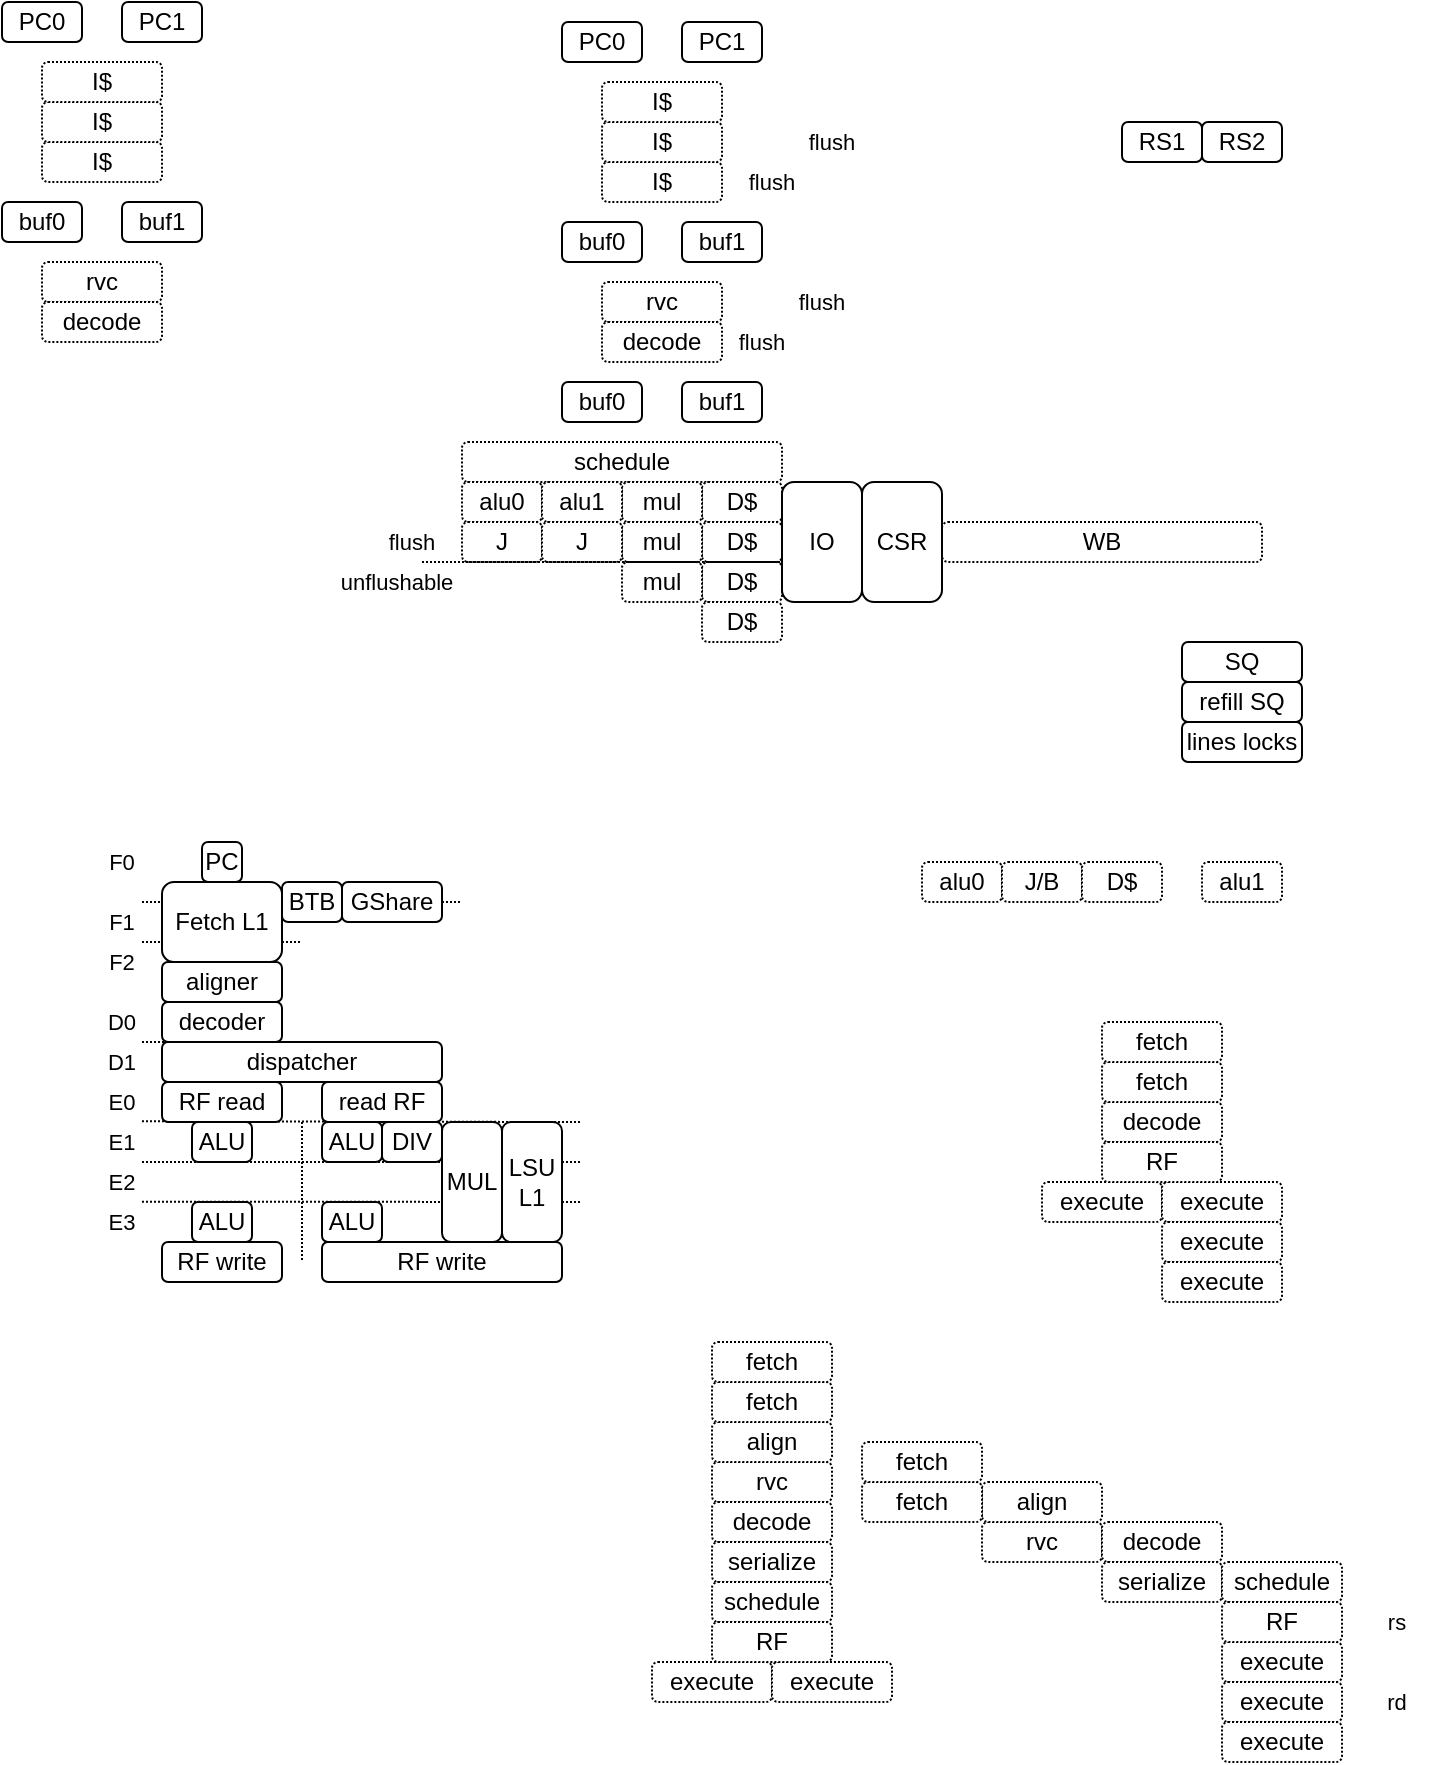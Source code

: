<mxfile version="21.6.8" type="device" pages="18">
  <diagram id="21M7YdDJjqVILJei4Rus" name="vexii">
    <mxGraphModel dx="543" dy="343" grid="1" gridSize="10" guides="1" tooltips="1" connect="1" arrows="1" fold="1" page="1" pageScale="1" pageWidth="850" pageHeight="1100" math="0" shadow="0">
      <root>
        <mxCell id="0" />
        <mxCell id="1" parent="0" />
        <mxCell id="oTLHFAtwZKDMP0mM-7Rm-4" value="" style="endArrow=none;html=1;rounded=0;dashed=1;dashPattern=1 1;" edge="1" parent="1">
          <mxGeometry width="50" height="50" relative="1" as="geometry">
            <mxPoint x="80" y="480" as="sourcePoint" />
            <mxPoint x="160" y="480" as="targetPoint" />
            <Array as="points" />
          </mxGeometry>
        </mxCell>
        <mxCell id="oTLHFAtwZKDMP0mM-7Rm-9" value="" style="endArrow=none;html=1;rounded=0;dashed=1;dashPattern=1 1;" edge="1" parent="1">
          <mxGeometry width="50" height="50" relative="1" as="geometry">
            <mxPoint x="80" y="460" as="sourcePoint" />
            <mxPoint x="240" y="460" as="targetPoint" />
            <Array as="points" />
          </mxGeometry>
        </mxCell>
        <mxCell id="oTLHFAtwZKDMP0mM-7Rm-12" value="" style="endArrow=none;html=1;rounded=0;dashed=1;dashPattern=1 1;" edge="1" parent="1">
          <mxGeometry width="50" height="50" relative="1" as="geometry">
            <mxPoint x="80" y="530" as="sourcePoint" />
            <mxPoint x="160" y="530" as="targetPoint" />
            <Array as="points" />
          </mxGeometry>
        </mxCell>
        <mxCell id="oTLHFAtwZKDMP0mM-7Rm-15" value="" style="endArrow=none;html=1;rounded=0;dashed=1;dashPattern=1 1;" edge="1" parent="1">
          <mxGeometry width="50" height="50" relative="1" as="geometry">
            <mxPoint x="80" y="569.67" as="sourcePoint" />
            <mxPoint x="300" y="570" as="targetPoint" />
            <Array as="points" />
          </mxGeometry>
        </mxCell>
        <mxCell id="oTLHFAtwZKDMP0mM-7Rm-21" value="" style="endArrow=none;html=1;rounded=0;dashed=1;dashPattern=1 1;" edge="1" parent="1">
          <mxGeometry width="50" height="50" relative="1" as="geometry">
            <mxPoint x="80" y="590" as="sourcePoint" />
            <mxPoint x="300" y="590" as="targetPoint" />
            <Array as="points" />
          </mxGeometry>
        </mxCell>
        <mxCell id="oTLHFAtwZKDMP0mM-7Rm-24" value="" style="endArrow=none;html=1;rounded=0;dashed=1;dashPattern=1 1;" edge="1" parent="1">
          <mxGeometry width="50" height="50" relative="1" as="geometry">
            <mxPoint x="80" y="609.83" as="sourcePoint" />
            <mxPoint x="300" y="610" as="targetPoint" />
            <Array as="points" />
          </mxGeometry>
        </mxCell>
        <mxCell id="uaDoEveSoIDrMN0X2O4y-1" value="&lt;span style=&quot;font-size: 12px;&quot;&gt;PC0&lt;/span&gt;" style="rounded=1;whiteSpace=wrap;html=1;fontSize=8;strokeWidth=1;" parent="1" vertex="1">
          <mxGeometry x="290" y="20" width="40" height="20" as="geometry" />
        </mxCell>
        <mxCell id="l_NChviApYTfOSIYL7mq-2" value="&lt;span style=&quot;font-size: 12px;&quot;&gt;PC1&lt;/span&gt;" style="rounded=1;whiteSpace=wrap;html=1;fontSize=8;strokeWidth=1;" parent="1" vertex="1">
          <mxGeometry x="350" y="20" width="40" height="20" as="geometry" />
        </mxCell>
        <mxCell id="l_NChviApYTfOSIYL7mq-3" value="&lt;span style=&quot;font-size: 12px;&quot;&gt;I$&lt;/span&gt;" style="rounded=1;whiteSpace=wrap;html=1;fontSize=8;strokeWidth=1;dashed=1;dashPattern=1 1;" parent="1" vertex="1">
          <mxGeometry x="310" y="90" width="60" height="20" as="geometry" />
        </mxCell>
        <mxCell id="l_NChviApYTfOSIYL7mq-4" value="&lt;span style=&quot;font-size: 12px;&quot;&gt;buf0&lt;/span&gt;" style="rounded=1;whiteSpace=wrap;html=1;fontSize=8;strokeWidth=1;" parent="1" vertex="1">
          <mxGeometry x="290" y="120" width="40" height="20" as="geometry" />
        </mxCell>
        <mxCell id="l_NChviApYTfOSIYL7mq-5" value="&lt;span style=&quot;font-size: 12px;&quot;&gt;buf1&lt;/span&gt;" style="rounded=1;whiteSpace=wrap;html=1;fontSize=8;strokeWidth=1;" parent="1" vertex="1">
          <mxGeometry x="350" y="120" width="40" height="20" as="geometry" />
        </mxCell>
        <mxCell id="l_NChviApYTfOSIYL7mq-6" value="&lt;span style=&quot;font-size: 12px;&quot;&gt;rvc&lt;/span&gt;" style="rounded=1;whiteSpace=wrap;html=1;fontSize=8;strokeWidth=1;dashed=1;dashPattern=1 1;" parent="1" vertex="1">
          <mxGeometry x="310" y="150" width="60" height="20" as="geometry" />
        </mxCell>
        <mxCell id="l_NChviApYTfOSIYL7mq-7" value="&lt;span style=&quot;font-size: 12px;&quot;&gt;decode&lt;/span&gt;" style="rounded=1;whiteSpace=wrap;html=1;fontSize=8;strokeWidth=1;dashed=1;dashPattern=1 1;" parent="1" vertex="1">
          <mxGeometry x="310" y="170" width="60" height="20" as="geometry" />
        </mxCell>
        <mxCell id="l_NChviApYTfOSIYL7mq-8" value="&lt;span style=&quot;font-size: 12px;&quot;&gt;schedule&lt;/span&gt;" style="rounded=1;whiteSpace=wrap;html=1;fontSize=8;strokeWidth=1;dashed=1;dashPattern=1 1;" parent="1" vertex="1">
          <mxGeometry x="240" y="230" width="160" height="20" as="geometry" />
        </mxCell>
        <mxCell id="l_NChviApYTfOSIYL7mq-9" value="&lt;span style=&quot;font-size: 12px;&quot;&gt;buf0&lt;/span&gt;" style="rounded=1;whiteSpace=wrap;html=1;fontSize=8;strokeWidth=1;" parent="1" vertex="1">
          <mxGeometry x="290" y="200" width="40" height="20" as="geometry" />
        </mxCell>
        <mxCell id="l_NChviApYTfOSIYL7mq-10" value="&lt;span style=&quot;font-size: 12px;&quot;&gt;buf1&lt;/span&gt;" style="rounded=1;whiteSpace=wrap;html=1;fontSize=8;strokeWidth=1;" parent="1" vertex="1">
          <mxGeometry x="350" y="200" width="40" height="20" as="geometry" />
        </mxCell>
        <mxCell id="l_NChviApYTfOSIYL7mq-11" value="&lt;span style=&quot;font-size: 12px;&quot;&gt;alu0&lt;/span&gt;" style="rounded=1;whiteSpace=wrap;html=1;fontSize=8;strokeWidth=1;dashed=1;dashPattern=1 1;" parent="1" vertex="1">
          <mxGeometry x="240" y="250" width="40" height="20" as="geometry" />
        </mxCell>
        <mxCell id="l_NChviApYTfOSIYL7mq-17" value="&lt;span style=&quot;font-size: 12px;&quot;&gt;D$&lt;/span&gt;" style="rounded=1;whiteSpace=wrap;html=1;fontSize=8;strokeWidth=1;dashed=1;dashPattern=1 1;" parent="1" vertex="1">
          <mxGeometry x="360" y="250" width="40" height="20" as="geometry" />
        </mxCell>
        <mxCell id="l_NChviApYTfOSIYL7mq-18" value="&lt;span style=&quot;font-size: 12px;&quot;&gt;D$&lt;/span&gt;" style="rounded=1;whiteSpace=wrap;html=1;fontSize=8;strokeWidth=1;dashed=1;dashPattern=1 1;" parent="1" vertex="1">
          <mxGeometry x="360" y="270" width="40" height="20" as="geometry" />
        </mxCell>
        <mxCell id="l_NChviApYTfOSIYL7mq-19" value="&lt;span style=&quot;font-size: 12px;&quot;&gt;D$&lt;/span&gt;" style="rounded=1;whiteSpace=wrap;html=1;fontSize=8;strokeWidth=1;dashed=1;dashPattern=1 1;" parent="1" vertex="1">
          <mxGeometry x="360" y="290" width="40" height="20" as="geometry" />
        </mxCell>
        <mxCell id="l_NChviApYTfOSIYL7mq-20" value="&lt;span style=&quot;font-size: 12px;&quot;&gt;I$&lt;/span&gt;" style="rounded=1;whiteSpace=wrap;html=1;fontSize=8;strokeWidth=1;dashed=1;dashPattern=1 1;" parent="1" vertex="1">
          <mxGeometry x="310" y="70" width="60" height="20" as="geometry" />
        </mxCell>
        <mxCell id="l_NChviApYTfOSIYL7mq-21" value="&lt;span style=&quot;font-size: 12px;&quot;&gt;I$&lt;/span&gt;" style="rounded=1;whiteSpace=wrap;html=1;fontSize=8;strokeWidth=1;dashed=1;dashPattern=1 1;" parent="1" vertex="1">
          <mxGeometry x="310" y="50" width="60" height="20" as="geometry" />
        </mxCell>
        <mxCell id="l_NChviApYTfOSIYL7mq-22" value="&lt;span style=&quot;font-size: 12px;&quot;&gt;WB&lt;/span&gt;" style="rounded=1;whiteSpace=wrap;html=1;fontSize=8;strokeWidth=1;dashed=1;dashPattern=1 1;" parent="1" vertex="1">
          <mxGeometry x="480" y="270" width="160" height="20" as="geometry" />
        </mxCell>
        <mxCell id="l_NChviApYTfOSIYL7mq-26" value="&lt;span style=&quot;font-size: 12px;&quot;&gt;D$&lt;/span&gt;" style="rounded=1;whiteSpace=wrap;html=1;fontSize=8;strokeWidth=1;dashed=1;dashPattern=1 1;" parent="1" vertex="1">
          <mxGeometry x="360" y="310" width="40" height="20" as="geometry" />
        </mxCell>
        <mxCell id="l_NChviApYTfOSIYL7mq-27" value="&lt;span style=&quot;font-size: 12px;&quot;&gt;mul&lt;/span&gt;" style="rounded=1;whiteSpace=wrap;html=1;fontSize=8;strokeWidth=1;dashed=1;dashPattern=1 1;" parent="1" vertex="1">
          <mxGeometry x="320" y="250" width="40" height="20" as="geometry" />
        </mxCell>
        <mxCell id="l_NChviApYTfOSIYL7mq-28" value="&lt;span style=&quot;font-size: 12px;&quot;&gt;alu1&lt;/span&gt;" style="rounded=1;whiteSpace=wrap;html=1;fontSize=8;strokeWidth=1;dashed=1;dashPattern=1 1;" parent="1" vertex="1">
          <mxGeometry x="280" y="250" width="40" height="20" as="geometry" />
        </mxCell>
        <mxCell id="l_NChviApYTfOSIYL7mq-29" value="&lt;span style=&quot;font-size: 12px;&quot;&gt;mul&lt;/span&gt;" style="rounded=1;whiteSpace=wrap;html=1;fontSize=8;strokeWidth=1;dashed=1;dashPattern=1 1;" parent="1" vertex="1">
          <mxGeometry x="320" y="270" width="40" height="20" as="geometry" />
        </mxCell>
        <mxCell id="l_NChviApYTfOSIYL7mq-30" value="&lt;span style=&quot;font-size: 12px;&quot;&gt;mul&lt;/span&gt;" style="rounded=1;whiteSpace=wrap;html=1;fontSize=8;strokeWidth=1;dashed=1;dashPattern=1 1;" parent="1" vertex="1">
          <mxGeometry x="320" y="290" width="40" height="20" as="geometry" />
        </mxCell>
        <mxCell id="l_NChviApYTfOSIYL7mq-31" value="&lt;span style=&quot;font-size: 12px;&quot;&gt;J&lt;/span&gt;" style="rounded=1;whiteSpace=wrap;html=1;fontSize=8;strokeWidth=1;dashed=1;dashPattern=1 1;" parent="1" vertex="1">
          <mxGeometry x="240" y="270" width="40" height="20" as="geometry" />
        </mxCell>
        <mxCell id="l_NChviApYTfOSIYL7mq-32" value="&lt;span style=&quot;font-size: 12px;&quot;&gt;J&lt;/span&gt;" style="rounded=1;whiteSpace=wrap;html=1;fontSize=8;strokeWidth=1;dashed=1;dashPattern=1 1;" parent="1" vertex="1">
          <mxGeometry x="280" y="270" width="40" height="20" as="geometry" />
        </mxCell>
        <mxCell id="os8S-afzMXCunifhruwt-1" value="unflushable" style="text;html=1;strokeColor=none;fillColor=none;align=center;verticalAlign=middle;whiteSpace=wrap;rounded=0;dashed=1;dashPattern=1 1;labelBackgroundColor=none;fontSize=11;" parent="1" vertex="1">
          <mxGeometry x="180" y="290" width="55" height="20" as="geometry" />
        </mxCell>
        <mxCell id="os8S-afzMXCunifhruwt-2" value="" style="endArrow=none;html=1;rounded=0;dashed=1;dashPattern=1 1;" parent="1" edge="1">
          <mxGeometry width="50" height="50" relative="1" as="geometry">
            <mxPoint x="220" y="290" as="sourcePoint" />
            <mxPoint x="420" y="290" as="targetPoint" />
            <Array as="points" />
          </mxGeometry>
        </mxCell>
        <mxCell id="os8S-afzMXCunifhruwt-5" value="&lt;span style=&quot;font-size: 12px;&quot;&gt;CSR&lt;/span&gt;" style="rounded=1;whiteSpace=wrap;html=1;fontSize=8;strokeWidth=1;" parent="1" vertex="1">
          <mxGeometry x="440" y="250" width="40" height="60" as="geometry" />
        </mxCell>
        <mxCell id="os8S-afzMXCunifhruwt-6" value="&lt;span style=&quot;font-size: 12px;&quot;&gt;IO&lt;/span&gt;" style="rounded=1;whiteSpace=wrap;html=1;fontSize=8;strokeWidth=1;" parent="1" vertex="1">
          <mxGeometry x="400" y="250" width="40" height="60" as="geometry" />
        </mxCell>
        <mxCell id="os8S-afzMXCunifhruwt-7" value="&lt;span style=&quot;font-size: 12px;&quot;&gt;lines locks&lt;/span&gt;" style="rounded=1;whiteSpace=wrap;html=1;fontSize=8;strokeWidth=1;" parent="1" vertex="1">
          <mxGeometry x="600" y="370" width="60" height="20" as="geometry" />
        </mxCell>
        <mxCell id="os8S-afzMXCunifhruwt-8" value="&lt;span style=&quot;font-size: 12px;&quot;&gt;SQ&lt;/span&gt;" style="rounded=1;whiteSpace=wrap;html=1;fontSize=8;strokeWidth=1;" parent="1" vertex="1">
          <mxGeometry x="600" y="330" width="60" height="20" as="geometry" />
        </mxCell>
        <mxCell id="os8S-afzMXCunifhruwt-9" value="&lt;span style=&quot;font-size: 12px;&quot;&gt;refill SQ&lt;/span&gt;" style="rounded=1;whiteSpace=wrap;html=1;fontSize=8;strokeWidth=1;" parent="1" vertex="1">
          <mxGeometry x="600" y="350" width="60" height="20" as="geometry" />
        </mxCell>
        <mxCell id="3gUMIK0boBavNIJXPFfS-1" value="&lt;span style=&quot;font-size: 12px;&quot;&gt;RS1&lt;/span&gt;" style="rounded=1;whiteSpace=wrap;html=1;fontSize=8;strokeWidth=1;" parent="1" vertex="1">
          <mxGeometry x="570" y="70" width="40" height="20" as="geometry" />
        </mxCell>
        <mxCell id="3gUMIK0boBavNIJXPFfS-2" value="&lt;span style=&quot;font-size: 12px;&quot;&gt;RS2&lt;/span&gt;" style="rounded=1;whiteSpace=wrap;html=1;fontSize=8;strokeWidth=1;" parent="1" vertex="1">
          <mxGeometry x="610" y="70" width="40" height="20" as="geometry" />
        </mxCell>
        <mxCell id="v98rsg9sOShCQmxvlPZP-1" value="&lt;span style=&quot;font-size: 12px;&quot;&gt;PC0&lt;/span&gt;" style="rounded=1;whiteSpace=wrap;html=1;fontSize=8;strokeWidth=1;" parent="1" vertex="1">
          <mxGeometry x="10" y="10" width="40" height="20" as="geometry" />
        </mxCell>
        <mxCell id="v98rsg9sOShCQmxvlPZP-2" value="&lt;span style=&quot;font-size: 12px;&quot;&gt;PC1&lt;/span&gt;" style="rounded=1;whiteSpace=wrap;html=1;fontSize=8;strokeWidth=1;" parent="1" vertex="1">
          <mxGeometry x="70" y="10" width="40" height="20" as="geometry" />
        </mxCell>
        <mxCell id="v98rsg9sOShCQmxvlPZP-3" value="&lt;span style=&quot;font-size: 12px;&quot;&gt;I$&lt;/span&gt;" style="rounded=1;whiteSpace=wrap;html=1;fontSize=8;strokeWidth=1;dashed=1;dashPattern=1 1;" parent="1" vertex="1">
          <mxGeometry x="30" y="80" width="60" height="20" as="geometry" />
        </mxCell>
        <mxCell id="v98rsg9sOShCQmxvlPZP-4" value="&lt;span style=&quot;font-size: 12px;&quot;&gt;buf0&lt;/span&gt;" style="rounded=1;whiteSpace=wrap;html=1;fontSize=8;strokeWidth=1;" parent="1" vertex="1">
          <mxGeometry x="10" y="110" width="40" height="20" as="geometry" />
        </mxCell>
        <mxCell id="v98rsg9sOShCQmxvlPZP-5" value="&lt;span style=&quot;font-size: 12px;&quot;&gt;buf1&lt;/span&gt;" style="rounded=1;whiteSpace=wrap;html=1;fontSize=8;strokeWidth=1;" parent="1" vertex="1">
          <mxGeometry x="70" y="110" width="40" height="20" as="geometry" />
        </mxCell>
        <mxCell id="v98rsg9sOShCQmxvlPZP-6" value="&lt;span style=&quot;font-size: 12px;&quot;&gt;rvc&lt;/span&gt;" style="rounded=1;whiteSpace=wrap;html=1;fontSize=8;strokeWidth=1;dashed=1;dashPattern=1 1;" parent="1" vertex="1">
          <mxGeometry x="30" y="140" width="60" height="20" as="geometry" />
        </mxCell>
        <mxCell id="v98rsg9sOShCQmxvlPZP-7" value="&lt;span style=&quot;font-size: 12px;&quot;&gt;decode&lt;/span&gt;" style="rounded=1;whiteSpace=wrap;html=1;fontSize=8;strokeWidth=1;dashed=1;dashPattern=1 1;" parent="1" vertex="1">
          <mxGeometry x="30" y="160" width="60" height="20" as="geometry" />
        </mxCell>
        <mxCell id="v98rsg9sOShCQmxvlPZP-10" value="&lt;span style=&quot;font-size: 12px;&quot;&gt;I$&lt;/span&gt;" style="rounded=1;whiteSpace=wrap;html=1;fontSize=8;strokeWidth=1;dashed=1;dashPattern=1 1;" parent="1" vertex="1">
          <mxGeometry x="30" y="60" width="60" height="20" as="geometry" />
        </mxCell>
        <mxCell id="v98rsg9sOShCQmxvlPZP-11" value="&lt;span style=&quot;font-size: 12px;&quot;&gt;I$&lt;/span&gt;" style="rounded=1;whiteSpace=wrap;html=1;fontSize=8;strokeWidth=1;dashed=1;dashPattern=1 1;" parent="1" vertex="1">
          <mxGeometry x="30" y="40" width="60" height="20" as="geometry" />
        </mxCell>
        <mxCell id="x8S2tfd9c1Km11fh-Hoh-1" value="flush" style="text;html=1;strokeColor=none;fillColor=none;align=center;verticalAlign=middle;whiteSpace=wrap;rounded=0;dashed=1;dashPattern=1 1;labelBackgroundColor=none;fontSize=11;" parent="1" vertex="1">
          <mxGeometry x="360" y="90" width="70" height="20" as="geometry" />
        </mxCell>
        <mxCell id="VGv7SSBRg9QQHRe9Lgiz-3" value="flush" style="text;html=1;strokeColor=none;fillColor=none;align=center;verticalAlign=middle;whiteSpace=wrap;rounded=0;dashed=1;dashPattern=1 1;labelBackgroundColor=none;fontSize=11;" parent="1" vertex="1">
          <mxGeometry x="355" y="170" width="70" height="20" as="geometry" />
        </mxCell>
        <mxCell id="VGv7SSBRg9QQHRe9Lgiz-4" value="flush" style="text;html=1;strokeColor=none;fillColor=none;align=center;verticalAlign=middle;whiteSpace=wrap;rounded=0;dashed=1;dashPattern=1 1;labelBackgroundColor=none;fontSize=11;" parent="1" vertex="1">
          <mxGeometry x="390" y="70" width="70" height="20" as="geometry" />
        </mxCell>
        <mxCell id="VGv7SSBRg9QQHRe9Lgiz-5" value="flush" style="text;html=1;strokeColor=none;fillColor=none;align=center;verticalAlign=middle;whiteSpace=wrap;rounded=0;dashed=1;dashPattern=1 1;labelBackgroundColor=none;fontSize=11;" parent="1" vertex="1">
          <mxGeometry x="385" y="150" width="70" height="20" as="geometry" />
        </mxCell>
        <mxCell id="VGv7SSBRg9QQHRe9Lgiz-6" value="flush" style="text;html=1;strokeColor=none;fillColor=none;align=center;verticalAlign=middle;whiteSpace=wrap;rounded=0;dashed=1;dashPattern=1 1;labelBackgroundColor=none;fontSize=11;" parent="1" vertex="1">
          <mxGeometry x="180" y="270" width="70" height="20" as="geometry" />
        </mxCell>
        <mxCell id="ZX4MKzpppq0GEhqQpqXm-1" value="&lt;span style=&quot;font-size: 12px;&quot;&gt;rvc&lt;/span&gt;" style="rounded=1;whiteSpace=wrap;html=1;fontSize=8;strokeWidth=1;dashed=1;dashPattern=1 1;" parent="1" vertex="1">
          <mxGeometry x="365" y="740" width="60" height="20" as="geometry" />
        </mxCell>
        <mxCell id="ZX4MKzpppq0GEhqQpqXm-2" value="&lt;span style=&quot;font-size: 12px;&quot;&gt;decode&lt;/span&gt;" style="rounded=1;whiteSpace=wrap;html=1;fontSize=8;strokeWidth=1;dashed=1;dashPattern=1 1;" parent="1" vertex="1">
          <mxGeometry x="365" y="760" width="60" height="20" as="geometry" />
        </mxCell>
        <mxCell id="ZX4MKzpppq0GEhqQpqXm-3" value="&lt;span style=&quot;font-size: 12px;&quot;&gt;align&lt;/span&gt;" style="rounded=1;whiteSpace=wrap;html=1;fontSize=8;strokeWidth=1;dashed=1;dashPattern=1 1;" parent="1" vertex="1">
          <mxGeometry x="365" y="720" width="60" height="20" as="geometry" />
        </mxCell>
        <mxCell id="ZX4MKzpppq0GEhqQpqXm-4" value="&lt;span style=&quot;font-size: 12px;&quot;&gt;fetch&lt;/span&gt;" style="rounded=1;whiteSpace=wrap;html=1;fontSize=8;strokeWidth=1;dashed=1;dashPattern=1 1;" parent="1" vertex="1">
          <mxGeometry x="365" y="700" width="60" height="20" as="geometry" />
        </mxCell>
        <mxCell id="ZX4MKzpppq0GEhqQpqXm-5" value="&lt;span style=&quot;font-size: 12px;&quot;&gt;serialize&lt;/span&gt;" style="rounded=1;whiteSpace=wrap;html=1;fontSize=8;strokeWidth=1;dashed=1;dashPattern=1 1;" parent="1" vertex="1">
          <mxGeometry x="365" y="780" width="60" height="20" as="geometry" />
        </mxCell>
        <mxCell id="ZX4MKzpppq0GEhqQpqXm-6" value="&lt;span style=&quot;font-size: 12px;&quot;&gt;schedule&lt;/span&gt;" style="rounded=1;whiteSpace=wrap;html=1;fontSize=8;strokeWidth=1;dashed=1;dashPattern=1 1;" parent="1" vertex="1">
          <mxGeometry x="365" y="800" width="60" height="20" as="geometry" />
        </mxCell>
        <mxCell id="ZX4MKzpppq0GEhqQpqXm-7" value="&lt;span style=&quot;font-size: 12px;&quot;&gt;execute&lt;/span&gt;" style="rounded=1;whiteSpace=wrap;html=1;fontSize=8;strokeWidth=1;dashed=1;dashPattern=1 1;" parent="1" vertex="1">
          <mxGeometry x="335" y="840" width="60" height="20" as="geometry" />
        </mxCell>
        <mxCell id="ZX4MKzpppq0GEhqQpqXm-8" value="&lt;span style=&quot;font-size: 12px;&quot;&gt;execute&lt;/span&gt;" style="rounded=1;whiteSpace=wrap;html=1;fontSize=8;strokeWidth=1;dashed=1;dashPattern=1 1;" parent="1" vertex="1">
          <mxGeometry x="395" y="840" width="60" height="20" as="geometry" />
        </mxCell>
        <mxCell id="ZX4MKzpppq0GEhqQpqXm-9" value="&lt;span style=&quot;font-size: 12px;&quot;&gt;alu0&lt;/span&gt;" style="rounded=1;whiteSpace=wrap;html=1;fontSize=8;strokeWidth=1;dashed=1;dashPattern=1 1;" parent="1" vertex="1">
          <mxGeometry x="470" y="440" width="40" height="20" as="geometry" />
        </mxCell>
        <mxCell id="ZX4MKzpppq0GEhqQpqXm-10" value="&lt;span style=&quot;font-size: 12px;&quot;&gt;alu1&lt;/span&gt;" style="rounded=1;whiteSpace=wrap;html=1;fontSize=8;strokeWidth=1;dashed=1;dashPattern=1 1;" parent="1" vertex="1">
          <mxGeometry x="610" y="440" width="40" height="20" as="geometry" />
        </mxCell>
        <mxCell id="ZX4MKzpppq0GEhqQpqXm-12" value="&lt;span style=&quot;font-size: 12px;&quot;&gt;J/B&lt;/span&gt;" style="rounded=1;whiteSpace=wrap;html=1;fontSize=8;strokeWidth=1;dashed=1;dashPattern=1 1;" parent="1" vertex="1">
          <mxGeometry x="510" y="440" width="40" height="20" as="geometry" />
        </mxCell>
        <mxCell id="ZX4MKzpppq0GEhqQpqXm-13" value="&lt;span style=&quot;font-size: 12px;&quot;&gt;D$&lt;/span&gt;" style="rounded=1;whiteSpace=wrap;html=1;fontSize=8;strokeWidth=1;dashed=1;dashPattern=1 1;" parent="1" vertex="1">
          <mxGeometry x="550" y="440" width="40" height="20" as="geometry" />
        </mxCell>
        <mxCell id="ZX4MKzpppq0GEhqQpqXm-14" value="&lt;span style=&quot;font-size: 12px;&quot;&gt;RF&lt;/span&gt;" style="rounded=1;whiteSpace=wrap;html=1;fontSize=8;strokeWidth=1;dashed=1;dashPattern=1 1;" parent="1" vertex="1">
          <mxGeometry x="365" y="820" width="60" height="20" as="geometry" />
        </mxCell>
        <mxCell id="ZX4MKzpppq0GEhqQpqXm-15" value="&lt;span style=&quot;font-size: 12px;&quot;&gt;fetch&lt;/span&gt;" style="rounded=1;whiteSpace=wrap;html=1;fontSize=8;strokeWidth=1;dashed=1;dashPattern=1 1;" parent="1" vertex="1">
          <mxGeometry x="365" y="680" width="60" height="20" as="geometry" />
        </mxCell>
        <mxCell id="ivsdZ2b1UOyS_SS-Gb6o-2" value="&lt;span style=&quot;font-size: 12px;&quot;&gt;decode&lt;/span&gt;" style="rounded=1;whiteSpace=wrap;html=1;fontSize=8;strokeWidth=1;dashed=1;dashPattern=1 1;" parent="1" vertex="1">
          <mxGeometry x="560" y="560" width="60" height="20" as="geometry" />
        </mxCell>
        <mxCell id="ivsdZ2b1UOyS_SS-Gb6o-4" value="&lt;span style=&quot;font-size: 12px;&quot;&gt;fetch&lt;/span&gt;" style="rounded=1;whiteSpace=wrap;html=1;fontSize=8;strokeWidth=1;dashed=1;dashPattern=1 1;" parent="1" vertex="1">
          <mxGeometry x="560" y="540" width="60" height="20" as="geometry" />
        </mxCell>
        <mxCell id="ivsdZ2b1UOyS_SS-Gb6o-7" value="&lt;span style=&quot;font-size: 12px;&quot;&gt;execute&lt;/span&gt;" style="rounded=1;whiteSpace=wrap;html=1;fontSize=8;strokeWidth=1;dashed=1;dashPattern=1 1;" parent="1" vertex="1">
          <mxGeometry x="530" y="600" width="60" height="20" as="geometry" />
        </mxCell>
        <mxCell id="ivsdZ2b1UOyS_SS-Gb6o-8" value="&lt;span style=&quot;font-size: 12px;&quot;&gt;execute&lt;/span&gt;" style="rounded=1;whiteSpace=wrap;html=1;fontSize=8;strokeWidth=1;dashed=1;dashPattern=1 1;" parent="1" vertex="1">
          <mxGeometry x="590" y="600" width="60" height="20" as="geometry" />
        </mxCell>
        <mxCell id="ivsdZ2b1UOyS_SS-Gb6o-9" value="&lt;span style=&quot;font-size: 12px;&quot;&gt;RF&lt;/span&gt;" style="rounded=1;whiteSpace=wrap;html=1;fontSize=8;strokeWidth=1;dashed=1;dashPattern=1 1;" parent="1" vertex="1">
          <mxGeometry x="560" y="580" width="60" height="20" as="geometry" />
        </mxCell>
        <mxCell id="ivsdZ2b1UOyS_SS-Gb6o-10" value="&lt;span style=&quot;font-size: 12px;&quot;&gt;fetch&lt;/span&gt;" style="rounded=1;whiteSpace=wrap;html=1;fontSize=8;strokeWidth=1;dashed=1;dashPattern=1 1;" parent="1" vertex="1">
          <mxGeometry x="560" y="520" width="60" height="20" as="geometry" />
        </mxCell>
        <mxCell id="ivsdZ2b1UOyS_SS-Gb6o-11" value="&lt;span style=&quot;font-size: 12px;&quot;&gt;execute&lt;/span&gt;" style="rounded=1;whiteSpace=wrap;html=1;fontSize=8;strokeWidth=1;dashed=1;dashPattern=1 1;" parent="1" vertex="1">
          <mxGeometry x="590" y="620" width="60" height="20" as="geometry" />
        </mxCell>
        <mxCell id="ivsdZ2b1UOyS_SS-Gb6o-12" value="&lt;span style=&quot;font-size: 12px;&quot;&gt;execute&lt;/span&gt;" style="rounded=1;whiteSpace=wrap;html=1;fontSize=8;strokeWidth=1;dashed=1;dashPattern=1 1;" parent="1" vertex="1">
          <mxGeometry x="590" y="640" width="60" height="20" as="geometry" />
        </mxCell>
        <mxCell id="ivsdZ2b1UOyS_SS-Gb6o-13" value="&lt;span style=&quot;font-size: 12px;&quot;&gt;rvc&lt;/span&gt;" style="rounded=1;whiteSpace=wrap;html=1;fontSize=8;strokeWidth=1;dashed=1;dashPattern=1 1;" parent="1" vertex="1">
          <mxGeometry x="500" y="770" width="60" height="20" as="geometry" />
        </mxCell>
        <mxCell id="ivsdZ2b1UOyS_SS-Gb6o-14" value="&lt;span style=&quot;font-size: 12px;&quot;&gt;decode&lt;/span&gt;" style="rounded=1;whiteSpace=wrap;html=1;fontSize=8;strokeWidth=1;dashed=1;dashPattern=1 1;" parent="1" vertex="1">
          <mxGeometry x="560" y="770" width="60" height="20" as="geometry" />
        </mxCell>
        <mxCell id="ivsdZ2b1UOyS_SS-Gb6o-15" value="&lt;span style=&quot;font-size: 12px;&quot;&gt;align&lt;/span&gt;" style="rounded=1;whiteSpace=wrap;html=1;fontSize=8;strokeWidth=1;dashed=1;dashPattern=1 1;" parent="1" vertex="1">
          <mxGeometry x="500" y="750" width="60" height="20" as="geometry" />
        </mxCell>
        <mxCell id="ivsdZ2b1UOyS_SS-Gb6o-16" value="&lt;span style=&quot;font-size: 12px;&quot;&gt;fetch&lt;/span&gt;" style="rounded=1;whiteSpace=wrap;html=1;fontSize=8;strokeWidth=1;dashed=1;dashPattern=1 1;" parent="1" vertex="1">
          <mxGeometry x="440" y="750" width="60" height="20" as="geometry" />
        </mxCell>
        <mxCell id="ivsdZ2b1UOyS_SS-Gb6o-17" value="&lt;span style=&quot;font-size: 12px;&quot;&gt;serialize&lt;/span&gt;" style="rounded=1;whiteSpace=wrap;html=1;fontSize=8;strokeWidth=1;dashed=1;dashPattern=1 1;" parent="1" vertex="1">
          <mxGeometry x="560" y="790" width="60" height="20" as="geometry" />
        </mxCell>
        <mxCell id="ivsdZ2b1UOyS_SS-Gb6o-18" value="&lt;span style=&quot;font-size: 12px;&quot;&gt;schedule&lt;/span&gt;" style="rounded=1;whiteSpace=wrap;html=1;fontSize=8;strokeWidth=1;dashed=1;dashPattern=1 1;" parent="1" vertex="1">
          <mxGeometry x="620" y="790" width="60" height="20" as="geometry" />
        </mxCell>
        <mxCell id="ivsdZ2b1UOyS_SS-Gb6o-20" value="&lt;span style=&quot;font-size: 12px;&quot;&gt;execute&lt;/span&gt;" style="rounded=1;whiteSpace=wrap;html=1;fontSize=8;strokeWidth=1;dashed=1;dashPattern=1 1;" parent="1" vertex="1">
          <mxGeometry x="620" y="830" width="60" height="20" as="geometry" />
        </mxCell>
        <mxCell id="ivsdZ2b1UOyS_SS-Gb6o-21" value="&lt;span style=&quot;font-size: 12px;&quot;&gt;RF&lt;/span&gt;" style="rounded=1;whiteSpace=wrap;html=1;fontSize=8;strokeWidth=1;dashed=1;dashPattern=1 1;" parent="1" vertex="1">
          <mxGeometry x="620" y="810" width="60" height="20" as="geometry" />
        </mxCell>
        <mxCell id="ivsdZ2b1UOyS_SS-Gb6o-22" value="&lt;span style=&quot;font-size: 12px;&quot;&gt;fetch&lt;/span&gt;" style="rounded=1;whiteSpace=wrap;html=1;fontSize=8;strokeWidth=1;dashed=1;dashPattern=1 1;" parent="1" vertex="1">
          <mxGeometry x="440" y="730" width="60" height="20" as="geometry" />
        </mxCell>
        <mxCell id="ivsdZ2b1UOyS_SS-Gb6o-23" value="&lt;span style=&quot;font-size: 12px;&quot;&gt;execute&lt;/span&gt;" style="rounded=1;whiteSpace=wrap;html=1;fontSize=8;strokeWidth=1;dashed=1;dashPattern=1 1;" parent="1" vertex="1">
          <mxGeometry x="620" y="850" width="60" height="20" as="geometry" />
        </mxCell>
        <mxCell id="ivsdZ2b1UOyS_SS-Gb6o-24" value="&lt;span style=&quot;font-size: 12px;&quot;&gt;execute&lt;/span&gt;" style="rounded=1;whiteSpace=wrap;html=1;fontSize=8;strokeWidth=1;dashed=1;dashPattern=1 1;" parent="1" vertex="1">
          <mxGeometry x="620" y="870" width="60" height="20" as="geometry" />
        </mxCell>
        <mxCell id="ivsdZ2b1UOyS_SS-Gb6o-25" value="rs" style="text;html=1;strokeColor=none;fillColor=none;align=center;verticalAlign=middle;whiteSpace=wrap;rounded=0;dashed=1;dashPattern=1 1;labelBackgroundColor=none;fontSize=11;" parent="1" vertex="1">
          <mxGeometry x="680" y="810" width="55" height="20" as="geometry" />
        </mxCell>
        <mxCell id="ivsdZ2b1UOyS_SS-Gb6o-26" value="rd" style="text;html=1;strokeColor=none;fillColor=none;align=center;verticalAlign=middle;whiteSpace=wrap;rounded=0;dashed=1;dashPattern=1 1;labelBackgroundColor=none;fontSize=11;" parent="1" vertex="1">
          <mxGeometry x="680" y="850" width="55" height="20" as="geometry" />
        </mxCell>
        <mxCell id="oTLHFAtwZKDMP0mM-7Rm-2" value="&lt;span style=&quot;font-size: 12px;&quot;&gt;PC&lt;/span&gt;" style="rounded=1;whiteSpace=wrap;html=1;fontSize=8;strokeWidth=1;" vertex="1" parent="1">
          <mxGeometry x="110" y="430" width="20" height="20" as="geometry" />
        </mxCell>
        <mxCell id="oTLHFAtwZKDMP0mM-7Rm-3" value="&lt;span style=&quot;font-size: 12px;&quot;&gt;Fetch L1&lt;/span&gt;" style="rounded=1;whiteSpace=wrap;html=1;fontSize=8;strokeWidth=1;" vertex="1" parent="1">
          <mxGeometry x="90" y="450" width="60" height="40" as="geometry" />
        </mxCell>
        <mxCell id="oTLHFAtwZKDMP0mM-7Rm-5" value="&lt;span style=&quot;font-size: 12px;&quot;&gt;BTB&lt;/span&gt;" style="rounded=1;whiteSpace=wrap;html=1;fontSize=8;strokeWidth=1;" vertex="1" parent="1">
          <mxGeometry x="150" y="450" width="30" height="20" as="geometry" />
        </mxCell>
        <mxCell id="oTLHFAtwZKDMP0mM-7Rm-8" value="" style="endArrow=none;html=1;rounded=0;" edge="1" parent="1" source="oTLHFAtwZKDMP0mM-7Rm-5" target="oTLHFAtwZKDMP0mM-7Rm-7">
          <mxGeometry width="50" height="50" relative="1" as="geometry">
            <mxPoint x="190" y="440" as="sourcePoint" />
            <mxPoint x="240" y="440" as="targetPoint" />
            <Array as="points" />
          </mxGeometry>
        </mxCell>
        <mxCell id="oTLHFAtwZKDMP0mM-7Rm-7" value="&lt;span style=&quot;font-size: 12px;&quot;&gt;GShare&lt;/span&gt;" style="rounded=1;whiteSpace=wrap;html=1;fontSize=8;strokeWidth=1;" vertex="1" parent="1">
          <mxGeometry x="180" y="450" width="50" height="20" as="geometry" />
        </mxCell>
        <mxCell id="oTLHFAtwZKDMP0mM-7Rm-10" value="&lt;span style=&quot;font-size: 12px;&quot;&gt;aligner&lt;/span&gt;" style="rounded=1;whiteSpace=wrap;html=1;fontSize=8;strokeWidth=1;" vertex="1" parent="1">
          <mxGeometry x="90" y="490" width="60" height="20" as="geometry" />
        </mxCell>
        <mxCell id="oTLHFAtwZKDMP0mM-7Rm-11" value="&lt;span style=&quot;font-size: 12px;&quot;&gt;decoder&lt;/span&gt;" style="rounded=1;whiteSpace=wrap;html=1;fontSize=8;strokeWidth=1;" vertex="1" parent="1">
          <mxGeometry x="90" y="510" width="60" height="20" as="geometry" />
        </mxCell>
        <mxCell id="oTLHFAtwZKDMP0mM-7Rm-13" value="&lt;span style=&quot;font-size: 12px;&quot;&gt;dispatcher&lt;/span&gt;" style="rounded=1;whiteSpace=wrap;html=1;fontSize=8;strokeWidth=1;" vertex="1" parent="1">
          <mxGeometry x="90" y="530" width="140" height="20" as="geometry" />
        </mxCell>
        <mxCell id="oTLHFAtwZKDMP0mM-7Rm-14" value="&lt;span style=&quot;font-size: 12px;&quot;&gt;RF read&lt;/span&gt;" style="rounded=1;whiteSpace=wrap;html=1;fontSize=8;strokeWidth=1;" vertex="1" parent="1">
          <mxGeometry x="90" y="550" width="60" height="20" as="geometry" />
        </mxCell>
        <mxCell id="oTLHFAtwZKDMP0mM-7Rm-16" value="&lt;span style=&quot;font-size: 12px;&quot;&gt;ALU&lt;/span&gt;" style="rounded=1;whiteSpace=wrap;html=1;fontSize=8;strokeWidth=1;" vertex="1" parent="1">
          <mxGeometry x="105" y="570" width="30" height="20" as="geometry" />
        </mxCell>
        <mxCell id="oTLHFAtwZKDMP0mM-7Rm-18" value="&lt;span style=&quot;font-size: 12px;&quot;&gt;read RF&lt;/span&gt;" style="rounded=1;whiteSpace=wrap;html=1;fontSize=8;strokeWidth=1;" vertex="1" parent="1">
          <mxGeometry x="170" y="550" width="60" height="20" as="geometry" />
        </mxCell>
        <mxCell id="oTLHFAtwZKDMP0mM-7Rm-19" value="" style="endArrow=none;html=1;rounded=0;dashed=1;dashPattern=1 1;" edge="1" parent="1">
          <mxGeometry width="50" height="50" relative="1" as="geometry">
            <mxPoint x="160" y="570" as="sourcePoint" />
            <mxPoint x="160" y="640" as="targetPoint" />
            <Array as="points" />
          </mxGeometry>
        </mxCell>
        <mxCell id="oTLHFAtwZKDMP0mM-7Rm-20" value="&lt;span style=&quot;font-size: 12px;&quot;&gt;ALU&lt;/span&gt;" style="rounded=1;whiteSpace=wrap;html=1;fontSize=8;strokeWidth=1;" vertex="1" parent="1">
          <mxGeometry x="170" y="570" width="30" height="20" as="geometry" />
        </mxCell>
        <mxCell id="oTLHFAtwZKDMP0mM-7Rm-22" value="&lt;span style=&quot;font-size: 12px;&quot;&gt;LSU L1&lt;/span&gt;" style="rounded=1;whiteSpace=wrap;html=1;fontSize=8;strokeWidth=1;" vertex="1" parent="1">
          <mxGeometry x="260" y="570" width="30" height="60" as="geometry" />
        </mxCell>
        <mxCell id="oTLHFAtwZKDMP0mM-7Rm-23" value="&lt;span style=&quot;font-size: 12px;&quot;&gt;MUL&lt;/span&gt;" style="rounded=1;whiteSpace=wrap;html=1;fontSize=8;strokeWidth=1;" vertex="1" parent="1">
          <mxGeometry x="230" y="570" width="30" height="60" as="geometry" />
        </mxCell>
        <mxCell id="oTLHFAtwZKDMP0mM-7Rm-26" value="&lt;span style=&quot;font-size: 12px;&quot;&gt;RF write&lt;/span&gt;" style="rounded=1;whiteSpace=wrap;html=1;fontSize=8;strokeWidth=1;" vertex="1" parent="1">
          <mxGeometry x="90" y="630" width="60" height="20" as="geometry" />
        </mxCell>
        <mxCell id="oTLHFAtwZKDMP0mM-7Rm-27" value="&lt;span style=&quot;font-size: 12px;&quot;&gt;RF write&lt;/span&gt;" style="rounded=1;whiteSpace=wrap;html=1;fontSize=8;strokeWidth=1;" vertex="1" parent="1">
          <mxGeometry x="170" y="630" width="120" height="20" as="geometry" />
        </mxCell>
        <mxCell id="oTLHFAtwZKDMP0mM-7Rm-29" value="&lt;span style=&quot;font-size: 12px;&quot;&gt;DIV&lt;/span&gt;" style="rounded=1;whiteSpace=wrap;html=1;fontSize=8;strokeWidth=1;" vertex="1" parent="1">
          <mxGeometry x="200" y="570" width="30" height="20" as="geometry" />
        </mxCell>
        <mxCell id="oTLHFAtwZKDMP0mM-7Rm-30" value="&lt;span style=&quot;font-size: 12px;&quot;&gt;ALU&lt;/span&gt;" style="rounded=1;whiteSpace=wrap;html=1;fontSize=8;strokeWidth=1;" vertex="1" parent="1">
          <mxGeometry x="105" y="610" width="30" height="20" as="geometry" />
        </mxCell>
        <mxCell id="oTLHFAtwZKDMP0mM-7Rm-31" value="&lt;span style=&quot;font-size: 12px;&quot;&gt;ALU&lt;/span&gt;" style="rounded=1;whiteSpace=wrap;html=1;fontSize=8;strokeWidth=1;" vertex="1" parent="1">
          <mxGeometry x="170" y="610" width="30" height="20" as="geometry" />
        </mxCell>
        <mxCell id="oTLHFAtwZKDMP0mM-7Rm-34" value="F0" style="text;html=1;strokeColor=none;fillColor=none;align=center;verticalAlign=middle;whiteSpace=wrap;rounded=0;dashed=1;dashPattern=1 1;labelBackgroundColor=none;fontSize=11;" vertex="1" parent="1">
          <mxGeometry x="60" y="430" width="20" height="20" as="geometry" />
        </mxCell>
        <mxCell id="oTLHFAtwZKDMP0mM-7Rm-35" value="F1" style="text;html=1;strokeColor=none;fillColor=none;align=center;verticalAlign=middle;whiteSpace=wrap;rounded=0;dashed=1;dashPattern=1 1;labelBackgroundColor=none;fontSize=11;" vertex="1" parent="1">
          <mxGeometry x="60" y="460" width="20" height="20" as="geometry" />
        </mxCell>
        <mxCell id="oTLHFAtwZKDMP0mM-7Rm-36" value="F2" style="text;html=1;strokeColor=none;fillColor=none;align=center;verticalAlign=middle;whiteSpace=wrap;rounded=0;dashed=1;dashPattern=1 1;labelBackgroundColor=none;fontSize=11;" vertex="1" parent="1">
          <mxGeometry x="60" y="480" width="20" height="20" as="geometry" />
        </mxCell>
        <mxCell id="oTLHFAtwZKDMP0mM-7Rm-38" value="D0" style="text;html=1;strokeColor=none;fillColor=none;align=center;verticalAlign=middle;whiteSpace=wrap;rounded=0;dashed=1;dashPattern=1 1;labelBackgroundColor=none;fontSize=11;" vertex="1" parent="1">
          <mxGeometry x="60" y="510" width="20" height="20" as="geometry" />
        </mxCell>
        <mxCell id="oTLHFAtwZKDMP0mM-7Rm-39" value="D1" style="text;html=1;strokeColor=none;fillColor=none;align=center;verticalAlign=middle;whiteSpace=wrap;rounded=0;dashed=1;dashPattern=1 1;labelBackgroundColor=none;fontSize=11;" vertex="1" parent="1">
          <mxGeometry x="60" y="530" width="20" height="20" as="geometry" />
        </mxCell>
        <mxCell id="oTLHFAtwZKDMP0mM-7Rm-40" value="E0" style="text;html=1;strokeColor=none;fillColor=none;align=center;verticalAlign=middle;whiteSpace=wrap;rounded=0;dashed=1;dashPattern=1 1;labelBackgroundColor=none;fontSize=11;" vertex="1" parent="1">
          <mxGeometry x="60" y="550" width="20" height="20" as="geometry" />
        </mxCell>
        <mxCell id="oTLHFAtwZKDMP0mM-7Rm-41" value="E1" style="text;html=1;strokeColor=none;fillColor=none;align=center;verticalAlign=middle;whiteSpace=wrap;rounded=0;dashed=1;dashPattern=1 1;labelBackgroundColor=none;fontSize=11;" vertex="1" parent="1">
          <mxGeometry x="60" y="570" width="20" height="20" as="geometry" />
        </mxCell>
        <mxCell id="oTLHFAtwZKDMP0mM-7Rm-42" value="E2" style="text;html=1;strokeColor=none;fillColor=none;align=center;verticalAlign=middle;whiteSpace=wrap;rounded=0;dashed=1;dashPattern=1 1;labelBackgroundColor=none;fontSize=11;" vertex="1" parent="1">
          <mxGeometry x="60" y="590" width="20" height="20" as="geometry" />
        </mxCell>
        <mxCell id="oTLHFAtwZKDMP0mM-7Rm-43" value="E3" style="text;html=1;strokeColor=none;fillColor=none;align=center;verticalAlign=middle;whiteSpace=wrap;rounded=0;dashed=1;dashPattern=1 1;labelBackgroundColor=none;fontSize=11;" vertex="1" parent="1">
          <mxGeometry x="60" y="610" width="20" height="20" as="geometry" />
        </mxCell>
      </root>
    </mxGraphModel>
  </diagram>
  <diagram id="EW8YAgPKUJDIyjqrINgQ" name="decode">
    <mxGraphModel dx="1954" dy="1235" grid="1" gridSize="10" guides="1" tooltips="1" connect="1" arrows="1" fold="1" page="1" pageScale="1" pageWidth="850" pageHeight="1100" math="0" shadow="0">
      <root>
        <mxCell id="0" />
        <mxCell id="1" parent="0" />
        <mxCell id="Uu79nW--Qw9eLegBL-zT-23" style="edgeStyle=orthogonalEdgeStyle;rounded=0;orthogonalLoop=1;jettySize=auto;html=1;" parent="1" edge="1">
          <mxGeometry relative="1" as="geometry">
            <mxPoint x="290" y="340" as="targetPoint" />
            <mxPoint x="290" y="310" as="sourcePoint" />
            <Array as="points">
              <mxPoint x="290" y="340" />
              <mxPoint x="290" y="340" />
            </Array>
          </mxGeometry>
        </mxCell>
        <mxCell id="Uu79nW--Qw9eLegBL-zT-24" style="edgeStyle=orthogonalEdgeStyle;rounded=0;orthogonalLoop=1;jettySize=auto;html=1;exitX=0.028;exitY=1.031;exitDx=0;exitDy=0;exitPerimeter=0;" parent="1" edge="1">
          <mxGeometry relative="1" as="geometry">
            <mxPoint x="300" y="340" as="targetPoint" />
            <mxPoint x="301.68" y="320.62" as="sourcePoint" />
            <Array as="points">
              <mxPoint x="300" y="321" />
            </Array>
          </mxGeometry>
        </mxCell>
        <mxCell id="Uu79nW--Qw9eLegBL-zT-22" value="&lt;font style=&quot;font-size: 12px&quot;&gt;extractor&lt;/font&gt;" style="rounded=1;whiteSpace=wrap;html=1;fontSize=8;strokeWidth=1;dashed=1;dashPattern=1 1;" parent="1" vertex="1">
          <mxGeometry x="270" y="300" width="60" height="20" as="geometry" />
        </mxCell>
        <mxCell id="Uu79nW--Qw9eLegBL-zT-16" style="edgeStyle=orthogonalEdgeStyle;rounded=0;orthogonalLoop=1;jettySize=auto;html=1;" parent="1" edge="1">
          <mxGeometry relative="1" as="geometry">
            <mxPoint x="280" y="290" as="targetPoint" />
            <mxPoint x="280" y="240" as="sourcePoint" />
            <Array as="points">
              <mxPoint x="280" y="270" />
              <mxPoint x="280" y="270" />
            </Array>
          </mxGeometry>
        </mxCell>
        <mxCell id="Uu79nW--Qw9eLegBL-zT-17" style="edgeStyle=orthogonalEdgeStyle;rounded=0;orthogonalLoop=1;jettySize=auto;html=1;" parent="1" edge="1">
          <mxGeometry relative="1" as="geometry">
            <mxPoint x="290" y="290" as="targetPoint" />
            <mxPoint x="290" y="250" as="sourcePoint" />
            <Array as="points">
              <mxPoint x="290" y="280" />
              <mxPoint x="290" y="280" />
            </Array>
          </mxGeometry>
        </mxCell>
        <mxCell id="Uu79nW--Qw9eLegBL-zT-18" style="edgeStyle=orthogonalEdgeStyle;rounded=0;orthogonalLoop=1;jettySize=auto;html=1;" parent="1" edge="1">
          <mxGeometry relative="1" as="geometry">
            <mxPoint x="300" y="290" as="targetPoint" />
            <mxPoint x="300" y="260" as="sourcePoint" />
            <Array as="points">
              <mxPoint x="300" y="290" />
              <mxPoint x="300" y="290" />
            </Array>
          </mxGeometry>
        </mxCell>
        <mxCell id="Uu79nW--Qw9eLegBL-zT-20" style="edgeStyle=orthogonalEdgeStyle;rounded=0;orthogonalLoop=1;jettySize=auto;html=1;exitX=0.028;exitY=1.031;exitDx=0;exitDy=0;exitPerimeter=0;" parent="1" edge="1">
          <mxGeometry relative="1" as="geometry">
            <mxPoint x="310" y="290" as="targetPoint" />
            <mxPoint x="311.68" y="270.62" as="sourcePoint" />
            <Array as="points">
              <mxPoint x="310" y="271" />
            </Array>
          </mxGeometry>
        </mxCell>
        <mxCell id="RK_mMZ6YueFICpVsL_L8-1" value="" style="endArrow=classic;html=1;rounded=0;edgeStyle=orthogonalEdgeStyle;entryX=0.671;entryY=-0.006;entryDx=0;entryDy=0;entryPerimeter=0;" parent="1" target="RK_mMZ6YueFICpVsL_L8-2" edge="1">
          <mxGeometry width="50" height="50" relative="1" as="geometry">
            <mxPoint x="300" y="140" as="sourcePoint" />
            <mxPoint x="300" y="240" as="targetPoint" />
          </mxGeometry>
        </mxCell>
        <mxCell id="qhDEbyEM-zuXhLMoBWiR-1" value="fetch word" style="text;html=1;strokeColor=none;fillColor=none;align=center;verticalAlign=middle;whiteSpace=wrap;rounded=0;dashed=1;dashPattern=1 1;labelBackgroundColor=none;fontSize=11;" parent="1" vertex="1">
          <mxGeometry x="260" y="120" width="80" height="20" as="geometry" />
        </mxCell>
        <mxCell id="Uu79nW--Qw9eLegBL-zT-1" value="" style="group" parent="1" vertex="1" connectable="0">
          <mxGeometry x="250" y="180" width="40" height="20" as="geometry" />
        </mxCell>
        <mxCell id="Uu79nW--Qw9eLegBL-zT-10" style="edgeStyle=orthogonalEdgeStyle;rounded=0;orthogonalLoop=1;jettySize=auto;html=1;exitX=0.75;exitY=1;exitDx=0;exitDy=0;" parent="Uu79nW--Qw9eLegBL-zT-1" source="Uu79nW--Qw9eLegBL-zT-2" edge="1">
          <mxGeometry relative="1" as="geometry">
            <mxPoint x="30" y="40" as="targetPoint" />
            <Array as="points">
              <mxPoint x="30" y="40" />
            </Array>
          </mxGeometry>
        </mxCell>
        <mxCell id="Uu79nW--Qw9eLegBL-zT-2" value="" style="rounded=0;whiteSpace=wrap;html=1;" parent="Uu79nW--Qw9eLegBL-zT-1" vertex="1">
          <mxGeometry width="40" height="20" as="geometry" />
        </mxCell>
        <mxCell id="Uu79nW--Qw9eLegBL-zT-3" value="" style="triangle;whiteSpace=wrap;html=1;rotation=90;" parent="Uu79nW--Qw9eLegBL-zT-1" vertex="1">
          <mxGeometry x="5" width="10" height="10" as="geometry" />
        </mxCell>
        <mxCell id="Uu79nW--Qw9eLegBL-zT-8" value="" style="endArrow=classic;html=1;rounded=0;edgeStyle=orthogonalEdgeStyle;entryX=0.75;entryY=0;entryDx=0;entryDy=0;" parent="1" target="Uu79nW--Qw9eLegBL-zT-2" edge="1">
          <mxGeometry width="50" height="50" relative="1" as="geometry">
            <mxPoint x="300" y="160" as="sourcePoint" />
            <mxPoint x="310" y="230" as="targetPoint" />
            <Array as="points">
              <mxPoint x="280" y="160" />
            </Array>
          </mxGeometry>
        </mxCell>
        <mxCell id="Uu79nW--Qw9eLegBL-zT-11" value="word buffer" style="text;html=1;strokeColor=none;fillColor=none;align=center;verticalAlign=middle;whiteSpace=wrap;rounded=0;dashed=1;dashPattern=1 1;labelBackgroundColor=none;fontSize=11;" parent="1" vertex="1">
          <mxGeometry x="180" y="180" width="80" height="20" as="geometry" />
        </mxCell>
        <mxCell id="Uu79nW--Qw9eLegBL-zT-12" value="&lt;font style=&quot;font-size: 12px&quot;&gt;scanner&lt;/font&gt;" style="rounded=1;whiteSpace=wrap;html=1;fontSize=8;strokeWidth=1;dashed=1;dashPattern=1 1;" parent="1" vertex="1">
          <mxGeometry x="290" y="250" width="60" height="20" as="geometry" />
        </mxCell>
        <mxCell id="Uu79nW--Qw9eLegBL-zT-13" value="&lt;font style=&quot;font-size: 12px&quot;&gt;scanner&lt;/font&gt;" style="rounded=1;whiteSpace=wrap;html=1;fontSize=8;strokeWidth=1;dashed=1;dashPattern=1 1;" parent="1" vertex="1">
          <mxGeometry x="280" y="240" width="60" height="20" as="geometry" />
        </mxCell>
        <mxCell id="Uu79nW--Qw9eLegBL-zT-14" value="&lt;font style=&quot;font-size: 12px&quot;&gt;scanner&lt;/font&gt;" style="rounded=1;whiteSpace=wrap;html=1;fontSize=8;strokeWidth=1;dashed=1;dashPattern=1 1;" parent="1" vertex="1">
          <mxGeometry x="270" y="230" width="60" height="20" as="geometry" />
        </mxCell>
        <mxCell id="RK_mMZ6YueFICpVsL_L8-2" value="&lt;font style=&quot;font-size: 12px&quot;&gt;scanner&lt;/font&gt;" style="rounded=1;whiteSpace=wrap;html=1;fontSize=8;strokeWidth=1;dashed=1;dashPattern=1 1;" parent="1" vertex="1">
          <mxGeometry x="260" y="220" width="60" height="20" as="geometry" />
        </mxCell>
        <mxCell id="Uu79nW--Qw9eLegBL-zT-21" value="&lt;font style=&quot;font-size: 12px&quot;&gt;extractor&lt;/font&gt;" style="rounded=1;whiteSpace=wrap;html=1;fontSize=8;strokeWidth=1;dashed=1;dashPattern=1 1;" parent="1" vertex="1">
          <mxGeometry x="260" y="290" width="60" height="20" as="geometry" />
        </mxCell>
        <mxCell id="Uu79nW--Qw9eLegBL-zT-25" value="decode" style="text;html=1;strokeColor=none;fillColor=none;align=center;verticalAlign=middle;whiteSpace=wrap;rounded=0;dashed=1;dashPattern=1 1;labelBackgroundColor=none;fontSize=11;" parent="1" vertex="1">
          <mxGeometry x="260" y="340" width="70" height="20" as="geometry" />
        </mxCell>
      </root>
    </mxGraphModel>
  </diagram>
  <diagram name="execute" id="cmWOkzOcqqSYMlFNeabi">
    <mxGraphModel dx="1954" dy="1235" grid="1" gridSize="10" guides="1" tooltips="1" connect="1" arrows="1" fold="1" page="1" pageScale="1" pageWidth="850" pageHeight="1100" math="0" shadow="0">
      <root>
        <mxCell id="UvzUxrtpYBwZnMAskWk_-0" />
        <mxCell id="UvzUxrtpYBwZnMAskWk_-1" parent="UvzUxrtpYBwZnMAskWk_-0" />
        <mxCell id="UvzUxrtpYBwZnMAskWk_-2" style="edgeStyle=orthogonalEdgeStyle;rounded=0;orthogonalLoop=1;jettySize=auto;html=1;" parent="UvzUxrtpYBwZnMAskWk_-1" edge="1">
          <mxGeometry relative="1" as="geometry">
            <mxPoint x="290" y="340" as="targetPoint" />
            <mxPoint x="290" y="310" as="sourcePoint" />
            <Array as="points">
              <mxPoint x="290" y="340" />
              <mxPoint x="290" y="340" />
            </Array>
          </mxGeometry>
        </mxCell>
        <mxCell id="UvzUxrtpYBwZnMAskWk_-3" style="edgeStyle=orthogonalEdgeStyle;rounded=0;orthogonalLoop=1;jettySize=auto;html=1;exitX=0.028;exitY=1.031;exitDx=0;exitDy=0;exitPerimeter=0;" parent="UvzUxrtpYBwZnMAskWk_-1" edge="1">
          <mxGeometry relative="1" as="geometry">
            <mxPoint x="300" y="340" as="targetPoint" />
            <mxPoint x="301.68" y="320.62" as="sourcePoint" />
            <Array as="points">
              <mxPoint x="300" y="321" />
            </Array>
          </mxGeometry>
        </mxCell>
        <mxCell id="UvzUxrtpYBwZnMAskWk_-4" value="&lt;font style=&quot;font-size: 12px&quot;&gt;extractor&lt;/font&gt;" style="rounded=1;whiteSpace=wrap;html=1;fontSize=8;strokeWidth=1;dashed=1;dashPattern=1 1;" parent="UvzUxrtpYBwZnMAskWk_-1" vertex="1">
          <mxGeometry x="270" y="300" width="60" height="20" as="geometry" />
        </mxCell>
        <mxCell id="UvzUxrtpYBwZnMAskWk_-5" style="edgeStyle=orthogonalEdgeStyle;rounded=0;orthogonalLoop=1;jettySize=auto;html=1;" parent="UvzUxrtpYBwZnMAskWk_-1" edge="1">
          <mxGeometry relative="1" as="geometry">
            <mxPoint x="280" y="290" as="targetPoint" />
            <mxPoint x="280" y="240" as="sourcePoint" />
            <Array as="points">
              <mxPoint x="280" y="270" />
              <mxPoint x="280" y="270" />
            </Array>
          </mxGeometry>
        </mxCell>
        <mxCell id="UvzUxrtpYBwZnMAskWk_-6" style="edgeStyle=orthogonalEdgeStyle;rounded=0;orthogonalLoop=1;jettySize=auto;html=1;" parent="UvzUxrtpYBwZnMAskWk_-1" edge="1">
          <mxGeometry relative="1" as="geometry">
            <mxPoint x="290" y="290" as="targetPoint" />
            <mxPoint x="290" y="250" as="sourcePoint" />
            <Array as="points">
              <mxPoint x="290" y="280" />
              <mxPoint x="290" y="280" />
            </Array>
          </mxGeometry>
        </mxCell>
        <mxCell id="UvzUxrtpYBwZnMAskWk_-7" style="edgeStyle=orthogonalEdgeStyle;rounded=0;orthogonalLoop=1;jettySize=auto;html=1;" parent="UvzUxrtpYBwZnMAskWk_-1" edge="1">
          <mxGeometry relative="1" as="geometry">
            <mxPoint x="300" y="290" as="targetPoint" />
            <mxPoint x="300" y="260" as="sourcePoint" />
            <Array as="points">
              <mxPoint x="300" y="290" />
              <mxPoint x="300" y="290" />
            </Array>
          </mxGeometry>
        </mxCell>
        <mxCell id="UvzUxrtpYBwZnMAskWk_-8" style="edgeStyle=orthogonalEdgeStyle;rounded=0;orthogonalLoop=1;jettySize=auto;html=1;exitX=0.028;exitY=1.031;exitDx=0;exitDy=0;exitPerimeter=0;" parent="UvzUxrtpYBwZnMAskWk_-1" edge="1">
          <mxGeometry relative="1" as="geometry">
            <mxPoint x="310" y="290" as="targetPoint" />
            <mxPoint x="311.68" y="270.62" as="sourcePoint" />
            <Array as="points">
              <mxPoint x="310" y="271" />
            </Array>
          </mxGeometry>
        </mxCell>
        <mxCell id="UvzUxrtpYBwZnMAskWk_-9" value="" style="endArrow=classic;html=1;rounded=0;edgeStyle=orthogonalEdgeStyle;entryX=0.671;entryY=-0.006;entryDx=0;entryDy=0;entryPerimeter=0;" parent="UvzUxrtpYBwZnMAskWk_-1" target="UvzUxrtpYBwZnMAskWk_-20" edge="1">
          <mxGeometry width="50" height="50" relative="1" as="geometry">
            <mxPoint x="300" y="140" as="sourcePoint" />
            <mxPoint x="300" y="240" as="targetPoint" />
          </mxGeometry>
        </mxCell>
        <mxCell id="UvzUxrtpYBwZnMAskWk_-10" value="fetch word" style="text;html=1;strokeColor=none;fillColor=none;align=center;verticalAlign=middle;whiteSpace=wrap;rounded=0;dashed=1;dashPattern=1 1;labelBackgroundColor=none;fontSize=11;" parent="UvzUxrtpYBwZnMAskWk_-1" vertex="1">
          <mxGeometry x="260" y="120" width="80" height="20" as="geometry" />
        </mxCell>
        <mxCell id="UvzUxrtpYBwZnMAskWk_-11" value="" style="group" parent="UvzUxrtpYBwZnMAskWk_-1" vertex="1" connectable="0">
          <mxGeometry x="250" y="180" width="40" height="20" as="geometry" />
        </mxCell>
        <mxCell id="UvzUxrtpYBwZnMAskWk_-12" style="edgeStyle=orthogonalEdgeStyle;rounded=0;orthogonalLoop=1;jettySize=auto;html=1;exitX=0.75;exitY=1;exitDx=0;exitDy=0;" parent="UvzUxrtpYBwZnMAskWk_-11" source="UvzUxrtpYBwZnMAskWk_-13" edge="1">
          <mxGeometry relative="1" as="geometry">
            <mxPoint x="30" y="40" as="targetPoint" />
            <Array as="points">
              <mxPoint x="30" y="40" />
            </Array>
          </mxGeometry>
        </mxCell>
        <mxCell id="UvzUxrtpYBwZnMAskWk_-13" value="" style="rounded=0;whiteSpace=wrap;html=1;" parent="UvzUxrtpYBwZnMAskWk_-11" vertex="1">
          <mxGeometry width="40" height="20" as="geometry" />
        </mxCell>
        <mxCell id="UvzUxrtpYBwZnMAskWk_-14" value="" style="triangle;whiteSpace=wrap;html=1;rotation=90;" parent="UvzUxrtpYBwZnMAskWk_-11" vertex="1">
          <mxGeometry x="5" width="10" height="10" as="geometry" />
        </mxCell>
        <mxCell id="UvzUxrtpYBwZnMAskWk_-15" value="" style="endArrow=classic;html=1;rounded=0;edgeStyle=orthogonalEdgeStyle;entryX=0.75;entryY=0;entryDx=0;entryDy=0;" parent="UvzUxrtpYBwZnMAskWk_-1" target="UvzUxrtpYBwZnMAskWk_-13" edge="1">
          <mxGeometry width="50" height="50" relative="1" as="geometry">
            <mxPoint x="300" y="160" as="sourcePoint" />
            <mxPoint x="310" y="230" as="targetPoint" />
            <Array as="points">
              <mxPoint x="280" y="160" />
            </Array>
          </mxGeometry>
        </mxCell>
        <mxCell id="UvzUxrtpYBwZnMAskWk_-16" value="word buffer" style="text;html=1;strokeColor=none;fillColor=none;align=center;verticalAlign=middle;whiteSpace=wrap;rounded=0;dashed=1;dashPattern=1 1;labelBackgroundColor=none;fontSize=11;" parent="UvzUxrtpYBwZnMAskWk_-1" vertex="1">
          <mxGeometry x="180" y="180" width="80" height="20" as="geometry" />
        </mxCell>
        <mxCell id="UvzUxrtpYBwZnMAskWk_-17" value="&lt;font style=&quot;font-size: 12px&quot;&gt;scanner&lt;/font&gt;" style="rounded=1;whiteSpace=wrap;html=1;fontSize=8;strokeWidth=1;dashed=1;dashPattern=1 1;" parent="UvzUxrtpYBwZnMAskWk_-1" vertex="1">
          <mxGeometry x="290" y="250" width="60" height="20" as="geometry" />
        </mxCell>
        <mxCell id="UvzUxrtpYBwZnMAskWk_-18" value="&lt;font style=&quot;font-size: 12px&quot;&gt;scanner&lt;/font&gt;" style="rounded=1;whiteSpace=wrap;html=1;fontSize=8;strokeWidth=1;dashed=1;dashPattern=1 1;" parent="UvzUxrtpYBwZnMAskWk_-1" vertex="1">
          <mxGeometry x="280" y="240" width="60" height="20" as="geometry" />
        </mxCell>
        <mxCell id="UvzUxrtpYBwZnMAskWk_-19" value="&lt;font style=&quot;font-size: 12px&quot;&gt;scanner&lt;/font&gt;" style="rounded=1;whiteSpace=wrap;html=1;fontSize=8;strokeWidth=1;dashed=1;dashPattern=1 1;" parent="UvzUxrtpYBwZnMAskWk_-1" vertex="1">
          <mxGeometry x="270" y="230" width="60" height="20" as="geometry" />
        </mxCell>
        <mxCell id="UvzUxrtpYBwZnMAskWk_-20" value="&lt;font style=&quot;font-size: 12px&quot;&gt;scanner&lt;/font&gt;" style="rounded=1;whiteSpace=wrap;html=1;fontSize=8;strokeWidth=1;dashed=1;dashPattern=1 1;" parent="UvzUxrtpYBwZnMAskWk_-1" vertex="1">
          <mxGeometry x="260" y="220" width="60" height="20" as="geometry" />
        </mxCell>
        <mxCell id="UvzUxrtpYBwZnMAskWk_-21" value="&lt;font style=&quot;font-size: 12px&quot;&gt;extractor&lt;/font&gt;" style="rounded=1;whiteSpace=wrap;html=1;fontSize=8;strokeWidth=1;dashed=1;dashPattern=1 1;" parent="UvzUxrtpYBwZnMAskWk_-1" vertex="1">
          <mxGeometry x="260" y="290" width="60" height="20" as="geometry" />
        </mxCell>
        <mxCell id="UvzUxrtpYBwZnMAskWk_-22" value="decode" style="text;html=1;strokeColor=none;fillColor=none;align=center;verticalAlign=middle;whiteSpace=wrap;rounded=0;dashed=1;dashPattern=1 1;labelBackgroundColor=none;fontSize=11;" parent="UvzUxrtpYBwZnMAskWk_-1" vertex="1">
          <mxGeometry x="260" y="340" width="70" height="20" as="geometry" />
        </mxCell>
        <mxCell id="Ooybvwq1miU3zPpl_FXz-1" value="&lt;font style=&quot;font-size: 12px&quot;&gt;Pipeline&lt;/font&gt;" style="rounded=1;whiteSpace=wrap;html=1;fontSize=8;strokeWidth=1;dashed=1;dashPattern=1 1;" parent="UvzUxrtpYBwZnMAskWk_-1" vertex="1">
          <mxGeometry x="480" y="280" width="160" height="20" as="geometry" />
        </mxCell>
        <mxCell id="Ooybvwq1miU3zPpl_FXz-2" value="&lt;span style=&quot;font-size: 12px;&quot;&gt;Lane&lt;/span&gt;" style="rounded=1;whiteSpace=wrap;html=1;fontSize=8;strokeWidth=1;dashed=1;dashPattern=1 1;" parent="UvzUxrtpYBwZnMAskWk_-1" vertex="1">
          <mxGeometry x="480" y="300" width="80" height="20" as="geometry" />
        </mxCell>
        <mxCell id="Ooybvwq1miU3zPpl_FXz-5" value="&lt;span style=&quot;font-size: 12px;&quot;&gt;Layer&lt;/span&gt;" style="rounded=1;whiteSpace=wrap;html=1;fontSize=8;strokeWidth=1;dashed=1;dashPattern=1 1;" parent="UvzUxrtpYBwZnMAskWk_-1" vertex="1">
          <mxGeometry x="480" y="320" width="40" height="20" as="geometry" />
        </mxCell>
        <mxCell id="Ooybvwq1miU3zPpl_FXz-6" value="&lt;span style=&quot;font-size: 12px;&quot;&gt;Layer&lt;/span&gt;" style="rounded=1;whiteSpace=wrap;html=1;fontSize=8;strokeWidth=1;dashed=1;dashPattern=1 1;" parent="UvzUxrtpYBwZnMAskWk_-1" vertex="1">
          <mxGeometry x="520" y="320" width="40" height="20" as="geometry" />
        </mxCell>
        <mxCell id="Ooybvwq1miU3zPpl_FXz-7" value="&lt;span style=&quot;font-size: 12px;&quot;&gt;Lane&lt;/span&gt;" style="rounded=1;whiteSpace=wrap;html=1;fontSize=8;strokeWidth=1;dashed=1;dashPattern=1 1;" parent="UvzUxrtpYBwZnMAskWk_-1" vertex="1">
          <mxGeometry x="560" y="300" width="80" height="20" as="geometry" />
        </mxCell>
        <mxCell id="Ooybvwq1miU3zPpl_FXz-8" value="&lt;span style=&quot;font-size: 12px;&quot;&gt;Layer&lt;/span&gt;" style="rounded=1;whiteSpace=wrap;html=1;fontSize=8;strokeWidth=1;dashed=1;dashPattern=1 1;" parent="UvzUxrtpYBwZnMAskWk_-1" vertex="1">
          <mxGeometry x="560" y="320" width="40" height="20" as="geometry" />
        </mxCell>
        <mxCell id="Ooybvwq1miU3zPpl_FXz-9" value="&lt;span style=&quot;font-size: 12px;&quot;&gt;Layer&lt;/span&gt;" style="rounded=1;whiteSpace=wrap;html=1;fontSize=8;strokeWidth=1;dashed=1;dashPattern=1 1;" parent="UvzUxrtpYBwZnMAskWk_-1" vertex="1">
          <mxGeometry x="600" y="320" width="40" height="20" as="geometry" />
        </mxCell>
        <mxCell id="Ooybvwq1miU3zPpl_FXz-10" value="&lt;span style=&quot;font-size: 11px;&quot;&gt;uop&lt;/span&gt;" style="rounded=1;whiteSpace=wrap;html=1;fontSize=11;strokeWidth=1;dashed=1;dashPattern=1 1;direction=east;rotation=0;horizontal=0;" parent="UvzUxrtpYBwZnMAskWk_-1" vertex="1">
          <mxGeometry x="480" y="340" width="20" height="20" as="geometry" />
        </mxCell>
        <mxCell id="Ooybvwq1miU3zPpl_FXz-20" value="&lt;span style=&quot;font-size: 11px;&quot;&gt;uop&lt;/span&gt;" style="rounded=1;whiteSpace=wrap;html=1;fontSize=11;strokeWidth=1;dashed=1;dashPattern=1 1;direction=east;rotation=0;horizontal=0;" parent="UvzUxrtpYBwZnMAskWk_-1" vertex="1">
          <mxGeometry x="500" y="340" width="20" height="20" as="geometry" />
        </mxCell>
        <mxCell id="Ooybvwq1miU3zPpl_FXz-21" value="&lt;span style=&quot;font-size: 11px;&quot;&gt;uop&lt;/span&gt;" style="rounded=1;whiteSpace=wrap;html=1;fontSize=11;strokeWidth=1;dashed=1;dashPattern=1 1;direction=east;rotation=0;horizontal=0;" parent="UvzUxrtpYBwZnMAskWk_-1" vertex="1">
          <mxGeometry x="520" y="340" width="20" height="20" as="geometry" />
        </mxCell>
        <mxCell id="Ooybvwq1miU3zPpl_FXz-22" value="&lt;span style=&quot;font-size: 11px;&quot;&gt;uop&lt;/span&gt;" style="rounded=1;whiteSpace=wrap;html=1;fontSize=11;strokeWidth=1;dashed=1;dashPattern=1 1;direction=east;rotation=0;horizontal=0;" parent="UvzUxrtpYBwZnMAskWk_-1" vertex="1">
          <mxGeometry x="540" y="340" width="20" height="20" as="geometry" />
        </mxCell>
        <mxCell id="Ooybvwq1miU3zPpl_FXz-23" value="&lt;span style=&quot;font-size: 11px;&quot;&gt;uop&lt;/span&gt;" style="rounded=1;whiteSpace=wrap;html=1;fontSize=11;strokeWidth=1;dashed=1;dashPattern=1 1;direction=east;rotation=0;horizontal=0;" parent="UvzUxrtpYBwZnMAskWk_-1" vertex="1">
          <mxGeometry x="560" y="340" width="20" height="20" as="geometry" />
        </mxCell>
        <mxCell id="Ooybvwq1miU3zPpl_FXz-24" value="&lt;span style=&quot;font-size: 11px;&quot;&gt;uop&lt;/span&gt;" style="rounded=1;whiteSpace=wrap;html=1;fontSize=11;strokeWidth=1;dashed=1;dashPattern=1 1;direction=east;rotation=0;horizontal=0;" parent="UvzUxrtpYBwZnMAskWk_-1" vertex="1">
          <mxGeometry x="580" y="340" width="20" height="20" as="geometry" />
        </mxCell>
        <mxCell id="Ooybvwq1miU3zPpl_FXz-25" value="&lt;span style=&quot;font-size: 11px;&quot;&gt;uop&lt;/span&gt;" style="rounded=1;whiteSpace=wrap;html=1;fontSize=11;strokeWidth=1;dashed=1;dashPattern=1 1;direction=east;rotation=0;horizontal=0;" parent="UvzUxrtpYBwZnMAskWk_-1" vertex="1">
          <mxGeometry x="600" y="340" width="20" height="20" as="geometry" />
        </mxCell>
        <mxCell id="Ooybvwq1miU3zPpl_FXz-26" value="&lt;span style=&quot;font-size: 11px;&quot;&gt;uop&lt;/span&gt;" style="rounded=1;whiteSpace=wrap;html=1;fontSize=11;strokeWidth=1;dashed=1;dashPattern=1 1;direction=east;rotation=0;horizontal=0;" parent="UvzUxrtpYBwZnMAskWk_-1" vertex="1">
          <mxGeometry x="620" y="340" width="20" height="20" as="geometry" />
        </mxCell>
        <mxCell id="Ooybvwq1miU3zPpl_FXz-27" value="" style="endArrow=open;html=1;endSize=12;startArrow=diamondThin;startSize=14;startFill=0;edgeStyle=orthogonalEdgeStyle;rounded=0;exitX=0.5;exitY=1;exitDx=0;exitDy=0;" parent="UvzUxrtpYBwZnMAskWk_-1" source="Ooybvwq1miU3zPpl_FXz-30" edge="1">
          <mxGeometry relative="1" as="geometry">
            <mxPoint x="530" y="510" as="sourcePoint" />
            <mxPoint x="540" y="540" as="targetPoint" />
          </mxGeometry>
        </mxCell>
        <mxCell id="Ooybvwq1miU3zPpl_FXz-28" value="1..n" style="edgeLabel;resizable=0;html=1;align=left;verticalAlign=top;" parent="Ooybvwq1miU3zPpl_FXz-27" connectable="0" vertex="1">
          <mxGeometry x="-1" relative="1" as="geometry">
            <mxPoint x="10" as="offset" />
          </mxGeometry>
        </mxCell>
        <mxCell id="Ooybvwq1miU3zPpl_FXz-30" value="&lt;font style=&quot;font-size: 10px;&quot;&gt;ExecutePipelinePlugin&lt;/font&gt;" style="rounded=1;whiteSpace=wrap;html=1;fontSize=10;strokeWidth=1;" parent="UvzUxrtpYBwZnMAskWk_-1" vertex="1">
          <mxGeometry x="480" y="480" width="120" height="20" as="geometry" />
        </mxCell>
        <mxCell id="Ooybvwq1miU3zPpl_FXz-31" value="&lt;span style=&quot;font-size: 12px;&quot;&gt;Lane&lt;/span&gt;" style="rounded=1;whiteSpace=wrap;html=1;fontSize=8;strokeWidth=1;" parent="UvzUxrtpYBwZnMAskWk_-1" vertex="1">
          <mxGeometry x="250" y="400" width="80" height="20" as="geometry" />
        </mxCell>
        <mxCell id="Ooybvwq1miU3zPpl_FXz-32" value="&lt;span style=&quot;font-size: 12px;&quot;&gt;Layer&lt;/span&gt;" style="rounded=1;whiteSpace=wrap;html=1;fontSize=8;strokeWidth=1;" parent="UvzUxrtpYBwZnMAskWk_-1" vertex="1">
          <mxGeometry x="250" y="420" width="40" height="20" as="geometry" />
        </mxCell>
        <mxCell id="Ooybvwq1miU3zPpl_FXz-33" value="&lt;span style=&quot;font-size: 12px;&quot;&gt;Layer&lt;/span&gt;" style="rounded=1;whiteSpace=wrap;html=1;fontSize=8;strokeWidth=1;" parent="UvzUxrtpYBwZnMAskWk_-1" vertex="1">
          <mxGeometry x="290" y="420" width="40" height="20" as="geometry" />
        </mxCell>
        <mxCell id="Ooybvwq1miU3zPpl_FXz-34" value="&lt;span style=&quot;font-size: 12px;&quot;&gt;Lane&lt;/span&gt;" style="rounded=1;whiteSpace=wrap;html=1;fontSize=8;strokeWidth=1;" parent="UvzUxrtpYBwZnMAskWk_-1" vertex="1">
          <mxGeometry x="330" y="400" width="80" height="20" as="geometry" />
        </mxCell>
        <mxCell id="Ooybvwq1miU3zPpl_FXz-35" value="&lt;span style=&quot;font-size: 12px;&quot;&gt;Layer&lt;/span&gt;" style="rounded=1;whiteSpace=wrap;html=1;fontSize=8;strokeWidth=1;" parent="UvzUxrtpYBwZnMAskWk_-1" vertex="1">
          <mxGeometry x="330" y="420" width="40" height="20" as="geometry" />
        </mxCell>
        <mxCell id="Ooybvwq1miU3zPpl_FXz-36" value="&lt;span style=&quot;font-size: 12px;&quot;&gt;Layer&lt;/span&gt;" style="rounded=1;whiteSpace=wrap;html=1;fontSize=8;strokeWidth=1;" parent="UvzUxrtpYBwZnMAskWk_-1" vertex="1">
          <mxGeometry x="370" y="420" width="40" height="20" as="geometry" />
        </mxCell>
        <mxCell id="Ooybvwq1miU3zPpl_FXz-37" value="&lt;span style=&quot;font-size: 11px;&quot;&gt;uop&lt;/span&gt;" style="rounded=1;whiteSpace=wrap;html=1;fontSize=11;strokeWidth=1;direction=east;rotation=0;horizontal=0;" parent="UvzUxrtpYBwZnMAskWk_-1" vertex="1">
          <mxGeometry x="250" y="440" width="20" height="20" as="geometry" />
        </mxCell>
        <mxCell id="Ooybvwq1miU3zPpl_FXz-38" value="&lt;span style=&quot;font-size: 11px;&quot;&gt;uop&lt;/span&gt;" style="rounded=1;whiteSpace=wrap;html=1;fontSize=11;strokeWidth=1;direction=east;rotation=0;horizontal=0;" parent="UvzUxrtpYBwZnMAskWk_-1" vertex="1">
          <mxGeometry x="270" y="440" width="20" height="20" as="geometry" />
        </mxCell>
        <mxCell id="Ooybvwq1miU3zPpl_FXz-39" value="&lt;span style=&quot;font-size: 11px;&quot;&gt;uop&lt;/span&gt;" style="rounded=1;whiteSpace=wrap;html=1;fontSize=11;strokeWidth=1;direction=east;rotation=0;horizontal=0;" parent="UvzUxrtpYBwZnMAskWk_-1" vertex="1">
          <mxGeometry x="290" y="440" width="20" height="20" as="geometry" />
        </mxCell>
        <mxCell id="Ooybvwq1miU3zPpl_FXz-40" value="&lt;span style=&quot;font-size: 11px;&quot;&gt;uop&lt;/span&gt;" style="rounded=1;whiteSpace=wrap;html=1;fontSize=11;strokeWidth=1;direction=east;rotation=0;horizontal=0;" parent="UvzUxrtpYBwZnMAskWk_-1" vertex="1">
          <mxGeometry x="310" y="440" width="20" height="20" as="geometry" />
        </mxCell>
        <mxCell id="Ooybvwq1miU3zPpl_FXz-41" value="&lt;span style=&quot;font-size: 11px;&quot;&gt;uop&lt;/span&gt;" style="rounded=1;whiteSpace=wrap;html=1;fontSize=11;strokeWidth=1;direction=east;rotation=0;horizontal=0;" parent="UvzUxrtpYBwZnMAskWk_-1" vertex="1">
          <mxGeometry x="330" y="440" width="20" height="20" as="geometry" />
        </mxCell>
        <mxCell id="Ooybvwq1miU3zPpl_FXz-42" value="&lt;span style=&quot;font-size: 11px;&quot;&gt;uop&lt;/span&gt;" style="rounded=1;whiteSpace=wrap;html=1;fontSize=11;strokeWidth=1;direction=east;rotation=0;horizontal=0;" parent="UvzUxrtpYBwZnMAskWk_-1" vertex="1">
          <mxGeometry x="350" y="440" width="20" height="20" as="geometry" />
        </mxCell>
        <mxCell id="Ooybvwq1miU3zPpl_FXz-43" value="&lt;span style=&quot;font-size: 11px;&quot;&gt;uop&lt;/span&gt;" style="rounded=1;whiteSpace=wrap;html=1;fontSize=11;strokeWidth=1;direction=east;rotation=0;horizontal=0;" parent="UvzUxrtpYBwZnMAskWk_-1" vertex="1">
          <mxGeometry x="370" y="440" width="20" height="20" as="geometry" />
        </mxCell>
        <mxCell id="Ooybvwq1miU3zPpl_FXz-44" value="&lt;span style=&quot;font-size: 11px;&quot;&gt;uop&lt;/span&gt;" style="rounded=1;whiteSpace=wrap;html=1;fontSize=11;strokeWidth=1;direction=east;rotation=0;horizontal=0;" parent="UvzUxrtpYBwZnMAskWk_-1" vertex="1">
          <mxGeometry x="390" y="440" width="20" height="20" as="geometry" />
        </mxCell>
        <mxCell id="Ooybvwq1miU3zPpl_FXz-47" value="&lt;font style=&quot;font-size: 10px;&quot;&gt;ExecuteLanePlugin&lt;/font&gt;" style="rounded=1;whiteSpace=wrap;html=1;fontSize=10;strokeWidth=1;" parent="UvzUxrtpYBwZnMAskWk_-1" vertex="1">
          <mxGeometry x="490" y="540" width="100" height="20" as="geometry" />
        </mxCell>
        <mxCell id="Ooybvwq1miU3zPpl_FXz-48" value="" style="endArrow=open;html=1;endSize=12;startArrow=diamondThin;startSize=14;startFill=0;edgeStyle=orthogonalEdgeStyle;rounded=0;exitX=0.5;exitY=1;exitDx=0;exitDy=0;" parent="UvzUxrtpYBwZnMAskWk_-1" edge="1">
          <mxGeometry relative="1" as="geometry">
            <mxPoint x="540" y="560" as="sourcePoint" />
            <mxPoint x="540" y="600" as="targetPoint" />
          </mxGeometry>
        </mxCell>
        <mxCell id="Ooybvwq1miU3zPpl_FXz-49" value="1..n" style="edgeLabel;resizable=0;html=1;align=left;verticalAlign=top;" parent="Ooybvwq1miU3zPpl_FXz-48" connectable="0" vertex="1">
          <mxGeometry x="-1" relative="1" as="geometry">
            <mxPoint x="10" as="offset" />
          </mxGeometry>
        </mxCell>
        <mxCell id="Ooybvwq1miU3zPpl_FXz-50" value="LaneLayer" style="rounded=1;whiteSpace=wrap;html=1;fontSize=10;strokeWidth=1;" parent="UvzUxrtpYBwZnMAskWk_-1" vertex="1">
          <mxGeometry x="510" y="600" width="60" height="20" as="geometry" />
        </mxCell>
        <mxCell id="Ooybvwq1miU3zPpl_FXz-52" value="" style="endArrow=open;html=1;endSize=12;startArrow=diamondThin;startSize=14;startFill=0;edgeStyle=orthogonalEdgeStyle;rounded=0;exitX=0.5;exitY=1;exitDx=0;exitDy=0;" parent="UvzUxrtpYBwZnMAskWk_-1" edge="1">
          <mxGeometry relative="1" as="geometry">
            <mxPoint x="540" y="620" as="sourcePoint" />
            <mxPoint x="540" y="660" as="targetPoint" />
          </mxGeometry>
        </mxCell>
        <mxCell id="Ooybvwq1miU3zPpl_FXz-53" value="1..n" style="edgeLabel;resizable=0;html=1;align=left;verticalAlign=top;" parent="Ooybvwq1miU3zPpl_FXz-52" connectable="0" vertex="1">
          <mxGeometry x="-1" relative="1" as="geometry">
            <mxPoint x="10" as="offset" />
          </mxGeometry>
        </mxCell>
        <mxCell id="Ooybvwq1miU3zPpl_FXz-56" value="&lt;font style=&quot;font-size: 10px;&quot;&gt;VexiiRiscv&lt;/font&gt;" style="rounded=1;whiteSpace=wrap;html=1;fontSize=10;strokeWidth=1;" parent="UvzUxrtpYBwZnMAskWk_-1" vertex="1">
          <mxGeometry x="510" y="420" width="60" height="20" as="geometry" />
        </mxCell>
        <mxCell id="Ooybvwq1miU3zPpl_FXz-57" value="" style="endArrow=open;html=1;endSize=12;startArrow=diamondThin;startSize=14;startFill=0;edgeStyle=orthogonalEdgeStyle;rounded=0;exitX=0.5;exitY=1;exitDx=0;exitDy=0;entryX=0.5;entryY=0;entryDx=0;entryDy=0;" parent="UvzUxrtpYBwZnMAskWk_-1" source="Ooybvwq1miU3zPpl_FXz-56" target="Ooybvwq1miU3zPpl_FXz-30" edge="1">
          <mxGeometry relative="1" as="geometry">
            <mxPoint x="550" y="510" as="sourcePoint" />
            <mxPoint x="550" y="550" as="targetPoint" />
          </mxGeometry>
        </mxCell>
        <mxCell id="Ooybvwq1miU3zPpl_FXz-58" value="1" style="edgeLabel;resizable=0;html=1;align=left;verticalAlign=top;" parent="Ooybvwq1miU3zPpl_FXz-57" connectable="0" vertex="1">
          <mxGeometry x="-1" relative="1" as="geometry">
            <mxPoint x="10" as="offset" />
          </mxGeometry>
        </mxCell>
        <mxCell id="Ooybvwq1miU3zPpl_FXz-59" value="&lt;p style=&quot;margin:0px;margin-top:4px;text-align:center;&quot;&gt;&lt;b&gt;UopLayerSpec&lt;/b&gt;&lt;br&gt;&lt;/p&gt;&lt;hr size=&quot;1&quot;&gt;&lt;div style=&quot;height: 2px; font-size: 8px;&quot;&gt;rd / rs&amp;nbsp;&lt;/div&gt;&lt;div style=&quot;height: 2px; font-size: 8px;&quot;&gt;&lt;br&gt;&lt;/div&gt;&lt;div style=&quot;height: 2px; font-size: 8px;&quot;&gt;&lt;br&gt;&lt;/div&gt;&lt;div style=&quot;height: 2px; font-size: 8px;&quot;&gt;completion / mayFlushUpTo&lt;/div&gt;" style="verticalAlign=top;align=left;overflow=fill;fontSize=12;fontFamily=Helvetica;html=1;whiteSpace=wrap;" parent="UvzUxrtpYBwZnMAskWk_-1" vertex="1">
          <mxGeometry x="260" y="650" width="140" height="60" as="geometry" />
        </mxCell>
        <mxCell id="Ooybvwq1miU3zPpl_FXz-60" value="UopLayerSpec" style="rounded=0;whiteSpace=wrap;html=1;fontSize=10;strokeWidth=1;" parent="UvzUxrtpYBwZnMAskWk_-1" vertex="1">
          <mxGeometry x="490" y="660" width="100" height="20" as="geometry" />
        </mxCell>
        <mxCell id="Ooybvwq1miU3zPpl_FXz-61" value="rd / rs&lt;br&gt;completion&lt;br&gt;mayFlushUpTo&lt;br&gt;dontFlushFrom&lt;br&gt;decodings" style="rounded=0;whiteSpace=wrap;html=1;fontSize=10;strokeWidth=1;align=left;verticalAlign=top;" parent="UvzUxrtpYBwZnMAskWk_-1" vertex="1">
          <mxGeometry x="490" y="680" width="100" height="70" as="geometry" />
        </mxCell>
      </root>
    </mxGraphModel>
  </diagram>
  <diagram name="prediction" id="U0OlrcZo4-hQBPh5XWyL">
    <mxGraphModel dx="1954" dy="1235" grid="1" gridSize="10" guides="1" tooltips="1" connect="1" arrows="1" fold="1" page="1" pageScale="1" pageWidth="850" pageHeight="1100" math="0" shadow="0">
      <root>
        <mxCell id="VsG8i9jiVqHFmmfWvZ_M-0" />
        <mxCell id="VsG8i9jiVqHFmmfWvZ_M-1" parent="VsG8i9jiVqHFmmfWvZ_M-0" />
        <mxCell id="xqFeLfSeeEXXiIOWkhHA-1" value="BTB / GShare" style="rounded=0;whiteSpace=wrap;html=1;" parent="VsG8i9jiVqHFmmfWvZ_M-1" vertex="1">
          <mxGeometry x="200" y="180" width="100" height="20" as="geometry" />
        </mxCell>
        <mxCell id="xqFeLfSeeEXXiIOWkhHA-3" style="edgeStyle=orthogonalEdgeStyle;rounded=0;orthogonalLoop=1;jettySize=auto;html=1;labelBackgroundColor=none;endArrow=classic;endFill=1;exitX=1;exitY=0.5;exitDx=0;exitDy=0;" parent="VsG8i9jiVqHFmmfWvZ_M-1" edge="1">
          <mxGeometry relative="1" as="geometry">
            <mxPoint x="320" y="210" as="targetPoint" />
            <mxPoint x="300" y="210.0" as="sourcePoint" />
          </mxGeometry>
        </mxCell>
        <mxCell id="xqFeLfSeeEXXiIOWkhHA-4" value="flush / pc" style="edgeLabel;html=1;align=left;verticalAlign=middle;resizable=0;points=[];labelBackgroundColor=none;" parent="xqFeLfSeeEXXiIOWkhHA-3" vertex="1" connectable="0">
          <mxGeometry relative="1" as="geometry">
            <mxPoint x="9" y="-2" as="offset" />
          </mxGeometry>
        </mxCell>
        <mxCell id="xqFeLfSeeEXXiIOWkhHA-34" style="edgeStyle=orthogonalEdgeStyle;rounded=0;orthogonalLoop=1;jettySize=auto;html=1;entryX=0.5;entryY=0;entryDx=0;entryDy=0;dashed=1;" parent="VsG8i9jiVqHFmmfWvZ_M-1" source="xqFeLfSeeEXXiIOWkhHA-5" target="xqFeLfSeeEXXiIOWkhHA-7" edge="1">
          <mxGeometry relative="1" as="geometry" />
        </mxCell>
        <mxCell id="xqFeLfSeeEXXiIOWkhHA-5" value="RAS / Prediction" style="rounded=0;whiteSpace=wrap;html=1;" parent="VsG8i9jiVqHFmmfWvZ_M-1" vertex="1">
          <mxGeometry x="200" y="200" width="100" height="20" as="geometry" />
        </mxCell>
        <mxCell id="xqFeLfSeeEXXiIOWkhHA-7" value="Not a jump/branch ?" style="rounded=0;whiteSpace=wrap;html=1;" parent="VsG8i9jiVqHFmmfWvZ_M-1" vertex="1">
          <mxGeometry x="190" y="240" width="120" height="20" as="geometry" />
        </mxCell>
        <mxCell id="xqFeLfSeeEXXiIOWkhHA-8" style="edgeStyle=orthogonalEdgeStyle;rounded=0;orthogonalLoop=1;jettySize=auto;html=1;labelBackgroundColor=none;endArrow=classic;endFill=1;exitX=1;exitY=0.5;exitDx=0;exitDy=0;" parent="VsG8i9jiVqHFmmfWvZ_M-1" edge="1">
          <mxGeometry relative="1" as="geometry">
            <mxPoint x="329.22" y="250" as="targetPoint" />
            <mxPoint x="309.22" y="250" as="sourcePoint" />
          </mxGeometry>
        </mxCell>
        <mxCell id="xqFeLfSeeEXXiIOWkhHA-9" value="flush / pc" style="edgeLabel;html=1;align=left;verticalAlign=middle;resizable=0;points=[];labelBackgroundColor=none;" parent="xqFeLfSeeEXXiIOWkhHA-8" vertex="1" connectable="0">
          <mxGeometry relative="1" as="geometry">
            <mxPoint x="9" as="offset" />
          </mxGeometry>
        </mxCell>
        <mxCell id="xqFeLfSeeEXXiIOWkhHA-10" value="F0" style="text;html=1;strokeColor=none;fillColor=none;align=center;verticalAlign=middle;whiteSpace=wrap;rounded=0;dashed=1;dashPattern=1 1;labelBackgroundColor=none;fontSize=11;" parent="VsG8i9jiVqHFmmfWvZ_M-1" vertex="1">
          <mxGeometry x="180" y="180" width="20" height="20" as="geometry" />
        </mxCell>
        <mxCell id="xqFeLfSeeEXXiIOWkhHA-11" value="" style="endArrow=none;html=1;rounded=0;dashed=1;dashPattern=1 1;" parent="VsG8i9jiVqHFmmfWvZ_M-1" edge="1">
          <mxGeometry width="50" height="50" relative="1" as="geometry">
            <mxPoint x="180" y="200" as="sourcePoint" />
            <mxPoint x="197.5" y="199.92" as="targetPoint" />
            <Array as="points" />
          </mxGeometry>
        </mxCell>
        <mxCell id="xqFeLfSeeEXXiIOWkhHA-12" value="F1" style="text;html=1;strokeColor=none;fillColor=none;align=center;verticalAlign=middle;whiteSpace=wrap;rounded=0;dashed=1;dashPattern=1 1;labelBackgroundColor=none;fontSize=11;" parent="VsG8i9jiVqHFmmfWvZ_M-1" vertex="1">
          <mxGeometry x="180" y="200" width="20" height="20" as="geometry" />
        </mxCell>
        <mxCell id="xqFeLfSeeEXXiIOWkhHA-17" value="S0" style="text;html=1;strokeColor=none;fillColor=none;align=center;verticalAlign=middle;whiteSpace=wrap;rounded=0;dashed=1;dashPattern=1 1;labelBackgroundColor=none;fontSize=11;" parent="VsG8i9jiVqHFmmfWvZ_M-1" vertex="1">
          <mxGeometry x="190" y="280" width="20" height="20" as="geometry" />
        </mxCell>
        <mxCell id="xqFeLfSeeEXXiIOWkhHA-18" value="Fetch" style="text;html=1;strokeColor=none;fillColor=none;align=center;verticalAlign=middle;whiteSpace=wrap;rounded=0;dashed=1;dashPattern=1 1;labelBackgroundColor=none;fontSize=11;rotation=-90;" parent="VsG8i9jiVqHFmmfWvZ_M-1" vertex="1">
          <mxGeometry x="140" y="190" width="60" height="20" as="geometry" />
        </mxCell>
        <mxCell id="xqFeLfSeeEXXiIOWkhHA-19" value="Decode" style="text;html=1;strokeColor=none;fillColor=none;align=center;verticalAlign=middle;whiteSpace=wrap;rounded=0;dashed=1;dashPattern=1 1;labelBackgroundColor=none;fontSize=11;rotation=-90;" parent="VsG8i9jiVqHFmmfWvZ_M-1" vertex="1">
          <mxGeometry x="160" y="240" width="20" height="20" as="geometry" />
        </mxCell>
        <mxCell id="xqFeLfSeeEXXiIOWkhHA-20" value="Execute layer" style="text;html=1;strokeColor=none;fillColor=none;align=center;verticalAlign=middle;whiteSpace=wrap;rounded=0;dashed=1;dashPattern=1 1;labelBackgroundColor=none;fontSize=11;rotation=-90;" parent="VsG8i9jiVqHFmmfWvZ_M-1" vertex="1">
          <mxGeometry x="150" y="290" width="50" height="20" as="geometry" />
        </mxCell>
        <mxCell id="xqFeLfSeeEXXiIOWkhHA-21" value="" style="endArrow=none;html=1;rounded=0;dashed=1;dashPattern=1 1;" parent="VsG8i9jiVqHFmmfWvZ_M-1" edge="1">
          <mxGeometry width="50" height="50" relative="1" as="geometry">
            <mxPoint x="190.03" y="300.08" as="sourcePoint" />
            <mxPoint x="207.53" y="300" as="targetPoint" />
            <Array as="points" />
          </mxGeometry>
        </mxCell>
        <mxCell id="xqFeLfSeeEXXiIOWkhHA-22" style="edgeStyle=orthogonalEdgeStyle;rounded=0;orthogonalLoop=1;jettySize=auto;html=1;entryX=0.5;entryY=0;entryDx=0;entryDy=0;labelBackgroundColor=none;endArrow=classic;endFill=1;exitX=0.5;exitY=1;exitDx=0;exitDy=0;dashed=1;" parent="VsG8i9jiVqHFmmfWvZ_M-1" source="xqFeLfSeeEXXiIOWkhHA-7" target="xqFeLfSeeEXXiIOWkhHA-23" edge="1">
          <mxGeometry relative="1" as="geometry">
            <mxPoint x="239.86" y="300" as="sourcePoint" />
            <mxPoint x="239.86" y="320" as="targetPoint" />
          </mxGeometry>
        </mxCell>
        <mxCell id="xqFeLfSeeEXXiIOWkhHA-23" value="ALU" style="rounded=0;whiteSpace=wrap;html=1;" parent="VsG8i9jiVqHFmmfWvZ_M-1" vertex="1">
          <mxGeometry x="210" y="280" width="80" height="20" as="geometry" />
        </mxCell>
        <mxCell id="xqFeLfSeeEXXiIOWkhHA-24" value="Correction" style="rounded=0;whiteSpace=wrap;html=1;" parent="VsG8i9jiVqHFmmfWvZ_M-1" vertex="1">
          <mxGeometry x="210" y="300" width="80" height="20" as="geometry" />
        </mxCell>
        <mxCell id="xqFeLfSeeEXXiIOWkhHA-25" value="S1" style="text;html=1;strokeColor=none;fillColor=none;align=center;verticalAlign=middle;whiteSpace=wrap;rounded=0;dashed=1;dashPattern=1 1;labelBackgroundColor=none;fontSize=11;" parent="VsG8i9jiVqHFmmfWvZ_M-1" vertex="1">
          <mxGeometry x="190" y="300" width="20" height="20" as="geometry" />
        </mxCell>
        <mxCell id="xqFeLfSeeEXXiIOWkhHA-26" style="edgeStyle=orthogonalEdgeStyle;rounded=0;orthogonalLoop=1;jettySize=auto;html=1;entryX=0.5;entryY=0;entryDx=0;entryDy=0;labelBackgroundColor=none;endArrow=classic;endFill=1;exitX=0.5;exitY=1;exitDx=0;exitDy=0;dashed=1;" parent="VsG8i9jiVqHFmmfWvZ_M-1" source="xqFeLfSeeEXXiIOWkhHA-24" target="xqFeLfSeeEXXiIOWkhHA-28" edge="1">
          <mxGeometry relative="1" as="geometry">
            <mxPoint x="248.64" y="360" as="sourcePoint" />
            <mxPoint x="248.64" y="380" as="targetPoint" />
          </mxGeometry>
        </mxCell>
        <mxCell id="xqFeLfSeeEXXiIOWkhHA-27" style="edgeStyle=orthogonalEdgeStyle;rounded=0;orthogonalLoop=1;jettySize=auto;html=1;entryX=1;entryY=0.5;entryDx=0;entryDy=0;labelBackgroundColor=none;endArrow=classic;endFill=1;exitX=1;exitY=0.5;exitDx=0;exitDy=0;" parent="VsG8i9jiVqHFmmfWvZ_M-1" source="xqFeLfSeeEXXiIOWkhHA-28" target="xqFeLfSeeEXXiIOWkhHA-1" edge="1">
          <mxGeometry relative="1" as="geometry">
            <Array as="points">
              <mxPoint x="270" y="360" />
              <mxPoint x="250" y="360" />
              <mxPoint x="250" y="350" />
              <mxPoint x="380" y="350" />
              <mxPoint x="380" y="190" />
            </Array>
            <mxPoint x="270" y="180.0" as="targetPoint" />
          </mxGeometry>
        </mxCell>
        <mxCell id="xqFeLfSeeEXXiIOWkhHA-28" value="Learn" style="rounded=0;whiteSpace=wrap;html=1;" parent="VsG8i9jiVqHFmmfWvZ_M-1" vertex="1">
          <mxGeometry x="230" y="340" width="40" height="20" as="geometry" />
        </mxCell>
        <mxCell id="xqFeLfSeeEXXiIOWkhHA-30" value="Branch prediction" style="text;strokeColor=none;fillColor=none;align=left;verticalAlign=middle;spacingLeft=4;spacingRight=4;overflow=hidden;points=[[0,0.5],[1,0.5]];portConstraint=eastwest;rotatable=0;fontStyle=1" parent="VsG8i9jiVqHFmmfWvZ_M-1" vertex="1">
          <mxGeometry x="190" y="110" width="150" height="30" as="geometry" />
        </mxCell>
        <mxCell id="xqFeLfSeeEXXiIOWkhHA-31" style="edgeStyle=orthogonalEdgeStyle;rounded=0;orthogonalLoop=1;jettySize=auto;html=1;labelBackgroundColor=none;endArrow=classic;endFill=1;exitX=1;exitY=0.5;exitDx=0;exitDy=0;" parent="VsG8i9jiVqHFmmfWvZ_M-1" edge="1">
          <mxGeometry relative="1" as="geometry">
            <mxPoint x="308.78" y="310.01" as="targetPoint" />
            <mxPoint x="288.78" y="310.01" as="sourcePoint" />
          </mxGeometry>
        </mxCell>
        <mxCell id="xqFeLfSeeEXXiIOWkhHA-32" value="flush / pc" style="edgeLabel;html=1;align=left;verticalAlign=middle;resizable=0;points=[];labelBackgroundColor=none;" parent="xqFeLfSeeEXXiIOWkhHA-31" vertex="1" connectable="0">
          <mxGeometry relative="1" as="geometry">
            <mxPoint x="9" as="offset" />
          </mxGeometry>
        </mxCell>
        <mxCell id="xqFeLfSeeEXXiIOWkhHA-36" value="pc" style="edgeLabel;html=1;align=left;verticalAlign=middle;resizable=0;points=[];labelBackgroundColor=none;" parent="VsG8i9jiVqHFmmfWvZ_M-1" vertex="1" connectable="0">
          <mxGeometry x="243" y="151" as="geometry" />
        </mxCell>
        <mxCell id="xqFeLfSeeEXXiIOWkhHA-37" style="edgeStyle=orthogonalEdgeStyle;rounded=0;orthogonalLoop=1;jettySize=auto;html=1;" parent="VsG8i9jiVqHFmmfWvZ_M-1" edge="1">
          <mxGeometry relative="1" as="geometry">
            <mxPoint x="250" y="160" as="sourcePoint" />
            <mxPoint x="250" y="180" as="targetPoint" />
            <Array as="points">
              <mxPoint x="250" y="170" />
              <mxPoint x="250" y="170" />
            </Array>
          </mxGeometry>
        </mxCell>
      </root>
    </mxGraphModel>
  </diagram>
  <diagram id="ig-2AVWA0T57yhrwyXbR" name="load/store">
    <mxGraphModel dx="1954" dy="1235" grid="1" gridSize="10" guides="1" tooltips="1" connect="1" arrows="1" fold="1" page="1" pageScale="1" pageWidth="850" pageHeight="1100" math="0" shadow="0">
      <root>
        <mxCell id="0" />
        <mxCell id="1" parent="0" />
        <mxCell id="XoV43UJfw9uEOVjZmA34-61" value="" style="endArrow=none;html=1;rounded=0;exitX=0.75;exitY=1;exitDx=0;exitDy=0;entryX=0.302;entryY=0.025;entryDx=0;entryDy=0;endFill=0;entryPerimeter=0;" parent="1" target="XoV43UJfw9uEOVjZmA34-64" edge="1">
          <mxGeometry width="50" height="50" relative="1" as="geometry">
            <mxPoint x="330.0" y="230" as="sourcePoint" />
            <mxPoint x="330.12" y="270" as="targetPoint" />
          </mxGeometry>
        </mxCell>
        <mxCell id="XoV43UJfw9uEOVjZmA34-62" value="" style="endArrow=none;html=1;rounded=0;exitX=0.75;exitY=1;exitDx=0;exitDy=0;endFill=0;entryX=0.9;entryY=-0.014;entryDx=0;entryDy=0;entryPerimeter=0;" parent="1" target="XoV43UJfw9uEOVjZmA34-64" edge="1">
          <mxGeometry width="50" height="50" relative="1" as="geometry">
            <mxPoint x="390.0" y="230" as="sourcePoint" />
            <mxPoint x="390" y="258" as="targetPoint" />
          </mxGeometry>
        </mxCell>
        <mxCell id="XoV43UJfw9uEOVjZmA34-63" value="" style="endArrow=none;html=1;rounded=0;exitX=0.75;exitY=1;exitDx=0;exitDy=0;entryX=0.75;entryY=0;entryDx=0;entryDy=0;endFill=0;" parent="1" target="XoV43UJfw9uEOVjZmA34-58" edge="1">
          <mxGeometry width="50" height="50" relative="1" as="geometry">
            <mxPoint x="270.0" y="230" as="sourcePoint" />
            <mxPoint x="270.12" y="270" as="targetPoint" />
          </mxGeometry>
        </mxCell>
        <mxCell id="XoV43UJfw9uEOVjZmA34-60" value="" style="endArrow=none;html=1;rounded=0;exitX=0.75;exitY=1;exitDx=0;exitDy=0;entryX=0.75;entryY=0;entryDx=0;entryDy=0;endFill=0;" parent="1" target="XoV43UJfw9uEOVjZmA34-49" edge="1">
          <mxGeometry width="50" height="50" relative="1" as="geometry">
            <mxPoint x="209.88" y="230" as="sourcePoint" />
            <mxPoint x="209.98" y="260" as="targetPoint" />
          </mxGeometry>
        </mxCell>
        <mxCell id="j7af88liLNCwf9xtdLHz-5" value="" style="endArrow=classic;html=1;rounded=0;exitX=1;exitY=0.5;exitDx=0;exitDy=0;entryX=0;entryY=0.5;entryDx=0;entryDy=0;" parent="1" edge="1">
          <mxGeometry width="50" height="50" relative="1" as="geometry">
            <mxPoint x="200" y="100" as="sourcePoint" />
            <mxPoint x="215" y="100" as="targetPoint" />
          </mxGeometry>
        </mxCell>
        <mxCell id="j7af88liLNCwf9xtdLHz-12" value="" style="endArrow=classic;html=1;rounded=0;exitX=0.667;exitY=1;exitDx=0;exitDy=0;entryX=0.25;entryY=0;entryDx=0;entryDy=0;exitPerimeter=0;" parent="1" edge="1">
          <mxGeometry width="50" height="50" relative="1" as="geometry">
            <mxPoint x="190.01" y="110" as="sourcePoint" />
            <mxPoint x="190" y="170" as="targetPoint" />
          </mxGeometry>
        </mxCell>
        <mxCell id="XoV43UJfw9uEOVjZmA34-10" value="" style="group" parent="1" vertex="1" connectable="0">
          <mxGeometry x="180" y="210" width="40" height="20" as="geometry" />
        </mxCell>
        <mxCell id="XoV43UJfw9uEOVjZmA34-11" value="" style="rounded=0;whiteSpace=wrap;html=1;" parent="XoV43UJfw9uEOVjZmA34-10" vertex="1">
          <mxGeometry width="40" height="20" as="geometry" />
        </mxCell>
        <mxCell id="XoV43UJfw9uEOVjZmA34-12" value="" style="triangle;whiteSpace=wrap;html=1;rotation=90;" parent="XoV43UJfw9uEOVjZmA34-10" vertex="1">
          <mxGeometry x="5" width="10" height="10" as="geometry" />
        </mxCell>
        <mxCell id="XoV43UJfw9uEOVjZmA34-13" value="" style="endArrow=classic;html=1;rounded=0;exitX=0.75;exitY=1;exitDx=0;exitDy=0;entryX=0.75;entryY=0;entryDx=0;entryDy=0;" parent="1" target="XoV43UJfw9uEOVjZmA34-11" edge="1">
          <mxGeometry width="50" height="50" relative="1" as="geometry">
            <mxPoint x="209.9" y="180" as="sourcePoint" />
            <mxPoint x="209.9" y="200" as="targetPoint" />
          </mxGeometry>
        </mxCell>
        <mxCell id="XoV43UJfw9uEOVjZmA34-20" value="" style="group" parent="1" vertex="1" connectable="0">
          <mxGeometry x="300" y="210" width="40" height="20" as="geometry" />
        </mxCell>
        <mxCell id="XoV43UJfw9uEOVjZmA34-21" value="" style="rounded=0;whiteSpace=wrap;html=1;" parent="XoV43UJfw9uEOVjZmA34-20" vertex="1">
          <mxGeometry width="40" height="20" as="geometry" />
        </mxCell>
        <mxCell id="XoV43UJfw9uEOVjZmA34-22" value="" style="triangle;whiteSpace=wrap;html=1;rotation=90;" parent="XoV43UJfw9uEOVjZmA34-20" vertex="1">
          <mxGeometry x="5" width="10" height="10" as="geometry" />
        </mxCell>
        <mxCell id="XoV43UJfw9uEOVjZmA34-23" value="" style="endArrow=classic;html=1;rounded=0;entryX=0.75;entryY=0;entryDx=0;entryDy=0;edgeStyle=orthogonalEdgeStyle;endFill=1;" parent="1" target="XoV43UJfw9uEOVjZmA34-44" edge="1">
          <mxGeometry width="50" height="50" relative="1" as="geometry">
            <mxPoint x="210" y="190" as="sourcePoint" />
            <mxPoint x="320" y="190" as="targetPoint" />
            <Array as="points">
              <mxPoint x="270" y="190" />
            </Array>
          </mxGeometry>
        </mxCell>
        <mxCell id="XoV43UJfw9uEOVjZmA34-29" value="MMU" style="rounded=1;whiteSpace=wrap;html=1;fontSize=8;strokeWidth=1;dashed=1;dashPattern=1 1;" parent="1" vertex="1">
          <mxGeometry x="300" y="240" width="40" height="10" as="geometry" />
        </mxCell>
        <mxCell id="XoV43UJfw9uEOVjZmA34-30" value="SQ check" style="rounded=1;whiteSpace=wrap;html=1;fontSize=8;strokeWidth=1;dashed=1;dashPattern=1 1;" parent="1" vertex="1">
          <mxGeometry x="180" y="250" width="40" height="10" as="geometry" />
        </mxCell>
        <mxCell id="XoV43UJfw9uEOVjZmA34-31" value="" style="group" parent="1" vertex="1" connectable="0">
          <mxGeometry x="360" y="210" width="40" height="20" as="geometry" />
        </mxCell>
        <mxCell id="XoV43UJfw9uEOVjZmA34-32" value="" style="rounded=0;whiteSpace=wrap;html=1;" parent="XoV43UJfw9uEOVjZmA34-31" vertex="1">
          <mxGeometry width="40" height="20" as="geometry" />
        </mxCell>
        <mxCell id="XoV43UJfw9uEOVjZmA34-33" value="" style="triangle;whiteSpace=wrap;html=1;rotation=90;" parent="XoV43UJfw9uEOVjZmA34-31" vertex="1">
          <mxGeometry x="5" width="10" height="10" as="geometry" />
        </mxCell>
        <mxCell id="XoV43UJfw9uEOVjZmA34-34" value="" style="endArrow=classic;html=1;rounded=0;entryX=0.75;entryY=0;entryDx=0;entryDy=0;edgeStyle=orthogonalEdgeStyle;endFill=1;" parent="1" target="XoV43UJfw9uEOVjZmA34-21" edge="1">
          <mxGeometry width="50" height="50" relative="1" as="geometry">
            <mxPoint x="270" y="190" as="sourcePoint" />
            <mxPoint x="380" y="190" as="targetPoint" />
            <Array as="points">
              <mxPoint x="330" y="190" />
            </Array>
          </mxGeometry>
        </mxCell>
        <mxCell id="XoV43UJfw9uEOVjZmA34-35" value="Bank read" style="rounded=1;whiteSpace=wrap;html=1;fontSize=8;strokeWidth=1;dashed=1;dashPattern=1 1;" parent="1" vertex="1">
          <mxGeometry x="240" y="250" width="40" height="10" as="geometry" />
        </mxCell>
        <mxCell id="XoV43UJfw9uEOVjZmA34-43" value="" style="group" parent="1" vertex="1" connectable="0">
          <mxGeometry x="240" y="210" width="40" height="20" as="geometry" />
        </mxCell>
        <mxCell id="XoV43UJfw9uEOVjZmA34-44" value="" style="rounded=0;whiteSpace=wrap;html=1;" parent="XoV43UJfw9uEOVjZmA34-43" vertex="1">
          <mxGeometry width="40" height="20" as="geometry" />
        </mxCell>
        <mxCell id="XoV43UJfw9uEOVjZmA34-45" value="" style="triangle;whiteSpace=wrap;html=1;rotation=90;" parent="XoV43UJfw9uEOVjZmA34-43" vertex="1">
          <mxGeometry x="5" width="10" height="10" as="geometry" />
        </mxCell>
        <mxCell id="XoV43UJfw9uEOVjZmA34-46" value="" style="endArrow=classic;html=1;rounded=0;entryX=0.75;entryY=0;entryDx=0;entryDy=0;edgeStyle=orthogonalEdgeStyle;endFill=1;" parent="1" target="XoV43UJfw9uEOVjZmA34-32" edge="1">
          <mxGeometry width="50" height="50" relative="1" as="geometry">
            <mxPoint x="330" y="190" as="sourcePoint" />
            <mxPoint x="440" y="190" as="targetPoint" />
            <Array as="points">
              <mxPoint x="390" y="190" />
            </Array>
          </mxGeometry>
        </mxCell>
        <mxCell id="XoV43UJfw9uEOVjZmA34-47" value="Tag read" style="rounded=1;whiteSpace=wrap;html=1;fontSize=8;strokeWidth=1;dashed=1;dashPattern=1 1;" parent="1" vertex="1">
          <mxGeometry x="360" y="240" width="40" height="10" as="geometry" />
        </mxCell>
        <mxCell id="XoV43UJfw9uEOVjZmA34-48" value="" style="group" parent="1" vertex="1" connectable="0">
          <mxGeometry x="180" y="280" width="40" height="20" as="geometry" />
        </mxCell>
        <mxCell id="XoV43UJfw9uEOVjZmA34-49" value="" style="rounded=0;whiteSpace=wrap;html=1;" parent="XoV43UJfw9uEOVjZmA34-48" vertex="1">
          <mxGeometry width="40" height="20" as="geometry" />
        </mxCell>
        <mxCell id="XoV43UJfw9uEOVjZmA34-50" value="" style="triangle;whiteSpace=wrap;html=1;rotation=90;" parent="XoV43UJfw9uEOVjZmA34-48" vertex="1">
          <mxGeometry x="5" width="10" height="10" as="geometry" />
        </mxCell>
        <mxCell id="XoV43UJfw9uEOVjZmA34-54" value="" style="group" parent="1" vertex="1" connectable="0">
          <mxGeometry x="320" y="280" width="40" height="20" as="geometry" />
        </mxCell>
        <mxCell id="XoV43UJfw9uEOVjZmA34-55" value="" style="rounded=0;whiteSpace=wrap;html=1;" parent="XoV43UJfw9uEOVjZmA34-54" vertex="1">
          <mxGeometry width="40" height="20" as="geometry" />
        </mxCell>
        <mxCell id="XoV43UJfw9uEOVjZmA34-56" value="" style="triangle;whiteSpace=wrap;html=1;rotation=90;" parent="XoV43UJfw9uEOVjZmA34-54" vertex="1">
          <mxGeometry x="5" width="10" height="10" as="geometry" />
        </mxCell>
        <mxCell id="XoV43UJfw9uEOVjZmA34-57" value="" style="group" parent="1" vertex="1" connectable="0">
          <mxGeometry x="240" y="280" width="40" height="20" as="geometry" />
        </mxCell>
        <mxCell id="XoV43UJfw9uEOVjZmA34-58" value="" style="rounded=0;whiteSpace=wrap;html=1;" parent="XoV43UJfw9uEOVjZmA34-57" vertex="1">
          <mxGeometry width="40" height="20" as="geometry" />
        </mxCell>
        <mxCell id="XoV43UJfw9uEOVjZmA34-59" value="" style="triangle;whiteSpace=wrap;html=1;rotation=90;" parent="XoV43UJfw9uEOVjZmA34-57" vertex="1">
          <mxGeometry x="5" width="10" height="10" as="geometry" />
        </mxCell>
        <mxCell id="XoV43UJfw9uEOVjZmA34-64" value="Hits" style="rounded=1;whiteSpace=wrap;html=1;fontSize=8;strokeWidth=1;dashed=1;dashPattern=1 1;" parent="1" vertex="1">
          <mxGeometry x="300" y="260" width="100" height="10" as="geometry" />
        </mxCell>
        <mxCell id="XoV43UJfw9uEOVjZmA34-74" value="" style="group" parent="1" vertex="1" connectable="0">
          <mxGeometry x="320" y="330" width="40" height="20" as="geometry" />
        </mxCell>
        <mxCell id="XoV43UJfw9uEOVjZmA34-75" value="" style="rounded=0;whiteSpace=wrap;html=1;" parent="XoV43UJfw9uEOVjZmA34-74" vertex="1">
          <mxGeometry width="40" height="20" as="geometry" />
        </mxCell>
        <mxCell id="XoV43UJfw9uEOVjZmA34-76" value="" style="triangle;whiteSpace=wrap;html=1;rotation=90;" parent="XoV43UJfw9uEOVjZmA34-74" vertex="1">
          <mxGeometry x="5" width="10" height="10" as="geometry" />
        </mxCell>
        <mxCell id="nR3L5u3n6BRf07FyqgcQ-2" value="" style="endArrow=none;html=1;rounded=0;exitX=0.5;exitY=1;exitDx=0;exitDy=0;endFill=0;" parent="1" source="XoV43UJfw9uEOVjZmA34-64" edge="1">
          <mxGeometry width="50" height="50" relative="1" as="geometry">
            <mxPoint x="340.0" y="284.87" as="sourcePoint" />
            <mxPoint x="350" y="280" as="targetPoint" />
          </mxGeometry>
        </mxCell>
        <mxCell id="nR3L5u3n6BRf07FyqgcQ-4" value="bypass" style="verticalLabelPosition=middle;verticalAlign=middle;html=1;shape=trapezoid;perimeter=trapezoidPerimeter;whiteSpace=wrap;size=0.125;arcSize=10;flipV=1;labelPosition=center;align=center;fontSize=8;" parent="1" vertex="1">
          <mxGeometry x="210" y="330" width="60" height="10" as="geometry" />
        </mxCell>
        <mxCell id="nR3L5u3n6BRf07FyqgcQ-5" value="SQ read" style="rounded=1;whiteSpace=wrap;html=1;fontSize=8;strokeWidth=1;dashed=1;dashPattern=1 1;" parent="1" vertex="1">
          <mxGeometry x="196" y="310" width="40" height="10" as="geometry" />
        </mxCell>
        <mxCell id="nR3L5u3n6BRf07FyqgcQ-7" value="" style="verticalLabelPosition=middle;verticalAlign=middle;html=1;shape=trapezoid;perimeter=trapezoidPerimeter;whiteSpace=wrap;size=0.23;arcSize=10;flipV=1;labelPosition=center;align=center;" parent="1" vertex="1">
          <mxGeometry x="240" y="310" width="40" height="10" as="geometry" />
        </mxCell>
        <mxCell id="nR3L5u3n6BRf07FyqgcQ-8" value="" style="endArrow=none;html=1;rounded=0;exitX=0.75;exitY=1;exitDx=0;exitDy=0;entryX=0.75;entryY=0;entryDx=0;entryDy=0;endFill=0;" parent="1" source="XoV43UJfw9uEOVjZmA34-58" target="nR3L5u3n6BRf07FyqgcQ-7" edge="1">
          <mxGeometry width="50" height="50" relative="1" as="geometry">
            <mxPoint x="280.0" y="240" as="sourcePoint" />
            <mxPoint x="280" y="290" as="targetPoint" />
          </mxGeometry>
        </mxCell>
        <mxCell id="nR3L5u3n6BRf07FyqgcQ-9" value="" style="endArrow=none;html=1;rounded=0;exitX=0.75;exitY=1;exitDx=0;exitDy=0;entryX=1;entryY=0.5;entryDx=0;entryDy=0;endFill=0;edgeStyle=orthogonalEdgeStyle;" parent="1" target="nR3L5u3n6BRf07FyqgcQ-7" edge="1">
          <mxGeometry width="50" height="50" relative="1" as="geometry">
            <mxPoint x="330.0" y="300" as="sourcePoint" />
            <mxPoint x="330" y="350" as="targetPoint" />
            <Array as="points">
              <mxPoint x="330" y="315" />
            </Array>
          </mxGeometry>
        </mxCell>
        <mxCell id="nR3L5u3n6BRf07FyqgcQ-10" value="" style="endArrow=none;html=1;rounded=0;exitX=0.25;exitY=1;exitDx=0;exitDy=0;entryX=0.252;entryY=0.975;entryDx=0;entryDy=0;endFill=0;entryPerimeter=0;" parent="1" source="XoV43UJfw9uEOVjZmA34-58" target="nR3L5u3n6BRf07FyqgcQ-7" edge="1">
          <mxGeometry width="50" height="50" relative="1" as="geometry">
            <mxPoint x="276" y="310" as="sourcePoint" />
            <mxPoint x="276" y="320" as="targetPoint" />
          </mxGeometry>
        </mxCell>
        <mxCell id="nR3L5u3n6BRf07FyqgcQ-11" value="" style="endArrow=none;html=1;rounded=0;exitX=0.75;exitY=1;exitDx=0;exitDy=0;endFill=0;" parent="1" edge="1">
          <mxGeometry width="50" height="50" relative="1" as="geometry">
            <mxPoint x="209.92" y="300" as="sourcePoint" />
            <mxPoint x="210" y="310" as="targetPoint" />
          </mxGeometry>
        </mxCell>
        <mxCell id="nR3L5u3n6BRf07FyqgcQ-14" value="" style="endArrow=none;html=1;rounded=0;exitX=0.104;exitY=1.028;exitDx=0;exitDy=0;entryX=0;entryY=0.5;entryDx=0;entryDy=0;endFill=0;edgeStyle=orthogonalEdgeStyle;exitPerimeter=0;" parent="1" source="XoV43UJfw9uEOVjZmA34-49" target="nR3L5u3n6BRf07FyqgcQ-4" edge="1">
          <mxGeometry width="50" height="50" relative="1" as="geometry">
            <mxPoint x="340.0" y="310" as="sourcePoint" />
            <mxPoint x="285.4" y="325" as="targetPoint" />
            <Array as="points">
              <mxPoint x="184" y="335" />
            </Array>
          </mxGeometry>
        </mxCell>
        <mxCell id="nR3L5u3n6BRf07FyqgcQ-17" value="" style="endArrow=none;html=1;rounded=0;exitX=0.25;exitY=0;exitDx=0;exitDy=0;endFill=0;" parent="1" source="nR3L5u3n6BRf07FyqgcQ-4" edge="1">
          <mxGeometry width="50" height="50" relative="1" as="geometry">
            <mxPoint x="219.92" y="310" as="sourcePoint" />
            <mxPoint x="225" y="320" as="targetPoint" />
          </mxGeometry>
        </mxCell>
        <mxCell id="nR3L5u3n6BRf07FyqgcQ-18" value="" style="endArrow=none;html=1;rounded=0;exitX=0.75;exitY=1;exitDx=0;exitDy=0;entryX=0.833;entryY=1;entryDx=0;entryDy=0;endFill=0;entryPerimeter=0;" parent="1" target="nR3L5u3n6BRf07FyqgcQ-4" edge="1">
          <mxGeometry width="50" height="50" relative="1" as="geometry">
            <mxPoint x="259.92" y="320" as="sourcePoint" />
            <mxPoint x="259.92" y="370" as="targetPoint" />
            <Array as="points">
              <mxPoint x="260" y="320" />
            </Array>
          </mxGeometry>
        </mxCell>
        <mxCell id="nR3L5u3n6BRf07FyqgcQ-19" value="" style="endArrow=classic;html=1;rounded=0;edgeStyle=orthogonalEdgeStyle;endFill=1;exitX=0.5;exitY=1;exitDx=0;exitDy=0;" parent="1" source="nR3L5u3n6BRf07FyqgcQ-4" edge="1">
          <mxGeometry width="50" height="50" relative="1" as="geometry">
            <mxPoint x="270" y="350" as="sourcePoint" />
            <mxPoint x="240" y="360" as="targetPoint" />
            <Array as="points">
              <mxPoint x="240" y="350" />
              <mxPoint x="240" y="350" />
            </Array>
          </mxGeometry>
        </mxCell>
        <mxCell id="nR3L5u3n6BRf07FyqgcQ-21" value="" style="endArrow=none;html=1;rounded=0;exitX=0.75;exitY=1;exitDx=0;exitDy=0;endFill=0;entryX=0.75;entryY=0;entryDx=0;entryDy=0;" parent="1" source="XoV43UJfw9uEOVjZmA34-55" target="XoV43UJfw9uEOVjZmA34-75" edge="1">
          <mxGeometry width="50" height="50" relative="1" as="geometry">
            <mxPoint x="219.92" y="310" as="sourcePoint" />
            <mxPoint x="220.0" y="320" as="targetPoint" />
          </mxGeometry>
        </mxCell>
        <mxCell id="nR3L5u3n6BRf07FyqgcQ-22" value="ctrl" style="rounded=1;whiteSpace=wrap;html=1;fontSize=8;strokeWidth=1;dashed=1;dashPattern=1 1;" parent="1" vertex="1">
          <mxGeometry x="340" y="310" width="20" height="10" as="geometry" />
        </mxCell>
        <mxCell id="nR3L5u3n6BRf07FyqgcQ-25" value="&lt;font style=&quot;font-size: 12px&quot;&gt;Load AGU&lt;/font&gt;" style="rounded=1;whiteSpace=wrap;html=1;fontSize=8;strokeWidth=1;dashed=1;dashPattern=1 1;" parent="1" vertex="1">
          <mxGeometry x="140" y="90" width="60" height="20" as="geometry" />
        </mxCell>
        <mxCell id="nR3L5u3n6BRf07FyqgcQ-26" value="&lt;font style=&quot;font-size: 12px&quot;&gt;Write RF&lt;/font&gt;" style="rounded=1;whiteSpace=wrap;html=1;fontSize=8;strokeWidth=1;dashed=1;dashPattern=1 1;" parent="1" vertex="1">
          <mxGeometry x="215" y="360" width="50" height="20" as="geometry" />
        </mxCell>
        <mxCell id="nR3L5u3n6BRf07FyqgcQ-27" value="&lt;font style=&quot;font-size: 12px&quot;&gt;Refill&lt;/font&gt;" style="rounded=1;whiteSpace=wrap;html=1;fontSize=8;strokeWidth=1;dashed=1;dashPattern=1 1;" parent="1" vertex="1">
          <mxGeometry x="390" y="290" width="60" height="20" as="geometry" />
        </mxCell>
        <mxCell id="nR3L5u3n6BRf07FyqgcQ-28" value="&lt;font style=&quot;font-size: 12px&quot;&gt;Writeback&lt;/font&gt;" style="rounded=1;whiteSpace=wrap;html=1;fontSize=8;strokeWidth=1;dashed=1;dashPattern=1 1;" parent="1" vertex="1">
          <mxGeometry x="390" y="315" width="60" height="20" as="geometry" />
        </mxCell>
        <mxCell id="nR3L5u3n6BRf07FyqgcQ-29" value="" style="endArrow=classic;html=1;rounded=0;edgeStyle=orthogonalEdgeStyle;endFill=1;exitX=1;exitY=0.5;exitDx=0;exitDy=0;entryX=0;entryY=0.5;entryDx=0;entryDy=0;" parent="1" source="nR3L5u3n6BRf07FyqgcQ-22" target="nR3L5u3n6BRf07FyqgcQ-27" edge="1">
          <mxGeometry width="50" height="50" relative="1" as="geometry">
            <mxPoint x="250" y="340" as="sourcePoint" />
            <mxPoint x="250" y="360" as="targetPoint" />
            <Array as="points">
              <mxPoint x="370" y="315" />
              <mxPoint x="370" y="300" />
            </Array>
          </mxGeometry>
        </mxCell>
        <mxCell id="nR3L5u3n6BRf07FyqgcQ-30" value="" style="endArrow=classic;html=1;rounded=0;edgeStyle=orthogonalEdgeStyle;endFill=1;exitX=1;exitY=0.5;exitDx=0;exitDy=0;entryX=0;entryY=0.5;entryDx=0;entryDy=0;" parent="1" source="nR3L5u3n6BRf07FyqgcQ-22" target="nR3L5u3n6BRf07FyqgcQ-28" edge="1">
          <mxGeometry width="50" height="50" relative="1" as="geometry">
            <mxPoint x="370" y="325" as="sourcePoint" />
            <mxPoint x="400" y="310" as="targetPoint" />
            <Array as="points">
              <mxPoint x="370" y="315" />
              <mxPoint x="370" y="325" />
            </Array>
          </mxGeometry>
        </mxCell>
        <mxCell id="nR3L5u3n6BRf07FyqgcQ-32" value="&lt;font style=&quot;font-size: 12px&quot;&gt;Completion&lt;/font&gt;" style="rounded=1;whiteSpace=wrap;html=1;fontSize=8;strokeWidth=1;dashed=1;dashPattern=1 1;" parent="1" vertex="1">
          <mxGeometry x="290" y="400" width="70" height="20" as="geometry" />
        </mxCell>
        <mxCell id="nR3L5u3n6BRf07FyqgcQ-33" value="&lt;font style=&quot;font-size: 12px&quot;&gt;Trap or Reschedule&lt;/font&gt;" style="rounded=1;whiteSpace=wrap;html=1;fontSize=8;strokeWidth=1;dashed=1;dashPattern=1 1;" parent="1" vertex="1">
          <mxGeometry x="370" y="400" width="70" height="30" as="geometry" />
        </mxCell>
        <mxCell id="nR3L5u3n6BRf07FyqgcQ-34" value="&lt;font style=&quot;font-size: 12px&quot;&gt;Wake&lt;/font&gt;" style="rounded=1;whiteSpace=wrap;html=1;fontSize=8;strokeWidth=1;dashed=1;dashPattern=1 1;" parent="1" vertex="1">
          <mxGeometry x="450" y="400" width="40" height="20" as="geometry" />
        </mxCell>
        <mxCell id="nR3L5u3n6BRf07FyqgcQ-36" value="" style="endArrow=classic;html=1;rounded=0;edgeStyle=orthogonalEdgeStyle;endFill=1;exitX=0.5;exitY=1;exitDx=0;exitDy=0;entryX=0.5;entryY=0;entryDx=0;entryDy=0;" parent="1" target="nR3L5u3n6BRf07FyqgcQ-34" edge="1">
          <mxGeometry width="50" height="50" relative="1" as="geometry">
            <mxPoint x="350" y="370" as="sourcePoint" />
            <mxPoint x="410" y="355" as="targetPoint" />
            <Array as="points">
              <mxPoint x="350" y="380" />
              <mxPoint x="470" y="380" />
            </Array>
          </mxGeometry>
        </mxCell>
        <mxCell id="nR3L5u3n6BRf07FyqgcQ-37" value="" style="endArrow=classic;html=1;rounded=0;edgeStyle=orthogonalEdgeStyle;endFill=1;entryX=0.5;entryY=0;entryDx=0;entryDy=0;" parent="1" target="nR3L5u3n6BRf07FyqgcQ-33" edge="1">
          <mxGeometry width="50" height="50" relative="1" as="geometry">
            <mxPoint x="350" y="370" as="sourcePoint" />
            <mxPoint x="485" y="410" as="targetPoint" />
            <Array as="points">
              <mxPoint x="350" y="380" />
              <mxPoint x="405" y="380" />
            </Array>
          </mxGeometry>
        </mxCell>
        <mxCell id="nR3L5u3n6BRf07FyqgcQ-38" value="" style="endArrow=classic;html=1;rounded=0;edgeStyle=orthogonalEdgeStyle;endFill=1;entryX=0.5;entryY=0;entryDx=0;entryDy=0;exitX=0.75;exitY=1;exitDx=0;exitDy=0;" parent="1" source="XoV43UJfw9uEOVjZmA34-75" target="nR3L5u3n6BRf07FyqgcQ-32" edge="1">
          <mxGeometry width="50" height="50" relative="1" as="geometry">
            <mxPoint x="350" y="370" as="sourcePoint" />
            <mxPoint x="405" y="400" as="targetPoint" />
            <Array as="points">
              <mxPoint x="350" y="380" />
              <mxPoint x="325" y="380" />
            </Array>
          </mxGeometry>
        </mxCell>
        <mxCell id="72G1lK6lV9cHOGxT_BZD-1" value="&lt;font style=&quot;font-size: 12px&quot;&gt;Store AGU&lt;/font&gt;" style="rounded=1;whiteSpace=wrap;html=1;fontSize=8;strokeWidth=1;dashed=1;dashPattern=1 1;" parent="1" vertex="1">
          <mxGeometry x="115" y="500" width="70" height="20" as="geometry" />
        </mxCell>
        <mxCell id="72G1lK6lV9cHOGxT_BZD-2" value="SQ" style="rounded=0;whiteSpace=wrap;html=1;" parent="1" vertex="1">
          <mxGeometry x="135" y="530" width="30" height="20" as="geometry" />
        </mxCell>
        <mxCell id="72G1lK6lV9cHOGxT_BZD-3" value="" style="endArrow=none;html=1;rounded=0;exitX=0.5;exitY=1;exitDx=0;exitDy=0;entryX=0.5;entryY=0;entryDx=0;entryDy=0;endFill=0;" parent="1" source="72G1lK6lV9cHOGxT_BZD-1" target="72G1lK6lV9cHOGxT_BZD-2" edge="1">
          <mxGeometry width="50" height="50" relative="1" as="geometry">
            <mxPoint x="130" y="540" as="sourcePoint" />
            <mxPoint x="330" y="550" as="targetPoint" />
          </mxGeometry>
        </mxCell>
        <mxCell id="72G1lK6lV9cHOGxT_BZD-5" value="" style="group" parent="1" vertex="1" connectable="0">
          <mxGeometry x="120" y="590" width="40" height="20" as="geometry" />
        </mxCell>
        <mxCell id="72G1lK6lV9cHOGxT_BZD-6" value="" style="rounded=0;whiteSpace=wrap;html=1;" parent="72G1lK6lV9cHOGxT_BZD-5" vertex="1">
          <mxGeometry width="40" height="20" as="geometry" />
        </mxCell>
        <mxCell id="72G1lK6lV9cHOGxT_BZD-7" value="" style="triangle;whiteSpace=wrap;html=1;rotation=90;" parent="72G1lK6lV9cHOGxT_BZD-5" vertex="1">
          <mxGeometry x="5" width="10" height="10" as="geometry" />
        </mxCell>
        <mxCell id="72G1lK6lV9cHOGxT_BZD-9" value="" style="group" parent="1" vertex="1" connectable="0">
          <mxGeometry x="180" y="590" width="40" height="20" as="geometry" />
        </mxCell>
        <mxCell id="72G1lK6lV9cHOGxT_BZD-10" value="" style="rounded=0;whiteSpace=wrap;html=1;" parent="72G1lK6lV9cHOGxT_BZD-9" vertex="1">
          <mxGeometry width="40" height="20" as="geometry" />
        </mxCell>
        <mxCell id="72G1lK6lV9cHOGxT_BZD-11" value="" style="triangle;whiteSpace=wrap;html=1;rotation=90;" parent="72G1lK6lV9cHOGxT_BZD-9" vertex="1">
          <mxGeometry x="5" width="10" height="10" as="geometry" />
        </mxCell>
        <mxCell id="72G1lK6lV9cHOGxT_BZD-13" value="" style="group" parent="1" vertex="1" connectable="0">
          <mxGeometry x="120" y="640" width="40" height="20" as="geometry" />
        </mxCell>
        <mxCell id="72G1lK6lV9cHOGxT_BZD-14" value="" style="rounded=0;whiteSpace=wrap;html=1;" parent="72G1lK6lV9cHOGxT_BZD-13" vertex="1">
          <mxGeometry width="40" height="20" as="geometry" />
        </mxCell>
        <mxCell id="72G1lK6lV9cHOGxT_BZD-15" value="" style="triangle;whiteSpace=wrap;html=1;rotation=90;" parent="72G1lK6lV9cHOGxT_BZD-13" vertex="1">
          <mxGeometry x="5" width="10" height="10" as="geometry" />
        </mxCell>
        <mxCell id="72G1lK6lV9cHOGxT_BZD-20" value="" style="group" parent="1" vertex="1" connectable="0">
          <mxGeometry x="120" y="690" width="40" height="20" as="geometry" />
        </mxCell>
        <mxCell id="72G1lK6lV9cHOGxT_BZD-21" value="" style="rounded=0;whiteSpace=wrap;html=1;" parent="72G1lK6lV9cHOGxT_BZD-20" vertex="1">
          <mxGeometry width="40" height="20" as="geometry" />
        </mxCell>
        <mxCell id="72G1lK6lV9cHOGxT_BZD-22" value="" style="triangle;whiteSpace=wrap;html=1;rotation=90;" parent="72G1lK6lV9cHOGxT_BZD-20" vertex="1">
          <mxGeometry x="5" width="10" height="10" as="geometry" />
        </mxCell>
        <mxCell id="72G1lK6lV9cHOGxT_BZD-23" value="ctrl" style="rounded=1;whiteSpace=wrap;html=1;fontSize=8;strokeWidth=1;dashed=1;dashPattern=1 1;" parent="1" vertex="1">
          <mxGeometry x="120" y="720" width="100" height="10" as="geometry" />
        </mxCell>
        <mxCell id="72G1lK6lV9cHOGxT_BZD-24" value="" style="group" parent="1" vertex="1" connectable="0">
          <mxGeometry x="180" y="640" width="40" height="20" as="geometry" />
        </mxCell>
        <mxCell id="72G1lK6lV9cHOGxT_BZD-25" value="" style="rounded=0;whiteSpace=wrap;html=1;" parent="72G1lK6lV9cHOGxT_BZD-24" vertex="1">
          <mxGeometry width="40" height="20" as="geometry" />
        </mxCell>
        <mxCell id="72G1lK6lV9cHOGxT_BZD-26" value="" style="triangle;whiteSpace=wrap;html=1;rotation=90;" parent="72G1lK6lV9cHOGxT_BZD-24" vertex="1">
          <mxGeometry x="5" width="10" height="10" as="geometry" />
        </mxCell>
        <mxCell id="72G1lK6lV9cHOGxT_BZD-27" value="" style="group" parent="1" vertex="1" connectable="0">
          <mxGeometry x="180" y="690" width="40" height="20" as="geometry" />
        </mxCell>
        <mxCell id="72G1lK6lV9cHOGxT_BZD-28" value="" style="rounded=0;whiteSpace=wrap;html=1;" parent="72G1lK6lV9cHOGxT_BZD-27" vertex="1">
          <mxGeometry width="40" height="20" as="geometry" />
        </mxCell>
        <mxCell id="72G1lK6lV9cHOGxT_BZD-29" value="" style="triangle;whiteSpace=wrap;html=1;rotation=90;" parent="72G1lK6lV9cHOGxT_BZD-27" vertex="1">
          <mxGeometry x="5" width="10" height="10" as="geometry" />
        </mxCell>
        <mxCell id="72G1lK6lV9cHOGxT_BZD-31" value="&lt;font style=&quot;font-size: 12px&quot;&gt;Physical address&lt;/font&gt;" style="rounded=1;whiteSpace=wrap;html=1;fontSize=8;strokeWidth=1;dashed=1;dashPattern=1 1;" parent="1" vertex="1">
          <mxGeometry x="130" y="760" width="50" height="30" as="geometry" />
        </mxCell>
        <mxCell id="72G1lK6lV9cHOGxT_BZD-34" value="&lt;font style=&quot;font-size: 12px&quot;&gt;Trap or Reschedule&lt;/font&gt;" style="rounded=1;whiteSpace=wrap;html=1;fontSize=8;strokeWidth=1;dashed=1;dashPattern=1 1;" parent="1" vertex="1">
          <mxGeometry x="191" y="760" width="70" height="30" as="geometry" />
        </mxCell>
        <mxCell id="72G1lK6lV9cHOGxT_BZD-35" value="" style="endArrow=none;html=1;rounded=0;exitX=0.5;exitY=1;exitDx=0;exitDy=0;entryX=0.75;entryY=0;entryDx=0;entryDy=0;endFill=0;" parent="1" source="72G1lK6lV9cHOGxT_BZD-2" target="72G1lK6lV9cHOGxT_BZD-6" edge="1">
          <mxGeometry width="50" height="50" relative="1" as="geometry">
            <mxPoint x="280" y="340" as="sourcePoint" />
            <mxPoint x="280" y="350" as="targetPoint" />
          </mxGeometry>
        </mxCell>
        <mxCell id="72G1lK6lV9cHOGxT_BZD-36" value="" style="endArrow=none;html=1;rounded=0;exitX=0.75;exitY=1;exitDx=0;exitDy=0;entryX=0.75;entryY=0;entryDx=0;entryDy=0;endFill=0;" parent="1" source="72G1lK6lV9cHOGxT_BZD-6" target="72G1lK6lV9cHOGxT_BZD-14" edge="1">
          <mxGeometry width="50" height="50" relative="1" as="geometry">
            <mxPoint x="150" y="570" as="sourcePoint" />
            <mxPoint x="160" y="600" as="targetPoint" />
          </mxGeometry>
        </mxCell>
        <mxCell id="72G1lK6lV9cHOGxT_BZD-37" value="" style="endArrow=none;html=1;rounded=0;exitX=0.75;exitY=1;exitDx=0;exitDy=0;entryX=0.75;entryY=0;entryDx=0;entryDy=0;endFill=0;" parent="1" source="72G1lK6lV9cHOGxT_BZD-10" target="72G1lK6lV9cHOGxT_BZD-25" edge="1">
          <mxGeometry width="50" height="50" relative="1" as="geometry">
            <mxPoint x="160.0" y="620" as="sourcePoint" />
            <mxPoint x="160.0" y="650" as="targetPoint" />
          </mxGeometry>
        </mxCell>
        <mxCell id="72G1lK6lV9cHOGxT_BZD-38" value="" style="endArrow=none;html=1;rounded=0;exitX=0.75;exitY=1;exitDx=0;exitDy=0;entryX=0.75;entryY=0;entryDx=0;entryDy=0;endFill=0;" parent="1" edge="1">
          <mxGeometry width="50" height="50" relative="1" as="geometry">
            <mxPoint x="150.0" y="660" as="sourcePoint" />
            <mxPoint x="150.0" y="690" as="targetPoint" />
          </mxGeometry>
        </mxCell>
        <mxCell id="72G1lK6lV9cHOGxT_BZD-39" value="" style="endArrow=none;html=1;rounded=0;exitX=0.75;exitY=1;exitDx=0;exitDy=0;entryX=0.75;entryY=0;entryDx=0;entryDy=0;endFill=0;" parent="1" edge="1">
          <mxGeometry width="50" height="50" relative="1" as="geometry">
            <mxPoint x="210" y="660" as="sourcePoint" />
            <mxPoint x="210" y="690" as="targetPoint" />
          </mxGeometry>
        </mxCell>
        <mxCell id="72G1lK6lV9cHOGxT_BZD-40" value="" style="endArrow=none;html=1;rounded=0;exitX=0.75;exitY=1;exitDx=0;exitDy=0;endFill=0;" parent="1" edge="1">
          <mxGeometry width="50" height="50" relative="1" as="geometry">
            <mxPoint x="149.8" y="710.0" as="sourcePoint" />
            <mxPoint x="150" y="720" as="targetPoint" />
          </mxGeometry>
        </mxCell>
        <mxCell id="72G1lK6lV9cHOGxT_BZD-41" value="" style="endArrow=none;html=1;rounded=0;exitX=0.75;exitY=1;exitDx=0;exitDy=0;endFill=0;" parent="1" edge="1">
          <mxGeometry width="50" height="50" relative="1" as="geometry">
            <mxPoint x="209.8" y="710.0" as="sourcePoint" />
            <mxPoint x="210" y="720" as="targetPoint" />
          </mxGeometry>
        </mxCell>
        <mxCell id="72G1lK6lV9cHOGxT_BZD-4" value="MMU" style="rounded=1;whiteSpace=wrap;html=1;fontSize=8;strokeWidth=1;dashed=1;dashPattern=1 1;" parent="1" vertex="1">
          <mxGeometry x="180" y="620" width="40" height="10" as="geometry" />
        </mxCell>
        <mxCell id="72G1lK6lV9cHOGxT_BZD-8" value="LQ check" style="rounded=1;whiteSpace=wrap;html=1;fontSize=8;strokeWidth=1;dashed=1;dashPattern=1 1;" parent="1" vertex="1">
          <mxGeometry x="120" y="620" width="40" height="10" as="geometry" />
        </mxCell>
        <mxCell id="72G1lK6lV9cHOGxT_BZD-16" value="LQ check" style="rounded=1;whiteSpace=wrap;html=1;fontSize=8;strokeWidth=1;dashed=1;dashPattern=1 1;" parent="1" vertex="1">
          <mxGeometry x="120" y="670" width="40" height="10" as="geometry" />
        </mxCell>
        <mxCell id="72G1lK6lV9cHOGxT_BZD-43" value="" style="endArrow=classic;html=1;rounded=0;edgeStyle=orthogonalEdgeStyle;endFill=1;entryX=0.5;entryY=0;entryDx=0;entryDy=0;" parent="1" target="72G1lK6lV9cHOGxT_BZD-34" edge="1">
          <mxGeometry width="50" height="50" relative="1" as="geometry">
            <mxPoint x="170" y="730" as="sourcePoint" />
            <mxPoint x="225" y="760" as="targetPoint" />
            <Array as="points">
              <mxPoint x="170" y="740" />
              <mxPoint x="226" y="740" />
            </Array>
          </mxGeometry>
        </mxCell>
        <mxCell id="72G1lK6lV9cHOGxT_BZD-44" value="" style="endArrow=classic;html=1;rounded=0;edgeStyle=orthogonalEdgeStyle;endFill=1;entryX=0.5;entryY=0;entryDx=0;entryDy=0;" parent="1" target="72G1lK6lV9cHOGxT_BZD-31" edge="1">
          <mxGeometry width="50" height="50" relative="1" as="geometry">
            <mxPoint x="170.0" y="730.0" as="sourcePoint" />
            <mxPoint x="216" y="760.0" as="targetPoint" />
            <Array as="points">
              <mxPoint x="170" y="740" />
              <mxPoint x="155" y="740" />
            </Array>
          </mxGeometry>
        </mxCell>
        <mxCell id="72G1lK6lV9cHOGxT_BZD-45" value="ctrl" style="rounded=1;whiteSpace=wrap;html=1;fontSize=8;strokeWidth=1;dashed=1;dashPattern=1 1;" parent="1" vertex="1">
          <mxGeometry x="320" y="360" width="40" height="10" as="geometry" />
        </mxCell>
        <mxCell id="72G1lK6lV9cHOGxT_BZD-46" value="select" style="rounded=1;whiteSpace=wrap;html=1;fontSize=8;strokeWidth=1;dashed=1;dashPattern=1 1;arcSize=50;" parent="1" vertex="1">
          <mxGeometry x="130" y="560" width="40" height="10" as="geometry" />
        </mxCell>
        <mxCell id="72G1lK6lV9cHOGxT_BZD-47" value="" style="endArrow=none;html=1;rounded=0;edgeStyle=orthogonalEdgeStyle;endFill=0;entryX=0.75;entryY=0;entryDx=0;entryDy=0;" parent="1" target="72G1lK6lV9cHOGxT_BZD-10" edge="1">
          <mxGeometry width="50" height="50" relative="1" as="geometry">
            <mxPoint x="150.0" y="570.0" as="sourcePoint" />
            <mxPoint x="196" y="600.0" as="targetPoint" />
            <Array as="points">
              <mxPoint x="150" y="580" />
              <mxPoint x="210" y="580" />
            </Array>
          </mxGeometry>
        </mxCell>
        <mxCell id="72G1lK6lV9cHOGxT_BZD-48" value="SQ" style="rounded=0;whiteSpace=wrap;html=1;" parent="1" vertex="1">
          <mxGeometry x="324.5" y="530" width="30" height="20" as="geometry" />
        </mxCell>
        <mxCell id="72G1lK6lV9cHOGxT_BZD-49" value="" style="group" parent="1" vertex="1" connectable="0">
          <mxGeometry x="309.5" y="580" width="40" height="20" as="geometry" />
        </mxCell>
        <mxCell id="72G1lK6lV9cHOGxT_BZD-50" value="" style="rounded=0;whiteSpace=wrap;html=1;" parent="72G1lK6lV9cHOGxT_BZD-49" vertex="1">
          <mxGeometry width="40" height="20" as="geometry" />
        </mxCell>
        <mxCell id="72G1lK6lV9cHOGxT_BZD-51" value="" style="triangle;whiteSpace=wrap;html=1;rotation=90;" parent="72G1lK6lV9cHOGxT_BZD-49" vertex="1">
          <mxGeometry x="5" width="10" height="10" as="geometry" />
        </mxCell>
        <mxCell id="72G1lK6lV9cHOGxT_BZD-70" value="" style="endArrow=none;html=1;rounded=0;exitX=0.5;exitY=1;exitDx=0;exitDy=0;entryX=0.75;entryY=0;entryDx=0;entryDy=0;endFill=0;" parent="1" source="72G1lK6lV9cHOGxT_BZD-48" target="72G1lK6lV9cHOGxT_BZD-50" edge="1">
          <mxGeometry width="50" height="50" relative="1" as="geometry">
            <mxPoint x="468.5" y="341" as="sourcePoint" />
            <mxPoint x="468.5" y="351" as="targetPoint" />
          </mxGeometry>
        </mxCell>
        <mxCell id="72G1lK6lV9cHOGxT_BZD-71" value="" style="endArrow=none;html=1;rounded=0;exitX=0.75;exitY=1;exitDx=0;exitDy=0;entryX=0.5;entryY=0;entryDx=0;entryDy=0;endFill=0;" parent="1" source="72G1lK6lV9cHOGxT_BZD-50" target="72G1lK6lV9cHOGxT_BZD-87" edge="1">
          <mxGeometry width="50" height="50" relative="1" as="geometry">
            <mxPoint x="339.5" y="560" as="sourcePoint" />
            <mxPoint x="339.5" y="630" as="targetPoint" />
          </mxGeometry>
        </mxCell>
        <mxCell id="72G1lK6lV9cHOGxT_BZD-78" value="read RF" style="rounded=1;whiteSpace=wrap;html=1;fontSize=8;strokeWidth=1;dashed=1;dashPattern=1 1;" parent="1" vertex="1">
          <mxGeometry x="309.5" y="610" width="40" height="10" as="geometry" />
        </mxCell>
        <mxCell id="72G1lK6lV9cHOGxT_BZD-82" value="select" style="rounded=1;whiteSpace=wrap;html=1;fontSize=8;strokeWidth=1;dashed=1;dashPattern=1 1;arcSize=50;" parent="1" vertex="1">
          <mxGeometry x="319.5" y="560" width="40" height="10" as="geometry" />
        </mxCell>
        <mxCell id="72G1lK6lV9cHOGxT_BZD-87" value="SQ" style="rounded=0;whiteSpace=wrap;html=1;" parent="1" vertex="1">
          <mxGeometry x="324.5" y="631" width="30" height="20" as="geometry" />
        </mxCell>
        <mxCell id="72G1lK6lV9cHOGxT_BZD-88" value="SQ" style="rounded=0;whiteSpace=wrap;html=1;" parent="1" vertex="1">
          <mxGeometry x="455" y="530" width="30" height="20" as="geometry" />
        </mxCell>
        <mxCell id="72G1lK6lV9cHOGxT_BZD-89" value="" style="group" parent="1" vertex="1" connectable="0">
          <mxGeometry x="440" y="580" width="40" height="20" as="geometry" />
        </mxCell>
        <mxCell id="72G1lK6lV9cHOGxT_BZD-90" value="" style="rounded=0;whiteSpace=wrap;html=1;" parent="72G1lK6lV9cHOGxT_BZD-89" vertex="1">
          <mxGeometry width="40" height="20" as="geometry" />
        </mxCell>
        <mxCell id="72G1lK6lV9cHOGxT_BZD-91" value="" style="triangle;whiteSpace=wrap;html=1;rotation=90;" parent="72G1lK6lV9cHOGxT_BZD-89" vertex="1">
          <mxGeometry x="5" width="10" height="10" as="geometry" />
        </mxCell>
        <mxCell id="72G1lK6lV9cHOGxT_BZD-92" value="" style="endArrow=none;html=1;rounded=0;exitX=0.5;exitY=1;exitDx=0;exitDy=0;entryX=0.75;entryY=0;entryDx=0;entryDy=0;endFill=0;" parent="1" source="72G1lK6lV9cHOGxT_BZD-88" target="72G1lK6lV9cHOGxT_BZD-90" edge="1">
          <mxGeometry width="50" height="50" relative="1" as="geometry">
            <mxPoint x="599" y="341" as="sourcePoint" />
            <mxPoint x="599" y="351" as="targetPoint" />
          </mxGeometry>
        </mxCell>
        <mxCell id="72G1lK6lV9cHOGxT_BZD-93" value="" style="endArrow=none;html=1;rounded=0;exitX=0.75;exitY=1;exitDx=0;exitDy=0;entryX=0.75;entryY=0;entryDx=0;entryDy=0;endFill=0;" parent="1" source="72G1lK6lV9cHOGxT_BZD-90" target="72G1lK6lV9cHOGxT_BZD-103" edge="1">
          <mxGeometry width="50" height="50" relative="1" as="geometry">
            <mxPoint x="470" y="560" as="sourcePoint" />
            <mxPoint x="470" y="631" as="targetPoint" />
          </mxGeometry>
        </mxCell>
        <mxCell id="72G1lK6lV9cHOGxT_BZD-95" value="select" style="rounded=1;whiteSpace=wrap;html=1;fontSize=8;strokeWidth=1;dashed=1;dashPattern=1 1;arcSize=50;" parent="1" vertex="1">
          <mxGeometry x="450" y="560" width="40" height="10" as="geometry" />
        </mxCell>
        <mxCell id="72G1lK6lV9cHOGxT_BZD-97" value="&lt;font style=&quot;font-size: 12px&quot;&gt;Commit&lt;/font&gt;" style="rounded=1;whiteSpace=wrap;html=1;fontSize=8;strokeWidth=1;dashed=1;dashPattern=1 1;" parent="1" vertex="1">
          <mxGeometry x="447.5" y="500" width="45" height="20" as="geometry" />
        </mxCell>
        <mxCell id="72G1lK6lV9cHOGxT_BZD-98" value="" style="endArrow=none;html=1;rounded=0;exitX=0.5;exitY=1;exitDx=0;exitDy=0;entryX=0.5;entryY=0;entryDx=0;entryDy=0;endFill=0;" parent="1" source="72G1lK6lV9cHOGxT_BZD-97" target="72G1lK6lV9cHOGxT_BZD-88" edge="1">
          <mxGeometry width="50" height="50" relative="1" as="geometry">
            <mxPoint x="480" y="561" as="sourcePoint" />
            <mxPoint x="480" y="590" as="targetPoint" />
          </mxGeometry>
        </mxCell>
        <mxCell id="72G1lK6lV9cHOGxT_BZD-99" value="Tag read" style="rounded=1;whiteSpace=wrap;html=1;fontSize=8;strokeWidth=1;dashed=1;dashPattern=1 1;" parent="1" vertex="1">
          <mxGeometry x="440" y="611" width="40" height="10" as="geometry" />
        </mxCell>
        <mxCell id="72G1lK6lV9cHOGxT_BZD-101" value="Hits" style="rounded=1;whiteSpace=wrap;html=1;fontSize=8;strokeWidth=1;dashed=1;dashPattern=1 1;" parent="1" vertex="1">
          <mxGeometry x="440" y="631" width="40" height="10" as="geometry" />
        </mxCell>
        <mxCell id="72G1lK6lV9cHOGxT_BZD-102" value="" style="group" parent="1" vertex="1" connectable="0">
          <mxGeometry x="440" y="651" width="40" height="20" as="geometry" />
        </mxCell>
        <mxCell id="72G1lK6lV9cHOGxT_BZD-103" value="" style="rounded=0;whiteSpace=wrap;html=1;" parent="72G1lK6lV9cHOGxT_BZD-102" vertex="1">
          <mxGeometry width="40" height="20" as="geometry" />
        </mxCell>
        <mxCell id="72G1lK6lV9cHOGxT_BZD-104" value="" style="triangle;whiteSpace=wrap;html=1;rotation=90;" parent="72G1lK6lV9cHOGxT_BZD-102" vertex="1">
          <mxGeometry x="5" width="10" height="10" as="geometry" />
        </mxCell>
        <mxCell id="72G1lK6lV9cHOGxT_BZD-108" value="" style="endArrow=none;html=1;rounded=0;exitX=0.75;exitY=1;exitDx=0;exitDy=0;endFill=0;entryX=0.75;entryY=0;entryDx=0;entryDy=0;" parent="1" edge="1">
          <mxGeometry width="50" height="50" relative="1" as="geometry">
            <mxPoint x="470" y="671" as="sourcePoint" />
            <mxPoint x="470" y="701" as="targetPoint" />
          </mxGeometry>
        </mxCell>
        <mxCell id="72G1lK6lV9cHOGxT_BZD-109" value="ctrl" style="rounded=1;whiteSpace=wrap;html=1;fontSize=8;strokeWidth=1;dashed=1;dashPattern=1 1;" parent="1" vertex="1">
          <mxGeometry x="460" y="681" width="20" height="10" as="geometry" />
        </mxCell>
        <mxCell id="72G1lK6lV9cHOGxT_BZD-110" value="&lt;font style=&quot;font-size: 12px&quot;&gt;Refill&lt;/font&gt;" style="rounded=1;whiteSpace=wrap;html=1;fontSize=8;strokeWidth=1;dashed=1;dashPattern=1 1;" parent="1" vertex="1">
          <mxGeometry x="510" y="661" width="60" height="20" as="geometry" />
        </mxCell>
        <mxCell id="72G1lK6lV9cHOGxT_BZD-111" value="&lt;font style=&quot;font-size: 12px&quot;&gt;Writeback&lt;/font&gt;" style="rounded=1;whiteSpace=wrap;html=1;fontSize=8;strokeWidth=1;dashed=1;dashPattern=1 1;" parent="1" vertex="1">
          <mxGeometry x="510" y="686" width="60" height="20" as="geometry" />
        </mxCell>
        <mxCell id="72G1lK6lV9cHOGxT_BZD-112" value="" style="endArrow=classic;html=1;rounded=0;edgeStyle=orthogonalEdgeStyle;endFill=1;exitX=1;exitY=0.5;exitDx=0;exitDy=0;entryX=0;entryY=0.5;entryDx=0;entryDy=0;" parent="1" source="72G1lK6lV9cHOGxT_BZD-109" target="72G1lK6lV9cHOGxT_BZD-110" edge="1">
          <mxGeometry width="50" height="50" relative="1" as="geometry">
            <mxPoint x="370" y="711" as="sourcePoint" />
            <mxPoint x="370" y="731" as="targetPoint" />
            <Array as="points">
              <mxPoint x="490" y="686" />
              <mxPoint x="490" y="671" />
            </Array>
          </mxGeometry>
        </mxCell>
        <mxCell id="72G1lK6lV9cHOGxT_BZD-113" value="" style="endArrow=classic;html=1;rounded=0;edgeStyle=orthogonalEdgeStyle;endFill=1;exitX=1;exitY=0.5;exitDx=0;exitDy=0;entryX=0;entryY=0.5;entryDx=0;entryDy=0;" parent="1" source="72G1lK6lV9cHOGxT_BZD-109" target="72G1lK6lV9cHOGxT_BZD-111" edge="1">
          <mxGeometry width="50" height="50" relative="1" as="geometry">
            <mxPoint x="490" y="696" as="sourcePoint" />
            <mxPoint x="520" y="681" as="targetPoint" />
            <Array as="points">
              <mxPoint x="490" y="686" />
              <mxPoint x="490" y="696" />
            </Array>
          </mxGeometry>
        </mxCell>
        <mxCell id="72G1lK6lV9cHOGxT_BZD-114" value="" style="group" parent="1" vertex="1" connectable="0">
          <mxGeometry x="440" y="701" width="40" height="20" as="geometry" />
        </mxCell>
        <mxCell id="72G1lK6lV9cHOGxT_BZD-115" value="" style="rounded=0;whiteSpace=wrap;html=1;" parent="72G1lK6lV9cHOGxT_BZD-114" vertex="1">
          <mxGeometry width="40" height="20" as="geometry" />
        </mxCell>
        <mxCell id="72G1lK6lV9cHOGxT_BZD-116" value="" style="triangle;whiteSpace=wrap;html=1;rotation=90;" parent="72G1lK6lV9cHOGxT_BZD-114" vertex="1">
          <mxGeometry x="5" width="10" height="10" as="geometry" />
        </mxCell>
        <mxCell id="72G1lK6lV9cHOGxT_BZD-119" value="" style="endArrow=none;html=1;rounded=0;exitX=0.5;exitY=0;exitDx=0;exitDy=0;endFill=0;entryX=0.75;entryY=1;entryDx=0;entryDy=0;" parent="1" target="72G1lK6lV9cHOGxT_BZD-115" edge="1">
          <mxGeometry width="50" height="50" relative="1" as="geometry">
            <mxPoint x="470" y="751" as="sourcePoint" />
            <mxPoint x="480" y="711" as="targetPoint" />
          </mxGeometry>
        </mxCell>
        <mxCell id="72G1lK6lV9cHOGxT_BZD-118" value="ctrl" style="rounded=1;whiteSpace=wrap;html=1;fontSize=8;strokeWidth=1;dashed=1;dashPattern=1 1;" parent="1" vertex="1">
          <mxGeometry x="460" y="731" width="20" height="10" as="geometry" />
        </mxCell>
        <mxCell id="72G1lK6lV9cHOGxT_BZD-120" value="&lt;font style=&quot;font-size: 12px&quot;&gt;SQ free&lt;/font&gt;" style="rounded=1;whiteSpace=wrap;html=1;fontSize=8;strokeWidth=1;dashed=1;dashPattern=1 1;" parent="1" vertex="1">
          <mxGeometry x="446.25" y="751" width="47.5" height="20" as="geometry" />
        </mxCell>
        <mxCell id="72G1lK6lV9cHOGxT_BZD-122" value="Store pipeline (address)" style="text;strokeColor=none;fillColor=none;align=left;verticalAlign=middle;spacingLeft=4;spacingRight=4;overflow=hidden;points=[[0,0.5],[1,0.5]];portConstraint=eastwest;rotatable=0;fontStyle=1" parent="1" vertex="1">
          <mxGeometry x="80" y="469" width="165" height="30" as="geometry" />
        </mxCell>
        <mxCell id="72G1lK6lV9cHOGxT_BZD-123" value="Store pipeline (data)" style="text;strokeColor=none;fillColor=none;align=left;verticalAlign=middle;spacingLeft=4;spacingRight=4;overflow=hidden;points=[[0,0.5],[1,0.5]];portConstraint=eastwest;rotatable=0;fontStyle=1" parent="1" vertex="1">
          <mxGeometry x="260" y="471" width="140" height="30" as="geometry" />
        </mxCell>
        <mxCell id="72G1lK6lV9cHOGxT_BZD-124" value="&lt;font style=&quot;font-size: 12px&quot;&gt;Wake&lt;/font&gt;" style="rounded=1;whiteSpace=wrap;html=1;fontSize=8;strokeWidth=1;dashed=1;dashPattern=1 1;" parent="1" vertex="1">
          <mxGeometry x="319.5" y="500" width="40" height="20" as="geometry" />
        </mxCell>
        <mxCell id="72G1lK6lV9cHOGxT_BZD-125" value="" style="endArrow=none;html=1;rounded=0;exitX=0.5;exitY=1;exitDx=0;exitDy=0;entryX=0.5;entryY=0;entryDx=0;entryDy=0;endFill=0;" parent="1" source="72G1lK6lV9cHOGxT_BZD-124" target="72G1lK6lV9cHOGxT_BZD-48" edge="1">
          <mxGeometry width="50" height="50" relative="1" as="geometry">
            <mxPoint x="470" y="531" as="sourcePoint" />
            <mxPoint x="470" y="541" as="targetPoint" />
          </mxGeometry>
        </mxCell>
        <mxCell id="72G1lK6lV9cHOGxT_BZD-126" value="Writeback pipeline" style="text;strokeColor=none;fillColor=none;align=left;verticalAlign=middle;spacingLeft=4;spacingRight=4;overflow=hidden;points=[[0,0.5],[1,0.5]];portConstraint=eastwest;rotatable=0;fontStyle=1" parent="1" vertex="1">
          <mxGeometry x="410" y="471" width="140" height="30" as="geometry" />
        </mxCell>
        <mxCell id="72G1lK6lV9cHOGxT_BZD-128" value="SQ" style="rounded=0;whiteSpace=wrap;html=1;" parent="1" vertex="1">
          <mxGeometry x="324.5" y="688" width="30" height="20" as="geometry" />
        </mxCell>
        <mxCell id="72G1lK6lV9cHOGxT_BZD-129" value="" style="group" parent="1" vertex="1" connectable="0">
          <mxGeometry x="309.5" y="738" width="40" height="20" as="geometry" />
        </mxCell>
        <mxCell id="72G1lK6lV9cHOGxT_BZD-130" value="" style="rounded=0;whiteSpace=wrap;html=1;" parent="72G1lK6lV9cHOGxT_BZD-129" vertex="1">
          <mxGeometry width="40" height="20" as="geometry" />
        </mxCell>
        <mxCell id="72G1lK6lV9cHOGxT_BZD-131" value="" style="triangle;whiteSpace=wrap;html=1;rotation=90;" parent="72G1lK6lV9cHOGxT_BZD-129" vertex="1">
          <mxGeometry x="5" width="10" height="10" as="geometry" />
        </mxCell>
        <mxCell id="72G1lK6lV9cHOGxT_BZD-132" value="" style="endArrow=none;html=1;rounded=0;exitX=0.5;exitY=1;exitDx=0;exitDy=0;entryX=0.75;entryY=0;entryDx=0;entryDy=0;endFill=0;" parent="1" source="72G1lK6lV9cHOGxT_BZD-128" target="72G1lK6lV9cHOGxT_BZD-130" edge="1">
          <mxGeometry width="50" height="50" relative="1" as="geometry">
            <mxPoint x="468.5" y="499" as="sourcePoint" />
            <mxPoint x="468.5" y="509" as="targetPoint" />
          </mxGeometry>
        </mxCell>
        <mxCell id="72G1lK6lV9cHOGxT_BZD-133" value="" style="endArrow=none;html=1;rounded=0;exitX=0.75;exitY=1;exitDx=0;exitDy=0;entryX=0.5;entryY=0;entryDx=0;entryDy=0;endFill=0;" parent="1" source="72G1lK6lV9cHOGxT_BZD-130" edge="1">
          <mxGeometry width="50" height="50" relative="1" as="geometry">
            <mxPoint x="339.5" y="718" as="sourcePoint" />
            <mxPoint x="339.5" y="789" as="targetPoint" />
          </mxGeometry>
        </mxCell>
        <mxCell id="72G1lK6lV9cHOGxT_BZD-135" value="select" style="rounded=1;whiteSpace=wrap;html=1;fontSize=8;strokeWidth=1;dashed=1;dashPattern=1 1;arcSize=50;" parent="1" vertex="1">
          <mxGeometry x="319.5" y="718" width="40" height="10" as="geometry" />
        </mxCell>
        <mxCell id="72G1lK6lV9cHOGxT_BZD-137" value="Store pipeline (completion)" style="text;strokeColor=none;fillColor=none;align=left;verticalAlign=middle;spacingLeft=4;spacingRight=4;overflow=hidden;points=[[0,0.5],[1,0.5]];portConstraint=eastwest;rotatable=0;fontStyle=1" parent="1" vertex="1">
          <mxGeometry x="260" y="657" width="170" height="30" as="geometry" />
        </mxCell>
        <mxCell id="72G1lK6lV9cHOGxT_BZD-140" value="SQ" style="rounded=0;whiteSpace=wrap;html=1;" parent="1" vertex="1">
          <mxGeometry x="91" y="765" width="30" height="20" as="geometry" />
        </mxCell>
        <mxCell id="72G1lK6lV9cHOGxT_BZD-141" value="" style="endArrow=classic;html=1;rounded=0;edgeStyle=orthogonalEdgeStyle;endFill=1;entryX=0.5;entryY=0;entryDx=0;entryDy=0;" parent="1" target="72G1lK6lV9cHOGxT_BZD-140" edge="1">
          <mxGeometry width="50" height="50" relative="1" as="geometry">
            <mxPoint x="160" y="740" as="sourcePoint" />
            <mxPoint x="144" y="770" as="targetPoint" />
            <Array as="points">
              <mxPoint x="106" y="740" />
            </Array>
          </mxGeometry>
        </mxCell>
        <mxCell id="72G1lK6lV9cHOGxT_BZD-143" value="&lt;font style=&quot;font-size: 12px&quot;&gt;Completion&lt;/font&gt;" style="rounded=1;whiteSpace=wrap;html=1;fontSize=8;strokeWidth=1;dashed=1;dashPattern=1 1;" parent="1" vertex="1">
          <mxGeometry x="304.5" y="771" width="70" height="20" as="geometry" />
        </mxCell>
        <mxCell id="Tkd2NMmDjDxs3B9wVBj3-1" value="&lt;font style=&quot;font-size: 12px&quot;&gt;AGU&lt;/font&gt;" style="rounded=1;whiteSpace=wrap;html=1;fontSize=8;strokeWidth=1;dashed=1;dashPattern=1 1;" parent="1" vertex="1">
          <mxGeometry x="670" y="80" width="60" height="20" as="geometry" />
        </mxCell>
        <mxCell id="Kzi9dZAmiMYtoRCqURs2-1" value="" style="endArrow=none;html=1;rounded=0;dashed=1;dashPattern=1 1;" parent="1" edge="1">
          <mxGeometry width="50" height="50" relative="1" as="geometry">
            <mxPoint x="620" y="120" as="sourcePoint" />
            <mxPoint x="780" y="120" as="targetPoint" />
            <Array as="points" />
          </mxGeometry>
        </mxCell>
        <mxCell id="Kzi9dZAmiMYtoRCqURs2-2" value="stageC" style="text;html=1;strokeColor=none;fillColor=none;align=center;verticalAlign=middle;whiteSpace=wrap;rounded=0;dashed=1;dashPattern=1 1;labelBackgroundColor=none;fontSize=11;" parent="1" vertex="1">
          <mxGeometry x="427.5" y="40" width="20" height="20" as="geometry" />
        </mxCell>
        <mxCell id="Kzi9dZAmiMYtoRCqURs2-4" value="&lt;span style=&quot;font-size: 12px;&quot;&gt;Tag read&lt;/span&gt;" style="rounded=1;whiteSpace=wrap;html=1;fontSize=8;strokeWidth=1;dashed=1;dashPattern=1 1;" parent="1" vertex="1">
          <mxGeometry x="640" y="140" width="60" height="20" as="geometry" />
        </mxCell>
        <mxCell id="Kzi9dZAmiMYtoRCqURs2-5" value="&lt;span style=&quot;font-size: 12px;&quot;&gt;MMU&lt;/span&gt;" style="rounded=1;whiteSpace=wrap;html=1;fontSize=8;strokeWidth=1;dashed=1;dashPattern=1 1;" parent="1" vertex="1">
          <mxGeometry x="700" y="140" width="60" height="20" as="geometry" />
        </mxCell>
        <mxCell id="Kzi9dZAmiMYtoRCqURs2-6" value="&lt;span style=&quot;font-size: 12px;&quot;&gt;Hits&lt;/span&gt;" style="rounded=1;whiteSpace=wrap;html=1;fontSize=8;strokeWidth=1;dashed=1;dashPattern=1 1;" parent="1" vertex="1">
          <mxGeometry x="640" y="160" width="120" height="20" as="geometry" />
        </mxCell>
        <mxCell id="Kzi9dZAmiMYtoRCqURs2-7" value="" style="endArrow=none;html=1;rounded=0;dashed=1;dashPattern=1 1;" parent="1" edge="1">
          <mxGeometry width="50" height="50" relative="1" as="geometry">
            <mxPoint x="620" y="200" as="sourcePoint" />
            <mxPoint x="780" y="200" as="targetPoint" />
            <Array as="points" />
          </mxGeometry>
        </mxCell>
        <mxCell id="Kzi9dZAmiMYtoRCqURs2-8" value="&lt;span style=&quot;font-size: 12px;&quot;&gt;Process&lt;/span&gt;" style="rounded=1;whiteSpace=wrap;html=1;fontSize=8;strokeWidth=1;dashed=1;dashPattern=1 1;" parent="1" vertex="1">
          <mxGeometry x="670" y="220" width="60" height="20" as="geometry" />
        </mxCell>
        <mxCell id="Kzi9dZAmiMYtoRCqURs2-9" value="&lt;span style=&quot;font-size: 12px;&quot;&gt;Trap&lt;/span&gt;" style="rounded=1;whiteSpace=wrap;html=1;fontSize=8;strokeWidth=1;dashed=1;dashPattern=1 1;" parent="1" vertex="1">
          <mxGeometry x="670" y="240" width="60" height="20" as="geometry" />
        </mxCell>
        <mxCell id="Kzi9dZAmiMYtoRCqURs2-10" value="" style="endArrow=none;html=1;rounded=0;dashed=1;dashPattern=1 1;" parent="1" edge="1">
          <mxGeometry width="50" height="50" relative="1" as="geometry">
            <mxPoint x="620" y="299.43" as="sourcePoint" />
            <mxPoint x="780" y="299.43" as="targetPoint" />
            <Array as="points" />
          </mxGeometry>
        </mxCell>
        <mxCell id="Kzi9dZAmiMYtoRCqURs2-11" value="&lt;span style=&quot;font-size: 12px;&quot;&gt;WB&lt;/span&gt;" style="rounded=1;whiteSpace=wrap;html=1;fontSize=8;strokeWidth=1;dashed=1;dashPattern=1 1;" parent="1" vertex="1">
          <mxGeometry x="670" y="260" width="60" height="20" as="geometry" />
        </mxCell>
        <mxCell id="Kzi9dZAmiMYtoRCqURs2-13" value="&lt;span style=&quot;font-size: 12px;&quot;&gt;Store&lt;/span&gt;" style="rounded=1;whiteSpace=wrap;html=1;fontSize=8;strokeWidth=1;dashed=1;dashPattern=1 1;" parent="1" vertex="1">
          <mxGeometry x="670" y="320" width="60" height="20" as="geometry" />
        </mxCell>
        <mxCell id="Kzi9dZAmiMYtoRCqURs2-14" value="&lt;span style=&quot;font-size: 12px;&quot;&gt;line lock&lt;/span&gt;" style="rounded=1;whiteSpace=wrap;html=1;fontSize=8;strokeWidth=1;dashed=1;dashPattern=1 1;" parent="1" vertex="1">
          <mxGeometry x="560" y="150" width="60" height="20" as="geometry" />
        </mxCell>
        <mxCell id="Kzi9dZAmiMYtoRCqURs2-15" value="&lt;span style=&quot;font-size: 12px;&quot;&gt;line lock&lt;/span&gt;" style="rounded=1;whiteSpace=wrap;html=1;fontSize=8;strokeWidth=1;dashed=1;dashPattern=1 1;" parent="1" vertex="1">
          <mxGeometry x="560" y="240" width="60" height="20" as="geometry" />
        </mxCell>
        <mxCell id="Kzi9dZAmiMYtoRCqURs2-16" value="&lt;span style=&quot;font-size: 12px;&quot;&gt;line lock&lt;/span&gt;" style="rounded=1;whiteSpace=wrap;html=1;fontSize=8;strokeWidth=1;dashed=1;dashPattern=1 1;" parent="1" vertex="1">
          <mxGeometry x="560" y="320" width="60" height="20" as="geometry" />
        </mxCell>
      </root>
    </mxGraphModel>
  </diagram>
  <diagram id="eYx4lDQ4V4pAsF5JZp1r" name="General">
    <mxGraphModel dx="1954" dy="1235" grid="1" gridSize="10" guides="1" tooltips="1" connect="1" arrows="1" fold="1" page="1" pageScale="1" pageWidth="850" pageHeight="1100" math="0" shadow="0">
      <root>
        <mxCell id="TLlm9Yvcetw5i_x8Pr24-0" />
        <mxCell id="TLlm9Yvcetw5i_x8Pr24-1" parent="TLlm9Yvcetw5i_x8Pr24-0" />
        <mxCell id="Xeqy6tIGFz7q_eQuyIQ4-0" value="PC, Fetch" style="rounded=0;whiteSpace=wrap;html=1;" parent="TLlm9Yvcetw5i_x8Pr24-1" vertex="1">
          <mxGeometry x="190" y="50" width="130" height="20" as="geometry" />
        </mxCell>
        <mxCell id="Xeqy6tIGFz7q_eQuyIQ4-1" value="Fetch" style="rounded=0;whiteSpace=wrap;html=1;" parent="TLlm9Yvcetw5i_x8Pr24-1" vertex="1">
          <mxGeometry x="190" y="70" width="130" height="20" as="geometry" />
        </mxCell>
        <mxCell id="Xeqy6tIGFz7q_eQuyIQ4-2" value="Fetch, Align, Decode" style="rounded=0;whiteSpace=wrap;html=1;" parent="TLlm9Yvcetw5i_x8Pr24-1" vertex="1">
          <mxGeometry x="190" y="90" width="130" height="20" as="geometry" />
        </mxCell>
        <mxCell id="Xeqy6tIGFz7q_eQuyIQ4-3" value="Allocate, Rename" style="rounded=0;whiteSpace=wrap;html=1;" parent="TLlm9Yvcetw5i_x8Pr24-1" vertex="1">
          <mxGeometry x="190" y="110" width="130" height="20" as="geometry" />
        </mxCell>
        <mxCell id="Xeqy6tIGFz7q_eQuyIQ4-4" value="Dependency" style="rounded=0;whiteSpace=wrap;html=1;" parent="TLlm9Yvcetw5i_x8Pr24-1" vertex="1">
          <mxGeometry x="190" y="130" width="130" height="20" as="geometry" />
        </mxCell>
        <mxCell id="Xeqy6tIGFz7q_eQuyIQ4-5" value="Shared Issue Queue" style="rounded=0;whiteSpace=wrap;html=1;" parent="TLlm9Yvcetw5i_x8Pr24-1" vertex="1">
          <mxGeometry x="190" y="150" width="130" height="20" as="geometry" />
        </mxCell>
        <mxCell id="Xeqy6tIGFz7q_eQuyIQ4-6" value="BTB" style="rounded=0;whiteSpace=wrap;html=1;" parent="TLlm9Yvcetw5i_x8Pr24-1" vertex="1">
          <mxGeometry x="320" y="50" width="30" height="20" as="geometry" />
        </mxCell>
        <mxCell id="Xeqy6tIGFz7q_eQuyIQ4-7" value="GShare" style="rounded=0;whiteSpace=wrap;html=1;" parent="TLlm9Yvcetw5i_x8Pr24-1" vertex="1">
          <mxGeometry x="350" y="50" width="50" height="20" as="geometry" />
        </mxCell>
        <mxCell id="Xeqy6tIGFz7q_eQuyIQ4-8" value="Prediction" style="rounded=0;whiteSpace=wrap;html=1;" parent="TLlm9Yvcetw5i_x8Pr24-1" vertex="1">
          <mxGeometry x="320" y="70" width="80" height="20" as="geometry" />
        </mxCell>
        <mxCell id="Xeqy6tIGFz7q_eQuyIQ4-9" value="RAS / Target" style="rounded=0;whiteSpace=wrap;html=1;" parent="TLlm9Yvcetw5i_x8Pr24-1" vertex="1">
          <mxGeometry x="320" y="90" width="80" height="20" as="geometry" />
        </mxCell>
        <mxCell id="Xeqy6tIGFz7q_eQuyIQ4-10" value="Prediction" style="rounded=0;whiteSpace=wrap;html=1;" parent="TLlm9Yvcetw5i_x8Pr24-1" vertex="1">
          <mxGeometry x="320" y="110" width="80" height="20" as="geometry" />
        </mxCell>
        <mxCell id="Xeqy6tIGFz7q_eQuyIQ4-11" value="Read RF" style="rounded=0;whiteSpace=wrap;html=1;" parent="TLlm9Yvcetw5i_x8Pr24-1" vertex="1">
          <mxGeometry x="60" y="190" width="150" height="20" as="geometry" />
        </mxCell>
        <mxCell id="Xeqy6tIGFz7q_eQuyIQ4-12" value="AGU" style="rounded=0;whiteSpace=wrap;html=1;" parent="TLlm9Yvcetw5i_x8Pr24-1" vertex="1">
          <mxGeometry x="60" y="210" width="30" height="20" as="geometry" />
        </mxCell>
        <mxCell id="Xeqy6tIGFz7q_eQuyIQ4-13" value="Mul" style="rounded=0;whiteSpace=wrap;html=1;" parent="TLlm9Yvcetw5i_x8Pr24-1" vertex="1">
          <mxGeometry x="90" y="210" width="30" height="20" as="geometry" />
        </mxCell>
        <mxCell id="Xeqy6tIGFz7q_eQuyIQ4-14" value="Div" style="rounded=0;whiteSpace=wrap;html=1;" parent="TLlm9Yvcetw5i_x8Pr24-1" vertex="1">
          <mxGeometry x="120" y="210" width="30" height="20" as="geometry" />
        </mxCell>
        <mxCell id="Xeqy6tIGFz7q_eQuyIQ4-15" value="CSR" style="rounded=0;whiteSpace=wrap;html=1;" parent="TLlm9Yvcetw5i_x8Pr24-1" vertex="1">
          <mxGeometry x="150" y="210" width="30" height="20" as="geometry" />
        </mxCell>
        <mxCell id="Xeqy6tIGFz7q_eQuyIQ4-16" value="Env" style="rounded=0;whiteSpace=wrap;html=1;" parent="TLlm9Yvcetw5i_x8Pr24-1" vertex="1">
          <mxGeometry x="180" y="210" width="30" height="20" as="geometry" />
        </mxCell>
        <mxCell id="Xeqy6tIGFz7q_eQuyIQ4-17" value="Mul" style="rounded=0;whiteSpace=wrap;html=1;" parent="TLlm9Yvcetw5i_x8Pr24-1" vertex="1">
          <mxGeometry x="90" y="230" width="30" height="20" as="geometry" />
        </mxCell>
        <mxCell id="Xeqy6tIGFz7q_eQuyIQ4-18" value="Div" style="rounded=0;whiteSpace=wrap;html=1;" parent="TLlm9Yvcetw5i_x8Pr24-1" vertex="1">
          <mxGeometry x="120" y="230" width="30" height="20" as="geometry" />
        </mxCell>
        <mxCell id="Xeqy6tIGFz7q_eQuyIQ4-19" value="CSR" style="rounded=0;whiteSpace=wrap;html=1;" parent="TLlm9Yvcetw5i_x8Pr24-1" vertex="1">
          <mxGeometry x="150" y="230" width="30" height="20" as="geometry" />
        </mxCell>
        <mxCell id="Xeqy6tIGFz7q_eQuyIQ4-20" value="Mul" style="rounded=0;whiteSpace=wrap;html=1;" parent="TLlm9Yvcetw5i_x8Pr24-1" vertex="1">
          <mxGeometry x="90" y="250" width="30" height="20" as="geometry" />
        </mxCell>
        <mxCell id="Xeqy6tIGFz7q_eQuyIQ4-21" value="Div" style="rounded=0;whiteSpace=wrap;html=1;" parent="TLlm9Yvcetw5i_x8Pr24-1" vertex="1">
          <mxGeometry x="120" y="250" width="30" height="20" as="geometry" />
        </mxCell>
        <mxCell id="Xeqy6tIGFz7q_eQuyIQ4-22" value="CSR" style="rounded=0;whiteSpace=wrap;html=1;" parent="TLlm9Yvcetw5i_x8Pr24-1" vertex="1">
          <mxGeometry x="150" y="250" width="30" height="20" as="geometry" />
        </mxCell>
        <mxCell id="Xeqy6tIGFz7q_eQuyIQ4-23" value="LSU" style="rounded=0;whiteSpace=wrap;html=1;" parent="TLlm9Yvcetw5i_x8Pr24-1" vertex="1">
          <mxGeometry x="50" y="250" width="30" height="20" as="geometry" />
        </mxCell>
        <mxCell id="Xeqy6tIGFz7q_eQuyIQ4-24" value="Read RF" style="rounded=0;whiteSpace=wrap;html=1;" parent="TLlm9Yvcetw5i_x8Pr24-1" vertex="1">
          <mxGeometry x="220" y="190" width="70" height="20" as="geometry" />
        </mxCell>
        <mxCell id="Xeqy6tIGFz7q_eQuyIQ4-25" value="Int" style="rounded=0;whiteSpace=wrap;html=1;" parent="TLlm9Yvcetw5i_x8Pr24-1" vertex="1">
          <mxGeometry x="220" y="210" width="20" height="20" as="geometry" />
        </mxCell>
        <mxCell id="Xeqy6tIGFz7q_eQuyIQ4-26" value="Shift" style="rounded=0;whiteSpace=wrap;html=1;" parent="TLlm9Yvcetw5i_x8Pr24-1" vertex="1">
          <mxGeometry x="240" y="210" width="30" height="20" as="geometry" />
        </mxCell>
        <mxCell id="Xeqy6tIGFz7q_eQuyIQ4-27" value="J/B" style="rounded=0;whiteSpace=wrap;html=1;" parent="TLlm9Yvcetw5i_x8Pr24-1" vertex="1">
          <mxGeometry x="270" y="210" width="20" height="20" as="geometry" />
        </mxCell>
        <mxCell id="Xeqy6tIGFz7q_eQuyIQ4-28" value="J/B" style="rounded=0;whiteSpace=wrap;html=1;" parent="TLlm9Yvcetw5i_x8Pr24-1" vertex="1">
          <mxGeometry x="270" y="230" width="20" height="20" as="geometry" />
        </mxCell>
        <mxCell id="Xeqy6tIGFz7q_eQuyIQ4-29" value="Reschedule" style="rounded=0;whiteSpace=wrap;html=1;" parent="TLlm9Yvcetw5i_x8Pr24-1" vertex="1">
          <mxGeometry x="270" y="270" width="100" height="20" as="geometry" />
        </mxCell>
        <mxCell id="Xeqy6tIGFz7q_eQuyIQ4-48" style="edgeStyle=orthogonalEdgeStyle;rounded=0;orthogonalLoop=1;jettySize=auto;html=1;exitX=1;exitY=0.5;exitDx=0;exitDy=0;entryX=0.5;entryY=0;entryDx=0;entryDy=0;labelBackgroundColor=none;" parent="TLlm9Yvcetw5i_x8Pr24-1" source="Xeqy6tIGFz7q_eQuyIQ4-30" target="Xeqy6tIGFz7q_eQuyIQ4-0" edge="1">
          <mxGeometry relative="1" as="geometry">
            <Array as="points">
              <mxPoint x="420" y="300" />
              <mxPoint x="420" y="30" />
              <mxPoint x="255" y="30" />
            </Array>
          </mxGeometry>
        </mxCell>
        <mxCell id="Xeqy6tIGFz7q_eQuyIQ4-30" value="Commit" style="rounded=0;whiteSpace=wrap;html=1;" parent="TLlm9Yvcetw5i_x8Pr24-1" vertex="1">
          <mxGeometry x="270" y="290" width="100" height="20" as="geometry" />
        </mxCell>
        <mxCell id="Xeqy6tIGFz7q_eQuyIQ4-32" style="edgeStyle=orthogonalEdgeStyle;rounded=0;orthogonalLoop=1;jettySize=auto;html=1;exitX=1;exitY=0.5;exitDx=0;exitDy=0;entryX=0;entryY=0.5;entryDx=0;entryDy=0;" parent="TLlm9Yvcetw5i_x8Pr24-1" source="Xeqy6tIGFz7q_eQuyIQ4-31" target="Xeqy6tIGFz7q_eQuyIQ4-30" edge="1">
          <mxGeometry relative="1" as="geometry" />
        </mxCell>
        <mxCell id="Xeqy6tIGFz7q_eQuyIQ4-31" value="ROB" style="rounded=0;whiteSpace=wrap;html=1;" parent="TLlm9Yvcetw5i_x8Pr24-1" vertex="1">
          <mxGeometry x="220" y="290" width="30" height="20" as="geometry" />
        </mxCell>
        <mxCell id="Xeqy6tIGFz7q_eQuyIQ4-33" value="trap" style="edgeStyle=orthogonalEdgeStyle;rounded=0;orthogonalLoop=1;jettySize=auto;html=1;exitX=1;exitY=0.5;exitDx=0;exitDy=0;entryX=0;entryY=0.5;entryDx=0;entryDy=0;align=right;verticalAlign=middle;labelBackgroundColor=none;" parent="TLlm9Yvcetw5i_x8Pr24-1" edge="1">
          <mxGeometry x="-1" relative="1" as="geometry">
            <mxPoint x="250" y="279.9" as="sourcePoint" />
            <mxPoint x="270" y="279.9" as="targetPoint" />
            <mxPoint as="offset" />
          </mxGeometry>
        </mxCell>
        <mxCell id="Xeqy6tIGFz7q_eQuyIQ4-35" value="Read RF" style="rounded=0;whiteSpace=wrap;html=1;" parent="TLlm9Yvcetw5i_x8Pr24-1" vertex="1">
          <mxGeometry x="300" y="190" width="70" height="20" as="geometry" />
        </mxCell>
        <mxCell id="Xeqy6tIGFz7q_eQuyIQ4-36" value="Int" style="rounded=0;whiteSpace=wrap;html=1;" parent="TLlm9Yvcetw5i_x8Pr24-1" vertex="1">
          <mxGeometry x="300" y="210" width="20" height="20" as="geometry" />
        </mxCell>
        <mxCell id="Xeqy6tIGFz7q_eQuyIQ4-37" value="Shift" style="rounded=0;whiteSpace=wrap;html=1;" parent="TLlm9Yvcetw5i_x8Pr24-1" vertex="1">
          <mxGeometry x="320" y="210" width="30" height="20" as="geometry" />
        </mxCell>
        <mxCell id="Xeqy6tIGFz7q_eQuyIQ4-38" value="J/B" style="rounded=0;whiteSpace=wrap;html=1;" parent="TLlm9Yvcetw5i_x8Pr24-1" vertex="1">
          <mxGeometry x="350" y="210" width="20" height="20" as="geometry" />
        </mxCell>
        <mxCell id="Xeqy6tIGFz7q_eQuyIQ4-39" value="J/B" style="rounded=0;whiteSpace=wrap;html=1;" parent="TLlm9Yvcetw5i_x8Pr24-1" vertex="1">
          <mxGeometry x="350" y="230" width="20" height="20" as="geometry" />
        </mxCell>
        <mxCell id="Xeqy6tIGFz7q_eQuyIQ4-40" style="edgeStyle=orthogonalEdgeStyle;rounded=0;orthogonalLoop=1;jettySize=auto;html=1;exitX=0.064;exitY=1.029;exitDx=0;exitDy=0;exitPerimeter=0;" parent="TLlm9Yvcetw5i_x8Pr24-1" source="Xeqy6tIGFz7q_eQuyIQ4-5" edge="1">
          <mxGeometry relative="1" as="geometry">
            <mxPoint x="260" y="320" as="sourcePoint" />
            <mxPoint x="198" y="190" as="targetPoint" />
          </mxGeometry>
        </mxCell>
        <mxCell id="Xeqy6tIGFz7q_eQuyIQ4-42" style="edgeStyle=orthogonalEdgeStyle;rounded=0;orthogonalLoop=1;jettySize=auto;html=1;exitX=0.064;exitY=1.029;exitDx=0;exitDy=0;exitPerimeter=0;" parent="TLlm9Yvcetw5i_x8Pr24-1" edge="1">
          <mxGeometry relative="1" as="geometry">
            <mxPoint x="255.16" y="170.0" as="sourcePoint" />
            <mxPoint x="254.84" y="189.42" as="targetPoint" />
          </mxGeometry>
        </mxCell>
        <mxCell id="Xeqy6tIGFz7q_eQuyIQ4-43" style="edgeStyle=orthogonalEdgeStyle;rounded=0;orthogonalLoop=1;jettySize=auto;html=1;exitX=0.064;exitY=1.029;exitDx=0;exitDy=0;exitPerimeter=0;" parent="TLlm9Yvcetw5i_x8Pr24-1" edge="1">
          <mxGeometry relative="1" as="geometry">
            <mxPoint x="310.16" y="170.58" as="sourcePoint" />
            <mxPoint x="309.84" y="190" as="targetPoint" />
          </mxGeometry>
        </mxCell>
        <mxCell id="Xeqy6tIGFz7q_eQuyIQ4-44" value="dynamic wake" style="edgeStyle=orthogonalEdgeStyle;rounded=0;orthogonalLoop=1;jettySize=auto;html=1;exitX=1;exitY=0.5;exitDx=0;exitDy=0;entryX=0;entryY=0.5;entryDx=0;entryDy=0;align=right;verticalAlign=middle;labelBackgroundColor=none;" parent="TLlm9Yvcetw5i_x8Pr24-1" edge="1">
          <mxGeometry x="-1" relative="1" as="geometry">
            <mxPoint x="170" y="160.0" as="sourcePoint" />
            <mxPoint x="190" y="160.0" as="targetPoint" />
            <mxPoint as="offset" />
            <Array as="points">
              <mxPoint x="180" y="160.1" />
              <mxPoint x="180" y="160.1" />
            </Array>
          </mxGeometry>
        </mxCell>
        <mxCell id="Xeqy6tIGFz7q_eQuyIQ4-45" style="edgeStyle=orthogonalEdgeStyle;rounded=0;orthogonalLoop=1;jettySize=auto;html=1;exitX=0.5;exitY=1;exitDx=0;exitDy=0;entryX=0.833;entryY=0.033;entryDx=0;entryDy=0;entryPerimeter=0;" parent="TLlm9Yvcetw5i_x8Pr24-1" source="Xeqy6tIGFz7q_eQuyIQ4-12" target="Xeqy6tIGFz7q_eQuyIQ4-23" edge="1">
          <mxGeometry relative="1" as="geometry">
            <mxPoint x="260" y="320" as="sourcePoint" />
            <mxPoint x="280" y="320" as="targetPoint" />
          </mxGeometry>
        </mxCell>
        <mxCell id="Xeqy6tIGFz7q_eQuyIQ4-46" style="edgeStyle=orthogonalEdgeStyle;rounded=0;orthogonalLoop=1;jettySize=auto;html=1;exitX=0.064;exitY=1.029;exitDx=0;exitDy=0;exitPerimeter=0;" parent="TLlm9Yvcetw5i_x8Pr24-1" edge="1">
          <mxGeometry relative="1" as="geometry">
            <mxPoint x="360.18" y="250.0" as="sourcePoint" />
            <mxPoint x="359.86" y="269.42" as="targetPoint" />
          </mxGeometry>
        </mxCell>
        <mxCell id="Xeqy6tIGFz7q_eQuyIQ4-47" style="edgeStyle=orthogonalEdgeStyle;rounded=0;orthogonalLoop=1;jettySize=auto;html=1;exitX=0.064;exitY=1.029;exitDx=0;exitDy=0;exitPerimeter=0;" parent="TLlm9Yvcetw5i_x8Pr24-1" edge="1">
          <mxGeometry relative="1" as="geometry">
            <mxPoint x="280.16" y="250.0" as="sourcePoint" />
            <mxPoint x="279.84" y="269.42" as="targetPoint" />
          </mxGeometry>
        </mxCell>
        <mxCell id="Xeqy6tIGFz7q_eQuyIQ4-49" style="edgeStyle=orthogonalEdgeStyle;rounded=0;orthogonalLoop=1;jettySize=auto;html=1;exitX=1;exitY=0.5;exitDx=0;exitDy=0;endArrow=none;endFill=0;" parent="TLlm9Yvcetw5i_x8Pr24-1" source="Xeqy6tIGFz7q_eQuyIQ4-9" edge="1">
          <mxGeometry relative="1" as="geometry">
            <mxPoint x="370.18" y="260" as="sourcePoint" />
            <mxPoint x="420" y="100" as="targetPoint" />
            <Array as="points">
              <mxPoint x="400" y="120" />
              <mxPoint x="420" y="120" />
            </Array>
          </mxGeometry>
        </mxCell>
        <mxCell id="Xeqy6tIGFz7q_eQuyIQ4-50" style="edgeStyle=orthogonalEdgeStyle;rounded=0;orthogonalLoop=1;jettySize=auto;html=1;exitX=1;exitY=0.5;exitDx=0;exitDy=0;endArrow=none;endFill=0;" parent="TLlm9Yvcetw5i_x8Pr24-1" edge="1">
          <mxGeometry relative="1" as="geometry">
            <mxPoint x="400" y="79.93" as="sourcePoint" />
            <mxPoint x="420" y="79.93" as="targetPoint" />
          </mxGeometry>
        </mxCell>
        <mxCell id="zmCE_6GoF-BBzxhurCAI-0" value="3 EU configuration" style="text;strokeColor=none;fillColor=none;align=left;verticalAlign=middle;spacingLeft=4;spacingRight=4;overflow=hidden;points=[[0,0.5],[1,0.5]];portConstraint=eastwest;rotatable=0;fontStyle=1" parent="TLlm9Yvcetw5i_x8Pr24-1" vertex="1">
          <mxGeometry x="190" width="140" height="30" as="geometry" />
        </mxCell>
        <mxCell id="zmCE_6GoF-BBzxhurCAI-1" value="PC, Fetch" style="rounded=0;whiteSpace=wrap;html=1;" parent="TLlm9Yvcetw5i_x8Pr24-1" vertex="1">
          <mxGeometry x="530" y="50" width="130" height="20" as="geometry" />
        </mxCell>
        <mxCell id="zmCE_6GoF-BBzxhurCAI-2" value="Fetch" style="rounded=0;whiteSpace=wrap;html=1;" parent="TLlm9Yvcetw5i_x8Pr24-1" vertex="1">
          <mxGeometry x="530" y="70" width="130" height="20" as="geometry" />
        </mxCell>
        <mxCell id="zmCE_6GoF-BBzxhurCAI-3" value="Fetch / Align" style="rounded=0;whiteSpace=wrap;html=1;" parent="TLlm9Yvcetw5i_x8Pr24-1" vertex="1">
          <mxGeometry x="530" y="90" width="130" height="20" as="geometry" />
        </mxCell>
        <mxCell id="zmCE_6GoF-BBzxhurCAI-4" value="Decode" style="rounded=0;whiteSpace=wrap;html=1;" parent="TLlm9Yvcetw5i_x8Pr24-1" vertex="1">
          <mxGeometry x="530" y="110" width="130" height="20" as="geometry" />
        </mxCell>
        <mxCell id="zmCE_6GoF-BBzxhurCAI-5" value="Dependency" style="rounded=0;whiteSpace=wrap;html=1;" parent="TLlm9Yvcetw5i_x8Pr24-1" vertex="1">
          <mxGeometry x="530" y="130" width="130" height="20" as="geometry" />
        </mxCell>
        <mxCell id="zmCE_6GoF-BBzxhurCAI-6" value="Shared Issue Queue" style="rounded=0;whiteSpace=wrap;html=1;" parent="TLlm9Yvcetw5i_x8Pr24-1" vertex="1">
          <mxGeometry x="530" y="150" width="130" height="20" as="geometry" />
        </mxCell>
        <mxCell id="zmCE_6GoF-BBzxhurCAI-7" value="BTB" style="rounded=0;whiteSpace=wrap;html=1;" parent="TLlm9Yvcetw5i_x8Pr24-1" vertex="1">
          <mxGeometry x="660" y="50" width="30" height="20" as="geometry" />
        </mxCell>
        <mxCell id="zmCE_6GoF-BBzxhurCAI-8" value="GShare" style="rounded=0;whiteSpace=wrap;html=1;" parent="TLlm9Yvcetw5i_x8Pr24-1" vertex="1">
          <mxGeometry x="690" y="50" width="50" height="20" as="geometry" />
        </mxCell>
        <mxCell id="zmCE_6GoF-BBzxhurCAI-9" value="RAS / Predict" style="rounded=0;whiteSpace=wrap;html=1;" parent="TLlm9Yvcetw5i_x8Pr24-1" vertex="1">
          <mxGeometry x="660" y="70" width="80" height="20" as="geometry" />
        </mxCell>
        <mxCell id="zmCE_6GoF-BBzxhurCAI-11" value="Predict fixer" style="rounded=0;whiteSpace=wrap;html=1;" parent="TLlm9Yvcetw5i_x8Pr24-1" vertex="1">
          <mxGeometry x="660" y="110" width="80" height="20" as="geometry" />
        </mxCell>
        <mxCell id="zmCE_6GoF-BBzxhurCAI-12" value="Read RF" style="rounded=0;whiteSpace=wrap;html=1;" parent="TLlm9Yvcetw5i_x8Pr24-1" vertex="1">
          <mxGeometry x="570" y="190" width="170" height="20" as="geometry" />
        </mxCell>
        <mxCell id="zmCE_6GoF-BBzxhurCAI-13" value="AGU" style="rounded=0;whiteSpace=wrap;html=1;" parent="TLlm9Yvcetw5i_x8Pr24-1" vertex="1">
          <mxGeometry x="570" y="210" width="30" height="20" as="geometry" />
        </mxCell>
        <mxCell id="zmCE_6GoF-BBzxhurCAI-14" value="Mul" style="rounded=0;whiteSpace=wrap;html=1;" parent="TLlm9Yvcetw5i_x8Pr24-1" vertex="1">
          <mxGeometry x="600" y="210" width="30" height="20" as="geometry" />
        </mxCell>
        <mxCell id="zmCE_6GoF-BBzxhurCAI-15" value="Div" style="rounded=0;whiteSpace=wrap;html=1;" parent="TLlm9Yvcetw5i_x8Pr24-1" vertex="1">
          <mxGeometry x="630" y="210" width="30" height="20" as="geometry" />
        </mxCell>
        <mxCell id="zmCE_6GoF-BBzxhurCAI-16" value="CSR" style="rounded=0;whiteSpace=wrap;html=1;" parent="TLlm9Yvcetw5i_x8Pr24-1" vertex="1">
          <mxGeometry x="660" y="210" width="30" height="20" as="geometry" />
        </mxCell>
        <mxCell id="zmCE_6GoF-BBzxhurCAI-17" value="Env" style="rounded=0;whiteSpace=wrap;html=1;" parent="TLlm9Yvcetw5i_x8Pr24-1" vertex="1">
          <mxGeometry x="710" y="210" width="30" height="20" as="geometry" />
        </mxCell>
        <mxCell id="zmCE_6GoF-BBzxhurCAI-18" value="Mul" style="rounded=0;whiteSpace=wrap;html=1;" parent="TLlm9Yvcetw5i_x8Pr24-1" vertex="1">
          <mxGeometry x="600" y="230" width="30" height="20" as="geometry" />
        </mxCell>
        <mxCell id="zmCE_6GoF-BBzxhurCAI-19" value="Div" style="rounded=0;whiteSpace=wrap;html=1;" parent="TLlm9Yvcetw5i_x8Pr24-1" vertex="1">
          <mxGeometry x="630" y="230" width="30" height="20" as="geometry" />
        </mxCell>
        <mxCell id="zmCE_6GoF-BBzxhurCAI-20" value="CSR" style="rounded=0;whiteSpace=wrap;html=1;" parent="TLlm9Yvcetw5i_x8Pr24-1" vertex="1">
          <mxGeometry x="660" y="230" width="30" height="20" as="geometry" />
        </mxCell>
        <mxCell id="zmCE_6GoF-BBzxhurCAI-21" value="Mul" style="rounded=0;whiteSpace=wrap;html=1;" parent="TLlm9Yvcetw5i_x8Pr24-1" vertex="1">
          <mxGeometry x="600" y="250" width="30" height="20" as="geometry" />
        </mxCell>
        <mxCell id="zmCE_6GoF-BBzxhurCAI-22" value="Div" style="rounded=0;whiteSpace=wrap;html=1;" parent="TLlm9Yvcetw5i_x8Pr24-1" vertex="1">
          <mxGeometry x="630" y="250" width="30" height="20" as="geometry" />
        </mxCell>
        <mxCell id="zmCE_6GoF-BBzxhurCAI-23" value="CSR" style="rounded=0;whiteSpace=wrap;html=1;" parent="TLlm9Yvcetw5i_x8Pr24-1" vertex="1">
          <mxGeometry x="660" y="250" width="30" height="20" as="geometry" />
        </mxCell>
        <mxCell id="zmCE_6GoF-BBzxhurCAI-24" value="LSU" style="rounded=0;whiteSpace=wrap;html=1;" parent="TLlm9Yvcetw5i_x8Pr24-1" vertex="1">
          <mxGeometry x="560" y="250" width="30" height="20" as="geometry" />
        </mxCell>
        <mxCell id="zmCE_6GoF-BBzxhurCAI-30" value="Reschedule" style="rounded=0;whiteSpace=wrap;html=1;" parent="TLlm9Yvcetw5i_x8Pr24-1" vertex="1">
          <mxGeometry x="670" y="290" width="70" height="20" as="geometry" />
        </mxCell>
        <mxCell id="zmCE_6GoF-BBzxhurCAI-31" style="edgeStyle=orthogonalEdgeStyle;rounded=0;orthogonalLoop=1;jettySize=auto;html=1;exitX=1;exitY=0.5;exitDx=0;exitDy=0;entryX=0.5;entryY=0;entryDx=0;entryDy=0;labelBackgroundColor=none;" parent="TLlm9Yvcetw5i_x8Pr24-1" source="zmCE_6GoF-BBzxhurCAI-32" target="zmCE_6GoF-BBzxhurCAI-1" edge="1">
          <mxGeometry relative="1" as="geometry">
            <Array as="points">
              <mxPoint x="760" y="320" />
              <mxPoint x="760" y="30" />
              <mxPoint x="595" y="30" />
            </Array>
          </mxGeometry>
        </mxCell>
        <mxCell id="zmCE_6GoF-BBzxhurCAI-32" value="Commit" style="rounded=0;whiteSpace=wrap;html=1;" parent="TLlm9Yvcetw5i_x8Pr24-1" vertex="1">
          <mxGeometry x="670" y="310" width="70" height="20" as="geometry" />
        </mxCell>
        <mxCell id="zmCE_6GoF-BBzxhurCAI-33" style="edgeStyle=orthogonalEdgeStyle;rounded=0;orthogonalLoop=1;jettySize=auto;html=1;exitX=1;exitY=0.5;exitDx=0;exitDy=0;entryX=0;entryY=0.5;entryDx=0;entryDy=0;" parent="TLlm9Yvcetw5i_x8Pr24-1" source="zmCE_6GoF-BBzxhurCAI-34" target="zmCE_6GoF-BBzxhurCAI-32" edge="1">
          <mxGeometry relative="1" as="geometry" />
        </mxCell>
        <mxCell id="zmCE_6GoF-BBzxhurCAI-34" value="ROB" style="rounded=0;whiteSpace=wrap;html=1;" parent="TLlm9Yvcetw5i_x8Pr24-1" vertex="1">
          <mxGeometry x="620" y="310" width="30" height="20" as="geometry" />
        </mxCell>
        <mxCell id="zmCE_6GoF-BBzxhurCAI-35" value="trap" style="edgeStyle=orthogonalEdgeStyle;rounded=0;orthogonalLoop=1;jettySize=auto;html=1;exitX=1;exitY=0.5;exitDx=0;exitDy=0;entryX=0;entryY=0.5;entryDx=0;entryDy=0;align=right;verticalAlign=middle;labelBackgroundColor=none;" parent="TLlm9Yvcetw5i_x8Pr24-1" edge="1">
          <mxGeometry x="-1" relative="1" as="geometry">
            <mxPoint x="650" y="299.9" as="sourcePoint" />
            <mxPoint x="670" y="299.9" as="targetPoint" />
            <mxPoint as="offset" />
          </mxGeometry>
        </mxCell>
        <mxCell id="zmCE_6GoF-BBzxhurCAI-36" value="Read RF" style="rounded=0;whiteSpace=wrap;html=1;" parent="TLlm9Yvcetw5i_x8Pr24-1" vertex="1">
          <mxGeometry x="500" y="190" width="60" height="20" as="geometry" />
        </mxCell>
        <mxCell id="zmCE_6GoF-BBzxhurCAI-37" value="Int" style="rounded=0;whiteSpace=wrap;html=1;" parent="TLlm9Yvcetw5i_x8Pr24-1" vertex="1">
          <mxGeometry x="500" y="210" width="20" height="20" as="geometry" />
        </mxCell>
        <mxCell id="zmCE_6GoF-BBzxhurCAI-38" value="Shift" style="rounded=0;whiteSpace=wrap;html=1;" parent="TLlm9Yvcetw5i_x8Pr24-1" vertex="1">
          <mxGeometry x="520" y="210" width="40" height="20" as="geometry" />
        </mxCell>
        <mxCell id="zmCE_6GoF-BBzxhurCAI-41" style="edgeStyle=orthogonalEdgeStyle;rounded=0;orthogonalLoop=1;jettySize=auto;html=1;exitX=0.064;exitY=1.029;exitDx=0;exitDy=0;exitPerimeter=0;" parent="TLlm9Yvcetw5i_x8Pr24-1" source="zmCE_6GoF-BBzxhurCAI-6" edge="1">
          <mxGeometry relative="1" as="geometry">
            <mxPoint x="600" y="320" as="sourcePoint" />
            <mxPoint x="538.0" y="190" as="targetPoint" />
          </mxGeometry>
        </mxCell>
        <mxCell id="zmCE_6GoF-BBzxhurCAI-43" style="edgeStyle=orthogonalEdgeStyle;rounded=0;orthogonalLoop=1;jettySize=auto;html=1;exitX=0.064;exitY=1.029;exitDx=0;exitDy=0;exitPerimeter=0;" parent="TLlm9Yvcetw5i_x8Pr24-1" edge="1">
          <mxGeometry relative="1" as="geometry">
            <mxPoint x="650.16" y="170.58" as="sourcePoint" />
            <mxPoint x="649.84" y="190" as="targetPoint" />
          </mxGeometry>
        </mxCell>
        <mxCell id="zmCE_6GoF-BBzxhurCAI-44" value="dynamic wake" style="edgeStyle=orthogonalEdgeStyle;rounded=0;orthogonalLoop=1;jettySize=auto;html=1;exitX=1;exitY=0.5;exitDx=0;exitDy=0;entryX=0;entryY=0.5;entryDx=0;entryDy=0;align=right;verticalAlign=middle;labelBackgroundColor=none;" parent="TLlm9Yvcetw5i_x8Pr24-1" edge="1">
          <mxGeometry x="-1" relative="1" as="geometry">
            <mxPoint x="510" y="160" as="sourcePoint" />
            <mxPoint x="530" y="160" as="targetPoint" />
            <mxPoint as="offset" />
            <Array as="points">
              <mxPoint x="520" y="160.1" />
              <mxPoint x="520" y="160.1" />
            </Array>
          </mxGeometry>
        </mxCell>
        <mxCell id="zmCE_6GoF-BBzxhurCAI-45" style="edgeStyle=orthogonalEdgeStyle;rounded=0;orthogonalLoop=1;jettySize=auto;html=1;exitX=0.5;exitY=1;exitDx=0;exitDy=0;entryX=0.833;entryY=0.033;entryDx=0;entryDy=0;entryPerimeter=0;" parent="TLlm9Yvcetw5i_x8Pr24-1" source="zmCE_6GoF-BBzxhurCAI-13" target="zmCE_6GoF-BBzxhurCAI-24" edge="1">
          <mxGeometry relative="1" as="geometry">
            <mxPoint x="770" y="320" as="sourcePoint" />
            <mxPoint x="790" y="320" as="targetPoint" />
          </mxGeometry>
        </mxCell>
        <mxCell id="zmCE_6GoF-BBzxhurCAI-47" style="edgeStyle=orthogonalEdgeStyle;rounded=0;orthogonalLoop=1;jettySize=auto;html=1;exitX=0.5;exitY=1;exitDx=0;exitDy=0;" parent="TLlm9Yvcetw5i_x8Pr24-1" source="zmCE_6GoF-BBzxhurCAI-52" edge="1">
          <mxGeometry relative="1" as="geometry">
            <mxPoint x="620.16" y="270" as="sourcePoint" />
            <mxPoint x="700" y="289" as="targetPoint" />
          </mxGeometry>
        </mxCell>
        <mxCell id="zmCE_6GoF-BBzxhurCAI-48" style="edgeStyle=orthogonalEdgeStyle;rounded=0;orthogonalLoop=1;jettySize=auto;html=1;endArrow=none;endFill=0;" parent="TLlm9Yvcetw5i_x8Pr24-1" edge="1">
          <mxGeometry relative="1" as="geometry">
            <mxPoint x="740" y="120" as="sourcePoint" />
            <mxPoint x="760" y="100" as="targetPoint" />
            <Array as="points">
              <mxPoint x="740" y="120" />
              <mxPoint x="760" y="120" />
            </Array>
          </mxGeometry>
        </mxCell>
        <mxCell id="zmCE_6GoF-BBzxhurCAI-49" style="edgeStyle=orthogonalEdgeStyle;rounded=0;orthogonalLoop=1;jettySize=auto;html=1;exitX=1;exitY=0.5;exitDx=0;exitDy=0;endArrow=none;endFill=0;" parent="TLlm9Yvcetw5i_x8Pr24-1" edge="1">
          <mxGeometry relative="1" as="geometry">
            <mxPoint x="740" y="79.93" as="sourcePoint" />
            <mxPoint x="760" y="79.93" as="targetPoint" />
          </mxGeometry>
        </mxCell>
        <mxCell id="zmCE_6GoF-BBzxhurCAI-50" value="2 EU configuration" style="text;strokeColor=none;fillColor=none;align=left;verticalAlign=middle;spacingLeft=4;spacingRight=4;overflow=hidden;points=[[0,0.5],[1,0.5]];portConstraint=eastwest;rotatable=0;fontStyle=1" parent="TLlm9Yvcetw5i_x8Pr24-1" vertex="1">
          <mxGeometry x="530" width="140" height="30" as="geometry" />
        </mxCell>
        <mxCell id="zmCE_6GoF-BBzxhurCAI-51" value="J/B" style="rounded=0;whiteSpace=wrap;html=1;" parent="TLlm9Yvcetw5i_x8Pr24-1" vertex="1">
          <mxGeometry x="690" y="210" width="20" height="20" as="geometry" />
        </mxCell>
        <mxCell id="zmCE_6GoF-BBzxhurCAI-52" value="J/B" style="rounded=0;whiteSpace=wrap;html=1;" parent="TLlm9Yvcetw5i_x8Pr24-1" vertex="1">
          <mxGeometry x="690" y="230" width="20" height="20" as="geometry" />
        </mxCell>
        <mxCell id="fQR8dOTvVsBnv_AceBx2-0" value="&lt;font style=&quot;font-size: 12px&quot;&gt;Fetch&lt;/font&gt;" style="rounded=1;whiteSpace=wrap;html=1;fontSize=8;strokeWidth=1;dashed=1;dashPattern=1 1;" parent="TLlm9Yvcetw5i_x8Pr24-1" vertex="1">
          <mxGeometry x="370" y="440" width="60" height="20" as="geometry" />
        </mxCell>
        <mxCell id="fQR8dOTvVsBnv_AceBx2-1" value="&lt;font style=&quot;font-size: 12px&quot;&gt;Decode&amp;nbsp;&lt;br&gt;Allocate Rename&lt;br&gt;Dispatch&lt;br&gt;&lt;/font&gt;" style="rounded=1;whiteSpace=wrap;html=1;fontSize=8;strokeWidth=1;dashed=1;dashPattern=1 1;" parent="TLlm9Yvcetw5i_x8Pr24-1" vertex="1">
          <mxGeometry x="369.5" y="480" width="60" height="60" as="geometry" />
        </mxCell>
        <mxCell id="fQR8dOTvVsBnv_AceBx2-3" style="edgeStyle=orthogonalEdgeStyle;rounded=0;orthogonalLoop=1;jettySize=auto;html=1;exitX=0.5;exitY=1;exitDx=0;exitDy=0;" parent="TLlm9Yvcetw5i_x8Pr24-1" source="fQR8dOTvVsBnv_AceBx2-0" edge="1">
          <mxGeometry relative="1" as="geometry">
            <mxPoint x="550" y="250" as="sourcePoint" />
            <mxPoint x="400" y="480" as="targetPoint" />
          </mxGeometry>
        </mxCell>
        <mxCell id="fQR8dOTvVsBnv_AceBx2-4" value="&lt;span style=&quot;font-size: 12px&quot;&gt;ALU0&lt;/span&gt;" style="rounded=1;whiteSpace=wrap;html=1;fontSize=8;strokeWidth=1;dashed=1;dashPattern=1 1;" parent="TLlm9Yvcetw5i_x8Pr24-1" vertex="1">
          <mxGeometry x="329.5" y="560" width="40" height="20" as="geometry" />
        </mxCell>
        <mxCell id="fQR8dOTvVsBnv_AceBx2-5" value="&lt;span style=&quot;font-size: 12px&quot;&gt;ALU1&lt;/span&gt;" style="rounded=1;whiteSpace=wrap;html=1;fontSize=8;strokeWidth=1;dashed=1;dashPattern=1 1;" parent="TLlm9Yvcetw5i_x8Pr24-1" vertex="1">
          <mxGeometry x="379.5" y="560" width="40" height="20" as="geometry" />
        </mxCell>
        <mxCell id="fQR8dOTvVsBnv_AceBx2-6" value="&lt;span style=&quot;font-size: 12px&quot;&gt;EU0&lt;/span&gt;" style="rounded=1;whiteSpace=wrap;html=1;fontSize=8;strokeWidth=1;dashed=1;dashPattern=1 1;" parent="TLlm9Yvcetw5i_x8Pr24-1" vertex="1">
          <mxGeometry x="429.5" y="560" width="40" height="20" as="geometry" />
        </mxCell>
        <mxCell id="fQR8dOTvVsBnv_AceBx2-7" value="&lt;span style=&quot;font-size: 12px&quot;&gt;Load&lt;/span&gt;" style="rounded=1;whiteSpace=wrap;html=1;fontSize=8;strokeWidth=1;dashed=1;dashPattern=1 1;" parent="TLlm9Yvcetw5i_x8Pr24-1" vertex="1">
          <mxGeometry x="436" y="640" width="30" height="20" as="geometry" />
        </mxCell>
        <mxCell id="fQR8dOTvVsBnv_AceBx2-8" value="&lt;span style=&quot;font-size: 12px&quot;&gt;Store (A)&lt;/span&gt;" style="rounded=1;whiteSpace=wrap;html=1;fontSize=8;strokeWidth=1;dashed=1;dashPattern=1 1;" parent="TLlm9Yvcetw5i_x8Pr24-1" vertex="1">
          <mxGeometry x="476" y="640" width="60" height="20" as="geometry" />
        </mxCell>
        <mxCell id="fQR8dOTvVsBnv_AceBx2-9" value="&lt;span style=&quot;font-size: 12px&quot;&gt;Store (D)&lt;/span&gt;" style="rounded=1;whiteSpace=wrap;html=1;fontSize=8;strokeWidth=1;dashed=1;dashPattern=1 1;" parent="TLlm9Yvcetw5i_x8Pr24-1" vertex="1">
          <mxGeometry x="546" y="640" width="60" height="20" as="geometry" />
        </mxCell>
        <mxCell id="fQR8dOTvVsBnv_AceBx2-10" value="&lt;span style=&quot;font-size: 12px&quot;&gt;Store (C)&lt;/span&gt;" style="rounded=1;whiteSpace=wrap;html=1;fontSize=8;strokeWidth=1;dashed=1;dashPattern=1 1;" parent="TLlm9Yvcetw5i_x8Pr24-1" vertex="1">
          <mxGeometry x="510.5" y="680" width="60" height="20" as="geometry" />
        </mxCell>
        <mxCell id="fQR8dOTvVsBnv_AceBx2-11" value="&lt;span style=&quot;font-size: 12px&quot;&gt;Store (WB)&lt;/span&gt;" style="rounded=1;whiteSpace=wrap;html=1;fontSize=8;strokeWidth=1;dashed=1;dashPattern=1 1;" parent="TLlm9Yvcetw5i_x8Pr24-1" vertex="1">
          <mxGeometry x="506" y="760" width="70" height="20" as="geometry" />
        </mxCell>
        <mxCell id="fQR8dOTvVsBnv_AceBx2-13" style="rounded=0;orthogonalLoop=1;jettySize=auto;html=1;entryX=0.5;entryY=0;entryDx=0;entryDy=0;" parent="TLlm9Yvcetw5i_x8Pr24-1" target="fQR8dOTvVsBnv_AceBx2-5" edge="1">
          <mxGeometry relative="1" as="geometry">
            <mxPoint x="399.5" y="540" as="sourcePoint" />
            <mxPoint x="409.5" y="500" as="targetPoint" />
          </mxGeometry>
        </mxCell>
        <mxCell id="fQR8dOTvVsBnv_AceBx2-14" style="rounded=0;orthogonalLoop=1;jettySize=auto;html=1;entryX=0.5;entryY=0;entryDx=0;entryDy=0;exitX=1;exitY=1;exitDx=0;exitDy=0;" parent="TLlm9Yvcetw5i_x8Pr24-1" source="fQR8dOTvVsBnv_AceBx2-1" target="fQR8dOTvVsBnv_AceBx2-6" edge="1">
          <mxGeometry relative="1" as="geometry">
            <mxPoint x="409.5" y="550" as="sourcePoint" />
            <mxPoint x="409.5" y="570" as="targetPoint" />
          </mxGeometry>
        </mxCell>
        <mxCell id="fQR8dOTvVsBnv_AceBx2-15" style="rounded=0;orthogonalLoop=1;jettySize=auto;html=1;entryX=0.5;entryY=0;entryDx=0;entryDy=0;exitX=0;exitY=1;exitDx=0;exitDy=0;" parent="TLlm9Yvcetw5i_x8Pr24-1" source="fQR8dOTvVsBnv_AceBx2-1" target="fQR8dOTvVsBnv_AceBx2-4" edge="1">
          <mxGeometry relative="1" as="geometry">
            <mxPoint x="439.5" y="550" as="sourcePoint" />
            <mxPoint x="459.5" y="570" as="targetPoint" />
          </mxGeometry>
        </mxCell>
        <mxCell id="fQR8dOTvVsBnv_AceBx2-16" style="rounded=0;orthogonalLoop=1;jettySize=auto;html=1;entryX=0;entryY=0;entryDx=0;entryDy=0;exitX=1;exitY=1;exitDx=0;exitDy=0;" parent="TLlm9Yvcetw5i_x8Pr24-1" source="fQR8dOTvVsBnv_AceBx2-6" target="fQR8dOTvVsBnv_AceBx2-17" edge="1">
          <mxGeometry relative="1" as="geometry">
            <mxPoint x="694.5" y="690" as="sourcePoint" />
            <mxPoint x="714.5" y="710" as="targetPoint" />
          </mxGeometry>
        </mxCell>
        <mxCell id="fQR8dOTvVsBnv_AceBx2-17" value="SQ" style="rounded=0;whiteSpace=wrap;html=1;" parent="TLlm9Yvcetw5i_x8Pr24-1" vertex="1">
          <mxGeometry x="525.5" y="600" width="30" height="20" as="geometry" />
        </mxCell>
        <mxCell id="fQR8dOTvVsBnv_AceBx2-18" value="LQ" style="rounded=0;whiteSpace=wrap;html=1;" parent="TLlm9Yvcetw5i_x8Pr24-1" vertex="1">
          <mxGeometry x="436" y="600" width="30" height="20" as="geometry" />
        </mxCell>
        <mxCell id="fQR8dOTvVsBnv_AceBx2-19" style="rounded=0;orthogonalLoop=1;jettySize=auto;html=1;entryX=0.5;entryY=0;entryDx=0;entryDy=0;" parent="TLlm9Yvcetw5i_x8Pr24-1" target="fQR8dOTvVsBnv_AceBx2-18" edge="1">
          <mxGeometry relative="1" as="geometry">
            <mxPoint x="451" y="580" as="sourcePoint" />
            <mxPoint x="479.5" y="610" as="targetPoint" />
          </mxGeometry>
        </mxCell>
        <mxCell id="fQR8dOTvVsBnv_AceBx2-21" style="rounded=0;orthogonalLoop=1;jettySize=auto;html=1;entryX=0.5;entryY=0;entryDx=0;entryDy=0;exitX=0.5;exitY=1;exitDx=0;exitDy=0;" parent="TLlm9Yvcetw5i_x8Pr24-1" source="fQR8dOTvVsBnv_AceBx2-18" target="fQR8dOTvVsBnv_AceBx2-7" edge="1">
          <mxGeometry relative="1" as="geometry">
            <mxPoint x="433" y="550" as="sourcePoint" />
            <mxPoint x="433" y="570" as="targetPoint" />
          </mxGeometry>
        </mxCell>
        <mxCell id="fQR8dOTvVsBnv_AceBx2-22" style="rounded=0;orthogonalLoop=1;jettySize=auto;html=1;entryX=0.5;entryY=0;entryDx=0;entryDy=0;exitX=0;exitY=1;exitDx=0;exitDy=0;" parent="TLlm9Yvcetw5i_x8Pr24-1" source="fQR8dOTvVsBnv_AceBx2-17" target="fQR8dOTvVsBnv_AceBx2-8" edge="1">
          <mxGeometry relative="1" as="geometry">
            <mxPoint x="463" y="630" as="sourcePoint" />
            <mxPoint x="463" y="650" as="targetPoint" />
          </mxGeometry>
        </mxCell>
        <mxCell id="fQR8dOTvVsBnv_AceBx2-23" style="rounded=0;orthogonalLoop=1;jettySize=auto;html=1;entryX=0.5;entryY=0;entryDx=0;entryDy=0;exitX=1;exitY=1;exitDx=0;exitDy=0;" parent="TLlm9Yvcetw5i_x8Pr24-1" source="fQR8dOTvVsBnv_AceBx2-17" target="fQR8dOTvVsBnv_AceBx2-9" edge="1">
          <mxGeometry relative="1" as="geometry">
            <mxPoint x="503" y="630" as="sourcePoint" />
            <mxPoint x="523" y="650" as="targetPoint" />
          </mxGeometry>
        </mxCell>
        <mxCell id="fQR8dOTvVsBnv_AceBx2-26" style="rounded=0;orthogonalLoop=1;jettySize=auto;html=1;entryX=0.25;entryY=0;entryDx=0;entryDy=0;exitX=0.5;exitY=1;exitDx=0;exitDy=0;" parent="TLlm9Yvcetw5i_x8Pr24-1" source="fQR8dOTvVsBnv_AceBx2-8" target="fQR8dOTvVsBnv_AceBx2-10" edge="1">
          <mxGeometry relative="1" as="geometry">
            <mxPoint x="535.5" y="630" as="sourcePoint" />
            <mxPoint x="516" y="650" as="targetPoint" />
          </mxGeometry>
        </mxCell>
        <mxCell id="fQR8dOTvVsBnv_AceBx2-27" style="rounded=0;orthogonalLoop=1;jettySize=auto;html=1;entryX=0.75;entryY=0;entryDx=0;entryDy=0;exitX=0.5;exitY=1;exitDx=0;exitDy=0;" parent="TLlm9Yvcetw5i_x8Pr24-1" source="fQR8dOTvVsBnv_AceBx2-9" target="fQR8dOTvVsBnv_AceBx2-10" edge="1">
          <mxGeometry relative="1" as="geometry">
            <mxPoint x="516" y="670" as="sourcePoint" />
            <mxPoint x="526" y="690" as="targetPoint" />
          </mxGeometry>
        </mxCell>
        <mxCell id="fQR8dOTvVsBnv_AceBx2-29" value="Commit" style="rounded=0;whiteSpace=wrap;html=1;" parent="TLlm9Yvcetw5i_x8Pr24-1" vertex="1">
          <mxGeometry x="510" y="720" width="60" height="20" as="geometry" />
        </mxCell>
        <mxCell id="fQR8dOTvVsBnv_AceBx2-30" style="rounded=0;orthogonalLoop=1;jettySize=auto;html=1;entryX=0.698;entryY=-0.08;entryDx=0;entryDy=0;exitX=0.5;exitY=1;exitDx=0;exitDy=0;entryPerimeter=0;" parent="TLlm9Yvcetw5i_x8Pr24-1" source="fQR8dOTvVsBnv_AceBx2-10" edge="1">
          <mxGeometry relative="1" as="geometry">
            <mxPoint x="520.5" y="670" as="sourcePoint" />
            <mxPoint x="540.54" y="718.4" as="targetPoint" />
          </mxGeometry>
        </mxCell>
        <mxCell id="fQR8dOTvVsBnv_AceBx2-31" style="rounded=0;orthogonalLoop=1;jettySize=auto;html=1;entryX=0.5;entryY=0;entryDx=0;entryDy=0;exitX=0.72;exitY=1.028;exitDx=0;exitDy=0;exitPerimeter=0;" parent="TLlm9Yvcetw5i_x8Pr24-1" target="fQR8dOTvVsBnv_AceBx2-11" edge="1">
          <mxGeometry relative="1" as="geometry">
            <mxPoint x="541.1" y="740.56" as="sourcePoint" />
            <mxPoint x="550.54" y="728.4" as="targetPoint" />
          </mxGeometry>
        </mxCell>
        <mxCell id="fQR8dOTvVsBnv_AceBx2-33" style="rounded=0;orthogonalLoop=1;jettySize=auto;html=1;entryX=0.215;entryY=-0.05;entryDx=0;entryDy=0;exitX=0;exitY=1;exitDx=0;exitDy=0;entryPerimeter=0;" parent="TLlm9Yvcetw5i_x8Pr24-1" target="fQR8dOTvVsBnv_AceBx2-35" edge="1">
          <mxGeometry relative="1" as="geometry">
            <mxPoint x="349.5" y="580" as="sourcePoint" />
            <mxPoint x="329.5" y="600" as="targetPoint" />
          </mxGeometry>
        </mxCell>
        <mxCell id="fQR8dOTvVsBnv_AceBx2-35" value="Commit" style="rounded=0;whiteSpace=wrap;html=1;" parent="TLlm9Yvcetw5i_x8Pr24-1" vertex="1">
          <mxGeometry x="330" y="600" width="90" height="20" as="geometry" />
        </mxCell>
        <mxCell id="fQR8dOTvVsBnv_AceBx2-36" style="rounded=0;orthogonalLoop=1;jettySize=auto;html=1;entryX=0.778;entryY=-0.017;entryDx=0;entryDy=0;exitX=0.5;exitY=1;exitDx=0;exitDy=0;entryPerimeter=0;" parent="TLlm9Yvcetw5i_x8Pr24-1" source="fQR8dOTvVsBnv_AceBx2-5" target="fQR8dOTvVsBnv_AceBx2-35" edge="1">
          <mxGeometry relative="1" as="geometry">
            <mxPoint x="359.5" y="590" as="sourcePoint" />
            <mxPoint x="359.35" y="609" as="targetPoint" />
          </mxGeometry>
        </mxCell>
        <mxCell id="fQR8dOTvVsBnv_AceBx2-37" style="rounded=0;orthogonalLoop=1;jettySize=auto;html=1;entryX=0.97;entryY=-0.033;entryDx=0;entryDy=0;exitX=0;exitY=1;exitDx=0;exitDy=0;entryPerimeter=0;" parent="TLlm9Yvcetw5i_x8Pr24-1" source="fQR8dOTvVsBnv_AceBx2-6" target="fQR8dOTvVsBnv_AceBx2-35" edge="1">
          <mxGeometry relative="1" as="geometry">
            <mxPoint x="409.5" y="590" as="sourcePoint" />
            <mxPoint x="410.02" y="609.66" as="targetPoint" />
          </mxGeometry>
        </mxCell>
        <mxCell id="nkxJbtKM9u7S5OIgq1jo-1" value="PC" style="text;html=1;strokeColor=none;fillColor=none;align=center;verticalAlign=middle;whiteSpace=wrap;rounded=0;dashed=1;dashPattern=1 1;labelBackgroundColor=none;fontSize=11;" parent="TLlm9Yvcetw5i_x8Pr24-1" vertex="1">
          <mxGeometry x="200" y="780" width="20" height="10" as="geometry" />
        </mxCell>
        <mxCell id="6Fw64UFWiQf_0xnb2iZS-3" value="&lt;span style=&quot;font-size: 12px&quot;&gt;Instruction cache&lt;/span&gt;" style="rounded=1;whiteSpace=wrap;html=1;fontSize=8;strokeWidth=1;dashed=1;dashPattern=1 1;verticalAlign=top;" parent="TLlm9Yvcetw5i_x8Pr24-1" vertex="1">
          <mxGeometry x="160" y="810" width="100" height="140" as="geometry" />
        </mxCell>
        <mxCell id="6Fw64UFWiQf_0xnb2iZS-4" style="rounded=0;orthogonalLoop=1;jettySize=auto;html=1;exitX=0.48;exitY=0.956;exitDx=0;exitDy=0;exitPerimeter=0;" parent="TLlm9Yvcetw5i_x8Pr24-1" source="nkxJbtKM9u7S5OIgq1jo-1" edge="1">
          <mxGeometry relative="1" as="geometry">
            <mxPoint x="461" y="630" as="sourcePoint" />
            <mxPoint x="210" y="810" as="targetPoint" />
          </mxGeometry>
        </mxCell>
        <mxCell id="6Fw64UFWiQf_0xnb2iZS-6" value="" style="endArrow=none;html=1;rounded=0;dashed=1;dashPattern=1 1;" parent="TLlm9Yvcetw5i_x8Pr24-1" edge="1">
          <mxGeometry width="50" height="50" relative="1" as="geometry">
            <mxPoint x="120" y="839.56" as="sourcePoint" />
            <mxPoint x="280" y="839.56" as="targetPoint" />
            <Array as="points" />
          </mxGeometry>
        </mxCell>
        <mxCell id="6Fw64UFWiQf_0xnb2iZS-7" value="" style="rounded=0;whiteSpace=wrap;html=1;" parent="TLlm9Yvcetw5i_x8Pr24-1" vertex="1">
          <mxGeometry x="130" y="830" width="140" height="20" as="geometry" />
        </mxCell>
        <mxCell id="6Fw64UFWiQf_0xnb2iZS-8" value="" style="triangle;whiteSpace=wrap;html=1;rotation=-270;" parent="TLlm9Yvcetw5i_x8Pr24-1" vertex="1">
          <mxGeometry x="140" y="830" width="10" height="10" as="geometry" />
        </mxCell>
        <mxCell id="6Fw64UFWiQf_0xnb2iZS-15" value="" style="endArrow=none;html=1;rounded=0;dashed=1;dashPattern=1 1;" parent="TLlm9Yvcetw5i_x8Pr24-1" edge="1">
          <mxGeometry width="50" height="50" relative="1" as="geometry">
            <mxPoint x="120" y="899.56" as="sourcePoint" />
            <mxPoint x="280" y="899.56" as="targetPoint" />
            <Array as="points" />
          </mxGeometry>
        </mxCell>
        <mxCell id="6Fw64UFWiQf_0xnb2iZS-16" value="" style="rounded=0;whiteSpace=wrap;html=1;" parent="TLlm9Yvcetw5i_x8Pr24-1" vertex="1">
          <mxGeometry x="130" y="890" width="140" height="20" as="geometry" />
        </mxCell>
        <mxCell id="6Fw64UFWiQf_0xnb2iZS-17" value="" style="triangle;whiteSpace=wrap;html=1;rotation=-270;" parent="TLlm9Yvcetw5i_x8Pr24-1" vertex="1">
          <mxGeometry x="140" y="890" width="10" height="10" as="geometry" />
        </mxCell>
        <mxCell id="6Fw64UFWiQf_0xnb2iZS-18" value="Stage 0" style="text;html=1;strokeColor=none;fillColor=none;align=center;verticalAlign=middle;whiteSpace=wrap;rounded=0;dashed=1;dashPattern=1 1;labelBackgroundColor=none;fontSize=11;" parent="TLlm9Yvcetw5i_x8Pr24-1" vertex="1">
          <mxGeometry x="100" y="810" width="50" height="10" as="geometry" />
        </mxCell>
        <mxCell id="6Fw64UFWiQf_0xnb2iZS-19" value="Stage 1" style="text;html=1;strokeColor=none;fillColor=none;align=center;verticalAlign=middle;whiteSpace=wrap;rounded=0;dashed=1;dashPattern=1 1;labelBackgroundColor=none;fontSize=11;" parent="TLlm9Yvcetw5i_x8Pr24-1" vertex="1">
          <mxGeometry x="100" y="860" width="50" height="10" as="geometry" />
        </mxCell>
        <mxCell id="6Fw64UFWiQf_0xnb2iZS-20" value="Stage 2" style="text;html=1;strokeColor=none;fillColor=none;align=center;verticalAlign=middle;whiteSpace=wrap;rounded=0;dashed=1;dashPattern=1 1;labelBackgroundColor=none;fontSize=11;" parent="TLlm9Yvcetw5i_x8Pr24-1" vertex="1">
          <mxGeometry x="100" y="920" width="50" height="10" as="geometry" />
        </mxCell>
        <mxCell id="6Fw64UFWiQf_0xnb2iZS-21" style="rounded=0;orthogonalLoop=1;jettySize=auto;html=1;exitX=0.5;exitY=1;exitDx=0;exitDy=0;" parent="TLlm9Yvcetw5i_x8Pr24-1" edge="1">
          <mxGeometry relative="1" as="geometry">
            <mxPoint x="210" y="950" as="sourcePoint" />
            <mxPoint x="210" y="970" as="targetPoint" />
          </mxGeometry>
        </mxCell>
        <mxCell id="6Fw64UFWiQf_0xnb2iZS-22" value="Stream of bytes" style="text;html=1;strokeColor=none;fillColor=none;align=center;verticalAlign=middle;whiteSpace=wrap;rounded=0;dashed=1;dashPattern=1 1;labelBackgroundColor=none;fontSize=11;" parent="TLlm9Yvcetw5i_x8Pr24-1" vertex="1">
          <mxGeometry x="212.5" y="950" width="85" height="10" as="geometry" />
        </mxCell>
        <mxCell id="6Fw64UFWiQf_0xnb2iZS-23" value="&lt;span style=&quot;font-size: 12px&quot;&gt;Aligner&lt;/span&gt;" style="rounded=1;whiteSpace=wrap;html=1;fontSize=8;strokeWidth=1;dashed=1;dashPattern=1 1;verticalAlign=middle;" parent="TLlm9Yvcetw5i_x8Pr24-1" vertex="1">
          <mxGeometry x="180" y="970" width="60" height="20" as="geometry" />
        </mxCell>
        <mxCell id="6Fw64UFWiQf_0xnb2iZS-24" value="&lt;span style=&quot;font-size: 12px&quot;&gt;Aligner&lt;/span&gt;" style="rounded=1;whiteSpace=wrap;html=1;fontSize=8;strokeWidth=1;dashed=1;dashPattern=1 1;verticalAlign=top;" parent="TLlm9Yvcetw5i_x8Pr24-1" vertex="1">
          <mxGeometry x="329.5" y="820" width="170.5" height="120" as="geometry" />
        </mxCell>
        <mxCell id="6Fw64UFWiQf_0xnb2iZS-25" value="Byte 0&lt;br&gt;Byte 1&lt;br&gt;Byte 2&lt;br&gt;Byte ..&lt;br&gt;Byte N" style="text;html=1;strokeColor=none;fillColor=none;align=left;verticalAlign=middle;whiteSpace=wrap;rounded=0;dashed=1;dashPattern=1 1;labelBackgroundColor=none;fontSize=11;" parent="TLlm9Yvcetw5i_x8Pr24-1" vertex="1">
          <mxGeometry x="339.5" y="850" width="40" height="70" as="geometry" />
        </mxCell>
        <mxCell id="edlYTJ3ML5Qpyvrlrwcp-0" value="Select" style="verticalLabelPosition=middle;verticalAlign=middle;html=1;shape=trapezoid;perimeter=trapezoidPerimeter;whiteSpace=wrap;size=0.125;arcSize=10;flipV=1;labelPosition=center;align=center;fontSize=8;rotation=-90;" parent="TLlm9Yvcetw5i_x8Pr24-1" vertex="1">
          <mxGeometry x="354.5" y="875" width="70" height="20" as="geometry" />
        </mxCell>
        <mxCell id="edlYTJ3ML5Qpyvrlrwcp-1" style="rounded=0;orthogonalLoop=1;jettySize=auto;html=1;exitX=0.714;exitY=0;exitDx=0;exitDy=0;exitPerimeter=0;" parent="TLlm9Yvcetw5i_x8Pr24-1" source="edlYTJ3ML5Qpyvrlrwcp-0" edge="1">
          <mxGeometry relative="1" as="geometry">
            <mxPoint x="419.5" y="870" as="sourcePoint" />
            <mxPoint x="419.5" y="870" as="targetPoint" />
          </mxGeometry>
        </mxCell>
        <mxCell id="edlYTJ3ML5Qpyvrlrwcp-2" style="rounded=0;orthogonalLoop=1;jettySize=auto;html=1;exitX=0.714;exitY=0;exitDx=0;exitDy=0;exitPerimeter=0;" parent="TLlm9Yvcetw5i_x8Pr24-1" edge="1">
          <mxGeometry relative="1" as="geometry">
            <mxPoint x="399.5" y="900.02" as="sourcePoint" />
            <mxPoint x="419.5" y="900" as="targetPoint" />
          </mxGeometry>
        </mxCell>
        <mxCell id="edlYTJ3ML5Qpyvrlrwcp-3" value="Instruction 0" style="text;html=1;strokeColor=none;fillColor=none;align=center;verticalAlign=middle;whiteSpace=wrap;rounded=0;dashed=1;dashPattern=1 1;labelBackgroundColor=none;fontSize=11;" parent="TLlm9Yvcetw5i_x8Pr24-1" vertex="1">
          <mxGeometry x="419.5" y="865" width="70" height="10" as="geometry" />
        </mxCell>
        <mxCell id="edlYTJ3ML5Qpyvrlrwcp-4" value="Instruction 1" style="text;html=1;strokeColor=none;fillColor=none;align=center;verticalAlign=middle;whiteSpace=wrap;rounded=0;dashed=1;dashPattern=1 1;labelBackgroundColor=none;fontSize=11;" parent="TLlm9Yvcetw5i_x8Pr24-1" vertex="1">
          <mxGeometry x="419.5" y="895" width="70" height="10" as="geometry" />
        </mxCell>
        <mxCell id="edlYTJ3ML5Qpyvrlrwcp-5" value="&lt;span style=&quot;font-size: 12px&quot;&gt;Memory&lt;/span&gt;" style="rounded=1;whiteSpace=wrap;html=1;fontSize=8;strokeWidth=1;dashed=1;dashPattern=1 1;verticalAlign=middle;" parent="TLlm9Yvcetw5i_x8Pr24-1" vertex="1">
          <mxGeometry x="180" y="860" width="60" height="20" as="geometry" />
        </mxCell>
        <mxCell id="edlYTJ3ML5Qpyvrlrwcp-6" value="&lt;span style=&quot;font-size: 12px&quot;&gt;Control&lt;/span&gt;" style="rounded=1;whiteSpace=wrap;html=1;fontSize=8;strokeWidth=1;dashed=1;dashPattern=1 1;verticalAlign=middle;" parent="TLlm9Yvcetw5i_x8Pr24-1" vertex="1">
          <mxGeometry x="180" y="920" width="60" height="20" as="geometry" />
        </mxCell>
        <mxCell id="edlYTJ3ML5Qpyvrlrwcp-10" value="&lt;span style=&quot;font-size: 12px&quot;&gt;Aligner&lt;/span&gt;" style="rounded=1;whiteSpace=wrap;html=1;fontSize=8;strokeWidth=1;dashed=1;dashPattern=1 1;verticalAlign=middle;" parent="TLlm9Yvcetw5i_x8Pr24-1" vertex="1">
          <mxGeometry x="180" y="1050" width="60" height="20" as="geometry" />
        </mxCell>
        <mxCell id="edlYTJ3ML5Qpyvrlrwcp-11" value="&lt;span style=&quot;font-size: 12px&quot;&gt;Decoder&lt;/span&gt;" style="rounded=1;whiteSpace=wrap;html=1;fontSize=8;strokeWidth=1;dashed=1;dashPattern=1 1;verticalAlign=middle;" parent="TLlm9Yvcetw5i_x8Pr24-1" vertex="1">
          <mxGeometry x="180" y="1090" width="60" height="20" as="geometry" />
        </mxCell>
        <mxCell id="edlYTJ3ML5Qpyvrlrwcp-12" style="rounded=0;orthogonalLoop=1;jettySize=auto;html=1;exitX=0.5;exitY=1;exitDx=0;exitDy=0;entryX=0.5;entryY=0;entryDx=0;entryDy=0;" parent="TLlm9Yvcetw5i_x8Pr24-1" source="edlYTJ3ML5Qpyvrlrwcp-10" target="edlYTJ3ML5Qpyvrlrwcp-11" edge="1">
          <mxGeometry relative="1" as="geometry">
            <mxPoint x="220" y="1040" as="sourcePoint" />
            <mxPoint x="220" y="1060" as="targetPoint" />
          </mxGeometry>
        </mxCell>
        <mxCell id="edlYTJ3ML5Qpyvrlrwcp-13" value="Instruction X" style="text;html=1;strokeColor=none;fillColor=none;align=center;verticalAlign=middle;whiteSpace=wrap;rounded=0;dashed=1;dashPattern=1 1;labelBackgroundColor=none;fontSize=11;" parent="TLlm9Yvcetw5i_x8Pr24-1" vertex="1">
          <mxGeometry x="360" y="1050" width="80" height="10" as="geometry" />
        </mxCell>
        <mxCell id="edlYTJ3ML5Qpyvrlrwcp-14" value="&lt;span style=&quot;font-size: 12px&quot;&gt;Logic&lt;/span&gt;" style="rounded=1;whiteSpace=wrap;html=1;fontSize=8;strokeWidth=1;dashed=1;dashPattern=1 1;verticalAlign=middle;" parent="TLlm9Yvcetw5i_x8Pr24-1" vertex="1">
          <mxGeometry x="360" y="1080" width="80" height="20" as="geometry" />
        </mxCell>
        <mxCell id="edlYTJ3ML5Qpyvrlrwcp-15" style="rounded=0;orthogonalLoop=1;jettySize=auto;html=1;exitX=0.5;exitY=1;exitDx=0;exitDy=0;entryX=0.5;entryY=0;entryDx=0;entryDy=0;" parent="TLlm9Yvcetw5i_x8Pr24-1" source="edlYTJ3ML5Qpyvrlrwcp-13" target="edlYTJ3ML5Qpyvrlrwcp-14" edge="1">
          <mxGeometry relative="1" as="geometry">
            <mxPoint x="220" y="1080" as="sourcePoint" />
            <mxPoint x="220" y="1100" as="targetPoint" />
          </mxGeometry>
        </mxCell>
        <mxCell id="edlYTJ3ML5Qpyvrlrwcp-16" value="Write register ?" style="text;html=1;strokeColor=none;fillColor=none;align=left;verticalAlign=middle;whiteSpace=wrap;rounded=0;dashed=1;dashPattern=1 1;labelBackgroundColor=none;fontSize=10;" parent="TLlm9Yvcetw5i_x8Pr24-1" vertex="1">
          <mxGeometry x="419.5" y="1120" width="80" height="10" as="geometry" />
        </mxCell>
        <mxCell id="edlYTJ3ML5Qpyvrlrwcp-17" value="Read register ?" style="text;html=1;strokeColor=none;fillColor=none;align=left;verticalAlign=middle;whiteSpace=wrap;rounded=0;dashed=1;dashPattern=1 1;labelBackgroundColor=none;fontSize=10;" parent="TLlm9Yvcetw5i_x8Pr24-1" vertex="1">
          <mxGeometry x="400" y="1130" width="80" height="10" as="geometry" />
        </mxCell>
        <mxCell id="edlYTJ3ML5Qpyvrlrwcp-18" value="Which register ?" style="text;html=1;strokeColor=none;fillColor=none;align=left;verticalAlign=middle;whiteSpace=wrap;rounded=0;dashed=1;dashPattern=1 1;labelBackgroundColor=none;fontSize=10;" parent="TLlm9Yvcetw5i_x8Pr24-1" vertex="1">
          <mxGeometry x="379.5" y="1140" width="90" height="10" as="geometry" />
        </mxCell>
        <mxCell id="edlYTJ3ML5Qpyvrlrwcp-19" value="Who can execute it ?" style="text;html=1;strokeColor=none;fillColor=none;align=left;verticalAlign=middle;whiteSpace=wrap;rounded=0;dashed=1;dashPattern=1 1;labelBackgroundColor=none;fontSize=10;" parent="TLlm9Yvcetw5i_x8Pr24-1" vertex="1">
          <mxGeometry x="360" y="1150" width="110" height="10" as="geometry" />
        </mxCell>
        <mxCell id="edlYTJ3ML5Qpyvrlrwcp-21" style="rounded=0;orthogonalLoop=1;jettySize=auto;html=1;exitX=0.876;exitY=0.998;exitDx=0;exitDy=0;entryX=0.131;entryY=0.028;entryDx=0;entryDy=0;exitPerimeter=0;entryPerimeter=0;" parent="TLlm9Yvcetw5i_x8Pr24-1" source="edlYTJ3ML5Qpyvrlrwcp-14" target="edlYTJ3ML5Qpyvrlrwcp-16" edge="1">
          <mxGeometry relative="1" as="geometry">
            <mxPoint x="410" y="1070" as="sourcePoint" />
            <mxPoint x="410" y="1090" as="targetPoint" />
          </mxGeometry>
        </mxCell>
        <mxCell id="edlYTJ3ML5Qpyvrlrwcp-22" style="rounded=0;orthogonalLoop=1;jettySize=auto;html=1;exitX=0.876;exitY=0.998;exitDx=0;exitDy=0;entryX=0.126;entryY=-0.047;entryDx=0;entryDy=0;exitPerimeter=0;entryPerimeter=0;" parent="TLlm9Yvcetw5i_x8Pr24-1" target="edlYTJ3ML5Qpyvrlrwcp-17" edge="1">
          <mxGeometry relative="1" as="geometry">
            <mxPoint x="410.1" y="1100.0" as="sourcePoint" />
            <mxPoint x="410" y="1120.32" as="targetPoint" />
          </mxGeometry>
        </mxCell>
        <mxCell id="edlYTJ3ML5Qpyvrlrwcp-23" style="rounded=0;orthogonalLoop=1;jettySize=auto;html=1;exitX=0.876;exitY=0.998;exitDx=0;exitDy=0;entryX=0.114;entryY=-0.05;entryDx=0;entryDy=0;exitPerimeter=0;entryPerimeter=0;" parent="TLlm9Yvcetw5i_x8Pr24-1" target="edlYTJ3ML5Qpyvrlrwcp-18" edge="1">
          <mxGeometry relative="1" as="geometry">
            <mxPoint x="389.49" y="1100.47" as="sourcePoint" />
            <mxPoint x="389.47" y="1130" as="targetPoint" />
          </mxGeometry>
        </mxCell>
        <mxCell id="edlYTJ3ML5Qpyvrlrwcp-24" style="rounded=0;orthogonalLoop=1;jettySize=auto;html=1;exitX=0.876;exitY=0.998;exitDx=0;exitDy=0;entryX=0.091;entryY=-0.044;entryDx=0;entryDy=0;exitPerimeter=0;entryPerimeter=0;" parent="TLlm9Yvcetw5i_x8Pr24-1" target="edlYTJ3ML5Qpyvrlrwcp-19" edge="1">
          <mxGeometry relative="1" as="geometry">
            <mxPoint x="370" y="1100.0" as="sourcePoint" />
            <mxPoint x="370.27" y="1139.03" as="targetPoint" />
          </mxGeometry>
        </mxCell>
        <mxCell id="edlYTJ3ML5Qpyvrlrwcp-25" value="addi x1, x2, 4" style="text;whiteSpace=wrap;html=1;fontSize=14;align=center;verticalAlign=middle;" parent="TLlm9Yvcetw5i_x8Pr24-1" vertex="1">
          <mxGeometry x="170" y="1240" width="90" as="geometry" />
        </mxCell>
        <mxCell id="-ELGxD8K6AbGH8XuNf5t-0" value="&lt;span style=&quot;font-size: 12px&quot;&gt;CPU0&lt;/span&gt;" style="rounded=1;whiteSpace=wrap;html=1;fontSize=8;strokeWidth=1;verticalAlign=middle;" parent="TLlm9Yvcetw5i_x8Pr24-1" vertex="1">
          <mxGeometry x="270" y="1310" width="40" height="20" as="geometry" />
        </mxCell>
        <mxCell id="-ELGxD8K6AbGH8XuNf5t-1" value="&lt;span style=&quot;font-size: 12px&quot;&gt;CPU1&lt;/span&gt;" style="rounded=1;whiteSpace=wrap;html=1;fontSize=8;strokeWidth=1;verticalAlign=middle;" parent="TLlm9Yvcetw5i_x8Pr24-1" vertex="1">
          <mxGeometry x="329.5" y="1310" width="40" height="20" as="geometry" />
        </mxCell>
        <mxCell id="-ELGxD8K6AbGH8XuNf5t-2" value="&lt;span style=&quot;font-size: 12px&quot;&gt;L2&lt;/span&gt;" style="rounded=1;whiteSpace=wrap;html=1;fontSize=8;strokeWidth=1;verticalAlign=middle;" parent="TLlm9Yvcetw5i_x8Pr24-1" vertex="1">
          <mxGeometry x="270" y="1350" width="100" height="20" as="geometry" />
        </mxCell>
        <mxCell id="-ELGxD8K6AbGH8XuNf5t-11" value="&lt;span style=&quot;font-size: 12px; background-color: rgb(251, 251, 251);&quot;&gt;DDR3&lt;/span&gt;" style="edgeStyle=orthogonalEdgeStyle;rounded=0;orthogonalLoop=1;jettySize=auto;html=1;" parent="TLlm9Yvcetw5i_x8Pr24-1" edge="1">
          <mxGeometry x="1" y="10" relative="1" as="geometry">
            <mxPoint x="219.75" y="1480" as="targetPoint" />
            <mxPoint x="219.75" y="1460" as="sourcePoint" />
            <mxPoint x="-10" y="10" as="offset" />
          </mxGeometry>
        </mxCell>
        <mxCell id="-ELGxD8K6AbGH8XuNf5t-3" value="&lt;span style=&quot;font-size: 12px&quot;&gt;litedram&lt;/span&gt;" style="rounded=1;whiteSpace=wrap;html=1;fontSize=8;strokeWidth=1;verticalAlign=middle;" parent="TLlm9Yvcetw5i_x8Pr24-1" vertex="1">
          <mxGeometry x="190" y="1440" width="60" height="20" as="geometry" />
        </mxCell>
        <mxCell id="-ELGxD8K6AbGH8XuNf5t-4" value="&lt;span style=&quot;font-size: 12px&quot;&gt;litesdcard&lt;/span&gt;" style="rounded=1;whiteSpace=wrap;html=1;fontSize=8;strokeWidth=1;verticalAlign=middle;" parent="TLlm9Yvcetw5i_x8Pr24-1" vertex="1">
          <mxGeometry x="250" y="1440" width="60" height="20" as="geometry" />
        </mxCell>
        <mxCell id="-ELGxD8K6AbGH8XuNf5t-10" value="&lt;span style=&quot;color: rgb(0, 0, 0); font-family: Helvetica; font-size: 12px; font-style: normal; font-variant-ligatures: normal; font-variant-caps: normal; font-weight: 400; letter-spacing: normal; orphans: 2; text-align: center; text-indent: 0px; text-transform: none; widows: 2; word-spacing: 0px; -webkit-text-stroke-width: 0px; background-color: rgb(251, 251, 251); text-decoration-thickness: initial; text-decoration-style: initial; text-decoration-color: initial; float: none; display: inline !important;&quot;&gt;USBx4&lt;/span&gt;" style="edgeStyle=orthogonalEdgeStyle;rounded=0;orthogonalLoop=1;jettySize=auto;html=1;" parent="TLlm9Yvcetw5i_x8Pr24-1" source="-ELGxD8K6AbGH8XuNf5t-5" edge="1">
          <mxGeometry x="1" y="10" relative="1" as="geometry">
            <mxPoint x="430" y="1480" as="targetPoint" />
            <mxPoint as="offset" />
          </mxGeometry>
        </mxCell>
        <mxCell id="-ELGxD8K6AbGH8XuNf5t-5" value="&lt;span style=&quot;font-size: 12px&quot;&gt;OHCI&lt;/span&gt;" style="rounded=1;whiteSpace=wrap;html=1;fontSize=8;strokeWidth=1;verticalAlign=middle;" parent="TLlm9Yvcetw5i_x8Pr24-1" vertex="1">
          <mxGeometry x="410" y="1440" width="40" height="20" as="geometry" />
        </mxCell>
        <mxCell id="-ELGxD8K6AbGH8XuNf5t-6" value="&lt;span style=&quot;font-size: 12px&quot;&gt;liteeth&lt;/span&gt;" style="rounded=1;whiteSpace=wrap;html=1;fontSize=8;strokeWidth=1;verticalAlign=middle;" parent="TLlm9Yvcetw5i_x8Pr24-1" vertex="1">
          <mxGeometry x="319" y="1440" width="50.5" height="20" as="geometry" />
        </mxCell>
        <mxCell id="-ELGxD8K6AbGH8XuNf5t-13" value="&lt;span style=&quot;font-size: 12px; background-color: rgb(251, 251, 251);&quot;&gt;SDCARD&lt;/span&gt;" style="edgeStyle=orthogonalEdgeStyle;rounded=0;orthogonalLoop=1;jettySize=auto;html=1;exitX=0.5;exitY=1;exitDx=0;exitDy=0;" parent="TLlm9Yvcetw5i_x8Pr24-1" source="-ELGxD8K6AbGH8XuNf5t-4" edge="1">
          <mxGeometry x="1" y="10" relative="1" as="geometry">
            <mxPoint x="280" y="1480" as="targetPoint" />
            <mxPoint x="219.75" y="1470" as="sourcePoint" />
            <mxPoint x="-10" y="10" as="offset" />
          </mxGeometry>
        </mxCell>
        <mxCell id="-ELGxD8K6AbGH8XuNf5t-14" value="RGMII" style="edgeStyle=orthogonalEdgeStyle;rounded=0;orthogonalLoop=1;jettySize=auto;html=1;exitX=0.5;exitY=1;exitDx=0;exitDy=0;" parent="TLlm9Yvcetw5i_x8Pr24-1" source="-ELGxD8K6AbGH8XuNf5t-6" edge="1">
          <mxGeometry x="1" y="10" relative="1" as="geometry">
            <mxPoint x="344" y="1480" as="targetPoint" />
            <mxPoint x="409" y="1470" as="sourcePoint" />
            <mxPoint x="-10" y="10" as="offset" />
          </mxGeometry>
        </mxCell>
        <mxCell id="-ELGxD8K6AbGH8XuNf5t-17" value="&lt;span style=&quot;font-size: 12px&quot;&gt;RAM&lt;/span&gt;" style="rounded=1;whiteSpace=wrap;html=1;fontSize=8;strokeWidth=1;verticalAlign=middle;" parent="TLlm9Yvcetw5i_x8Pr24-1" vertex="1">
          <mxGeometry x="180" y="1400" width="40" height="20" as="geometry" />
        </mxCell>
        <mxCell id="-ELGxD8K6AbGH8XuNf5t-18" value="&lt;span style=&quot;font-size: 12px&quot;&gt;ROM&lt;/span&gt;" style="rounded=1;whiteSpace=wrap;html=1;fontSize=8;strokeWidth=1;verticalAlign=middle;" parent="TLlm9Yvcetw5i_x8Pr24-1" vertex="1">
          <mxGeometry x="180" y="1380" width="40" height="20" as="geometry" />
        </mxCell>
        <mxCell id="-ELGxD8K6AbGH8XuNf5t-19" value="&lt;span style=&quot;font-size: 12px&quot;&gt;Debug&lt;/span&gt;" style="rounded=1;whiteSpace=wrap;html=1;fontSize=8;strokeWidth=1;verticalAlign=middle;" parent="TLlm9Yvcetw5i_x8Pr24-1" vertex="1">
          <mxGeometry x="450.5" y="1440" width="40" height="20" as="geometry" />
        </mxCell>
        <mxCell id="-ELGxD8K6AbGH8XuNf5t-20" value="&lt;span style=&quot;color: rgb(0, 0, 0); font-family: Helvetica; font-size: 12px; font-style: normal; font-variant-ligatures: normal; font-variant-caps: normal; font-weight: 400; letter-spacing: normal; orphans: 2; text-align: center; text-indent: 0px; text-transform: none; widows: 2; word-spacing: 0px; -webkit-text-stroke-width: 0px; background-color: rgb(251, 251, 251); text-decoration-thickness: initial; text-decoration-style: initial; text-decoration-color: initial; float: none; display: inline !important;&quot;&gt;JTAG&lt;/span&gt;" style="edgeStyle=orthogonalEdgeStyle;rounded=0;orthogonalLoop=1;jettySize=auto;html=1;exitX=0.5;exitY=1;exitDx=0;exitDy=0;" parent="TLlm9Yvcetw5i_x8Pr24-1" source="-ELGxD8K6AbGH8XuNf5t-19" edge="1">
          <mxGeometry x="1" y="10" relative="1" as="geometry">
            <mxPoint x="470.5" y="1480" as="targetPoint" />
            <mxPoint x="428.5" y="1470" as="sourcePoint" />
            <mxPoint x="-10" y="10" as="offset" />
          </mxGeometry>
        </mxCell>
        <mxCell id="-ELGxD8K6AbGH8XuNf5t-21" value="&lt;span style=&quot;font-size: 12px&quot;&gt;DMA&lt;/span&gt;" style="rounded=1;whiteSpace=wrap;html=1;fontSize=8;strokeWidth=1;verticalAlign=middle;" parent="TLlm9Yvcetw5i_x8Pr24-1" vertex="1">
          <mxGeometry x="369.5" y="1440" width="40.5" height="20" as="geometry" />
        </mxCell>
        <mxCell id="-ELGxD8K6AbGH8XuNf5t-22" value="HDMI" style="edgeStyle=orthogonalEdgeStyle;rounded=0;orthogonalLoop=1;jettySize=auto;html=1;exitX=0.5;exitY=1;exitDx=0;exitDy=0;" parent="TLlm9Yvcetw5i_x8Pr24-1" source="-ELGxD8K6AbGH8XuNf5t-21" edge="1">
          <mxGeometry x="1" y="10" relative="1" as="geometry">
            <mxPoint x="390" y="1480" as="targetPoint" />
            <mxPoint x="459.5" y="1470" as="sourcePoint" />
            <mxPoint x="-10" y="10" as="offset" />
            <Array as="points">
              <mxPoint x="390" y="1460" />
            </Array>
          </mxGeometry>
        </mxCell>
        <mxCell id="-ELGxD8K6AbGH8XuNf5t-23" value="&lt;span style=&quot;font-size: 12px;&quot;&gt;I$&lt;/span&gt;" style="rounded=1;whiteSpace=wrap;html=1;fontSize=8;strokeWidth=1;verticalAlign=middle;" parent="TLlm9Yvcetw5i_x8Pr24-1" vertex="1">
          <mxGeometry x="270.5" y="1330" width="20" height="20" as="geometry" />
        </mxCell>
        <mxCell id="-ELGxD8K6AbGH8XuNf5t-24" value="&lt;span style=&quot;font-size: 12px;&quot;&gt;D$&lt;/span&gt;" style="rounded=1;whiteSpace=wrap;html=1;fontSize=8;strokeWidth=1;verticalAlign=middle;" parent="TLlm9Yvcetw5i_x8Pr24-1" vertex="1">
          <mxGeometry x="290.5" y="1330" width="20" height="20" as="geometry" />
        </mxCell>
        <mxCell id="-ELGxD8K6AbGH8XuNf5t-25" value="&lt;span style=&quot;font-size: 12px;&quot;&gt;I$&lt;/span&gt;" style="rounded=1;whiteSpace=wrap;html=1;fontSize=8;strokeWidth=1;verticalAlign=middle;" parent="TLlm9Yvcetw5i_x8Pr24-1" vertex="1">
          <mxGeometry x="330" y="1330" width="20" height="20" as="geometry" />
        </mxCell>
        <mxCell id="-ELGxD8K6AbGH8XuNf5t-26" value="&lt;span style=&quot;font-size: 12px;&quot;&gt;D$&lt;/span&gt;" style="rounded=1;whiteSpace=wrap;html=1;fontSize=8;strokeWidth=1;verticalAlign=middle;" parent="TLlm9Yvcetw5i_x8Pr24-1" vertex="1">
          <mxGeometry x="350" y="1330" width="20" height="20" as="geometry" />
        </mxCell>
        <mxCell id="-ELGxD8K6AbGH8XuNf5t-28" value="&lt;span style=&quot;font-size: 12px&quot;&gt;litedram&lt;/span&gt;" style="rounded=1;whiteSpace=wrap;html=1;fontSize=8;strokeWidth=1;verticalAlign=middle;" parent="TLlm9Yvcetw5i_x8Pr24-1" vertex="1">
          <mxGeometry x="430" y="1560" width="60" height="20" as="geometry" />
        </mxCell>
        <mxCell id="-ELGxD8K6AbGH8XuNf5t-29" value="&lt;span style=&quot;font-size: 12px&quot;&gt;litesdcard&lt;/span&gt;" style="rounded=1;whiteSpace=wrap;html=1;fontSize=8;strokeWidth=1;verticalAlign=middle;" parent="TLlm9Yvcetw5i_x8Pr24-1" vertex="1">
          <mxGeometry x="430" y="1580" width="60" height="20" as="geometry" />
        </mxCell>
        <mxCell id="-ELGxD8K6AbGH8XuNf5t-31" value="&lt;span style=&quot;font-size: 12px&quot;&gt;OHCI&lt;/span&gt;" style="rounded=1;whiteSpace=wrap;html=1;fontSize=8;strokeWidth=1;verticalAlign=middle;" parent="TLlm9Yvcetw5i_x8Pr24-1" vertex="1">
          <mxGeometry x="430" y="1640" width="60" height="20" as="geometry" />
        </mxCell>
        <mxCell id="-ELGxD8K6AbGH8XuNf5t-32" value="&lt;span style=&quot;font-size: 12px&quot;&gt;liteeth&lt;/span&gt;" style="rounded=1;whiteSpace=wrap;html=1;fontSize=8;strokeWidth=1;verticalAlign=middle;" parent="TLlm9Yvcetw5i_x8Pr24-1" vertex="1">
          <mxGeometry x="430" y="1600" width="60" height="20" as="geometry" />
        </mxCell>
        <mxCell id="-ELGxD8K6AbGH8XuNf5t-35" value="&lt;span style=&quot;font-size: 12px&quot;&gt;Debug&lt;/span&gt;" style="rounded=1;whiteSpace=wrap;html=1;fontSize=8;strokeWidth=1;verticalAlign=middle;" parent="TLlm9Yvcetw5i_x8Pr24-1" vertex="1">
          <mxGeometry x="429.5" y="1660" width="60.5" height="20" as="geometry" />
        </mxCell>
        <mxCell id="-ELGxD8K6AbGH8XuNf5t-37" value="&lt;span style=&quot;font-size: 12px&quot;&gt;DMA&lt;/span&gt;" style="rounded=1;whiteSpace=wrap;html=1;fontSize=8;strokeWidth=1;verticalAlign=middle;" parent="TLlm9Yvcetw5i_x8Pr24-1" vertex="1">
          <mxGeometry x="429.5" y="1620" width="60.5" height="20" as="geometry" />
        </mxCell>
        <mxCell id="-ELGxD8K6AbGH8XuNf5t-40" value="DDR3" style="edgeStyle=orthogonalEdgeStyle;rounded=0;orthogonalLoop=1;jettySize=auto;html=1;exitX=1;exitY=0.5;exitDx=0;exitDy=0;align=left;" parent="TLlm9Yvcetw5i_x8Pr24-1" source="-ELGxD8K6AbGH8XuNf5t-28" edge="1">
          <mxGeometry x="1" relative="1" as="geometry">
            <mxPoint x="510" y="1570" as="targetPoint" />
            <mxPoint x="401" y="1530" as="sourcePoint" />
            <mxPoint as="offset" />
          </mxGeometry>
        </mxCell>
        <mxCell id="-ELGxD8K6AbGH8XuNf5t-41" value="SDCARD" style="edgeStyle=orthogonalEdgeStyle;rounded=0;orthogonalLoop=1;jettySize=auto;html=1;exitX=1;exitY=0.5;exitDx=0;exitDy=0;align=left;" parent="TLlm9Yvcetw5i_x8Pr24-1" edge="1">
          <mxGeometry x="1" relative="1" as="geometry">
            <mxPoint x="510" y="1590" as="targetPoint" />
            <mxPoint x="490" y="1590" as="sourcePoint" />
            <mxPoint as="offset" />
          </mxGeometry>
        </mxCell>
        <mxCell id="-ELGxD8K6AbGH8XuNf5t-42" value="RGMII" style="edgeStyle=orthogonalEdgeStyle;rounded=0;orthogonalLoop=1;jettySize=auto;html=1;exitX=1;exitY=0.5;exitDx=0;exitDy=0;align=left;" parent="TLlm9Yvcetw5i_x8Pr24-1" edge="1">
          <mxGeometry x="1" relative="1" as="geometry">
            <mxPoint x="510.5" y="1610" as="targetPoint" />
            <mxPoint x="490.5" y="1610" as="sourcePoint" />
            <mxPoint as="offset" />
          </mxGeometry>
        </mxCell>
        <mxCell id="-ELGxD8K6AbGH8XuNf5t-43" value="HDMI" style="edgeStyle=orthogonalEdgeStyle;rounded=0;orthogonalLoop=1;jettySize=auto;html=1;exitX=1;exitY=0.5;exitDx=0;exitDy=0;align=left;" parent="TLlm9Yvcetw5i_x8Pr24-1" edge="1">
          <mxGeometry x="1" relative="1" as="geometry">
            <mxPoint x="510.5" y="1630" as="targetPoint" />
            <mxPoint x="490.5" y="1630" as="sourcePoint" />
            <mxPoint as="offset" />
          </mxGeometry>
        </mxCell>
        <mxCell id="-ELGxD8K6AbGH8XuNf5t-46" value="USBx4" style="edgeStyle=orthogonalEdgeStyle;rounded=0;orthogonalLoop=1;jettySize=auto;html=1;exitX=1;exitY=0.5;exitDx=0;exitDy=0;align=left;" parent="TLlm9Yvcetw5i_x8Pr24-1" edge="1">
          <mxGeometry x="1" relative="1" as="geometry">
            <mxPoint x="510" y="1650" as="targetPoint" />
            <mxPoint x="490" y="1650" as="sourcePoint" />
            <mxPoint as="offset" />
          </mxGeometry>
        </mxCell>
        <mxCell id="-ELGxD8K6AbGH8XuNf5t-47" value="JTAG" style="edgeStyle=orthogonalEdgeStyle;rounded=0;orthogonalLoop=1;jettySize=auto;html=1;exitX=1;exitY=0.5;exitDx=0;exitDy=0;align=left;" parent="TLlm9Yvcetw5i_x8Pr24-1" edge="1">
          <mxGeometry x="1" relative="1" as="geometry">
            <mxPoint x="510" y="1670" as="targetPoint" />
            <mxPoint x="490" y="1670" as="sourcePoint" />
            <mxPoint as="offset" />
          </mxGeometry>
        </mxCell>
        <mxCell id="-ELGxD8K6AbGH8XuNf5t-48" value="&lt;span style=&quot;font-size: 12px&quot;&gt;CPU0&lt;/span&gt;" style="rounded=1;whiteSpace=wrap;html=1;fontSize=8;strokeWidth=1;verticalAlign=middle;" parent="TLlm9Yvcetw5i_x8Pr24-1" vertex="1">
          <mxGeometry x="320" y="1560" width="40" height="20" as="geometry" />
        </mxCell>
        <mxCell id="-ELGxD8K6AbGH8XuNf5t-49" value="&lt;span style=&quot;font-size: 12px&quot;&gt;CPU1&lt;/span&gt;" style="rounded=1;whiteSpace=wrap;html=1;fontSize=8;strokeWidth=1;verticalAlign=middle;" parent="TLlm9Yvcetw5i_x8Pr24-1" vertex="1">
          <mxGeometry x="379.5" y="1560" width="40" height="20" as="geometry" />
        </mxCell>
        <mxCell id="-ELGxD8K6AbGH8XuNf5t-50" value="&lt;span style=&quot;font-size: 12px&quot;&gt;L2&lt;/span&gt;" style="rounded=1;whiteSpace=wrap;html=1;fontSize=8;strokeWidth=1;verticalAlign=middle;" parent="TLlm9Yvcetw5i_x8Pr24-1" vertex="1">
          <mxGeometry x="320" y="1600" width="100" height="20" as="geometry" />
        </mxCell>
        <mxCell id="-ELGxD8K6AbGH8XuNf5t-51" value="&lt;span style=&quot;font-size: 12px;&quot;&gt;I$&lt;/span&gt;" style="rounded=1;whiteSpace=wrap;html=1;fontSize=8;strokeWidth=1;verticalAlign=middle;" parent="TLlm9Yvcetw5i_x8Pr24-1" vertex="1">
          <mxGeometry x="320.5" y="1580" width="20" height="20" as="geometry" />
        </mxCell>
        <mxCell id="-ELGxD8K6AbGH8XuNf5t-52" value="&lt;span style=&quot;font-size: 12px;&quot;&gt;D$&lt;/span&gt;" style="rounded=1;whiteSpace=wrap;html=1;fontSize=8;strokeWidth=1;verticalAlign=middle;" parent="TLlm9Yvcetw5i_x8Pr24-1" vertex="1">
          <mxGeometry x="340.5" y="1580" width="20" height="20" as="geometry" />
        </mxCell>
        <mxCell id="-ELGxD8K6AbGH8XuNf5t-53" value="&lt;span style=&quot;font-size: 12px;&quot;&gt;I$&lt;/span&gt;" style="rounded=1;whiteSpace=wrap;html=1;fontSize=8;strokeWidth=1;verticalAlign=middle;" parent="TLlm9Yvcetw5i_x8Pr24-1" vertex="1">
          <mxGeometry x="380" y="1580" width="20" height="20" as="geometry" />
        </mxCell>
        <mxCell id="-ELGxD8K6AbGH8XuNf5t-54" value="&lt;span style=&quot;font-size: 12px;&quot;&gt;D$&lt;/span&gt;" style="rounded=1;whiteSpace=wrap;html=1;fontSize=8;strokeWidth=1;verticalAlign=middle;" parent="TLlm9Yvcetw5i_x8Pr24-1" vertex="1">
          <mxGeometry x="400" y="1580" width="20" height="20" as="geometry" />
        </mxCell>
        <mxCell id="-ELGxD8K6AbGH8XuNf5t-55" value="&lt;span style=&quot;font-size: 12px&quot;&gt;RAM&lt;/span&gt;" style="rounded=1;whiteSpace=wrap;html=1;fontSize=8;strokeWidth=1;verticalAlign=middle;" parent="TLlm9Yvcetw5i_x8Pr24-1" vertex="1">
          <mxGeometry x="370" y="1660" width="49.5" height="20" as="geometry" />
        </mxCell>
        <mxCell id="-ELGxD8K6AbGH8XuNf5t-56" value="&lt;span style=&quot;font-size: 12px&quot;&gt;ROM&lt;/span&gt;" style="rounded=1;whiteSpace=wrap;html=1;fontSize=8;strokeWidth=1;verticalAlign=middle;" parent="TLlm9Yvcetw5i_x8Pr24-1" vertex="1">
          <mxGeometry x="319" y="1660" width="51" height="20" as="geometry" />
        </mxCell>
        <mxCell id="-ELGxD8K6AbGH8XuNf5t-57" value="&lt;span style=&quot;font-size: 12px&quot;&gt;Tilelink&lt;/span&gt;" style="rounded=1;whiteSpace=wrap;html=1;fontSize=8;strokeWidth=1;dashed=1;dashPattern=1 1;verticalAlign=middle;" parent="TLlm9Yvcetw5i_x8Pr24-1" vertex="1">
          <mxGeometry x="320.5" y="1630" width="49.5" height="20" as="geometry" />
        </mxCell>
        <mxCell id="-ELGxD8K6AbGH8XuNf5t-58" value="&lt;span style=&quot;font-size: 12px&quot;&gt;AXI4&lt;/span&gt;" style="rounded=1;whiteSpace=wrap;html=1;fontSize=8;strokeWidth=1;dashed=1;dashPattern=1 1;verticalAlign=middle;" parent="TLlm9Yvcetw5i_x8Pr24-1" vertex="1">
          <mxGeometry x="370.5" y="1630" width="49.5" height="20" as="geometry" />
        </mxCell>
        <mxCell id="-ELGxD8K6AbGH8XuNf5t-59" value="&lt;span style=&quot;font-size: 12px&quot;&gt;Clint&lt;/span&gt;" style="rounded=1;whiteSpace=wrap;html=1;fontSize=8;strokeWidth=1;verticalAlign=middle;" parent="TLlm9Yvcetw5i_x8Pr24-1" vertex="1">
          <mxGeometry x="319" y="1680" width="51" height="20" as="geometry" />
        </mxCell>
        <mxCell id="-ELGxD8K6AbGH8XuNf5t-60" value="&lt;span style=&quot;font-size: 12px&quot;&gt;PLIC&lt;/span&gt;" style="rounded=1;whiteSpace=wrap;html=1;fontSize=8;strokeWidth=1;verticalAlign=middle;" parent="TLlm9Yvcetw5i_x8Pr24-1" vertex="1">
          <mxGeometry x="369.5" y="1680" width="51" height="20" as="geometry" />
        </mxCell>
        <mxCell id="-ELGxD8K6AbGH8XuNf5t-61" value="&lt;span style=&quot;font-size: 12px&quot;&gt;GPIO&lt;/span&gt;" style="rounded=1;whiteSpace=wrap;html=1;fontSize=8;strokeWidth=1;verticalAlign=middle;" parent="TLlm9Yvcetw5i_x8Pr24-1" vertex="1">
          <mxGeometry x="430" y="1680" width="60.5" height="20" as="geometry" />
        </mxCell>
        <mxCell id="-ELGxD8K6AbGH8XuNf5t-62" value="pins" style="edgeStyle=orthogonalEdgeStyle;rounded=0;orthogonalLoop=1;jettySize=auto;html=1;exitX=1;exitY=0.5;exitDx=0;exitDy=0;align=left;" parent="TLlm9Yvcetw5i_x8Pr24-1" edge="1">
          <mxGeometry x="1" relative="1" as="geometry">
            <mxPoint x="510.5" y="1690" as="targetPoint" />
            <mxPoint x="490.5" y="1690" as="sourcePoint" />
            <mxPoint as="offset" />
          </mxGeometry>
        </mxCell>
        <mxCell id="LFFQ1phO00g-5ohEhZrd-0" value="Fetch" style="rounded=0;whiteSpace=wrap;html=1;" parent="TLlm9Yvcetw5i_x8Pr24-1" vertex="1">
          <mxGeometry x="710" y="480" width="80" height="40" as="geometry" />
        </mxCell>
        <mxCell id="LFFQ1phO00g-5ohEhZrd-6" value="BTB" style="rounded=0;whiteSpace=wrap;html=1;" parent="TLlm9Yvcetw5i_x8Pr24-1" vertex="1">
          <mxGeometry x="790" y="480" width="30" height="20" as="geometry" />
        </mxCell>
        <mxCell id="LFFQ1phO00g-5ohEhZrd-7" value="GShare" style="rounded=0;whiteSpace=wrap;html=1;" parent="TLlm9Yvcetw5i_x8Pr24-1" vertex="1">
          <mxGeometry x="820" y="480" width="50" height="20" as="geometry" />
        </mxCell>
        <mxCell id="LFFQ1phO00g-5ohEhZrd-8" value="RAS / Predict" style="rounded=0;whiteSpace=wrap;html=1;" parent="TLlm9Yvcetw5i_x8Pr24-1" vertex="1">
          <mxGeometry x="790" y="500" width="80" height="20" as="geometry" />
        </mxCell>
        <mxCell id="LFFQ1phO00g-5ohEhZrd-9" value="Predict fixer" style="rounded=0;whiteSpace=wrap;html=1;" parent="TLlm9Yvcetw5i_x8Pr24-1" vertex="1">
          <mxGeometry x="710" y="560" width="80" height="20" as="geometry" />
        </mxCell>
        <mxCell id="LFFQ1phO00g-5ohEhZrd-11" value="2 EU configuration" style="text;strokeColor=none;fillColor=none;align=left;verticalAlign=middle;spacingLeft=4;spacingRight=4;overflow=hidden;points=[[0,0.5],[1,0.5]];portConstraint=eastwest;rotatable=0;fontStyle=1" parent="TLlm9Yvcetw5i_x8Pr24-1" vertex="1">
          <mxGeometry x="660" y="425" width="140" height="30" as="geometry" />
        </mxCell>
        <mxCell id="LFFQ1phO00g-5ohEhZrd-12" value="PC" style="rounded=0;whiteSpace=wrap;html=1;" parent="TLlm9Yvcetw5i_x8Pr24-1" vertex="1">
          <mxGeometry x="710" y="460" width="80" height="20" as="geometry" />
        </mxCell>
        <mxCell id="LFFQ1phO00g-5ohEhZrd-13" value="Align" style="rounded=0;whiteSpace=wrap;html=1;" parent="TLlm9Yvcetw5i_x8Pr24-1" vertex="1">
          <mxGeometry x="710" y="520" width="80" height="20" as="geometry" />
        </mxCell>
        <mxCell id="LFFQ1phO00g-5ohEhZrd-14" value="Decode" style="rounded=0;whiteSpace=wrap;html=1;" parent="TLlm9Yvcetw5i_x8Pr24-1" vertex="1">
          <mxGeometry x="710" y="540" width="80" height="20" as="geometry" />
        </mxCell>
        <mxCell id="LFFQ1phO00g-5ohEhZrd-15" value="Dispatch" style="rounded=0;whiteSpace=wrap;html=1;" parent="TLlm9Yvcetw5i_x8Pr24-1" vertex="1">
          <mxGeometry x="710" y="580" width="80" height="20" as="geometry" />
        </mxCell>
        <mxCell id="LFFQ1phO00g-5ohEhZrd-16" value="Execute" style="rounded=0;whiteSpace=wrap;html=1;" parent="TLlm9Yvcetw5i_x8Pr24-1" vertex="1">
          <mxGeometry x="710" y="600" width="80" height="20" as="geometry" />
        </mxCell>
        <mxCell id="LFFQ1phO00g-5ohEhZrd-17" value="Trap FSM" style="rounded=0;whiteSpace=wrap;html=1;" parent="TLlm9Yvcetw5i_x8Pr24-1" vertex="1">
          <mxGeometry x="710" y="660" width="80" height="20" as="geometry" />
        </mxCell>
        <mxCell id="LFFQ1phO00g-5ohEhZrd-18" value="Writeback" style="rounded=0;whiteSpace=wrap;html=1;" parent="TLlm9Yvcetw5i_x8Pr24-1" vertex="1">
          <mxGeometry x="710" y="640" width="80" height="20" as="geometry" />
        </mxCell>
        <mxCell id="LFFQ1phO00g-5ohEhZrd-19" value="Memory" style="rounded=0;whiteSpace=wrap;html=1;" parent="TLlm9Yvcetw5i_x8Pr24-1" vertex="1">
          <mxGeometry x="710" y="620" width="80" height="20" as="geometry" />
        </mxCell>
      </root>
    </mxGraphModel>
  </diagram>
  <diagram id="1zTZuWebIDR57pxed0VY" name="issueQueue">
    <mxGraphModel dx="1954" dy="1235" grid="1" gridSize="5" guides="1" tooltips="1" connect="1" arrows="1" fold="1" page="1" pageScale="1" pageWidth="850" pageHeight="1100" math="0" shadow="0">
      <root>
        <mxCell id="hn3CgXDb1nyXk7GM0Cr4-0" />
        <mxCell id="hn3CgXDb1nyXk7GM0Cr4-1" parent="hn3CgXDb1nyXk7GM0Cr4-0" />
        <mxCell id="hn3CgXDb1nyXk7GM0Cr4-2" value="" style="rounded=0;whiteSpace=wrap;html=1;" parent="hn3CgXDb1nyXk7GM0Cr4-1" vertex="1">
          <mxGeometry x="335" y="870" width="20" height="20" as="geometry" />
        </mxCell>
        <mxCell id="hn3CgXDb1nyXk7GM0Cr4-5" value="W0" style="endArrow=none;html=1;rounded=0;exitX=0.5;exitY=0;exitDx=0;exitDy=0;labelBackgroundColor=none;" parent="hn3CgXDb1nyXk7GM0Cr4-1" source="hn3CgXDb1nyXk7GM0Cr4-2" edge="1">
          <mxGeometry x="1" y="5" width="50" height="50" relative="1" as="geometry">
            <mxPoint x="354.72" y="870" as="sourcePoint" />
            <mxPoint x="345" y="860" as="targetPoint" />
            <mxPoint x="5" y="-5" as="offset" />
          </mxGeometry>
        </mxCell>
        <mxCell id="hn3CgXDb1nyXk7GM0Cr4-6" value="" style="rounded=0;whiteSpace=wrap;html=1;" parent="hn3CgXDb1nyXk7GM0Cr4-1" vertex="1">
          <mxGeometry x="315" y="870" width="20" height="20" as="geometry" />
        </mxCell>
        <mxCell id="hn3CgXDb1nyXk7GM0Cr4-7" value="" style="rounded=0;whiteSpace=wrap;html=1;" parent="hn3CgXDb1nyXk7GM0Cr4-1" vertex="1">
          <mxGeometry x="335" y="890" width="20" height="20" as="geometry" />
        </mxCell>
        <mxCell id="hn3CgXDb1nyXk7GM0Cr4-8" value="" style="rounded=0;whiteSpace=wrap;html=1;" parent="hn3CgXDb1nyXk7GM0Cr4-1" vertex="1">
          <mxGeometry x="315" y="890" width="20" height="20" as="geometry" />
        </mxCell>
        <mxCell id="hn3CgXDb1nyXk7GM0Cr4-9" value="" style="rounded=0;whiteSpace=wrap;html=1;" parent="hn3CgXDb1nyXk7GM0Cr4-1" vertex="1">
          <mxGeometry x="295" y="870" width="20" height="20" as="geometry" />
        </mxCell>
        <mxCell id="hn3CgXDb1nyXk7GM0Cr4-10" value="" style="rounded=0;whiteSpace=wrap;html=1;" parent="hn3CgXDb1nyXk7GM0Cr4-1" vertex="1">
          <mxGeometry x="335" y="910" width="20" height="20" as="geometry" />
        </mxCell>
        <mxCell id="hn3CgXDb1nyXk7GM0Cr4-19" value="" style="endArrow=none;html=1;rounded=0;exitX=0.5;exitY=0;exitDx=0;exitDy=0;startArrow=none;" parent="hn3CgXDb1nyXk7GM0Cr4-1" source="RGniYEEsPxAWMCFN8ZaM-8" edge="1">
          <mxGeometry width="50" height="50" relative="1" as="geometry">
            <mxPoint x="355" y="880" as="sourcePoint" />
            <mxPoint x="375" y="880" as="targetPoint" />
          </mxGeometry>
        </mxCell>
        <mxCell id="hn3CgXDb1nyXk7GM0Cr4-20" value="" style="endArrow=none;html=1;rounded=0;" parent="hn3CgXDb1nyXk7GM0Cr4-1" edge="1">
          <mxGeometry width="50" height="50" relative="1" as="geometry">
            <mxPoint x="360" y="885" as="sourcePoint" />
            <mxPoint x="370" y="875" as="targetPoint" />
          </mxGeometry>
        </mxCell>
        <mxCell id="RGniYEEsPxAWMCFN8ZaM-1" value="3" style="edgeLabel;html=1;align=center;verticalAlign=middle;resizable=0;points=[];labelBackgroundColor=none;" parent="hn3CgXDb1nyXk7GM0Cr4-20" vertex="1" connectable="0">
          <mxGeometry x="-0.425" y="-1" relative="1" as="geometry">
            <mxPoint y="-13" as="offset" />
          </mxGeometry>
        </mxCell>
        <mxCell id="RGniYEEsPxAWMCFN8ZaM-2" value="" style="endArrow=none;html=1;rounded=0;exitX=0.5;exitY=0;exitDx=0;exitDy=0;" parent="hn3CgXDb1nyXk7GM0Cr4-1" edge="1">
          <mxGeometry width="50" height="50" relative="1" as="geometry">
            <mxPoint x="355" y="900" as="sourcePoint" />
            <mxPoint x="375" y="900" as="targetPoint" />
          </mxGeometry>
        </mxCell>
        <mxCell id="RGniYEEsPxAWMCFN8ZaM-3" value="" style="endArrow=none;html=1;rounded=0;" parent="hn3CgXDb1nyXk7GM0Cr4-1" edge="1">
          <mxGeometry width="50" height="50" relative="1" as="geometry">
            <mxPoint x="360" y="905" as="sourcePoint" />
            <mxPoint x="370" y="895" as="targetPoint" />
          </mxGeometry>
        </mxCell>
        <mxCell id="RGniYEEsPxAWMCFN8ZaM-4" value="2" style="edgeLabel;html=1;align=center;verticalAlign=middle;resizable=0;points=[];labelBackgroundColor=none;" parent="RGniYEEsPxAWMCFN8ZaM-3" vertex="1" connectable="0">
          <mxGeometry x="-0.425" y="-1" relative="1" as="geometry">
            <mxPoint y="-13" as="offset" />
          </mxGeometry>
        </mxCell>
        <mxCell id="RGniYEEsPxAWMCFN8ZaM-5" value="" style="shape=or;whiteSpace=wrap;html=1;labelBackgroundColor=none;" parent="hn3CgXDb1nyXk7GM0Cr4-1" vertex="1">
          <mxGeometry x="380" y="875" width="10" height="10" as="geometry" />
        </mxCell>
        <mxCell id="RGniYEEsPxAWMCFN8ZaM-9" value="" style="endArrow=none;html=1;rounded=0;exitX=0.5;exitY=0;exitDx=0;exitDy=0;" parent="hn3CgXDb1nyXk7GM0Cr4-1" edge="1">
          <mxGeometry width="50" height="50" relative="1" as="geometry">
            <mxPoint x="390" y="879.94" as="sourcePoint" />
            <mxPoint x="395" y="880" as="targetPoint" />
          </mxGeometry>
        </mxCell>
        <mxCell id="RGniYEEsPxAWMCFN8ZaM-8" value="" style="verticalLabelPosition=bottom;shadow=0;dashed=0;align=center;html=1;verticalAlign=top;shape=mxgraph.electrical.logic_gates.inverting_contact;labelBackgroundColor=none;" parent="hn3CgXDb1nyXk7GM0Cr4-1" vertex="1">
          <mxGeometry x="375" y="877.5" width="5" height="5" as="geometry" />
        </mxCell>
        <mxCell id="RGniYEEsPxAWMCFN8ZaM-10" value="" style="endArrow=none;html=1;rounded=0;exitX=0.5;exitY=0;exitDx=0;exitDy=0;" parent="hn3CgXDb1nyXk7GM0Cr4-1" target="RGniYEEsPxAWMCFN8ZaM-8" edge="1">
          <mxGeometry width="50" height="50" relative="1" as="geometry">
            <mxPoint x="355" y="880" as="sourcePoint" />
            <mxPoint x="375" y="880" as="targetPoint" />
          </mxGeometry>
        </mxCell>
        <mxCell id="rsH_7UanvkqKNZ6naB81-1" value="" style="endArrow=none;html=1;rounded=0;entryX=0;entryY=0.25;entryDx=0;entryDy=0;entryPerimeter=0;" parent="hn3CgXDb1nyXk7GM0Cr4-1" target="05wG03IUbbpp2GrR_EBC-39" edge="1">
          <mxGeometry width="50" height="50" relative="1" as="geometry">
            <mxPoint x="395" y="880" as="sourcePoint" />
            <mxPoint x="405" y="880" as="targetPoint" />
          </mxGeometry>
        </mxCell>
        <mxCell id="rsH_7UanvkqKNZ6naB81-2" value="&lt;div style=&quot;font-size: 8px;&quot;&gt;&lt;span style=&quot;font-size: 8px&quot;&gt;Priority&lt;/span&gt;&lt;/div&gt;" style="rounded=1;whiteSpace=wrap;html=1;labelBackgroundColor=none;dashed=1;dashPattern=1 1;rotation=-90;align=center;fontSize=8;verticalAlign=middle;" parent="hn3CgXDb1nyXk7GM0Cr4-1" vertex="1">
          <mxGeometry x="450" y="880" width="40" height="10" as="geometry" />
        </mxCell>
        <mxCell id="05wG03IUbbpp2GrR_EBC-0" value="&lt;div style=&quot;font-size: 8px;&quot;&gt;&lt;span style=&quot;font-size: 8px&quot;&gt;Priority&lt;/span&gt;&lt;/div&gt;" style="rounded=1;whiteSpace=wrap;html=1;labelBackgroundColor=none;dashed=1;dashPattern=1 1;rotation=-90;align=center;fontSize=8;verticalAlign=middle;" parent="hn3CgXDb1nyXk7GM0Cr4-1" vertex="1">
          <mxGeometry x="450" y="930" width="40" height="10" as="geometry" />
        </mxCell>
        <mxCell id="05wG03IUbbpp2GrR_EBC-1" value="" style="endArrow=none;html=1;rounded=0;entryX=0;entryY=0.25;entryDx=0;entryDy=0;entryPerimeter=0;" parent="hn3CgXDb1nyXk7GM0Cr4-1" target="05wG03IUbbpp2GrR_EBC-43" edge="1">
          <mxGeometry width="50" height="50" relative="1" as="geometry">
            <mxPoint x="415" y="930" as="sourcePoint" />
            <mxPoint x="430" y="930" as="targetPoint" />
          </mxGeometry>
        </mxCell>
        <mxCell id="05wG03IUbbpp2GrR_EBC-2" value="" style="endArrow=none;html=1;rounded=0;" parent="hn3CgXDb1nyXk7GM0Cr4-1" edge="1">
          <mxGeometry width="50" height="50" relative="1" as="geometry">
            <mxPoint x="415" y="930" as="sourcePoint" />
            <mxPoint x="415" y="880" as="targetPoint" />
          </mxGeometry>
        </mxCell>
        <mxCell id="05wG03IUbbpp2GrR_EBC-3" value="" style="endArrow=none;html=1;rounded=0;" parent="hn3CgXDb1nyXk7GM0Cr4-1" edge="1">
          <mxGeometry width="50" height="50" relative="1" as="geometry">
            <mxPoint x="395" y="940" as="sourcePoint" />
            <mxPoint x="395" y="880" as="targetPoint" />
          </mxGeometry>
        </mxCell>
        <mxCell id="05wG03IUbbpp2GrR_EBC-4" value="" style="endArrow=none;html=1;rounded=0;exitX=0.5;exitY=0;exitDx=0;exitDy=0;startArrow=none;" parent="hn3CgXDb1nyXk7GM0Cr4-1" source="05wG03IUbbpp2GrR_EBC-7" edge="1">
          <mxGeometry width="50" height="50" relative="1" as="geometry">
            <mxPoint x="355" y="900" as="sourcePoint" />
            <mxPoint x="375" y="900" as="targetPoint" />
          </mxGeometry>
        </mxCell>
        <mxCell id="05wG03IUbbpp2GrR_EBC-5" value="" style="shape=or;whiteSpace=wrap;html=1;labelBackgroundColor=none;" parent="hn3CgXDb1nyXk7GM0Cr4-1" vertex="1">
          <mxGeometry x="380" y="895" width="10" height="10" as="geometry" />
        </mxCell>
        <mxCell id="05wG03IUbbpp2GrR_EBC-6" value="" style="endArrow=none;html=1;rounded=0;exitX=0.5;exitY=0;exitDx=0;exitDy=0;" parent="hn3CgXDb1nyXk7GM0Cr4-1" edge="1">
          <mxGeometry width="50" height="50" relative="1" as="geometry">
            <mxPoint x="390" y="899.94" as="sourcePoint" />
            <mxPoint x="395" y="900" as="targetPoint" />
          </mxGeometry>
        </mxCell>
        <mxCell id="05wG03IUbbpp2GrR_EBC-7" value="" style="verticalLabelPosition=bottom;shadow=0;dashed=0;align=center;html=1;verticalAlign=top;shape=mxgraph.electrical.logic_gates.inverting_contact;labelBackgroundColor=none;" parent="hn3CgXDb1nyXk7GM0Cr4-1" vertex="1">
          <mxGeometry x="375" y="897.5" width="5" height="5" as="geometry" />
        </mxCell>
        <mxCell id="05wG03IUbbpp2GrR_EBC-8" value="" style="endArrow=none;html=1;rounded=0;exitX=0.5;exitY=0;exitDx=0;exitDy=0;startArrow=none;" parent="hn3CgXDb1nyXk7GM0Cr4-1" source="05wG03IUbbpp2GrR_EBC-11" edge="1">
          <mxGeometry width="50" height="50" relative="1" as="geometry">
            <mxPoint x="355" y="920" as="sourcePoint" />
            <mxPoint x="375" y="920" as="targetPoint" />
          </mxGeometry>
        </mxCell>
        <mxCell id="05wG03IUbbpp2GrR_EBC-9" value="" style="shape=or;whiteSpace=wrap;html=1;labelBackgroundColor=none;" parent="hn3CgXDb1nyXk7GM0Cr4-1" vertex="1">
          <mxGeometry x="380" y="915" width="10" height="10" as="geometry" />
        </mxCell>
        <mxCell id="05wG03IUbbpp2GrR_EBC-10" value="" style="endArrow=none;html=1;rounded=0;exitX=0.5;exitY=0;exitDx=0;exitDy=0;" parent="hn3CgXDb1nyXk7GM0Cr4-1" edge="1">
          <mxGeometry width="50" height="50" relative="1" as="geometry">
            <mxPoint x="390" y="919.94" as="sourcePoint" />
            <mxPoint x="395" y="920" as="targetPoint" />
          </mxGeometry>
        </mxCell>
        <mxCell id="05wG03IUbbpp2GrR_EBC-11" value="" style="verticalLabelPosition=bottom;shadow=0;dashed=0;align=center;html=1;verticalAlign=top;shape=mxgraph.electrical.logic_gates.inverting_contact;labelBackgroundColor=none;" parent="hn3CgXDb1nyXk7GM0Cr4-1" vertex="1">
          <mxGeometry x="375" y="917.5" width="5" height="5" as="geometry" />
        </mxCell>
        <mxCell id="05wG03IUbbpp2GrR_EBC-16" value="" style="endArrow=none;html=1;rounded=0;exitX=0.5;exitY=0;exitDx=0;exitDy=0;" parent="hn3CgXDb1nyXk7GM0Cr4-1" edge="1">
          <mxGeometry width="50" height="50" relative="1" as="geometry">
            <mxPoint x="355" y="920" as="sourcePoint" />
            <mxPoint x="375" y="920" as="targetPoint" />
          </mxGeometry>
        </mxCell>
        <mxCell id="05wG03IUbbpp2GrR_EBC-17" value="" style="endArrow=none;html=1;rounded=0;" parent="hn3CgXDb1nyXk7GM0Cr4-1" edge="1">
          <mxGeometry width="50" height="50" relative="1" as="geometry">
            <mxPoint x="360" y="925" as="sourcePoint" />
            <mxPoint x="370" y="915" as="targetPoint" />
          </mxGeometry>
        </mxCell>
        <mxCell id="05wG03IUbbpp2GrR_EBC-18" value="1" style="edgeLabel;html=1;align=center;verticalAlign=middle;resizable=0;points=[];labelBackgroundColor=none;" parent="05wG03IUbbpp2GrR_EBC-17" vertex="1" connectable="0">
          <mxGeometry x="-0.425" y="-1" relative="1" as="geometry">
            <mxPoint y="-13" as="offset" />
          </mxGeometry>
        </mxCell>
        <mxCell id="05wG03IUbbpp2GrR_EBC-22" value="" style="rounded=0;whiteSpace=wrap;html=1;" parent="hn3CgXDb1nyXk7GM0Cr4-1" vertex="1">
          <mxGeometry x="245" y="870" width="20" height="20" as="geometry" />
        </mxCell>
        <mxCell id="05wG03IUbbpp2GrR_EBC-23" value="" style="rounded=0;whiteSpace=wrap;html=1;" parent="hn3CgXDb1nyXk7GM0Cr4-1" vertex="1">
          <mxGeometry x="245" y="890" width="20" height="20" as="geometry" />
        </mxCell>
        <mxCell id="05wG03IUbbpp2GrR_EBC-24" value="" style="rounded=0;whiteSpace=wrap;html=1;" parent="hn3CgXDb1nyXk7GM0Cr4-1" vertex="1">
          <mxGeometry x="245" y="910" width="20" height="20" as="geometry" />
        </mxCell>
        <mxCell id="05wG03IUbbpp2GrR_EBC-25" value="W1" style="endArrow=none;html=1;rounded=0;exitX=0.5;exitY=0;exitDx=0;exitDy=0;labelBackgroundColor=none;" parent="hn3CgXDb1nyXk7GM0Cr4-1" edge="1">
          <mxGeometry x="1" y="5" width="50" height="50" relative="1" as="geometry">
            <mxPoint x="325" y="870" as="sourcePoint" />
            <mxPoint x="325" y="860" as="targetPoint" />
            <mxPoint x="5" y="-5" as="offset" />
          </mxGeometry>
        </mxCell>
        <mxCell id="05wG03IUbbpp2GrR_EBC-26" value="W2" style="endArrow=none;html=1;rounded=0;exitX=0.5;exitY=0;exitDx=0;exitDy=0;labelBackgroundColor=none;" parent="hn3CgXDb1nyXk7GM0Cr4-1" edge="1">
          <mxGeometry x="1" y="5" width="50" height="50" relative="1" as="geometry">
            <mxPoint x="305" y="870" as="sourcePoint" />
            <mxPoint x="305" y="860" as="targetPoint" />
            <mxPoint x="5" y="-5" as="offset" />
          </mxGeometry>
        </mxCell>
        <mxCell id="05wG03IUbbpp2GrR_EBC-27" value="H" style="rounded=0;whiteSpace=wrap;html=1;" parent="hn3CgXDb1nyXk7GM0Cr4-1" vertex="1">
          <mxGeometry x="335" y="930" width="20" height="20" as="geometry" />
        </mxCell>
        <mxCell id="05wG03IUbbpp2GrR_EBC-28" value="H" style="rounded=0;whiteSpace=wrap;html=1;" parent="hn3CgXDb1nyXk7GM0Cr4-1" vertex="1">
          <mxGeometry x="315" y="910" width="20" height="20" as="geometry" />
        </mxCell>
        <mxCell id="05wG03IUbbpp2GrR_EBC-29" value="H" style="rounded=0;whiteSpace=wrap;html=1;" parent="hn3CgXDb1nyXk7GM0Cr4-1" vertex="1">
          <mxGeometry x="295" y="890" width="20" height="20" as="geometry" />
        </mxCell>
        <mxCell id="05wG03IUbbpp2GrR_EBC-30" value="H" style="rounded=0;whiteSpace=wrap;html=1;" parent="hn3CgXDb1nyXk7GM0Cr4-1" vertex="1">
          <mxGeometry x="275" y="870" width="20" height="20" as="geometry" />
        </mxCell>
        <mxCell id="05wG03IUbbpp2GrR_EBC-31" value="W3" style="endArrow=none;html=1;rounded=0;exitX=0.5;exitY=0;exitDx=0;exitDy=0;labelBackgroundColor=none;" parent="hn3CgXDb1nyXk7GM0Cr4-1" edge="1">
          <mxGeometry x="1" y="5" width="50" height="50" relative="1" as="geometry">
            <mxPoint x="285" y="870" as="sourcePoint" />
            <mxPoint x="285" y="860" as="targetPoint" />
            <mxPoint x="5" y="-5" as="offset" />
          </mxGeometry>
        </mxCell>
        <mxCell id="05wG03IUbbpp2GrR_EBC-32" value="W -&amp;gt; Wake&lt;br&gt;H -&amp;gt; Hold&lt;br&gt;D -&amp;gt; Dispatch&lt;br&gt;S -&amp;gt; Slot" style="text;html=1;strokeColor=none;fillColor=none;align=left;verticalAlign=middle;whiteSpace=wrap;rounded=0;dashed=1;dashPattern=1 1;labelBackgroundColor=none;fontSize=8;" parent="hn3CgXDb1nyXk7GM0Cr4-1" vertex="1">
          <mxGeometry x="215" y="810" width="60" height="40" as="geometry" />
        </mxCell>
        <mxCell id="05wG03IUbbpp2GrR_EBC-42" style="edgeStyle=orthogonalEdgeStyle;rounded=0;orthogonalLoop=1;jettySize=auto;html=1;entryX=0;entryY=0.75;entryDx=0;entryDy=0;entryPerimeter=0;fontSize=8;endArrow=none;endFill=0;exitX=0.5;exitY=1;exitDx=0;exitDy=0;" parent="hn3CgXDb1nyXk7GM0Cr4-1" source="05wG03IUbbpp2GrR_EBC-33" target="05wG03IUbbpp2GrR_EBC-39" edge="1">
          <mxGeometry relative="1" as="geometry">
            <Array as="points">
              <mxPoint x="255" y="960" />
              <mxPoint x="405" y="960" />
              <mxPoint x="405" y="890" />
            </Array>
          </mxGeometry>
        </mxCell>
        <mxCell id="05wG03IUbbpp2GrR_EBC-33" value="" style="rounded=0;whiteSpace=wrap;html=1;" parent="hn3CgXDb1nyXk7GM0Cr4-1" vertex="1">
          <mxGeometry x="245" y="930" width="20" height="20" as="geometry" />
        </mxCell>
        <mxCell id="05wG03IUbbpp2GrR_EBC-34" value="" style="rounded=0;whiteSpace=wrap;html=1;" parent="hn3CgXDb1nyXk7GM0Cr4-1" vertex="1">
          <mxGeometry x="225" y="870" width="20" height="20" as="geometry" />
        </mxCell>
        <mxCell id="05wG03IUbbpp2GrR_EBC-35" value="" style="rounded=0;whiteSpace=wrap;html=1;" parent="hn3CgXDb1nyXk7GM0Cr4-1" vertex="1">
          <mxGeometry x="225" y="890" width="20" height="20" as="geometry" />
        </mxCell>
        <mxCell id="05wG03IUbbpp2GrR_EBC-36" value="" style="rounded=0;whiteSpace=wrap;html=1;" parent="hn3CgXDb1nyXk7GM0Cr4-1" vertex="1">
          <mxGeometry x="225" y="910" width="20" height="20" as="geometry" />
        </mxCell>
        <mxCell id="05wG03IUbbpp2GrR_EBC-44" style="edgeStyle=orthogonalEdgeStyle;rounded=0;orthogonalLoop=1;jettySize=auto;html=1;entryX=0;entryY=0.75;entryDx=0;entryDy=0;entryPerimeter=0;fontSize=8;endArrow=none;endFill=0;exitX=0.5;exitY=1;exitDx=0;exitDy=0;" parent="hn3CgXDb1nyXk7GM0Cr4-1" source="05wG03IUbbpp2GrR_EBC-37" target="05wG03IUbbpp2GrR_EBC-43" edge="1">
          <mxGeometry relative="1" as="geometry">
            <Array as="points">
              <mxPoint x="235" y="970" />
              <mxPoint x="415" y="970" />
              <mxPoint x="415" y="940" />
            </Array>
          </mxGeometry>
        </mxCell>
        <mxCell id="05wG03IUbbpp2GrR_EBC-37" value="" style="rounded=0;whiteSpace=wrap;html=1;" parent="hn3CgXDb1nyXk7GM0Cr4-1" vertex="1">
          <mxGeometry x="225" y="930" width="20" height="20" as="geometry" />
        </mxCell>
        <mxCell id="05wG03IUbbpp2GrR_EBC-39" value="" style="shape=or;whiteSpace=wrap;html=1;labelBackgroundColor=none;" parent="hn3CgXDb1nyXk7GM0Cr4-1" vertex="1">
          <mxGeometry x="425" y="875" width="20" height="20" as="geometry" />
        </mxCell>
        <mxCell id="05wG03IUbbpp2GrR_EBC-43" value="" style="shape=or;whiteSpace=wrap;html=1;labelBackgroundColor=none;" parent="hn3CgXDb1nyXk7GM0Cr4-1" vertex="1">
          <mxGeometry x="425" y="925" width="20" height="20" as="geometry" />
        </mxCell>
        <mxCell id="05wG03IUbbpp2GrR_EBC-45" value="" style="endArrow=none;html=1;rounded=0;" parent="hn3CgXDb1nyXk7GM0Cr4-1" edge="1">
          <mxGeometry width="50" height="50" relative="1" as="geometry">
            <mxPoint x="360" y="965.0" as="sourcePoint" />
            <mxPoint x="370" y="955.0" as="targetPoint" />
          </mxGeometry>
        </mxCell>
        <mxCell id="05wG03IUbbpp2GrR_EBC-46" value="4" style="edgeLabel;html=1;align=center;verticalAlign=middle;resizable=0;points=[];labelBackgroundColor=none;" parent="05wG03IUbbpp2GrR_EBC-45" vertex="1" connectable="0">
          <mxGeometry x="-0.425" y="-1" relative="1" as="geometry">
            <mxPoint y="-13" as="offset" />
          </mxGeometry>
        </mxCell>
        <mxCell id="05wG03IUbbpp2GrR_EBC-47" value="" style="endArrow=none;html=1;rounded=0;" parent="hn3CgXDb1nyXk7GM0Cr4-1" edge="1">
          <mxGeometry width="50" height="50" relative="1" as="geometry">
            <mxPoint x="360" y="975.0" as="sourcePoint" />
            <mxPoint x="370" y="965.0" as="targetPoint" />
          </mxGeometry>
        </mxCell>
        <mxCell id="05wG03IUbbpp2GrR_EBC-49" value="" style="endArrow=none;html=1;rounded=0;" parent="hn3CgXDb1nyXk7GM0Cr4-1" edge="1">
          <mxGeometry width="50" height="50" relative="1" as="geometry">
            <mxPoint x="395" y="940" as="sourcePoint" />
            <mxPoint x="385" y="940" as="targetPoint" />
          </mxGeometry>
        </mxCell>
        <mxCell id="05wG03IUbbpp2GrR_EBC-50" value="1" style="text;html=1;strokeColor=none;fillColor=none;align=left;verticalAlign=middle;whiteSpace=wrap;rounded=0;dashed=1;dashPattern=1 1;labelBackgroundColor=none;fontSize=8;" parent="hn3CgXDb1nyXk7GM0Cr4-1" vertex="1">
          <mxGeometry x="377.5" y="935" width="15" height="10" as="geometry" />
        </mxCell>
        <mxCell id="05wG03IUbbpp2GrR_EBC-51" value="" style="endArrow=none;html=1;rounded=0;exitX=0.5;exitY=0;exitDx=0;exitDy=0;" parent="hn3CgXDb1nyXk7GM0Cr4-1" edge="1">
          <mxGeometry width="50" height="50" relative="1" as="geometry">
            <mxPoint x="445" y="885" as="sourcePoint" />
            <mxPoint x="465" y="885" as="targetPoint" />
          </mxGeometry>
        </mxCell>
        <mxCell id="05wG03IUbbpp2GrR_EBC-52" value="" style="endArrow=none;html=1;rounded=0;" parent="hn3CgXDb1nyXk7GM0Cr4-1" edge="1">
          <mxGeometry width="50" height="50" relative="1" as="geometry">
            <mxPoint x="450" y="890.0" as="sourcePoint" />
            <mxPoint x="460" y="880.0" as="targetPoint" />
          </mxGeometry>
        </mxCell>
        <mxCell id="05wG03IUbbpp2GrR_EBC-53" value="4" style="edgeLabel;html=1;align=center;verticalAlign=middle;resizable=0;points=[];labelBackgroundColor=none;" parent="05wG03IUbbpp2GrR_EBC-52" vertex="1" connectable="0">
          <mxGeometry x="-0.425" y="-1" relative="1" as="geometry">
            <mxPoint y="-13" as="offset" />
          </mxGeometry>
        </mxCell>
        <mxCell id="05wG03IUbbpp2GrR_EBC-54" value="" style="endArrow=none;html=1;rounded=0;exitX=0.5;exitY=0;exitDx=0;exitDy=0;" parent="hn3CgXDb1nyXk7GM0Cr4-1" edge="1">
          <mxGeometry width="50" height="50" relative="1" as="geometry">
            <mxPoint x="445" y="935" as="sourcePoint" />
            <mxPoint x="465" y="935" as="targetPoint" />
          </mxGeometry>
        </mxCell>
        <mxCell id="05wG03IUbbpp2GrR_EBC-55" value="" style="endArrow=none;html=1;rounded=0;" parent="hn3CgXDb1nyXk7GM0Cr4-1" edge="1">
          <mxGeometry width="50" height="50" relative="1" as="geometry">
            <mxPoint x="450" y="940.0" as="sourcePoint" />
            <mxPoint x="460" y="930.0" as="targetPoint" />
          </mxGeometry>
        </mxCell>
        <mxCell id="05wG03IUbbpp2GrR_EBC-56" value="4" style="edgeLabel;html=1;align=center;verticalAlign=middle;resizable=0;points=[];labelBackgroundColor=none;" parent="05wG03IUbbpp2GrR_EBC-55" vertex="1" connectable="0">
          <mxGeometry x="-0.425" y="-1" relative="1" as="geometry">
            <mxPoint y="-13" as="offset" />
          </mxGeometry>
        </mxCell>
        <mxCell id="05wG03IUbbpp2GrR_EBC-57" value="S0" style="text;html=1;strokeColor=none;fillColor=none;align=center;verticalAlign=middle;whiteSpace=wrap;rounded=0;dashed=1;dashPattern=1 1;labelBackgroundColor=none;fontSize=11;" parent="hn3CgXDb1nyXk7GM0Cr4-1" vertex="1">
          <mxGeometry x="195" y="930" width="20" height="20" as="geometry" />
        </mxCell>
        <mxCell id="05wG03IUbbpp2GrR_EBC-62" value="S1" style="text;html=1;strokeColor=none;fillColor=none;align=center;verticalAlign=middle;whiteSpace=wrap;rounded=0;dashed=1;dashPattern=1 1;labelBackgroundColor=none;fontSize=11;" parent="hn3CgXDb1nyXk7GM0Cr4-1" vertex="1">
          <mxGeometry x="195" y="910" width="20" height="20" as="geometry" />
        </mxCell>
        <mxCell id="05wG03IUbbpp2GrR_EBC-63" value="S2" style="text;html=1;strokeColor=none;fillColor=none;align=center;verticalAlign=middle;whiteSpace=wrap;rounded=0;dashed=1;dashPattern=1 1;labelBackgroundColor=none;fontSize=11;" parent="hn3CgXDb1nyXk7GM0Cr4-1" vertex="1">
          <mxGeometry x="195" y="890" width="20" height="20" as="geometry" />
        </mxCell>
        <mxCell id="05wG03IUbbpp2GrR_EBC-64" value="S3" style="text;html=1;strokeColor=none;fillColor=none;align=center;verticalAlign=middle;whiteSpace=wrap;rounded=0;dashed=1;dashPattern=1 1;labelBackgroundColor=none;fontSize=11;" parent="hn3CgXDb1nyXk7GM0Cr4-1" vertex="1">
          <mxGeometry x="195" y="870" width="20" height="20" as="geometry" />
        </mxCell>
        <mxCell id="05wG03IUbbpp2GrR_EBC-65" value="" style="endArrow=none;html=1;rounded=0;exitX=0;exitY=1;exitDx=0;exitDy=0;dashed=1;dashPattern=1 1;entryX=1;entryY=1;entryDx=0;entryDy=0;" parent="hn3CgXDb1nyXk7GM0Cr4-1" source="05wG03IUbbpp2GrR_EBC-57" target="05wG03IUbbpp2GrR_EBC-27" edge="1">
          <mxGeometry width="50" height="50" relative="1" as="geometry">
            <mxPoint x="255" y="995" as="sourcePoint" />
            <mxPoint x="275" y="995" as="targetPoint" />
            <Array as="points" />
          </mxGeometry>
        </mxCell>
        <mxCell id="05wG03IUbbpp2GrR_EBC-66" value="" style="endArrow=none;html=1;rounded=0;exitX=0;exitY=1;exitDx=0;exitDy=0;dashed=1;dashPattern=1 1;entryX=1;entryY=1;entryDx=0;entryDy=0;" parent="hn3CgXDb1nyXk7GM0Cr4-1" edge="1">
          <mxGeometry width="50" height="50" relative="1" as="geometry">
            <mxPoint x="195" y="930" as="sourcePoint" />
            <mxPoint x="355" y="930" as="targetPoint" />
            <Array as="points" />
          </mxGeometry>
        </mxCell>
        <mxCell id="05wG03IUbbpp2GrR_EBC-67" value="" style="endArrow=none;html=1;rounded=0;exitX=0;exitY=1;exitDx=0;exitDy=0;dashed=1;dashPattern=1 1;entryX=1;entryY=1;entryDx=0;entryDy=0;" parent="hn3CgXDb1nyXk7GM0Cr4-1" edge="1">
          <mxGeometry width="50" height="50" relative="1" as="geometry">
            <mxPoint x="195" y="910" as="sourcePoint" />
            <mxPoint x="355" y="910" as="targetPoint" />
            <Array as="points" />
          </mxGeometry>
        </mxCell>
        <mxCell id="05wG03IUbbpp2GrR_EBC-68" value="" style="endArrow=none;html=1;rounded=0;exitX=0;exitY=1;exitDx=0;exitDy=0;dashed=1;dashPattern=1 1;entryX=1;entryY=1;entryDx=0;entryDy=0;" parent="hn3CgXDb1nyXk7GM0Cr4-1" edge="1">
          <mxGeometry width="50" height="50" relative="1" as="geometry">
            <mxPoint x="195" y="889.8" as="sourcePoint" />
            <mxPoint x="355" y="889.8" as="targetPoint" />
            <Array as="points" />
          </mxGeometry>
        </mxCell>
        <mxCell id="05wG03IUbbpp2GrR_EBC-69" value="" style="endArrow=none;html=1;rounded=0;exitX=0;exitY=1;exitDx=0;exitDy=0;dashed=1;dashPattern=1 1;entryX=1;entryY=1;entryDx=0;entryDy=0;" parent="hn3CgXDb1nyXk7GM0Cr4-1" edge="1">
          <mxGeometry width="50" height="50" relative="1" as="geometry">
            <mxPoint x="195" y="869.8" as="sourcePoint" />
            <mxPoint x="355" y="869.8" as="targetPoint" />
            <Array as="points" />
          </mxGeometry>
        </mxCell>
        <mxCell id="05wG03IUbbpp2GrR_EBC-71" value="" style="endArrow=none;html=1;rounded=0;exitX=0.5;exitY=0;exitDx=0;exitDy=0;entryX=0;entryY=0.5;entryDx=0;entryDy=0;" parent="hn3CgXDb1nyXk7GM0Cr4-1" target="qhB_PoDJzCejF-oY9Jeb-0" edge="1">
          <mxGeometry width="50" height="50" relative="1" as="geometry">
            <mxPoint x="475" y="885" as="sourcePoint" />
            <mxPoint x="495" y="885" as="targetPoint" />
          </mxGeometry>
        </mxCell>
        <mxCell id="05wG03IUbbpp2GrR_EBC-72" value="" style="endArrow=none;html=1;rounded=0;" parent="hn3CgXDb1nyXk7GM0Cr4-1" edge="1">
          <mxGeometry width="50" height="50" relative="1" as="geometry">
            <mxPoint x="480" y="890.0" as="sourcePoint" />
            <mxPoint x="490" y="880.0" as="targetPoint" />
          </mxGeometry>
        </mxCell>
        <mxCell id="05wG03IUbbpp2GrR_EBC-73" value="4" style="edgeLabel;html=1;align=center;verticalAlign=middle;resizable=0;points=[];labelBackgroundColor=none;" parent="05wG03IUbbpp2GrR_EBC-72" vertex="1" connectable="0">
          <mxGeometry x="-0.425" y="-1" relative="1" as="geometry">
            <mxPoint y="-13" as="offset" />
          </mxGeometry>
        </mxCell>
        <mxCell id="05wG03IUbbpp2GrR_EBC-74" value="" style="endArrow=none;html=1;rounded=0;exitX=0.5;exitY=0;exitDx=0;exitDy=0;entryX=0;entryY=0.5;entryDx=0;entryDy=0;" parent="hn3CgXDb1nyXk7GM0Cr4-1" target="qhB_PoDJzCejF-oY9Jeb-1" edge="1">
          <mxGeometry width="50" height="50" relative="1" as="geometry">
            <mxPoint x="475" y="935" as="sourcePoint" />
            <mxPoint x="495" y="935" as="targetPoint" />
          </mxGeometry>
        </mxCell>
        <mxCell id="05wG03IUbbpp2GrR_EBC-75" value="" style="endArrow=none;html=1;rounded=0;" parent="hn3CgXDb1nyXk7GM0Cr4-1" edge="1">
          <mxGeometry width="50" height="50" relative="1" as="geometry">
            <mxPoint x="480" y="940.0" as="sourcePoint" />
            <mxPoint x="490" y="930.0" as="targetPoint" />
          </mxGeometry>
        </mxCell>
        <mxCell id="05wG03IUbbpp2GrR_EBC-76" value="4" style="edgeLabel;html=1;align=center;verticalAlign=middle;resizable=0;points=[];labelBackgroundColor=none;" parent="05wG03IUbbpp2GrR_EBC-75" vertex="1" connectable="0">
          <mxGeometry x="-0.425" y="-1" relative="1" as="geometry">
            <mxPoint y="-13" as="offset" />
          </mxGeometry>
        </mxCell>
        <mxCell id="05wG03IUbbpp2GrR_EBC-77" value="One hot" style="text;html=1;strokeColor=none;fillColor=none;align=center;verticalAlign=middle;whiteSpace=wrap;rounded=0;dashed=1;dashPattern=1 1;labelBackgroundColor=none;fontSize=8;" parent="hn3CgXDb1nyXk7GM0Cr4-1" vertex="1">
          <mxGeometry x="475" y="940" width="40" height="20" as="geometry" />
        </mxCell>
        <mxCell id="05wG03IUbbpp2GrR_EBC-78" value="Dx" style="text;html=1;strokeColor=none;fillColor=none;align=center;verticalAlign=middle;whiteSpace=wrap;rounded=0;dashed=1;dashPattern=1 1;labelBackgroundColor=none;fontSize=11;" parent="hn3CgXDb1nyXk7GM0Cr4-1" vertex="1">
          <mxGeometry x="245" y="850" width="20" height="20" as="geometry" />
        </mxCell>
        <mxCell id="05wG03IUbbpp2GrR_EBC-79" value="Dy" style="text;html=1;strokeColor=none;fillColor=none;align=center;verticalAlign=middle;whiteSpace=wrap;rounded=0;dashed=1;dashPattern=1 1;labelBackgroundColor=none;fontSize=11;" parent="hn3CgXDb1nyXk7GM0Cr4-1" vertex="1">
          <mxGeometry x="225" y="850" width="20" height="20" as="geometry" />
        </mxCell>
        <mxCell id="qhB_PoDJzCejF-oY9Jeb-0" value="&lt;span style=&quot;font-size: 12px&quot;&gt;EUx&lt;/span&gt;" style="rounded=1;whiteSpace=wrap;html=1;fontSize=8;strokeWidth=1;dashed=1;dashPattern=1 1;" parent="hn3CgXDb1nyXk7GM0Cr4-1" vertex="1">
          <mxGeometry x="510" y="875" width="40" height="20" as="geometry" />
        </mxCell>
        <mxCell id="qhB_PoDJzCejF-oY9Jeb-1" value="&lt;span style=&quot;font-size: 12px&quot;&gt;EUy&lt;br&gt;&lt;/span&gt;" style="rounded=1;whiteSpace=wrap;html=1;fontSize=8;strokeWidth=1;dashed=1;dashPattern=1 1;" parent="hn3CgXDb1nyXk7GM0Cr4-1" vertex="1">
          <mxGeometry x="510" y="925" width="40" height="20" as="geometry" />
        </mxCell>
        <mxCell id="qhB_PoDJzCejF-oY9Jeb-2" value="" style="endArrow=none;html=1;rounded=0;" parent="hn3CgXDb1nyXk7GM0Cr4-1" edge="1">
          <mxGeometry width="50" height="50" relative="1" as="geometry">
            <mxPoint x="344.94" y="840" as="sourcePoint" />
            <mxPoint x="344.94" y="850" as="targetPoint" />
          </mxGeometry>
        </mxCell>
        <mxCell id="qhB_PoDJzCejF-oY9Jeb-3" value="" style="endArrow=none;html=1;rounded=0;" parent="hn3CgXDb1nyXk7GM0Cr4-1" edge="1">
          <mxGeometry width="50" height="50" relative="1" as="geometry">
            <mxPoint x="324.94" y="840" as="sourcePoint" />
            <mxPoint x="324.94" y="850" as="targetPoint" />
          </mxGeometry>
        </mxCell>
        <mxCell id="qhB_PoDJzCejF-oY9Jeb-4" value="" style="endArrow=none;html=1;rounded=0;" parent="hn3CgXDb1nyXk7GM0Cr4-1" edge="1">
          <mxGeometry width="50" height="50" relative="1" as="geometry">
            <mxPoint x="304.94" y="840" as="sourcePoint" />
            <mxPoint x="304.94" y="850" as="targetPoint" />
          </mxGeometry>
        </mxCell>
        <mxCell id="qhB_PoDJzCejF-oY9Jeb-5" value="" style="endArrow=none;html=1;rounded=0;" parent="hn3CgXDb1nyXk7GM0Cr4-1" edge="1">
          <mxGeometry width="50" height="50" relative="1" as="geometry">
            <mxPoint x="284.94" y="840" as="sourcePoint" />
            <mxPoint x="284.94" y="850" as="targetPoint" />
          </mxGeometry>
        </mxCell>
        <mxCell id="qhB_PoDJzCejF-oY9Jeb-6" value="" style="endArrow=none;html=1;rounded=0;" parent="hn3CgXDb1nyXk7GM0Cr4-1" edge="1">
          <mxGeometry width="50" height="50" relative="1" as="geometry">
            <mxPoint x="495" y="840" as="sourcePoint" />
            <mxPoint x="284.94" y="840" as="targetPoint" />
          </mxGeometry>
        </mxCell>
        <mxCell id="qhB_PoDJzCejF-oY9Jeb-7" value="" style="endArrow=none;html=1;rounded=0;endFill=0;startArrow=classic;startFill=1;exitX=0.109;exitY=1.057;exitDx=0;exitDy=0;exitPerimeter=0;" parent="hn3CgXDb1nyXk7GM0Cr4-1" source="F1LAggf5lj0MlV_9G0cC-2" edge="1">
          <mxGeometry width="50" height="50" relative="1" as="geometry">
            <mxPoint x="495" y="855" as="sourcePoint" />
            <mxPoint x="495" y="885" as="targetPoint" />
          </mxGeometry>
        </mxCell>
        <mxCell id="qhB_PoDJzCejF-oY9Jeb-8" value="(static latency)" style="text;html=1;strokeColor=none;fillColor=none;align=center;verticalAlign=middle;whiteSpace=wrap;rounded=0;dashed=1;dashPattern=1 1;labelBackgroundColor=none;fontSize=8;" parent="hn3CgXDb1nyXk7GM0Cr4-1" vertex="1">
          <mxGeometry x="490" y="857.5" width="80" height="20" as="geometry" />
        </mxCell>
        <mxCell id="qhB_PoDJzCejF-oY9Jeb-9" value="(dynamic latency)" style="text;html=1;strokeColor=none;fillColor=none;align=center;verticalAlign=middle;whiteSpace=wrap;rounded=0;dashed=1;dashPattern=1 1;labelBackgroundColor=none;fontSize=8;" parent="hn3CgXDb1nyXk7GM0Cr4-1" vertex="1">
          <mxGeometry x="490" y="910" width="80" height="20" as="geometry" />
        </mxCell>
        <mxCell id="qhB_PoDJzCejF-oY9Jeb-10" value="" style="endArrow=none;html=1;rounded=0;exitX=0.5;exitY=0;exitDx=0;exitDy=0;" parent="hn3CgXDb1nyXk7GM0Cr4-1" edge="1">
          <mxGeometry width="50" height="50" relative="1" as="geometry">
            <mxPoint x="550" y="935" as="sourcePoint" />
            <mxPoint x="565" y="935" as="targetPoint" />
          </mxGeometry>
        </mxCell>
        <mxCell id="qhB_PoDJzCejF-oY9Jeb-13" value="" style="endArrow=classic;html=1;rounded=0;startArrow=none;startFill=0;endFill=1;entryX=0.905;entryY=1.001;entryDx=0;entryDy=0;entryPerimeter=0;" parent="hn3CgXDb1nyXk7GM0Cr4-1" target="F1LAggf5lj0MlV_9G0cC-2" edge="1">
          <mxGeometry width="50" height="50" relative="1" as="geometry">
            <mxPoint x="575" y="980" as="sourcePoint" />
            <mxPoint x="575" y="851" as="targetPoint" />
          </mxGeometry>
        </mxCell>
        <mxCell id="qhB_PoDJzCejF-oY9Jeb-15" value="" style="endArrow=none;html=1;rounded=0;entryX=0;entryY=0.5;entryDx=0;entryDy=0;" parent="hn3CgXDb1nyXk7GM0Cr4-1" target="F1LAggf5lj0MlV_9G0cC-2" edge="1">
          <mxGeometry width="50" height="50" relative="1" as="geometry">
            <mxPoint x="495" y="840" as="sourcePoint" />
            <mxPoint x="565" y="840" as="targetPoint" />
          </mxGeometry>
        </mxCell>
        <mxCell id="qhB_PoDJzCejF-oY9Jeb-16" value="" style="endArrow=none;html=1;rounded=0;" parent="hn3CgXDb1nyXk7GM0Cr4-1" edge="1">
          <mxGeometry width="50" height="50" relative="1" as="geometry">
            <mxPoint x="400" y="885.0" as="sourcePoint" />
            <mxPoint x="410" y="875.0" as="targetPoint" />
          </mxGeometry>
        </mxCell>
        <mxCell id="qhB_PoDJzCejF-oY9Jeb-17" value="4" style="edgeLabel;html=1;align=center;verticalAlign=middle;resizable=0;points=[];labelBackgroundColor=none;" parent="qhB_PoDJzCejF-oY9Jeb-16" vertex="1" connectable="0">
          <mxGeometry x="-0.425" y="-1" relative="1" as="geometry">
            <mxPoint y="-13" as="offset" />
          </mxGeometry>
        </mxCell>
        <mxCell id="qhB_PoDJzCejF-oY9Jeb-18" value="&lt;span style=&quot;font-size: 12px&quot;&gt;LSU&lt;/span&gt;" style="rounded=1;whiteSpace=wrap;html=1;fontSize=8;strokeWidth=1;dashed=1;dashPattern=1 1;" parent="hn3CgXDb1nyXk7GM0Cr4-1" vertex="1">
          <mxGeometry x="510" y="970" width="40" height="20" as="geometry" />
        </mxCell>
        <mxCell id="qhB_PoDJzCejF-oY9Jeb-19" value="" style="endArrow=none;html=1;rounded=0;exitX=0.5;exitY=0;exitDx=0;exitDy=0;" parent="hn3CgXDb1nyXk7GM0Cr4-1" edge="1">
          <mxGeometry width="50" height="50" relative="1" as="geometry">
            <mxPoint x="550" y="979.92" as="sourcePoint" />
            <mxPoint x="575" y="980" as="targetPoint" />
          </mxGeometry>
        </mxCell>
        <mxCell id="ltvNBmfqfk-qPg58jzhM-10" value="S0" style="rounded=0;whiteSpace=wrap;html=1;" parent="hn3CgXDb1nyXk7GM0Cr4-1" vertex="1">
          <mxGeometry x="105" y="631" width="40" height="20" as="geometry" />
        </mxCell>
        <mxCell id="ltvNBmfqfk-qPg58jzhM-38" style="edgeStyle=orthogonalEdgeStyle;rounded=0;orthogonalLoop=1;jettySize=auto;html=1;entryX=0.065;entryY=0.006;entryDx=0;entryDy=0;entryPerimeter=0;" parent="hn3CgXDb1nyXk7GM0Cr4-1" source="ltvNBmfqfk-qPg58jzhM-11" target="ltvNBmfqfk-qPg58jzhM-34" edge="1">
          <mxGeometry relative="1" as="geometry" />
        </mxCell>
        <mxCell id="ltvNBmfqfk-qPg58jzhM-11" value="S1" style="rounded=0;whiteSpace=wrap;html=1;" parent="hn3CgXDb1nyXk7GM0Cr4-1" vertex="1">
          <mxGeometry x="145" y="631" width="40" height="20" as="geometry" />
        </mxCell>
        <mxCell id="ltvNBmfqfk-qPg58jzhM-13" value="S2" style="rounded=0;whiteSpace=wrap;html=1;" parent="hn3CgXDb1nyXk7GM0Cr4-1" vertex="1">
          <mxGeometry x="105" y="591" width="40" height="20" as="geometry" />
        </mxCell>
        <mxCell id="ltvNBmfqfk-qPg58jzhM-37" style="edgeStyle=orthogonalEdgeStyle;rounded=0;orthogonalLoop=1;jettySize=auto;html=1;entryX=0.357;entryY=-0.033;entryDx=0;entryDy=0;entryPerimeter=0;" parent="hn3CgXDb1nyXk7GM0Cr4-1" source="ltvNBmfqfk-qPg58jzhM-14" target="ltvNBmfqfk-qPg58jzhM-34" edge="1">
          <mxGeometry relative="1" as="geometry" />
        </mxCell>
        <mxCell id="ltvNBmfqfk-qPg58jzhM-14" value="S3" style="rounded=0;whiteSpace=wrap;html=1;" parent="hn3CgXDb1nyXk7GM0Cr4-1" vertex="1">
          <mxGeometry x="145" y="591" width="40" height="20" as="geometry" />
        </mxCell>
        <mxCell id="ltvNBmfqfk-qPg58jzhM-15" value="S4" style="rounded=0;whiteSpace=wrap;html=1;" parent="hn3CgXDb1nyXk7GM0Cr4-1" vertex="1">
          <mxGeometry x="105" y="551" width="40" height="20" as="geometry" />
        </mxCell>
        <mxCell id="ltvNBmfqfk-qPg58jzhM-36" style="edgeStyle=orthogonalEdgeStyle;rounded=0;orthogonalLoop=1;jettySize=auto;html=1;entryX=0.646;entryY=-0.023;entryDx=0;entryDy=0;entryPerimeter=0;" parent="hn3CgXDb1nyXk7GM0Cr4-1" source="ltvNBmfqfk-qPg58jzhM-16" target="ltvNBmfqfk-qPg58jzhM-34" edge="1">
          <mxGeometry relative="1" as="geometry" />
        </mxCell>
        <mxCell id="ltvNBmfqfk-qPg58jzhM-16" value="S5" style="rounded=0;whiteSpace=wrap;html=1;" parent="hn3CgXDb1nyXk7GM0Cr4-1" vertex="1">
          <mxGeometry x="145" y="551" width="40" height="20" as="geometry" />
        </mxCell>
        <mxCell id="ltvNBmfqfk-qPg58jzhM-22" style="edgeStyle=orthogonalEdgeStyle;rounded=0;orthogonalLoop=1;jettySize=auto;html=1;entryX=0.5;entryY=0;entryDx=0;entryDy=0;" parent="hn3CgXDb1nyXk7GM0Cr4-1" source="ltvNBmfqfk-qPg58jzhM-17" target="ltvNBmfqfk-qPg58jzhM-15" edge="1">
          <mxGeometry relative="1" as="geometry" />
        </mxCell>
        <mxCell id="ltvNBmfqfk-qPg58jzhM-17" value="S6" style="rounded=0;whiteSpace=wrap;html=1;" parent="hn3CgXDb1nyXk7GM0Cr4-1" vertex="1">
          <mxGeometry x="105" y="511" width="40" height="20" as="geometry" />
        </mxCell>
        <mxCell id="ltvNBmfqfk-qPg58jzhM-35" style="edgeStyle=orthogonalEdgeStyle;rounded=0;orthogonalLoop=1;jettySize=auto;html=1;entryX=0.929;entryY=0.025;entryDx=0;entryDy=0;entryPerimeter=0;" parent="hn3CgXDb1nyXk7GM0Cr4-1" source="ltvNBmfqfk-qPg58jzhM-18" target="ltvNBmfqfk-qPg58jzhM-34" edge="1">
          <mxGeometry relative="1" as="geometry" />
        </mxCell>
        <mxCell id="ltvNBmfqfk-qPg58jzhM-18" value="S7" style="rounded=0;whiteSpace=wrap;html=1;" parent="hn3CgXDb1nyXk7GM0Cr4-1" vertex="1">
          <mxGeometry x="145" y="511" width="40" height="20" as="geometry" />
        </mxCell>
        <mxCell id="ltvNBmfqfk-qPg58jzhM-24" style="edgeStyle=orthogonalEdgeStyle;rounded=0;orthogonalLoop=1;jettySize=auto;html=1;entryX=0.5;entryY=0;entryDx=0;entryDy=0;" parent="hn3CgXDb1nyXk7GM0Cr4-1" edge="1">
          <mxGeometry relative="1" as="geometry">
            <mxPoint x="126" y="571" as="sourcePoint" />
            <mxPoint x="126" y="591" as="targetPoint" />
          </mxGeometry>
        </mxCell>
        <mxCell id="ltvNBmfqfk-qPg58jzhM-25" style="edgeStyle=orthogonalEdgeStyle;rounded=0;orthogonalLoop=1;jettySize=auto;html=1;entryX=0.5;entryY=0;entryDx=0;entryDy=0;" parent="hn3CgXDb1nyXk7GM0Cr4-1" edge="1">
          <mxGeometry relative="1" as="geometry">
            <mxPoint x="125" y="611" as="sourcePoint" />
            <mxPoint x="125" y="631" as="targetPoint" />
          </mxGeometry>
        </mxCell>
        <mxCell id="ltvNBmfqfk-qPg58jzhM-26" style="edgeStyle=orthogonalEdgeStyle;rounded=0;orthogonalLoop=1;jettySize=auto;html=1;entryX=0.5;entryY=0;entryDx=0;entryDy=0;" parent="hn3CgXDb1nyXk7GM0Cr4-1" edge="1">
          <mxGeometry relative="1" as="geometry">
            <mxPoint x="163.89" y="531" as="sourcePoint" />
            <mxPoint x="163.89" y="551" as="targetPoint" />
          </mxGeometry>
        </mxCell>
        <mxCell id="ltvNBmfqfk-qPg58jzhM-27" style="edgeStyle=orthogonalEdgeStyle;rounded=0;orthogonalLoop=1;jettySize=auto;html=1;entryX=0.5;entryY=0;entryDx=0;entryDy=0;" parent="hn3CgXDb1nyXk7GM0Cr4-1" edge="1">
          <mxGeometry relative="1" as="geometry">
            <mxPoint x="164.89" y="571" as="sourcePoint" />
            <mxPoint x="164.89" y="591" as="targetPoint" />
          </mxGeometry>
        </mxCell>
        <mxCell id="ltvNBmfqfk-qPg58jzhM-28" style="edgeStyle=orthogonalEdgeStyle;rounded=0;orthogonalLoop=1;jettySize=auto;html=1;entryX=0.5;entryY=0;entryDx=0;entryDy=0;" parent="hn3CgXDb1nyXk7GM0Cr4-1" edge="1">
          <mxGeometry relative="1" as="geometry">
            <mxPoint x="163.89" y="611" as="sourcePoint" />
            <mxPoint x="163.89" y="631" as="targetPoint" />
          </mxGeometry>
        </mxCell>
        <mxCell id="ltvNBmfqfk-qPg58jzhM-29" style="edgeStyle=orthogonalEdgeStyle;rounded=0;orthogonalLoop=1;jettySize=auto;html=1;entryX=0.5;entryY=0;entryDx=0;entryDy=0;" parent="hn3CgXDb1nyXk7GM0Cr4-1" edge="1">
          <mxGeometry relative="1" as="geometry">
            <mxPoint x="125" y="491" as="sourcePoint" />
            <mxPoint x="125" y="511" as="targetPoint" />
          </mxGeometry>
        </mxCell>
        <mxCell id="ltvNBmfqfk-qPg58jzhM-30" style="edgeStyle=orthogonalEdgeStyle;rounded=0;orthogonalLoop=1;jettySize=auto;html=1;entryX=0.5;entryY=0;entryDx=0;entryDy=0;" parent="hn3CgXDb1nyXk7GM0Cr4-1" edge="1">
          <mxGeometry relative="1" as="geometry">
            <mxPoint x="163.89" y="491" as="sourcePoint" />
            <mxPoint x="163.89" y="511" as="targetPoint" />
            <Array as="points">
              <mxPoint x="164" y="506" />
              <mxPoint x="164" y="506" />
            </Array>
          </mxGeometry>
        </mxCell>
        <mxCell id="ltvNBmfqfk-qPg58jzhM-31" value="&lt;span style=&quot;font-size: 12px&quot;&gt;EUx&lt;/span&gt;" style="rounded=1;whiteSpace=wrap;html=1;fontSize=8;strokeWidth=1;dashed=1;dashPattern=1 1;" parent="hn3CgXDb1nyXk7GM0Cr4-1" vertex="1">
          <mxGeometry x="245" y="531" width="40" height="20" as="geometry" />
        </mxCell>
        <mxCell id="ltvNBmfqfk-qPg58jzhM-32" value="&lt;span style=&quot;font-size: 12px&quot;&gt;EUy&lt;br&gt;&lt;/span&gt;" style="rounded=1;whiteSpace=wrap;html=1;fontSize=8;strokeWidth=1;dashed=1;dashPattern=1 1;" parent="hn3CgXDb1nyXk7GM0Cr4-1" vertex="1">
          <mxGeometry x="245" y="571" width="40" height="20" as="geometry" />
        </mxCell>
        <mxCell id="ltvNBmfqfk-qPg58jzhM-33" value="&lt;span style=&quot;font-size: 12px&quot;&gt;LSU&lt;/span&gt;" style="rounded=1;whiteSpace=wrap;html=1;fontSize=8;strokeWidth=1;dashed=1;dashPattern=1 1;" parent="hn3CgXDb1nyXk7GM0Cr4-1" vertex="1">
          <mxGeometry x="245" y="611" width="40" height="20" as="geometry" />
        </mxCell>
        <mxCell id="ltvNBmfqfk-qPg58jzhM-34" value="&lt;div&gt;&lt;font style=&quot;font-size: 12px&quot;&gt;Pop&lt;/font&gt;&lt;/div&gt;" style="rounded=1;whiteSpace=wrap;html=1;labelBackgroundColor=none;dashed=1;dashPattern=1 1;rotation=-90;align=center;fontSize=8;verticalAlign=middle;" parent="hn3CgXDb1nyXk7GM0Cr4-1" vertex="1">
          <mxGeometry x="145" y="571" width="140" height="20" as="geometry" />
        </mxCell>
        <mxCell id="ltvNBmfqfk-qPg58jzhM-42" style="edgeStyle=orthogonalEdgeStyle;rounded=0;orthogonalLoop=1;jettySize=auto;html=1;entryX=0.357;entryY=-0.033;entryDx=0;entryDy=0;entryPerimeter=0;" parent="hn3CgXDb1nyXk7GM0Cr4-1" edge="1">
          <mxGeometry relative="1" as="geometry">
            <mxPoint x="225" y="621.0" as="sourcePoint" />
            <mxPoint x="244.34" y="621.02" as="targetPoint" />
          </mxGeometry>
        </mxCell>
        <mxCell id="ltvNBmfqfk-qPg58jzhM-43" style="edgeStyle=orthogonalEdgeStyle;rounded=0;orthogonalLoop=1;jettySize=auto;html=1;entryX=0.646;entryY=-0.023;entryDx=0;entryDy=0;entryPerimeter=0;" parent="hn3CgXDb1nyXk7GM0Cr4-1" edge="1">
          <mxGeometry relative="1" as="geometry">
            <mxPoint x="225" y="581.0" as="sourcePoint" />
            <mxPoint x="244.54" y="580.56" as="targetPoint" />
          </mxGeometry>
        </mxCell>
        <mxCell id="ltvNBmfqfk-qPg58jzhM-44" style="edgeStyle=orthogonalEdgeStyle;rounded=0;orthogonalLoop=1;jettySize=auto;html=1;entryX=0.929;entryY=0.025;entryDx=0;entryDy=0;entryPerimeter=0;" parent="hn3CgXDb1nyXk7GM0Cr4-1" edge="1">
          <mxGeometry relative="1" as="geometry">
            <mxPoint x="225" y="541.0" as="sourcePoint" />
            <mxPoint x="245.5" y="540.94" as="targetPoint" />
          </mxGeometry>
        </mxCell>
        <mxCell id="ltvNBmfqfk-qPg58jzhM-45" value="&lt;span style=&quot;font-size: 12px&quot;&gt;Push&lt;br&gt;&lt;/span&gt;" style="rounded=1;whiteSpace=wrap;html=1;fontSize=8;strokeWidth=1;dashed=1;dashPattern=1 1;" parent="hn3CgXDb1nyXk7GM0Cr4-1" vertex="1">
          <mxGeometry x="105" y="471" width="80" height="20" as="geometry" />
        </mxCell>
        <mxCell id="F1LAggf5lj0MlV_9G0cC-0" value="Issue logic (pop, wake)" style="text;strokeColor=none;fillColor=none;align=left;verticalAlign=middle;spacingLeft=4;spacingRight=4;overflow=hidden;points=[[0,0.5],[1,0.5]];portConstraint=eastwest;rotatable=0;fontStyle=1" parent="hn3CgXDb1nyXk7GM0Cr4-1" vertex="1">
          <mxGeometry x="325" y="800" width="175" height="30" as="geometry" />
        </mxCell>
        <mxCell id="F1LAggf5lj0MlV_9G0cC-1" value="Issue queue (4 row, 2 col)" style="text;strokeColor=none;fillColor=none;align=left;verticalAlign=middle;spacingLeft=4;spacingRight=4;overflow=hidden;points=[[0,0.5],[1,0.5]];portConstraint=eastwest;rotatable=0;fontStyle=1" parent="hn3CgXDb1nyXk7GM0Cr4-1" vertex="1">
          <mxGeometry x="124" y="440" width="165" height="30" as="geometry" />
        </mxCell>
        <mxCell id="F1LAggf5lj0MlV_9G0cC-2" value="&lt;span style=&quot;font-size: 12px&quot;&gt;Wakes&lt;/span&gt;" style="rounded=1;whiteSpace=wrap;html=1;fontSize=8;strokeWidth=1;dashed=1;dashPattern=1 1;" parent="hn3CgXDb1nyXk7GM0Cr4-1" vertex="1">
          <mxGeometry x="485" y="830" width="100" height="20" as="geometry" />
        </mxCell>
        <mxCell id="F1LAggf5lj0MlV_9G0cC-3" value="" style="endArrow=none;html=1;rounded=0;" parent="hn3CgXDb1nyXk7GM0Cr4-1" edge="1">
          <mxGeometry width="50" height="50" relative="1" as="geometry">
            <mxPoint x="465" y="845.0" as="sourcePoint" />
            <mxPoint x="475" y="835.0" as="targetPoint" />
          </mxGeometry>
        </mxCell>
        <mxCell id="F1LAggf5lj0MlV_9G0cC-4" value="4" style="edgeLabel;html=1;align=center;verticalAlign=middle;resizable=0;points=[];labelBackgroundColor=none;" parent="F1LAggf5lj0MlV_9G0cC-3" connectable="0" vertex="1">
          <mxGeometry x="-0.425" y="-1" relative="1" as="geometry">
            <mxPoint y="-13" as="offset" />
          </mxGeometry>
        </mxCell>
        <mxCell id="F1LAggf5lj0MlV_9G0cC-6" value="" style="endArrow=classic;html=1;rounded=0;entryX=0.8;entryY=1;entryDx=0;entryDy=0;entryPerimeter=0;endFill=1;" parent="hn3CgXDb1nyXk7GM0Cr4-1" target="F1LAggf5lj0MlV_9G0cC-2" edge="1">
          <mxGeometry width="50" height="50" relative="1" as="geometry">
            <mxPoint x="565" y="935" as="sourcePoint" />
            <mxPoint x="565" y="855" as="targetPoint" />
          </mxGeometry>
        </mxCell>
        <mxCell id="F1LAggf5lj0MlV_9G0cC-12" style="edgeStyle=orthogonalEdgeStyle;rounded=0;orthogonalLoop=1;jettySize=auto;html=1;fontSize=12;startArrow=none;startFill=0;endArrow=classic;endFill=1;entryX=1;entryY=0.5;entryDx=0;entryDy=0;" parent="hn3CgXDb1nyXk7GM0Cr4-1" source="F1LAggf5lj0MlV_9G0cC-13" target="F1LAggf5lj0MlV_9G0cC-16" edge="1">
          <mxGeometry relative="1" as="geometry">
            <mxPoint x="458" y="515" as="targetPoint" />
          </mxGeometry>
        </mxCell>
        <mxCell id="F1LAggf5lj0MlV_9G0cC-13" value="S0 ROB ID" style="rounded=0;whiteSpace=wrap;html=1;" parent="hn3CgXDb1nyXk7GM0Cr4-1" vertex="1">
          <mxGeometry x="430" y="475" width="85" height="20" as="geometry" />
        </mxCell>
        <mxCell id="F1LAggf5lj0MlV_9G0cC-20" style="edgeStyle=orthogonalEdgeStyle;rounded=0;orthogonalLoop=1;jettySize=auto;html=1;entryX=0;entryY=0.5;entryDx=0;entryDy=0;fontSize=12;startArrow=none;startFill=0;endArrow=classic;endFill=1;" parent="hn3CgXDb1nyXk7GM0Cr4-1" source="F1LAggf5lj0MlV_9G0cC-15" target="F1LAggf5lj0MlV_9G0cC-16" edge="1">
          <mxGeometry relative="1" as="geometry" />
        </mxCell>
        <mxCell id="F1LAggf5lj0MlV_9G0cC-23" value="ROB ID" style="edgeLabel;html=1;align=center;verticalAlign=middle;resizable=0;points=[];fontSize=12;" parent="F1LAggf5lj0MlV_9G0cC-20" connectable="0" vertex="1">
          <mxGeometry x="-0.101" y="-1" relative="1" as="geometry">
            <mxPoint x="3" y="9" as="offset" />
          </mxGeometry>
        </mxCell>
        <mxCell id="F1LAggf5lj0MlV_9G0cC-15" value="&lt;span style=&quot;font-size: 12px&quot;&gt;Dynamic wake&lt;br&gt;&lt;/span&gt;" style="rounded=1;whiteSpace=wrap;html=1;fontSize=8;strokeWidth=1;dashed=1;dashPattern=1 1;" parent="hn3CgXDb1nyXk7GM0Cr4-1" vertex="1">
          <mxGeometry x="335" y="475" width="85" height="20" as="geometry" />
        </mxCell>
        <mxCell id="F1LAggf5lj0MlV_9G0cC-17" value="&lt;span style=&quot;font-size: 12px&quot;&gt;toOneHot&lt;/span&gt;" style="rounded=1;whiteSpace=wrap;html=1;fontSize=8;strokeWidth=1;dashed=1;dashPattern=1 1;" parent="hn3CgXDb1nyXk7GM0Cr4-1" vertex="1">
          <mxGeometry x="397.5" y="545" width="55" height="20" as="geometry" />
        </mxCell>
        <mxCell id="F1LAggf5lj0MlV_9G0cC-21" style="edgeStyle=orthogonalEdgeStyle;rounded=0;orthogonalLoop=1;jettySize=auto;html=1;entryX=0.5;entryY=0;entryDx=0;entryDy=0;fontSize=12;startArrow=none;startFill=0;endArrow=classic;endFill=1;" parent="hn3CgXDb1nyXk7GM0Cr4-1" source="F1LAggf5lj0MlV_9G0cC-16" target="F1LAggf5lj0MlV_9G0cC-17" edge="1">
          <mxGeometry relative="1" as="geometry" />
        </mxCell>
        <mxCell id="F1LAggf5lj0MlV_9G0cC-16" value="-" style="ellipse;whiteSpace=wrap;html=1;aspect=fixed;fontSize=12;" parent="hn3CgXDb1nyXk7GM0Cr4-1" vertex="1">
          <mxGeometry x="415" y="505" width="20" height="20" as="geometry" />
        </mxCell>
        <mxCell id="F1LAggf5lj0MlV_9G0cC-25" style="edgeStyle=orthogonalEdgeStyle;rounded=0;orthogonalLoop=1;jettySize=auto;html=1;fontSize=12;startArrow=none;startFill=0;endArrow=classic;endFill=1;entryX=0.185;entryY=0.275;entryDx=0;entryDy=0;entryPerimeter=0;" parent="hn3CgXDb1nyXk7GM0Cr4-1" target="F1LAggf5lj0MlV_9G0cC-30" edge="1">
          <mxGeometry relative="1" as="geometry">
            <mxPoint x="424.9" y="565" as="sourcePoint" />
            <mxPoint x="425" y="595" as="targetPoint" />
            <Array as="points">
              <mxPoint x="425" y="585" />
              <mxPoint x="404" y="585" />
            </Array>
          </mxGeometry>
        </mxCell>
        <mxCell id="F1LAggf5lj0MlV_9G0cC-26" value="" style="endArrow=none;html=1;rounded=0;" parent="hn3CgXDb1nyXk7GM0Cr4-1" edge="1">
          <mxGeometry width="50" height="50" relative="1" as="geometry">
            <mxPoint x="420" y="580.0" as="sourcePoint" />
            <mxPoint x="430" y="570.0" as="targetPoint" />
          </mxGeometry>
        </mxCell>
        <mxCell id="F1LAggf5lj0MlV_9G0cC-27" value="nSlots" style="edgeLabel;html=1;align=center;verticalAlign=middle;resizable=0;points=[];labelBackgroundColor=none;" parent="F1LAggf5lj0MlV_9G0cC-26" connectable="0" vertex="1">
          <mxGeometry x="-0.425" y="-1" relative="1" as="geometry">
            <mxPoint x="21" y="-3" as="offset" />
          </mxGeometry>
        </mxCell>
        <mxCell id="F1LAggf5lj0MlV_9G0cC-31" style="edgeStyle=orthogonalEdgeStyle;rounded=0;orthogonalLoop=1;jettySize=auto;html=1;entryX=0.175;entryY=0.75;entryDx=0;entryDy=0;entryPerimeter=0;fontSize=12;startArrow=none;startFill=0;endArrow=classic;endFill=1;" parent="hn3CgXDb1nyXk7GM0Cr4-1" source="F1LAggf5lj0MlV_9G0cC-29" target="F1LAggf5lj0MlV_9G0cC-30" edge="1">
          <mxGeometry relative="1" as="geometry" />
        </mxCell>
        <mxCell id="F1LAggf5lj0MlV_9G0cC-29" value="&lt;span style=&quot;font-size: 12px&quot;&gt;Static wake&lt;br&gt;&lt;/span&gt;" style="rounded=1;whiteSpace=wrap;html=1;fontSize=8;strokeWidth=1;dashed=1;dashPattern=1 1;" parent="hn3CgXDb1nyXk7GM0Cr4-1" vertex="1">
          <mxGeometry x="320" y="545" width="70" height="20" as="geometry" />
        </mxCell>
        <mxCell id="F1LAggf5lj0MlV_9G0cC-32" style="edgeStyle=orthogonalEdgeStyle;rounded=0;orthogonalLoop=1;jettySize=auto;html=1;fontSize=12;startArrow=none;startFill=0;endArrow=none;endFill=0;exitX=1;exitY=0.5;exitDx=0;exitDy=0;exitPerimeter=0;" parent="hn3CgXDb1nyXk7GM0Cr4-1" source="F1LAggf5lj0MlV_9G0cC-30" edge="1">
          <mxGeometry relative="1" as="geometry">
            <mxPoint x="394" y="665" as="targetPoint" />
          </mxGeometry>
        </mxCell>
        <mxCell id="F1LAggf5lj0MlV_9G0cC-30" value="" style="shape=xor;whiteSpace=wrap;html=1;fontSize=12;rotation=90;" parent="hn3CgXDb1nyXk7GM0Cr4-1" vertex="1">
          <mxGeometry x="375" y="595" width="38.75" height="42.5" as="geometry" />
        </mxCell>
        <mxCell id="F1LAggf5lj0MlV_9G0cC-33" value="" style="endArrow=none;html=1;rounded=0;" parent="hn3CgXDb1nyXk7GM0Cr4-1" edge="1">
          <mxGeometry width="50" height="50" relative="1" as="geometry">
            <mxPoint x="350" y="580.0" as="sourcePoint" />
            <mxPoint x="360" y="570.0" as="targetPoint" />
          </mxGeometry>
        </mxCell>
        <mxCell id="F1LAggf5lj0MlV_9G0cC-34" value="nSlots" style="edgeLabel;html=1;align=center;verticalAlign=middle;resizable=0;points=[];labelBackgroundColor=none;" parent="F1LAggf5lj0MlV_9G0cC-33" connectable="0" vertex="1">
          <mxGeometry x="-0.425" y="-1" relative="1" as="geometry">
            <mxPoint x="21" y="-3" as="offset" />
          </mxGeometry>
        </mxCell>
        <mxCell id="F1LAggf5lj0MlV_9G0cC-35" value="" style="endArrow=none;html=1;rounded=0;" parent="hn3CgXDb1nyXk7GM0Cr4-1" edge="1">
          <mxGeometry width="50" height="50" relative="1" as="geometry">
            <mxPoint x="390.0" y="650.0" as="sourcePoint" />
            <mxPoint x="400.0" y="640.0" as="targetPoint" />
          </mxGeometry>
        </mxCell>
        <mxCell id="F1LAggf5lj0MlV_9G0cC-36" value="nSlots" style="edgeLabel;html=1;align=center;verticalAlign=middle;resizable=0;points=[];labelBackgroundColor=none;" parent="F1LAggf5lj0MlV_9G0cC-35" connectable="0" vertex="1">
          <mxGeometry x="-0.425" y="-1" relative="1" as="geometry">
            <mxPoint x="21" y="-3" as="offset" />
          </mxGeometry>
        </mxCell>
        <mxCell id="F1LAggf5lj0MlV_9G0cC-37" value="" style="rounded=0;whiteSpace=wrap;html=1;" parent="hn3CgXDb1nyXk7GM0Cr4-1" vertex="1">
          <mxGeometry x="415" y="695" width="20" height="20" as="geometry" />
        </mxCell>
        <mxCell id="F1LAggf5lj0MlV_9G0cC-38" value="W0" style="endArrow=none;html=1;rounded=0;exitX=0.5;exitY=0;exitDx=0;exitDy=0;labelBackgroundColor=none;" parent="hn3CgXDb1nyXk7GM0Cr4-1" source="F1LAggf5lj0MlV_9G0cC-37" edge="1">
          <mxGeometry x="1" y="5" width="50" height="50" relative="1" as="geometry">
            <mxPoint x="434.72" y="695" as="sourcePoint" />
            <mxPoint x="425" y="685" as="targetPoint" />
            <mxPoint x="5" y="-5" as="offset" />
          </mxGeometry>
        </mxCell>
        <mxCell id="F1LAggf5lj0MlV_9G0cC-39" value="" style="rounded=0;whiteSpace=wrap;html=1;" parent="hn3CgXDb1nyXk7GM0Cr4-1" vertex="1">
          <mxGeometry x="395" y="695" width="20" height="20" as="geometry" />
        </mxCell>
        <mxCell id="F1LAggf5lj0MlV_9G0cC-40" value="" style="rounded=0;whiteSpace=wrap;html=1;" parent="hn3CgXDb1nyXk7GM0Cr4-1" vertex="1">
          <mxGeometry x="415" y="715" width="20" height="20" as="geometry" />
        </mxCell>
        <mxCell id="F1LAggf5lj0MlV_9G0cC-41" value="" style="rounded=0;whiteSpace=wrap;html=1;" parent="hn3CgXDb1nyXk7GM0Cr4-1" vertex="1">
          <mxGeometry x="395" y="715" width="20" height="20" as="geometry" />
        </mxCell>
        <mxCell id="F1LAggf5lj0MlV_9G0cC-42" value="" style="rounded=0;whiteSpace=wrap;html=1;" parent="hn3CgXDb1nyXk7GM0Cr4-1" vertex="1">
          <mxGeometry x="375" y="695" width="20" height="20" as="geometry" />
        </mxCell>
        <mxCell id="F1LAggf5lj0MlV_9G0cC-43" value="" style="rounded=0;whiteSpace=wrap;html=1;" parent="hn3CgXDb1nyXk7GM0Cr4-1" vertex="1">
          <mxGeometry x="415" y="735" width="20" height="20" as="geometry" />
        </mxCell>
        <mxCell id="F1LAggf5lj0MlV_9G0cC-50" value="W1" style="endArrow=none;html=1;rounded=0;exitX=0.5;exitY=0;exitDx=0;exitDy=0;labelBackgroundColor=none;" parent="hn3CgXDb1nyXk7GM0Cr4-1" edge="1">
          <mxGeometry x="1" y="5" width="50" height="50" relative="1" as="geometry">
            <mxPoint x="405" y="695" as="sourcePoint" />
            <mxPoint x="405" y="685" as="targetPoint" />
            <mxPoint x="5" y="-5" as="offset" />
          </mxGeometry>
        </mxCell>
        <mxCell id="F1LAggf5lj0MlV_9G0cC-51" value="W2" style="endArrow=none;html=1;rounded=0;exitX=0.5;exitY=0;exitDx=0;exitDy=0;labelBackgroundColor=none;" parent="hn3CgXDb1nyXk7GM0Cr4-1" edge="1">
          <mxGeometry x="1" y="5" width="50" height="50" relative="1" as="geometry">
            <mxPoint x="385" y="695" as="sourcePoint" />
            <mxPoint x="385" y="685" as="targetPoint" />
            <mxPoint x="5" y="-5" as="offset" />
          </mxGeometry>
        </mxCell>
        <mxCell id="F1LAggf5lj0MlV_9G0cC-52" value="H" style="rounded=0;whiteSpace=wrap;html=1;" parent="hn3CgXDb1nyXk7GM0Cr4-1" vertex="1">
          <mxGeometry x="415" y="755" width="20" height="20" as="geometry" />
        </mxCell>
        <mxCell id="F1LAggf5lj0MlV_9G0cC-53" value="H" style="rounded=0;whiteSpace=wrap;html=1;" parent="hn3CgXDb1nyXk7GM0Cr4-1" vertex="1">
          <mxGeometry x="395" y="735" width="20" height="20" as="geometry" />
        </mxCell>
        <mxCell id="F1LAggf5lj0MlV_9G0cC-54" value="H" style="rounded=0;whiteSpace=wrap;html=1;" parent="hn3CgXDb1nyXk7GM0Cr4-1" vertex="1">
          <mxGeometry x="375" y="715" width="20" height="20" as="geometry" />
        </mxCell>
        <mxCell id="F1LAggf5lj0MlV_9G0cC-55" value="H" style="rounded=0;whiteSpace=wrap;html=1;" parent="hn3CgXDb1nyXk7GM0Cr4-1" vertex="1">
          <mxGeometry x="355" y="695" width="20" height="20" as="geometry" />
        </mxCell>
        <mxCell id="F1LAggf5lj0MlV_9G0cC-56" value="W3" style="endArrow=none;html=1;rounded=0;exitX=0.5;exitY=0;exitDx=0;exitDy=0;labelBackgroundColor=none;" parent="hn3CgXDb1nyXk7GM0Cr4-1" edge="1">
          <mxGeometry x="1" y="5" width="50" height="50" relative="1" as="geometry">
            <mxPoint x="365" y="695" as="sourcePoint" />
            <mxPoint x="365" y="685" as="targetPoint" />
            <mxPoint x="5" y="-5" as="offset" />
          </mxGeometry>
        </mxCell>
        <mxCell id="F1LAggf5lj0MlV_9G0cC-63" value="S0" style="text;html=1;strokeColor=none;fillColor=none;align=center;verticalAlign=middle;whiteSpace=wrap;rounded=0;dashed=1;dashPattern=1 1;labelBackgroundColor=none;fontSize=11;" parent="hn3CgXDb1nyXk7GM0Cr4-1" vertex="1">
          <mxGeometry x="335" y="755" width="20" height="20" as="geometry" />
        </mxCell>
        <mxCell id="F1LAggf5lj0MlV_9G0cC-64" value="S1" style="text;html=1;strokeColor=none;fillColor=none;align=center;verticalAlign=middle;whiteSpace=wrap;rounded=0;dashed=1;dashPattern=1 1;labelBackgroundColor=none;fontSize=11;" parent="hn3CgXDb1nyXk7GM0Cr4-1" vertex="1">
          <mxGeometry x="335" y="735" width="20" height="20" as="geometry" />
        </mxCell>
        <mxCell id="F1LAggf5lj0MlV_9G0cC-65" value="S2" style="text;html=1;strokeColor=none;fillColor=none;align=center;verticalAlign=middle;whiteSpace=wrap;rounded=0;dashed=1;dashPattern=1 1;labelBackgroundColor=none;fontSize=11;" parent="hn3CgXDb1nyXk7GM0Cr4-1" vertex="1">
          <mxGeometry x="335" y="715" width="20" height="20" as="geometry" />
        </mxCell>
        <mxCell id="F1LAggf5lj0MlV_9G0cC-66" value="S3" style="text;html=1;strokeColor=none;fillColor=none;align=center;verticalAlign=middle;whiteSpace=wrap;rounded=0;dashed=1;dashPattern=1 1;labelBackgroundColor=none;fontSize=11;" parent="hn3CgXDb1nyXk7GM0Cr4-1" vertex="1">
          <mxGeometry x="335" y="695" width="20" height="20" as="geometry" />
        </mxCell>
        <mxCell id="F1LAggf5lj0MlV_9G0cC-67" value="" style="endArrow=none;html=1;rounded=0;exitX=0;exitY=1;exitDx=0;exitDy=0;dashed=1;dashPattern=1 1;entryX=1;entryY=1;entryDx=0;entryDy=0;" parent="hn3CgXDb1nyXk7GM0Cr4-1" source="F1LAggf5lj0MlV_9G0cC-63" target="F1LAggf5lj0MlV_9G0cC-52" edge="1">
          <mxGeometry width="50" height="50" relative="1" as="geometry">
            <mxPoint x="335" y="820" as="sourcePoint" />
            <mxPoint x="355" y="820" as="targetPoint" />
            <Array as="points" />
          </mxGeometry>
        </mxCell>
        <mxCell id="F1LAggf5lj0MlV_9G0cC-68" value="" style="endArrow=none;html=1;rounded=0;dashed=1;dashPattern=1 1;entryX=1;entryY=1;entryDx=0;entryDy=0;" parent="hn3CgXDb1nyXk7GM0Cr4-1" edge="1">
          <mxGeometry width="50" height="50" relative="1" as="geometry">
            <mxPoint x="335" y="755" as="sourcePoint" />
            <mxPoint x="435" y="755" as="targetPoint" />
            <Array as="points" />
          </mxGeometry>
        </mxCell>
        <mxCell id="F1LAggf5lj0MlV_9G0cC-69" value="" style="endArrow=none;html=1;rounded=0;dashed=1;dashPattern=1 1;entryX=1;entryY=1;entryDx=0;entryDy=0;" parent="hn3CgXDb1nyXk7GM0Cr4-1" edge="1">
          <mxGeometry width="50" height="50" relative="1" as="geometry">
            <mxPoint x="335" y="735" as="sourcePoint" />
            <mxPoint x="435" y="735" as="targetPoint" />
            <Array as="points" />
          </mxGeometry>
        </mxCell>
        <mxCell id="F1LAggf5lj0MlV_9G0cC-70" value="" style="endArrow=none;html=1;rounded=0;dashed=1;dashPattern=1 1;entryX=1;entryY=1;entryDx=0;entryDy=0;" parent="hn3CgXDb1nyXk7GM0Cr4-1" edge="1">
          <mxGeometry width="50" height="50" relative="1" as="geometry">
            <mxPoint x="335" y="715" as="sourcePoint" />
            <mxPoint x="435" y="714.8" as="targetPoint" />
            <Array as="points" />
          </mxGeometry>
        </mxCell>
        <mxCell id="F1LAggf5lj0MlV_9G0cC-71" value="" style="endArrow=none;html=1;rounded=0;dashed=1;dashPattern=1 1;entryX=1;entryY=1;entryDx=0;entryDy=0;" parent="hn3CgXDb1nyXk7GM0Cr4-1" edge="1">
          <mxGeometry width="50" height="50" relative="1" as="geometry">
            <mxPoint x="335" y="695" as="sourcePoint" />
            <mxPoint x="435" y="694.8" as="targetPoint" />
            <Array as="points" />
          </mxGeometry>
        </mxCell>
        <mxCell id="F1LAggf5lj0MlV_9G0cC-74" value="" style="endArrow=none;html=1;rounded=0;" parent="hn3CgXDb1nyXk7GM0Cr4-1" edge="1">
          <mxGeometry width="50" height="50" relative="1" as="geometry">
            <mxPoint x="424.94" y="665" as="sourcePoint" />
            <mxPoint x="424.94" y="675" as="targetPoint" />
          </mxGeometry>
        </mxCell>
        <mxCell id="F1LAggf5lj0MlV_9G0cC-75" value="" style="endArrow=none;html=1;rounded=0;" parent="hn3CgXDb1nyXk7GM0Cr4-1" edge="1">
          <mxGeometry width="50" height="50" relative="1" as="geometry">
            <mxPoint x="404.94" y="665" as="sourcePoint" />
            <mxPoint x="404.94" y="675" as="targetPoint" />
          </mxGeometry>
        </mxCell>
        <mxCell id="F1LAggf5lj0MlV_9G0cC-76" value="" style="endArrow=none;html=1;rounded=0;" parent="hn3CgXDb1nyXk7GM0Cr4-1" edge="1">
          <mxGeometry width="50" height="50" relative="1" as="geometry">
            <mxPoint x="384.94" y="665" as="sourcePoint" />
            <mxPoint x="384.94" y="675" as="targetPoint" />
          </mxGeometry>
        </mxCell>
        <mxCell id="F1LAggf5lj0MlV_9G0cC-77" value="" style="endArrow=none;html=1;rounded=0;" parent="hn3CgXDb1nyXk7GM0Cr4-1" edge="1">
          <mxGeometry width="50" height="50" relative="1" as="geometry">
            <mxPoint x="364.94" y="665" as="sourcePoint" />
            <mxPoint x="364.94" y="675" as="targetPoint" />
          </mxGeometry>
        </mxCell>
        <mxCell id="F1LAggf5lj0MlV_9G0cC-78" value="" style="endArrow=none;html=1;rounded=0;" parent="hn3CgXDb1nyXk7GM0Cr4-1" edge="1">
          <mxGeometry width="50" height="50" relative="1" as="geometry">
            <mxPoint x="365" y="665" as="sourcePoint" />
            <mxPoint x="425" y="665" as="targetPoint" />
          </mxGeometry>
        </mxCell>
        <mxCell id="F1LAggf5lj0MlV_9G0cC-79" value="Wake logic (no compression)" style="text;strokeColor=none;fillColor=none;align=left;verticalAlign=middle;spacingLeft=4;spacingRight=4;overflow=hidden;points=[[0,0.5],[1,0.5]];portConstraint=eastwest;rotatable=0;fontStyle=1" parent="hn3CgXDb1nyXk7GM0Cr4-1" vertex="1">
          <mxGeometry x="335" y="440" width="185" height="30" as="geometry" />
        </mxCell>
        <mxCell id="oC3jUprvku6dZP6sc3YM-85" value="" style="endArrow=none;html=1;rounded=0;fontSize=8;exitX=1;exitY=0.5;exitDx=0;exitDy=0;strokeColor=#0000FF;" parent="hn3CgXDb1nyXk7GM0Cr4-1" edge="1">
          <mxGeometry width="50" height="50" relative="1" as="geometry">
            <mxPoint x="695" y="535" as="sourcePoint" />
            <mxPoint x="695" y="525" as="targetPoint" />
          </mxGeometry>
        </mxCell>
        <mxCell id="oC3jUprvku6dZP6sc3YM-86" value="" style="group" parent="hn3CgXDb1nyXk7GM0Cr4-1" vertex="1" connectable="0">
          <mxGeometry x="685" y="485" width="20" height="40" as="geometry" />
        </mxCell>
        <mxCell id="oC3jUprvku6dZP6sc3YM-87" value="" style="rounded=0;whiteSpace=wrap;html=1;rotation=-90;" parent="oC3jUprvku6dZP6sc3YM-86" vertex="1">
          <mxGeometry x="-10" y="10" width="40" height="20" as="geometry" />
        </mxCell>
        <mxCell id="oC3jUprvku6dZP6sc3YM-88" value="" style="triangle;whiteSpace=wrap;html=1;rotation=0;" parent="oC3jUprvku6dZP6sc3YM-86" vertex="1">
          <mxGeometry y="27" width="6" height="6" as="geometry" />
        </mxCell>
        <mxCell id="oC3jUprvku6dZP6sc3YM-89" value="E" style="text;strokeColor=none;fillColor=none;align=center;verticalAlign=middle;spacingLeft=4;spacingRight=4;overflow=hidden;points=[[0,0.5],[1,0.5]];portConstraint=eastwest;rotatable=0;fontStyle=0;fontSize=8;" parent="oC3jUprvku6dZP6sc3YM-86" vertex="1">
          <mxGeometry x="2" y="12.5" width="5" height="15" as="geometry" />
        </mxCell>
        <mxCell id="oC3jUprvku6dZP6sc3YM-90" value="D" style="text;strokeColor=none;fillColor=none;align=center;verticalAlign=middle;spacingLeft=4;spacingRight=4;overflow=hidden;points=[[0,0.5],[1,0.5]];portConstraint=eastwest;rotatable=0;fontStyle=0;fontSize=8;" parent="oC3jUprvku6dZP6sc3YM-86" vertex="1">
          <mxGeometry x="2" y="2.5" width="5" height="15" as="geometry" />
        </mxCell>
        <mxCell id="oC3jUprvku6dZP6sc3YM-91" value="Q" style="text;strokeColor=none;fillColor=none;align=center;verticalAlign=middle;spacingLeft=4;spacingRight=4;overflow=hidden;points=[[0,0.5],[1,0.5]];portConstraint=eastwest;rotatable=0;fontStyle=0;fontSize=8;" parent="oC3jUprvku6dZP6sc3YM-86" vertex="1">
          <mxGeometry x="13" y="2.5" width="5" height="15" as="geometry" />
        </mxCell>
        <mxCell id="oC3jUprvku6dZP6sc3YM-92" value="R" style="text;strokeColor=none;fillColor=none;align=center;verticalAlign=middle;spacingLeft=4;spacingRight=4;overflow=hidden;points=[[0,0.5],[1,0.5]];portConstraint=eastwest;rotatable=0;fontStyle=0;fontSize=8;" parent="oC3jUprvku6dZP6sc3YM-86" vertex="1">
          <mxGeometry x="8" y="29.5" width="5" height="7.5" as="geometry" />
        </mxCell>
        <mxCell id="oC3jUprvku6dZP6sc3YM-93" value="" style="endArrow=none;html=1;rounded=0;fontSize=8;strokeColor=#000000;" parent="hn3CgXDb1nyXk7GM0Cr4-1" edge="1">
          <mxGeometry width="50" height="50" relative="1" as="geometry">
            <mxPoint x="685" y="495" as="sourcePoint" />
            <mxPoint x="680" y="495" as="targetPoint" />
          </mxGeometry>
        </mxCell>
        <mxCell id="oC3jUprvku6dZP6sc3YM-97" value="" style="endArrow=none;html=1;rounded=0;fontSize=8;entryX=0.75;entryY=0;entryDx=0;entryDy=0;strokeColor=#FF3333;" parent="hn3CgXDb1nyXk7GM0Cr4-1" edge="1">
          <mxGeometry width="50" height="50" relative="1" as="geometry">
            <mxPoint x="680" y="545" as="sourcePoint" />
            <mxPoint x="685" y="545" as="targetPoint" />
          </mxGeometry>
        </mxCell>
        <mxCell id="oC3jUprvku6dZP6sc3YM-99" value="" style="endArrow=none;html=1;rounded=0;fontSize=8;entryX=0.5;entryY=0;entryDx=0;entryDy=0;" parent="hn3CgXDb1nyXk7GM0Cr4-1" target="oC3jUprvku6dZP6sc3YM-87" edge="1">
          <mxGeometry width="50" height="50" relative="1" as="geometry">
            <mxPoint x="670" y="505" as="sourcePoint" />
            <mxPoint x="655" y="500" as="targetPoint" />
          </mxGeometry>
        </mxCell>
        <mxCell id="oC3jUprvku6dZP6sc3YM-100" value="" style="endArrow=none;html=1;rounded=0;fontSize=8;exitX=1;exitY=0.5;exitDx=0;exitDy=0;strokeColor=#0000FF;" parent="hn3CgXDb1nyXk7GM0Cr4-1" edge="1">
          <mxGeometry width="50" height="50" relative="1" as="geometry">
            <mxPoint x="695" y="585" as="sourcePoint" />
            <mxPoint x="695" y="575" as="targetPoint" />
          </mxGeometry>
        </mxCell>
        <mxCell id="oC3jUprvku6dZP6sc3YM-101" value="" style="group" parent="hn3CgXDb1nyXk7GM0Cr4-1" vertex="1" connectable="0">
          <mxGeometry x="685" y="535" width="20" height="40" as="geometry" />
        </mxCell>
        <mxCell id="oC3jUprvku6dZP6sc3YM-102" value="" style="rounded=0;whiteSpace=wrap;html=1;rotation=-90;" parent="oC3jUprvku6dZP6sc3YM-101" vertex="1">
          <mxGeometry x="-10" y="10" width="40" height="20" as="geometry" />
        </mxCell>
        <mxCell id="oC3jUprvku6dZP6sc3YM-103" value="" style="triangle;whiteSpace=wrap;html=1;rotation=0;" parent="oC3jUprvku6dZP6sc3YM-101" vertex="1">
          <mxGeometry y="27" width="6" height="6" as="geometry" />
        </mxCell>
        <mxCell id="oC3jUprvku6dZP6sc3YM-104" value="E" style="text;strokeColor=none;fillColor=none;align=center;verticalAlign=middle;spacingLeft=4;spacingRight=4;overflow=hidden;points=[[0,0.5],[1,0.5]];portConstraint=eastwest;rotatable=0;fontStyle=0;fontSize=8;" parent="oC3jUprvku6dZP6sc3YM-101" vertex="1">
          <mxGeometry x="2" y="12.5" width="5" height="15" as="geometry" />
        </mxCell>
        <mxCell id="oC3jUprvku6dZP6sc3YM-105" value="D" style="text;strokeColor=none;fillColor=none;align=center;verticalAlign=middle;spacingLeft=4;spacingRight=4;overflow=hidden;points=[[0,0.5],[1,0.5]];portConstraint=eastwest;rotatable=0;fontStyle=0;fontSize=8;" parent="oC3jUprvku6dZP6sc3YM-101" vertex="1">
          <mxGeometry x="2" y="2.5" width="5" height="15" as="geometry" />
        </mxCell>
        <mxCell id="oC3jUprvku6dZP6sc3YM-106" value="Q" style="text;strokeColor=none;fillColor=none;align=center;verticalAlign=middle;spacingLeft=4;spacingRight=4;overflow=hidden;points=[[0,0.5],[1,0.5]];portConstraint=eastwest;rotatable=0;fontStyle=0;fontSize=8;" parent="oC3jUprvku6dZP6sc3YM-101" vertex="1">
          <mxGeometry x="13" y="2.5" width="5" height="15" as="geometry" />
        </mxCell>
        <mxCell id="oC3jUprvku6dZP6sc3YM-107" value="R" style="text;strokeColor=none;fillColor=none;align=center;verticalAlign=middle;spacingLeft=4;spacingRight=4;overflow=hidden;points=[[0,0.5],[1,0.5]];portConstraint=eastwest;rotatable=0;fontStyle=0;fontSize=8;" parent="oC3jUprvku6dZP6sc3YM-101" vertex="1">
          <mxGeometry x="8" y="29.5" width="5" height="7.5" as="geometry" />
        </mxCell>
        <mxCell id="oC3jUprvku6dZP6sc3YM-108" value="" style="endArrow=none;html=1;rounded=0;fontSize=8;strokeColor=#FF0000;" parent="hn3CgXDb1nyXk7GM0Cr4-1" edge="1">
          <mxGeometry width="50" height="50" relative="1" as="geometry">
            <mxPoint x="710" y="545" as="sourcePoint" />
            <mxPoint x="705" y="545" as="targetPoint" />
          </mxGeometry>
        </mxCell>
        <mxCell id="oC3jUprvku6dZP6sc3YM-112" value="" style="endArrow=none;html=1;rounded=0;fontSize=8;entryX=0.75;entryY=0;entryDx=0;entryDy=0;strokeColor=#FF3333;" parent="hn3CgXDb1nyXk7GM0Cr4-1" edge="1">
          <mxGeometry width="50" height="50" relative="1" as="geometry">
            <mxPoint x="680" y="595" as="sourcePoint" />
            <mxPoint x="685" y="595" as="targetPoint" />
          </mxGeometry>
        </mxCell>
        <mxCell id="oC3jUprvku6dZP6sc3YM-113" value="" style="endArrow=none;html=1;rounded=0;fontSize=8;entryX=0.5;entryY=0;entryDx=0;entryDy=0;" parent="hn3CgXDb1nyXk7GM0Cr4-1" target="oC3jUprvku6dZP6sc3YM-102" edge="1">
          <mxGeometry width="50" height="50" relative="1" as="geometry">
            <mxPoint x="670" y="555" as="sourcePoint" />
            <mxPoint x="655" y="550" as="targetPoint" />
          </mxGeometry>
        </mxCell>
        <mxCell id="oC3jUprvku6dZP6sc3YM-114" value="" style="endArrow=none;html=1;rounded=0;fontSize=8;exitX=1;exitY=0.5;exitDx=0;exitDy=0;strokeColor=#0000FF;" parent="hn3CgXDb1nyXk7GM0Cr4-1" edge="1">
          <mxGeometry width="50" height="50" relative="1" as="geometry">
            <mxPoint x="695" y="635" as="sourcePoint" />
            <mxPoint x="695" y="625" as="targetPoint" />
          </mxGeometry>
        </mxCell>
        <mxCell id="oC3jUprvku6dZP6sc3YM-115" value="" style="group" parent="hn3CgXDb1nyXk7GM0Cr4-1" vertex="1" connectable="0">
          <mxGeometry x="685" y="585" width="20" height="40" as="geometry" />
        </mxCell>
        <mxCell id="oC3jUprvku6dZP6sc3YM-116" value="" style="rounded=0;whiteSpace=wrap;html=1;rotation=-90;" parent="oC3jUprvku6dZP6sc3YM-115" vertex="1">
          <mxGeometry x="-10" y="10" width="40" height="20" as="geometry" />
        </mxCell>
        <mxCell id="oC3jUprvku6dZP6sc3YM-117" value="" style="triangle;whiteSpace=wrap;html=1;rotation=0;" parent="oC3jUprvku6dZP6sc3YM-115" vertex="1">
          <mxGeometry y="27" width="6" height="6" as="geometry" />
        </mxCell>
        <mxCell id="oC3jUprvku6dZP6sc3YM-118" value="E" style="text;strokeColor=none;fillColor=none;align=center;verticalAlign=middle;spacingLeft=4;spacingRight=4;overflow=hidden;points=[[0,0.5],[1,0.5]];portConstraint=eastwest;rotatable=0;fontStyle=0;fontSize=8;" parent="oC3jUprvku6dZP6sc3YM-115" vertex="1">
          <mxGeometry x="2" y="12.5" width="5" height="15" as="geometry" />
        </mxCell>
        <mxCell id="oC3jUprvku6dZP6sc3YM-119" value="D" style="text;strokeColor=none;fillColor=none;align=center;verticalAlign=middle;spacingLeft=4;spacingRight=4;overflow=hidden;points=[[0,0.5],[1,0.5]];portConstraint=eastwest;rotatable=0;fontStyle=0;fontSize=8;" parent="oC3jUprvku6dZP6sc3YM-115" vertex="1">
          <mxGeometry x="2" y="2.5" width="5" height="15" as="geometry" />
        </mxCell>
        <mxCell id="oC3jUprvku6dZP6sc3YM-120" value="Q" style="text;strokeColor=none;fillColor=none;align=center;verticalAlign=middle;spacingLeft=4;spacingRight=4;overflow=hidden;points=[[0,0.5],[1,0.5]];portConstraint=eastwest;rotatable=0;fontStyle=0;fontSize=8;" parent="oC3jUprvku6dZP6sc3YM-115" vertex="1">
          <mxGeometry x="13" y="2.5" width="5" height="15" as="geometry" />
        </mxCell>
        <mxCell id="oC3jUprvku6dZP6sc3YM-121" value="R" style="text;strokeColor=none;fillColor=none;align=center;verticalAlign=middle;spacingLeft=4;spacingRight=4;overflow=hidden;points=[[0,0.5],[1,0.5]];portConstraint=eastwest;rotatable=0;fontStyle=0;fontSize=8;" parent="oC3jUprvku6dZP6sc3YM-115" vertex="1">
          <mxGeometry x="8" y="29.5" width="5" height="7.5" as="geometry" />
        </mxCell>
        <mxCell id="oC3jUprvku6dZP6sc3YM-122" value="" style="endArrow=none;html=1;rounded=0;fontSize=8;strokeColor=#FF0000;" parent="hn3CgXDb1nyXk7GM0Cr4-1" edge="1">
          <mxGeometry width="50" height="50" relative="1" as="geometry">
            <mxPoint x="710" y="595" as="sourcePoint" />
            <mxPoint x="705" y="595" as="targetPoint" />
          </mxGeometry>
        </mxCell>
        <mxCell id="oC3jUprvku6dZP6sc3YM-126" value="" style="endArrow=none;html=1;rounded=0;fontSize=8;entryX=0.75;entryY=0;entryDx=0;entryDy=0;strokeColor=#FF3333;" parent="hn3CgXDb1nyXk7GM0Cr4-1" edge="1">
          <mxGeometry width="50" height="50" relative="1" as="geometry">
            <mxPoint x="680" y="645" as="sourcePoint" />
            <mxPoint x="685" y="645" as="targetPoint" />
          </mxGeometry>
        </mxCell>
        <mxCell id="oC3jUprvku6dZP6sc3YM-127" value="" style="endArrow=none;html=1;rounded=0;fontSize=8;entryX=0.5;entryY=0;entryDx=0;entryDy=0;" parent="hn3CgXDb1nyXk7GM0Cr4-1" target="oC3jUprvku6dZP6sc3YM-116" edge="1">
          <mxGeometry width="50" height="50" relative="1" as="geometry">
            <mxPoint x="670" y="605" as="sourcePoint" />
            <mxPoint x="655" y="600" as="targetPoint" />
          </mxGeometry>
        </mxCell>
        <mxCell id="oC3jUprvku6dZP6sc3YM-129" value="" style="group" parent="hn3CgXDb1nyXk7GM0Cr4-1" vertex="1" connectable="0">
          <mxGeometry x="685" y="635" width="20" height="40" as="geometry" />
        </mxCell>
        <mxCell id="oC3jUprvku6dZP6sc3YM-130" value="" style="rounded=0;whiteSpace=wrap;html=1;rotation=-90;" parent="oC3jUprvku6dZP6sc3YM-129" vertex="1">
          <mxGeometry x="-10" y="10" width="40" height="20" as="geometry" />
        </mxCell>
        <mxCell id="oC3jUprvku6dZP6sc3YM-131" value="" style="triangle;whiteSpace=wrap;html=1;rotation=0;" parent="oC3jUprvku6dZP6sc3YM-129" vertex="1">
          <mxGeometry y="27" width="6" height="6" as="geometry" />
        </mxCell>
        <mxCell id="oC3jUprvku6dZP6sc3YM-132" value="E" style="text;strokeColor=none;fillColor=none;align=center;verticalAlign=middle;spacingLeft=4;spacingRight=4;overflow=hidden;points=[[0,0.5],[1,0.5]];portConstraint=eastwest;rotatable=0;fontStyle=0;fontSize=8;" parent="oC3jUprvku6dZP6sc3YM-129" vertex="1">
          <mxGeometry x="2" y="12.5" width="5" height="15" as="geometry" />
        </mxCell>
        <mxCell id="oC3jUprvku6dZP6sc3YM-133" value="D" style="text;strokeColor=none;fillColor=none;align=center;verticalAlign=middle;spacingLeft=4;spacingRight=4;overflow=hidden;points=[[0,0.5],[1,0.5]];portConstraint=eastwest;rotatable=0;fontStyle=0;fontSize=8;" parent="oC3jUprvku6dZP6sc3YM-129" vertex="1">
          <mxGeometry x="2" y="2.5" width="5" height="15" as="geometry" />
        </mxCell>
        <mxCell id="oC3jUprvku6dZP6sc3YM-134" value="Q" style="text;strokeColor=none;fillColor=none;align=center;verticalAlign=middle;spacingLeft=4;spacingRight=4;overflow=hidden;points=[[0,0.5],[1,0.5]];portConstraint=eastwest;rotatable=0;fontStyle=0;fontSize=8;" parent="oC3jUprvku6dZP6sc3YM-129" vertex="1">
          <mxGeometry x="13" y="2.5" width="5" height="15" as="geometry" />
        </mxCell>
        <mxCell id="oC3jUprvku6dZP6sc3YM-135" value="R" style="text;strokeColor=none;fillColor=none;align=center;verticalAlign=middle;spacingLeft=4;spacingRight=4;overflow=hidden;points=[[0,0.5],[1,0.5]];portConstraint=eastwest;rotatable=0;fontStyle=0;fontSize=8;" parent="oC3jUprvku6dZP6sc3YM-129" vertex="1">
          <mxGeometry x="8" y="29.5" width="5" height="7.5" as="geometry" />
        </mxCell>
        <mxCell id="oC3jUprvku6dZP6sc3YM-136" value="" style="endArrow=none;html=1;rounded=0;fontSize=8;strokeColor=#FF0000;" parent="hn3CgXDb1nyXk7GM0Cr4-1" edge="1">
          <mxGeometry width="50" height="50" relative="1" as="geometry">
            <mxPoint x="710" y="645" as="sourcePoint" />
            <mxPoint x="705" y="645" as="targetPoint" />
          </mxGeometry>
        </mxCell>
        <mxCell id="oC3jUprvku6dZP6sc3YM-141" value="" style="endArrow=none;html=1;rounded=0;fontSize=8;entryX=0.5;entryY=0;entryDx=0;entryDy=0;" parent="hn3CgXDb1nyXk7GM0Cr4-1" target="oC3jUprvku6dZP6sc3YM-130" edge="1">
          <mxGeometry width="50" height="50" relative="1" as="geometry">
            <mxPoint x="660" y="655" as="sourcePoint" />
            <mxPoint x="655" y="650" as="targetPoint" />
          </mxGeometry>
        </mxCell>
        <mxCell id="oC3jUprvku6dZP6sc3YM-142" value="" style="endArrow=none;html=1;rounded=0;fontSize=8;strokeColor=#0000FF;entryX=0;entryY=0.5;entryDx=0;entryDy=0;" parent="hn3CgXDb1nyXk7GM0Cr4-1" target="oC3jUprvku6dZP6sc3YM-130" edge="1">
          <mxGeometry width="50" height="50" relative="1" as="geometry">
            <mxPoint x="695" y="680" as="sourcePoint" />
            <mxPoint x="700" y="630" as="targetPoint" />
          </mxGeometry>
        </mxCell>
        <mxCell id="oC3jUprvku6dZP6sc3YM-195" value="" style="endArrow=none;html=1;rounded=0;fontSize=8;exitX=1;exitY=0.5;exitDx=0;exitDy=0;strokeColor=#0000FF;" parent="hn3CgXDb1nyXk7GM0Cr4-1" edge="1">
          <mxGeometry width="50" height="50" relative="1" as="geometry">
            <mxPoint x="660" y="535" as="sourcePoint" />
            <mxPoint x="660" y="525" as="targetPoint" />
          </mxGeometry>
        </mxCell>
        <mxCell id="oC3jUprvku6dZP6sc3YM-196" value="" style="group" parent="hn3CgXDb1nyXk7GM0Cr4-1" vertex="1" connectable="0">
          <mxGeometry x="650" y="485" width="20" height="40" as="geometry" />
        </mxCell>
        <mxCell id="oC3jUprvku6dZP6sc3YM-197" value="" style="rounded=0;whiteSpace=wrap;html=1;rotation=-90;" parent="oC3jUprvku6dZP6sc3YM-196" vertex="1">
          <mxGeometry x="-10" y="10" width="40" height="20" as="geometry" />
        </mxCell>
        <mxCell id="oC3jUprvku6dZP6sc3YM-198" value="" style="triangle;whiteSpace=wrap;html=1;rotation=0;" parent="oC3jUprvku6dZP6sc3YM-196" vertex="1">
          <mxGeometry y="27" width="6" height="6" as="geometry" />
        </mxCell>
        <mxCell id="oC3jUprvku6dZP6sc3YM-199" value="E" style="text;strokeColor=none;fillColor=none;align=center;verticalAlign=middle;spacingLeft=4;spacingRight=4;overflow=hidden;points=[[0,0.5],[1,0.5]];portConstraint=eastwest;rotatable=0;fontStyle=0;fontSize=8;" parent="oC3jUprvku6dZP6sc3YM-196" vertex="1">
          <mxGeometry x="2" y="12.5" width="5" height="15" as="geometry" />
        </mxCell>
        <mxCell id="oC3jUprvku6dZP6sc3YM-200" value="D" style="text;strokeColor=none;fillColor=none;align=center;verticalAlign=middle;spacingLeft=4;spacingRight=4;overflow=hidden;points=[[0,0.5],[1,0.5]];portConstraint=eastwest;rotatable=0;fontStyle=0;fontSize=8;" parent="oC3jUprvku6dZP6sc3YM-196" vertex="1">
          <mxGeometry x="2" y="2.5" width="5" height="15" as="geometry" />
        </mxCell>
        <mxCell id="oC3jUprvku6dZP6sc3YM-201" value="Q" style="text;strokeColor=none;fillColor=none;align=center;verticalAlign=middle;spacingLeft=4;spacingRight=4;overflow=hidden;points=[[0,0.5],[1,0.5]];portConstraint=eastwest;rotatable=0;fontStyle=0;fontSize=8;" parent="oC3jUprvku6dZP6sc3YM-196" vertex="1">
          <mxGeometry x="13" y="2.5" width="5" height="15" as="geometry" />
        </mxCell>
        <mxCell id="oC3jUprvku6dZP6sc3YM-202" value="R" style="text;strokeColor=none;fillColor=none;align=center;verticalAlign=middle;spacingLeft=4;spacingRight=4;overflow=hidden;points=[[0,0.5],[1,0.5]];portConstraint=eastwest;rotatable=0;fontStyle=0;fontSize=8;" parent="oC3jUprvku6dZP6sc3YM-196" vertex="1">
          <mxGeometry x="8" y="29.5" width="5" height="7.5" as="geometry" />
        </mxCell>
        <mxCell id="oC3jUprvku6dZP6sc3YM-203" value="" style="endArrow=none;html=1;rounded=0;fontSize=8;strokeColor=#000000;" parent="hn3CgXDb1nyXk7GM0Cr4-1" edge="1">
          <mxGeometry width="50" height="50" relative="1" as="geometry">
            <mxPoint x="650" y="495" as="sourcePoint" />
            <mxPoint x="645" y="495" as="targetPoint" />
          </mxGeometry>
        </mxCell>
        <mxCell id="oC3jUprvku6dZP6sc3YM-207" value="" style="endArrow=none;html=1;rounded=0;fontSize=8;entryX=0.75;entryY=0;entryDx=0;entryDy=0;strokeColor=#FF3333;" parent="hn3CgXDb1nyXk7GM0Cr4-1" edge="1">
          <mxGeometry width="50" height="50" relative="1" as="geometry">
            <mxPoint x="645" y="545" as="sourcePoint" />
            <mxPoint x="650" y="545" as="targetPoint" />
          </mxGeometry>
        </mxCell>
        <mxCell id="oC3jUprvku6dZP6sc3YM-208" value="" style="endArrow=none;html=1;rounded=0;fontSize=8;entryX=0.5;entryY=0;entryDx=0;entryDy=0;" parent="hn3CgXDb1nyXk7GM0Cr4-1" target="oC3jUprvku6dZP6sc3YM-197" edge="1">
          <mxGeometry width="50" height="50" relative="1" as="geometry">
            <mxPoint x="635" y="505" as="sourcePoint" />
            <mxPoint x="620" y="500" as="targetPoint" />
          </mxGeometry>
        </mxCell>
        <mxCell id="oC3jUprvku6dZP6sc3YM-209" value="" style="endArrow=none;html=1;rounded=0;fontSize=8;exitX=1;exitY=0.5;exitDx=0;exitDy=0;strokeColor=#0000FF;" parent="hn3CgXDb1nyXk7GM0Cr4-1" edge="1">
          <mxGeometry width="50" height="50" relative="1" as="geometry">
            <mxPoint x="660" y="585" as="sourcePoint" />
            <mxPoint x="660" y="575" as="targetPoint" />
          </mxGeometry>
        </mxCell>
        <mxCell id="oC3jUprvku6dZP6sc3YM-210" value="" style="group" parent="hn3CgXDb1nyXk7GM0Cr4-1" vertex="1" connectable="0">
          <mxGeometry x="650" y="535" width="20" height="40" as="geometry" />
        </mxCell>
        <mxCell id="oC3jUprvku6dZP6sc3YM-211" value="" style="rounded=0;whiteSpace=wrap;html=1;rotation=-90;" parent="oC3jUprvku6dZP6sc3YM-210" vertex="1">
          <mxGeometry x="-10" y="10" width="40" height="20" as="geometry" />
        </mxCell>
        <mxCell id="oC3jUprvku6dZP6sc3YM-212" value="" style="triangle;whiteSpace=wrap;html=1;rotation=0;" parent="oC3jUprvku6dZP6sc3YM-210" vertex="1">
          <mxGeometry y="27" width="6" height="6" as="geometry" />
        </mxCell>
        <mxCell id="oC3jUprvku6dZP6sc3YM-213" value="E" style="text;strokeColor=none;fillColor=none;align=center;verticalAlign=middle;spacingLeft=4;spacingRight=4;overflow=hidden;points=[[0,0.5],[1,0.5]];portConstraint=eastwest;rotatable=0;fontStyle=0;fontSize=8;" parent="oC3jUprvku6dZP6sc3YM-210" vertex="1">
          <mxGeometry x="2" y="12.5" width="5" height="15" as="geometry" />
        </mxCell>
        <mxCell id="oC3jUprvku6dZP6sc3YM-214" value="D" style="text;strokeColor=none;fillColor=none;align=center;verticalAlign=middle;spacingLeft=4;spacingRight=4;overflow=hidden;points=[[0,0.5],[1,0.5]];portConstraint=eastwest;rotatable=0;fontStyle=0;fontSize=8;" parent="oC3jUprvku6dZP6sc3YM-210" vertex="1">
          <mxGeometry x="2" y="2.5" width="5" height="15" as="geometry" />
        </mxCell>
        <mxCell id="oC3jUprvku6dZP6sc3YM-215" value="Q" style="text;strokeColor=none;fillColor=none;align=center;verticalAlign=middle;spacingLeft=4;spacingRight=4;overflow=hidden;points=[[0,0.5],[1,0.5]];portConstraint=eastwest;rotatable=0;fontStyle=0;fontSize=8;" parent="oC3jUprvku6dZP6sc3YM-210" vertex="1">
          <mxGeometry x="13" y="2.5" width="5" height="15" as="geometry" />
        </mxCell>
        <mxCell id="oC3jUprvku6dZP6sc3YM-216" value="R" style="text;strokeColor=none;fillColor=none;align=center;verticalAlign=middle;spacingLeft=4;spacingRight=4;overflow=hidden;points=[[0,0.5],[1,0.5]];portConstraint=eastwest;rotatable=0;fontStyle=0;fontSize=8;" parent="oC3jUprvku6dZP6sc3YM-210" vertex="1">
          <mxGeometry x="8" y="29.5" width="5" height="7.5" as="geometry" />
        </mxCell>
        <mxCell id="oC3jUprvku6dZP6sc3YM-217" value="" style="endArrow=none;html=1;rounded=0;fontSize=8;strokeColor=#FF0000;" parent="hn3CgXDb1nyXk7GM0Cr4-1" edge="1">
          <mxGeometry width="50" height="50" relative="1" as="geometry">
            <mxPoint x="675" y="545" as="sourcePoint" />
            <mxPoint x="670" y="545" as="targetPoint" />
          </mxGeometry>
        </mxCell>
        <mxCell id="oC3jUprvku6dZP6sc3YM-221" value="" style="endArrow=none;html=1;rounded=0;fontSize=8;entryX=0.75;entryY=0;entryDx=0;entryDy=0;strokeColor=#FF3333;" parent="hn3CgXDb1nyXk7GM0Cr4-1" edge="1">
          <mxGeometry width="50" height="50" relative="1" as="geometry">
            <mxPoint x="645" y="595" as="sourcePoint" />
            <mxPoint x="650" y="595" as="targetPoint" />
          </mxGeometry>
        </mxCell>
        <mxCell id="oC3jUprvku6dZP6sc3YM-222" value="" style="endArrow=none;html=1;rounded=0;fontSize=8;entryX=0.5;entryY=0;entryDx=0;entryDy=0;" parent="hn3CgXDb1nyXk7GM0Cr4-1" target="oC3jUprvku6dZP6sc3YM-211" edge="1">
          <mxGeometry width="50" height="50" relative="1" as="geometry">
            <mxPoint x="635" y="555" as="sourcePoint" />
            <mxPoint x="620" y="550" as="targetPoint" />
          </mxGeometry>
        </mxCell>
        <mxCell id="oC3jUprvku6dZP6sc3YM-223" value="" style="endArrow=none;html=1;rounded=0;fontSize=8;strokeColor=#0000FF;" parent="hn3CgXDb1nyXk7GM0Cr4-1" edge="1">
          <mxGeometry width="50" height="50" relative="1" as="geometry">
            <mxPoint x="660" y="630" as="sourcePoint" />
            <mxPoint x="660" y="625" as="targetPoint" />
          </mxGeometry>
        </mxCell>
        <mxCell id="oC3jUprvku6dZP6sc3YM-224" value="" style="group" parent="hn3CgXDb1nyXk7GM0Cr4-1" vertex="1" connectable="0">
          <mxGeometry x="650" y="585" width="20" height="40" as="geometry" />
        </mxCell>
        <mxCell id="oC3jUprvku6dZP6sc3YM-225" value="" style="rounded=0;whiteSpace=wrap;html=1;rotation=-90;" parent="oC3jUprvku6dZP6sc3YM-224" vertex="1">
          <mxGeometry x="-10" y="10" width="40" height="20" as="geometry" />
        </mxCell>
        <mxCell id="oC3jUprvku6dZP6sc3YM-226" value="" style="triangle;whiteSpace=wrap;html=1;rotation=0;" parent="oC3jUprvku6dZP6sc3YM-224" vertex="1">
          <mxGeometry y="27" width="6" height="6" as="geometry" />
        </mxCell>
        <mxCell id="oC3jUprvku6dZP6sc3YM-227" value="E" style="text;strokeColor=none;fillColor=none;align=center;verticalAlign=middle;spacingLeft=4;spacingRight=4;overflow=hidden;points=[[0,0.5],[1,0.5]];portConstraint=eastwest;rotatable=0;fontStyle=0;fontSize=8;" parent="oC3jUprvku6dZP6sc3YM-224" vertex="1">
          <mxGeometry x="2" y="12.5" width="5" height="15" as="geometry" />
        </mxCell>
        <mxCell id="oC3jUprvku6dZP6sc3YM-228" value="D" style="text;strokeColor=none;fillColor=none;align=center;verticalAlign=middle;spacingLeft=4;spacingRight=4;overflow=hidden;points=[[0,0.5],[1,0.5]];portConstraint=eastwest;rotatable=0;fontStyle=0;fontSize=8;" parent="oC3jUprvku6dZP6sc3YM-224" vertex="1">
          <mxGeometry x="2" y="2.5" width="5" height="15" as="geometry" />
        </mxCell>
        <mxCell id="oC3jUprvku6dZP6sc3YM-229" value="Q" style="text;strokeColor=none;fillColor=none;align=center;verticalAlign=middle;spacingLeft=4;spacingRight=4;overflow=hidden;points=[[0,0.5],[1,0.5]];portConstraint=eastwest;rotatable=0;fontStyle=0;fontSize=8;" parent="oC3jUprvku6dZP6sc3YM-224" vertex="1">
          <mxGeometry x="13" y="2.5" width="5" height="15" as="geometry" />
        </mxCell>
        <mxCell id="oC3jUprvku6dZP6sc3YM-230" value="R" style="text;strokeColor=none;fillColor=none;align=center;verticalAlign=middle;spacingLeft=4;spacingRight=4;overflow=hidden;points=[[0,0.5],[1,0.5]];portConstraint=eastwest;rotatable=0;fontStyle=0;fontSize=8;" parent="oC3jUprvku6dZP6sc3YM-224" vertex="1">
          <mxGeometry x="8" y="29.5" width="5" height="7.5" as="geometry" />
        </mxCell>
        <mxCell id="oC3jUprvku6dZP6sc3YM-231" value="" style="endArrow=none;html=1;rounded=0;fontSize=8;strokeColor=#FF0000;" parent="hn3CgXDb1nyXk7GM0Cr4-1" edge="1">
          <mxGeometry width="50" height="50" relative="1" as="geometry">
            <mxPoint x="675" y="595" as="sourcePoint" />
            <mxPoint x="670" y="595" as="targetPoint" />
          </mxGeometry>
        </mxCell>
        <mxCell id="oC3jUprvku6dZP6sc3YM-236" value="" style="endArrow=none;html=1;rounded=0;fontSize=8;entryX=0.5;entryY=0;entryDx=0;entryDy=0;" parent="hn3CgXDb1nyXk7GM0Cr4-1" target="oC3jUprvku6dZP6sc3YM-225" edge="1">
          <mxGeometry width="50" height="50" relative="1" as="geometry">
            <mxPoint x="625" y="605" as="sourcePoint" />
            <mxPoint x="620" y="600" as="targetPoint" />
          </mxGeometry>
        </mxCell>
        <mxCell id="oC3jUprvku6dZP6sc3YM-247" value="" style="endArrow=none;html=1;rounded=0;fontSize=8;exitX=1;exitY=0.5;exitDx=0;exitDy=0;strokeColor=#0000FF;" parent="hn3CgXDb1nyXk7GM0Cr4-1" edge="1">
          <mxGeometry width="50" height="50" relative="1" as="geometry">
            <mxPoint x="625" y="535" as="sourcePoint" />
            <mxPoint x="625" y="525" as="targetPoint" />
          </mxGeometry>
        </mxCell>
        <mxCell id="oC3jUprvku6dZP6sc3YM-248" value="" style="group" parent="hn3CgXDb1nyXk7GM0Cr4-1" vertex="1" connectable="0">
          <mxGeometry x="615" y="485" width="20" height="40" as="geometry" />
        </mxCell>
        <mxCell id="oC3jUprvku6dZP6sc3YM-249" value="" style="rounded=0;whiteSpace=wrap;html=1;rotation=-90;" parent="oC3jUprvku6dZP6sc3YM-248" vertex="1">
          <mxGeometry x="-10" y="10" width="40" height="20" as="geometry" />
        </mxCell>
        <mxCell id="oC3jUprvku6dZP6sc3YM-250" value="" style="triangle;whiteSpace=wrap;html=1;rotation=0;" parent="oC3jUprvku6dZP6sc3YM-248" vertex="1">
          <mxGeometry y="27" width="6" height="6" as="geometry" />
        </mxCell>
        <mxCell id="oC3jUprvku6dZP6sc3YM-251" value="E" style="text;strokeColor=none;fillColor=none;align=center;verticalAlign=middle;spacingLeft=4;spacingRight=4;overflow=hidden;points=[[0,0.5],[1,0.5]];portConstraint=eastwest;rotatable=0;fontStyle=0;fontSize=8;" parent="oC3jUprvku6dZP6sc3YM-248" vertex="1">
          <mxGeometry x="2" y="12.5" width="5" height="15" as="geometry" />
        </mxCell>
        <mxCell id="oC3jUprvku6dZP6sc3YM-252" value="D" style="text;strokeColor=none;fillColor=none;align=center;verticalAlign=middle;spacingLeft=4;spacingRight=4;overflow=hidden;points=[[0,0.5],[1,0.5]];portConstraint=eastwest;rotatable=0;fontStyle=0;fontSize=8;" parent="oC3jUprvku6dZP6sc3YM-248" vertex="1">
          <mxGeometry x="2" y="2.5" width="5" height="15" as="geometry" />
        </mxCell>
        <mxCell id="oC3jUprvku6dZP6sc3YM-253" value="Q" style="text;strokeColor=none;fillColor=none;align=center;verticalAlign=middle;spacingLeft=4;spacingRight=4;overflow=hidden;points=[[0,0.5],[1,0.5]];portConstraint=eastwest;rotatable=0;fontStyle=0;fontSize=8;" parent="oC3jUprvku6dZP6sc3YM-248" vertex="1">
          <mxGeometry x="13" y="2.5" width="5" height="15" as="geometry" />
        </mxCell>
        <mxCell id="oC3jUprvku6dZP6sc3YM-254" value="R" style="text;strokeColor=none;fillColor=none;align=center;verticalAlign=middle;spacingLeft=4;spacingRight=4;overflow=hidden;points=[[0,0.5],[1,0.5]];portConstraint=eastwest;rotatable=0;fontStyle=0;fontSize=8;" parent="oC3jUprvku6dZP6sc3YM-248" vertex="1">
          <mxGeometry x="8" y="29.5" width="5" height="7.5" as="geometry" />
        </mxCell>
        <mxCell id="oC3jUprvku6dZP6sc3YM-255" value="" style="endArrow=none;html=1;rounded=0;fontSize=8;strokeColor=#000000;" parent="hn3CgXDb1nyXk7GM0Cr4-1" edge="1">
          <mxGeometry width="50" height="50" relative="1" as="geometry">
            <mxPoint x="615" y="495" as="sourcePoint" />
            <mxPoint x="610" y="495" as="targetPoint" />
          </mxGeometry>
        </mxCell>
        <mxCell id="oC3jUprvku6dZP6sc3YM-256" value="" style="endArrow=none;html=1;rounded=0;fontSize=8;strokeColor=#FF3333;" parent="hn3CgXDb1nyXk7GM0Cr4-1" edge="1">
          <mxGeometry width="50" height="50" relative="1" as="geometry">
            <mxPoint x="610" y="545" as="sourcePoint" />
            <mxPoint x="605" y="495" as="targetPoint" />
          </mxGeometry>
        </mxCell>
        <mxCell id="oC3jUprvku6dZP6sc3YM-259" value="" style="endArrow=none;html=1;rounded=0;fontSize=8;entryX=0.75;entryY=0;entryDx=0;entryDy=0;strokeColor=#FF3333;" parent="hn3CgXDb1nyXk7GM0Cr4-1" edge="1">
          <mxGeometry width="50" height="50" relative="1" as="geometry">
            <mxPoint x="610" y="545" as="sourcePoint" />
            <mxPoint x="615" y="545" as="targetPoint" />
          </mxGeometry>
        </mxCell>
        <mxCell id="oC3jUprvku6dZP6sc3YM-260" value="" style="endArrow=none;html=1;rounded=0;fontSize=8;entryX=0.5;entryY=0;entryDx=0;entryDy=0;" parent="hn3CgXDb1nyXk7GM0Cr4-1" target="oC3jUprvku6dZP6sc3YM-249" edge="1">
          <mxGeometry width="50" height="50" relative="1" as="geometry">
            <mxPoint x="600" y="505" as="sourcePoint" />
            <mxPoint x="585" y="500" as="targetPoint" />
          </mxGeometry>
        </mxCell>
        <mxCell id="oC3jUprvku6dZP6sc3YM-261" value="" style="endArrow=none;html=1;rounded=0;fontSize=8;strokeColor=#0000FF;" parent="hn3CgXDb1nyXk7GM0Cr4-1" edge="1">
          <mxGeometry width="50" height="50" relative="1" as="geometry">
            <mxPoint x="625" y="580" as="sourcePoint" />
            <mxPoint x="625" y="575" as="targetPoint" />
          </mxGeometry>
        </mxCell>
        <mxCell id="oC3jUprvku6dZP6sc3YM-262" value="" style="group" parent="hn3CgXDb1nyXk7GM0Cr4-1" vertex="1" connectable="0">
          <mxGeometry x="615" y="535" width="20" height="40" as="geometry" />
        </mxCell>
        <mxCell id="oC3jUprvku6dZP6sc3YM-263" value="" style="rounded=0;whiteSpace=wrap;html=1;rotation=-90;" parent="oC3jUprvku6dZP6sc3YM-262" vertex="1">
          <mxGeometry x="-10" y="10" width="40" height="20" as="geometry" />
        </mxCell>
        <mxCell id="oC3jUprvku6dZP6sc3YM-264" value="" style="triangle;whiteSpace=wrap;html=1;rotation=0;" parent="oC3jUprvku6dZP6sc3YM-262" vertex="1">
          <mxGeometry y="27" width="6" height="6" as="geometry" />
        </mxCell>
        <mxCell id="oC3jUprvku6dZP6sc3YM-265" value="E" style="text;strokeColor=none;fillColor=none;align=center;verticalAlign=middle;spacingLeft=4;spacingRight=4;overflow=hidden;points=[[0,0.5],[1,0.5]];portConstraint=eastwest;rotatable=0;fontStyle=0;fontSize=8;" parent="oC3jUprvku6dZP6sc3YM-262" vertex="1">
          <mxGeometry x="2" y="12.5" width="5" height="15" as="geometry" />
        </mxCell>
        <mxCell id="oC3jUprvku6dZP6sc3YM-266" value="D" style="text;strokeColor=none;fillColor=none;align=center;verticalAlign=middle;spacingLeft=4;spacingRight=4;overflow=hidden;points=[[0,0.5],[1,0.5]];portConstraint=eastwest;rotatable=0;fontStyle=0;fontSize=8;" parent="oC3jUprvku6dZP6sc3YM-262" vertex="1">
          <mxGeometry x="2" y="2.5" width="5" height="15" as="geometry" />
        </mxCell>
        <mxCell id="oC3jUprvku6dZP6sc3YM-267" value="Q" style="text;strokeColor=none;fillColor=none;align=center;verticalAlign=middle;spacingLeft=4;spacingRight=4;overflow=hidden;points=[[0,0.5],[1,0.5]];portConstraint=eastwest;rotatable=0;fontStyle=0;fontSize=8;" parent="oC3jUprvku6dZP6sc3YM-262" vertex="1">
          <mxGeometry x="13" y="2.5" width="5" height="15" as="geometry" />
        </mxCell>
        <mxCell id="oC3jUprvku6dZP6sc3YM-268" value="R" style="text;strokeColor=none;fillColor=none;align=center;verticalAlign=middle;spacingLeft=4;spacingRight=4;overflow=hidden;points=[[0,0.5],[1,0.5]];portConstraint=eastwest;rotatable=0;fontStyle=0;fontSize=8;" parent="oC3jUprvku6dZP6sc3YM-262" vertex="1">
          <mxGeometry x="8" y="29.5" width="5" height="7.5" as="geometry" />
        </mxCell>
        <mxCell id="oC3jUprvku6dZP6sc3YM-269" value="" style="endArrow=none;html=1;rounded=0;fontSize=8;strokeColor=#FF0000;" parent="hn3CgXDb1nyXk7GM0Cr4-1" edge="1">
          <mxGeometry width="50" height="50" relative="1" as="geometry">
            <mxPoint x="640" y="545" as="sourcePoint" />
            <mxPoint x="635" y="545" as="targetPoint" />
          </mxGeometry>
        </mxCell>
        <mxCell id="oC3jUprvku6dZP6sc3YM-274" value="" style="endArrow=none;html=1;rounded=0;fontSize=8;entryX=0.5;entryY=0;entryDx=0;entryDy=0;" parent="hn3CgXDb1nyXk7GM0Cr4-1" target="oC3jUprvku6dZP6sc3YM-263" edge="1">
          <mxGeometry width="50" height="50" relative="1" as="geometry">
            <mxPoint x="590" y="555" as="sourcePoint" />
            <mxPoint x="585" y="550" as="targetPoint" />
          </mxGeometry>
        </mxCell>
        <mxCell id="oC3jUprvku6dZP6sc3YM-299" value="" style="endArrow=none;html=1;rounded=0;fontSize=8;strokeColor=#0000FF;" parent="hn3CgXDb1nyXk7GM0Cr4-1" edge="1">
          <mxGeometry width="50" height="50" relative="1" as="geometry">
            <mxPoint x="590" y="530" as="sourcePoint" />
            <mxPoint x="590" y="525" as="targetPoint" />
          </mxGeometry>
        </mxCell>
        <mxCell id="oC3jUprvku6dZP6sc3YM-300" value="" style="group" parent="hn3CgXDb1nyXk7GM0Cr4-1" vertex="1" connectable="0">
          <mxGeometry x="580" y="485" width="20" height="40" as="geometry" />
        </mxCell>
        <mxCell id="oC3jUprvku6dZP6sc3YM-301" value="" style="rounded=0;whiteSpace=wrap;html=1;rotation=-90;" parent="oC3jUprvku6dZP6sc3YM-300" vertex="1">
          <mxGeometry x="-10" y="10" width="40" height="20" as="geometry" />
        </mxCell>
        <mxCell id="oC3jUprvku6dZP6sc3YM-302" value="" style="triangle;whiteSpace=wrap;html=1;rotation=0;" parent="oC3jUprvku6dZP6sc3YM-300" vertex="1">
          <mxGeometry y="27" width="6" height="6" as="geometry" />
        </mxCell>
        <mxCell id="oC3jUprvku6dZP6sc3YM-303" value="E" style="text;strokeColor=none;fillColor=none;align=center;verticalAlign=middle;spacingLeft=4;spacingRight=4;overflow=hidden;points=[[0,0.5],[1,0.5]];portConstraint=eastwest;rotatable=0;fontStyle=0;fontSize=8;" parent="oC3jUprvku6dZP6sc3YM-300" vertex="1">
          <mxGeometry x="2" y="12.5" width="5" height="15" as="geometry" />
        </mxCell>
        <mxCell id="oC3jUprvku6dZP6sc3YM-304" value="D" style="text;strokeColor=none;fillColor=none;align=center;verticalAlign=middle;spacingLeft=4;spacingRight=4;overflow=hidden;points=[[0,0.5],[1,0.5]];portConstraint=eastwest;rotatable=0;fontStyle=0;fontSize=8;" parent="oC3jUprvku6dZP6sc3YM-300" vertex="1">
          <mxGeometry x="2" y="2.5" width="5" height="15" as="geometry" />
        </mxCell>
        <mxCell id="oC3jUprvku6dZP6sc3YM-305" value="Q" style="text;strokeColor=none;fillColor=none;align=center;verticalAlign=middle;spacingLeft=4;spacingRight=4;overflow=hidden;points=[[0,0.5],[1,0.5]];portConstraint=eastwest;rotatable=0;fontStyle=0;fontSize=8;" parent="oC3jUprvku6dZP6sc3YM-300" vertex="1">
          <mxGeometry x="13" y="2.5" width="5" height="15" as="geometry" />
        </mxCell>
        <mxCell id="oC3jUprvku6dZP6sc3YM-306" value="R" style="text;strokeColor=none;fillColor=none;align=center;verticalAlign=middle;spacingLeft=4;spacingRight=4;overflow=hidden;points=[[0,0.5],[1,0.5]];portConstraint=eastwest;rotatable=0;fontStyle=0;fontSize=8;" parent="oC3jUprvku6dZP6sc3YM-300" vertex="1">
          <mxGeometry x="8" y="29.5" width="5" height="7.5" as="geometry" />
        </mxCell>
        <mxCell id="oC3jUprvku6dZP6sc3YM-307" value="" style="endArrow=none;html=1;rounded=0;fontSize=8;strokeColor=#000000;" parent="hn3CgXDb1nyXk7GM0Cr4-1" edge="1">
          <mxGeometry width="50" height="50" relative="1" as="geometry">
            <mxPoint x="580" y="495" as="sourcePoint" />
            <mxPoint x="575" y="495" as="targetPoint" />
          </mxGeometry>
        </mxCell>
        <mxCell id="oC3jUprvku6dZP6sc3YM-312" value="" style="endArrow=none;html=1;rounded=0;fontSize=8;entryX=0.5;entryY=0;entryDx=0;entryDy=0;" parent="hn3CgXDb1nyXk7GM0Cr4-1" target="oC3jUprvku6dZP6sc3YM-301" edge="1">
          <mxGeometry width="50" height="50" relative="1" as="geometry">
            <mxPoint x="575" y="505" as="sourcePoint" />
            <mxPoint x="550" y="500" as="targetPoint" />
          </mxGeometry>
        </mxCell>
        <mxCell id="oC3jUprvku6dZP6sc3YM-351" value="" style="endArrow=none;html=1;rounded=0;fontSize=8;" parent="hn3CgXDb1nyXk7GM0Cr4-1" edge="1">
          <mxGeometry width="50" height="50" relative="1" as="geometry">
            <mxPoint x="575" y="505" as="sourcePoint" />
            <mxPoint x="575" y="535" as="targetPoint" />
          </mxGeometry>
        </mxCell>
        <mxCell id="oC3jUprvku6dZP6sc3YM-353" value="" style="endArrow=none;html=1;rounded=0;fontSize=8;strokeColor=#000000;" parent="hn3CgXDb1nyXk7GM0Cr4-1" edge="1">
          <mxGeometry width="50" height="50" relative="1" as="geometry">
            <mxPoint x="680" y="495" as="sourcePoint" />
            <mxPoint x="680" y="480" as="targetPoint" />
          </mxGeometry>
        </mxCell>
        <mxCell id="oC3jUprvku6dZP6sc3YM-354" value="" style="endArrow=none;html=1;rounded=0;fontSize=8;strokeColor=#000000;" parent="hn3CgXDb1nyXk7GM0Cr4-1" edge="1">
          <mxGeometry width="50" height="50" relative="1" as="geometry">
            <mxPoint x="645" y="495" as="sourcePoint" />
            <mxPoint x="645" y="480" as="targetPoint" />
          </mxGeometry>
        </mxCell>
        <mxCell id="oC3jUprvku6dZP6sc3YM-355" value="" style="endArrow=none;html=1;rounded=0;fontSize=8;strokeColor=#000000;" parent="hn3CgXDb1nyXk7GM0Cr4-1" edge="1">
          <mxGeometry width="50" height="50" relative="1" as="geometry">
            <mxPoint x="610" y="495" as="sourcePoint" />
            <mxPoint x="610" y="480" as="targetPoint" />
          </mxGeometry>
        </mxCell>
        <mxCell id="oC3jUprvku6dZP6sc3YM-356" value="" style="endArrow=none;html=1;rounded=0;fontSize=8;strokeColor=#000000;" parent="hn3CgXDb1nyXk7GM0Cr4-1" edge="1">
          <mxGeometry width="50" height="50" relative="1" as="geometry">
            <mxPoint x="575" y="495" as="sourcePoint" />
            <mxPoint x="575" y="480" as="targetPoint" />
          </mxGeometry>
        </mxCell>
        <mxCell id="oC3jUprvku6dZP6sc3YM-357" value="" style="endArrow=none;html=1;rounded=0;fontSize=8;entryX=0.75;entryY=0;entryDx=0;entryDy=0;strokeColor=#FF3333;" parent="hn3CgXDb1nyXk7GM0Cr4-1" edge="1">
          <mxGeometry width="50" height="50" relative="1" as="geometry">
            <mxPoint x="670" y="495" as="sourcePoint" />
            <mxPoint x="675" y="495" as="targetPoint" />
          </mxGeometry>
        </mxCell>
        <mxCell id="oC3jUprvku6dZP6sc3YM-358" value="" style="endArrow=none;html=1;rounded=0;fontSize=8;entryX=0.75;entryY=0;entryDx=0;entryDy=0;strokeColor=#FF3333;" parent="hn3CgXDb1nyXk7GM0Cr4-1" edge="1">
          <mxGeometry width="50" height="50" relative="1" as="geometry">
            <mxPoint x="635" y="495" as="sourcePoint" />
            <mxPoint x="640" y="495" as="targetPoint" />
          </mxGeometry>
        </mxCell>
        <mxCell id="oC3jUprvku6dZP6sc3YM-359" value="" style="endArrow=none;html=1;rounded=0;fontSize=8;entryX=0.75;entryY=0;entryDx=0;entryDy=0;strokeColor=#FF3333;" parent="hn3CgXDb1nyXk7GM0Cr4-1" edge="1">
          <mxGeometry width="50" height="50" relative="1" as="geometry">
            <mxPoint x="600" y="495" as="sourcePoint" />
            <mxPoint x="605" y="495" as="targetPoint" />
          </mxGeometry>
        </mxCell>
        <mxCell id="oC3jUprvku6dZP6sc3YM-360" value="" style="endArrow=none;html=1;rounded=0;fontSize=8;entryX=0.75;entryY=0;entryDx=0;entryDy=0;strokeColor=#FF3333;" parent="hn3CgXDb1nyXk7GM0Cr4-1" edge="1">
          <mxGeometry width="50" height="50" relative="1" as="geometry">
            <mxPoint x="705" y="495" as="sourcePoint" />
            <mxPoint x="710" y="495" as="targetPoint" />
          </mxGeometry>
        </mxCell>
        <mxCell id="oC3jUprvku6dZP6sc3YM-361" value="" style="endArrow=none;html=1;rounded=0;fontSize=8;strokeColor=#000000;" parent="hn3CgXDb1nyXk7GM0Cr4-1" edge="1">
          <mxGeometry width="50" height="50" relative="1" as="geometry">
            <mxPoint x="680" y="480" as="sourcePoint" />
            <mxPoint x="570" y="480" as="targetPoint" />
          </mxGeometry>
        </mxCell>
        <mxCell id="oC3jUprvku6dZP6sc3YM-362" value="" style="endArrow=none;html=1;rounded=0;fontSize=8;" parent="hn3CgXDb1nyXk7GM0Cr4-1" edge="1">
          <mxGeometry width="50" height="50" relative="1" as="geometry">
            <mxPoint x="575" y="505" as="sourcePoint" />
            <mxPoint x="570" y="505" as="targetPoint" />
          </mxGeometry>
        </mxCell>
        <mxCell id="oC3jUprvku6dZP6sc3YM-363" value="Push" style="edgeLabel;html=1;align=center;verticalAlign=middle;resizable=0;points=[];labelBackgroundColor=none;fontSize=8;fontStyle=0" parent="hn3CgXDb1nyXk7GM0Cr4-1" connectable="0" vertex="1">
          <mxGeometry x="549.996" y="489.999" as="geometry" />
        </mxCell>
        <mxCell id="oC3jUprvku6dZP6sc3YM-364" value="" style="endArrow=none;html=1;rounded=0;fontSize=8;exitX=1;exitY=0.5;exitDx=0;exitDy=0;strokeColor=#0000FF;" parent="hn3CgXDb1nyXk7GM0Cr4-1" edge="1">
          <mxGeometry width="50" height="50" relative="1" as="geometry">
            <mxPoint x="695" y="485" as="sourcePoint" />
            <mxPoint x="695" y="475" as="targetPoint" />
          </mxGeometry>
        </mxCell>
        <mxCell id="oC3jUprvku6dZP6sc3YM-365" value="" style="endArrow=none;html=1;rounded=0;fontSize=8;exitX=1;exitY=0.5;exitDx=0;exitDy=0;strokeColor=#0000FF;" parent="hn3CgXDb1nyXk7GM0Cr4-1" edge="1">
          <mxGeometry width="50" height="50" relative="1" as="geometry">
            <mxPoint x="660" y="485" as="sourcePoint" />
            <mxPoint x="660" y="475" as="targetPoint" />
          </mxGeometry>
        </mxCell>
        <mxCell id="oC3jUprvku6dZP6sc3YM-366" value="" style="endArrow=none;html=1;rounded=0;fontSize=8;exitX=1;exitY=0.5;exitDx=0;exitDy=0;strokeColor=#0000FF;" parent="hn3CgXDb1nyXk7GM0Cr4-1" edge="1">
          <mxGeometry width="50" height="50" relative="1" as="geometry">
            <mxPoint x="625" y="485" as="sourcePoint" />
            <mxPoint x="625" y="475" as="targetPoint" />
          </mxGeometry>
        </mxCell>
        <mxCell id="oC3jUprvku6dZP6sc3YM-367" value="" style="endArrow=none;html=1;rounded=0;fontSize=8;strokeColor=#0000FF;exitX=1;exitY=0.5;exitDx=0;exitDy=0;" parent="hn3CgXDb1nyXk7GM0Cr4-1" source="oC3jUprvku6dZP6sc3YM-301" edge="1">
          <mxGeometry width="50" height="50" relative="1" as="geometry">
            <mxPoint x="590" y="480" as="sourcePoint" />
            <mxPoint x="590" y="475" as="targetPoint" />
          </mxGeometry>
        </mxCell>
        <mxCell id="oC3jUprvku6dZP6sc3YM-368" value="Wake 3" style="edgeLabel;html=1;align=center;verticalAlign=middle;resizable=0;points=[];labelBackgroundColor=none;fontSize=8;fontStyle=0" parent="hn3CgXDb1nyXk7GM0Cr4-1" connectable="0" vertex="1">
          <mxGeometry x="589.996" y="469.999" as="geometry" />
        </mxCell>
        <mxCell id="oC3jUprvku6dZP6sc3YM-369" value="Wake 2" style="edgeLabel;html=1;align=center;verticalAlign=middle;resizable=0;points=[];labelBackgroundColor=none;fontSize=8;fontStyle=0" parent="hn3CgXDb1nyXk7GM0Cr4-1" connectable="0" vertex="1">
          <mxGeometry x="624.996" y="469.999" as="geometry" />
        </mxCell>
        <mxCell id="oC3jUprvku6dZP6sc3YM-371" value="Wake 1" style="edgeLabel;html=1;align=center;verticalAlign=middle;resizable=0;points=[];labelBackgroundColor=none;fontSize=8;fontStyle=0" parent="hn3CgXDb1nyXk7GM0Cr4-1" connectable="0" vertex="1">
          <mxGeometry x="659.996" y="469.999" as="geometry" />
        </mxCell>
        <mxCell id="oC3jUprvku6dZP6sc3YM-372" value="Wake 0" style="edgeLabel;html=1;align=center;verticalAlign=middle;resizable=0;points=[];labelBackgroundColor=none;fontSize=8;fontStyle=0" parent="hn3CgXDb1nyXk7GM0Cr4-1" connectable="0" vertex="1">
          <mxGeometry x="694.996" y="469.999" as="geometry" />
        </mxCell>
        <mxCell id="oC3jUprvku6dZP6sc3YM-373" value="" style="endArrow=none;html=1;rounded=0;fontSize=8;" parent="hn3CgXDb1nyXk7GM0Cr4-1" edge="1">
          <mxGeometry width="50" height="50" relative="1" as="geometry">
            <mxPoint x="575" y="535" as="sourcePoint" />
            <mxPoint x="660" y="655" as="targetPoint" />
          </mxGeometry>
        </mxCell>
        <mxCell id="oC3jUprvku6dZP6sc3YM-375" value="Wake logic storage (4 row, 1 col)" style="text;strokeColor=none;fillColor=none;align=left;verticalAlign=middle;spacingLeft=4;spacingRight=4;overflow=hidden;points=[[0,0.5],[1,0.5]];portConstraint=eastwest;rotatable=0;fontStyle=1" parent="hn3CgXDb1nyXk7GM0Cr4-1" vertex="1">
          <mxGeometry x="530" y="440" width="225" height="30" as="geometry" />
        </mxCell>
        <mxCell id="oC3jUprvku6dZP6sc3YM-378" value="" style="endArrow=none;html=1;rounded=0;fontSize=8;strokeColor=#FF3333;" parent="hn3CgXDb1nyXk7GM0Cr4-1" edge="1">
          <mxGeometry width="50" height="50" relative="1" as="geometry">
            <mxPoint x="645" y="545" as="sourcePoint" />
            <mxPoint x="640" y="495" as="targetPoint" />
          </mxGeometry>
        </mxCell>
        <mxCell id="oC3jUprvku6dZP6sc3YM-379" value="" style="endArrow=none;html=1;rounded=0;fontSize=8;strokeColor=#FF3333;" parent="hn3CgXDb1nyXk7GM0Cr4-1" edge="1">
          <mxGeometry width="50" height="50" relative="1" as="geometry">
            <mxPoint x="680" y="545" as="sourcePoint" />
            <mxPoint x="675" y="495" as="targetPoint" />
          </mxGeometry>
        </mxCell>
        <mxCell id="oC3jUprvku6dZP6sc3YM-380" value="" style="endArrow=none;html=1;rounded=0;fontSize=8;strokeColor=#FF3333;" parent="hn3CgXDb1nyXk7GM0Cr4-1" edge="1">
          <mxGeometry width="50" height="50" relative="1" as="geometry">
            <mxPoint x="645" y="595" as="sourcePoint" />
            <mxPoint x="640" y="545" as="targetPoint" />
          </mxGeometry>
        </mxCell>
        <mxCell id="oC3jUprvku6dZP6sc3YM-381" value="" style="endArrow=none;html=1;rounded=0;fontSize=8;strokeColor=#FF3333;" parent="hn3CgXDb1nyXk7GM0Cr4-1" edge="1">
          <mxGeometry width="50" height="50" relative="1" as="geometry">
            <mxPoint x="680" y="595" as="sourcePoint" />
            <mxPoint x="675" y="545" as="targetPoint" />
          </mxGeometry>
        </mxCell>
        <mxCell id="oC3jUprvku6dZP6sc3YM-382" value="" style="endArrow=none;html=1;rounded=0;fontSize=8;strokeColor=#FF3333;" parent="hn3CgXDb1nyXk7GM0Cr4-1" edge="1">
          <mxGeometry width="50" height="50" relative="1" as="geometry">
            <mxPoint x="680" y="645" as="sourcePoint" />
            <mxPoint x="675" y="595" as="targetPoint" />
          </mxGeometry>
        </mxCell>
      </root>
    </mxGraphModel>
  </diagram>
  <diagram id="-fPuCyWhyEQvnjd2lPG-" name="MMU">
    <mxGraphModel dx="1314" dy="875" grid="1" gridSize="5" guides="1" tooltips="1" connect="1" arrows="1" fold="1" page="1" pageScale="1" pageWidth="850" pageHeight="1100" math="0" shadow="0">
      <root>
        <mxCell id="rbwINz4ipRCobjGm6MJs-0" />
        <mxCell id="rbwINz4ipRCobjGm6MJs-1" parent="rbwINz4ipRCobjGm6MJs-0" />
        <mxCell id="A8mC8fUtJ0BixP7e6c1z-0" value="&lt;span style=&quot;font-size: 12px&quot;&gt;Refill page walker FSM&lt;br&gt;&lt;/span&gt;" style="rounded=1;whiteSpace=wrap;html=1;fontSize=8;strokeWidth=1;dashed=1;dashPattern=1 1;" parent="rbwINz4ipRCobjGm6MJs-1" vertex="1">
          <mxGeometry x="160" y="440" width="220" height="20" as="geometry" />
        </mxCell>
        <mxCell id="A8mC8fUtJ0BixP7e6c1z-7" style="edgeStyle=orthogonalEdgeStyle;rounded=0;orthogonalLoop=1;jettySize=auto;html=1;fontSize=8;startArrow=none;startFill=0;endArrow=classic;endFill=1;strokeColor=#000000;entryX=0.5;entryY=0;entryDx=0;entryDy=0;" parent="rbwINz4ipRCobjGm6MJs-1" edge="1">
          <mxGeometry relative="1" as="geometry">
            <mxPoint x="180" y="400" as="targetPoint" />
            <mxPoint x="180" y="380" as="sourcePoint" />
          </mxGeometry>
        </mxCell>
        <mxCell id="A8mC8fUtJ0BixP7e6c1z-1" value="&lt;span style=&quot;font-size: 12px&quot;&gt;Fetch&lt;br&gt;&lt;/span&gt;" style="rounded=1;whiteSpace=wrap;html=1;fontSize=8;strokeWidth=1;dashed=1;dashPattern=1 1;" parent="rbwINz4ipRCobjGm6MJs-1" vertex="1">
          <mxGeometry x="160" y="360" width="60" height="20" as="geometry" />
        </mxCell>
        <mxCell id="A8mC8fUtJ0BixP7e6c1z-2" value="&lt;span style=&quot;font-size: 12px&quot;&gt;Load&lt;br&gt;&lt;/span&gt;" style="rounded=1;whiteSpace=wrap;html=1;fontSize=8;strokeWidth=1;dashed=1;dashPattern=1 1;" parent="rbwINz4ipRCobjGm6MJs-1" vertex="1">
          <mxGeometry x="240" y="360" width="60" height="20" as="geometry" />
        </mxCell>
        <mxCell id="A8mC8fUtJ0BixP7e6c1z-3" value="&lt;span style=&quot;font-size: 12px&quot;&gt;Translator&lt;br&gt;&lt;/span&gt;" style="rounded=1;whiteSpace=wrap;html=1;fontSize=8;strokeWidth=1;dashed=1;dashPattern=1 1;" parent="rbwINz4ipRCobjGm6MJs-1" vertex="1">
          <mxGeometry x="160" y="400" width="60" height="20" as="geometry" />
        </mxCell>
        <mxCell id="A8mC8fUtJ0BixP7e6c1z-4" value="&lt;span style=&quot;font-size: 12px&quot;&gt;Translator&lt;br&gt;&lt;/span&gt;" style="rounded=1;whiteSpace=wrap;html=1;fontSize=8;strokeWidth=1;dashed=1;dashPattern=1 1;" parent="rbwINz4ipRCobjGm6MJs-1" vertex="1">
          <mxGeometry x="240" y="400" width="60" height="20" as="geometry" />
        </mxCell>
        <mxCell id="A8mC8fUtJ0BixP7e6c1z-5" value="&lt;span style=&quot;font-size: 12px&quot;&gt;D$&lt;br&gt;&lt;/span&gt;" style="rounded=1;whiteSpace=wrap;html=1;fontSize=8;strokeWidth=1;dashed=1;dashPattern=1 1;" parent="rbwINz4ipRCobjGm6MJs-1" vertex="1">
          <mxGeometry x="240" y="480" width="60" height="20" as="geometry" />
        </mxCell>
        <mxCell id="A8mC8fUtJ0BixP7e6c1z-8" style="edgeStyle=orthogonalEdgeStyle;rounded=0;orthogonalLoop=1;jettySize=auto;html=1;fontSize=8;startArrow=none;startFill=0;endArrow=classic;endFill=1;strokeColor=#000000;entryX=0.5;entryY=0;entryDx=0;entryDy=0;" parent="rbwINz4ipRCobjGm6MJs-1" edge="1">
          <mxGeometry relative="1" as="geometry">
            <mxPoint x="260" y="400" as="targetPoint" />
            <mxPoint x="260" y="380" as="sourcePoint" />
          </mxGeometry>
        </mxCell>
        <mxCell id="A8mC8fUtJ0BixP7e6c1z-9" style="edgeStyle=orthogonalEdgeStyle;rounded=0;orthogonalLoop=1;jettySize=auto;html=1;fontSize=8;startArrow=classic;startFill=1;endArrow=none;endFill=0;strokeColor=#000000;entryX=0.5;entryY=0;entryDx=0;entryDy=0;" parent="rbwINz4ipRCobjGm6MJs-1" edge="1">
          <mxGeometry relative="1" as="geometry">
            <mxPoint x="200" y="400" as="targetPoint" />
            <mxPoint x="200" y="380" as="sourcePoint" />
          </mxGeometry>
        </mxCell>
        <mxCell id="A8mC8fUtJ0BixP7e6c1z-10" style="edgeStyle=orthogonalEdgeStyle;rounded=0;orthogonalLoop=1;jettySize=auto;html=1;fontSize=8;startArrow=classic;startFill=1;endArrow=none;endFill=0;strokeColor=#000000;entryX=0.5;entryY=0;entryDx=0;entryDy=0;" parent="rbwINz4ipRCobjGm6MJs-1" edge="1">
          <mxGeometry relative="1" as="geometry">
            <mxPoint x="280" y="400" as="targetPoint" />
            <mxPoint x="280" y="380" as="sourcePoint" />
          </mxGeometry>
        </mxCell>
        <mxCell id="A8mC8fUtJ0BixP7e6c1z-11" value="&lt;span style=&quot;font-size: 12px&quot;&gt;Store&lt;br&gt;&lt;/span&gt;" style="rounded=1;whiteSpace=wrap;html=1;fontSize=8;strokeWidth=1;dashed=1;dashPattern=1 1;" parent="rbwINz4ipRCobjGm6MJs-1" vertex="1">
          <mxGeometry x="320" y="360" width="60" height="20" as="geometry" />
        </mxCell>
        <mxCell id="A8mC8fUtJ0BixP7e6c1z-12" value="&lt;span style=&quot;font-size: 12px&quot;&gt;Translator&lt;br&gt;&lt;/span&gt;" style="rounded=1;whiteSpace=wrap;html=1;fontSize=8;strokeWidth=1;dashed=1;dashPattern=1 1;" parent="rbwINz4ipRCobjGm6MJs-1" vertex="1">
          <mxGeometry x="320" y="400" width="60" height="20" as="geometry" />
        </mxCell>
        <mxCell id="A8mC8fUtJ0BixP7e6c1z-13" style="edgeStyle=orthogonalEdgeStyle;rounded=0;orthogonalLoop=1;jettySize=auto;html=1;fontSize=8;startArrow=none;startFill=0;endArrow=classic;endFill=1;strokeColor=#000000;entryX=0.5;entryY=0;entryDx=0;entryDy=0;" parent="rbwINz4ipRCobjGm6MJs-1" edge="1">
          <mxGeometry relative="1" as="geometry">
            <mxPoint x="340" y="400" as="targetPoint" />
            <mxPoint x="340" y="380" as="sourcePoint" />
          </mxGeometry>
        </mxCell>
        <mxCell id="A8mC8fUtJ0BixP7e6c1z-14" style="edgeStyle=orthogonalEdgeStyle;rounded=0;orthogonalLoop=1;jettySize=auto;html=1;fontSize=8;startArrow=classic;startFill=1;endArrow=none;endFill=0;strokeColor=#000000;entryX=0.5;entryY=0;entryDx=0;entryDy=0;" parent="rbwINz4ipRCobjGm6MJs-1" edge="1">
          <mxGeometry relative="1" as="geometry">
            <mxPoint x="360" y="400" as="targetPoint" />
            <mxPoint x="360" y="380" as="sourcePoint" />
          </mxGeometry>
        </mxCell>
        <mxCell id="A8mC8fUtJ0BixP7e6c1z-15" style="edgeStyle=orthogonalEdgeStyle;rounded=0;orthogonalLoop=1;jettySize=auto;html=1;fontSize=8;startArrow=none;startFill=0;endArrow=classic;endFill=1;strokeColor=#000000;entryX=0.5;entryY=0;entryDx=0;entryDy=0;" parent="rbwINz4ipRCobjGm6MJs-1" edge="1">
          <mxGeometry relative="1" as="geometry">
            <mxPoint x="259.94" y="480" as="targetPoint" />
            <mxPoint x="259.94" y="460" as="sourcePoint" />
          </mxGeometry>
        </mxCell>
        <mxCell id="A8mC8fUtJ0BixP7e6c1z-17" style="edgeStyle=orthogonalEdgeStyle;rounded=0;orthogonalLoop=1;jettySize=auto;html=1;fontSize=8;startArrow=none;startFill=0;endArrow=classic;endFill=1;strokeColor=#000000;entryX=0.5;entryY=0;entryDx=0;entryDy=0;" parent="rbwINz4ipRCobjGm6MJs-1" edge="1">
          <mxGeometry relative="1" as="geometry">
            <mxPoint x="189.92" y="440" as="targetPoint" />
            <mxPoint x="189.92" y="420" as="sourcePoint" />
          </mxGeometry>
        </mxCell>
        <mxCell id="A8mC8fUtJ0BixP7e6c1z-18" style="edgeStyle=orthogonalEdgeStyle;rounded=0;orthogonalLoop=1;jettySize=auto;html=1;fontSize=8;startArrow=none;startFill=0;endArrow=classic;endFill=1;strokeColor=#000000;entryX=0.5;entryY=0;entryDx=0;entryDy=0;" parent="rbwINz4ipRCobjGm6MJs-1" edge="1">
          <mxGeometry relative="1" as="geometry">
            <mxPoint x="269.92" y="440" as="targetPoint" />
            <mxPoint x="269.92" y="420" as="sourcePoint" />
          </mxGeometry>
        </mxCell>
        <mxCell id="A8mC8fUtJ0BixP7e6c1z-19" style="edgeStyle=orthogonalEdgeStyle;rounded=0;orthogonalLoop=1;jettySize=auto;html=1;fontSize=8;startArrow=none;startFill=0;endArrow=classic;endFill=1;strokeColor=#000000;entryX=0.5;entryY=0;entryDx=0;entryDy=0;" parent="rbwINz4ipRCobjGm6MJs-1" edge="1">
          <mxGeometry relative="1" as="geometry">
            <mxPoint x="349.92" y="440" as="targetPoint" />
            <mxPoint x="349.92" y="420" as="sourcePoint" />
          </mxGeometry>
        </mxCell>
        <mxCell id="4n2goDgzv1Ys0lhY4Omb-0" value="onMiss" style="edgeLabel;html=1;align=left;verticalAlign=middle;resizable=0;points=[];labelBackgroundColor=none;fontSize=8;fontStyle=0" parent="rbwINz4ipRCobjGm6MJs-1" connectable="0" vertex="1">
          <mxGeometry x="189.996" y="424.999" as="geometry" />
        </mxCell>
        <mxCell id="4n2goDgzv1Ys0lhY4Omb-1" value="onMiss" style="edgeLabel;html=1;align=left;verticalAlign=middle;resizable=0;points=[];labelBackgroundColor=none;fontSize=8;fontStyle=0" parent="rbwINz4ipRCobjGm6MJs-1" connectable="0" vertex="1">
          <mxGeometry x="269.996" y="424.999" as="geometry" />
        </mxCell>
        <mxCell id="4n2goDgzv1Ys0lhY4Omb-2" value="onMiss" style="edgeLabel;html=1;align=left;verticalAlign=middle;resizable=0;points=[];labelBackgroundColor=none;fontSize=8;fontStyle=0" parent="rbwINz4ipRCobjGm6MJs-1" connectable="0" vertex="1">
          <mxGeometry x="349.996" y="424.999" as="geometry" />
        </mxCell>
        <mxCell id="4n2goDgzv1Ys0lhY4Omb-4" style="edgeStyle=orthogonalEdgeStyle;rounded=0;orthogonalLoop=1;jettySize=auto;html=1;fontSize=8;startArrow=classic;startFill=1;endArrow=none;endFill=0;strokeColor=#000000;entryX=0.5;entryY=0;entryDx=0;entryDy=0;" parent="rbwINz4ipRCobjGm6MJs-1" edge="1">
          <mxGeometry relative="1" as="geometry">
            <mxPoint x="280" y="480" as="targetPoint" />
            <mxPoint x="280" y="460" as="sourcePoint" />
          </mxGeometry>
        </mxCell>
        <mxCell id="5HfUkvFSD9bXISWiqNwo-0" value="MMU general view" style="text;strokeColor=none;fillColor=none;align=left;verticalAlign=middle;spacingLeft=4;spacingRight=4;overflow=hidden;points=[[0,0.5],[1,0.5]];portConstraint=eastwest;rotatable=0;fontStyle=1" parent="rbwINz4ipRCobjGm6MJs-1" vertex="1">
          <mxGeometry x="215" y="330" width="145" height="30" as="geometry" />
        </mxCell>
        <mxCell id="5HfUkvFSD9bXISWiqNwo-1" value="&lt;span style=&quot;font-size: 12px&quot;&gt;Request&lt;br&gt;&lt;/span&gt;" style="rounded=1;whiteSpace=wrap;html=1;fontSize=8;strokeWidth=1;dashed=1;dashPattern=1 1;" parent="rbwINz4ipRCobjGm6MJs-1" vertex="1">
          <mxGeometry x="520" y="360" width="260" height="20" as="geometry" />
        </mxCell>
        <mxCell id="5HfUkvFSD9bXISWiqNwo-2" value="&lt;span style=&quot;font-size: 12px&quot;&gt;L0W0&lt;br&gt;&lt;/span&gt;" style="rounded=1;whiteSpace=wrap;html=1;fontSize=8;strokeWidth=1;dashed=1;dashPattern=1 1;" parent="rbwINz4ipRCobjGm6MJs-1" vertex="1">
          <mxGeometry x="520" y="400" width="40" height="20" as="geometry" />
        </mxCell>
        <mxCell id="5HfUkvFSD9bXISWiqNwo-3" value="&lt;span style=&quot;font-size: 12px&quot;&gt;L0W1&lt;br&gt;&lt;/span&gt;" style="rounded=1;whiteSpace=wrap;html=1;fontSize=8;strokeWidth=1;dashed=1;dashPattern=1 1;" parent="rbwINz4ipRCobjGm6MJs-1" vertex="1">
          <mxGeometry x="560" y="400" width="40" height="20" as="geometry" />
        </mxCell>
        <mxCell id="5HfUkvFSD9bXISWiqNwo-4" value="&lt;span style=&quot;font-size: 12px&quot;&gt;L0W2&lt;br&gt;&lt;/span&gt;" style="rounded=1;whiteSpace=wrap;html=1;fontSize=8;strokeWidth=1;dashed=1;dashPattern=1 1;" parent="rbwINz4ipRCobjGm6MJs-1" vertex="1">
          <mxGeometry x="600" y="400" width="40" height="20" as="geometry" />
        </mxCell>
        <mxCell id="5HfUkvFSD9bXISWiqNwo-5" value="&lt;span style=&quot;font-size: 12px&quot;&gt;L0W3&lt;br&gt;&lt;/span&gt;" style="rounded=1;whiteSpace=wrap;html=1;fontSize=8;strokeWidth=1;dashed=1;dashPattern=1 1;" parent="rbwINz4ipRCobjGm6MJs-1" vertex="1">
          <mxGeometry x="640" y="400" width="40" height="20" as="geometry" />
        </mxCell>
        <mxCell id="5HfUkvFSD9bXISWiqNwo-6" value="&lt;span style=&quot;font-size: 12px&quot;&gt;L1W0&lt;br&gt;&lt;/span&gt;" style="rounded=1;whiteSpace=wrap;html=1;fontSize=8;strokeWidth=1;dashed=1;dashPattern=1 1;" parent="rbwINz4ipRCobjGm6MJs-1" vertex="1">
          <mxGeometry x="700" y="400" width="40" height="20" as="geometry" />
        </mxCell>
        <mxCell id="5HfUkvFSD9bXISWiqNwo-7" value="&lt;span style=&quot;font-size: 12px&quot;&gt;L1W1&lt;br&gt;&lt;/span&gt;" style="rounded=1;whiteSpace=wrap;html=1;fontSize=8;strokeWidth=1;dashed=1;dashPattern=1 1;" parent="rbwINz4ipRCobjGm6MJs-1" vertex="1">
          <mxGeometry x="740" y="400" width="40" height="20" as="geometry" />
        </mxCell>
        <mxCell id="5HfUkvFSD9bXISWiqNwo-8" value="&lt;span style=&quot;font-size: 12px&quot;&gt;Hit&lt;br&gt;&lt;/span&gt;" style="rounded=1;whiteSpace=wrap;html=1;fontSize=8;strokeWidth=1;dashed=1;dashPattern=1 1;" parent="rbwINz4ipRCobjGm6MJs-1" vertex="1">
          <mxGeometry x="530" y="440" width="20" height="20" as="geometry" />
        </mxCell>
        <mxCell id="5HfUkvFSD9bXISWiqNwo-10" style="edgeStyle=orthogonalEdgeStyle;rounded=0;orthogonalLoop=1;jettySize=auto;html=1;fontSize=8;startArrow=none;startFill=0;endArrow=classic;endFill=1;strokeColor=#000000;entryX=0.5;entryY=0;entryDx=0;entryDy=0;" parent="rbwINz4ipRCobjGm6MJs-1" edge="1">
          <mxGeometry relative="1" as="geometry">
            <mxPoint x="539.92" y="400" as="targetPoint" />
            <mxPoint x="539.92" y="380" as="sourcePoint" />
          </mxGeometry>
        </mxCell>
        <mxCell id="5HfUkvFSD9bXISWiqNwo-11" style="edgeStyle=orthogonalEdgeStyle;rounded=0;orthogonalLoop=1;jettySize=auto;html=1;fontSize=8;startArrow=none;startFill=0;endArrow=classic;endFill=1;strokeColor=#000000;entryX=0.5;entryY=0;entryDx=0;entryDy=0;" parent="rbwINz4ipRCobjGm6MJs-1" edge="1">
          <mxGeometry relative="1" as="geometry">
            <mxPoint x="539.92" y="440" as="targetPoint" />
            <mxPoint x="539.92" y="420" as="sourcePoint" />
          </mxGeometry>
        </mxCell>
        <mxCell id="5HfUkvFSD9bXISWiqNwo-12" value="&lt;span style=&quot;font-size: 12px&quot;&gt;Select&lt;br&gt;&lt;/span&gt;" style="rounded=1;whiteSpace=wrap;html=1;fontSize=8;strokeWidth=1;dashed=1;dashPattern=1 1;" parent="rbwINz4ipRCobjGm6MJs-1" vertex="1">
          <mxGeometry x="520" y="480" width="260" height="20" as="geometry" />
        </mxCell>
        <mxCell id="5HfUkvFSD9bXISWiqNwo-13" value="&lt;span style=&quot;font-size: 12px&quot;&gt;Response&lt;br&gt;&lt;/span&gt;" style="rounded=1;whiteSpace=wrap;html=1;fontSize=8;strokeWidth=1;dashed=1;dashPattern=1 1;" parent="rbwINz4ipRCobjGm6MJs-1" vertex="1">
          <mxGeometry x="580" y="520" width="60" height="20" as="geometry" />
        </mxCell>
        <mxCell id="5HfUkvFSD9bXISWiqNwo-14" value="&lt;span style=&quot;font-size: 12px&quot;&gt;Refill&lt;br&gt;&lt;/span&gt;" style="rounded=1;whiteSpace=wrap;html=1;fontSize=8;strokeWidth=1;dashed=1;dashPattern=1 1;" parent="rbwINz4ipRCobjGm6MJs-1" vertex="1">
          <mxGeometry x="660" y="520" width="60" height="20" as="geometry" />
        </mxCell>
        <mxCell id="5HfUkvFSD9bXISWiqNwo-15" style="edgeStyle=orthogonalEdgeStyle;rounded=0;orthogonalLoop=1;jettySize=auto;html=1;fontSize=8;startArrow=none;startFill=0;endArrow=classic;endFill=1;strokeColor=#000000;entryX=0.5;entryY=0;entryDx=0;entryDy=0;" parent="rbwINz4ipRCobjGm6MJs-1" edge="1">
          <mxGeometry relative="1" as="geometry">
            <mxPoint x="539.92" y="480" as="targetPoint" />
            <mxPoint x="539.92" y="460" as="sourcePoint" />
          </mxGeometry>
        </mxCell>
        <mxCell id="5HfUkvFSD9bXISWiqNwo-16" value="&lt;span style=&quot;font-size: 12px&quot;&gt;Hit&lt;br&gt;&lt;/span&gt;" style="rounded=1;whiteSpace=wrap;html=1;fontSize=8;strokeWidth=1;dashed=1;dashPattern=1 1;" parent="rbwINz4ipRCobjGm6MJs-1" vertex="1">
          <mxGeometry x="570" y="440" width="20" height="20" as="geometry" />
        </mxCell>
        <mxCell id="5HfUkvFSD9bXISWiqNwo-17" style="edgeStyle=orthogonalEdgeStyle;rounded=0;orthogonalLoop=1;jettySize=auto;html=1;fontSize=8;startArrow=none;startFill=0;endArrow=classic;endFill=1;strokeColor=#000000;entryX=0.5;entryY=0;entryDx=0;entryDy=0;" parent="rbwINz4ipRCobjGm6MJs-1" edge="1">
          <mxGeometry relative="1" as="geometry">
            <mxPoint x="579.92" y="400" as="targetPoint" />
            <mxPoint x="579.92" y="380" as="sourcePoint" />
          </mxGeometry>
        </mxCell>
        <mxCell id="5HfUkvFSD9bXISWiqNwo-18" style="edgeStyle=orthogonalEdgeStyle;rounded=0;orthogonalLoop=1;jettySize=auto;html=1;fontSize=8;startArrow=none;startFill=0;endArrow=classic;endFill=1;strokeColor=#000000;entryX=0.5;entryY=0;entryDx=0;entryDy=0;" parent="rbwINz4ipRCobjGm6MJs-1" edge="1">
          <mxGeometry relative="1" as="geometry">
            <mxPoint x="579.92" y="440" as="targetPoint" />
            <mxPoint x="579.92" y="420" as="sourcePoint" />
          </mxGeometry>
        </mxCell>
        <mxCell id="5HfUkvFSD9bXISWiqNwo-19" style="edgeStyle=orthogonalEdgeStyle;rounded=0;orthogonalLoop=1;jettySize=auto;html=1;fontSize=8;startArrow=none;startFill=0;endArrow=classic;endFill=1;strokeColor=#000000;entryX=0.5;entryY=0;entryDx=0;entryDy=0;" parent="rbwINz4ipRCobjGm6MJs-1" edge="1">
          <mxGeometry relative="1" as="geometry">
            <mxPoint x="579.92" y="480" as="targetPoint" />
            <mxPoint x="579.92" y="460" as="sourcePoint" />
          </mxGeometry>
        </mxCell>
        <mxCell id="5HfUkvFSD9bXISWiqNwo-20" value="&lt;span style=&quot;font-size: 12px&quot;&gt;Hit&lt;br&gt;&lt;/span&gt;" style="rounded=1;whiteSpace=wrap;html=1;fontSize=8;strokeWidth=1;dashed=1;dashPattern=1 1;" parent="rbwINz4ipRCobjGm6MJs-1" vertex="1">
          <mxGeometry x="610" y="440" width="20" height="20" as="geometry" />
        </mxCell>
        <mxCell id="5HfUkvFSD9bXISWiqNwo-21" style="edgeStyle=orthogonalEdgeStyle;rounded=0;orthogonalLoop=1;jettySize=auto;html=1;fontSize=8;startArrow=none;startFill=0;endArrow=classic;endFill=1;strokeColor=#000000;entryX=0.5;entryY=0;entryDx=0;entryDy=0;" parent="rbwINz4ipRCobjGm6MJs-1" edge="1">
          <mxGeometry relative="1" as="geometry">
            <mxPoint x="619.92" y="400" as="targetPoint" />
            <mxPoint x="619.92" y="380" as="sourcePoint" />
          </mxGeometry>
        </mxCell>
        <mxCell id="5HfUkvFSD9bXISWiqNwo-22" style="edgeStyle=orthogonalEdgeStyle;rounded=0;orthogonalLoop=1;jettySize=auto;html=1;fontSize=8;startArrow=none;startFill=0;endArrow=classic;endFill=1;strokeColor=#000000;entryX=0.5;entryY=0;entryDx=0;entryDy=0;" parent="rbwINz4ipRCobjGm6MJs-1" edge="1">
          <mxGeometry relative="1" as="geometry">
            <mxPoint x="619.92" y="440" as="targetPoint" />
            <mxPoint x="619.92" y="420" as="sourcePoint" />
          </mxGeometry>
        </mxCell>
        <mxCell id="5HfUkvFSD9bXISWiqNwo-23" style="edgeStyle=orthogonalEdgeStyle;rounded=0;orthogonalLoop=1;jettySize=auto;html=1;fontSize=8;startArrow=none;startFill=0;endArrow=classic;endFill=1;strokeColor=#000000;entryX=0.5;entryY=0;entryDx=0;entryDy=0;" parent="rbwINz4ipRCobjGm6MJs-1" edge="1">
          <mxGeometry relative="1" as="geometry">
            <mxPoint x="619.92" y="480" as="targetPoint" />
            <mxPoint x="619.92" y="460" as="sourcePoint" />
          </mxGeometry>
        </mxCell>
        <mxCell id="5HfUkvFSD9bXISWiqNwo-24" value="&lt;span style=&quot;font-size: 12px&quot;&gt;Hit&lt;br&gt;&lt;/span&gt;" style="rounded=1;whiteSpace=wrap;html=1;fontSize=8;strokeWidth=1;dashed=1;dashPattern=1 1;" parent="rbwINz4ipRCobjGm6MJs-1" vertex="1">
          <mxGeometry x="650" y="440" width="20" height="20" as="geometry" />
        </mxCell>
        <mxCell id="5HfUkvFSD9bXISWiqNwo-25" style="edgeStyle=orthogonalEdgeStyle;rounded=0;orthogonalLoop=1;jettySize=auto;html=1;fontSize=8;startArrow=none;startFill=0;endArrow=classic;endFill=1;strokeColor=#000000;entryX=0.5;entryY=0;entryDx=0;entryDy=0;" parent="rbwINz4ipRCobjGm6MJs-1" edge="1">
          <mxGeometry relative="1" as="geometry">
            <mxPoint x="659.92" y="400" as="targetPoint" />
            <mxPoint x="659.92" y="380" as="sourcePoint" />
          </mxGeometry>
        </mxCell>
        <mxCell id="5HfUkvFSD9bXISWiqNwo-26" style="edgeStyle=orthogonalEdgeStyle;rounded=0;orthogonalLoop=1;jettySize=auto;html=1;fontSize=8;startArrow=none;startFill=0;endArrow=classic;endFill=1;strokeColor=#000000;entryX=0.5;entryY=0;entryDx=0;entryDy=0;" parent="rbwINz4ipRCobjGm6MJs-1" edge="1">
          <mxGeometry relative="1" as="geometry">
            <mxPoint x="659.92" y="440" as="targetPoint" />
            <mxPoint x="659.92" y="420" as="sourcePoint" />
          </mxGeometry>
        </mxCell>
        <mxCell id="5HfUkvFSD9bXISWiqNwo-27" style="edgeStyle=orthogonalEdgeStyle;rounded=0;orthogonalLoop=1;jettySize=auto;html=1;fontSize=8;startArrow=none;startFill=0;endArrow=classic;endFill=1;strokeColor=#000000;entryX=0.5;entryY=0;entryDx=0;entryDy=0;" parent="rbwINz4ipRCobjGm6MJs-1" edge="1">
          <mxGeometry relative="1" as="geometry">
            <mxPoint x="659.92" y="480" as="targetPoint" />
            <mxPoint x="659.92" y="460" as="sourcePoint" />
          </mxGeometry>
        </mxCell>
        <mxCell id="5HfUkvFSD9bXISWiqNwo-28" value="&lt;span style=&quot;font-size: 12px&quot;&gt;Hit&lt;br&gt;&lt;/span&gt;" style="rounded=1;whiteSpace=wrap;html=1;fontSize=8;strokeWidth=1;dashed=1;dashPattern=1 1;" parent="rbwINz4ipRCobjGm6MJs-1" vertex="1">
          <mxGeometry x="710" y="440" width="20" height="20" as="geometry" />
        </mxCell>
        <mxCell id="5HfUkvFSD9bXISWiqNwo-29" style="edgeStyle=orthogonalEdgeStyle;rounded=0;orthogonalLoop=1;jettySize=auto;html=1;fontSize=8;startArrow=none;startFill=0;endArrow=classic;endFill=1;strokeColor=#000000;entryX=0.5;entryY=0;entryDx=0;entryDy=0;" parent="rbwINz4ipRCobjGm6MJs-1" edge="1">
          <mxGeometry relative="1" as="geometry">
            <mxPoint x="719.92" y="400" as="targetPoint" />
            <mxPoint x="719.92" y="380" as="sourcePoint" />
          </mxGeometry>
        </mxCell>
        <mxCell id="5HfUkvFSD9bXISWiqNwo-30" style="edgeStyle=orthogonalEdgeStyle;rounded=0;orthogonalLoop=1;jettySize=auto;html=1;fontSize=8;startArrow=none;startFill=0;endArrow=classic;endFill=1;strokeColor=#000000;entryX=0.5;entryY=0;entryDx=0;entryDy=0;" parent="rbwINz4ipRCobjGm6MJs-1" edge="1">
          <mxGeometry relative="1" as="geometry">
            <mxPoint x="719.92" y="440" as="targetPoint" />
            <mxPoint x="719.92" y="420" as="sourcePoint" />
          </mxGeometry>
        </mxCell>
        <mxCell id="5HfUkvFSD9bXISWiqNwo-31" style="edgeStyle=orthogonalEdgeStyle;rounded=0;orthogonalLoop=1;jettySize=auto;html=1;fontSize=8;startArrow=none;startFill=0;endArrow=classic;endFill=1;strokeColor=#000000;entryX=0.5;entryY=0;entryDx=0;entryDy=0;" parent="rbwINz4ipRCobjGm6MJs-1" edge="1">
          <mxGeometry relative="1" as="geometry">
            <mxPoint x="719.92" y="480" as="targetPoint" />
            <mxPoint x="719.92" y="460" as="sourcePoint" />
          </mxGeometry>
        </mxCell>
        <mxCell id="5HfUkvFSD9bXISWiqNwo-32" value="&lt;span style=&quot;font-size: 12px&quot;&gt;Hit&lt;br&gt;&lt;/span&gt;" style="rounded=1;whiteSpace=wrap;html=1;fontSize=8;strokeWidth=1;dashed=1;dashPattern=1 1;" parent="rbwINz4ipRCobjGm6MJs-1" vertex="1">
          <mxGeometry x="750" y="440" width="20" height="20" as="geometry" />
        </mxCell>
        <mxCell id="5HfUkvFSD9bXISWiqNwo-33" style="edgeStyle=orthogonalEdgeStyle;rounded=0;orthogonalLoop=1;jettySize=auto;html=1;fontSize=8;startArrow=none;startFill=0;endArrow=classic;endFill=1;strokeColor=#000000;entryX=0.5;entryY=0;entryDx=0;entryDy=0;" parent="rbwINz4ipRCobjGm6MJs-1" edge="1">
          <mxGeometry relative="1" as="geometry">
            <mxPoint x="759.92" y="400" as="targetPoint" />
            <mxPoint x="759.92" y="380" as="sourcePoint" />
          </mxGeometry>
        </mxCell>
        <mxCell id="5HfUkvFSD9bXISWiqNwo-34" style="edgeStyle=orthogonalEdgeStyle;rounded=0;orthogonalLoop=1;jettySize=auto;html=1;fontSize=8;startArrow=none;startFill=0;endArrow=classic;endFill=1;strokeColor=#000000;entryX=0.5;entryY=0;entryDx=0;entryDy=0;" parent="rbwINz4ipRCobjGm6MJs-1" edge="1">
          <mxGeometry relative="1" as="geometry">
            <mxPoint x="759.92" y="440" as="targetPoint" />
            <mxPoint x="759.92" y="420" as="sourcePoint" />
          </mxGeometry>
        </mxCell>
        <mxCell id="5HfUkvFSD9bXISWiqNwo-35" style="edgeStyle=orthogonalEdgeStyle;rounded=0;orthogonalLoop=1;jettySize=auto;html=1;fontSize=8;startArrow=none;startFill=0;endArrow=classic;endFill=1;strokeColor=#000000;entryX=0.5;entryY=0;entryDx=0;entryDy=0;" parent="rbwINz4ipRCobjGm6MJs-1" edge="1">
          <mxGeometry relative="1" as="geometry">
            <mxPoint x="759.92" y="480" as="targetPoint" />
            <mxPoint x="759.92" y="460" as="sourcePoint" />
          </mxGeometry>
        </mxCell>
        <mxCell id="5HfUkvFSD9bXISWiqNwo-36" style="edgeStyle=orthogonalEdgeStyle;rounded=0;orthogonalLoop=1;jettySize=auto;html=1;fontSize=8;startArrow=none;startFill=0;endArrow=classic;endFill=1;strokeColor=#000000;entryX=0.5;entryY=0;entryDx=0;entryDy=0;" parent="rbwINz4ipRCobjGm6MJs-1" edge="1">
          <mxGeometry relative="1" as="geometry">
            <mxPoint x="609.84" y="520" as="targetPoint" />
            <mxPoint x="609.84" y="500" as="sourcePoint" />
          </mxGeometry>
        </mxCell>
        <mxCell id="5HfUkvFSD9bXISWiqNwo-37" style="edgeStyle=orthogonalEdgeStyle;rounded=0;orthogonalLoop=1;jettySize=auto;html=1;fontSize=8;startArrow=none;startFill=0;endArrow=classic;endFill=1;strokeColor=#000000;entryX=0.5;entryY=0;entryDx=0;entryDy=0;" parent="rbwINz4ipRCobjGm6MJs-1" edge="1">
          <mxGeometry relative="1" as="geometry">
            <mxPoint x="689.92" y="520" as="targetPoint" />
            <mxPoint x="689.92" y="500" as="sourcePoint" />
          </mxGeometry>
        </mxCell>
        <mxCell id="5HfUkvFSD9bXISWiqNwo-38" value="MMU Translator (4 way level 0, 2 way level 1)" style="text;strokeColor=none;fillColor=none;align=left;verticalAlign=middle;spacingLeft=4;spacingRight=4;overflow=hidden;points=[[0,0.5],[1,0.5]];portConstraint=eastwest;rotatable=0;fontStyle=1" parent="rbwINz4ipRCobjGm6MJs-1" vertex="1">
          <mxGeometry x="520" y="330" width="280" height="30" as="geometry" />
        </mxCell>
      </root>
    </mxGraphModel>
  </diagram>
  <diagram id="gjCJ1mtb4F9KNyq9WwRB" name="prediction">
    <mxGraphModel dx="1117" dy="706" grid="1" gridSize="10" guides="1" tooltips="1" connect="1" arrows="1" fold="1" page="1" pageScale="1" pageWidth="850" pageHeight="1100" math="0" shadow="0">
      <root>
        <mxCell id="mYiRxMZ2dRa2yza4rKmQ-0" />
        <mxCell id="mYiRxMZ2dRa2yza4rKmQ-1" parent="mYiRxMZ2dRa2yza4rKmQ-0" />
        <mxCell id="XZlwXfitg-KLFHYPK-Q7-35" style="edgeStyle=orthogonalEdgeStyle;rounded=0;orthogonalLoop=1;jettySize=auto;html=1;labelBackgroundColor=none;endArrow=none;endFill=0;startArrow=classic;startFill=1;" parent="mYiRxMZ2dRa2yza4rKmQ-1" source="mYiRxMZ2dRa2yza4rKmQ-2" edge="1">
          <mxGeometry relative="1" as="geometry">
            <mxPoint x="215" y="160" as="targetPoint" />
          </mxGeometry>
        </mxCell>
        <mxCell id="mYiRxMZ2dRa2yza4rKmQ-2" value="BTB" style="rounded=0;whiteSpace=wrap;html=1;" parent="mYiRxMZ2dRa2yza4rKmQ-1" vertex="1">
          <mxGeometry x="200" y="180" width="30" height="20" as="geometry" />
        </mxCell>
        <mxCell id="mYiRxMZ2dRa2yza4rKmQ-3" value="GShare" style="rounded=0;whiteSpace=wrap;html=1;" parent="mYiRxMZ2dRa2yza4rKmQ-1" vertex="1">
          <mxGeometry x="230" y="180" width="50" height="20" as="geometry" />
        </mxCell>
        <mxCell id="mYiRxMZ2dRa2yza4rKmQ-7" style="edgeStyle=orthogonalEdgeStyle;rounded=0;orthogonalLoop=1;jettySize=auto;html=1;labelBackgroundColor=none;endArrow=classic;endFill=1;exitX=1;exitY=0.5;exitDx=0;exitDy=0;" parent="mYiRxMZ2dRa2yza4rKmQ-1" source="mYiRxMZ2dRa2yza4rKmQ-4" edge="1">
          <mxGeometry relative="1" as="geometry">
            <mxPoint x="300" y="210" as="targetPoint" />
            <mxPoint x="320" y="240" as="sourcePoint" />
          </mxGeometry>
        </mxCell>
        <mxCell id="mYiRxMZ2dRa2yza4rKmQ-8" value="fetch reschedule" style="edgeLabel;html=1;align=left;verticalAlign=middle;resizable=0;points=[];labelBackgroundColor=none;" parent="mYiRxMZ2dRa2yza4rKmQ-7" vertex="1" connectable="0">
          <mxGeometry x="0.455" y="-2" relative="1" as="geometry">
            <mxPoint x="6" y="-2" as="offset" />
          </mxGeometry>
        </mxCell>
        <mxCell id="mYiRxMZ2dRa2yza4rKmQ-4" value="Prediction" style="rounded=0;whiteSpace=wrap;html=1;" parent="mYiRxMZ2dRa2yza4rKmQ-1" vertex="1">
          <mxGeometry x="200" y="200" width="80" height="20" as="geometry" />
        </mxCell>
        <mxCell id="mYiRxMZ2dRa2yza4rKmQ-5" value="RAS / Target" style="rounded=0;whiteSpace=wrap;html=1;" parent="mYiRxMZ2dRa2yza4rKmQ-1" vertex="1">
          <mxGeometry x="200" y="220" width="80" height="20" as="geometry" />
        </mxCell>
        <mxCell id="mYiRxMZ2dRa2yza4rKmQ-6" value="Prediction" style="rounded=0;whiteSpace=wrap;html=1;" parent="mYiRxMZ2dRa2yza4rKmQ-1" vertex="1">
          <mxGeometry x="200" y="240" width="80" height="20" as="geometry" />
        </mxCell>
        <mxCell id="mYiRxMZ2dRa2yza4rKmQ-9" style="edgeStyle=orthogonalEdgeStyle;rounded=0;orthogonalLoop=1;jettySize=auto;html=1;labelBackgroundColor=none;endArrow=classic;endFill=1;exitX=1;exitY=0.5;exitDx=0;exitDy=0;" parent="mYiRxMZ2dRa2yza4rKmQ-1" edge="1">
          <mxGeometry relative="1" as="geometry">
            <mxPoint x="300" y="249.86" as="targetPoint" />
            <mxPoint x="280.0" y="249.86" as="sourcePoint" />
          </mxGeometry>
        </mxCell>
        <mxCell id="mYiRxMZ2dRa2yza4rKmQ-10" value="decode reschedule" style="edgeLabel;html=1;align=left;verticalAlign=middle;resizable=0;points=[];labelBackgroundColor=none;" parent="mYiRxMZ2dRa2yza4rKmQ-9" vertex="1" connectable="0">
          <mxGeometry x="0.455" y="-2" relative="1" as="geometry">
            <mxPoint x="6" y="-2" as="offset" />
          </mxGeometry>
        </mxCell>
        <mxCell id="XZlwXfitg-KLFHYPK-Q7-0" value="S0" style="text;html=1;strokeColor=none;fillColor=none;align=center;verticalAlign=middle;whiteSpace=wrap;rounded=0;dashed=1;dashPattern=1 1;labelBackgroundColor=none;fontSize=11;" parent="mYiRxMZ2dRa2yza4rKmQ-1" vertex="1">
          <mxGeometry x="180" y="180" width="20" height="20" as="geometry" />
        </mxCell>
        <mxCell id="XZlwXfitg-KLFHYPK-Q7-1" value="" style="endArrow=none;html=1;rounded=0;dashed=1;dashPattern=1 1;" parent="mYiRxMZ2dRa2yza4rKmQ-1" edge="1">
          <mxGeometry width="50" height="50" relative="1" as="geometry">
            <mxPoint x="180" y="200" as="sourcePoint" />
            <mxPoint x="197.5" y="199.92" as="targetPoint" />
            <Array as="points" />
          </mxGeometry>
        </mxCell>
        <mxCell id="XZlwXfitg-KLFHYPK-Q7-4" value="S1" style="text;html=1;strokeColor=none;fillColor=none;align=center;verticalAlign=middle;whiteSpace=wrap;rounded=0;dashed=1;dashPattern=1 1;labelBackgroundColor=none;fontSize=11;" parent="mYiRxMZ2dRa2yza4rKmQ-1" vertex="1">
          <mxGeometry x="180" y="199.97" width="20" height="20" as="geometry" />
        </mxCell>
        <mxCell id="XZlwXfitg-KLFHYPK-Q7-5" value="" style="endArrow=none;html=1;rounded=0;dashed=1;dashPattern=1 1;" parent="mYiRxMZ2dRa2yza4rKmQ-1" edge="1">
          <mxGeometry width="50" height="50" relative="1" as="geometry">
            <mxPoint x="180" y="219.97" as="sourcePoint" />
            <mxPoint x="197.5" y="219.89" as="targetPoint" />
            <Array as="points" />
          </mxGeometry>
        </mxCell>
        <mxCell id="XZlwXfitg-KLFHYPK-Q7-6" value="S2" style="text;html=1;strokeColor=none;fillColor=none;align=center;verticalAlign=middle;whiteSpace=wrap;rounded=0;dashed=1;dashPattern=1 1;labelBackgroundColor=none;fontSize=11;" parent="mYiRxMZ2dRa2yza4rKmQ-1" vertex="1">
          <mxGeometry x="180" y="219.97" width="20" height="20" as="geometry" />
        </mxCell>
        <mxCell id="XZlwXfitg-KLFHYPK-Q7-7" value="" style="endArrow=none;html=1;rounded=0;dashed=1;dashPattern=1 1;" parent="mYiRxMZ2dRa2yza4rKmQ-1" edge="1">
          <mxGeometry width="50" height="50" relative="1" as="geometry">
            <mxPoint x="180" y="239.97" as="sourcePoint" />
            <mxPoint x="197.5" y="239.89" as="targetPoint" />
            <Array as="points" />
          </mxGeometry>
        </mxCell>
        <mxCell id="XZlwXfitg-KLFHYPK-Q7-8" value="S3" style="text;html=1;strokeColor=none;fillColor=none;align=center;verticalAlign=middle;whiteSpace=wrap;rounded=0;dashed=1;dashPattern=1 1;labelBackgroundColor=none;fontSize=11;" parent="mYiRxMZ2dRa2yza4rKmQ-1" vertex="1">
          <mxGeometry x="180" y="239.97" width="20" height="20" as="geometry" />
        </mxCell>
        <mxCell id="XZlwXfitg-KLFHYPK-Q7-12" value="S0" style="text;html=1;strokeColor=none;fillColor=none;align=center;verticalAlign=middle;whiteSpace=wrap;rounded=0;dashed=1;dashPattern=1 1;labelBackgroundColor=none;fontSize=11;" parent="mYiRxMZ2dRa2yza4rKmQ-1" vertex="1">
          <mxGeometry x="180" y="280" width="20" height="20" as="geometry" />
        </mxCell>
        <mxCell id="XZlwXfitg-KLFHYPK-Q7-14" value="Fetch" style="text;html=1;strokeColor=none;fillColor=none;align=center;verticalAlign=middle;whiteSpace=wrap;rounded=0;dashed=1;dashPattern=1 1;labelBackgroundColor=none;fontSize=11;rotation=-90;" parent="mYiRxMZ2dRa2yza4rKmQ-1" vertex="1">
          <mxGeometry x="139.62" y="190" width="60" height="20" as="geometry" />
        </mxCell>
        <mxCell id="XZlwXfitg-KLFHYPK-Q7-16" value="Decode" style="text;html=1;strokeColor=none;fillColor=none;align=center;verticalAlign=middle;whiteSpace=wrap;rounded=0;dashed=1;dashPattern=1 1;labelBackgroundColor=none;fontSize=11;rotation=-90;" parent="mYiRxMZ2dRa2yza4rKmQ-1" vertex="1">
          <mxGeometry x="159.62" y="230" width="20" height="20" as="geometry" />
        </mxCell>
        <mxCell id="XZlwXfitg-KLFHYPK-Q7-17" value="EU" style="text;html=1;strokeColor=none;fillColor=none;align=center;verticalAlign=middle;whiteSpace=wrap;rounded=0;dashed=1;dashPattern=1 1;labelBackgroundColor=none;fontSize=11;rotation=-90;" parent="mYiRxMZ2dRa2yza4rKmQ-1" vertex="1">
          <mxGeometry x="150.01" y="290.8" width="39.21" height="19.21" as="geometry" />
        </mxCell>
        <mxCell id="XZlwXfitg-KLFHYPK-Q7-18" value="" style="endArrow=none;html=1;rounded=0;dashed=1;dashPattern=1 1;" parent="mYiRxMZ2dRa2yza4rKmQ-1" edge="1">
          <mxGeometry width="50" height="50" relative="1" as="geometry">
            <mxPoint x="181.25" y="300.08" as="sourcePoint" />
            <mxPoint x="198.75" y="300" as="targetPoint" />
            <Array as="points" />
          </mxGeometry>
        </mxCell>
        <mxCell id="XZlwXfitg-KLFHYPK-Q7-19" style="edgeStyle=orthogonalEdgeStyle;rounded=0;orthogonalLoop=1;jettySize=auto;html=1;entryX=0.5;entryY=0;entryDx=0;entryDy=0;labelBackgroundColor=none;endArrow=classic;endFill=1;exitX=0.5;exitY=1;exitDx=0;exitDy=0;dashed=1;" parent="mYiRxMZ2dRa2yza4rKmQ-1" source="mYiRxMZ2dRa2yza4rKmQ-6" target="XZlwXfitg-KLFHYPK-Q7-20" edge="1">
          <mxGeometry relative="1" as="geometry">
            <mxPoint x="239.86" y="300" as="sourcePoint" />
            <mxPoint x="239.86" y="320" as="targetPoint" />
          </mxGeometry>
        </mxCell>
        <mxCell id="XZlwXfitg-KLFHYPK-Q7-20" value="Cond/Target" style="rounded=0;whiteSpace=wrap;html=1;" parent="mYiRxMZ2dRa2yza4rKmQ-1" vertex="1">
          <mxGeometry x="200" y="280" width="80" height="20" as="geometry" />
        </mxCell>
        <mxCell id="XZlwXfitg-KLFHYPK-Q7-21" value="Correction" style="rounded=0;whiteSpace=wrap;html=1;" parent="mYiRxMZ2dRa2yza4rKmQ-1" vertex="1">
          <mxGeometry x="200" y="300" width="80" height="20" as="geometry" />
        </mxCell>
        <mxCell id="XZlwXfitg-KLFHYPK-Q7-22" value="S1" style="text;html=1;strokeColor=none;fillColor=none;align=center;verticalAlign=middle;whiteSpace=wrap;rounded=0;dashed=1;dashPattern=1 1;labelBackgroundColor=none;fontSize=11;" parent="mYiRxMZ2dRa2yza4rKmQ-1" vertex="1">
          <mxGeometry x="180" y="300" width="20" height="20" as="geometry" />
        </mxCell>
        <mxCell id="XZlwXfitg-KLFHYPK-Q7-30" style="edgeStyle=orthogonalEdgeStyle;rounded=0;orthogonalLoop=1;jettySize=auto;html=1;entryX=0.5;entryY=0;entryDx=0;entryDy=0;labelBackgroundColor=none;endArrow=classic;endFill=1;exitX=0.5;exitY=1;exitDx=0;exitDy=0;dashed=1;" parent="mYiRxMZ2dRa2yza4rKmQ-1" source="XZlwXfitg-KLFHYPK-Q7-21" target="XZlwXfitg-KLFHYPK-Q7-32" edge="1">
          <mxGeometry relative="1" as="geometry">
            <mxPoint x="239.86" y="360" as="sourcePoint" />
            <mxPoint x="239.86" y="380" as="targetPoint" />
          </mxGeometry>
        </mxCell>
        <mxCell id="XZlwXfitg-KLFHYPK-Q7-34" style="edgeStyle=orthogonalEdgeStyle;rounded=0;orthogonalLoop=1;jettySize=auto;html=1;entryX=0.5;entryY=0;entryDx=0;entryDy=0;labelBackgroundColor=none;endArrow=classic;endFill=1;" parent="mYiRxMZ2dRa2yza4rKmQ-1" source="XZlwXfitg-KLFHYPK-Q7-32" target="mYiRxMZ2dRa2yza4rKmQ-3" edge="1">
          <mxGeometry relative="1" as="geometry">
            <Array as="points">
              <mxPoint x="240" y="380" />
              <mxPoint x="150" y="380" />
              <mxPoint x="150" y="160" />
              <mxPoint x="255" y="160" />
            </Array>
          </mxGeometry>
        </mxCell>
        <mxCell id="XZlwXfitg-KLFHYPK-Q7-32" value="Learn" style="rounded=0;whiteSpace=wrap;html=1;" parent="mYiRxMZ2dRa2yza4rKmQ-1" vertex="1">
          <mxGeometry x="219.62" y="340" width="40" height="20" as="geometry" />
        </mxCell>
        <mxCell id="XZlwXfitg-KLFHYPK-Q7-33" value="Commit" style="edgeStyle=orthogonalEdgeStyle;rounded=0;orthogonalLoop=1;jettySize=auto;html=1;labelBackgroundColor=none;endArrow=classic;endFill=1;align=right;" parent="mYiRxMZ2dRa2yza4rKmQ-1" edge="1">
          <mxGeometry x="-1" relative="1" as="geometry">
            <mxPoint x="199.62" y="350" as="sourcePoint" />
            <mxPoint x="219.62" y="350" as="targetPoint" />
            <mxPoint as="offset" />
          </mxGeometry>
        </mxCell>
        <mxCell id="piLSBmRm6f8tyoBVtCDT-0" value="Branch prediction" style="text;strokeColor=none;fillColor=none;align=left;verticalAlign=middle;spacingLeft=4;spacingRight=4;overflow=hidden;points=[[0,0.5],[1,0.5]];portConstraint=eastwest;rotatable=0;fontStyle=1" parent="mYiRxMZ2dRa2yza4rKmQ-1" vertex="1">
          <mxGeometry x="180" y="130" width="145" height="30" as="geometry" />
        </mxCell>
        <mxCell id="piLSBmRm6f8tyoBVtCDT-1" style="edgeStyle=orthogonalEdgeStyle;rounded=0;orthogonalLoop=1;jettySize=auto;html=1;labelBackgroundColor=none;endArrow=classic;endFill=1;exitX=1;exitY=0.5;exitDx=0;exitDy=0;" parent="mYiRxMZ2dRa2yza4rKmQ-1" edge="1">
          <mxGeometry relative="1" as="geometry">
            <mxPoint x="300" y="310.01" as="targetPoint" />
            <mxPoint x="280" y="310.01" as="sourcePoint" />
          </mxGeometry>
        </mxCell>
        <mxCell id="piLSBmRm6f8tyoBVtCDT-2" value="commit reschedule" style="edgeLabel;html=1;align=left;verticalAlign=middle;resizable=0;points=[];labelBackgroundColor=none;" parent="piLSBmRm6f8tyoBVtCDT-1" vertex="1" connectable="0">
          <mxGeometry x="0.455" y="-2" relative="1" as="geometry">
            <mxPoint x="6" y="-2" as="offset" />
          </mxGeometry>
        </mxCell>
        <mxCell id="P4oAY3M4T6NO-sfDxLWQ-0" style="edgeStyle=orthogonalEdgeStyle;rounded=0;orthogonalLoop=1;jettySize=auto;html=1;labelBackgroundColor=none;endArrow=none;endFill=0;startArrow=classic;startFill=1;" parent="mYiRxMZ2dRa2yza4rKmQ-1" source="P4oAY3M4T6NO-sfDxLWQ-1" edge="1">
          <mxGeometry relative="1" as="geometry">
            <mxPoint x="605.38" y="175" as="targetPoint" />
          </mxGeometry>
        </mxCell>
        <mxCell id="P4oAY3M4T6NO-sfDxLWQ-1" value="BTB" style="rounded=0;whiteSpace=wrap;html=1;" parent="mYiRxMZ2dRa2yza4rKmQ-1" vertex="1">
          <mxGeometry x="590.38" y="195" width="30" height="20" as="geometry" />
        </mxCell>
        <mxCell id="P4oAY3M4T6NO-sfDxLWQ-2" value="GShare" style="rounded=0;whiteSpace=wrap;html=1;" parent="mYiRxMZ2dRa2yza4rKmQ-1" vertex="1">
          <mxGeometry x="620.38" y="195" width="50" height="20" as="geometry" />
        </mxCell>
        <mxCell id="P4oAY3M4T6NO-sfDxLWQ-3" style="edgeStyle=orthogonalEdgeStyle;rounded=0;orthogonalLoop=1;jettySize=auto;html=1;labelBackgroundColor=none;endArrow=classic;endFill=1;exitX=1;exitY=0.5;exitDx=0;exitDy=0;" parent="mYiRxMZ2dRa2yza4rKmQ-1" source="P4oAY3M4T6NO-sfDxLWQ-5" edge="1">
          <mxGeometry relative="1" as="geometry">
            <mxPoint x="690.38" y="225" as="targetPoint" />
            <mxPoint x="710.38" y="255" as="sourcePoint" />
          </mxGeometry>
        </mxCell>
        <mxCell id="P4oAY3M4T6NO-sfDxLWQ-4" value="fetch reschedule" style="edgeLabel;html=1;align=left;verticalAlign=middle;resizable=0;points=[];labelBackgroundColor=none;" parent="P4oAY3M4T6NO-sfDxLWQ-3" vertex="1" connectable="0">
          <mxGeometry x="0.455" y="-2" relative="1" as="geometry">
            <mxPoint x="6" y="-2" as="offset" />
          </mxGeometry>
        </mxCell>
        <mxCell id="P4oAY3M4T6NO-sfDxLWQ-5" value="Prediction" style="rounded=0;whiteSpace=wrap;html=1;" parent="mYiRxMZ2dRa2yza4rKmQ-1" vertex="1">
          <mxGeometry x="590.38" y="215" width="80" height="20" as="geometry" />
        </mxCell>
        <mxCell id="P4oAY3M4T6NO-sfDxLWQ-6" value="RAS / Target" style="rounded=0;whiteSpace=wrap;html=1;" parent="mYiRxMZ2dRa2yza4rKmQ-1" vertex="1">
          <mxGeometry x="590.38" y="235" width="80" height="20" as="geometry" />
        </mxCell>
        <mxCell id="P4oAY3M4T6NO-sfDxLWQ-7" style="edgeStyle=orthogonalEdgeStyle;rounded=0;orthogonalLoop=1;jettySize=auto;html=1;entryX=0.5;entryY=0;entryDx=0;entryDy=0;labelBackgroundColor=none;endArrow=classic;endFill=1;" parent="mYiRxMZ2dRa2yza4rKmQ-1" source="P4oAY3M4T6NO-sfDxLWQ-8" target="P4oAY3M4T6NO-sfDxLWQ-18" edge="1">
          <mxGeometry relative="1" as="geometry" />
        </mxCell>
        <mxCell id="P4oAY3M4T6NO-sfDxLWQ-8" value="Prediction" style="rounded=0;whiteSpace=wrap;html=1;" parent="mYiRxMZ2dRa2yza4rKmQ-1" vertex="1">
          <mxGeometry x="590.38" y="255" width="80" height="20" as="geometry" />
        </mxCell>
        <mxCell id="P4oAY3M4T6NO-sfDxLWQ-9" style="edgeStyle=orthogonalEdgeStyle;rounded=0;orthogonalLoop=1;jettySize=auto;html=1;labelBackgroundColor=none;endArrow=classic;endFill=1;exitX=1;exitY=0.5;exitDx=0;exitDy=0;" parent="mYiRxMZ2dRa2yza4rKmQ-1" edge="1">
          <mxGeometry relative="1" as="geometry">
            <mxPoint x="690.38" y="264.86" as="targetPoint" />
            <mxPoint x="670.38" y="264.86" as="sourcePoint" />
          </mxGeometry>
        </mxCell>
        <mxCell id="P4oAY3M4T6NO-sfDxLWQ-10" value="fetch reschedule" style="edgeLabel;html=1;align=left;verticalAlign=middle;resizable=0;points=[];labelBackgroundColor=none;" parent="P4oAY3M4T6NO-sfDxLWQ-9" vertex="1" connectable="0">
          <mxGeometry x="0.455" y="-2" relative="1" as="geometry">
            <mxPoint x="6" y="-2" as="offset" />
          </mxGeometry>
        </mxCell>
        <mxCell id="P4oAY3M4T6NO-sfDxLWQ-11" value="S0" style="text;html=1;strokeColor=none;fillColor=none;align=center;verticalAlign=middle;whiteSpace=wrap;rounded=0;dashed=1;dashPattern=1 1;labelBackgroundColor=none;fontSize=11;" parent="mYiRxMZ2dRa2yza4rKmQ-1" vertex="1">
          <mxGeometry x="570.38" y="195" width="20" height="20" as="geometry" />
        </mxCell>
        <mxCell id="P4oAY3M4T6NO-sfDxLWQ-12" value="" style="endArrow=none;html=1;rounded=0;dashed=1;dashPattern=1 1;" parent="mYiRxMZ2dRa2yza4rKmQ-1" edge="1">
          <mxGeometry width="50" height="50" relative="1" as="geometry">
            <mxPoint x="570.38" y="215" as="sourcePoint" />
            <mxPoint x="587.88" y="214.92" as="targetPoint" />
            <Array as="points" />
          </mxGeometry>
        </mxCell>
        <mxCell id="P4oAY3M4T6NO-sfDxLWQ-13" value="S1" style="text;html=1;strokeColor=none;fillColor=none;align=center;verticalAlign=middle;whiteSpace=wrap;rounded=0;dashed=1;dashPattern=1 1;labelBackgroundColor=none;fontSize=11;" parent="mYiRxMZ2dRa2yza4rKmQ-1" vertex="1">
          <mxGeometry x="570.38" y="214.97" width="20" height="20" as="geometry" />
        </mxCell>
        <mxCell id="P4oAY3M4T6NO-sfDxLWQ-14" value="" style="endArrow=none;html=1;rounded=0;dashed=1;dashPattern=1 1;" parent="mYiRxMZ2dRa2yza4rKmQ-1" edge="1">
          <mxGeometry width="50" height="50" relative="1" as="geometry">
            <mxPoint x="570.38" y="234.97" as="sourcePoint" />
            <mxPoint x="587.88" y="234.89" as="targetPoint" />
            <Array as="points" />
          </mxGeometry>
        </mxCell>
        <mxCell id="P4oAY3M4T6NO-sfDxLWQ-15" value="S2" style="text;html=1;strokeColor=none;fillColor=none;align=center;verticalAlign=middle;whiteSpace=wrap;rounded=0;dashed=1;dashPattern=1 1;labelBackgroundColor=none;fontSize=11;" parent="mYiRxMZ2dRa2yza4rKmQ-1" vertex="1">
          <mxGeometry x="570.38" y="234.97" width="20" height="20" as="geometry" />
        </mxCell>
        <mxCell id="P4oAY3M4T6NO-sfDxLWQ-16" value="" style="endArrow=none;html=1;rounded=0;dashed=1;dashPattern=1 1;" parent="mYiRxMZ2dRa2yza4rKmQ-1" edge="1">
          <mxGeometry width="50" height="50" relative="1" as="geometry">
            <mxPoint x="570.38" y="254.97" as="sourcePoint" />
            <mxPoint x="587.88" y="254.89" as="targetPoint" />
            <Array as="points" />
          </mxGeometry>
        </mxCell>
        <mxCell id="P4oAY3M4T6NO-sfDxLWQ-17" value="S3" style="text;html=1;strokeColor=none;fillColor=none;align=center;verticalAlign=middle;whiteSpace=wrap;rounded=0;dashed=1;dashPattern=1 1;labelBackgroundColor=none;fontSize=11;" parent="mYiRxMZ2dRa2yza4rKmQ-1" vertex="1">
          <mxGeometry x="570.38" y="254.97" width="20" height="20" as="geometry" />
        </mxCell>
        <mxCell id="P4oAY3M4T6NO-sfDxLWQ-18" value="jump/branch buffer" style="rounded=0;whiteSpace=wrap;html=1;" parent="mYiRxMZ2dRa2yza4rKmQ-1" vertex="1">
          <mxGeometry x="575.38" y="295" width="110" height="20" as="geometry" />
        </mxCell>
        <mxCell id="P4oAY3M4T6NO-sfDxLWQ-19" value="S0" style="text;html=1;strokeColor=none;fillColor=none;align=center;verticalAlign=middle;whiteSpace=wrap;rounded=0;dashed=1;dashPattern=1 1;labelBackgroundColor=none;fontSize=11;" parent="mYiRxMZ2dRa2yza4rKmQ-1" vertex="1">
          <mxGeometry x="570.38" y="335" width="20" height="20" as="geometry" />
        </mxCell>
        <mxCell id="P4oAY3M4T6NO-sfDxLWQ-20" value="Fetch" style="text;html=1;strokeColor=none;fillColor=none;align=center;verticalAlign=middle;whiteSpace=wrap;rounded=0;dashed=1;dashPattern=1 1;labelBackgroundColor=none;fontSize=11;rotation=-90;" parent="mYiRxMZ2dRa2yza4rKmQ-1" vertex="1">
          <mxGeometry x="530" y="205" width="60" height="20" as="geometry" />
        </mxCell>
        <mxCell id="P4oAY3M4T6NO-sfDxLWQ-21" value="Decode" style="text;html=1;strokeColor=none;fillColor=none;align=center;verticalAlign=middle;whiteSpace=wrap;rounded=0;dashed=1;dashPattern=1 1;labelBackgroundColor=none;fontSize=11;rotation=-90;" parent="mYiRxMZ2dRa2yza4rKmQ-1" vertex="1">
          <mxGeometry x="550" y="245" width="20" height="20" as="geometry" />
        </mxCell>
        <mxCell id="P4oAY3M4T6NO-sfDxLWQ-22" value="EU" style="text;html=1;strokeColor=none;fillColor=none;align=center;verticalAlign=middle;whiteSpace=wrap;rounded=0;dashed=1;dashPattern=1 1;labelBackgroundColor=none;fontSize=11;rotation=-90;" parent="mYiRxMZ2dRa2yza4rKmQ-1" vertex="1">
          <mxGeometry x="540.39" y="345.8" width="39.21" height="19.21" as="geometry" />
        </mxCell>
        <mxCell id="P4oAY3M4T6NO-sfDxLWQ-23" value="" style="endArrow=none;html=1;rounded=0;dashed=1;dashPattern=1 1;" parent="mYiRxMZ2dRa2yza4rKmQ-1" edge="1">
          <mxGeometry width="50" height="50" relative="1" as="geometry">
            <mxPoint x="571.63" y="355.08" as="sourcePoint" />
            <mxPoint x="589.13" y="355" as="targetPoint" />
            <Array as="points" />
          </mxGeometry>
        </mxCell>
        <mxCell id="P4oAY3M4T6NO-sfDxLWQ-24" style="edgeStyle=orthogonalEdgeStyle;rounded=0;orthogonalLoop=1;jettySize=auto;html=1;entryX=0.5;entryY=0;entryDx=0;entryDy=0;labelBackgroundColor=none;endArrow=classic;endFill=1;" parent="mYiRxMZ2dRa2yza4rKmQ-1" edge="1">
          <mxGeometry relative="1" as="geometry">
            <mxPoint x="630.24" y="315" as="sourcePoint" />
            <mxPoint x="630.24" y="335" as="targetPoint" />
          </mxGeometry>
        </mxCell>
        <mxCell id="P4oAY3M4T6NO-sfDxLWQ-25" value="Cond/Target" style="rounded=0;whiteSpace=wrap;html=1;" parent="mYiRxMZ2dRa2yza4rKmQ-1" vertex="1">
          <mxGeometry x="590.38" y="335" width="80" height="20" as="geometry" />
        </mxCell>
        <mxCell id="P4oAY3M4T6NO-sfDxLWQ-26" value="Correction" style="rounded=0;whiteSpace=wrap;html=1;" parent="mYiRxMZ2dRa2yza4rKmQ-1" vertex="1">
          <mxGeometry x="590.38" y="355" width="80" height="20" as="geometry" />
        </mxCell>
        <mxCell id="P4oAY3M4T6NO-sfDxLWQ-27" value="S1" style="text;html=1;strokeColor=none;fillColor=none;align=center;verticalAlign=middle;whiteSpace=wrap;rounded=0;dashed=1;dashPattern=1 1;labelBackgroundColor=none;fontSize=11;" parent="mYiRxMZ2dRa2yza4rKmQ-1" vertex="1">
          <mxGeometry x="570.38" y="355" width="20" height="20" as="geometry" />
        </mxCell>
        <mxCell id="P4oAY3M4T6NO-sfDxLWQ-28" value="jump/branch buffer" style="rounded=0;whiteSpace=wrap;html=1;" parent="mYiRxMZ2dRa2yza4rKmQ-1" vertex="1">
          <mxGeometry x="575.38" y="395" width="110" height="20" as="geometry" />
        </mxCell>
        <mxCell id="P4oAY3M4T6NO-sfDxLWQ-29" style="edgeStyle=orthogonalEdgeStyle;rounded=0;orthogonalLoop=1;jettySize=auto;html=1;entryX=0.5;entryY=0;entryDx=0;entryDy=0;labelBackgroundColor=none;endArrow=classic;endFill=1;" parent="mYiRxMZ2dRa2yza4rKmQ-1" edge="1">
          <mxGeometry relative="1" as="geometry">
            <mxPoint x="630.24" y="375" as="sourcePoint" />
            <mxPoint x="630.24" y="395" as="targetPoint" />
          </mxGeometry>
        </mxCell>
        <mxCell id="P4oAY3M4T6NO-sfDxLWQ-30" value="Write" style="text;html=1;strokeColor=none;fillColor=none;align=center;verticalAlign=middle;whiteSpace=wrap;rounded=0;dashed=1;dashPattern=1 1;labelBackgroundColor=none;fontSize=11;" parent="mYiRxMZ2dRa2yza4rKmQ-1" vertex="1">
          <mxGeometry x="639.38" y="275" width="20" height="20" as="geometry" />
        </mxCell>
        <mxCell id="P4oAY3M4T6NO-sfDxLWQ-31" value="Read" style="text;html=1;strokeColor=none;fillColor=none;align=center;verticalAlign=middle;whiteSpace=wrap;rounded=0;dashed=1;dashPattern=1 1;labelBackgroundColor=none;fontSize=11;" parent="mYiRxMZ2dRa2yza4rKmQ-1" vertex="1">
          <mxGeometry x="639.38" y="315" width="20" height="20" as="geometry" />
        </mxCell>
        <mxCell id="P4oAY3M4T6NO-sfDxLWQ-32" value="Write" style="text;html=1;strokeColor=none;fillColor=none;align=center;verticalAlign=middle;whiteSpace=wrap;rounded=0;dashed=1;dashPattern=1 1;labelBackgroundColor=none;fontSize=11;" parent="mYiRxMZ2dRa2yza4rKmQ-1" vertex="1">
          <mxGeometry x="639.38" y="375" width="20" height="20" as="geometry" />
        </mxCell>
        <mxCell id="P4oAY3M4T6NO-sfDxLWQ-33" style="edgeStyle=orthogonalEdgeStyle;rounded=0;orthogonalLoop=1;jettySize=auto;html=1;entryX=0.5;entryY=0;entryDx=0;entryDy=0;labelBackgroundColor=none;endArrow=classic;endFill=1;" parent="mYiRxMZ2dRa2yza4rKmQ-1" edge="1">
          <mxGeometry relative="1" as="geometry">
            <mxPoint x="630.24" y="415" as="sourcePoint" />
            <mxPoint x="630.24" y="435" as="targetPoint" />
          </mxGeometry>
        </mxCell>
        <mxCell id="P4oAY3M4T6NO-sfDxLWQ-34" value="Read" style="text;html=1;strokeColor=none;fillColor=none;align=center;verticalAlign=middle;whiteSpace=wrap;rounded=0;dashed=1;dashPattern=1 1;labelBackgroundColor=none;fontSize=11;" parent="mYiRxMZ2dRa2yza4rKmQ-1" vertex="1">
          <mxGeometry x="639.38" y="415" width="20" height="20" as="geometry" />
        </mxCell>
        <mxCell id="P4oAY3M4T6NO-sfDxLWQ-35" style="edgeStyle=orthogonalEdgeStyle;rounded=0;orthogonalLoop=1;jettySize=auto;html=1;entryX=0.5;entryY=0;entryDx=0;entryDy=0;labelBackgroundColor=none;endArrow=classic;endFill=1;" parent="mYiRxMZ2dRa2yza4rKmQ-1" source="P4oAY3M4T6NO-sfDxLWQ-36" target="P4oAY3M4T6NO-sfDxLWQ-2" edge="1">
          <mxGeometry relative="1" as="geometry">
            <Array as="points">
              <mxPoint x="630.38" y="475" />
              <mxPoint x="540.38" y="475" />
              <mxPoint x="540.38" y="175" />
              <mxPoint x="645.38" y="175" />
            </Array>
          </mxGeometry>
        </mxCell>
        <mxCell id="P4oAY3M4T6NO-sfDxLWQ-36" value="Learn" style="rounded=0;whiteSpace=wrap;html=1;" parent="mYiRxMZ2dRa2yza4rKmQ-1" vertex="1">
          <mxGeometry x="610.38" y="435" width="40" height="20" as="geometry" />
        </mxCell>
        <mxCell id="P4oAY3M4T6NO-sfDxLWQ-37" value="Commit" style="edgeStyle=orthogonalEdgeStyle;rounded=0;orthogonalLoop=1;jettySize=auto;html=1;labelBackgroundColor=none;endArrow=classic;endFill=1;align=right;" parent="mYiRxMZ2dRa2yza4rKmQ-1" edge="1">
          <mxGeometry x="-1" relative="1" as="geometry">
            <mxPoint x="590.38" y="445" as="sourcePoint" />
            <mxPoint x="610.38" y="445" as="targetPoint" />
            <mxPoint as="offset" />
          </mxGeometry>
        </mxCell>
        <mxCell id="P4oAY3M4T6NO-sfDxLWQ-38" value="Branch prediction" style="text;strokeColor=none;fillColor=none;align=left;verticalAlign=middle;spacingLeft=4;spacingRight=4;overflow=hidden;points=[[0,0.5],[1,0.5]];portConstraint=eastwest;rotatable=0;fontStyle=1" parent="mYiRxMZ2dRa2yza4rKmQ-1" vertex="1">
          <mxGeometry x="570.38" y="145" width="145" height="30" as="geometry" />
        </mxCell>
        <mxCell id="P4oAY3M4T6NO-sfDxLWQ-39" style="edgeStyle=orthogonalEdgeStyle;rounded=0;orthogonalLoop=1;jettySize=auto;html=1;labelBackgroundColor=none;endArrow=classic;endFill=1;exitX=1;exitY=0.5;exitDx=0;exitDy=0;" parent="mYiRxMZ2dRa2yza4rKmQ-1" edge="1">
          <mxGeometry relative="1" as="geometry">
            <mxPoint x="690.38" y="365.01" as="targetPoint" />
            <mxPoint x="670.38" y="365.01" as="sourcePoint" />
          </mxGeometry>
        </mxCell>
        <mxCell id="P4oAY3M4T6NO-sfDxLWQ-40" value="commit reschedule" style="edgeLabel;html=1;align=left;verticalAlign=middle;resizable=0;points=[];labelBackgroundColor=none;" parent="P4oAY3M4T6NO-sfDxLWQ-39" vertex="1" connectable="0">
          <mxGeometry x="0.455" y="-2" relative="1" as="geometry">
            <mxPoint x="6" y="-2" as="offset" />
          </mxGeometry>
        </mxCell>
      </root>
    </mxGraphModel>
  </diagram>
  <diagram id="tE0_lU71QWZNE4bnze_5" name="Allocation_renaming">
    <mxGraphModel dx="1954" dy="1235" grid="1" gridSize="10" guides="1" tooltips="1" connect="1" arrows="1" fold="1" page="1" pageScale="1" pageWidth="850" pageHeight="1100" math="0" shadow="0">
      <root>
        <mxCell id="tUxG3DLqHhM4jfxyE1tB-0" />
        <mxCell id="tUxG3DLqHhM4jfxyE1tB-1" parent="tUxG3DLqHhM4jfxyE1tB-0" />
        <mxCell id="tUxG3DLqHhM4jfxyE1tB-3" value="Speculative" style="rounded=0;whiteSpace=wrap;html=1;labelBackgroundColor=none;" parent="tUxG3DLqHhM4jfxyE1tB-1" vertex="1">
          <mxGeometry x="360" y="500" width="70" height="20" as="geometry" />
        </mxCell>
        <mxCell id="tUxG3DLqHhM4jfxyE1tB-4" value="Commited" style="rounded=0;whiteSpace=wrap;html=1;labelBackgroundColor=none;" parent="tUxG3DLqHhM4jfxyE1tB-1" vertex="1">
          <mxGeometry x="450" y="500" width="70" height="20" as="geometry" />
        </mxCell>
        <mxCell id="tUxG3DLqHhM4jfxyE1tB-5" value="Location" style="rounded=0;whiteSpace=wrap;html=1;labelBackgroundColor=none;" parent="tUxG3DLqHhM4jfxyE1tB-1" vertex="1">
          <mxGeometry x="270" y="500" width="70" height="20" as="geometry" />
        </mxCell>
        <mxCell id="5Lpbf8ErZHOJcsbgGjyg-0" value="bypass" style="verticalLabelPosition=middle;verticalAlign=middle;html=1;shape=trapezoid;perimeter=trapezoidPerimeter;whiteSpace=wrap;size=0.125;arcSize=10;flipV=1;labelPosition=center;align=center;fontSize=8;" parent="tUxG3DLqHhM4jfxyE1tB-1" vertex="1">
          <mxGeometry x="400" y="540" width="80" height="20" as="geometry" />
        </mxCell>
        <mxCell id="5Lpbf8ErZHOJcsbgGjyg-1" value="" style="endArrow=classic;html=1;rounded=0;labelBackgroundColor=none;entryX=0.25;entryY=0;entryDx=0;entryDy=0;exitX=0.86;exitY=1.032;exitDx=0;exitDy=0;exitPerimeter=0;" parent="tUxG3DLqHhM4jfxyE1tB-1" source="tUxG3DLqHhM4jfxyE1tB-3" target="5Lpbf8ErZHOJcsbgGjyg-0" edge="1">
          <mxGeometry width="50" height="50" relative="1" as="geometry">
            <mxPoint x="410" y="560" as="sourcePoint" />
            <mxPoint x="460" y="510" as="targetPoint" />
          </mxGeometry>
        </mxCell>
        <mxCell id="5Lpbf8ErZHOJcsbgGjyg-2" value="" style="endArrow=classic;html=1;rounded=0;labelBackgroundColor=none;entryX=0.25;entryY=0;entryDx=0;entryDy=0;exitX=0.86;exitY=1.032;exitDx=0;exitDy=0;exitPerimeter=0;" parent="tUxG3DLqHhM4jfxyE1tB-1" edge="1">
          <mxGeometry width="50" height="50" relative="1" as="geometry">
            <mxPoint x="460.2" y="520" as="sourcePoint" />
            <mxPoint x="460" y="539.36" as="targetPoint" />
          </mxGeometry>
        </mxCell>
        <mxCell id="5Lpbf8ErZHOJcsbgGjyg-3" style="edgeStyle=orthogonalEdgeStyle;rounded=0;orthogonalLoop=1;jettySize=auto;html=1;labelBackgroundColor=none;startArrow=classic;startFill=1;endArrow=none;endFill=0;exitX=0;exitY=0.5;exitDx=0;exitDy=0;" parent="tUxG3DLqHhM4jfxyE1tB-1" source="5Lpbf8ErZHOJcsbgGjyg-0" edge="1">
          <mxGeometry relative="1" as="geometry">
            <mxPoint x="305" y="520" as="targetPoint" />
            <Array as="points">
              <mxPoint x="305" y="550" />
            </Array>
          </mxGeometry>
        </mxCell>
        <mxCell id="5Lpbf8ErZHOJcsbgGjyg-4" value="Request" style="rounded=1;whiteSpace=wrap;html=1;labelBackgroundColor=none;dashed=1;dashPattern=1 1;" parent="tUxG3DLqHhM4jfxyE1tB-1" vertex="1">
          <mxGeometry x="270" y="460" width="250" height="20" as="geometry" />
        </mxCell>
        <mxCell id="5Lpbf8ErZHOJcsbgGjyg-5" value="" style="endArrow=classic;html=1;rounded=0;labelBackgroundColor=none;entryX=0.25;entryY=0;entryDx=0;entryDy=0;exitX=0.86;exitY=1.032;exitDx=0;exitDy=0;exitPerimeter=0;" parent="tUxG3DLqHhM4jfxyE1tB-1" edge="1">
          <mxGeometry width="50" height="50" relative="1" as="geometry">
            <mxPoint x="305.03" y="480.64" as="sourcePoint" />
            <mxPoint x="304.83" y="500" as="targetPoint" />
          </mxGeometry>
        </mxCell>
        <mxCell id="5Lpbf8ErZHOJcsbgGjyg-6" value="" style="endArrow=classic;html=1;rounded=0;labelBackgroundColor=none;entryX=0.25;entryY=0;entryDx=0;entryDy=0;exitX=0.86;exitY=1.032;exitDx=0;exitDy=0;exitPerimeter=0;" parent="tUxG3DLqHhM4jfxyE1tB-1" edge="1">
          <mxGeometry width="50" height="50" relative="1" as="geometry">
            <mxPoint x="395.03" y="480" as="sourcePoint" />
            <mxPoint x="394.83" y="499.36" as="targetPoint" />
          </mxGeometry>
        </mxCell>
        <mxCell id="5Lpbf8ErZHOJcsbgGjyg-7" value="" style="endArrow=classic;html=1;rounded=0;labelBackgroundColor=none;entryX=0.25;entryY=0;entryDx=0;entryDy=0;exitX=0.86;exitY=1.032;exitDx=0;exitDy=0;exitPerimeter=0;" parent="tUxG3DLqHhM4jfxyE1tB-1" edge="1">
          <mxGeometry width="50" height="50" relative="1" as="geometry">
            <mxPoint x="480.2" y="480.64" as="sourcePoint" />
            <mxPoint x="480.0" y="500" as="targetPoint" />
          </mxGeometry>
        </mxCell>
        <mxCell id="5Lpbf8ErZHOJcsbgGjyg-8" value="" style="endArrow=classic;html=1;rounded=0;labelBackgroundColor=none;entryX=0.25;entryY=0;entryDx=0;entryDy=0;exitX=0.86;exitY=1.032;exitDx=0;exitDy=0;exitPerimeter=0;" parent="tUxG3DLqHhM4jfxyE1tB-1" edge="1">
          <mxGeometry width="50" height="50" relative="1" as="geometry">
            <mxPoint x="440.03" y="560" as="sourcePoint" />
            <mxPoint x="439.83" y="579.36" as="targetPoint" />
          </mxGeometry>
        </mxCell>
        <mxCell id="5Lpbf8ErZHOJcsbgGjyg-9" value="Response" style="rounded=1;whiteSpace=wrap;html=1;labelBackgroundColor=none;dashed=1;dashPattern=1 1;" parent="tUxG3DLqHhM4jfxyE1tB-1" vertex="1">
          <mxGeometry x="400" y="580" width="80" height="20" as="geometry" />
        </mxCell>
        <mxCell id="5Lpbf8ErZHOJcsbgGjyg-12" value="" style="endArrow=classic;html=1;rounded=0;labelBackgroundColor=none;entryX=0.25;entryY=0;entryDx=0;entryDy=0;" parent="tUxG3DLqHhM4jfxyE1tB-1" edge="1">
          <mxGeometry width="50" height="50" relative="1" as="geometry">
            <mxPoint x="250" y="509.86" as="sourcePoint" />
            <mxPoint x="270.0" y="509.86" as="targetPoint" />
          </mxGeometry>
        </mxCell>
        <mxCell id="5Lpbf8ErZHOJcsbgGjyg-13" value="Commit&lt;br&gt;Decode" style="edgeLabel;html=1;align=right;verticalAlign=middle;resizable=0;points=[];labelBackgroundColor=none;" parent="5Lpbf8ErZHOJcsbgGjyg-12" vertex="1" connectable="0">
          <mxGeometry x="-0.489" y="1" relative="1" as="geometry">
            <mxPoint x="-5" y="1" as="offset" />
          </mxGeometry>
        </mxCell>
        <mxCell id="5Lpbf8ErZHOJcsbgGjyg-14" value="" style="endArrow=classic;html=1;rounded=0;labelBackgroundColor=none;entryX=0.25;entryY=1;entryDx=0;entryDy=0;" parent="tUxG3DLqHhM4jfxyE1tB-1" target="tUxG3DLqHhM4jfxyE1tB-3" edge="1">
          <mxGeometry width="50" height="50" relative="1" as="geometry">
            <mxPoint x="370" y="540" as="sourcePoint" />
            <mxPoint x="280" y="519.86" as="targetPoint" />
            <Array as="points">
              <mxPoint x="378" y="540" />
            </Array>
          </mxGeometry>
        </mxCell>
        <mxCell id="5Lpbf8ErZHOJcsbgGjyg-15" value="Decode" style="edgeLabel;html=1;align=right;verticalAlign=middle;resizable=0;points=[];labelBackgroundColor=none;" parent="5Lpbf8ErZHOJcsbgGjyg-14" vertex="1" connectable="0">
          <mxGeometry x="-0.489" y="1" relative="1" as="geometry">
            <mxPoint x="-7" y="1" as="offset" />
          </mxGeometry>
        </mxCell>
        <mxCell id="5Lpbf8ErZHOJcsbgGjyg-16" value="" style="endArrow=classic;html=1;rounded=0;labelBackgroundColor=none;entryX=1;entryY=0.5;entryDx=0;entryDy=0;align=left;" parent="tUxG3DLqHhM4jfxyE1tB-1" target="tUxG3DLqHhM4jfxyE1tB-4" edge="1">
          <mxGeometry width="50" height="50" relative="1" as="geometry">
            <mxPoint x="540" y="510" as="sourcePoint" />
            <mxPoint x="479.5" y="520" as="targetPoint" />
            <Array as="points" />
          </mxGeometry>
        </mxCell>
        <mxCell id="5Lpbf8ErZHOJcsbgGjyg-17" value="Commit" style="edgeLabel;html=1;align=left;verticalAlign=middle;resizable=0;points=[];labelBackgroundColor=none;" parent="5Lpbf8ErZHOJcsbgGjyg-16" vertex="1" connectable="0">
          <mxGeometry x="-0.489" y="1" relative="1" as="geometry">
            <mxPoint x="5" y="-1" as="offset" />
          </mxGeometry>
        </mxCell>
        <mxCell id="9MYW_FhpSIBbf0kyJHBS-0" value="Architectural to physical" style="text;strokeColor=none;fillColor=none;align=left;verticalAlign=middle;spacingLeft=4;spacingRight=4;overflow=hidden;points=[[0,0.5],[1,0.5]];portConstraint=eastwest;rotatable=0;fontStyle=1" parent="tUxG3DLqHhM4jfxyE1tB-1" vertex="1">
          <mxGeometry x="317.5" y="430" width="155" height="30" as="geometry" />
        </mxCell>
      </root>
    </mxGraphModel>
  </diagram>
  <diagram id="6HOKUqLMH2RosCWz4Y4a" name="backend">
    <mxGraphModel dx="1954" dy="1235" grid="1" gridSize="10" guides="1" tooltips="1" connect="1" arrows="1" fold="1" page="1" pageScale="1" pageWidth="850" pageHeight="1100" math="0" shadow="0">
      <root>
        <mxCell id="C7v205l_xLd_fHSNNUqo-0" />
        <mxCell id="C7v205l_xLd_fHSNNUqo-1" parent="C7v205l_xLd_fHSNNUqo-0" />
        <mxCell id="KAn38p_OPivlSlzNZSpJ-0" value="Reschedule" style="rounded=0;whiteSpace=wrap;html=1;labelBackgroundColor=none;" parent="C7v205l_xLd_fHSNNUqo-1" vertex="1">
          <mxGeometry x="440" y="500" width="80" height="20" as="geometry" />
        </mxCell>
        <mxCell id="KAn38p_OPivlSlzNZSpJ-1" value="Commit" style="rounded=1;whiteSpace=wrap;html=1;labelBackgroundColor=none;dashed=1;dashPattern=1 1;" parent="C7v205l_xLd_fHSNNUqo-1" vertex="1">
          <mxGeometry x="360" y="540" width="160" height="20" as="geometry" />
        </mxCell>
        <mxCell id="KAn38p_OPivlSlzNZSpJ-2" value="ROB" style="rounded=0;whiteSpace=wrap;html=1;labelBackgroundColor=none;" parent="C7v205l_xLd_fHSNNUqo-1" vertex="1">
          <mxGeometry x="360" y="500" width="40" height="20" as="geometry" />
        </mxCell>
        <mxCell id="KAn38p_OPivlSlzNZSpJ-3" value="" style="endArrow=classic;html=1;rounded=0;exitX=0.5;exitY=1;exitDx=0;exitDy=0;" parent="C7v205l_xLd_fHSNNUqo-1" source="KAn38p_OPivlSlzNZSpJ-2" edge="1">
          <mxGeometry width="50" height="50" relative="1" as="geometry">
            <mxPoint x="420" y="540" as="sourcePoint" />
            <mxPoint x="380" y="540" as="targetPoint" />
          </mxGeometry>
        </mxCell>
        <mxCell id="KAn38p_OPivlSlzNZSpJ-4" value="" style="endArrow=classic;html=1;rounded=0;exitX=0.5;exitY=1;exitDx=0;exitDy=0;entryX=0.143;entryY=0;entryDx=0;entryDy=0;entryPerimeter=0;" parent="C7v205l_xLd_fHSNNUqo-1" edge="1">
          <mxGeometry width="50" height="50" relative="1" as="geometry">
            <mxPoint x="479.83" y="520" as="sourcePoint" />
            <mxPoint x="479.85" y="540" as="targetPoint" />
          </mxGeometry>
        </mxCell>
        <mxCell id="KAn38p_OPivlSlzNZSpJ-5" value="" style="endArrow=classic;html=1;rounded=0;exitX=0.5;exitY=1;exitDx=0;exitDy=0;entryX=0.143;entryY=0;entryDx=0;entryDy=0;entryPerimeter=0;" parent="C7v205l_xLd_fHSNNUqo-1" edge="1">
          <mxGeometry width="50" height="50" relative="1" as="geometry">
            <mxPoint x="440.0" y="560" as="sourcePoint" />
            <mxPoint x="440.02" y="580" as="targetPoint" />
          </mxGeometry>
        </mxCell>
        <mxCell id="KAn38p_OPivlSlzNZSpJ-6" value="onCommit" style="edgeLabel;html=1;align=center;verticalAlign=middle;resizable=0;points=[];" parent="KAn38p_OPivlSlzNZSpJ-5" vertex="1" connectable="0">
          <mxGeometry x="0.467" y="3" relative="1" as="geometry">
            <mxPoint x="-3" y="15" as="offset" />
          </mxGeometry>
        </mxCell>
        <mxCell id="KAn38p_OPivlSlzNZSpJ-7" value="" style="endArrow=classic;html=1;rounded=0;exitX=0.5;exitY=1;exitDx=0;exitDy=0;entryX=0.143;entryY=0;entryDx=0;entryDy=0;entryPerimeter=0;" parent="C7v205l_xLd_fHSNNUqo-1" edge="1">
          <mxGeometry width="50" height="50" relative="1" as="geometry">
            <mxPoint x="379.83" y="480" as="sourcePoint" />
            <mxPoint x="379.85" y="500" as="targetPoint" />
          </mxGeometry>
        </mxCell>
        <mxCell id="KAn38p_OPivlSlzNZSpJ-8" value="Completions" style="edgeLabel;html=1;align=center;verticalAlign=middle;resizable=0;points=[];" parent="KAn38p_OPivlSlzNZSpJ-7" vertex="1" connectable="0">
          <mxGeometry x="-0.633" y="-1" relative="1" as="geometry">
            <mxPoint x="1" y="-14" as="offset" />
          </mxGeometry>
        </mxCell>
        <mxCell id="KAn38p_OPivlSlzNZSpJ-9" value="" style="endArrow=classic;html=1;rounded=0;exitX=0.5;exitY=1;exitDx=0;exitDy=0;entryX=0.143;entryY=0;entryDx=0;entryDy=0;entryPerimeter=0;" parent="C7v205l_xLd_fHSNNUqo-1" edge="1">
          <mxGeometry width="50" height="50" relative="1" as="geometry">
            <mxPoint x="460.0" y="480" as="sourcePoint" />
            <mxPoint x="460.02" y="500" as="targetPoint" />
          </mxGeometry>
        </mxCell>
        <mxCell id="KAn38p_OPivlSlzNZSpJ-10" value="Jumps" style="edgeLabel;html=1;align=center;verticalAlign=middle;resizable=0;points=[];" parent="KAn38p_OPivlSlzNZSpJ-9" vertex="1" connectable="0">
          <mxGeometry x="-0.633" y="-1" relative="1" as="geometry">
            <mxPoint x="1" y="-14" as="offset" />
          </mxGeometry>
        </mxCell>
        <mxCell id="KAn38p_OPivlSlzNZSpJ-11" value="" style="endArrow=classic;html=1;rounded=0;exitX=0.5;exitY=1;exitDx=0;exitDy=0;entryX=0.143;entryY=0;entryDx=0;entryDy=0;entryPerimeter=0;" parent="C7v205l_xLd_fHSNNUqo-1" edge="1">
          <mxGeometry width="50" height="50" relative="1" as="geometry">
            <mxPoint x="500" y="480" as="sourcePoint" />
            <mxPoint x="500.02" y="500" as="targetPoint" />
          </mxGeometry>
        </mxCell>
        <mxCell id="KAn38p_OPivlSlzNZSpJ-12" value="Traps" style="edgeLabel;html=1;align=center;verticalAlign=middle;resizable=0;points=[];" parent="KAn38p_OPivlSlzNZSpJ-11" vertex="1" connectable="0">
          <mxGeometry x="-0.633" y="-1" relative="1" as="geometry">
            <mxPoint x="1" y="-14" as="offset" />
          </mxGeometry>
        </mxCell>
        <mxCell id="yDXmkC-5eE12_BfhLdJn-0" value="Commit logic" style="text;strokeColor=none;fillColor=none;align=center;verticalAlign=middle;spacingLeft=4;spacingRight=4;overflow=hidden;points=[[0,0.5],[1,0.5]];portConstraint=eastwest;rotatable=0;fontStyle=1" parent="C7v205l_xLd_fHSNNUqo-1" vertex="1">
          <mxGeometry x="360" y="430" width="155" height="30" as="geometry" />
        </mxCell>
      </root>
    </mxGraphModel>
  </diagram>
  <diagram id="M9FoNyUfN4uXCMRzoGg6" name="EU">
    <mxGraphModel dx="1314" dy="875" grid="1" gridSize="10" guides="1" tooltips="1" connect="1" arrows="1" fold="1" page="1" pageScale="1" pageWidth="850" pageHeight="1100" math="0" shadow="0">
      <root>
        <mxCell id="Yi4L1VuBV7Zx_45ZHPRV-0" />
        <mxCell id="Yi4L1VuBV7Zx_45ZHPRV-1" parent="Yi4L1VuBV7Zx_45ZHPRV-0" />
        <mxCell id="xK91N_eMN-K4PA5kpzxS-2" value="Execution Unit wakes" style="text;strokeColor=none;fillColor=none;align=center;verticalAlign=middle;spacingLeft=4;spacingRight=4;overflow=hidden;points=[[0,0.5],[1,0.5]];portConstraint=eastwest;rotatable=0;fontStyle=1" parent="Yi4L1VuBV7Zx_45ZHPRV-1" vertex="1">
          <mxGeometry x="130" y="300" width="155" height="30" as="geometry" />
        </mxCell>
        <mxCell id="NSvXxWKLvwyucJzff-dm-19" style="edgeStyle=orthogonalEdgeStyle;rounded=0;orthogonalLoop=1;jettySize=auto;html=1;entryX=0.871;entryY=-0.033;entryDx=0;entryDy=0;entryPerimeter=0;endArrow=none;endFill=0;" parent="Yi4L1VuBV7Zx_45ZHPRV-1" source="NSvXxWKLvwyucJzff-dm-0" target="NSvXxWKLvwyucJzff-dm-18" edge="1">
          <mxGeometry relative="1" as="geometry" />
        </mxCell>
        <mxCell id="NSvXxWKLvwyucJzff-dm-0" value="" style="rounded=0;whiteSpace=wrap;html=1;" parent="Yi4L1VuBV7Zx_45ZHPRV-1" vertex="1">
          <mxGeometry x="200" y="360" width="20" height="20" as="geometry" />
        </mxCell>
        <mxCell id="NSvXxWKLvwyucJzff-dm-1" value="W0" style="endArrow=none;html=1;rounded=0;exitX=0.5;exitY=0;exitDx=0;exitDy=0;labelBackgroundColor=none;" parent="Yi4L1VuBV7Zx_45ZHPRV-1" source="NSvXxWKLvwyucJzff-dm-0" edge="1">
          <mxGeometry x="1" y="5" width="50" height="50" relative="1" as="geometry">
            <mxPoint x="219.72" y="360" as="sourcePoint" />
            <mxPoint x="210" y="350" as="targetPoint" />
            <mxPoint x="5" y="-5" as="offset" />
          </mxGeometry>
        </mxCell>
        <mxCell id="NSvXxWKLvwyucJzff-dm-2" value="" style="rounded=0;whiteSpace=wrap;html=1;" parent="Yi4L1VuBV7Zx_45ZHPRV-1" vertex="1">
          <mxGeometry x="180" y="360" width="20" height="20" as="geometry" />
        </mxCell>
        <mxCell id="NSvXxWKLvwyucJzff-dm-3" value="" style="rounded=0;whiteSpace=wrap;html=1;" parent="Yi4L1VuBV7Zx_45ZHPRV-1" vertex="1">
          <mxGeometry x="200" y="380" width="20" height="20" as="geometry" />
        </mxCell>
        <mxCell id="NSvXxWKLvwyucJzff-dm-4" value="" style="rounded=0;whiteSpace=wrap;html=1;" parent="Yi4L1VuBV7Zx_45ZHPRV-1" vertex="1">
          <mxGeometry x="180" y="380" width="20" height="20" as="geometry" />
        </mxCell>
        <mxCell id="NSvXxWKLvwyucJzff-dm-5" value="" style="rounded=0;whiteSpace=wrap;html=1;" parent="Yi4L1VuBV7Zx_45ZHPRV-1" vertex="1">
          <mxGeometry x="160" y="360" width="20" height="20" as="geometry" />
        </mxCell>
        <mxCell id="NSvXxWKLvwyucJzff-dm-6" value="" style="rounded=0;whiteSpace=wrap;html=1;" parent="Yi4L1VuBV7Zx_45ZHPRV-1" vertex="1">
          <mxGeometry x="200" y="400" width="20" height="20" as="geometry" />
        </mxCell>
        <mxCell id="NSvXxWKLvwyucJzff-dm-7" value="W1" style="endArrow=none;html=1;rounded=0;exitX=0.5;exitY=0;exitDx=0;exitDy=0;labelBackgroundColor=none;" parent="Yi4L1VuBV7Zx_45ZHPRV-1" edge="1">
          <mxGeometry x="1" y="5" width="50" height="50" relative="1" as="geometry">
            <mxPoint x="190" y="360" as="sourcePoint" />
            <mxPoint x="190" y="350" as="targetPoint" />
            <mxPoint x="5" y="-5" as="offset" />
          </mxGeometry>
        </mxCell>
        <mxCell id="NSvXxWKLvwyucJzff-dm-8" value="W2" style="endArrow=none;html=1;rounded=0;exitX=0.5;exitY=0;exitDx=0;exitDy=0;labelBackgroundColor=none;" parent="Yi4L1VuBV7Zx_45ZHPRV-1" edge="1">
          <mxGeometry x="1" y="5" width="50" height="50" relative="1" as="geometry">
            <mxPoint x="170" y="360" as="sourcePoint" />
            <mxPoint x="170" y="350" as="targetPoint" />
            <mxPoint x="5" y="-5" as="offset" />
          </mxGeometry>
        </mxCell>
        <mxCell id="NSvXxWKLvwyucJzff-dm-9" value="H" style="rounded=0;whiteSpace=wrap;html=1;" parent="Yi4L1VuBV7Zx_45ZHPRV-1" vertex="1">
          <mxGeometry x="200" y="420" width="20" height="20" as="geometry" />
        </mxCell>
        <mxCell id="NSvXxWKLvwyucJzff-dm-10" value="H" style="rounded=0;whiteSpace=wrap;html=1;" parent="Yi4L1VuBV7Zx_45ZHPRV-1" vertex="1">
          <mxGeometry x="180" y="400" width="20" height="20" as="geometry" />
        </mxCell>
        <mxCell id="NSvXxWKLvwyucJzff-dm-11" value="H" style="rounded=0;whiteSpace=wrap;html=1;" parent="Yi4L1VuBV7Zx_45ZHPRV-1" vertex="1">
          <mxGeometry x="160" y="380" width="20" height="20" as="geometry" />
        </mxCell>
        <mxCell id="NSvXxWKLvwyucJzff-dm-12" value="H" style="rounded=0;whiteSpace=wrap;html=1;" parent="Yi4L1VuBV7Zx_45ZHPRV-1" vertex="1">
          <mxGeometry x="140" y="360" width="20" height="20" as="geometry" />
        </mxCell>
        <mxCell id="NSvXxWKLvwyucJzff-dm-13" value="W3" style="endArrow=none;html=1;rounded=0;exitX=0.5;exitY=0;exitDx=0;exitDy=0;labelBackgroundColor=none;" parent="Yi4L1VuBV7Zx_45ZHPRV-1" edge="1">
          <mxGeometry x="1" y="5" width="50" height="50" relative="1" as="geometry">
            <mxPoint x="150" y="360" as="sourcePoint" />
            <mxPoint x="150" y="350" as="targetPoint" />
            <mxPoint x="5" y="-5" as="offset" />
          </mxGeometry>
        </mxCell>
        <mxCell id="NSvXxWKLvwyucJzff-dm-14" value="" style="endArrow=none;html=1;rounded=0;" parent="Yi4L1VuBV7Zx_45ZHPRV-1" edge="1">
          <mxGeometry width="50" height="50" relative="1" as="geometry">
            <mxPoint x="209.94" y="330" as="sourcePoint" />
            <mxPoint x="209.94" y="340" as="targetPoint" />
          </mxGeometry>
        </mxCell>
        <mxCell id="NSvXxWKLvwyucJzff-dm-15" value="" style="endArrow=none;html=1;rounded=0;" parent="Yi4L1VuBV7Zx_45ZHPRV-1" edge="1">
          <mxGeometry width="50" height="50" relative="1" as="geometry">
            <mxPoint x="189.94" y="330" as="sourcePoint" />
            <mxPoint x="189.94" y="340" as="targetPoint" />
          </mxGeometry>
        </mxCell>
        <mxCell id="NSvXxWKLvwyucJzff-dm-16" value="" style="endArrow=none;html=1;rounded=0;" parent="Yi4L1VuBV7Zx_45ZHPRV-1" edge="1">
          <mxGeometry width="50" height="50" relative="1" as="geometry">
            <mxPoint x="169.94" y="330" as="sourcePoint" />
            <mxPoint x="169.94" y="340" as="targetPoint" />
          </mxGeometry>
        </mxCell>
        <mxCell id="NSvXxWKLvwyucJzff-dm-17" value="" style="endArrow=none;html=1;rounded=0;" parent="Yi4L1VuBV7Zx_45ZHPRV-1" edge="1">
          <mxGeometry width="50" height="50" relative="1" as="geometry">
            <mxPoint x="149.94" y="330" as="sourcePoint" />
            <mxPoint x="149.94" y="340" as="targetPoint" />
          </mxGeometry>
        </mxCell>
        <mxCell id="NSvXxWKLvwyucJzff-dm-18" value="Select" style="rounded=1;whiteSpace=wrap;html=1;labelBackgroundColor=none;dashed=1;dashPattern=1 1;rotation=-90;" parent="Yi4L1VuBV7Zx_45ZHPRV-1" vertex="1">
          <mxGeometry x="195" y="405" width="110" height="20" as="geometry" />
        </mxCell>
        <mxCell id="NSvXxWKLvwyucJzff-dm-20" style="edgeStyle=orthogonalEdgeStyle;rounded=0;orthogonalLoop=1;jettySize=auto;html=1;entryX=0.871;entryY=-0.033;entryDx=0;entryDy=0;entryPerimeter=0;endArrow=none;endFill=0;" parent="Yi4L1VuBV7Zx_45ZHPRV-1" edge="1">
          <mxGeometry relative="1" as="geometry">
            <mxPoint x="220" y="389.68" as="sourcePoint" />
            <mxPoint x="239.34" y="390.0" as="targetPoint" />
          </mxGeometry>
        </mxCell>
        <mxCell id="NSvXxWKLvwyucJzff-dm-21" style="edgeStyle=orthogonalEdgeStyle;rounded=0;orthogonalLoop=1;jettySize=auto;html=1;entryX=0.871;entryY=-0.033;entryDx=0;entryDy=0;entryPerimeter=0;endArrow=none;endFill=0;" parent="Yi4L1VuBV7Zx_45ZHPRV-1" edge="1">
          <mxGeometry relative="1" as="geometry">
            <mxPoint x="220" y="410" as="sourcePoint" />
            <mxPoint x="239.34" y="410.32" as="targetPoint" />
          </mxGeometry>
        </mxCell>
        <mxCell id="NSvXxWKLvwyucJzff-dm-22" style="edgeStyle=orthogonalEdgeStyle;rounded=0;orthogonalLoop=1;jettySize=auto;html=1;entryX=0.871;entryY=-0.033;entryDx=0;entryDy=0;entryPerimeter=0;endArrow=none;endFill=0;" parent="Yi4L1VuBV7Zx_45ZHPRV-1" edge="1">
          <mxGeometry relative="1" as="geometry">
            <mxPoint x="220" y="429.68" as="sourcePoint" />
            <mxPoint x="239.34" y="430" as="targetPoint" />
          </mxGeometry>
        </mxCell>
        <mxCell id="SUzy5PfPtkCG7FpJPiOO-0" value="" style="group;rotation=-90;" parent="Yi4L1VuBV7Zx_45ZHPRV-1" vertex="1" connectable="0">
          <mxGeometry x="270" y="370" width="40" height="20" as="geometry" />
        </mxCell>
        <mxCell id="SUzy5PfPtkCG7FpJPiOO-1" value="" style="rounded=0;whiteSpace=wrap;html=1;rotation=-90;" parent="SUzy5PfPtkCG7FpJPiOO-0" vertex="1">
          <mxGeometry width="40" height="20" as="geometry" />
        </mxCell>
        <mxCell id="SUzy5PfPtkCG7FpJPiOO-2" value="" style="triangle;whiteSpace=wrap;html=1;rotation=0;" parent="SUzy5PfPtkCG7FpJPiOO-0" vertex="1">
          <mxGeometry x="10" y="15" width="10" height="10" as="geometry" />
        </mxCell>
        <mxCell id="SUzy5PfPtkCG7FpJPiOO-3" style="edgeStyle=orthogonalEdgeStyle;rounded=0;orthogonalLoop=1;jettySize=auto;html=1;entryX=0.871;entryY=-0.033;entryDx=0;entryDy=0;entryPerimeter=0;endArrow=none;endFill=0;" parent="Yi4L1VuBV7Zx_45ZHPRV-1" edge="1">
          <mxGeometry relative="1" as="geometry">
            <mxPoint x="260" y="369.68" as="sourcePoint" />
            <mxPoint x="279.34" y="370.0" as="targetPoint" />
          </mxGeometry>
        </mxCell>
        <mxCell id="SUzy5PfPtkCG7FpJPiOO-5" value="read ROB" style="rounded=1;whiteSpace=wrap;html=1;labelBackgroundColor=none;dashed=1;dashPattern=1 1;rotation=-90;" parent="Yi4L1VuBV7Zx_45ZHPRV-1" vertex="1">
          <mxGeometry x="290" y="360" width="60" height="20" as="geometry" />
        </mxCell>
        <mxCell id="SUzy5PfPtkCG7FpJPiOO-6" style="edgeStyle=orthogonalEdgeStyle;rounded=0;orthogonalLoop=1;jettySize=auto;html=1;endArrow=none;endFill=0;" parent="Yi4L1VuBV7Zx_45ZHPRV-1" edge="1">
          <mxGeometry relative="1" as="geometry">
            <mxPoint x="300.33" y="369.68" as="sourcePoint" />
            <mxPoint x="310" y="370" as="targetPoint" />
          </mxGeometry>
        </mxCell>
        <mxCell id="SUzy5PfPtkCG7FpJPiOO-7" value="read RF" style="rounded=1;whiteSpace=wrap;html=1;labelBackgroundColor=none;dashed=1;dashPattern=1 1;rotation=-90;" parent="Yi4L1VuBV7Zx_45ZHPRV-1" vertex="1">
          <mxGeometry x="320" y="360" width="60" height="20" as="geometry" />
        </mxCell>
        <mxCell id="SUzy5PfPtkCG7FpJPiOO-8" style="edgeStyle=orthogonalEdgeStyle;rounded=0;orthogonalLoop=1;jettySize=auto;html=1;endArrow=none;endFill=0;" parent="Yi4L1VuBV7Zx_45ZHPRV-1" edge="1">
          <mxGeometry relative="1" as="geometry">
            <mxPoint x="330.0" y="369.68" as="sourcePoint" />
            <mxPoint x="340" y="370" as="targetPoint" />
          </mxGeometry>
        </mxCell>
        <mxCell id="SUzy5PfPtkCG7FpJPiOO-9" value="" style="group;rotation=-90;" parent="Yi4L1VuBV7Zx_45ZHPRV-1" vertex="1" connectable="0">
          <mxGeometry x="370" y="370" width="40" height="20" as="geometry" />
        </mxCell>
        <mxCell id="SUzy5PfPtkCG7FpJPiOO-10" value="" style="rounded=0;whiteSpace=wrap;html=1;rotation=-90;" parent="SUzy5PfPtkCG7FpJPiOO-9" vertex="1">
          <mxGeometry width="40" height="20" as="geometry" />
        </mxCell>
        <mxCell id="SUzy5PfPtkCG7FpJPiOO-11" value="" style="triangle;whiteSpace=wrap;html=1;rotation=0;" parent="SUzy5PfPtkCG7FpJPiOO-9" vertex="1">
          <mxGeometry x="10" y="15" width="10" height="10" as="geometry" />
        </mxCell>
        <mxCell id="SUzy5PfPtkCG7FpJPiOO-14" style="edgeStyle=orthogonalEdgeStyle;rounded=0;orthogonalLoop=1;jettySize=auto;html=1;endArrow=none;endFill=0;entryX=0.75;entryY=0;entryDx=0;entryDy=0;" parent="Yi4L1VuBV7Zx_45ZHPRV-1" target="SUzy5PfPtkCG7FpJPiOO-10" edge="1">
          <mxGeometry relative="1" as="geometry">
            <mxPoint x="360.0" y="370.0" as="sourcePoint" />
            <mxPoint x="369.67" y="370.32" as="targetPoint" />
          </mxGeometry>
        </mxCell>
        <mxCell id="SUzy5PfPtkCG7FpJPiOO-15" value="ALU" style="rounded=1;whiteSpace=wrap;html=1;labelBackgroundColor=none;dashed=1;dashPattern=1 1;rotation=-90;" parent="Yi4L1VuBV7Zx_45ZHPRV-1" vertex="1">
          <mxGeometry x="390" y="359.83" width="60" height="20" as="geometry" />
        </mxCell>
        <mxCell id="SUzy5PfPtkCG7FpJPiOO-16" value="write RF" style="rounded=1;whiteSpace=wrap;html=1;labelBackgroundColor=none;dashed=1;dashPattern=1 1;rotation=-90;" parent="Yi4L1VuBV7Zx_45ZHPRV-1" vertex="1">
          <mxGeometry x="430" y="360" width="60" height="20" as="geometry" />
        </mxCell>
        <mxCell id="SUzy5PfPtkCG7FpJPiOO-17" style="edgeStyle=orthogonalEdgeStyle;rounded=0;orthogonalLoop=1;jettySize=auto;html=1;endArrow=none;endFill=0;exitX=0.75;exitY=1;exitDx=0;exitDy=0;" parent="Yi4L1VuBV7Zx_45ZHPRV-1" source="SUzy5PfPtkCG7FpJPiOO-10" edge="1">
          <mxGeometry relative="1" as="geometry">
            <mxPoint x="380" y="380" as="sourcePoint" />
            <mxPoint x="410" y="370" as="targetPoint" />
          </mxGeometry>
        </mxCell>
        <mxCell id="SUzy5PfPtkCG7FpJPiOO-18" style="edgeStyle=orthogonalEdgeStyle;rounded=0;orthogonalLoop=1;jettySize=auto;html=1;endArrow=none;endFill=0;exitX=0.5;exitY=0;exitDx=0;exitDy=0;" parent="Yi4L1VuBV7Zx_45ZHPRV-1" source="SUzy5PfPtkCG7FpJPiOO-16" edge="1">
          <mxGeometry relative="1" as="geometry">
            <mxPoint x="440" y="370" as="sourcePoint" />
            <mxPoint x="430" y="370" as="targetPoint" />
          </mxGeometry>
        </mxCell>
        <mxCell id="SUzy5PfPtkCG7FpJPiOO-19" value="" style="endArrow=none;html=1;rounded=0;" parent="Yi4L1VuBV7Zx_45ZHPRV-1" edge="1">
          <mxGeometry width="50" height="50" relative="1" as="geometry">
            <mxPoint x="150" y="330" as="sourcePoint" />
            <mxPoint x="270" y="330" as="targetPoint" />
          </mxGeometry>
        </mxCell>
        <mxCell id="SUzy5PfPtkCG7FpJPiOO-20" value="" style="endArrow=none;html=1;rounded=0;" parent="Yi4L1VuBV7Zx_45ZHPRV-1" edge="1">
          <mxGeometry width="50" height="50" relative="1" as="geometry">
            <mxPoint x="270" y="330" as="sourcePoint" />
            <mxPoint x="270" y="370" as="targetPoint" />
          </mxGeometry>
        </mxCell>
        <mxCell id="SUzy5PfPtkCG7FpJPiOO-21" value="" style="group;rotation=-90;" parent="Yi4L1VuBV7Zx_45ZHPRV-1" vertex="1" connectable="0">
          <mxGeometry x="270" y="440" width="40" height="20" as="geometry" />
        </mxCell>
        <mxCell id="SUzy5PfPtkCG7FpJPiOO-22" value="" style="rounded=0;whiteSpace=wrap;html=1;rotation=-90;" parent="SUzy5PfPtkCG7FpJPiOO-21" vertex="1">
          <mxGeometry width="40" height="20" as="geometry" />
        </mxCell>
        <mxCell id="SUzy5PfPtkCG7FpJPiOO-23" value="" style="triangle;whiteSpace=wrap;html=1;rotation=0;" parent="SUzy5PfPtkCG7FpJPiOO-21" vertex="1">
          <mxGeometry x="10" y="15" width="10" height="10" as="geometry" />
        </mxCell>
        <mxCell id="SUzy5PfPtkCG7FpJPiOO-24" style="edgeStyle=orthogonalEdgeStyle;rounded=0;orthogonalLoop=1;jettySize=auto;html=1;entryX=0.871;entryY=-0.033;entryDx=0;entryDy=0;entryPerimeter=0;endArrow=none;endFill=0;" parent="Yi4L1VuBV7Zx_45ZHPRV-1" edge="1">
          <mxGeometry relative="1" as="geometry">
            <mxPoint x="260" y="439.68" as="sourcePoint" />
            <mxPoint x="279.34" y="440" as="targetPoint" />
          </mxGeometry>
        </mxCell>
        <mxCell id="SUzy5PfPtkCG7FpJPiOO-25" value="read ROB" style="rounded=1;whiteSpace=wrap;html=1;labelBackgroundColor=none;dashed=1;dashPattern=1 1;rotation=-90;" parent="Yi4L1VuBV7Zx_45ZHPRV-1" vertex="1">
          <mxGeometry x="290" y="430" width="60" height="20" as="geometry" />
        </mxCell>
        <mxCell id="SUzy5PfPtkCG7FpJPiOO-26" style="edgeStyle=orthogonalEdgeStyle;rounded=0;orthogonalLoop=1;jettySize=auto;html=1;endArrow=none;endFill=0;" parent="Yi4L1VuBV7Zx_45ZHPRV-1" edge="1">
          <mxGeometry relative="1" as="geometry">
            <mxPoint x="300.33" y="439.68" as="sourcePoint" />
            <mxPoint x="310" y="440" as="targetPoint" />
          </mxGeometry>
        </mxCell>
        <mxCell id="SUzy5PfPtkCG7FpJPiOO-27" value="read RF" style="rounded=1;whiteSpace=wrap;html=1;labelBackgroundColor=none;dashed=1;dashPattern=1 1;rotation=-90;" parent="Yi4L1VuBV7Zx_45ZHPRV-1" vertex="1">
          <mxGeometry x="320" y="430" width="60" height="20" as="geometry" />
        </mxCell>
        <mxCell id="SUzy5PfPtkCG7FpJPiOO-28" style="edgeStyle=orthogonalEdgeStyle;rounded=0;orthogonalLoop=1;jettySize=auto;html=1;endArrow=none;endFill=0;" parent="Yi4L1VuBV7Zx_45ZHPRV-1" edge="1">
          <mxGeometry relative="1" as="geometry">
            <mxPoint x="330" y="439.68" as="sourcePoint" />
            <mxPoint x="340" y="440" as="targetPoint" />
          </mxGeometry>
        </mxCell>
        <mxCell id="SUzy5PfPtkCG7FpJPiOO-29" value="" style="group;rotation=-90;" parent="Yi4L1VuBV7Zx_45ZHPRV-1" vertex="1" connectable="0">
          <mxGeometry x="370" y="440" width="40" height="20" as="geometry" />
        </mxCell>
        <mxCell id="SUzy5PfPtkCG7FpJPiOO-30" value="" style="rounded=0;whiteSpace=wrap;html=1;rotation=-90;" parent="SUzy5PfPtkCG7FpJPiOO-29" vertex="1">
          <mxGeometry width="40" height="20" as="geometry" />
        </mxCell>
        <mxCell id="SUzy5PfPtkCG7FpJPiOO-31" value="" style="triangle;whiteSpace=wrap;html=1;rotation=0;" parent="SUzy5PfPtkCG7FpJPiOO-29" vertex="1">
          <mxGeometry x="10" y="15" width="10" height="10" as="geometry" />
        </mxCell>
        <mxCell id="SUzy5PfPtkCG7FpJPiOO-32" style="edgeStyle=orthogonalEdgeStyle;rounded=0;orthogonalLoop=1;jettySize=auto;html=1;endArrow=none;endFill=0;entryX=0.75;entryY=0;entryDx=0;entryDy=0;" parent="Yi4L1VuBV7Zx_45ZHPRV-1" target="SUzy5PfPtkCG7FpJPiOO-30" edge="1">
          <mxGeometry relative="1" as="geometry">
            <mxPoint x="360" y="440" as="sourcePoint" />
            <mxPoint x="369.67" y="440.32" as="targetPoint" />
          </mxGeometry>
        </mxCell>
        <mxCell id="QQ5I7wD5Re36LiYgp7cn-28" style="edgeStyle=orthogonalEdgeStyle;rounded=0;orthogonalLoop=1;jettySize=auto;html=1;endArrow=none;endFill=0;" parent="Yi4L1VuBV7Zx_45ZHPRV-1" edge="1">
          <mxGeometry relative="1" as="geometry">
            <mxPoint x="490" y="440" as="targetPoint" />
            <mxPoint x="270" y="330" as="sourcePoint" />
            <Array as="points">
              <mxPoint x="500" y="330" />
              <mxPoint x="500" y="440" />
            </Array>
          </mxGeometry>
        </mxCell>
        <mxCell id="SUzy5PfPtkCG7FpJPiOO-34" value="write RF" style="rounded=1;whiteSpace=wrap;html=1;labelBackgroundColor=none;dashed=1;dashPattern=1 1;rotation=-90;" parent="Yi4L1VuBV7Zx_45ZHPRV-1" vertex="1">
          <mxGeometry x="490" y="440.08" width="60" height="20" as="geometry" />
        </mxCell>
        <mxCell id="SUzy5PfPtkCG7FpJPiOO-35" style="edgeStyle=orthogonalEdgeStyle;rounded=0;orthogonalLoop=1;jettySize=auto;html=1;endArrow=none;endFill=0;exitX=0.75;exitY=1;exitDx=0;exitDy=0;entryX=0.665;entryY=-0.024;entryDx=0;entryDy=0;entryPerimeter=0;" parent="Yi4L1VuBV7Zx_45ZHPRV-1" source="SUzy5PfPtkCG7FpJPiOO-30" edge="1">
          <mxGeometry relative="1" as="geometry">
            <mxPoint x="380" y="450" as="sourcePoint" />
            <mxPoint x="409.52" y="439.905" as="targetPoint" />
          </mxGeometry>
        </mxCell>
        <mxCell id="SUzy5PfPtkCG7FpJPiOO-36" style="edgeStyle=orthogonalEdgeStyle;rounded=0;orthogonalLoop=1;jettySize=auto;html=1;endArrow=none;endFill=0;entryX=0.668;entryY=1.016;entryDx=0;entryDy=0;entryPerimeter=0;" parent="Yi4L1VuBV7Zx_45ZHPRV-1" edge="1">
          <mxGeometry relative="1" as="geometry">
            <mxPoint x="440" y="440" as="sourcePoint" />
            <mxPoint x="430.32" y="439.77" as="targetPoint" />
          </mxGeometry>
        </mxCell>
        <mxCell id="QQ5I7wD5Re36LiYgp7cn-0" value="" style="rounded=0;whiteSpace=wrap;html=1;" parent="Yi4L1VuBV7Zx_45ZHPRV-1" vertex="1">
          <mxGeometry x="110" y="359.83" width="20" height="20" as="geometry" />
        </mxCell>
        <mxCell id="QQ5I7wD5Re36LiYgp7cn-1" value="" style="rounded=0;whiteSpace=wrap;html=1;" parent="Yi4L1VuBV7Zx_45ZHPRV-1" vertex="1">
          <mxGeometry x="110" y="379.83" width="20" height="20" as="geometry" />
        </mxCell>
        <mxCell id="QQ5I7wD5Re36LiYgp7cn-2" value="" style="rounded=0;whiteSpace=wrap;html=1;" parent="Yi4L1VuBV7Zx_45ZHPRV-1" vertex="1">
          <mxGeometry x="110" y="399.83" width="20" height="20" as="geometry" />
        </mxCell>
        <mxCell id="QQ5I7wD5Re36LiYgp7cn-19" style="edgeStyle=orthogonalEdgeStyle;rounded=0;orthogonalLoop=1;jettySize=auto;html=1;entryX=0.182;entryY=0;entryDx=0;entryDy=0;entryPerimeter=0;endArrow=none;endFill=0;" parent="Yi4L1VuBV7Zx_45ZHPRV-1" source="QQ5I7wD5Re36LiYgp7cn-3" target="NSvXxWKLvwyucJzff-dm-18" edge="1">
          <mxGeometry relative="1" as="geometry">
            <Array as="points">
              <mxPoint x="120" y="450" />
            </Array>
          </mxGeometry>
        </mxCell>
        <mxCell id="QQ5I7wD5Re36LiYgp7cn-3" value="" style="rounded=0;whiteSpace=wrap;html=1;" parent="Yi4L1VuBV7Zx_45ZHPRV-1" vertex="1">
          <mxGeometry x="110" y="419.83" width="20" height="20" as="geometry" />
        </mxCell>
        <mxCell id="QQ5I7wD5Re36LiYgp7cn-4" value="" style="rounded=0;whiteSpace=wrap;html=1;" parent="Yi4L1VuBV7Zx_45ZHPRV-1" vertex="1">
          <mxGeometry x="90" y="359.83" width="20" height="20" as="geometry" />
        </mxCell>
        <mxCell id="QQ5I7wD5Re36LiYgp7cn-5" value="" style="rounded=0;whiteSpace=wrap;html=1;" parent="Yi4L1VuBV7Zx_45ZHPRV-1" vertex="1">
          <mxGeometry x="90" y="379.83" width="20" height="20" as="geometry" />
        </mxCell>
        <mxCell id="QQ5I7wD5Re36LiYgp7cn-6" value="" style="rounded=0;whiteSpace=wrap;html=1;" parent="Yi4L1VuBV7Zx_45ZHPRV-1" vertex="1">
          <mxGeometry x="90" y="399.83" width="20" height="20" as="geometry" />
        </mxCell>
        <mxCell id="QQ5I7wD5Re36LiYgp7cn-20" style="edgeStyle=orthogonalEdgeStyle;rounded=0;orthogonalLoop=1;jettySize=auto;html=1;entryX=0.094;entryY=-0.017;entryDx=0;entryDy=0;entryPerimeter=0;endArrow=none;endFill=0;" parent="Yi4L1VuBV7Zx_45ZHPRV-1" source="QQ5I7wD5Re36LiYgp7cn-7" target="NSvXxWKLvwyucJzff-dm-18" edge="1">
          <mxGeometry relative="1" as="geometry">
            <Array as="points">
              <mxPoint x="100" y="460" />
              <mxPoint x="175" y="460" />
            </Array>
          </mxGeometry>
        </mxCell>
        <mxCell id="QQ5I7wD5Re36LiYgp7cn-7" value="" style="rounded=0;whiteSpace=wrap;html=1;" parent="Yi4L1VuBV7Zx_45ZHPRV-1" vertex="1">
          <mxGeometry x="90" y="419.83" width="20" height="20" as="geometry" />
        </mxCell>
        <mxCell id="QQ5I7wD5Re36LiYgp7cn-8" value="S0" style="text;html=1;strokeColor=none;fillColor=none;align=center;verticalAlign=middle;whiteSpace=wrap;rounded=0;dashed=1;dashPattern=1 1;labelBackgroundColor=none;fontSize=11;" parent="Yi4L1VuBV7Zx_45ZHPRV-1" vertex="1">
          <mxGeometry x="60" y="419.83" width="20" height="20" as="geometry" />
        </mxCell>
        <mxCell id="QQ5I7wD5Re36LiYgp7cn-9" value="S1" style="text;html=1;strokeColor=none;fillColor=none;align=center;verticalAlign=middle;whiteSpace=wrap;rounded=0;dashed=1;dashPattern=1 1;labelBackgroundColor=none;fontSize=11;" parent="Yi4L1VuBV7Zx_45ZHPRV-1" vertex="1">
          <mxGeometry x="60" y="399.83" width="20" height="20" as="geometry" />
        </mxCell>
        <mxCell id="QQ5I7wD5Re36LiYgp7cn-10" value="S2" style="text;html=1;strokeColor=none;fillColor=none;align=center;verticalAlign=middle;whiteSpace=wrap;rounded=0;dashed=1;dashPattern=1 1;labelBackgroundColor=none;fontSize=11;" parent="Yi4L1VuBV7Zx_45ZHPRV-1" vertex="1">
          <mxGeometry x="60" y="379.83" width="20" height="20" as="geometry" />
        </mxCell>
        <mxCell id="QQ5I7wD5Re36LiYgp7cn-11" value="S3" style="text;html=1;strokeColor=none;fillColor=none;align=center;verticalAlign=middle;whiteSpace=wrap;rounded=0;dashed=1;dashPattern=1 1;labelBackgroundColor=none;fontSize=11;" parent="Yi4L1VuBV7Zx_45ZHPRV-1" vertex="1">
          <mxGeometry x="60" y="359.83" width="20" height="20" as="geometry" />
        </mxCell>
        <mxCell id="QQ5I7wD5Re36LiYgp7cn-12" value="" style="endArrow=none;html=1;rounded=0;exitX=0;exitY=1;exitDx=0;exitDy=0;dashed=1;dashPattern=1 1;entryX=1;entryY=1;entryDx=0;entryDy=0;" parent="Yi4L1VuBV7Zx_45ZHPRV-1" source="QQ5I7wD5Re36LiYgp7cn-8" edge="1">
          <mxGeometry width="50" height="50" relative="1" as="geometry">
            <mxPoint x="120" y="484.83" as="sourcePoint" />
            <mxPoint x="220" y="439.83" as="targetPoint" />
            <Array as="points" />
          </mxGeometry>
        </mxCell>
        <mxCell id="QQ5I7wD5Re36LiYgp7cn-13" value="" style="endArrow=none;html=1;rounded=0;exitX=0;exitY=1;exitDx=0;exitDy=0;dashed=1;dashPattern=1 1;entryX=1;entryY=1;entryDx=0;entryDy=0;" parent="Yi4L1VuBV7Zx_45ZHPRV-1" edge="1">
          <mxGeometry width="50" height="50" relative="1" as="geometry">
            <mxPoint x="60" y="419.83" as="sourcePoint" />
            <mxPoint x="220" y="419.83" as="targetPoint" />
            <Array as="points" />
          </mxGeometry>
        </mxCell>
        <mxCell id="QQ5I7wD5Re36LiYgp7cn-14" value="" style="endArrow=none;html=1;rounded=0;exitX=0;exitY=1;exitDx=0;exitDy=0;dashed=1;dashPattern=1 1;entryX=1;entryY=1;entryDx=0;entryDy=0;" parent="Yi4L1VuBV7Zx_45ZHPRV-1" edge="1">
          <mxGeometry width="50" height="50" relative="1" as="geometry">
            <mxPoint x="60" y="399.83" as="sourcePoint" />
            <mxPoint x="220" y="399.83" as="targetPoint" />
            <Array as="points" />
          </mxGeometry>
        </mxCell>
        <mxCell id="QQ5I7wD5Re36LiYgp7cn-15" value="" style="endArrow=none;html=1;rounded=0;exitX=0;exitY=1;exitDx=0;exitDy=0;dashed=1;dashPattern=1 1;entryX=1;entryY=1;entryDx=0;entryDy=0;" parent="Yi4L1VuBV7Zx_45ZHPRV-1" edge="1">
          <mxGeometry width="50" height="50" relative="1" as="geometry">
            <mxPoint x="60" y="379.63" as="sourcePoint" />
            <mxPoint x="220" y="379.63" as="targetPoint" />
            <Array as="points" />
          </mxGeometry>
        </mxCell>
        <mxCell id="QQ5I7wD5Re36LiYgp7cn-16" value="" style="endArrow=none;html=1;rounded=0;exitX=0;exitY=1;exitDx=0;exitDy=0;dashed=1;dashPattern=1 1;entryX=1;entryY=1;entryDx=0;entryDy=0;" parent="Yi4L1VuBV7Zx_45ZHPRV-1" edge="1">
          <mxGeometry width="50" height="50" relative="1" as="geometry">
            <mxPoint x="60" y="359.63" as="sourcePoint" />
            <mxPoint x="220" y="359.63" as="targetPoint" />
            <Array as="points" />
          </mxGeometry>
        </mxCell>
        <mxCell id="QQ5I7wD5Re36LiYgp7cn-17" value="Dx" style="text;html=1;strokeColor=none;fillColor=none;align=center;verticalAlign=middle;whiteSpace=wrap;rounded=0;dashed=1;dashPattern=1 1;labelBackgroundColor=none;fontSize=11;" parent="Yi4L1VuBV7Zx_45ZHPRV-1" vertex="1">
          <mxGeometry x="110" y="339.83" width="20" height="20" as="geometry" />
        </mxCell>
        <mxCell id="QQ5I7wD5Re36LiYgp7cn-18" value="Dy" style="text;html=1;strokeColor=none;fillColor=none;align=center;verticalAlign=middle;whiteSpace=wrap;rounded=0;dashed=1;dashPattern=1 1;labelBackgroundColor=none;fontSize=11;" parent="Yi4L1VuBV7Zx_45ZHPRV-1" vertex="1">
          <mxGeometry x="90" y="339.83" width="20" height="20" as="geometry" />
        </mxCell>
        <mxCell id="QQ5I7wD5Re36LiYgp7cn-21" value="" style="group;rotation=-90;" parent="Yi4L1VuBV7Zx_45ZHPRV-1" vertex="1" connectable="0">
          <mxGeometry x="430" y="440.08" width="40" height="20" as="geometry" />
        </mxCell>
        <mxCell id="QQ5I7wD5Re36LiYgp7cn-22" value="" style="rounded=0;whiteSpace=wrap;html=1;rotation=-90;" parent="QQ5I7wD5Re36LiYgp7cn-21" vertex="1">
          <mxGeometry width="40" height="20" as="geometry" />
        </mxCell>
        <mxCell id="QQ5I7wD5Re36LiYgp7cn-23" value="" style="triangle;whiteSpace=wrap;html=1;rotation=0;" parent="QQ5I7wD5Re36LiYgp7cn-21" vertex="1">
          <mxGeometry x="10" y="15" width="10" height="10" as="geometry" />
        </mxCell>
        <mxCell id="QQ5I7wD5Re36LiYgp7cn-25" style="edgeStyle=orthogonalEdgeStyle;rounded=0;orthogonalLoop=1;jettySize=auto;html=1;endArrow=none;endFill=0;exitX=0.75;exitY=1;exitDx=0;exitDy=0;entryX=0.665;entryY=-0.024;entryDx=0;entryDy=0;entryPerimeter=0;" parent="Yi4L1VuBV7Zx_45ZHPRV-1" source="QQ5I7wD5Re36LiYgp7cn-22" edge="1">
          <mxGeometry relative="1" as="geometry">
            <mxPoint x="440" y="450.08" as="sourcePoint" />
            <mxPoint x="469.52" y="440.18" as="targetPoint" />
          </mxGeometry>
        </mxCell>
        <mxCell id="QQ5I7wD5Re36LiYgp7cn-26" style="edgeStyle=orthogonalEdgeStyle;rounded=0;orthogonalLoop=1;jettySize=auto;html=1;endArrow=none;endFill=0;entryX=0.668;entryY=1.016;entryDx=0;entryDy=0;entryPerimeter=0;exitX=0.661;exitY=-0.006;exitDx=0;exitDy=0;exitPerimeter=0;" parent="Yi4L1VuBV7Zx_45ZHPRV-1" source="SUzy5PfPtkCG7FpJPiOO-34" edge="1">
          <mxGeometry relative="1" as="geometry">
            <mxPoint x="500" y="440.08" as="sourcePoint" />
            <mxPoint x="490.32" y="440" as="targetPoint" />
          </mxGeometry>
        </mxCell>
        <mxCell id="QQ5I7wD5Re36LiYgp7cn-31" value="FSM" style="rounded=1;whiteSpace=wrap;html=1;labelBackgroundColor=none;dashed=1;dashPattern=1 1;rotation=-90;" parent="Yi4L1VuBV7Zx_45ZHPRV-1" vertex="1">
          <mxGeometry x="398.75" y="439.83" width="42.5" height="20" as="geometry" />
        </mxCell>
        <mxCell id="QQ5I7wD5Re36LiYgp7cn-32" value="FSM" style="rounded=1;whiteSpace=wrap;html=1;labelBackgroundColor=none;dashed=1;dashPattern=1 1;rotation=-90;" parent="Yi4L1VuBV7Zx_45ZHPRV-1" vertex="1">
          <mxGeometry x="458.75" y="439.83" width="42.5" height="20" as="geometry" />
        </mxCell>
        <mxCell id="QQ5I7wD5Re36LiYgp7cn-34" style="edgeStyle=orthogonalEdgeStyle;rounded=0;orthogonalLoop=1;jettySize=auto;html=1;endArrow=none;endFill=0;" parent="Yi4L1VuBV7Zx_45ZHPRV-1" edge="1">
          <mxGeometry relative="1" as="geometry">
            <mxPoint x="370" y="410" as="sourcePoint" />
            <mxPoint x="440" y="370" as="targetPoint" />
          </mxGeometry>
        </mxCell>
        <mxCell id="QQ5I7wD5Re36LiYgp7cn-35" style="edgeStyle=orthogonalEdgeStyle;rounded=0;orthogonalLoop=1;jettySize=auto;html=1;endArrow=none;endFill=0;exitX=0.833;exitY=1;exitDx=0;exitDy=0;exitPerimeter=0;startArrow=classic;startFill=1;" parent="Yi4L1VuBV7Zx_45ZHPRV-1" source="SUzy5PfPtkCG7FpJPiOO-27" edge="1">
          <mxGeometry relative="1" as="geometry">
            <mxPoint x="380" y="420" as="sourcePoint" />
            <mxPoint x="370" y="410" as="targetPoint" />
          </mxGeometry>
        </mxCell>
        <mxCell id="QQ5I7wD5Re36LiYgp7cn-36" style="edgeStyle=orthogonalEdgeStyle;rounded=0;orthogonalLoop=1;jettySize=auto;html=1;endArrow=none;endFill=0;exitX=0.167;exitY=1;exitDx=0;exitDy=0;exitPerimeter=0;startArrow=classic;startFill=1;" parent="Yi4L1VuBV7Zx_45ZHPRV-1" source="SUzy5PfPtkCG7FpJPiOO-7" edge="1">
          <mxGeometry relative="1" as="geometry">
            <mxPoint x="370" y="430.02" as="sourcePoint" />
            <mxPoint x="370" y="410" as="targetPoint" />
          </mxGeometry>
        </mxCell>
        <mxCell id="QQ5I7wD5Re36LiYgp7cn-38" value="Bypass" style="text;html=1;strokeColor=none;fillColor=none;align=center;verticalAlign=middle;whiteSpace=wrap;rounded=0;dashed=1;dashPattern=1 1;labelBackgroundColor=none;fontSize=11;" parent="Yi4L1VuBV7Zx_45ZHPRV-1" vertex="1">
          <mxGeometry x="380" y="405" width="20" height="20" as="geometry" />
        </mxCell>
        <mxCell id="mxUV4Af5N310Fi-omX1P-0" value="W -&amp;gt; Wake&lt;br&gt;H -&amp;gt; Hold&lt;br&gt;D -&amp;gt; Dispatch&lt;br&gt;S -&amp;gt; Slot" style="text;html=1;strokeColor=none;fillColor=none;align=left;verticalAlign=middle;whiteSpace=wrap;rounded=0;dashed=1;dashPattern=1 1;labelBackgroundColor=none;fontSize=8;" parent="Yi4L1VuBV7Zx_45ZHPRV-1" vertex="1">
          <mxGeometry x="60" y="290" width="60" height="40" as="geometry" />
        </mxCell>
        <mxCell id="mxUV4Af5N310Fi-omX1P-2" value="EU0 (Static latency)" style="text;strokeColor=none;fillColor=none;align=center;verticalAlign=middle;spacingLeft=4;spacingRight=4;overflow=hidden;points=[[0,0.5],[1,0.5]];portConstraint=eastwest;rotatable=0;fontStyle=1" parent="Yi4L1VuBV7Zx_45ZHPRV-1" vertex="1">
          <mxGeometry x="330" y="300" width="128.75" height="30" as="geometry" />
        </mxCell>
        <mxCell id="mxUV4Af5N310Fi-omX1P-3" value="EU1 (Dynamic latency)" style="text;strokeColor=none;fillColor=none;align=center;verticalAlign=middle;spacingLeft=4;spacingRight=4;overflow=hidden;points=[[0,0.5],[1,0.5]];portConstraint=eastwest;rotatable=0;fontStyle=1" parent="Yi4L1VuBV7Zx_45ZHPRV-1" vertex="1">
          <mxGeometry x="320" y="470" width="158.75" height="30" as="geometry" />
        </mxCell>
      </root>
    </mxGraphModel>
  </diagram>
  <diagram id="UI_thijz7SaP_g_lDU6P" name="debug">
    <mxGraphModel dx="1314" dy="875" grid="1" gridSize="10" guides="1" tooltips="1" connect="1" arrows="1" fold="1" page="1" pageScale="1" pageWidth="850" pageHeight="1100" math="0" shadow="0">
      <root>
        <mxCell id="jA8-qOEH5o-hqi7R-_u0-0" />
        <mxCell id="jA8-qOEH5o-hqi7R-_u0-1" parent="jA8-qOEH5o-hqi7R-_u0-0" />
        <mxCell id="-Nig6xgs1I8IyP5HUdzM-0" style="edgeStyle=orthogonalEdgeStyle;rounded=0;orthogonalLoop=1;jettySize=auto;html=1;endArrow=classic;endFill=1;entryX=0.75;entryY=0;entryDx=0;entryDy=0;startArrow=none;startFill=0;" parent="jA8-qOEH5o-hqi7R-_u0-1" edge="1">
          <mxGeometry relative="1" as="geometry">
            <mxPoint x="180" y="360" as="sourcePoint" />
            <mxPoint x="300" y="360" as="targetPoint" />
          </mxGeometry>
        </mxCell>
        <mxCell id="-Nig6xgs1I8IyP5HUdzM-1" value="Debug Module" style="text;strokeColor=none;fillColor=none;align=center;verticalAlign=middle;spacingLeft=4;spacingRight=4;overflow=hidden;points=[[0,0.5],[1,0.5]];portConstraint=eastwest;rotatable=0;fontStyle=1" parent="jA8-qOEH5o-hqi7R-_u0-1" vertex="1">
          <mxGeometry x="150" y="290" width="110" height="20" as="geometry" />
        </mxCell>
        <mxCell id="y37NH-hbCZjD2H6SGtJk-0" value="write dataX" style="text;html=1;strokeColor=none;fillColor=none;align=center;verticalAlign=middle;whiteSpace=wrap;rounded=0;dashed=1;dashPattern=1 1;labelBackgroundColor=none;fontSize=11;" parent="jA8-qOEH5o-hqi7R-_u0-1" vertex="1">
          <mxGeometry x="100" y="350" width="90" height="20" as="geometry" />
        </mxCell>
        <mxCell id="o0du1yGye_10mYR1emqd-0" value="" style="endArrow=none;html=1;rounded=0;dashed=1;dashPattern=1 1;" parent="jA8-qOEH5o-hqi7R-_u0-1" edge="1">
          <mxGeometry width="50" height="50" relative="1" as="geometry">
            <mxPoint x="280" y="321" as="sourcePoint" />
            <mxPoint x="280" y="440" as="targetPoint" />
            <Array as="points" />
          </mxGeometry>
        </mxCell>
        <mxCell id="o0du1yGye_10mYR1emqd-1" value="CPU0" style="text;strokeColor=none;fillColor=none;align=center;verticalAlign=middle;spacingLeft=4;spacingRight=4;overflow=hidden;points=[[0,0.5],[1,0.5]];portConstraint=eastwest;rotatable=0;fontStyle=1" parent="jA8-qOEH5o-hqi7R-_u0-1" vertex="1">
          <mxGeometry x="310" y="290" width="50" height="20" as="geometry" />
        </mxCell>
        <mxCell id="w96c_eu5cgLzPMuoSkbF-0" value="Argument&amp;nbsp; RAM" style="rounded=0;whiteSpace=wrap;html=1;" parent="jA8-qOEH5o-hqi7R-_u0-1" vertex="1">
          <mxGeometry x="300" y="340" width="60" height="40" as="geometry" />
        </mxCell>
        <mxCell id="w96c_eu5cgLzPMuoSkbF-1" value="Return&lt;br&gt;RAM" style="rounded=0;whiteSpace=wrap;html=1;" parent="jA8-qOEH5o-hqi7R-_u0-1" vertex="1">
          <mxGeometry x="200" y="400" width="60" height="40" as="geometry" />
        </mxCell>
        <mxCell id="opNPDYtsuHeS9LASC_jL-0" value="&lt;span style=&quot;font-size: 12px&quot;&gt;CSR read&lt;/span&gt;" style="rounded=1;whiteSpace=wrap;html=1;fontSize=8;strokeWidth=1;dashed=1;dashPattern=1 1;" parent="jA8-qOEH5o-hqi7R-_u0-1" vertex="1">
          <mxGeometry x="400" y="340" width="40" height="40" as="geometry" />
        </mxCell>
        <mxCell id="opNPDYtsuHeS9LASC_jL-1" style="edgeStyle=orthogonalEdgeStyle;rounded=0;orthogonalLoop=1;jettySize=auto;html=1;endArrow=none;endFill=0;startArrow=classic;startFill=1;" parent="jA8-qOEH5o-hqi7R-_u0-1" edge="1">
          <mxGeometry relative="1" as="geometry">
            <mxPoint x="360" y="350" as="sourcePoint" />
            <mxPoint x="400" y="350" as="targetPoint" />
          </mxGeometry>
        </mxCell>
        <mxCell id="opNPDYtsuHeS9LASC_jL-2" style="rounded=0;orthogonalLoop=1;jettySize=auto;html=1;endArrow=classic;endFill=1;startArrow=none;startFill=0;exitX=1;exitY=0.75;exitDx=0;exitDy=0;entryX=0;entryY=0.75;entryDx=0;entryDy=0;" parent="jA8-qOEH5o-hqi7R-_u0-1" source="w96c_eu5cgLzPMuoSkbF-0" target="opNPDYtsuHeS9LASC_jL-0" edge="1">
          <mxGeometry relative="1" as="geometry">
            <mxPoint x="370" y="360" as="sourcePoint" />
            <mxPoint x="390" y="380" as="targetPoint" />
          </mxGeometry>
        </mxCell>
        <mxCell id="opNPDYtsuHeS9LASC_jL-3" value="read dataX" style="text;html=1;strokeColor=none;fillColor=none;align=center;verticalAlign=middle;whiteSpace=wrap;rounded=0;dashed=1;dashPattern=1 1;labelBackgroundColor=none;fontSize=11;" parent="jA8-qOEH5o-hqi7R-_u0-1" vertex="1">
          <mxGeometry x="345" y="320" width="70" height="20" as="geometry" />
        </mxCell>
        <mxCell id="opNPDYtsuHeS9LASC_jL-4" value="value" style="text;html=1;strokeColor=none;fillColor=none;align=center;verticalAlign=middle;whiteSpace=wrap;rounded=0;dashed=1;dashPattern=1 1;labelBackgroundColor=none;fontSize=11;" parent="jA8-qOEH5o-hqi7R-_u0-1" vertex="1">
          <mxGeometry x="370" y="350" width="20" height="20" as="geometry" />
        </mxCell>
        <mxCell id="opNPDYtsuHeS9LASC_jL-5" value="&lt;span style=&quot;font-size: 12px&quot;&gt;CSR write&lt;/span&gt;" style="rounded=1;whiteSpace=wrap;html=1;fontSize=8;strokeWidth=1;dashed=1;dashPattern=1 1;" parent="jA8-qOEH5o-hqi7R-_u0-1" vertex="1">
          <mxGeometry x="400" y="400" width="40" height="40" as="geometry" />
        </mxCell>
        <mxCell id="opNPDYtsuHeS9LASC_jL-7" style="edgeStyle=orthogonalEdgeStyle;rounded=0;orthogonalLoop=1;jettySize=auto;html=1;endArrow=classic;endFill=1;entryX=1;entryY=0.5;entryDx=0;entryDy=0;startArrow=none;startFill=0;exitX=0;exitY=0.5;exitDx=0;exitDy=0;" parent="jA8-qOEH5o-hqi7R-_u0-1" source="opNPDYtsuHeS9LASC_jL-5" target="w96c_eu5cgLzPMuoSkbF-1" edge="1">
          <mxGeometry relative="1" as="geometry">
            <mxPoint x="319.38" y="490" as="sourcePoint" />
            <mxPoint x="419.38" y="490" as="targetPoint" />
          </mxGeometry>
        </mxCell>
        <mxCell id="opNPDYtsuHeS9LASC_jL-9" value="read dataX" style="text;html=1;strokeColor=none;fillColor=none;align=center;verticalAlign=middle;whiteSpace=wrap;rounded=0;dashed=1;dashPattern=1 1;labelBackgroundColor=none;fontSize=11;" parent="jA8-qOEH5o-hqi7R-_u0-1" vertex="1">
          <mxGeometry x="100" y="400" width="90" height="20" as="geometry" />
        </mxCell>
        <mxCell id="opNPDYtsuHeS9LASC_jL-10" style="edgeStyle=orthogonalEdgeStyle;rounded=0;orthogonalLoop=1;jettySize=auto;html=1;endArrow=none;endFill=0;startArrow=classic;startFill=1;exitX=0;exitY=0.5;exitDx=0;exitDy=0;" parent="jA8-qOEH5o-hqi7R-_u0-1" edge="1">
          <mxGeometry relative="1" as="geometry">
            <mxPoint x="200" y="409.8" as="sourcePoint" />
            <mxPoint x="180" y="410" as="targetPoint" />
          </mxGeometry>
        </mxCell>
        <mxCell id="opNPDYtsuHeS9LASC_jL-11" style="edgeStyle=orthogonalEdgeStyle;rounded=0;orthogonalLoop=1;jettySize=auto;html=1;endArrow=classic;endFill=1;startArrow=none;startFill=0;exitX=0;exitY=0.5;exitDx=0;exitDy=0;" parent="jA8-qOEH5o-hqi7R-_u0-1" edge="1">
          <mxGeometry relative="1" as="geometry">
            <mxPoint x="200" y="429.8" as="sourcePoint" />
            <mxPoint x="180" y="430" as="targetPoint" />
          </mxGeometry>
        </mxCell>
        <mxCell id="opNPDYtsuHeS9LASC_jL-12" value="value" style="text;html=1;strokeColor=none;fillColor=none;align=center;verticalAlign=middle;whiteSpace=wrap;rounded=0;dashed=1;dashPattern=1 1;labelBackgroundColor=none;fontSize=11;" parent="jA8-qOEH5o-hqi7R-_u0-1" vertex="1">
          <mxGeometry x="115" y="419" width="90" height="20" as="geometry" />
        </mxCell>
        <mxCell id="opNPDYtsuHeS9LASC_jL-13" style="edgeStyle=orthogonalEdgeStyle;rounded=0;orthogonalLoop=1;jettySize=auto;html=1;endArrow=classic;endFill=1;entryX=0.75;entryY=0;entryDx=0;entryDy=0;startArrow=none;startFill=0;" parent="jA8-qOEH5o-hqi7R-_u0-1" source="opNPDYtsuHeS9LASC_jL-15" edge="1">
          <mxGeometry relative="1" as="geometry">
            <mxPoint x="180" y="600" as="sourcePoint" />
            <mxPoint x="300" y="600" as="targetPoint" />
          </mxGeometry>
        </mxCell>
        <mxCell id="opNPDYtsuHeS9LASC_jL-14" value="Debug Module" style="text;strokeColor=none;fillColor=none;align=center;verticalAlign=middle;spacingLeft=4;spacingRight=4;overflow=hidden;points=[[0,0.5],[1,0.5]];portConstraint=eastwest;rotatable=0;fontStyle=1" parent="jA8-qOEH5o-hqi7R-_u0-1" vertex="1">
          <mxGeometry x="150" y="530" width="110" height="20" as="geometry" />
        </mxCell>
        <mxCell id="opNPDYtsuHeS9LASC_jL-15" value="write dataX" style="text;html=1;strokeColor=none;fillColor=none;align=center;verticalAlign=middle;whiteSpace=wrap;rounded=0;dashed=1;dashPattern=1 1;labelBackgroundColor=none;fontSize=11;" parent="jA8-qOEH5o-hqi7R-_u0-1" vertex="1">
          <mxGeometry x="80" y="590" width="90" height="20" as="geometry" />
        </mxCell>
        <mxCell id="opNPDYtsuHeS9LASC_jL-16" value="" style="endArrow=none;html=1;rounded=0;dashed=1;dashPattern=1 1;" parent="jA8-qOEH5o-hqi7R-_u0-1" edge="1">
          <mxGeometry width="50" height="50" relative="1" as="geometry">
            <mxPoint x="280" y="561" as="sourcePoint" />
            <mxPoint x="280" y="680" as="targetPoint" />
            <Array as="points" />
          </mxGeometry>
        </mxCell>
        <mxCell id="opNPDYtsuHeS9LASC_jL-17" value="CPU0" style="text;strokeColor=none;fillColor=none;align=center;verticalAlign=middle;spacingLeft=4;spacingRight=4;overflow=hidden;points=[[0,0.5],[1,0.5]];portConstraint=eastwest;rotatable=0;fontStyle=1" parent="jA8-qOEH5o-hqi7R-_u0-1" vertex="1">
          <mxGeometry x="310" y="530" width="50" height="20" as="geometry" />
        </mxCell>
        <mxCell id="opNPDYtsuHeS9LASC_jL-18" value="Argument&amp;nbsp; RAM" style="rounded=0;whiteSpace=wrap;html=1;" parent="jA8-qOEH5o-hqi7R-_u0-1" vertex="1">
          <mxGeometry x="300" y="580" width="60" height="40" as="geometry" />
        </mxCell>
        <mxCell id="opNPDYtsuHeS9LASC_jL-19" value="Return&lt;br&gt;RAM" style="rounded=0;whiteSpace=wrap;html=1;" parent="jA8-qOEH5o-hqi7R-_u0-1" vertex="1">
          <mxGeometry x="180" y="640" width="60" height="40" as="geometry" />
        </mxCell>
        <mxCell id="opNPDYtsuHeS9LASC_jL-20" value="&lt;span style=&quot;font-size: 12px&quot;&gt;CSR read&lt;/span&gt;" style="rounded=1;whiteSpace=wrap;html=1;fontSize=8;strokeWidth=1;dashed=1;dashPattern=1 1;" parent="jA8-qOEH5o-hqi7R-_u0-1" vertex="1">
          <mxGeometry x="400" y="580" width="40" height="40" as="geometry" />
        </mxCell>
        <mxCell id="opNPDYtsuHeS9LASC_jL-21" style="edgeStyle=orthogonalEdgeStyle;rounded=0;orthogonalLoop=1;jettySize=auto;html=1;endArrow=none;endFill=0;startArrow=classic;startFill=1;" parent="jA8-qOEH5o-hqi7R-_u0-1" edge="1">
          <mxGeometry relative="1" as="geometry">
            <mxPoint x="360" y="590" as="sourcePoint" />
            <mxPoint x="400" y="590" as="targetPoint" />
          </mxGeometry>
        </mxCell>
        <mxCell id="opNPDYtsuHeS9LASC_jL-22" style="rounded=0;orthogonalLoop=1;jettySize=auto;html=1;endArrow=classic;endFill=1;startArrow=none;startFill=0;exitX=1;exitY=0.75;exitDx=0;exitDy=0;entryX=0;entryY=0.75;entryDx=0;entryDy=0;" parent="jA8-qOEH5o-hqi7R-_u0-1" source="opNPDYtsuHeS9LASC_jL-18" target="opNPDYtsuHeS9LASC_jL-20" edge="1">
          <mxGeometry relative="1" as="geometry">
            <mxPoint x="370" y="600" as="sourcePoint" />
            <mxPoint x="390" y="620" as="targetPoint" />
          </mxGeometry>
        </mxCell>
        <mxCell id="opNPDYtsuHeS9LASC_jL-23" value="read dataX" style="text;html=1;strokeColor=none;fillColor=none;align=center;verticalAlign=middle;whiteSpace=wrap;rounded=0;dashed=1;dashPattern=1 1;labelBackgroundColor=none;fontSize=11;" parent="jA8-qOEH5o-hqi7R-_u0-1" vertex="1">
          <mxGeometry x="345" y="560" width="70" height="20" as="geometry" />
        </mxCell>
        <mxCell id="opNPDYtsuHeS9LASC_jL-24" value="value" style="text;html=1;strokeColor=none;fillColor=none;align=center;verticalAlign=middle;whiteSpace=wrap;rounded=0;dashed=1;dashPattern=1 1;labelBackgroundColor=none;fontSize=11;" parent="jA8-qOEH5o-hqi7R-_u0-1" vertex="1">
          <mxGeometry x="370" y="590" width="20" height="20" as="geometry" />
        </mxCell>
        <mxCell id="opNPDYtsuHeS9LASC_jL-25" value="&lt;span style=&quot;font-size: 12px&quot;&gt;CSR write&lt;/span&gt;" style="rounded=1;whiteSpace=wrap;html=1;fontSize=8;strokeWidth=1;dashed=1;dashPattern=1 1;" parent="jA8-qOEH5o-hqi7R-_u0-1" vertex="1">
          <mxGeometry x="400" y="640" width="40" height="40" as="geometry" />
        </mxCell>
        <mxCell id="opNPDYtsuHeS9LASC_jL-26" style="edgeStyle=orthogonalEdgeStyle;rounded=0;orthogonalLoop=1;jettySize=auto;html=1;endArrow=classic;endFill=1;entryX=1;entryY=0.5;entryDx=0;entryDy=0;startArrow=none;startFill=0;exitX=0;exitY=0.5;exitDx=0;exitDy=0;" parent="jA8-qOEH5o-hqi7R-_u0-1" source="opNPDYtsuHeS9LASC_jL-25" target="opNPDYtsuHeS9LASC_jL-19" edge="1">
          <mxGeometry relative="1" as="geometry">
            <mxPoint x="319.38" y="730" as="sourcePoint" />
            <mxPoint x="419.38" y="730" as="targetPoint" />
          </mxGeometry>
        </mxCell>
        <mxCell id="opNPDYtsuHeS9LASC_jL-27" value="read dataX" style="text;html=1;strokeColor=none;fillColor=none;align=center;verticalAlign=middle;whiteSpace=wrap;rounded=0;dashed=1;dashPattern=1 1;labelBackgroundColor=none;fontSize=11;" parent="jA8-qOEH5o-hqi7R-_u0-1" vertex="1">
          <mxGeometry x="80" y="640" width="90" height="20" as="geometry" />
        </mxCell>
        <mxCell id="opNPDYtsuHeS9LASC_jL-28" style="edgeStyle=orthogonalEdgeStyle;rounded=0;orthogonalLoop=1;jettySize=auto;html=1;endArrow=none;endFill=0;startArrow=classic;startFill=1;exitX=0;exitY=0.5;exitDx=0;exitDy=0;" parent="jA8-qOEH5o-hqi7R-_u0-1" edge="1">
          <mxGeometry relative="1" as="geometry">
            <mxPoint x="180" y="649.8" as="sourcePoint" />
            <mxPoint x="160" y="650" as="targetPoint" />
          </mxGeometry>
        </mxCell>
        <mxCell id="opNPDYtsuHeS9LASC_jL-29" style="edgeStyle=orthogonalEdgeStyle;rounded=0;orthogonalLoop=1;jettySize=auto;html=1;endArrow=classic;endFill=1;startArrow=none;startFill=0;exitX=0;exitY=0.5;exitDx=0;exitDy=0;" parent="jA8-qOEH5o-hqi7R-_u0-1" edge="1">
          <mxGeometry relative="1" as="geometry">
            <mxPoint x="180" y="669.8" as="sourcePoint" />
            <mxPoint x="160" y="670" as="targetPoint" />
          </mxGeometry>
        </mxCell>
        <mxCell id="opNPDYtsuHeS9LASC_jL-30" value="value" style="text;html=1;strokeColor=none;fillColor=none;align=center;verticalAlign=middle;whiteSpace=wrap;rounded=0;dashed=1;dashPattern=1 1;labelBackgroundColor=none;fontSize=11;" parent="jA8-qOEH5o-hqi7R-_u0-1" vertex="1">
          <mxGeometry x="95" y="659" width="90" height="20" as="geometry" />
        </mxCell>
        <mxCell id="opNPDYtsuHeS9LASC_jL-32" style="rounded=0;orthogonalLoop=1;jettySize=auto;html=1;endArrow=classic;endFill=1;startArrow=none;startFill=0;edgeStyle=orthogonalEdgeStyle;" parent="jA8-qOEH5o-hqi7R-_u0-1" edge="1">
          <mxGeometry relative="1" as="geometry">
            <mxPoint x="270" y="660" as="sourcePoint" />
            <mxPoint x="297" y="611" as="targetPoint" />
            <Array as="points">
              <mxPoint x="270" y="611" />
            </Array>
          </mxGeometry>
        </mxCell>
        <mxCell id="opNPDYtsuHeS9LASC_jL-33" value="coherency A" style="text;html=1;strokeColor=none;fillColor=none;align=center;verticalAlign=middle;whiteSpace=wrap;rounded=0;dashed=1;dashPattern=1 1;labelBackgroundColor=none;fontSize=11;fontColor=#FF0000;" parent="jA8-qOEH5o-hqi7R-_u0-1" vertex="1">
          <mxGeometry x="260" y="630" width="90" height="20" as="geometry" />
        </mxCell>
        <mxCell id="opNPDYtsuHeS9LASC_jL-34" style="edgeStyle=orthogonalEdgeStyle;rounded=0;orthogonalLoop=1;jettySize=auto;html=1;endArrow=none;endFill=0;startArrow=classic;startFill=1;exitX=1;exitY=0.25;exitDx=0;exitDy=0;" parent="jA8-qOEH5o-hqi7R-_u0-1" source="opNPDYtsuHeS9LASC_jL-19" edge="1">
          <mxGeometry relative="1" as="geometry">
            <mxPoint x="370" y="600" as="sourcePoint" />
            <mxPoint x="250" y="600" as="targetPoint" />
            <Array as="points">
              <mxPoint x="260" y="650" />
              <mxPoint x="260" y="600" />
            </Array>
          </mxGeometry>
        </mxCell>
        <mxCell id="opNPDYtsuHeS9LASC_jL-35" value="coherency B" style="text;html=1;strokeColor=none;fillColor=none;align=center;verticalAlign=middle;whiteSpace=wrap;rounded=0;dashed=1;dashPattern=1 1;labelBackgroundColor=none;fontSize=11;fontColor=#FF0000;" parent="jA8-qOEH5o-hqi7R-_u0-1" vertex="1">
          <mxGeometry x="180" y="610" width="90" height="20" as="geometry" />
        </mxCell>
        <mxCell id="opNPDYtsuHeS9LASC_jL-36" value="" style="endArrow=none;html=1;rounded=0;dashed=1;dashPattern=1 1;" parent="jA8-qOEH5o-hqi7R-_u0-1" edge="1">
          <mxGeometry width="50" height="50" relative="1" as="geometry">
            <mxPoint x="80" y="561" as="sourcePoint" />
            <mxPoint x="80" y="680" as="targetPoint" />
            <Array as="points" />
          </mxGeometry>
        </mxCell>
        <mxCell id="opNPDYtsuHeS9LASC_jL-37" value="DMI" style="text;strokeColor=none;fillColor=none;align=center;verticalAlign=middle;spacingLeft=4;spacingRight=4;overflow=hidden;points=[[0,0.5],[1,0.5]];portConstraint=eastwest;rotatable=0;fontStyle=1" parent="jA8-qOEH5o-hqi7R-_u0-1" vertex="1">
          <mxGeometry x="30" y="610" width="40" height="20" as="geometry" />
        </mxCell>
        <mxCell id="opNPDYtsuHeS9LASC_jL-38" style="rounded=0;orthogonalLoop=1;jettySize=auto;html=1;endArrow=classic;endFill=1;startArrow=none;startFill=0;" parent="jA8-qOEH5o-hqi7R-_u0-1" source="opNPDYtsuHeS9LASC_jL-37" target="opNPDYtsuHeS9LASC_jL-27" edge="1">
          <mxGeometry relative="1" as="geometry">
            <mxPoint x="370" y="620" as="sourcePoint" />
            <mxPoint x="410" y="620" as="targetPoint" />
          </mxGeometry>
        </mxCell>
        <mxCell id="opNPDYtsuHeS9LASC_jL-39" style="rounded=0;orthogonalLoop=1;jettySize=auto;html=1;endArrow=classic;endFill=1;startArrow=none;startFill=0;entryX=0.174;entryY=1.118;entryDx=0;entryDy=0;entryPerimeter=0;" parent="jA8-qOEH5o-hqi7R-_u0-1" source="opNPDYtsuHeS9LASC_jL-37" target="opNPDYtsuHeS9LASC_jL-15" edge="1">
          <mxGeometry relative="1" as="geometry">
            <mxPoint x="80.003" y="630" as="sourcePoint" />
            <mxPoint x="103.337" y="640" as="targetPoint" />
          </mxGeometry>
        </mxCell>
      </root>
    </mxGraphModel>
  </diagram>
  <diagram id="8kFIcJ1a9qKNLKy3pFJA" name="misc">
    <mxGraphModel dx="1954" dy="2335" grid="1" gridSize="10" guides="1" tooltips="1" connect="1" arrows="1" fold="1" page="1" pageScale="1" pageWidth="850" pageHeight="1100" math="0" shadow="0">
      <root>
        <mxCell id="JyzgQy20on2GOPTeh74a-0" />
        <mxCell id="JyzgQy20on2GOPTeh74a-1" parent="JyzgQy20on2GOPTeh74a-0" />
        <mxCell id="e_IeWUGvFnq-hb3UAaTs-0" value="&lt;span style=&quot;font-size: 12px&quot;&gt;C++&lt;/span&gt;" style="rounded=1;whiteSpace=wrap;html=1;fontSize=8;strokeWidth=1;dashed=1;dashPattern=1 1;verticalAlign=top;" parent="JyzgQy20on2GOPTeh74a-1" vertex="1">
          <mxGeometry x="414.75" y="1490" width="215.25" height="150" as="geometry" />
        </mxCell>
        <mxCell id="3bSpeP4GbmBRkFU_1-eJ-1" value="" style="endArrow=none;html=1;rounded=0;dashed=1;dashPattern=1 1;" parent="JyzgQy20on2GOPTeh74a-1" edge="1">
          <mxGeometry width="50" height="50" relative="1" as="geometry">
            <mxPoint x="320" y="-80" as="sourcePoint" />
            <mxPoint x="400" y="-80" as="targetPoint" />
            <Array as="points" />
          </mxGeometry>
        </mxCell>
        <mxCell id="iBbc6B9-X5cokr7Rb19V-0" value="" style="rounded=0;whiteSpace=wrap;html=1;" parent="JyzgQy20on2GOPTeh74a-1" vertex="1">
          <mxGeometry x="200" y="390" width="40" height="10" as="geometry" />
        </mxCell>
        <mxCell id="iBbc6B9-X5cokr7Rb19V-2" value="busy" style="text;html=1;strokeColor=none;fillColor=none;align=center;verticalAlign=middle;whiteSpace=wrap;rounded=0;dashed=1;dashPattern=1 1;labelBackgroundColor=none;fontSize=11;" parent="JyzgQy20on2GOPTeh74a-1" vertex="1">
          <mxGeometry x="130" y="389" width="40" height="20" as="geometry" />
        </mxCell>
        <mxCell id="iBbc6B9-X5cokr7Rb19V-3" style="edgeStyle=orthogonalEdgeStyle;rounded=0;orthogonalLoop=1;jettySize=auto;html=1;endArrow=none;endFill=0;startArrow=classic;startFill=1;exitX=0;exitY=0.5;exitDx=0;exitDy=0;" parent="JyzgQy20on2GOPTeh74a-1" edge="1">
          <mxGeometry relative="1" as="geometry">
            <mxPoint x="190" y="399.8" as="sourcePoint" />
            <mxPoint x="170" y="400" as="targetPoint" />
          </mxGeometry>
        </mxCell>
        <mxCell id="iBbc6B9-X5cokr7Rb19V-6" value="done" style="text;html=1;strokeColor=none;fillColor=none;align=center;verticalAlign=middle;whiteSpace=wrap;rounded=0;dashed=1;dashPattern=1 1;labelBackgroundColor=none;fontSize=11;" parent="JyzgQy20on2GOPTeh74a-1" vertex="1">
          <mxGeometry x="130" y="409" width="40" height="20" as="geometry" />
        </mxCell>
        <mxCell id="iBbc6B9-X5cokr7Rb19V-7" style="edgeStyle=orthogonalEdgeStyle;rounded=0;orthogonalLoop=1;jettySize=auto;html=1;endArrow=none;endFill=0;startArrow=classic;startFill=1;exitX=0;exitY=0.5;exitDx=0;exitDy=0;" parent="JyzgQy20on2GOPTeh74a-1" edge="1">
          <mxGeometry relative="1" as="geometry">
            <mxPoint x="190" y="419.8" as="sourcePoint" />
            <mxPoint x="170" y="420" as="targetPoint" />
          </mxGeometry>
        </mxCell>
        <mxCell id="iBbc6B9-X5cokr7Rb19V-8" value="status" style="text;html=1;strokeColor=none;fillColor=none;align=center;verticalAlign=middle;whiteSpace=wrap;rounded=0;dashed=1;dashPattern=1 1;labelBackgroundColor=none;fontSize=11;" parent="JyzgQy20on2GOPTeh74a-1" vertex="1">
          <mxGeometry x="270" y="400" width="40" height="20" as="geometry" />
        </mxCell>
        <mxCell id="iBbc6B9-X5cokr7Rb19V-9" style="edgeStyle=orthogonalEdgeStyle;rounded=0;orthogonalLoop=1;jettySize=auto;html=1;endArrow=none;endFill=0;startArrow=classic;startFill=1;exitX=0;exitY=0.5;exitDx=0;exitDy=0;" parent="JyzgQy20on2GOPTeh74a-1" edge="1">
          <mxGeometry relative="1" as="geometry">
            <mxPoint x="270" y="410.8" as="sourcePoint" />
            <mxPoint x="250" y="411" as="targetPoint" />
            <Array as="points">
              <mxPoint x="260" y="411" />
            </Array>
          </mxGeometry>
        </mxCell>
        <mxCell id="k3s7ah7cdTqVxGby44JG-0" value="ROB" style="text;strokeColor=none;fillColor=none;align=center;verticalAlign=middle;spacingLeft=4;spacingRight=4;overflow=hidden;points=[[0,0.5],[1,0.5]];portConstraint=eastwest;rotatable=0;fontStyle=1" parent="JyzgQy20on2GOPTeh74a-1" vertex="1">
          <mxGeometry x="270" y="350" width="50" height="20" as="geometry" />
        </mxCell>
        <mxCell id="k3s7ah7cdTqVxGby44JG-1" value="" style="rounded=0;whiteSpace=wrap;html=1;" parent="JyzgQy20on2GOPTeh74a-1" vertex="1">
          <mxGeometry x="200" y="400" width="40" height="10" as="geometry" />
        </mxCell>
        <mxCell id="k3s7ah7cdTqVxGby44JG-2" value="" style="rounded=0;whiteSpace=wrap;html=1;" parent="JyzgQy20on2GOPTeh74a-1" vertex="1">
          <mxGeometry x="200" y="410" width="40" height="10" as="geometry" />
        </mxCell>
        <mxCell id="k3s7ah7cdTqVxGby44JG-3" value="" style="rounded=0;whiteSpace=wrap;html=1;" parent="JyzgQy20on2GOPTeh74a-1" vertex="1">
          <mxGeometry x="200" y="420" width="40" height="10" as="geometry" />
        </mxCell>
        <mxCell id="k3s7ah7cdTqVxGby44JG-4" value="" style="rounded=0;whiteSpace=wrap;html=1;" parent="JyzgQy20on2GOPTeh74a-1" vertex="1">
          <mxGeometry x="200" y="430" width="40" height="10" as="geometry" />
        </mxCell>
        <mxCell id="k3s7ah7cdTqVxGby44JG-5" value="" style="rounded=0;whiteSpace=wrap;html=1;" parent="JyzgQy20on2GOPTeh74a-1" vertex="1">
          <mxGeometry x="200" y="440" width="40" height="10" as="geometry" />
        </mxCell>
        <mxCell id="k3s7ah7cdTqVxGby44JG-6" value="" style="rounded=0;whiteSpace=wrap;html=1;" parent="JyzgQy20on2GOPTeh74a-1" vertex="1">
          <mxGeometry x="200" y="370" width="40" height="10" as="geometry" />
        </mxCell>
        <mxCell id="k3s7ah7cdTqVxGby44JG-7" value="" style="rounded=0;whiteSpace=wrap;html=1;" parent="JyzgQy20on2GOPTeh74a-1" vertex="1">
          <mxGeometry x="200" y="380" width="40" height="10" as="geometry" />
        </mxCell>
        <mxCell id="3wLNQNgwidp4CWbP3gvv-0" value="Scala" style="rounded=0;whiteSpace=wrap;html=1;" parent="JyzgQy20on2GOPTeh74a-1" vertex="1">
          <mxGeometry x="150" y="660" width="70" height="20" as="geometry" />
        </mxCell>
        <mxCell id="3wLNQNgwidp4CWbP3gvv-1" value="SpinalHDL" style="rounded=0;whiteSpace=wrap;html=1;" parent="JyzgQy20on2GOPTeh74a-1" vertex="1">
          <mxGeometry x="150" y="700" width="70" height="20" as="geometry" />
        </mxCell>
        <mxCell id="3wLNQNgwidp4CWbP3gvv-2" value="+" style="text;strokeColor=none;fillColor=none;align=center;verticalAlign=middle;spacingLeft=4;spacingRight=4;overflow=hidden;points=[[0,0.5],[1,0.5]];portConstraint=eastwest;rotatable=0;fontStyle=1;fontSize=20;" parent="JyzgQy20on2GOPTeh74a-1" vertex="1">
          <mxGeometry x="175" y="676" width="20" height="20" as="geometry" />
        </mxCell>
        <mxCell id="3wLNQNgwidp4CWbP3gvv-3" value="" style="shape=flexArrow;endArrow=classic;html=1;rounded=0;width=5.833;endSize=4.369;endWidth=6.929;" parent="JyzgQy20on2GOPTeh74a-1" edge="1">
          <mxGeometry width="50" height="50" relative="1" as="geometry">
            <mxPoint x="470" y="560" as="sourcePoint" />
            <mxPoint x="500" y="560" as="targetPoint" />
          </mxGeometry>
        </mxCell>
        <mxCell id="3wLNQNgwidp4CWbP3gvv-4" value="Composable toplevel" style="rounded=0;whiteSpace=wrap;html=1;" parent="JyzgQy20on2GOPTeh74a-1" vertex="1">
          <mxGeometry x="360" y="620" width="80" height="30" as="geometry" />
        </mxCell>
        <mxCell id="3wLNQNgwidp4CWbP3gvv-5" value="Multithreaded elaboration" style="rounded=0;whiteSpace=wrap;html=1;" parent="JyzgQy20on2GOPTeh74a-1" vertex="1">
          <mxGeometry x="360" y="720" width="80" height="30" as="geometry" />
        </mxCell>
        <mxCell id="3wLNQNgwidp4CWbP3gvv-6" value="Software engineering" style="rounded=0;whiteSpace=wrap;html=1;" parent="JyzgQy20on2GOPTeh74a-1" vertex="1">
          <mxGeometry x="150" y="740" width="70" height="30" as="geometry" />
        </mxCell>
        <mxCell id="3wLNQNgwidp4CWbP3gvv-7" value="Pipelining framework" style="rounded=0;whiteSpace=wrap;html=1;" parent="JyzgQy20on2GOPTeh74a-1" vertex="1">
          <mxGeometry x="360" y="670" width="80" height="30" as="geometry" />
        </mxCell>
        <mxCell id="3wLNQNgwidp4CWbP3gvv-8" value="" style="shape=image;verticalLabelPosition=bottom;labelBackgroundColor=default;verticalAlign=top;aspect=fixed;imageAspect=0;image=https://freesvg.org/img/mixer.png;" parent="JyzgQy20on2GOPTeh74a-1" vertex="1">
          <mxGeometry x="260" y="670.81" width="60.62" height="79.19" as="geometry" />
        </mxCell>
        <mxCell id="3wLNQNgwidp4CWbP3gvv-9" value="+" style="text;strokeColor=none;fillColor=none;align=center;verticalAlign=middle;spacingLeft=4;spacingRight=4;overflow=hidden;points=[[0,0.5],[1,0.5]];portConstraint=eastwest;rotatable=0;fontStyle=1;fontSize=20;" parent="JyzgQy20on2GOPTeh74a-1" vertex="1">
          <mxGeometry x="175" y="716" width="20" height="20" as="geometry" />
        </mxCell>
        <mxCell id="3wLNQNgwidp4CWbP3gvv-10" value="" style="shape=flexArrow;endArrow=classic;html=1;rounded=0;width=5.833;endSize=4.369;endWidth=6.929;" parent="JyzgQy20on2GOPTeh74a-1" edge="1">
          <mxGeometry width="50" height="50" relative="1" as="geometry">
            <mxPoint x="226.42" y="709.86" as="sourcePoint" />
            <mxPoint x="256.42" y="709.86" as="targetPoint" />
          </mxGeometry>
        </mxCell>
        <mxCell id="3wLNQNgwidp4CWbP3gvv-11" value="" style="shape=flexArrow;endArrow=classic;html=1;rounded=0;width=5.833;endSize=4.369;endWidth=6.929;" parent="JyzgQy20on2GOPTeh74a-1" edge="1">
          <mxGeometry width="50" height="50" relative="1" as="geometry">
            <mxPoint x="316.79" y="709.86" as="sourcePoint" />
            <mxPoint x="346.79" y="709.86" as="targetPoint" />
          </mxGeometry>
        </mxCell>
        <mxCell id="3wLNQNgwidp4CWbP3gvv-12" value="..." style="rounded=0;whiteSpace=wrap;html=1;" parent="JyzgQy20on2GOPTeh74a-1" vertex="1">
          <mxGeometry x="360" y="770" width="80" height="30" as="geometry" />
        </mxCell>
        <mxCell id="3wLNQNgwidp4CWbP3gvv-13" value="+" style="text;strokeColor=none;fillColor=none;align=center;verticalAlign=middle;spacingLeft=4;spacingRight=4;overflow=hidden;points=[[0,0.5],[1,0.5]];portConstraint=eastwest;rotatable=0;fontStyle=1;fontSize=20;" parent="JyzgQy20on2GOPTeh74a-1" vertex="1">
          <mxGeometry x="390" y="745" width="20" height="20" as="geometry" />
        </mxCell>
        <mxCell id="3wLNQNgwidp4CWbP3gvv-14" value="+" style="text;strokeColor=none;fillColor=none;align=center;verticalAlign=middle;spacingLeft=4;spacingRight=4;overflow=hidden;points=[[0,0.5],[1,0.5]];portConstraint=eastwest;rotatable=0;fontStyle=1;fontSize=20;" parent="JyzgQy20on2GOPTeh74a-1" vertex="1">
          <mxGeometry x="390" y="696" width="20" height="20" as="geometry" />
        </mxCell>
        <mxCell id="3wLNQNgwidp4CWbP3gvv-15" value="+" style="text;strokeColor=none;fillColor=none;align=center;verticalAlign=middle;spacingLeft=4;spacingRight=4;overflow=hidden;points=[[0,0.5],[1,0.5]];portConstraint=eastwest;rotatable=0;fontStyle=1;fontSize=20;" parent="JyzgQy20on2GOPTeh74a-1" vertex="1">
          <mxGeometry x="390" y="646" width="20" height="20" as="geometry" />
        </mxCell>
        <mxCell id="VFHBCUZFzNNNDeV6mOB--0" value="NaxRiscv" style="rounded=0;whiteSpace=wrap;html=1;verticalAlign=top;" parent="JyzgQy20on2GOPTeh74a-1" vertex="1">
          <mxGeometry x="480" y="240" width="80" height="60" as="geometry" />
        </mxCell>
        <mxCell id="VFHBCUZFzNNNDeV6mOB--2" style="rounded=0;orthogonalLoop=1;jettySize=auto;html=1;endArrow=none;endFill=0;startArrow=classic;startFill=1;exitX=0;exitY=0.5;exitDx=0;exitDy=0;" parent="JyzgQy20on2GOPTeh74a-1" edge="1">
          <mxGeometry relative="1" as="geometry">
            <mxPoint x="480" y="250.0" as="sourcePoint" />
            <mxPoint x="460" y="250.2" as="targetPoint" />
          </mxGeometry>
        </mxCell>
        <mxCell id="VFHBCUZFzNNNDeV6mOB--3" value="clock" style="text;html=1;strokeColor=none;fillColor=none;align=center;verticalAlign=middle;whiteSpace=wrap;rounded=0;dashed=1;dashPattern=1 1;labelBackgroundColor=none;fontSize=11;" parent="JyzgQy20on2GOPTeh74a-1" vertex="1">
          <mxGeometry x="425" y="240" width="40" height="20" as="geometry" />
        </mxCell>
        <mxCell id="VFHBCUZFzNNNDeV6mOB--5" style="rounded=0;orthogonalLoop=1;jettySize=auto;html=1;endArrow=none;endFill=0;startArrow=classic;startFill=1;exitX=0;exitY=0.5;exitDx=0;exitDy=0;" parent="JyzgQy20on2GOPTeh74a-1" edge="1">
          <mxGeometry relative="1" as="geometry">
            <mxPoint x="480" y="270.0" as="sourcePoint" />
            <mxPoint x="460" y="270.2" as="targetPoint" />
          </mxGeometry>
        </mxCell>
        <mxCell id="VFHBCUZFzNNNDeV6mOB--6" value="reset" style="text;html=1;strokeColor=none;fillColor=none;align=center;verticalAlign=middle;whiteSpace=wrap;rounded=0;dashed=1;dashPattern=1 1;labelBackgroundColor=none;fontSize=11;" parent="JyzgQy20on2GOPTeh74a-1" vertex="1">
          <mxGeometry x="425" y="260" width="40" height="20" as="geometry" />
        </mxCell>
        <mxCell id="VFHBCUZFzNNNDeV6mOB--7" style="rounded=0;orthogonalLoop=1;jettySize=auto;html=1;endArrow=none;endFill=0;startArrow=classic;startFill=1;exitX=0;exitY=0.5;exitDx=0;exitDy=0;" parent="JyzgQy20on2GOPTeh74a-1" edge="1">
          <mxGeometry relative="1" as="geometry">
            <mxPoint x="580" y="250.0" as="sourcePoint" />
            <mxPoint x="560" y="250.2" as="targetPoint" />
          </mxGeometry>
        </mxCell>
        <mxCell id="VFHBCUZFzNNNDeV6mOB--8" style="rounded=0;orthogonalLoop=1;jettySize=auto;html=1;endArrow=none;endFill=0;startArrow=classic;startFill=1;exitX=0;exitY=0.5;exitDx=0;exitDy=0;" parent="JyzgQy20on2GOPTeh74a-1" edge="1">
          <mxGeometry relative="1" as="geometry">
            <mxPoint x="580" y="270.0" as="sourcePoint" />
            <mxPoint x="560" y="270.2" as="targetPoint" />
          </mxGeometry>
        </mxCell>
        <mxCell id="VFHBCUZFzNNNDeV6mOB--9" value="FetchBus" style="text;html=1;strokeColor=none;fillColor=none;align=left;verticalAlign=middle;whiteSpace=wrap;rounded=0;dashed=1;dashPattern=1 1;labelBackgroundColor=none;fontSize=11;" parent="JyzgQy20on2GOPTeh74a-1" vertex="1">
          <mxGeometry x="580" y="240" width="50" height="20" as="geometry" />
        </mxCell>
        <mxCell id="VFHBCUZFzNNNDeV6mOB--10" value="DataBus" style="text;html=1;strokeColor=none;fillColor=none;align=left;verticalAlign=middle;whiteSpace=wrap;rounded=0;dashed=1;dashPattern=1 1;labelBackgroundColor=none;fontSize=11;" parent="JyzgQy20on2GOPTeh74a-1" vertex="1">
          <mxGeometry x="580" y="260" width="50" height="20" as="geometry" />
        </mxCell>
        <mxCell id="VFHBCUZFzNNNDeV6mOB--11" style="rounded=0;orthogonalLoop=1;jettySize=auto;html=1;endArrow=none;endFill=0;startArrow=classic;startFill=1;exitX=0;exitY=0.5;exitDx=0;exitDy=0;" parent="JyzgQy20on2GOPTeh74a-1" edge="1">
          <mxGeometry relative="1" as="geometry">
            <mxPoint x="580" y="290.0" as="sourcePoint" />
            <mxPoint x="560" y="290.2" as="targetPoint" />
          </mxGeometry>
        </mxCell>
        <mxCell id="VFHBCUZFzNNNDeV6mOB--12" value="IoBus" style="text;html=1;strokeColor=none;fillColor=none;align=left;verticalAlign=middle;whiteSpace=wrap;rounded=0;dashed=1;dashPattern=1 1;labelBackgroundColor=none;fontSize=11;" parent="JyzgQy20on2GOPTeh74a-1" vertex="1">
          <mxGeometry x="580" y="280" width="50" height="20" as="geometry" />
        </mxCell>
        <mxCell id="VFHBCUZFzNNNDeV6mOB--13" value="Verilog toplevel" style="text;strokeColor=none;fillColor=none;align=center;verticalAlign=middle;spacingLeft=4;spacingRight=4;overflow=hidden;points=[[0,0.5],[1,0.5]];portConstraint=eastwest;rotatable=0;fontStyle=1" parent="JyzgQy20on2GOPTeh74a-1" vertex="1">
          <mxGeometry x="470" y="200" width="100" height="20" as="geometry" />
        </mxCell>
        <mxCell id="VFHBCUZFzNNNDeV6mOB--14" value="NaxRiscv" style="rounded=0;whiteSpace=wrap;html=1;verticalAlign=top;" parent="JyzgQy20on2GOPTeh74a-1" vertex="1">
          <mxGeometry x="480" y="360" width="80" height="60" as="geometry" />
        </mxCell>
        <mxCell id="VFHBCUZFzNNNDeV6mOB--25" value="SpinalHDL toplevel" style="text;strokeColor=none;fillColor=none;align=center;verticalAlign=middle;spacingLeft=4;spacingRight=4;overflow=hidden;points=[[0,0.5],[1,0.5]];portConstraint=eastwest;rotatable=0;fontStyle=1" parent="JyzgQy20on2GOPTeh74a-1" vertex="1">
          <mxGeometry x="450" y="320" width="140" height="20" as="geometry" />
        </mxCell>
        <mxCell id="VFHBCUZFzNNNDeV6mOB--26" value="???" style="text;html=1;strokeColor=none;fillColor=none;align=left;verticalAlign=middle;whiteSpace=wrap;rounded=0;dashed=1;dashPattern=1 1;labelBackgroundColor=none;fontSize=11;" parent="JyzgQy20on2GOPTeh74a-1" vertex="1">
          <mxGeometry x="570" y="380" width="30" height="20" as="geometry" />
        </mxCell>
        <mxCell id="VFHBCUZFzNNNDeV6mOB--27" value="???" style="text;html=1;strokeColor=none;fillColor=none;align=left;verticalAlign=middle;whiteSpace=wrap;rounded=0;dashed=1;dashPattern=1 1;labelBackgroundColor=none;fontSize=11;" parent="JyzgQy20on2GOPTeh74a-1" vertex="1">
          <mxGeometry x="450" y="380" width="50" height="20" as="geometry" />
        </mxCell>
        <mxCell id="k_vbgx54D-bHUUJBC4Z7-0" value="" style="rounded=1;whiteSpace=wrap;html=1;fontSize=8;strokeWidth=1;dashed=1;dashPattern=1 1;" parent="JyzgQy20on2GOPTeh74a-1" vertex="1">
          <mxGeometry x="490" y="265" width="20" height="10" as="geometry" />
        </mxCell>
        <mxCell id="k_vbgx54D-bHUUJBC4Z7-1" value="" style="rounded=1;whiteSpace=wrap;html=1;fontSize=8;strokeWidth=1;dashed=1;dashPattern=1 1;" parent="JyzgQy20on2GOPTeh74a-1" vertex="1">
          <mxGeometry x="490" y="280" width="20" height="10" as="geometry" />
        </mxCell>
        <mxCell id="k_vbgx54D-bHUUJBC4Z7-2" value="" style="rounded=1;whiteSpace=wrap;html=1;fontSize=8;strokeWidth=1;dashed=1;dashPattern=1 1;" parent="JyzgQy20on2GOPTeh74a-1" vertex="1">
          <mxGeometry x="540" y="265" width="10" height="10" as="geometry" />
        </mxCell>
        <mxCell id="k_vbgx54D-bHUUJBC4Z7-3" value="" style="rounded=1;whiteSpace=wrap;html=1;fontSize=8;strokeWidth=1;dashed=1;dashPattern=1 1;" parent="JyzgQy20on2GOPTeh74a-1" vertex="1">
          <mxGeometry x="540" y="280" width="10" height="10" as="geometry" />
        </mxCell>
        <mxCell id="k_vbgx54D-bHUUJBC4Z7-4" value="" style="rounded=1;whiteSpace=wrap;html=1;fontSize=8;strokeWidth=1;dashed=1;dashPattern=1 1;" parent="JyzgQy20on2GOPTeh74a-1" vertex="1">
          <mxGeometry x="520" y="265" width="10" height="25" as="geometry" />
        </mxCell>
        <mxCell id="k_vbgx54D-bHUUJBC4Z7-5" value="???" style="text;html=1;strokeColor=none;fillColor=none;align=center;verticalAlign=middle;whiteSpace=wrap;rounded=0;dashed=1;dashPattern=1 1;labelBackgroundColor=none;fontSize=11;" parent="JyzgQy20on2GOPTeh74a-1" vertex="1">
          <mxGeometry x="505" y="390" width="30" height="20" as="geometry" />
        </mxCell>
        <mxCell id="PWi-fAsr3qEYV3PrFxVY-0" value="stageA" style="text;html=1;strokeColor=none;fillColor=none;align=center;verticalAlign=middle;whiteSpace=wrap;rounded=0;dashed=1;dashPattern=1 1;labelBackgroundColor=none;fontSize=11;" parent="JyzgQy20on2GOPTeh74a-1" vertex="1">
          <mxGeometry x="215" y="850" width="20" height="20" as="geometry" />
        </mxCell>
        <mxCell id="PWi-fAsr3qEYV3PrFxVY-1" value="" style="endArrow=none;html=1;rounded=0;dashed=1;dashPattern=1 1;" parent="JyzgQy20on2GOPTeh74a-1" edge="1">
          <mxGeometry width="50" height="50" relative="1" as="geometry">
            <mxPoint x="210" y="870" as="sourcePoint" />
            <mxPoint x="300" y="870" as="targetPoint" />
            <Array as="points" />
          </mxGeometry>
        </mxCell>
        <mxCell id="PWi-fAsr3qEYV3PrFxVY-2" value="stageB" style="text;html=1;strokeColor=none;fillColor=none;align=center;verticalAlign=middle;whiteSpace=wrap;rounded=0;dashed=1;dashPattern=1 1;labelBackgroundColor=none;fontSize=11;" parent="JyzgQy20on2GOPTeh74a-1" vertex="1">
          <mxGeometry x="215" y="895" width="20" height="20" as="geometry" />
        </mxCell>
        <mxCell id="PJyl29nCg5cV0UaiX3uQ-4" value="a + b" style="text;html=1;strokeColor=none;fillColor=none;align=center;verticalAlign=middle;whiteSpace=wrap;rounded=0;dashed=1;dashPattern=1 1;labelBackgroundColor=none;fontSize=11;" parent="JyzgQy20on2GOPTeh74a-1" vertex="1">
          <mxGeometry x="260" y="825" width="40" height="20" as="geometry" />
        </mxCell>
        <mxCell id="PJyl29nCg5cV0UaiX3uQ-7" value="" style="group;rotation=0;direction=east;" parent="JyzgQy20on2GOPTeh74a-1" vertex="1" connectable="0">
          <mxGeometry x="250" y="860" width="40" height="20" as="geometry" />
        </mxCell>
        <mxCell id="PJyl29nCg5cV0UaiX3uQ-8" value="" style="rounded=0;whiteSpace=wrap;html=1;rotation=-360;" parent="PJyl29nCg5cV0UaiX3uQ-7" vertex="1">
          <mxGeometry width="40" height="20" as="geometry" />
        </mxCell>
        <mxCell id="PJyl29nCg5cV0UaiX3uQ-9" value="" style="triangle;whiteSpace=wrap;html=1;rotation=-270;" parent="PJyl29nCg5cV0UaiX3uQ-7" vertex="1">
          <mxGeometry x="10" width="10" height="10" as="geometry" />
        </mxCell>
        <mxCell id="PJyl29nCg5cV0UaiX3uQ-11" style="rounded=0;orthogonalLoop=1;jettySize=auto;html=1;endArrow=none;endFill=0;startArrow=classic;startFill=1;exitX=0.75;exitY=0;exitDx=0;exitDy=0;entryX=0.75;entryY=1;entryDx=0;entryDy=0;" parent="JyzgQy20on2GOPTeh74a-1" source="PJyl29nCg5cV0UaiX3uQ-8" edge="1">
          <mxGeometry relative="1" as="geometry">
            <mxPoint x="590" y="300.0" as="sourcePoint" />
            <mxPoint x="280.0" y="840" as="targetPoint" />
          </mxGeometry>
        </mxCell>
        <mxCell id="xeD2kHrQ5kB9ujXxtGzW-3" value="" style="endArrow=none;html=1;rounded=0;dashed=1;dashPattern=1 1;" parent="JyzgQy20on2GOPTeh74a-1" edge="1">
          <mxGeometry width="50" height="50" relative="1" as="geometry">
            <mxPoint x="210" y="940" as="sourcePoint" />
            <mxPoint x="300" y="940" as="targetPoint" />
            <Array as="points" />
          </mxGeometry>
        </mxCell>
        <mxCell id="xeD2kHrQ5kB9ujXxtGzW-4" value="stageC" style="text;html=1;strokeColor=none;fillColor=none;align=center;verticalAlign=middle;whiteSpace=wrap;rounded=0;dashed=1;dashPattern=1 1;labelBackgroundColor=none;fontSize=11;" parent="JyzgQy20on2GOPTeh74a-1" vertex="1">
          <mxGeometry x="215" y="940" width="20" height="20" as="geometry" />
        </mxCell>
        <mxCell id="xeD2kHrQ5kB9ujXxtGzW-5" value="" style="group;rotation=0;direction=east;" parent="JyzgQy20on2GOPTeh74a-1" vertex="1" connectable="0">
          <mxGeometry x="250" y="930" width="40" height="20" as="geometry" />
        </mxCell>
        <mxCell id="xeD2kHrQ5kB9ujXxtGzW-6" value="" style="rounded=0;whiteSpace=wrap;html=1;rotation=-360;" parent="xeD2kHrQ5kB9ujXxtGzW-5" vertex="1">
          <mxGeometry width="40" height="20" as="geometry" />
        </mxCell>
        <mxCell id="xeD2kHrQ5kB9ujXxtGzW-7" value="" style="triangle;whiteSpace=wrap;html=1;rotation=-270;" parent="xeD2kHrQ5kB9ujXxtGzW-5" vertex="1">
          <mxGeometry x="10" width="10" height="10" as="geometry" />
        </mxCell>
        <mxCell id="xeD2kHrQ5kB9ujXxtGzW-8" style="rounded=0;orthogonalLoop=1;jettySize=auto;html=1;endArrow=none;endFill=0;startArrow=classic;startFill=1;exitX=0.75;exitY=0;exitDx=0;exitDy=0;entryX=0.75;entryY=1;entryDx=0;entryDy=0;" parent="JyzgQy20on2GOPTeh74a-1" edge="1">
          <mxGeometry relative="1" as="geometry">
            <mxPoint x="280" y="970" as="sourcePoint" />
            <mxPoint x="280" y="950" as="targetPoint" />
          </mxGeometry>
        </mxCell>
        <mxCell id="Zct8MrCE5y43bkT5ut_X-0" value="(generated)" style="text;html=1;strokeColor=none;fillColor=none;align=left;verticalAlign=middle;whiteSpace=wrap;rounded=0;dashed=1;dashPattern=1 1;labelBackgroundColor=none;fontSize=11;" parent="JyzgQy20on2GOPTeh74a-1" vertex="1">
          <mxGeometry x="490" y="220" width="50" height="20" as="geometry" />
        </mxCell>
        <mxCell id="Zct8MrCE5y43bkT5ut_X-1" value="(humain written)" style="text;html=1;strokeColor=none;fillColor=none;align=center;verticalAlign=middle;whiteSpace=wrap;rounded=0;dashed=1;dashPattern=1 1;labelBackgroundColor=none;fontSize=11;" parent="JyzgQy20on2GOPTeh74a-1" vertex="1">
          <mxGeometry x="470" y="340" width="100" height="20" as="geometry" />
        </mxCell>
        <mxCell id="WpJfTwLlOkdmNqBzp9TE-0" style="rounded=0;orthogonalLoop=1;jettySize=auto;html=1;fontSize=12;startArrow=none;startFill=0;endArrow=classic;endFill=1;entryX=1;entryY=0;entryDx=0;entryDy=0;exitX=0.191;exitY=1.016;exitDx=0;exitDy=0;exitPerimeter=0;" parent="JyzgQy20on2GOPTeh74a-1" target="WpJfTwLlOkdmNqBzp9TE-1" edge="1">
          <mxGeometry relative="1" as="geometry">
            <mxPoint x="643" y="666" as="targetPoint" />
            <mxPoint x="590.56" y="620.16" as="sourcePoint" />
          </mxGeometry>
        </mxCell>
        <mxCell id="WpJfTwLlOkdmNqBzp9TE-1" value="+" style="ellipse;whiteSpace=wrap;html=1;aspect=fixed;fontSize=12;" parent="JyzgQy20on2GOPTeh74a-1" vertex="1">
          <mxGeometry x="570" y="640" width="20" height="20" as="geometry" />
        </mxCell>
        <mxCell id="WpJfTwLlOkdmNqBzp9TE-2" value="" style="rounded=0;whiteSpace=wrap;html=1;" parent="JyzgQy20on2GOPTeh74a-1" vertex="1">
          <mxGeometry x="560" y="680" width="160" height="10" as="geometry" />
        </mxCell>
        <mxCell id="WpJfTwLlOkdmNqBzp9TE-3" style="edgeStyle=orthogonalEdgeStyle;rounded=0;orthogonalLoop=1;jettySize=auto;html=1;fontSize=12;startArrow=none;startFill=0;endArrow=classic;endFill=1;exitX=0.5;exitY=1;exitDx=0;exitDy=0;entryX=0.124;entryY=-0.016;entryDx=0;entryDy=0;entryPerimeter=0;" parent="JyzgQy20on2GOPTeh74a-1" source="WpJfTwLlOkdmNqBzp9TE-1" target="WpJfTwLlOkdmNqBzp9TE-2" edge="1">
          <mxGeometry relative="1" as="geometry">
            <mxPoint x="579" y="680" as="targetPoint" />
            <mxPoint x="600.4" y="631.66" as="sourcePoint" />
            <Array as="points">
              <mxPoint x="580" y="660" />
            </Array>
          </mxGeometry>
        </mxCell>
        <mxCell id="WpJfTwLlOkdmNqBzp9TE-4" value="" style="rounded=0;whiteSpace=wrap;html=1;" parent="JyzgQy20on2GOPTeh74a-1" vertex="1">
          <mxGeometry x="560" y="610" width="160" height="10" as="geometry" />
        </mxCell>
        <mxCell id="WpJfTwLlOkdmNqBzp9TE-5" style="rounded=0;orthogonalLoop=1;jettySize=auto;html=1;fontSize=12;startArrow=none;startFill=0;endArrow=classic;endFill=1;exitX=0.06;exitY=1.084;exitDx=0;exitDy=0;exitPerimeter=0;entryX=0;entryY=0;entryDx=0;entryDy=0;" parent="JyzgQy20on2GOPTeh74a-1" source="WpJfTwLlOkdmNqBzp9TE-12" target="WpJfTwLlOkdmNqBzp9TE-1" edge="1">
          <mxGeometry relative="1" as="geometry">
            <mxPoint x="577" y="640" as="targetPoint" />
            <mxPoint x="580.0" y="617.39" as="sourcePoint" />
          </mxGeometry>
        </mxCell>
        <mxCell id="WpJfTwLlOkdmNqBzp9TE-6" style="rounded=0;orthogonalLoop=1;jettySize=auto;html=1;fontSize=12;startArrow=none;startFill=0;endArrow=none;endFill=0;exitX=0.25;exitY=0;exitDx=0;exitDy=0;entryX=0.25;entryY=1;entryDx=0;entryDy=0;" parent="JyzgQy20on2GOPTeh74a-1" source="WpJfTwLlOkdmNqBzp9TE-4" target="WpJfTwLlOkdmNqBzp9TE-4" edge="1">
          <mxGeometry relative="1" as="geometry">
            <mxPoint x="589.84" y="719.68" as="targetPoint" />
            <mxPoint x="590" y="700" as="sourcePoint" />
          </mxGeometry>
        </mxCell>
        <mxCell id="WpJfTwLlOkdmNqBzp9TE-7" style="rounded=0;orthogonalLoop=1;jettySize=auto;html=1;fontSize=12;startArrow=none;startFill=0;endArrow=none;endFill=0;entryX=0.25;entryY=1;entryDx=0;entryDy=0;" parent="JyzgQy20on2GOPTeh74a-1" edge="1">
          <mxGeometry relative="1" as="geometry">
            <mxPoint x="680" y="620" as="targetPoint" />
            <mxPoint x="680" y="610" as="sourcePoint" />
          </mxGeometry>
        </mxCell>
        <mxCell id="WpJfTwLlOkdmNqBzp9TE-8" style="rounded=0;orthogonalLoop=1;jettySize=auto;html=1;fontSize=12;startArrow=none;startFill=0;endArrow=none;endFill=0;entryX=0.5;entryY=1;entryDx=0;entryDy=0;exitX=0.5;exitY=0;exitDx=0;exitDy=0;" parent="JyzgQy20on2GOPTeh74a-1" source="WpJfTwLlOkdmNqBzp9TE-4" target="WpJfTwLlOkdmNqBzp9TE-4" edge="1">
          <mxGeometry relative="1" as="geometry">
            <mxPoint x="690" y="630" as="targetPoint" />
            <mxPoint x="690" y="620" as="sourcePoint" />
          </mxGeometry>
        </mxCell>
        <mxCell id="WpJfTwLlOkdmNqBzp9TE-12" value="" style="rounded=0;whiteSpace=wrap;html=1;" parent="JyzgQy20on2GOPTeh74a-1" vertex="1">
          <mxGeometry x="560" y="590" width="160" height="10" as="geometry" />
        </mxCell>
        <mxCell id="WpJfTwLlOkdmNqBzp9TE-13" style="rounded=0;orthogonalLoop=1;jettySize=auto;html=1;fontSize=12;startArrow=none;startFill=0;endArrow=none;endFill=0;exitX=0.25;exitY=0;exitDx=0;exitDy=0;entryX=0.25;entryY=1;entryDx=0;entryDy=0;" parent="JyzgQy20on2GOPTeh74a-1" source="WpJfTwLlOkdmNqBzp9TE-12" target="WpJfTwLlOkdmNqBzp9TE-12" edge="1">
          <mxGeometry relative="1" as="geometry">
            <mxPoint x="589.84" y="699.68" as="targetPoint" />
            <mxPoint x="590" y="680" as="sourcePoint" />
          </mxGeometry>
        </mxCell>
        <mxCell id="WpJfTwLlOkdmNqBzp9TE-14" style="rounded=0;orthogonalLoop=1;jettySize=auto;html=1;fontSize=12;startArrow=none;startFill=0;endArrow=none;endFill=0;entryX=0.25;entryY=1;entryDx=0;entryDy=0;" parent="JyzgQy20on2GOPTeh74a-1" edge="1">
          <mxGeometry relative="1" as="geometry">
            <mxPoint x="680" y="600" as="targetPoint" />
            <mxPoint x="680" y="590" as="sourcePoint" />
          </mxGeometry>
        </mxCell>
        <mxCell id="WpJfTwLlOkdmNqBzp9TE-15" style="rounded=0;orthogonalLoop=1;jettySize=auto;html=1;fontSize=12;startArrow=none;startFill=0;endArrow=none;endFill=0;entryX=0.5;entryY=1;entryDx=0;entryDy=0;exitX=0.5;exitY=0;exitDx=0;exitDy=0;" parent="JyzgQy20on2GOPTeh74a-1" source="WpJfTwLlOkdmNqBzp9TE-12" target="WpJfTwLlOkdmNqBzp9TE-12" edge="1">
          <mxGeometry relative="1" as="geometry">
            <mxPoint x="690" y="610" as="targetPoint" />
            <mxPoint x="690" y="600" as="sourcePoint" />
          </mxGeometry>
        </mxCell>
        <mxCell id="WpJfTwLlOkdmNqBzp9TE-16" value="RS1" style="text;strokeColor=none;fillColor=none;align=center;verticalAlign=middle;spacingLeft=4;spacingRight=4;overflow=hidden;points=[[0,0.5],[1,0.5]];portConstraint=eastwest;rotatable=0;fontStyle=1" parent="JyzgQy20on2GOPTeh74a-1" vertex="1">
          <mxGeometry x="520" y="585" width="40" height="20" as="geometry" />
        </mxCell>
        <mxCell id="WpJfTwLlOkdmNqBzp9TE-17" value="RS2" style="text;strokeColor=none;fillColor=none;align=center;verticalAlign=middle;spacingLeft=4;spacingRight=4;overflow=hidden;points=[[0,0.5],[1,0.5]];portConstraint=eastwest;rotatable=0;fontStyle=1" parent="JyzgQy20on2GOPTeh74a-1" vertex="1">
          <mxGeometry x="520" y="605" width="40" height="20" as="geometry" />
        </mxCell>
        <mxCell id="WpJfTwLlOkdmNqBzp9TE-18" value="RD" style="text;strokeColor=none;fillColor=none;align=center;verticalAlign=middle;spacingLeft=4;spacingRight=4;overflow=hidden;points=[[0,0.5],[1,0.5]];portConstraint=eastwest;rotatable=0;fontStyle=1" parent="JyzgQy20on2GOPTeh74a-1" vertex="1">
          <mxGeometry x="520" y="675" width="40" height="20" as="geometry" />
        </mxCell>
        <mxCell id="WpJfTwLlOkdmNqBzp9TE-19" style="rounded=0;orthogonalLoop=1;jettySize=auto;html=1;fontSize=12;startArrow=none;startFill=0;endArrow=none;endFill=0;exitX=0.25;exitY=0;exitDx=0;exitDy=0;entryX=0.25;entryY=1;entryDx=0;entryDy=0;" parent="JyzgQy20on2GOPTeh74a-1" edge="1">
          <mxGeometry relative="1" as="geometry">
            <mxPoint x="600" y="690" as="targetPoint" />
            <mxPoint x="600.0" y="680" as="sourcePoint" />
          </mxGeometry>
        </mxCell>
        <mxCell id="WpJfTwLlOkdmNqBzp9TE-20" style="rounded=0;orthogonalLoop=1;jettySize=auto;html=1;fontSize=12;startArrow=none;startFill=0;endArrow=none;endFill=0;entryX=0.25;entryY=1;entryDx=0;entryDy=0;" parent="JyzgQy20on2GOPTeh74a-1" edge="1">
          <mxGeometry relative="1" as="geometry">
            <mxPoint x="680" y="690" as="targetPoint" />
            <mxPoint x="680" y="680" as="sourcePoint" />
          </mxGeometry>
        </mxCell>
        <mxCell id="WpJfTwLlOkdmNqBzp9TE-21" style="rounded=0;orthogonalLoop=1;jettySize=auto;html=1;fontSize=12;startArrow=none;startFill=0;endArrow=none;endFill=0;entryX=0.5;entryY=1;entryDx=0;entryDy=0;exitX=0.5;exitY=0;exitDx=0;exitDy=0;" parent="JyzgQy20on2GOPTeh74a-1" edge="1">
          <mxGeometry relative="1" as="geometry">
            <mxPoint x="640" y="690" as="targetPoint" />
            <mxPoint x="640" y="680" as="sourcePoint" />
          </mxGeometry>
        </mxCell>
        <mxCell id="WpJfTwLlOkdmNqBzp9TE-22" style="rounded=0;orthogonalLoop=1;jettySize=auto;html=1;fontSize=12;startArrow=none;startFill=0;endArrow=classic;endFill=1;entryX=1;entryY=0;entryDx=0;entryDy=0;exitX=0.191;exitY=1.016;exitDx=0;exitDy=0;exitPerimeter=0;" parent="JyzgQy20on2GOPTeh74a-1" target="WpJfTwLlOkdmNqBzp9TE-23" edge="1">
          <mxGeometry relative="1" as="geometry">
            <mxPoint x="683" y="666" as="targetPoint" />
            <mxPoint x="630.56" y="620.16" as="sourcePoint" />
          </mxGeometry>
        </mxCell>
        <mxCell id="WpJfTwLlOkdmNqBzp9TE-23" value="+" style="ellipse;whiteSpace=wrap;html=1;aspect=fixed;fontSize=12;" parent="JyzgQy20on2GOPTeh74a-1" vertex="1">
          <mxGeometry x="610" y="640" width="20" height="20" as="geometry" />
        </mxCell>
        <mxCell id="WpJfTwLlOkdmNqBzp9TE-24" style="edgeStyle=orthogonalEdgeStyle;rounded=0;orthogonalLoop=1;jettySize=auto;html=1;fontSize=12;startArrow=none;startFill=0;endArrow=classic;endFill=1;exitX=0.5;exitY=1;exitDx=0;exitDy=0;entryX=0.124;entryY=-0.016;entryDx=0;entryDy=0;entryPerimeter=0;" parent="JyzgQy20on2GOPTeh74a-1" source="WpJfTwLlOkdmNqBzp9TE-23" edge="1">
          <mxGeometry relative="1" as="geometry">
            <mxPoint x="619.84" y="679.84" as="targetPoint" />
            <mxPoint x="640.4" y="631.66" as="sourcePoint" />
            <Array as="points">
              <mxPoint x="620" y="660" />
            </Array>
          </mxGeometry>
        </mxCell>
        <mxCell id="WpJfTwLlOkdmNqBzp9TE-25" style="rounded=0;orthogonalLoop=1;jettySize=auto;html=1;fontSize=12;startArrow=none;startFill=0;endArrow=classic;endFill=1;exitX=0.06;exitY=1.084;exitDx=0;exitDy=0;exitPerimeter=0;entryX=0;entryY=0;entryDx=0;entryDy=0;" parent="JyzgQy20on2GOPTeh74a-1" target="WpJfTwLlOkdmNqBzp9TE-23" edge="1">
          <mxGeometry relative="1" as="geometry">
            <mxPoint x="617" y="640" as="targetPoint" />
            <mxPoint x="609.6" y="600.84" as="sourcePoint" />
          </mxGeometry>
        </mxCell>
        <mxCell id="WpJfTwLlOkdmNqBzp9TE-26" style="rounded=0;orthogonalLoop=1;jettySize=auto;html=1;fontSize=12;startArrow=none;startFill=0;endArrow=classic;endFill=1;entryX=1;entryY=0;entryDx=0;entryDy=0;exitX=0.191;exitY=1.016;exitDx=0;exitDy=0;exitPerimeter=0;" parent="JyzgQy20on2GOPTeh74a-1" target="WpJfTwLlOkdmNqBzp9TE-27" edge="1">
          <mxGeometry relative="1" as="geometry">
            <mxPoint x="723.4" y="666.16" as="targetPoint" />
            <mxPoint x="670.96" y="620.32" as="sourcePoint" />
          </mxGeometry>
        </mxCell>
        <mxCell id="WpJfTwLlOkdmNqBzp9TE-27" value="+" style="ellipse;whiteSpace=wrap;html=1;aspect=fixed;fontSize=12;" parent="JyzgQy20on2GOPTeh74a-1" vertex="1">
          <mxGeometry x="650.4" y="640.16" width="20" height="20" as="geometry" />
        </mxCell>
        <mxCell id="WpJfTwLlOkdmNqBzp9TE-28" style="edgeStyle=orthogonalEdgeStyle;rounded=0;orthogonalLoop=1;jettySize=auto;html=1;fontSize=12;startArrow=none;startFill=0;endArrow=classic;endFill=1;exitX=0.5;exitY=1;exitDx=0;exitDy=0;entryX=0.124;entryY=-0.016;entryDx=0;entryDy=0;entryPerimeter=0;" parent="JyzgQy20on2GOPTeh74a-1" source="WpJfTwLlOkdmNqBzp9TE-27" edge="1">
          <mxGeometry relative="1" as="geometry">
            <mxPoint x="660.24" y="680.0" as="targetPoint" />
            <mxPoint x="680.8" y="631.82" as="sourcePoint" />
            <Array as="points">
              <mxPoint x="660.4" y="660.16" />
            </Array>
          </mxGeometry>
        </mxCell>
        <mxCell id="WpJfTwLlOkdmNqBzp9TE-29" style="rounded=0;orthogonalLoop=1;jettySize=auto;html=1;fontSize=12;startArrow=none;startFill=0;endArrow=classic;endFill=1;exitX=0.06;exitY=1.084;exitDx=0;exitDy=0;exitPerimeter=0;entryX=0;entryY=0;entryDx=0;entryDy=0;" parent="JyzgQy20on2GOPTeh74a-1" target="WpJfTwLlOkdmNqBzp9TE-27" edge="1">
          <mxGeometry relative="1" as="geometry">
            <mxPoint x="657.4" y="640.16" as="targetPoint" />
            <mxPoint x="650" y="601.0" as="sourcePoint" />
          </mxGeometry>
        </mxCell>
        <mxCell id="WpJfTwLlOkdmNqBzp9TE-30" style="rounded=0;orthogonalLoop=1;jettySize=auto;html=1;fontSize=12;startArrow=none;startFill=0;endArrow=classic;endFill=1;entryX=1;entryY=0;entryDx=0;entryDy=0;exitX=0.191;exitY=1.016;exitDx=0;exitDy=0;exitPerimeter=0;" parent="JyzgQy20on2GOPTeh74a-1" target="WpJfTwLlOkdmNqBzp9TE-31" edge="1">
          <mxGeometry relative="1" as="geometry">
            <mxPoint x="763.4" y="666.16" as="targetPoint" />
            <mxPoint x="710.96" y="620.32" as="sourcePoint" />
          </mxGeometry>
        </mxCell>
        <mxCell id="WpJfTwLlOkdmNqBzp9TE-31" value="+" style="ellipse;whiteSpace=wrap;html=1;aspect=fixed;fontSize=12;" parent="JyzgQy20on2GOPTeh74a-1" vertex="1">
          <mxGeometry x="690.4" y="640.16" width="20" height="20" as="geometry" />
        </mxCell>
        <mxCell id="WpJfTwLlOkdmNqBzp9TE-32" style="edgeStyle=orthogonalEdgeStyle;rounded=0;orthogonalLoop=1;jettySize=auto;html=1;fontSize=12;startArrow=none;startFill=0;endArrow=classic;endFill=1;exitX=0.5;exitY=1;exitDx=0;exitDy=0;entryX=0.124;entryY=-0.016;entryDx=0;entryDy=0;entryPerimeter=0;" parent="JyzgQy20on2GOPTeh74a-1" source="WpJfTwLlOkdmNqBzp9TE-31" edge="1">
          <mxGeometry relative="1" as="geometry">
            <mxPoint x="700.24" y="680.0" as="targetPoint" />
            <mxPoint x="720.8" y="631.82" as="sourcePoint" />
            <Array as="points">
              <mxPoint x="700.4" y="660.16" />
            </Array>
          </mxGeometry>
        </mxCell>
        <mxCell id="WpJfTwLlOkdmNqBzp9TE-33" style="rounded=0;orthogonalLoop=1;jettySize=auto;html=1;fontSize=12;startArrow=none;startFill=0;endArrow=classic;endFill=1;exitX=0.06;exitY=1.084;exitDx=0;exitDy=0;exitPerimeter=0;entryX=0;entryY=0;entryDx=0;entryDy=0;" parent="JyzgQy20on2GOPTeh74a-1" target="WpJfTwLlOkdmNqBzp9TE-31" edge="1">
          <mxGeometry relative="1" as="geometry">
            <mxPoint x="697.4" y="640.16" as="targetPoint" />
            <mxPoint x="690" y="601.0" as="sourcePoint" />
          </mxGeometry>
        </mxCell>
        <mxCell id="WpJfTwLlOkdmNqBzp9TE-34" value="EU" style="rounded=0;whiteSpace=wrap;html=1;" parent="JyzgQy20on2GOPTeh74a-1" vertex="1">
          <mxGeometry x="710.8" y="400" width="59.6" height="20" as="geometry" />
        </mxCell>
        <mxCell id="WpJfTwLlOkdmNqBzp9TE-35" value="ADD8" style="rounded=0;whiteSpace=wrap;html=1;fillColor=#a0522d;fontColor=#ffffff;strokeColor=#6D1F00;" parent="JyzgQy20on2GOPTeh74a-1" vertex="1">
          <mxGeometry x="710.8" y="440" width="59.6" height="20" as="geometry" />
        </mxCell>
        <mxCell id="WpJfTwLlOkdmNqBzp9TE-36" value="IntFormat" style="rounded=0;whiteSpace=wrap;html=1;" parent="JyzgQy20on2GOPTeh74a-1" vertex="1">
          <mxGeometry x="670.4" y="480" width="59.6" height="20" as="geometry" />
        </mxCell>
        <mxCell id="WpJfTwLlOkdmNqBzp9TE-37" style="edgeStyle=orthogonalEdgeStyle;rounded=0;orthogonalLoop=1;jettySize=auto;html=1;fontSize=12;startArrow=none;startFill=0;endArrow=classic;endFill=1;exitX=0.5;exitY=1;exitDx=0;exitDy=0;" parent="JyzgQy20on2GOPTeh74a-1" source="WpJfTwLlOkdmNqBzp9TE-34" edge="1">
          <mxGeometry relative="1" as="geometry">
            <mxPoint x="740.4" y="440" as="targetPoint" />
            <mxPoint x="740.8" y="600.16" as="sourcePoint" />
            <Array as="points" />
          </mxGeometry>
        </mxCell>
        <mxCell id="WpJfTwLlOkdmNqBzp9TE-38" style="rounded=0;orthogonalLoop=1;jettySize=auto;html=1;fontSize=12;startArrow=none;startFill=0;endArrow=classic;endFill=1;exitX=0.25;exitY=1;exitDx=0;exitDy=0;entryX=0.75;entryY=0;entryDx=0;entryDy=0;" parent="JyzgQy20on2GOPTeh74a-1" source="WpJfTwLlOkdmNqBzp9TE-35" target="WpJfTwLlOkdmNqBzp9TE-36" edge="1">
          <mxGeometry relative="1" as="geometry">
            <mxPoint x="750.4" y="450" as="targetPoint" />
            <mxPoint x="750.6" y="430" as="sourcePoint" />
          </mxGeometry>
        </mxCell>
        <mxCell id="WpJfTwLlOkdmNqBzp9TE-39" value="RegFile" style="rounded=0;whiteSpace=wrap;html=1;" parent="JyzgQy20on2GOPTeh74a-1" vertex="1">
          <mxGeometry x="670.4" y="520" width="59.6" height="20" as="geometry" />
        </mxCell>
        <mxCell id="WpJfTwLlOkdmNqBzp9TE-40" style="edgeStyle=orthogonalEdgeStyle;rounded=0;orthogonalLoop=1;jettySize=auto;html=1;fontSize=12;startArrow=none;startFill=0;endArrow=classic;endFill=1;exitX=0.5;exitY=1;exitDx=0;exitDy=0;entryX=0.5;entryY=0;entryDx=0;entryDy=0;" parent="JyzgQy20on2GOPTeh74a-1" edge="1">
          <mxGeometry relative="1" as="geometry">
            <mxPoint x="700.2" y="520" as="targetPoint" />
            <mxPoint x="700.2" y="500" as="sourcePoint" />
            <Array as="points" />
          </mxGeometry>
        </mxCell>
        <mxCell id="WpJfTwLlOkdmNqBzp9TE-41" value="Issue Queue" style="rounded=0;whiteSpace=wrap;html=1;" parent="JyzgQy20on2GOPTeh74a-1" vertex="1">
          <mxGeometry x="710.8" y="350" width="59.6" height="30" as="geometry" />
        </mxCell>
        <mxCell id="WpJfTwLlOkdmNqBzp9TE-42" style="edgeStyle=orthogonalEdgeStyle;rounded=0;orthogonalLoop=1;jettySize=auto;html=1;fontSize=12;startArrow=none;startFill=0;endArrow=classic;endFill=1;exitX=0.5;exitY=1;exitDx=0;exitDy=0;" parent="JyzgQy20on2GOPTeh74a-1" source="WpJfTwLlOkdmNqBzp9TE-41" edge="1">
          <mxGeometry relative="1" as="geometry">
            <mxPoint x="740.4" y="400" as="targetPoint" />
            <mxPoint x="750.6" y="430" as="sourcePoint" />
            <Array as="points" />
          </mxGeometry>
        </mxCell>
        <mxCell id="WpJfTwLlOkdmNqBzp9TE-43" style="edgeStyle=elbowEdgeStyle;rounded=0;orthogonalLoop=1;jettySize=auto;html=1;fontSize=12;startArrow=none;startFill=0;endArrow=classic;endFill=1;exitX=1;exitY=0.75;exitDx=0;exitDy=0;entryX=1;entryY=0.25;entryDx=0;entryDy=0;" parent="JyzgQy20on2GOPTeh74a-1" source="WpJfTwLlOkdmNqBzp9TE-41" target="WpJfTwLlOkdmNqBzp9TE-41" edge="1">
          <mxGeometry relative="1" as="geometry">
            <mxPoint x="750.4" y="340" as="targetPoint" />
            <mxPoint x="750.6" y="390" as="sourcePoint" />
            <Array as="points">
              <mxPoint x="790.4" y="365" />
              <mxPoint x="790.4" y="365" />
            </Array>
          </mxGeometry>
        </mxCell>
        <mxCell id="WpJfTwLlOkdmNqBzp9TE-44" value="ROB" style="rounded=0;whiteSpace=wrap;html=1;" parent="JyzgQy20on2GOPTeh74a-1" vertex="1">
          <mxGeometry x="750.4" y="480" width="59.6" height="20" as="geometry" />
        </mxCell>
        <mxCell id="WpJfTwLlOkdmNqBzp9TE-45" value="Commit" style="rounded=0;whiteSpace=wrap;html=1;" parent="JyzgQy20on2GOPTeh74a-1" vertex="1">
          <mxGeometry x="750.4" y="520" width="59.6" height="20" as="geometry" />
        </mxCell>
        <mxCell id="WpJfTwLlOkdmNqBzp9TE-46" style="rounded=0;orthogonalLoop=1;jettySize=auto;html=1;fontSize=12;startArrow=none;startFill=0;endArrow=classic;endFill=1;exitX=0.75;exitY=1;exitDx=0;exitDy=0;entryX=0.25;entryY=0;entryDx=0;entryDy=0;" parent="JyzgQy20on2GOPTeh74a-1" source="WpJfTwLlOkdmNqBzp9TE-35" target="WpJfTwLlOkdmNqBzp9TE-44" edge="1">
          <mxGeometry relative="1" as="geometry">
            <mxPoint x="725.1" y="490" as="targetPoint" />
            <mxPoint x="735.7" y="470" as="sourcePoint" />
          </mxGeometry>
        </mxCell>
        <mxCell id="WpJfTwLlOkdmNqBzp9TE-47" style="edgeStyle=orthogonalEdgeStyle;rounded=0;orthogonalLoop=1;jettySize=auto;html=1;fontSize=12;startArrow=none;startFill=0;endArrow=classic;endFill=1;exitX=0.5;exitY=1;exitDx=0;exitDy=0;" parent="JyzgQy20on2GOPTeh74a-1" source="WpJfTwLlOkdmNqBzp9TE-44" edge="1">
          <mxGeometry relative="1" as="geometry">
            <mxPoint x="780.4" y="520" as="targetPoint" />
            <mxPoint x="710.2" y="510" as="sourcePoint" />
            <Array as="points" />
          </mxGeometry>
        </mxCell>
        <mxCell id="WpJfTwLlOkdmNqBzp9TE-48" value="static wake" style="text;html=1;strokeColor=none;fillColor=none;align=left;verticalAlign=middle;whiteSpace=wrap;rounded=0;dashed=1;dashPattern=1 1;labelBackgroundColor=none;fontSize=11;" parent="JyzgQy20on2GOPTeh74a-1" vertex="1">
          <mxGeometry x="780.8" y="375" width="30" height="20" as="geometry" />
        </mxCell>
        <mxCell id="WpJfTwLlOkdmNqBzp9TE-49" value="Fetch&lt;br&gt;Decode Rename" style="rounded=0;whiteSpace=wrap;html=1;" parent="JyzgQy20on2GOPTeh74a-1" vertex="1">
          <mxGeometry x="710.8" y="280" width="59.6" height="50" as="geometry" />
        </mxCell>
        <mxCell id="WpJfTwLlOkdmNqBzp9TE-51" style="edgeStyle=orthogonalEdgeStyle;rounded=0;orthogonalLoop=1;jettySize=auto;html=1;fontSize=12;startArrow=none;startFill=0;endArrow=classic;endFill=1;exitX=0.5;exitY=1;exitDx=0;exitDy=0;entryX=0.5;entryY=0;entryDx=0;entryDy=0;" parent="JyzgQy20on2GOPTeh74a-1" source="WpJfTwLlOkdmNqBzp9TE-49" target="WpJfTwLlOkdmNqBzp9TE-41" edge="1">
          <mxGeometry relative="1" as="geometry">
            <mxPoint x="750.4" y="410" as="targetPoint" />
            <mxPoint x="750.6" y="390" as="sourcePoint" />
            <Array as="points" />
          </mxGeometry>
        </mxCell>
        <mxCell id="bi9cV99C8hmYr_B-jQZw-0" value="Verilog" style="rounded=0;whiteSpace=wrap;html=1;" parent="JyzgQy20on2GOPTeh74a-1" vertex="1">
          <mxGeometry x="600" y="860" width="50" height="20" as="geometry" />
        </mxCell>
        <mxCell id="bi9cV99C8hmYr_B-jQZw-1" value="Scala" style="rounded=0;whiteSpace=wrap;html=1;" parent="JyzgQy20on2GOPTeh74a-1" vertex="1">
          <mxGeometry x="570" y="840" width="40" height="20" as="geometry" />
        </mxCell>
        <mxCell id="bi9cV99C8hmYr_B-jQZw-2" value="SpinalHDL" style="rounded=0;whiteSpace=wrap;html=1;" parent="JyzgQy20on2GOPTeh74a-1" vertex="1">
          <mxGeometry x="610.4" y="840" width="69.6" height="20" as="geometry" />
        </mxCell>
        <mxCell id="bi9cV99C8hmYr_B-jQZw-3" value="..." style="rounded=0;whiteSpace=wrap;html=1;" parent="JyzgQy20on2GOPTeh74a-1" vertex="1">
          <mxGeometry x="560" y="820" width="30" height="20" as="geometry" />
        </mxCell>
        <mxCell id="bi9cV99C8hmYr_B-jQZw-4" value="..." style="rounded=0;whiteSpace=wrap;html=1;" parent="JyzgQy20on2GOPTeh74a-1" vertex="1">
          <mxGeometry x="590.2" y="820" width="29.6" height="20" as="geometry" />
        </mxCell>
        <mxCell id="bi9cV99C8hmYr_B-jQZw-5" value="..." style="rounded=0;whiteSpace=wrap;html=1;" parent="JyzgQy20on2GOPTeh74a-1" vertex="1">
          <mxGeometry x="619.8" y="820" width="30.2" height="20" as="geometry" />
        </mxCell>
        <mxCell id="bi9cV99C8hmYr_B-jQZw-6" value="..." style="rounded=0;whiteSpace=wrap;html=1;" parent="JyzgQy20on2GOPTeh74a-1" vertex="1">
          <mxGeometry x="650.4" y="820" width="39.6" height="20" as="geometry" />
        </mxCell>
        <mxCell id="bi9cV99C8hmYr_B-jQZw-7" value="NaxRiscv" style="rounded=0;whiteSpace=wrap;html=1;" parent="JyzgQy20on2GOPTeh74a-1" vertex="1">
          <mxGeometry x="550" y="800" width="150" height="20" as="geometry" />
        </mxCell>
        <mxCell id="bi9cV99C8hmYr_B-jQZw-8" value="Verilog/VHDL" style="rounded=0;whiteSpace=wrap;html=1;" parent="JyzgQy20on2GOPTeh74a-1" vertex="1">
          <mxGeometry x="680" y="980" width="130" height="20" as="geometry" />
        </mxCell>
        <mxCell id="bi9cV99C8hmYr_B-jQZw-9" value="Scala" style="rounded=0;whiteSpace=wrap;html=1;" parent="JyzgQy20on2GOPTeh74a-1" vertex="1">
          <mxGeometry x="560" y="1000" width="100" height="20" as="geometry" />
        </mxCell>
        <mxCell id="bi9cV99C8hmYr_B-jQZw-10" value="SpinalHDL" style="rounded=0;whiteSpace=wrap;html=1;" parent="JyzgQy20on2GOPTeh74a-1" vertex="1">
          <mxGeometry x="600" y="980" width="60" height="20" as="geometry" />
        </mxCell>
        <mxCell id="bi9cV99C8hmYr_B-jQZw-11" value="Abstractions" style="rounded=0;whiteSpace=wrap;html=1;fontSize=10;" parent="JyzgQy20on2GOPTeh74a-1" vertex="1">
          <mxGeometry x="580" y="960" width="60" height="20" as="geometry" />
        </mxCell>
        <mxCell id="bi9cV99C8hmYr_B-jQZw-15" value="NaxRiscv" style="rounded=0;whiteSpace=wrap;html=1;" parent="JyzgQy20on2GOPTeh74a-1" vertex="1">
          <mxGeometry x="560" y="940" width="100" height="20" as="geometry" />
        </mxCell>
        <mxCell id="bi9cV99C8hmYr_B-jQZw-16" value="" style="rounded=0;whiteSpace=wrap;html=1;" parent="JyzgQy20on2GOPTeh74a-1" vertex="1">
          <mxGeometry x="560" y="980" width="40" height="20" as="geometry" />
        </mxCell>
        <mxCell id="bi9cV99C8hmYr_B-jQZw-18" value="" style="rounded=0;whiteSpace=wrap;html=1;" parent="JyzgQy20on2GOPTeh74a-1" vertex="1">
          <mxGeometry x="640" y="960" width="20" height="20" as="geometry" />
        </mxCell>
        <mxCell id="bi9cV99C8hmYr_B-jQZw-19" value="" style="rounded=0;whiteSpace=wrap;html=1;" parent="JyzgQy20on2GOPTeh74a-1" vertex="1">
          <mxGeometry x="560" y="960" width="20" height="20" as="geometry" />
        </mxCell>
        <mxCell id="bi9cV99C8hmYr_B-jQZw-21" value="" style="endArrow=none;html=1;rounded=0;exitX=0.043;exitY=0.999;exitDx=0;exitDy=0;strokeColor=#FFFFFF;strokeWidth=2;exitPerimeter=0;entryX=0.483;entryY=-0.003;entryDx=0;entryDy=0;entryPerimeter=0;" parent="JyzgQy20on2GOPTeh74a-1" source="bi9cV99C8hmYr_B-jQZw-19" target="bi9cV99C8hmYr_B-jQZw-16" edge="1">
          <mxGeometry width="50" height="50" relative="1" as="geometry">
            <mxPoint x="580" y="1000" as="sourcePoint" />
            <mxPoint x="580" y="980" as="targetPoint" />
          </mxGeometry>
        </mxCell>
        <mxCell id="bi9cV99C8hmYr_B-jQZw-22" value="" style="endArrow=none;html=1;rounded=0;entryX=1;entryY=1;entryDx=0;entryDy=0;exitX=0.36;exitY=1.019;exitDx=0;exitDy=0;strokeColor=#FFFFFF;exitPerimeter=0;" parent="JyzgQy20on2GOPTeh74a-1" source="bi9cV99C8hmYr_B-jQZw-16" target="bi9cV99C8hmYr_B-jQZw-16" edge="1">
          <mxGeometry width="50" height="50" relative="1" as="geometry">
            <mxPoint x="590.4" y="990" as="sourcePoint" />
            <mxPoint x="610" y="990" as="targetPoint" />
          </mxGeometry>
        </mxCell>
        <mxCell id="bi9cV99C8hmYr_B-jQZw-23" value="" style="endArrow=none;html=1;rounded=0;entryX=1;entryY=1;entryDx=0;entryDy=0;exitX=0.326;exitY=0.984;exitDx=0;exitDy=0;strokeColor=#FFFFFF;exitPerimeter=0;" parent="JyzgQy20on2GOPTeh74a-1" source="bi9cV99C8hmYr_B-jQZw-16" target="bi9cV99C8hmYr_B-jQZw-16" edge="1">
          <mxGeometry width="50" height="50" relative="1" as="geometry">
            <mxPoint x="590.4" y="990" as="sourcePoint" />
            <mxPoint x="610" y="990" as="targetPoint" />
          </mxGeometry>
        </mxCell>
        <mxCell id="bi9cV99C8hmYr_B-jQZw-24" value="" style="endArrow=none;html=1;rounded=0;exitX=0.015;exitY=0.996;exitDx=0;exitDy=0;strokeColor=#FFFFFF;exitPerimeter=0;strokeWidth=2;" parent="JyzgQy20on2GOPTeh74a-1" source="bi9cV99C8hmYr_B-jQZw-16" edge="1">
          <mxGeometry width="50" height="50" relative="1" as="geometry">
            <mxPoint x="590.4" y="990" as="sourcePoint" />
            <mxPoint x="600" y="1000" as="targetPoint" />
          </mxGeometry>
        </mxCell>
        <mxCell id="bi9cV99C8hmYr_B-jQZw-25" value="" style="endArrow=none;html=1;rounded=0;entryX=1;entryY=1;entryDx=0;entryDy=0;strokeColor=#FFFFFF;strokeWidth=2;exitX=0.983;exitY=-0.006;exitDx=0;exitDy=0;exitPerimeter=0;" parent="JyzgQy20on2GOPTeh74a-1" source="bi9cV99C8hmYr_B-jQZw-10" target="bi9cV99C8hmYr_B-jQZw-11" edge="1">
          <mxGeometry width="50" height="50" relative="1" as="geometry">
            <mxPoint x="660" y="980" as="sourcePoint" />
            <mxPoint x="610" y="990" as="targetPoint" />
          </mxGeometry>
        </mxCell>
        <mxCell id="bi9cV99C8hmYr_B-jQZw-26" style="rounded=0;orthogonalLoop=1;jettySize=auto;html=1;fontSize=12;startArrow=none;startFill=0;endArrow=classic;endFill=1;exitX=1;exitY=0.5;exitDx=0;exitDy=0;entryX=0;entryY=0.5;entryDx=0;entryDy=0;" parent="JyzgQy20on2GOPTeh74a-1" source="bi9cV99C8hmYr_B-jQZw-10" target="bi9cV99C8hmYr_B-jQZw-8" edge="1">
          <mxGeometry relative="1" as="geometry">
            <mxPoint x="589.84" y="689.84" as="targetPoint" />
            <mxPoint x="590" y="670" as="sourcePoint" />
          </mxGeometry>
        </mxCell>
        <mxCell id="xCrOaYcCWVvigy4pn1m_-0" value="EU" style="rounded=0;whiteSpace=wrap;html=1;" parent="JyzgQy20on2GOPTeh74a-1" vertex="1">
          <mxGeometry x="110" y="240" width="40" height="20" as="geometry" />
        </mxCell>
        <mxCell id="xCrOaYcCWVvigy4pn1m_-1" value="ADD8" style="rounded=0;whiteSpace=wrap;html=1;fillColor=#a0522d;fontColor=#ffffff;strokeColor=#6D1F00;" parent="JyzgQy20on2GOPTeh74a-1" vertex="1">
          <mxGeometry x="110.4" y="280" width="40" height="20" as="geometry" />
        </mxCell>
        <mxCell id="xCrOaYcCWVvigy4pn1m_-2" style="edgeStyle=orthogonalEdgeStyle;rounded=0;orthogonalLoop=1;jettySize=auto;html=1;fontSize=12;startArrow=none;startFill=0;endArrow=classic;endFill=1;exitX=0.5;exitY=1;exitDx=0;exitDy=0;" parent="JyzgQy20on2GOPTeh74a-1" source="xCrOaYcCWVvigy4pn1m_-0" edge="1">
          <mxGeometry relative="1" as="geometry">
            <mxPoint x="129.6" y="280" as="targetPoint" />
            <mxPoint x="130.0" y="440.16" as="sourcePoint" />
            <Array as="points" />
          </mxGeometry>
        </mxCell>
        <mxCell id="xCrOaYcCWVvigy4pn1m_-3" value="Issue Queue&amp;nbsp; Dispatch" style="rounded=0;whiteSpace=wrap;html=1;" parent="JyzgQy20on2GOPTeh74a-1" vertex="1">
          <mxGeometry x="70" y="190" width="120" height="30" as="geometry" />
        </mxCell>
        <mxCell id="xCrOaYcCWVvigy4pn1m_-4" style="edgeStyle=orthogonalEdgeStyle;rounded=0;orthogonalLoop=1;jettySize=auto;html=1;fontSize=12;startArrow=none;startFill=0;endArrow=classic;endFill=1;exitX=0.5;exitY=1;exitDx=0;exitDy=0;" parent="JyzgQy20on2GOPTeh74a-1" source="xCrOaYcCWVvigy4pn1m_-3" edge="1">
          <mxGeometry relative="1" as="geometry">
            <mxPoint x="129.6" y="240" as="targetPoint" />
            <mxPoint x="139.8" y="270" as="sourcePoint" />
            <Array as="points" />
          </mxGeometry>
        </mxCell>
        <mxCell id="xCrOaYcCWVvigy4pn1m_-5" value="Decode" style="rounded=0;whiteSpace=wrap;html=1;" parent="JyzgQy20on2GOPTeh74a-1" vertex="1">
          <mxGeometry x="100" y="150" width="59.6" height="20" as="geometry" />
        </mxCell>
        <mxCell id="xCrOaYcCWVvigy4pn1m_-6" style="edgeStyle=orthogonalEdgeStyle;rounded=0;orthogonalLoop=1;jettySize=auto;html=1;fontSize=12;startArrow=none;startFill=0;endArrow=classic;endFill=1;exitX=0.5;exitY=1;exitDx=0;exitDy=0;entryX=0.5;entryY=0;entryDx=0;entryDy=0;" parent="JyzgQy20on2GOPTeh74a-1" source="xCrOaYcCWVvigy4pn1m_-5" target="xCrOaYcCWVvigy4pn1m_-3" edge="1">
          <mxGeometry relative="1" as="geometry">
            <mxPoint x="139.6" y="250" as="targetPoint" />
            <mxPoint x="139.8" y="230" as="sourcePoint" />
            <Array as="points" />
          </mxGeometry>
        </mxCell>
        <mxCell id="xCrOaYcCWVvigy4pn1m_-7" value="EU" style="rounded=0;whiteSpace=wrap;html=1;" parent="JyzgQy20on2GOPTeh74a-1" vertex="1">
          <mxGeometry x="159.6" y="240" width="30" height="20" as="geometry" />
        </mxCell>
        <mxCell id="xCrOaYcCWVvigy4pn1m_-8" value="EU" style="rounded=0;whiteSpace=wrap;html=1;" parent="JyzgQy20on2GOPTeh74a-1" vertex="1">
          <mxGeometry x="70" y="240" width="30" height="20" as="geometry" />
        </mxCell>
        <mxCell id="xCrOaYcCWVvigy4pn1m_-9" style="rounded=0;orthogonalLoop=1;jettySize=auto;html=1;fontSize=12;startArrow=none;startFill=0;endArrow=classic;endFill=1;exitX=0.167;exitY=1.009;exitDx=0;exitDy=0;entryX=0.67;entryY=0.007;entryDx=0;entryDy=0;exitPerimeter=0;entryPerimeter=0;" parent="JyzgQy20on2GOPTeh74a-1" source="xCrOaYcCWVvigy4pn1m_-3" target="xCrOaYcCWVvigy4pn1m_-8" edge="1">
          <mxGeometry relative="1" as="geometry">
            <mxPoint x="139.6" y="250" as="targetPoint" />
            <mxPoint x="139.8" y="230" as="sourcePoint" />
          </mxGeometry>
        </mxCell>
        <mxCell id="xCrOaYcCWVvigy4pn1m_-10" style="rounded=0;orthogonalLoop=1;jettySize=auto;html=1;fontSize=12;startArrow=none;startFill=0;endArrow=classic;endFill=1;exitX=0.836;exitY=1.011;exitDx=0;exitDy=0;entryX=0.345;entryY=0.002;entryDx=0;entryDy=0;exitPerimeter=0;entryPerimeter=0;" parent="JyzgQy20on2GOPTeh74a-1" source="xCrOaYcCWVvigy4pn1m_-3" target="xCrOaYcCWVvigy4pn1m_-7" edge="1">
          <mxGeometry relative="1" as="geometry">
            <mxPoint x="95" y="250" as="targetPoint" />
            <mxPoint x="124.9" y="230" as="sourcePoint" />
          </mxGeometry>
        </mxCell>
        <mxCell id="xCrOaYcCWVvigy4pn1m_-11" value="EU" style="rounded=0;whiteSpace=wrap;html=1;" parent="JyzgQy20on2GOPTeh74a-1" vertex="1">
          <mxGeometry x="730.8" y="60" width="59.6" height="20" as="geometry" />
        </mxCell>
        <mxCell id="xCrOaYcCWVvigy4pn1m_-12" value="ADD8" style="rounded=0;whiteSpace=wrap;html=1;fillColor=#a0522d;fontColor=#ffffff;strokeColor=#6D1F00;" parent="JyzgQy20on2GOPTeh74a-1" vertex="1">
          <mxGeometry x="730.8" y="100" width="59.6" height="20" as="geometry" />
        </mxCell>
        <mxCell id="xCrOaYcCWVvigy4pn1m_-13" value="IntFormat" style="rounded=0;whiteSpace=wrap;html=1;" parent="JyzgQy20on2GOPTeh74a-1" vertex="1">
          <mxGeometry x="690.4" y="140" width="59.6" height="20" as="geometry" />
        </mxCell>
        <mxCell id="xCrOaYcCWVvigy4pn1m_-14" style="edgeStyle=orthogonalEdgeStyle;rounded=0;orthogonalLoop=1;jettySize=auto;html=1;fontSize=12;startArrow=none;startFill=0;endArrow=classic;endFill=1;exitX=0.5;exitY=1;exitDx=0;exitDy=0;" parent="JyzgQy20on2GOPTeh74a-1" source="xCrOaYcCWVvigy4pn1m_-11" edge="1">
          <mxGeometry relative="1" as="geometry">
            <mxPoint x="760.4" y="100" as="targetPoint" />
            <mxPoint x="760.8" y="260.16" as="sourcePoint" />
            <Array as="points" />
          </mxGeometry>
        </mxCell>
        <mxCell id="xCrOaYcCWVvigy4pn1m_-15" style="rounded=0;orthogonalLoop=1;jettySize=auto;html=1;fontSize=12;startArrow=none;startFill=0;endArrow=classic;endFill=1;exitX=0.25;exitY=1;exitDx=0;exitDy=0;entryX=0.75;entryY=0;entryDx=0;entryDy=0;strokeColor=#FF0000;" parent="JyzgQy20on2GOPTeh74a-1" source="xCrOaYcCWVvigy4pn1m_-12" target="xCrOaYcCWVvigy4pn1m_-13" edge="1">
          <mxGeometry relative="1" as="geometry">
            <mxPoint x="770.4" y="110" as="targetPoint" />
            <mxPoint x="770.6" y="90" as="sourcePoint" />
          </mxGeometry>
        </mxCell>
        <mxCell id="xCrOaYcCWVvigy4pn1m_-16" value="RegFile" style="rounded=0;whiteSpace=wrap;html=1;" parent="JyzgQy20on2GOPTeh74a-1" vertex="1">
          <mxGeometry x="690.4" y="180" width="59.6" height="20" as="geometry" />
        </mxCell>
        <mxCell id="xCrOaYcCWVvigy4pn1m_-17" style="edgeStyle=orthogonalEdgeStyle;rounded=0;orthogonalLoop=1;jettySize=auto;html=1;fontSize=12;startArrow=none;startFill=0;endArrow=classic;endFill=1;exitX=0.5;exitY=1;exitDx=0;exitDy=0;entryX=0.5;entryY=0;entryDx=0;entryDy=0;" parent="JyzgQy20on2GOPTeh74a-1" edge="1">
          <mxGeometry relative="1" as="geometry">
            <mxPoint x="720.2" y="180" as="targetPoint" />
            <mxPoint x="720.2" y="160" as="sourcePoint" />
            <Array as="points" />
          </mxGeometry>
        </mxCell>
        <mxCell id="xCrOaYcCWVvigy4pn1m_-18" value="Issue Queue" style="rounded=0;whiteSpace=wrap;html=1;" parent="JyzgQy20on2GOPTeh74a-1" vertex="1">
          <mxGeometry x="730.8" y="10" width="59.6" height="30" as="geometry" />
        </mxCell>
        <mxCell id="xCrOaYcCWVvigy4pn1m_-19" style="edgeStyle=orthogonalEdgeStyle;rounded=0;orthogonalLoop=1;jettySize=auto;html=1;fontSize=12;startArrow=none;startFill=0;endArrow=classic;endFill=1;exitX=0.5;exitY=1;exitDx=0;exitDy=0;" parent="JyzgQy20on2GOPTeh74a-1" source="xCrOaYcCWVvigy4pn1m_-18" edge="1">
          <mxGeometry relative="1" as="geometry">
            <mxPoint x="760.4" y="60" as="targetPoint" />
            <mxPoint x="770.6" y="90" as="sourcePoint" />
            <Array as="points" />
          </mxGeometry>
        </mxCell>
        <mxCell id="xCrOaYcCWVvigy4pn1m_-20" style="edgeStyle=elbowEdgeStyle;rounded=0;orthogonalLoop=1;jettySize=auto;html=1;fontSize=12;startArrow=none;startFill=0;endArrow=classic;endFill=1;exitX=1;exitY=0.75;exitDx=0;exitDy=0;entryX=1;entryY=0.25;entryDx=0;entryDy=0;strokeColor=#FF0000;" parent="JyzgQy20on2GOPTeh74a-1" source="xCrOaYcCWVvigy4pn1m_-18" target="xCrOaYcCWVvigy4pn1m_-18" edge="1">
          <mxGeometry relative="1" as="geometry">
            <mxPoint x="770.4" as="targetPoint" />
            <mxPoint x="770.6" y="50" as="sourcePoint" />
            <Array as="points">
              <mxPoint x="810.4" y="25" />
              <mxPoint x="810.4" y="25" />
            </Array>
          </mxGeometry>
        </mxCell>
        <mxCell id="xCrOaYcCWVvigy4pn1m_-21" value="ROB" style="rounded=0;whiteSpace=wrap;html=1;" parent="JyzgQy20on2GOPTeh74a-1" vertex="1">
          <mxGeometry x="770.4" y="140" width="59.6" height="20" as="geometry" />
        </mxCell>
        <mxCell id="xCrOaYcCWVvigy4pn1m_-22" value="Commit" style="rounded=0;whiteSpace=wrap;html=1;" parent="JyzgQy20on2GOPTeh74a-1" vertex="1">
          <mxGeometry x="770.4" y="180" width="59.6" height="20" as="geometry" />
        </mxCell>
        <mxCell id="xCrOaYcCWVvigy4pn1m_-23" style="rounded=0;orthogonalLoop=1;jettySize=auto;html=1;fontSize=12;startArrow=none;startFill=0;endArrow=classic;endFill=1;exitX=0.75;exitY=1;exitDx=0;exitDy=0;entryX=0.25;entryY=0;entryDx=0;entryDy=0;strokeColor=#FF0000;" parent="JyzgQy20on2GOPTeh74a-1" source="xCrOaYcCWVvigy4pn1m_-12" target="xCrOaYcCWVvigy4pn1m_-21" edge="1">
          <mxGeometry relative="1" as="geometry">
            <mxPoint x="745.1" y="150" as="targetPoint" />
            <mxPoint x="755.7" y="130" as="sourcePoint" />
          </mxGeometry>
        </mxCell>
        <mxCell id="xCrOaYcCWVvigy4pn1m_-24" style="edgeStyle=orthogonalEdgeStyle;rounded=0;orthogonalLoop=1;jettySize=auto;html=1;fontSize=12;startArrow=none;startFill=0;endArrow=classic;endFill=1;exitX=0.5;exitY=1;exitDx=0;exitDy=0;" parent="JyzgQy20on2GOPTeh74a-1" source="xCrOaYcCWVvigy4pn1m_-21" edge="1">
          <mxGeometry relative="1" as="geometry">
            <mxPoint x="800.4" y="180" as="targetPoint" />
            <mxPoint x="730.2" y="170" as="sourcePoint" />
            <Array as="points" />
          </mxGeometry>
        </mxCell>
        <mxCell id="xCrOaYcCWVvigy4pn1m_-25" value="static wake" style="text;html=1;strokeColor=none;fillColor=none;align=left;verticalAlign=middle;whiteSpace=wrap;rounded=0;dashed=1;dashPattern=1 1;labelBackgroundColor=none;fontSize=11;" parent="JyzgQy20on2GOPTeh74a-1" vertex="1">
          <mxGeometry x="800.8" y="35" width="30" height="20" as="geometry" />
        </mxCell>
        <mxCell id="xCrOaYcCWVvigy4pn1m_-26" value="Fetch&lt;br&gt;Decode Rename" style="rounded=0;whiteSpace=wrap;html=1;" parent="JyzgQy20on2GOPTeh74a-1" vertex="1">
          <mxGeometry x="730.8" y="-60" width="59.6" height="50" as="geometry" />
        </mxCell>
        <mxCell id="xCrOaYcCWVvigy4pn1m_-27" style="edgeStyle=orthogonalEdgeStyle;rounded=0;orthogonalLoop=1;jettySize=auto;html=1;fontSize=12;startArrow=none;startFill=0;endArrow=classic;endFill=1;exitX=0.5;exitY=1;exitDx=0;exitDy=0;entryX=0.5;entryY=0;entryDx=0;entryDy=0;" parent="JyzgQy20on2GOPTeh74a-1" source="xCrOaYcCWVvigy4pn1m_-26" target="xCrOaYcCWVvigy4pn1m_-18" edge="1">
          <mxGeometry relative="1" as="geometry">
            <mxPoint x="770.4" y="70" as="targetPoint" />
            <mxPoint x="770.6" y="50" as="sourcePoint" />
            <Array as="points" />
          </mxGeometry>
        </mxCell>
        <mxCell id="S-MdNWrS0aFRKDdqREm0-0" value="" style="group" parent="JyzgQy20on2GOPTeh74a-1" vertex="1" connectable="0">
          <mxGeometry x="330" y="-90" width="40" height="20" as="geometry" />
        </mxCell>
        <mxCell id="S-MdNWrS0aFRKDdqREm0-1" value="" style="rounded=0;whiteSpace=wrap;html=1;" parent="S-MdNWrS0aFRKDdqREm0-0" vertex="1">
          <mxGeometry width="40" height="20" as="geometry" />
        </mxCell>
        <mxCell id="S-MdNWrS0aFRKDdqREm0-2" value="" style="triangle;whiteSpace=wrap;html=1;rotation=90;" parent="S-MdNWrS0aFRKDdqREm0-0" vertex="1">
          <mxGeometry x="5" width="10" height="10" as="geometry" />
        </mxCell>
        <mxCell id="3bSpeP4GbmBRkFU_1-eJ-0" value="EU Fetch 0" style="text;html=1;strokeColor=none;fillColor=none;align=center;verticalAlign=middle;whiteSpace=wrap;rounded=0;dashed=1;dashPattern=1 1;labelBackgroundColor=none;fontSize=11;" parent="JyzgQy20on2GOPTeh74a-1" vertex="1">
          <mxGeometry x="260" y="-110" width="70" height="20" as="geometry" />
        </mxCell>
        <mxCell id="3bSpeP4GbmBRkFU_1-eJ-2" value="Issue Queue&amp;nbsp; Dispatch" style="rounded=0;whiteSpace=wrap;html=1;" parent="JyzgQy20on2GOPTeh74a-1" vertex="1">
          <mxGeometry x="320.62" y="-140" width="80" height="30" as="geometry" />
        </mxCell>
        <mxCell id="3bSpeP4GbmBRkFU_1-eJ-3" style="edgeStyle=orthogonalEdgeStyle;rounded=0;orthogonalLoop=1;jettySize=auto;html=1;fontSize=12;startArrow=none;startFill=0;endArrow=classic;endFill=1;entryX=0.75;entryY=0;entryDx=0;entryDy=0;" parent="JyzgQy20on2GOPTeh74a-1" target="S-MdNWrS0aFRKDdqREm0-1" edge="1">
          <mxGeometry relative="1" as="geometry">
            <mxPoint x="361" y="-90" as="targetPoint" />
            <mxPoint x="360" y="-110" as="sourcePoint" />
            <Array as="points" />
          </mxGeometry>
        </mxCell>
        <mxCell id="3bSpeP4GbmBRkFU_1-eJ-4" value="&lt;span style=&quot;font-size: 12px&quot;&gt;RF read&lt;/span&gt;" style="rounded=1;whiteSpace=wrap;html=1;fontSize=8;strokeWidth=1;dashed=1;dashPattern=1 1;" parent="JyzgQy20on2GOPTeh74a-1" vertex="1">
          <mxGeometry x="330" y="-50" width="60" height="20" as="geometry" />
        </mxCell>
        <mxCell id="3bSpeP4GbmBRkFU_1-eJ-5" style="edgeStyle=orthogonalEdgeStyle;rounded=0;orthogonalLoop=1;jettySize=auto;html=1;fontSize=12;startArrow=none;startFill=0;endArrow=classic;endFill=1;entryX=0.5;entryY=0;entryDx=0;entryDy=0;exitX=0.75;exitY=1;exitDx=0;exitDy=0;" parent="JyzgQy20on2GOPTeh74a-1" source="S-MdNWrS0aFRKDdqREm0-1" target="3bSpeP4GbmBRkFU_1-eJ-4" edge="1">
          <mxGeometry relative="1" as="geometry">
            <mxPoint x="370" y="-80" as="targetPoint" />
            <mxPoint x="370" y="-100" as="sourcePoint" />
            <Array as="points" />
          </mxGeometry>
        </mxCell>
        <mxCell id="3bSpeP4GbmBRkFU_1-eJ-13" value="" style="endArrow=none;html=1;rounded=0;dashed=1;dashPattern=1 1;" parent="JyzgQy20on2GOPTeh74a-1" edge="1">
          <mxGeometry width="50" height="50" relative="1" as="geometry">
            <mxPoint x="320" as="sourcePoint" />
            <mxPoint x="400" as="targetPoint" />
            <Array as="points" />
          </mxGeometry>
        </mxCell>
        <mxCell id="3bSpeP4GbmBRkFU_1-eJ-14" value="" style="group" parent="JyzgQy20on2GOPTeh74a-1" vertex="1" connectable="0">
          <mxGeometry x="330" y="-10" width="40" height="20" as="geometry" />
        </mxCell>
        <mxCell id="3bSpeP4GbmBRkFU_1-eJ-15" value="" style="rounded=0;whiteSpace=wrap;html=1;" parent="3bSpeP4GbmBRkFU_1-eJ-14" vertex="1">
          <mxGeometry width="40" height="20" as="geometry" />
        </mxCell>
        <mxCell id="3bSpeP4GbmBRkFU_1-eJ-16" value="" style="triangle;whiteSpace=wrap;html=1;rotation=90;" parent="3bSpeP4GbmBRkFU_1-eJ-14" vertex="1">
          <mxGeometry x="5" width="10" height="10" as="geometry" />
        </mxCell>
        <mxCell id="3bSpeP4GbmBRkFU_1-eJ-17" value="EU Fetch 1" style="text;html=1;strokeColor=none;fillColor=none;align=center;verticalAlign=middle;whiteSpace=wrap;rounded=0;dashed=1;dashPattern=1 1;labelBackgroundColor=none;fontSize=11;" parent="JyzgQy20on2GOPTeh74a-1" vertex="1">
          <mxGeometry x="260" y="-50" width="70" height="20" as="geometry" />
        </mxCell>
        <mxCell id="3bSpeP4GbmBRkFU_1-eJ-18" style="edgeStyle=orthogonalEdgeStyle;rounded=0;orthogonalLoop=1;jettySize=auto;html=1;fontSize=12;startArrow=none;startFill=0;endArrow=classic;endFill=1;entryX=0.75;entryY=0;entryDx=0;entryDy=0;" parent="JyzgQy20on2GOPTeh74a-1" target="3bSpeP4GbmBRkFU_1-eJ-15" edge="1">
          <mxGeometry relative="1" as="geometry">
            <mxPoint x="361" y="-10" as="targetPoint" />
            <mxPoint x="360" y="-30" as="sourcePoint" />
            <Array as="points" />
          </mxGeometry>
        </mxCell>
        <mxCell id="3bSpeP4GbmBRkFU_1-eJ-19" value="&lt;span style=&quot;font-size: 12px&quot;&gt;ADD8&lt;/span&gt;" style="rounded=1;whiteSpace=wrap;html=1;fontSize=8;strokeWidth=1;dashed=1;dashPattern=1 1;" parent="JyzgQy20on2GOPTeh74a-1" vertex="1">
          <mxGeometry x="330" y="30" width="60" height="20" as="geometry" />
        </mxCell>
        <mxCell id="3bSpeP4GbmBRkFU_1-eJ-20" style="edgeStyle=orthogonalEdgeStyle;rounded=0;orthogonalLoop=1;jettySize=auto;html=1;fontSize=12;startArrow=none;startFill=0;endArrow=classic;endFill=1;entryX=0.5;entryY=0;entryDx=0;entryDy=0;exitX=0.75;exitY=1;exitDx=0;exitDy=0;" parent="JyzgQy20on2GOPTeh74a-1" source="3bSpeP4GbmBRkFU_1-eJ-15" target="3bSpeP4GbmBRkFU_1-eJ-19" edge="1">
          <mxGeometry relative="1" as="geometry">
            <mxPoint x="370" as="targetPoint" />
            <mxPoint x="370" y="-20" as="sourcePoint" />
            <Array as="points" />
          </mxGeometry>
        </mxCell>
        <mxCell id="3bSpeP4GbmBRkFU_1-eJ-21" value="EU Execute 0" style="text;html=1;strokeColor=none;fillColor=none;align=center;verticalAlign=middle;whiteSpace=wrap;rounded=0;dashed=1;dashPattern=1 1;labelBackgroundColor=none;fontSize=11;fontColor=#FF0000;" parent="JyzgQy20on2GOPTeh74a-1" vertex="1">
          <mxGeometry x="250" y="10" width="80" height="20" as="geometry" />
        </mxCell>
        <mxCell id="3bSpeP4GbmBRkFU_1-eJ-22" style="edgeStyle=orthogonalEdgeStyle;rounded=0;orthogonalLoop=1;jettySize=auto;html=1;fontSize=12;startArrow=none;startFill=0;endArrow=classic;endFill=1;exitX=0.524;exitY=1.006;exitDx=0;exitDy=0;exitPerimeter=0;" parent="JyzgQy20on2GOPTeh74a-1" source="3bSpeP4GbmBRkFU_1-eJ-19" edge="1">
          <mxGeometry relative="1" as="geometry">
            <mxPoint x="360" y="70" as="targetPoint" />
            <mxPoint x="370" y="20" as="sourcePoint" />
            <Array as="points" />
          </mxGeometry>
        </mxCell>
        <mxCell id="3bSpeP4GbmBRkFU_1-eJ-23" value="&lt;span style=&quot;font-size: 12px&quot;&gt;...&lt;/span&gt;" style="rounded=1;whiteSpace=wrap;html=1;fontSize=8;strokeWidth=1;dashed=1;dashPattern=1 1;" parent="JyzgQy20on2GOPTeh74a-1" vertex="1">
          <mxGeometry x="330" y="70" width="60" height="20" as="geometry" />
        </mxCell>
        <mxCell id="V7r8mm6x2M0hBKLBJplX-5" value="&amp;gt; 5" style="text;html=1;strokeColor=none;fillColor=none;align=center;verticalAlign=middle;whiteSpace=wrap;rounded=0;dashed=1;dashPattern=1 1;labelBackgroundColor=none;fontSize=11;" parent="JyzgQy20on2GOPTeh74a-1" vertex="1">
          <mxGeometry x="260" y="895" width="40" height="20" as="geometry" />
        </mxCell>
        <mxCell id="V7r8mm6x2M0hBKLBJplX-6" style="rounded=0;orthogonalLoop=1;jettySize=auto;html=1;endArrow=none;endFill=0;startArrow=classic;startFill=1;exitX=0.75;exitY=0;exitDx=0;exitDy=0;entryX=0.75;entryY=1;entryDx=0;entryDy=0;" parent="JyzgQy20on2GOPTeh74a-1" edge="1">
          <mxGeometry relative="1" as="geometry">
            <mxPoint x="280" y="930" as="sourcePoint" />
            <mxPoint x="280.0" y="910" as="targetPoint" />
          </mxGeometry>
        </mxCell>
        <mxCell id="V7r8mm6x2M0hBKLBJplX-7" style="rounded=0;orthogonalLoop=1;jettySize=auto;html=1;endArrow=none;endFill=0;startArrow=classic;startFill=1;exitX=0.248;exitY=-0.094;exitDx=0;exitDy=0;entryX=0.75;entryY=1;entryDx=0;entryDy=0;exitPerimeter=0;" parent="JyzgQy20on2GOPTeh74a-1" edge="1">
          <mxGeometry relative="1" as="geometry">
            <mxPoint x="279.9" y="898.12" as="sourcePoint" />
            <mxPoint x="279.98" y="880" as="targetPoint" />
          </mxGeometry>
        </mxCell>
        <mxCell id="V7r8mm6x2M0hBKLBJplX-10" value="result" style="text;html=1;strokeColor=none;fillColor=none;align=center;verticalAlign=middle;whiteSpace=wrap;rounded=0;dashed=1;dashPattern=1 1;labelBackgroundColor=none;fontSize=11;" parent="JyzgQy20on2GOPTeh74a-1" vertex="1">
          <mxGeometry x="260" y="965" width="40" height="20" as="geometry" />
        </mxCell>
        <mxCell id="heDx0u_lHH5eneboh-tD-0" value="Synthesis" style="rounded=0;whiteSpace=wrap;html=1;" parent="JyzgQy20on2GOPTeh74a-1" vertex="1">
          <mxGeometry x="680" y="1020" width="60" height="20" as="geometry" />
        </mxCell>
        <mxCell id="heDx0u_lHH5eneboh-tD-1" style="rounded=0;orthogonalLoop=1;jettySize=auto;html=1;fontSize=12;startArrow=none;startFill=0;endArrow=classic;endFill=1;exitX=0.228;exitY=1.002;exitDx=0;exitDy=0;entryX=0.5;entryY=0;entryDx=0;entryDy=0;exitPerimeter=0;" parent="JyzgQy20on2GOPTeh74a-1" source="bi9cV99C8hmYr_B-jQZw-8" target="heDx0u_lHH5eneboh-tD-0" edge="1">
          <mxGeometry relative="1" as="geometry">
            <mxPoint x="720" y="1020" as="targetPoint" />
            <mxPoint x="670" y="1000" as="sourcePoint" />
          </mxGeometry>
        </mxCell>
        <mxCell id="heDx0u_lHH5eneboh-tD-2" value="P&amp;amp;R" style="rounded=0;whiteSpace=wrap;html=1;" parent="JyzgQy20on2GOPTeh74a-1" vertex="1">
          <mxGeometry x="680" y="1040" width="60" height="20" as="geometry" />
        </mxCell>
        <mxCell id="heDx0u_lHH5eneboh-tD-3" value="..." style="rounded=0;whiteSpace=wrap;html=1;" parent="JyzgQy20on2GOPTeh74a-1" vertex="1">
          <mxGeometry x="680" y="1060" width="60" height="20" as="geometry" />
        </mxCell>
        <mxCell id="heDx0u_lHH5eneboh-tD-4" value="Simulation" style="rounded=0;whiteSpace=wrap;html=1;" parent="JyzgQy20on2GOPTeh74a-1" vertex="1">
          <mxGeometry x="749.6" y="1020" width="60" height="20" as="geometry" />
        </mxCell>
        <mxCell id="heDx0u_lHH5eneboh-tD-5" style="rounded=0;orthogonalLoop=1;jettySize=auto;html=1;fontSize=12;startArrow=none;startFill=0;endArrow=classic;endFill=1;exitX=0.773;exitY=0.997;exitDx=0;exitDy=0;entryX=0.512;entryY=-0.023;entryDx=0;entryDy=0;exitPerimeter=0;entryPerimeter=0;" parent="JyzgQy20on2GOPTeh74a-1" source="bi9cV99C8hmYr_B-jQZw-8" target="heDx0u_lHH5eneboh-tD-4" edge="1">
          <mxGeometry relative="1" as="geometry">
            <mxPoint x="720" y="1030" as="targetPoint" />
            <mxPoint x="719.64" y="1010.04" as="sourcePoint" />
          </mxGeometry>
        </mxCell>
        <mxCell id="heDx0u_lHH5eneboh-tD-6" style="rounded=0;orthogonalLoop=1;jettySize=auto;html=1;fontSize=12;startArrow=none;startFill=0;endArrow=classic;endFill=1;entryX=0;entryY=0.5;entryDx=0;entryDy=0;exitX=1;exitY=0.5;exitDx=0;exitDy=0;" parent="JyzgQy20on2GOPTeh74a-1" source="heDx0u_lHH5eneboh-tD-7" edge="1">
          <mxGeometry relative="1" as="geometry">
            <mxPoint x="560" y="950" as="targetPoint" />
            <mxPoint x="610" y="980" as="sourcePoint" />
          </mxGeometry>
        </mxCell>
        <mxCell id="heDx0u_lHH5eneboh-tD-7" value="Terminal" style="rounded=0;whiteSpace=wrap;html=1;" parent="JyzgQy20on2GOPTeh74a-1" vertex="1">
          <mxGeometry x="480" y="940" width="60" height="20" as="geometry" />
        </mxCell>
        <mxCell id="heDx0u_lHH5eneboh-tD-9" value="Scala" style="rounded=0;whiteSpace=wrap;html=1;" parent="JyzgQy20on2GOPTeh74a-1" vertex="1">
          <mxGeometry x="745.8" y="900" width="100" height="20" as="geometry" />
        </mxCell>
        <mxCell id="heDx0u_lHH5eneboh-tD-10" value="SpinalHDL" style="rounded=0;whiteSpace=wrap;html=1;" parent="JyzgQy20on2GOPTeh74a-1" vertex="1">
          <mxGeometry x="785.8" y="880" width="60" height="20" as="geometry" />
        </mxCell>
        <mxCell id="heDx0u_lHH5eneboh-tD-11" value="Abstractions" style="rounded=0;whiteSpace=wrap;html=1;fontSize=10;fillColor=#f8cecc;strokeColor=#b85450;" parent="JyzgQy20on2GOPTeh74a-1" vertex="1">
          <mxGeometry x="765.8" y="860" width="60" height="20" as="geometry" />
        </mxCell>
        <mxCell id="heDx0u_lHH5eneboh-tD-12" value="NaxRiscv" style="rounded=0;whiteSpace=wrap;html=1;" parent="JyzgQy20on2GOPTeh74a-1" vertex="1">
          <mxGeometry x="745.8" y="840" width="100" height="20" as="geometry" />
        </mxCell>
        <mxCell id="heDx0u_lHH5eneboh-tD-13" value="" style="rounded=0;whiteSpace=wrap;html=1;" parent="JyzgQy20on2GOPTeh74a-1" vertex="1">
          <mxGeometry x="745.8" y="880" width="40" height="20" as="geometry" />
        </mxCell>
        <mxCell id="heDx0u_lHH5eneboh-tD-14" value="" style="rounded=0;whiteSpace=wrap;html=1;" parent="JyzgQy20on2GOPTeh74a-1" vertex="1">
          <mxGeometry x="825.8" y="860" width="20" height="20" as="geometry" />
        </mxCell>
        <mxCell id="heDx0u_lHH5eneboh-tD-15" value="" style="rounded=0;whiteSpace=wrap;html=1;" parent="JyzgQy20on2GOPTeh74a-1" vertex="1">
          <mxGeometry x="745.8" y="860" width="20" height="20" as="geometry" />
        </mxCell>
        <mxCell id="heDx0u_lHH5eneboh-tD-16" value="" style="endArrow=none;html=1;rounded=0;exitX=0.043;exitY=0.999;exitDx=0;exitDy=0;strokeColor=#FFFFFF;strokeWidth=2;exitPerimeter=0;entryX=0.483;entryY=-0.003;entryDx=0;entryDy=0;entryPerimeter=0;" parent="JyzgQy20on2GOPTeh74a-1" source="heDx0u_lHH5eneboh-tD-15" target="heDx0u_lHH5eneboh-tD-13" edge="1">
          <mxGeometry width="50" height="50" relative="1" as="geometry">
            <mxPoint x="765.8" y="900" as="sourcePoint" />
            <mxPoint x="765.8" y="880" as="targetPoint" />
          </mxGeometry>
        </mxCell>
        <mxCell id="heDx0u_lHH5eneboh-tD-17" value="" style="endArrow=none;html=1;rounded=0;entryX=1;entryY=1;entryDx=0;entryDy=0;exitX=0.36;exitY=1.019;exitDx=0;exitDy=0;strokeColor=#FFFFFF;exitPerimeter=0;" parent="JyzgQy20on2GOPTeh74a-1" source="heDx0u_lHH5eneboh-tD-13" target="heDx0u_lHH5eneboh-tD-13" edge="1">
          <mxGeometry width="50" height="50" relative="1" as="geometry">
            <mxPoint x="776.2" y="890" as="sourcePoint" />
            <mxPoint x="795.8" y="890" as="targetPoint" />
          </mxGeometry>
        </mxCell>
        <mxCell id="heDx0u_lHH5eneboh-tD-18" value="" style="endArrow=none;html=1;rounded=0;entryX=1;entryY=1;entryDx=0;entryDy=0;exitX=0.326;exitY=0.984;exitDx=0;exitDy=0;strokeColor=#FFFFFF;exitPerimeter=0;" parent="JyzgQy20on2GOPTeh74a-1" source="heDx0u_lHH5eneboh-tD-13" target="heDx0u_lHH5eneboh-tD-13" edge="1">
          <mxGeometry width="50" height="50" relative="1" as="geometry">
            <mxPoint x="776.2" y="890" as="sourcePoint" />
            <mxPoint x="795.8" y="890" as="targetPoint" />
          </mxGeometry>
        </mxCell>
        <mxCell id="heDx0u_lHH5eneboh-tD-19" value="" style="endArrow=none;html=1;rounded=0;exitX=0.015;exitY=0.996;exitDx=0;exitDy=0;strokeColor=#FFFFFF;exitPerimeter=0;strokeWidth=2;" parent="JyzgQy20on2GOPTeh74a-1" source="heDx0u_lHH5eneboh-tD-13" edge="1">
          <mxGeometry width="50" height="50" relative="1" as="geometry">
            <mxPoint x="776.2" y="890" as="sourcePoint" />
            <mxPoint x="785.8" y="900" as="targetPoint" />
          </mxGeometry>
        </mxCell>
        <mxCell id="heDx0u_lHH5eneboh-tD-20" value="" style="endArrow=none;html=1;rounded=0;entryX=1;entryY=1;entryDx=0;entryDy=0;strokeColor=#FFFFFF;strokeWidth=2;exitX=0.983;exitY=-0.006;exitDx=0;exitDy=0;exitPerimeter=0;" parent="JyzgQy20on2GOPTeh74a-1" source="heDx0u_lHH5eneboh-tD-10" target="heDx0u_lHH5eneboh-tD-11" edge="1">
          <mxGeometry width="50" height="50" relative="1" as="geometry">
            <mxPoint x="845.8" y="880" as="sourcePoint" />
            <mxPoint x="795.8" y="890" as="targetPoint" />
          </mxGeometry>
        </mxCell>
        <mxCell id="heDx0u_lHH5eneboh-tD-70" value="stageA" style="text;html=1;strokeColor=none;fillColor=none;align=center;verticalAlign=middle;whiteSpace=wrap;rounded=0;dashed=1;dashPattern=1 1;labelBackgroundColor=none;fontSize=11;" parent="JyzgQy20on2GOPTeh74a-1" vertex="1">
          <mxGeometry x="45" y="845" width="20" height="20" as="geometry" />
        </mxCell>
        <mxCell id="heDx0u_lHH5eneboh-tD-71" value="" style="endArrow=none;html=1;rounded=0;dashed=1;dashPattern=1 1;" parent="JyzgQy20on2GOPTeh74a-1" edge="1">
          <mxGeometry width="50" height="50" relative="1" as="geometry">
            <mxPoint x="40" y="865" as="sourcePoint" />
            <mxPoint x="130" y="865" as="targetPoint" />
            <Array as="points" />
          </mxGeometry>
        </mxCell>
        <mxCell id="heDx0u_lHH5eneboh-tD-72" value="stageB" style="text;html=1;strokeColor=none;fillColor=none;align=center;verticalAlign=middle;whiteSpace=wrap;rounded=0;dashed=1;dashPattern=1 1;labelBackgroundColor=none;fontSize=11;" parent="JyzgQy20on2GOPTeh74a-1" vertex="1">
          <mxGeometry x="45" y="890" width="20" height="20" as="geometry" />
        </mxCell>
        <mxCell id="heDx0u_lHH5eneboh-tD-73" value="+" style="text;html=1;strokeColor=none;fillColor=none;align=center;verticalAlign=middle;whiteSpace=wrap;rounded=0;dashed=1;dashPattern=1 1;labelBackgroundColor=none;fontSize=11;" parent="JyzgQy20on2GOPTeh74a-1" vertex="1">
          <mxGeometry x="90" y="820" width="40" height="20" as="geometry" />
        </mxCell>
        <mxCell id="heDx0u_lHH5eneboh-tD-74" value="" style="group;rotation=0;direction=east;" parent="JyzgQy20on2GOPTeh74a-1" vertex="1" connectable="0">
          <mxGeometry x="80" y="855" width="40" height="20" as="geometry" />
        </mxCell>
        <mxCell id="heDx0u_lHH5eneboh-tD-75" value="" style="rounded=0;whiteSpace=wrap;html=1;rotation=-360;" parent="heDx0u_lHH5eneboh-tD-74" vertex="1">
          <mxGeometry width="40" height="20" as="geometry" />
        </mxCell>
        <mxCell id="heDx0u_lHH5eneboh-tD-76" value="" style="triangle;whiteSpace=wrap;html=1;rotation=-270;" parent="heDx0u_lHH5eneboh-tD-74" vertex="1">
          <mxGeometry x="10" width="10" height="10" as="geometry" />
        </mxCell>
        <mxCell id="heDx0u_lHH5eneboh-tD-77" style="rounded=0;orthogonalLoop=1;jettySize=auto;html=1;endArrow=none;endFill=0;startArrow=classic;startFill=1;exitX=0.75;exitY=0;exitDx=0;exitDy=0;entryX=0.75;entryY=1;entryDx=0;entryDy=0;" parent="JyzgQy20on2GOPTeh74a-1" source="heDx0u_lHH5eneboh-tD-75" edge="1">
          <mxGeometry relative="1" as="geometry">
            <mxPoint x="420" y="295.0" as="sourcePoint" />
            <mxPoint x="110" y="835" as="targetPoint" />
          </mxGeometry>
        </mxCell>
        <mxCell id="heDx0u_lHH5eneboh-tD-78" value="" style="endArrow=none;html=1;rounded=0;dashed=1;dashPattern=1 1;" parent="JyzgQy20on2GOPTeh74a-1" edge="1">
          <mxGeometry width="50" height="50" relative="1" as="geometry">
            <mxPoint x="40" y="935" as="sourcePoint" />
            <mxPoint x="130" y="935" as="targetPoint" />
            <Array as="points" />
          </mxGeometry>
        </mxCell>
        <mxCell id="heDx0u_lHH5eneboh-tD-79" value="stageC" style="text;html=1;strokeColor=none;fillColor=none;align=center;verticalAlign=middle;whiteSpace=wrap;rounded=0;dashed=1;dashPattern=1 1;labelBackgroundColor=none;fontSize=11;" parent="JyzgQy20on2GOPTeh74a-1" vertex="1">
          <mxGeometry x="45" y="935" width="20" height="20" as="geometry" />
        </mxCell>
        <mxCell id="heDx0u_lHH5eneboh-tD-80" value="" style="group;rotation=0;direction=east;" parent="JyzgQy20on2GOPTeh74a-1" vertex="1" connectable="0">
          <mxGeometry x="80" y="925" width="40" height="20" as="geometry" />
        </mxCell>
        <mxCell id="heDx0u_lHH5eneboh-tD-81" value="" style="rounded=0;whiteSpace=wrap;html=1;rotation=-360;" parent="heDx0u_lHH5eneboh-tD-80" vertex="1">
          <mxGeometry width="40" height="20" as="geometry" />
        </mxCell>
        <mxCell id="heDx0u_lHH5eneboh-tD-82" value="" style="triangle;whiteSpace=wrap;html=1;rotation=-270;" parent="heDx0u_lHH5eneboh-tD-80" vertex="1">
          <mxGeometry x="10" width="10" height="10" as="geometry" />
        </mxCell>
        <mxCell id="heDx0u_lHH5eneboh-tD-83" style="rounded=0;orthogonalLoop=1;jettySize=auto;html=1;endArrow=none;endFill=0;startArrow=classic;startFill=1;exitX=0.75;exitY=0;exitDx=0;exitDy=0;entryX=0.75;entryY=1;entryDx=0;entryDy=0;" parent="JyzgQy20on2GOPTeh74a-1" edge="1">
          <mxGeometry relative="1" as="geometry">
            <mxPoint x="110" y="965" as="sourcePoint" />
            <mxPoint x="110" y="945" as="targetPoint" />
          </mxGeometry>
        </mxCell>
        <mxCell id="heDx0u_lHH5eneboh-tD-84" value="&amp;nbsp;+ c" style="text;html=1;strokeColor=none;fillColor=none;align=center;verticalAlign=middle;whiteSpace=wrap;rounded=0;dashed=1;dashPattern=1 1;labelBackgroundColor=none;fontSize=11;" parent="JyzgQy20on2GOPTeh74a-1" vertex="1">
          <mxGeometry x="90" y="890" width="40" height="20" as="geometry" />
        </mxCell>
        <mxCell id="heDx0u_lHH5eneboh-tD-85" style="rounded=0;orthogonalLoop=1;jettySize=auto;html=1;endArrow=none;endFill=0;startArrow=classic;startFill=1;exitX=0.75;exitY=0;exitDx=0;exitDy=0;entryX=0.75;entryY=1;entryDx=0;entryDy=0;" parent="JyzgQy20on2GOPTeh74a-1" edge="1">
          <mxGeometry relative="1" as="geometry">
            <mxPoint x="110" y="925" as="sourcePoint" />
            <mxPoint x="110" y="905" as="targetPoint" />
          </mxGeometry>
        </mxCell>
        <mxCell id="heDx0u_lHH5eneboh-tD-86" style="rounded=0;orthogonalLoop=1;jettySize=auto;html=1;endArrow=none;endFill=0;startArrow=classic;startFill=1;exitX=0.248;exitY=-0.094;exitDx=0;exitDy=0;entryX=0.75;entryY=1;entryDx=0;entryDy=0;exitPerimeter=0;" parent="JyzgQy20on2GOPTeh74a-1" edge="1">
          <mxGeometry relative="1" as="geometry">
            <mxPoint x="109.9" y="893.12" as="sourcePoint" />
            <mxPoint x="109.98" y="875" as="targetPoint" />
          </mxGeometry>
        </mxCell>
        <mxCell id="heDx0u_lHH5eneboh-tD-87" value="result" style="text;html=1;strokeColor=none;fillColor=none;align=center;verticalAlign=middle;whiteSpace=wrap;rounded=0;dashed=1;dashPattern=1 1;labelBackgroundColor=none;fontSize=11;" parent="JyzgQy20on2GOPTeh74a-1" vertex="1">
          <mxGeometry x="90" y="960" width="40" height="20" as="geometry" />
        </mxCell>
        <mxCell id="heDx0u_lHH5eneboh-tD-88" style="rounded=0;orthogonalLoop=1;jettySize=auto;html=1;endArrow=none;endFill=0;startArrow=classic;startFill=1;exitX=0.75;exitY=0;exitDx=0;exitDy=0;entryX=0.75;entryY=1;entryDx=0;entryDy=0;" parent="JyzgQy20on2GOPTeh74a-1" edge="1">
          <mxGeometry relative="1" as="geometry">
            <mxPoint x="100" y="825" as="sourcePoint" />
            <mxPoint x="100" y="805" as="targetPoint" />
          </mxGeometry>
        </mxCell>
        <mxCell id="heDx0u_lHH5eneboh-tD-89" style="rounded=0;orthogonalLoop=1;jettySize=auto;html=1;endArrow=none;endFill=0;startArrow=classic;startFill=1;exitX=0.75;exitY=0;exitDx=0;exitDy=0;entryX=0.75;entryY=1;entryDx=0;entryDy=0;" parent="JyzgQy20on2GOPTeh74a-1" edge="1">
          <mxGeometry relative="1" as="geometry">
            <mxPoint x="119.77" y="825" as="sourcePoint" />
            <mxPoint x="119.77" y="805" as="targetPoint" />
          </mxGeometry>
        </mxCell>
        <mxCell id="heDx0u_lHH5eneboh-tD-91" value="a&amp;nbsp; &amp;nbsp; b" style="text;html=1;strokeColor=none;fillColor=none;align=center;verticalAlign=middle;whiteSpace=wrap;rounded=0;dashed=1;dashPattern=1 1;labelBackgroundColor=none;fontSize=11;" parent="JyzgQy20on2GOPTeh74a-1" vertex="1">
          <mxGeometry x="90" y="790" width="40" height="20" as="geometry" />
        </mxCell>
        <mxCell id="heDx0u_lHH5eneboh-tD-92" style="rounded=0;orthogonalLoop=1;jettySize=auto;html=1;endArrow=none;endFill=0;startArrow=classic;startFill=1;exitX=0.75;exitY=0;exitDx=0;exitDy=0;entryX=0.75;entryY=1;entryDx=0;entryDy=0;" parent="JyzgQy20on2GOPTeh74a-1" edge="1">
          <mxGeometry relative="1" as="geometry">
            <mxPoint x="140.0" y="855" as="sourcePoint" />
            <mxPoint x="140.0" y="835" as="targetPoint" />
          </mxGeometry>
        </mxCell>
        <mxCell id="heDx0u_lHH5eneboh-tD-93" value="&amp;nbsp;c" style="text;html=1;strokeColor=none;fillColor=none;align=center;verticalAlign=middle;whiteSpace=wrap;rounded=0;dashed=1;dashPattern=1 1;labelBackgroundColor=none;fontSize=11;" parent="JyzgQy20on2GOPTeh74a-1" vertex="1">
          <mxGeometry x="130" y="820" width="20" height="20" as="geometry" />
        </mxCell>
        <mxCell id="heDx0u_lHH5eneboh-tD-94" value="Plugin" style="rounded=0;whiteSpace=wrap;html=1;" parent="JyzgQy20on2GOPTeh74a-1" vertex="1">
          <mxGeometry x="220.62" y="520" width="59.6" height="20" as="geometry" />
        </mxCell>
        <mxCell id="heDx0u_lHH5eneboh-tD-95" value="BranchPlugin" style="rounded=0;whiteSpace=wrap;html=1;" parent="JyzgQy20on2GOPTeh74a-1" vertex="1">
          <mxGeometry x="160.4" y="560" width="79.6" height="20" as="geometry" />
        </mxCell>
        <mxCell id="heDx0u_lHH5eneboh-tD-96" value="CommitPlugin" style="rounded=0;whiteSpace=wrap;html=1;" parent="JyzgQy20on2GOPTeh74a-1" vertex="1">
          <mxGeometry x="260" y="560" width="79.6" height="20" as="geometry" />
        </mxCell>
        <mxCell id="heDx0u_lHH5eneboh-tD-97" value="Service" style="rounded=0;whiteSpace=wrap;html=1;" parent="JyzgQy20on2GOPTeh74a-1" vertex="1">
          <mxGeometry x="260" y="480" width="60" height="20" as="geometry" />
        </mxCell>
        <mxCell id="heDx0u_lHH5eneboh-tD-98" style="rounded=0;orthogonalLoop=1;jettySize=auto;html=1;fontSize=12;startArrow=none;startFill=0;endArrow=block;endFill=0;exitX=0.869;exitY=-0.01;exitDx=0;exitDy=0;entryX=0.154;entryY=1.009;entryDx=0;entryDy=0;exitPerimeter=0;entryPerimeter=0;" parent="JyzgQy20on2GOPTeh74a-1" source="heDx0u_lHH5eneboh-tD-95" target="heDx0u_lHH5eneboh-tD-94" edge="1">
          <mxGeometry relative="1" as="geometry">
            <mxPoint x="583.549" y="652.929" as="targetPoint" />
            <mxPoint x="580.22" y="610.84" as="sourcePoint" />
          </mxGeometry>
        </mxCell>
        <mxCell id="heDx0u_lHH5eneboh-tD-99" style="rounded=0;orthogonalLoop=1;jettySize=auto;html=1;fontSize=12;startArrow=none;startFill=0;endArrow=block;endFill=0;exitX=0.136;exitY=-0.01;exitDx=0;exitDy=0;entryX=0.25;entryY=1;entryDx=0;entryDy=0;exitPerimeter=0;" parent="JyzgQy20on2GOPTeh74a-1" source="heDx0u_lHH5eneboh-tD-96" edge="1">
          <mxGeometry relative="1" as="geometry">
            <mxPoint x="270.62" y="540" as="targetPoint" />
            <mxPoint x="255.02" y="570" as="sourcePoint" />
          </mxGeometry>
        </mxCell>
        <mxCell id="heDx0u_lHH5eneboh-tD-100" value="CommitService" style="rounded=0;whiteSpace=wrap;html=1;" parent="JyzgQy20on2GOPTeh74a-1" vertex="1">
          <mxGeometry x="300.62" y="520" width="100" height="20" as="geometry" />
        </mxCell>
        <mxCell id="heDx0u_lHH5eneboh-tD-101" style="rounded=0;orthogonalLoop=1;jettySize=auto;html=1;fontSize=12;startArrow=none;startFill=0;endArrow=block;endFill=0;exitX=0.83;exitY=0.002;exitDx=0;exitDy=0;entryX=0.169;entryY=1.03;entryDx=0;entryDy=0;exitPerimeter=0;entryPerimeter=0;" parent="JyzgQy20on2GOPTeh74a-1" source="heDx0u_lHH5eneboh-tD-94" target="heDx0u_lHH5eneboh-tD-97" edge="1">
          <mxGeometry relative="1" as="geometry">
            <mxPoint x="344.62" y="510" as="targetPoint" />
            <mxPoint x="350.12" y="530" as="sourcePoint" />
          </mxGeometry>
        </mxCell>
        <mxCell id="heDx0u_lHH5eneboh-tD-102" style="rounded=0;orthogonalLoop=1;jettySize=auto;html=1;fontSize=12;startArrow=none;startFill=0;endArrow=block;endFill=0;exitX=0.824;exitY=-0.017;exitDx=0;exitDy=0;entryX=0.25;entryY=1;entryDx=0;entryDy=0;exitPerimeter=0;" parent="JyzgQy20on2GOPTeh74a-1" source="heDx0u_lHH5eneboh-tD-96" target="heDx0u_lHH5eneboh-tD-100" edge="1">
          <mxGeometry relative="1" as="geometry">
            <mxPoint x="311.34" y="540.0" as="targetPoint" />
            <mxPoint x="321.24" y="570.0" as="sourcePoint" />
          </mxGeometry>
        </mxCell>
        <mxCell id="heDx0u_lHH5eneboh-tD-103" style="rounded=0;orthogonalLoop=1;jettySize=auto;html=1;fontSize=12;startArrow=none;startFill=0;endArrow=diamond;endFill=0;entryX=1;entryY=0.5;entryDx=0;entryDy=0;exitX=0;exitY=0.5;exitDx=0;exitDy=0;" parent="JyzgQy20on2GOPTeh74a-1" source="heDx0u_lHH5eneboh-tD-96" target="heDx0u_lHH5eneboh-tD-95" edge="1">
          <mxGeometry relative="1" as="geometry">
            <mxPoint x="254.998" y="600.38" as="targetPoint" />
            <mxPoint x="235" y="600" as="sourcePoint" />
          </mxGeometry>
        </mxCell>
        <mxCell id="heDx0u_lHH5eneboh-tD-104" style="rounded=0;orthogonalLoop=1;jettySize=auto;html=1;fontSize=12;startArrow=none;startFill=0;endArrow=block;endFill=0;exitX=0.83;exitY=0.002;exitDx=0;exitDy=0;entryX=0.169;entryY=1.03;entryDx=0;entryDy=0;exitPerimeter=0;entryPerimeter=0;" parent="JyzgQy20on2GOPTeh74a-1" edge="1">
          <mxGeometry relative="1" as="geometry">
            <mxPoint x="310.05" y="500.56" as="targetPoint" />
            <mxPoint x="309.998" y="520" as="sourcePoint" />
          </mxGeometry>
        </mxCell>
        <mxCell id="jP-eQ0oVAueNIugkxQuA-0" value="stageA" style="text;html=1;strokeColor=none;fillColor=none;align=center;verticalAlign=middle;whiteSpace=wrap;rounded=0;dashed=1;dashPattern=1 1;labelBackgroundColor=none;fontSize=11;" parent="JyzgQy20on2GOPTeh74a-1" vertex="1">
          <mxGeometry x="340" y="860" width="20" height="20" as="geometry" />
        </mxCell>
        <mxCell id="jP-eQ0oVAueNIugkxQuA-3" value="a + b" style="text;html=1;strokeColor=none;fillColor=none;align=center;verticalAlign=middle;whiteSpace=wrap;rounded=0;dashed=1;dashPattern=1 1;labelBackgroundColor=none;fontSize=11;" parent="JyzgQy20on2GOPTeh74a-1" vertex="1">
          <mxGeometry x="385" y="835" width="40" height="20" as="geometry" />
        </mxCell>
        <mxCell id="jP-eQ0oVAueNIugkxQuA-7" style="rounded=0;orthogonalLoop=1;jettySize=auto;html=1;endArrow=none;endFill=0;startArrow=classic;startFill=1;exitX=0.75;exitY=0;exitDx=0;exitDy=0;entryX=0.75;entryY=1;entryDx=0;entryDy=0;" parent="JyzgQy20on2GOPTeh74a-1" edge="1">
          <mxGeometry relative="1" as="geometry">
            <mxPoint x="405" y="870" as="sourcePoint" />
            <mxPoint x="405.0" y="850" as="targetPoint" />
          </mxGeometry>
        </mxCell>
        <mxCell id="jP-eQ0oVAueNIugkxQuA-8" value="" style="endArrow=none;html=1;rounded=0;dashed=1;dashPattern=1 1;" parent="JyzgQy20on2GOPTeh74a-1" edge="1">
          <mxGeometry width="50" height="50" relative="1" as="geometry">
            <mxPoint x="335" y="880" as="sourcePoint" />
            <mxPoint x="425" y="880" as="targetPoint" />
            <Array as="points" />
          </mxGeometry>
        </mxCell>
        <mxCell id="jP-eQ0oVAueNIugkxQuA-9" value="stageB" style="text;html=1;strokeColor=none;fillColor=none;align=center;verticalAlign=middle;whiteSpace=wrap;rounded=0;dashed=1;dashPattern=1 1;labelBackgroundColor=none;fontSize=11;" parent="JyzgQy20on2GOPTeh74a-1" vertex="1">
          <mxGeometry x="340" y="880" width="20" height="20" as="geometry" />
        </mxCell>
        <mxCell id="jP-eQ0oVAueNIugkxQuA-10" value="" style="group;rotation=0;direction=east;" parent="JyzgQy20on2GOPTeh74a-1" vertex="1" connectable="0">
          <mxGeometry x="375" y="870" width="40" height="20" as="geometry" />
        </mxCell>
        <mxCell id="jP-eQ0oVAueNIugkxQuA-11" value="" style="rounded=0;whiteSpace=wrap;html=1;rotation=-360;" parent="jP-eQ0oVAueNIugkxQuA-10" vertex="1">
          <mxGeometry width="40" height="20" as="geometry" />
        </mxCell>
        <mxCell id="jP-eQ0oVAueNIugkxQuA-12" value="" style="triangle;whiteSpace=wrap;html=1;rotation=-270;" parent="jP-eQ0oVAueNIugkxQuA-10" vertex="1">
          <mxGeometry x="10" width="10" height="10" as="geometry" />
        </mxCell>
        <mxCell id="jP-eQ0oVAueNIugkxQuA-13" style="rounded=0;orthogonalLoop=1;jettySize=auto;html=1;endArrow=none;endFill=0;startArrow=classic;startFill=1;exitX=0.75;exitY=0;exitDx=0;exitDy=0;entryX=0.75;entryY=1;entryDx=0;entryDy=0;" parent="JyzgQy20on2GOPTeh74a-1" edge="1">
          <mxGeometry relative="1" as="geometry">
            <mxPoint x="405" y="910" as="sourcePoint" />
            <mxPoint x="405" y="890" as="targetPoint" />
          </mxGeometry>
        </mxCell>
        <mxCell id="jP-eQ0oVAueNIugkxQuA-17" value="result" style="text;html=1;strokeColor=none;fillColor=none;align=center;verticalAlign=middle;whiteSpace=wrap;rounded=0;dashed=1;dashPattern=1 1;labelBackgroundColor=none;fontSize=11;" parent="JyzgQy20on2GOPTeh74a-1" vertex="1">
          <mxGeometry x="385" y="905" width="40" height="20" as="geometry" />
        </mxCell>
        <mxCell id="jP-eQ0oVAueNIugkxQuA-19" value="stageA" style="text;html=1;strokeColor=none;fillColor=none;align=center;verticalAlign=middle;whiteSpace=wrap;rounded=0;dashed=1;dashPattern=1 1;labelBackgroundColor=none;fontSize=11;" parent="JyzgQy20on2GOPTeh74a-1" vertex="1">
          <mxGeometry x="345" y="995" width="20" height="20" as="geometry" />
        </mxCell>
        <mxCell id="jP-eQ0oVAueNIugkxQuA-20" value="" style="endArrow=none;html=1;rounded=0;dashed=1;dashPattern=1 1;" parent="JyzgQy20on2GOPTeh74a-1" edge="1">
          <mxGeometry width="50" height="50" relative="1" as="geometry">
            <mxPoint x="340" y="1015" as="sourcePoint" />
            <mxPoint x="430" y="1015" as="targetPoint" />
            <Array as="points" />
          </mxGeometry>
        </mxCell>
        <mxCell id="jP-eQ0oVAueNIugkxQuA-21" value="stageB" style="text;html=1;strokeColor=none;fillColor=none;align=center;verticalAlign=middle;whiteSpace=wrap;rounded=0;dashed=1;dashPattern=1 1;labelBackgroundColor=none;fontSize=11;" parent="JyzgQy20on2GOPTeh74a-1" vertex="1">
          <mxGeometry x="345" y="1025" width="20" height="20" as="geometry" />
        </mxCell>
        <mxCell id="jP-eQ0oVAueNIugkxQuA-22" value="a + b" style="text;html=1;strokeColor=none;fillColor=none;align=center;verticalAlign=middle;whiteSpace=wrap;rounded=0;dashed=1;dashPattern=1 1;labelBackgroundColor=none;fontSize=11;" parent="JyzgQy20on2GOPTeh74a-1" vertex="1">
          <mxGeometry x="390" y="970" width="40" height="20" as="geometry" />
        </mxCell>
        <mxCell id="jP-eQ0oVAueNIugkxQuA-23" value="" style="group;rotation=0;direction=east;" parent="JyzgQy20on2GOPTeh74a-1" vertex="1" connectable="0">
          <mxGeometry x="380" y="1005" width="40" height="20" as="geometry" />
        </mxCell>
        <mxCell id="jP-eQ0oVAueNIugkxQuA-24" value="" style="rounded=0;whiteSpace=wrap;html=1;rotation=-360;" parent="jP-eQ0oVAueNIugkxQuA-23" vertex="1">
          <mxGeometry width="40" height="20" as="geometry" />
        </mxCell>
        <mxCell id="jP-eQ0oVAueNIugkxQuA-25" value="" style="triangle;whiteSpace=wrap;html=1;rotation=-270;" parent="jP-eQ0oVAueNIugkxQuA-23" vertex="1">
          <mxGeometry x="10" width="10" height="10" as="geometry" />
        </mxCell>
        <mxCell id="jP-eQ0oVAueNIugkxQuA-26" style="rounded=0;orthogonalLoop=1;jettySize=auto;html=1;endArrow=none;endFill=0;startArrow=classic;startFill=1;exitX=0.75;exitY=0;exitDx=0;exitDy=0;entryX=0.75;entryY=1;entryDx=0;entryDy=0;" parent="JyzgQy20on2GOPTeh74a-1" source="jP-eQ0oVAueNIugkxQuA-24" edge="1">
          <mxGeometry relative="1" as="geometry">
            <mxPoint x="720" y="445.0" as="sourcePoint" />
            <mxPoint x="410.0" y="985" as="targetPoint" />
          </mxGeometry>
        </mxCell>
        <mxCell id="jP-eQ0oVAueNIugkxQuA-27" value="" style="endArrow=none;html=1;rounded=0;dashed=1;dashPattern=1 1;" parent="JyzgQy20on2GOPTeh74a-1" edge="1">
          <mxGeometry width="50" height="50" relative="1" as="geometry">
            <mxPoint x="340" y="1055" as="sourcePoint" />
            <mxPoint x="430" y="1055" as="targetPoint" />
            <Array as="points" />
          </mxGeometry>
        </mxCell>
        <mxCell id="jP-eQ0oVAueNIugkxQuA-28" value="stageC" style="text;html=1;strokeColor=none;fillColor=none;align=center;verticalAlign=middle;whiteSpace=wrap;rounded=0;dashed=1;dashPattern=1 1;labelBackgroundColor=none;fontSize=11;" parent="JyzgQy20on2GOPTeh74a-1" vertex="1">
          <mxGeometry x="345" y="1055" width="20" height="20" as="geometry" />
        </mxCell>
        <mxCell id="jP-eQ0oVAueNIugkxQuA-29" value="" style="group;rotation=0;direction=east;" parent="JyzgQy20on2GOPTeh74a-1" vertex="1" connectable="0">
          <mxGeometry x="380" y="1045" width="40" height="20" as="geometry" />
        </mxCell>
        <mxCell id="jP-eQ0oVAueNIugkxQuA-30" value="" style="rounded=0;whiteSpace=wrap;html=1;rotation=-360;" parent="jP-eQ0oVAueNIugkxQuA-29" vertex="1">
          <mxGeometry width="40" height="20" as="geometry" />
        </mxCell>
        <mxCell id="jP-eQ0oVAueNIugkxQuA-31" value="" style="triangle;whiteSpace=wrap;html=1;rotation=-270;" parent="jP-eQ0oVAueNIugkxQuA-29" vertex="1">
          <mxGeometry x="10" width="10" height="10" as="geometry" />
        </mxCell>
        <mxCell id="jP-eQ0oVAueNIugkxQuA-32" style="rounded=0;orthogonalLoop=1;jettySize=auto;html=1;endArrow=none;endFill=0;startArrow=classic;startFill=1;exitX=0.75;exitY=0;exitDx=0;exitDy=0;entryX=0.75;entryY=1;entryDx=0;entryDy=0;" parent="JyzgQy20on2GOPTeh74a-1" edge="1">
          <mxGeometry relative="1" as="geometry">
            <mxPoint x="410" y="1085" as="sourcePoint" />
            <mxPoint x="410" y="1065" as="targetPoint" />
          </mxGeometry>
        </mxCell>
        <mxCell id="jP-eQ0oVAueNIugkxQuA-34" style="rounded=0;orthogonalLoop=1;jettySize=auto;html=1;endArrow=none;endFill=0;startArrow=classic;startFill=1;exitX=0.75;exitY=0;exitDx=0;exitDy=0;entryX=0.75;entryY=1;entryDx=0;entryDy=0;" parent="JyzgQy20on2GOPTeh74a-1" edge="1">
          <mxGeometry relative="1" as="geometry">
            <mxPoint x="410" y="1045" as="sourcePoint" />
            <mxPoint x="410.0" y="1025" as="targetPoint" />
          </mxGeometry>
        </mxCell>
        <mxCell id="jP-eQ0oVAueNIugkxQuA-36" value="result" style="text;html=1;strokeColor=none;fillColor=none;align=center;verticalAlign=middle;whiteSpace=wrap;rounded=0;dashed=1;dashPattern=1 1;labelBackgroundColor=none;fontSize=11;" parent="JyzgQy20on2GOPTeh74a-1" vertex="1">
          <mxGeometry x="390" y="1080" width="40" height="20" as="geometry" />
        </mxCell>
        <mxCell id="jP-eQ0oVAueNIugkxQuA-37" value="RAM" style="rounded=0;whiteSpace=wrap;html=1;verticalAlign=middle;" parent="JyzgQy20on2GOPTeh74a-1" vertex="1">
          <mxGeometry x="620.4" y="-280" width="39.6" height="40" as="geometry" />
        </mxCell>
        <mxCell id="jP-eQ0oVAueNIugkxQuA-38" style="rounded=0;orthogonalLoop=1;jettySize=auto;html=1;endArrow=none;endFill=0;startArrow=classic;startFill=1;exitX=0;exitY=0.5;exitDx=0;exitDy=0;" parent="JyzgQy20on2GOPTeh74a-1" edge="1">
          <mxGeometry relative="1" as="geometry">
            <mxPoint x="620.4" y="-270.0" as="sourcePoint" />
            <mxPoint x="600.4" y="-269.8" as="targetPoint" />
          </mxGeometry>
        </mxCell>
        <mxCell id="jP-eQ0oVAueNIugkxQuA-39" value="writeA" style="text;html=1;strokeColor=none;fillColor=none;align=center;verticalAlign=middle;whiteSpace=wrap;rounded=0;dashed=1;dashPattern=1 1;labelBackgroundColor=none;fontSize=11;" parent="JyzgQy20on2GOPTeh74a-1" vertex="1">
          <mxGeometry x="565.4" y="-280" width="40" height="20" as="geometry" />
        </mxCell>
        <mxCell id="jP-eQ0oVAueNIugkxQuA-40" style="rounded=0;orthogonalLoop=1;jettySize=auto;html=1;endArrow=none;endFill=0;startArrow=classic;startFill=1;exitX=0;exitY=0.5;exitDx=0;exitDy=0;" parent="JyzgQy20on2GOPTeh74a-1" edge="1">
          <mxGeometry relative="1" as="geometry">
            <mxPoint x="620.4" y="-250.0" as="sourcePoint" />
            <mxPoint x="600.4" y="-249.8" as="targetPoint" />
          </mxGeometry>
        </mxCell>
        <mxCell id="jP-eQ0oVAueNIugkxQuA-41" value="writeB" style="text;html=1;strokeColor=none;fillColor=none;align=center;verticalAlign=middle;whiteSpace=wrap;rounded=0;dashed=1;dashPattern=1 1;labelBackgroundColor=none;fontSize=11;" parent="JyzgQy20on2GOPTeh74a-1" vertex="1">
          <mxGeometry x="565.4" y="-260" width="40" height="20" as="geometry" />
        </mxCell>
        <mxCell id="jP-eQ0oVAueNIugkxQuA-42" style="rounded=0;orthogonalLoop=1;jettySize=auto;html=1;endArrow=none;endFill=0;startArrow=classic;startFill=1;exitX=0;exitY=0.5;exitDx=0;exitDy=0;" parent="JyzgQy20on2GOPTeh74a-1" edge="1">
          <mxGeometry relative="1" as="geometry">
            <mxPoint x="680" y="-270.0" as="sourcePoint" />
            <mxPoint x="660" y="-269.8" as="targetPoint" />
          </mxGeometry>
        </mxCell>
        <mxCell id="jP-eQ0oVAueNIugkxQuA-43" style="rounded=0;orthogonalLoop=1;jettySize=auto;html=1;endArrow=none;endFill=0;startArrow=classic;startFill=1;exitX=0;exitY=0.5;exitDx=0;exitDy=0;" parent="JyzgQy20on2GOPTeh74a-1" edge="1">
          <mxGeometry relative="1" as="geometry">
            <mxPoint x="680" y="-250" as="sourcePoint" />
            <mxPoint x="660" y="-249.8" as="targetPoint" />
          </mxGeometry>
        </mxCell>
        <mxCell id="jP-eQ0oVAueNIugkxQuA-44" value="readC" style="text;html=1;strokeColor=none;fillColor=none;align=left;verticalAlign=middle;whiteSpace=wrap;rounded=0;dashed=1;dashPattern=1 1;labelBackgroundColor=none;fontSize=11;" parent="JyzgQy20on2GOPTeh74a-1" vertex="1">
          <mxGeometry x="680" y="-280" width="50" height="20" as="geometry" />
        </mxCell>
        <mxCell id="jP-eQ0oVAueNIugkxQuA-45" value="readD" style="text;html=1;strokeColor=none;fillColor=none;align=left;verticalAlign=middle;whiteSpace=wrap;rounded=0;dashed=1;dashPattern=1 1;labelBackgroundColor=none;fontSize=11;" parent="JyzgQy20on2GOPTeh74a-1" vertex="1">
          <mxGeometry x="680" y="-260" width="50" height="20" as="geometry" />
        </mxCell>
        <mxCell id="jP-eQ0oVAueNIugkxQuA-55" value="preExecute" style="text;html=1;strokeColor=none;fillColor=none;align=center;verticalAlign=middle;whiteSpace=wrap;rounded=0;dashed=1;dashPattern=1 1;labelBackgroundColor=none;fontSize=11;" parent="JyzgQy20on2GOPTeh74a-1" vertex="1">
          <mxGeometry x="70" y="1045" width="20" height="20" as="geometry" />
        </mxCell>
        <mxCell id="jP-eQ0oVAueNIugkxQuA-56" value="" style="endArrow=none;html=1;rounded=0;dashed=1;dashPattern=1 1;" parent="JyzgQy20on2GOPTeh74a-1" edge="1">
          <mxGeometry width="50" height="50" relative="1" as="geometry">
            <mxPoint x="70" y="1065" as="sourcePoint" />
            <mxPoint x="160" y="1065" as="targetPoint" />
            <Array as="points" />
          </mxGeometry>
        </mxCell>
        <mxCell id="jP-eQ0oVAueNIugkxQuA-57" value="execute[0]" style="text;html=1;strokeColor=none;fillColor=none;align=center;verticalAlign=middle;whiteSpace=wrap;rounded=0;dashed=1;dashPattern=1 1;labelBackgroundColor=none;fontSize=11;" parent="JyzgQy20on2GOPTeh74a-1" vertex="1">
          <mxGeometry x="70" y="1075" width="20" height="20" as="geometry" />
        </mxCell>
        <mxCell id="jP-eQ0oVAueNIugkxQuA-59" value="" style="group;rotation=0;direction=east;" parent="JyzgQy20on2GOPTeh74a-1" vertex="1" connectable="0">
          <mxGeometry x="110" y="1055" width="50" height="20" as="geometry" />
        </mxCell>
        <mxCell id="jP-eQ0oVAueNIugkxQuA-60" value="" style="rounded=0;whiteSpace=wrap;html=1;rotation=-360;" parent="jP-eQ0oVAueNIugkxQuA-59" vertex="1">
          <mxGeometry width="40" height="20" as="geometry" />
        </mxCell>
        <mxCell id="jP-eQ0oVAueNIugkxQuA-61" value="" style="triangle;whiteSpace=wrap;html=1;rotation=-270;" parent="jP-eQ0oVAueNIugkxQuA-59" vertex="1">
          <mxGeometry x="10" width="10" height="10" as="geometry" />
        </mxCell>
        <mxCell id="jP-eQ0oVAueNIugkxQuA-58" value="pc" style="text;html=1;strokeColor=none;fillColor=none;align=center;verticalAlign=middle;whiteSpace=wrap;rounded=0;dashed=1;dashPattern=1 1;labelBackgroundColor=none;fontSize=11;" parent="jP-eQ0oVAueNIugkxQuA-59" vertex="1">
          <mxGeometry x="10" y="-1" width="40" height="20" as="geometry" />
        </mxCell>
        <mxCell id="jP-eQ0oVAueNIugkxQuA-62" style="rounded=0;orthogonalLoop=1;jettySize=auto;html=1;endArrow=none;endFill=0;startArrow=classic;startFill=1;exitX=0.75;exitY=0;exitDx=0;exitDy=0;" parent="JyzgQy20on2GOPTeh74a-1" source="jP-eQ0oVAueNIugkxQuA-60" edge="1">
          <mxGeometry relative="1" as="geometry">
            <mxPoint x="450" y="495.0" as="sourcePoint" />
            <mxPoint x="140" y="1035" as="targetPoint" />
          </mxGeometry>
        </mxCell>
        <mxCell id="jP-eQ0oVAueNIugkxQuA-69" style="rounded=0;orthogonalLoop=1;jettySize=auto;html=1;endArrow=none;endFill=0;startArrow=classic;startFill=1;exitX=0.75;exitY=0;exitDx=0;exitDy=0;entryX=0.75;entryY=1;entryDx=0;entryDy=0;" parent="JyzgQy20on2GOPTeh74a-1" edge="1">
          <mxGeometry relative="1" as="geometry">
            <mxPoint x="140" y="1095" as="sourcePoint" />
            <mxPoint x="140" y="1075" as="targetPoint" />
          </mxGeometry>
        </mxCell>
        <mxCell id="jP-eQ0oVAueNIugkxQuA-71" value="&lt;span style=&quot;font-size: 12px&quot;&gt;ExecutionUnitBase&lt;/span&gt;" style="rounded=1;whiteSpace=wrap;html=1;fontSize=8;strokeWidth=1;dashed=1;dashPattern=1 1;" parent="JyzgQy20on2GOPTeh74a-1" vertex="1">
          <mxGeometry x="82.6" y="1015" width="114.8" height="20" as="geometry" />
        </mxCell>
        <mxCell id="jP-eQ0oVAueNIugkxQuA-73" value="..." style="text;html=1;strokeColor=none;fillColor=none;align=center;verticalAlign=middle;whiteSpace=wrap;rounded=0;dashed=1;dashPattern=1 1;labelBackgroundColor=none;fontSize=11;" parent="JyzgQy20on2GOPTeh74a-1" vertex="1">
          <mxGeometry x="119.6" y="1089" width="40" height="20" as="geometry" />
        </mxCell>
        <mxCell id="08hQpJ7T9p8tbP1ISQWb-1" value="BranchPlugin" style="rounded=0;whiteSpace=wrap;html=1;" parent="JyzgQy20on2GOPTeh74a-1" vertex="1">
          <mxGeometry x="320" y="1160" width="100" height="20" as="geometry" />
        </mxCell>
        <mxCell id="08hQpJ7T9p8tbP1ISQWb-4" style="rounded=0;orthogonalLoop=1;jettySize=auto;html=1;endArrow=none;endFill=0;startArrow=classic;startFill=1;exitX=0.75;exitY=0;exitDx=0;exitDy=0;entryX=0.75;entryY=1;entryDx=0;entryDy=0;" parent="JyzgQy20on2GOPTeh74a-1" edge="1">
          <mxGeometry relative="1" as="geometry">
            <mxPoint x="369.72" y="1200" as="sourcePoint" />
            <mxPoint x="369.72" y="1180" as="targetPoint" />
          </mxGeometry>
        </mxCell>
        <mxCell id="08hQpJ7T9p8tbP1ISQWb-5" value="schedule" style="text;html=1;strokeColor=none;fillColor=none;align=center;verticalAlign=middle;whiteSpace=wrap;rounded=0;dashed=1;dashPattern=1 1;labelBackgroundColor=none;fontSize=11;" parent="JyzgQy20on2GOPTeh74a-1" vertex="1">
          <mxGeometry x="350" y="1200" width="40" height="20" as="geometry" />
        </mxCell>
        <mxCell id="08hQpJ7T9p8tbP1ISQWb-6" value="" style="verticalLabelPosition=bottom;verticalAlign=top;html=1;shape=mxgraph.basic.flash;rotation=-25;" parent="JyzgQy20on2GOPTeh74a-1" vertex="1">
          <mxGeometry x="325" y="1129" width="20" height="30" as="geometry" />
        </mxCell>
        <mxCell id="08hQpJ7T9p8tbP1ISQWb-7" value="" style="verticalLabelPosition=bottom;verticalAlign=top;html=1;shape=mxgraph.basic.flash;rotation=-25;" parent="JyzgQy20on2GOPTeh74a-1" vertex="1">
          <mxGeometry x="398" y="1130" width="20" height="30" as="geometry" />
        </mxCell>
        <mxCell id="08hQpJ7T9p8tbP1ISQWb-8" value="missaligned" style="text;html=1;strokeColor=none;fillColor=none;align=center;verticalAlign=middle;whiteSpace=wrap;rounded=0;dashed=1;dashPattern=1 1;labelBackgroundColor=none;fontSize=11;" parent="JyzgQy20on2GOPTeh74a-1" vertex="1">
          <mxGeometry x="388" y="1109" width="40" height="20" as="geometry" />
        </mxCell>
        <mxCell id="08hQpJ7T9p8tbP1ISQWb-9" value="misspredicted" style="text;html=1;strokeColor=none;fillColor=none;align=center;verticalAlign=middle;whiteSpace=wrap;rounded=0;dashed=1;dashPattern=1 1;labelBackgroundColor=none;fontSize=11;" parent="JyzgQy20on2GOPTeh74a-1" vertex="1">
          <mxGeometry x="310" y="1109" width="40" height="20" as="geometry" />
        </mxCell>
        <mxCell id="08hQpJ7T9p8tbP1ISQWb-10" value="&lt;span style=&quot;font-size: 12px&quot;&gt;Renamer&lt;/span&gt;" style="rounded=1;whiteSpace=wrap;html=1;fontSize=8;strokeWidth=1;dashed=1;dashPattern=1 1;" parent="JyzgQy20on2GOPTeh74a-1" vertex="1">
          <mxGeometry x="370" y="-260" width="79.38" height="20" as="geometry" />
        </mxCell>
        <mxCell id="08hQpJ7T9p8tbP1ISQWb-11" value="&lt;span style=&quot;font-size: 12px&quot;&gt;Depedencies&lt;/span&gt;" style="rounded=1;whiteSpace=wrap;html=1;fontSize=8;strokeWidth=1;dashed=1;dashPattern=1 1;" parent="JyzgQy20on2GOPTeh74a-1" vertex="1">
          <mxGeometry x="370" y="-240" width="79.38" height="20" as="geometry" />
        </mxCell>
        <mxCell id="08hQpJ7T9p8tbP1ISQWb-12" value="&lt;span style=&quot;font-size: 12px&quot;&gt;Decoder&lt;/span&gt;" style="rounded=1;whiteSpace=wrap;html=1;fontSize=8;strokeWidth=1;dashed=1;dashPattern=1 1;" parent="JyzgQy20on2GOPTeh74a-1" vertex="1">
          <mxGeometry x="270.62" y="-240" width="79.38" height="20" as="geometry" />
        </mxCell>
        <mxCell id="08hQpJ7T9p8tbP1ISQWb-13" value="&lt;span style=&quot;font-size: 12px&quot;&gt;Dispatcher&lt;/span&gt;" style="rounded=1;whiteSpace=wrap;html=1;fontSize=8;strokeWidth=1;dashed=1;dashPattern=1 1;" parent="JyzgQy20on2GOPTeh74a-1" vertex="1">
          <mxGeometry x="270.62" y="-260" width="79.38" height="20" as="geometry" />
        </mxCell>
        <mxCell id="08hQpJ7T9p8tbP1ISQWb-14" value="&lt;span style=&quot;font-size: 12px&quot;&gt;ExecutionUnit&lt;/span&gt;" style="rounded=1;whiteSpace=wrap;html=1;fontSize=8;strokeWidth=1;dashed=1;dashPattern=1 1;" parent="JyzgQy20on2GOPTeh74a-1" vertex="1">
          <mxGeometry x="170" y="-250" width="80" height="20" as="geometry" />
        </mxCell>
        <mxCell id="08hQpJ7T9p8tbP1ISQWb-15" style="rounded=0;orthogonalLoop=1;jettySize=auto;html=1;fontSize=12;startArrow=none;startFill=0;endArrow=classic;endFill=1;exitX=1;exitY=0.5;exitDx=0;exitDy=0;entryX=0;entryY=0.5;entryDx=0;entryDy=0;" parent="JyzgQy20on2GOPTeh74a-1" source="08hQpJ7T9p8tbP1ISQWb-14" target="08hQpJ7T9p8tbP1ISQWb-12" edge="1">
          <mxGeometry relative="1" as="geometry">
            <mxPoint x="270" y="-210" as="targetPoint" />
            <mxPoint x="260" y="-200" as="sourcePoint" />
          </mxGeometry>
        </mxCell>
        <mxCell id="08hQpJ7T9p8tbP1ISQWb-18" style="rounded=0;orthogonalLoop=1;jettySize=auto;html=1;fontSize=12;startArrow=none;startFill=0;endArrow=classic;endFill=1;" parent="JyzgQy20on2GOPTeh74a-1" edge="1">
          <mxGeometry relative="1" as="geometry">
            <mxPoint x="270" y="-250" as="targetPoint" />
            <mxPoint x="250" y="-240" as="sourcePoint" />
          </mxGeometry>
        </mxCell>
        <mxCell id="08hQpJ7T9p8tbP1ISQWb-19" value="&lt;span style=&quot;font-size: 12px&quot;&gt;BranchPlugin&lt;/span&gt;" style="rounded=1;whiteSpace=wrap;html=1;fontSize=8;strokeWidth=1;dashed=1;dashPattern=1 1;" parent="JyzgQy20on2GOPTeh74a-1" vertex="1">
          <mxGeometry x="70" y="-250" width="79.6" height="20" as="geometry" />
        </mxCell>
        <mxCell id="08hQpJ7T9p8tbP1ISQWb-20" style="rounded=0;orthogonalLoop=1;jettySize=auto;html=1;fontSize=12;startArrow=none;startFill=0;endArrow=classic;endFill=1;exitX=1;exitY=0.5;exitDx=0;exitDy=0;entryX=0;entryY=0.5;entryDx=0;entryDy=0;" parent="JyzgQy20on2GOPTeh74a-1" source="08hQpJ7T9p8tbP1ISQWb-19" target="08hQpJ7T9p8tbP1ISQWb-14" edge="1">
          <mxGeometry relative="1" as="geometry">
            <mxPoint x="280" y="-200" as="targetPoint" />
            <mxPoint x="260" y="-230" as="sourcePoint" />
          </mxGeometry>
        </mxCell>
        <mxCell id="08hQpJ7T9p8tbP1ISQWb-21" value="Pipeline" style="rounded=0;whiteSpace=wrap;html=1;" parent="JyzgQy20on2GOPTeh74a-1" vertex="1">
          <mxGeometry x="60.2" y="560" width="59.8" height="20" as="geometry" />
        </mxCell>
        <mxCell id="08hQpJ7T9p8tbP1ISQWb-22" value="Stageable -&amp;gt; Data" style="rounded=0;whiteSpace=wrap;html=1;" parent="JyzgQy20on2GOPTeh74a-1" vertex="1">
          <mxGeometry x="34.7" y="660.16" width="110" height="20" as="geometry" />
        </mxCell>
        <mxCell id="08hQpJ7T9p8tbP1ISQWb-24" style="rounded=0;orthogonalLoop=1;jettySize=auto;html=1;fontSize=12;startArrow=none;startFill=0;endArrow=diamond;endFill=0;entryX=0.5;entryY=1;entryDx=0;entryDy=0;exitX=0.5;exitY=0;exitDx=0;exitDy=0;" parent="JyzgQy20on2GOPTeh74a-1" source="08hQpJ7T9p8tbP1ISQWb-26" target="08hQpJ7T9p8tbP1ISQWb-21" edge="1">
          <mxGeometry relative="1" as="geometry">
            <mxPoint x="250" y="580" as="targetPoint" />
            <mxPoint x="270" y="580" as="sourcePoint" />
          </mxGeometry>
        </mxCell>
        <mxCell id="08hQpJ7T9p8tbP1ISQWb-25" value="*" style="edgeLabel;html=1;align=center;verticalAlign=middle;resizable=0;points=[];" parent="08hQpJ7T9p8tbP1ISQWb-24" vertex="1" connectable="0">
          <mxGeometry x="-0.289" relative="1" as="geometry">
            <mxPoint x="3" y="3" as="offset" />
          </mxGeometry>
        </mxCell>
        <mxCell id="08hQpJ7T9p8tbP1ISQWb-26" value="Stage" style="rounded=0;whiteSpace=wrap;html=1;" parent="JyzgQy20on2GOPTeh74a-1" vertex="1">
          <mxGeometry x="59.8" y="610" width="59.8" height="20" as="geometry" />
        </mxCell>
        <mxCell id="08hQpJ7T9p8tbP1ISQWb-27" style="rounded=0;orthogonalLoop=1;jettySize=auto;html=1;fontSize=12;startArrow=none;startFill=0;endArrow=diamond;endFill=0;entryX=0.5;entryY=1;entryDx=0;entryDy=0;" parent="JyzgQy20on2GOPTeh74a-1" target="08hQpJ7T9p8tbP1ISQWb-26" edge="1">
          <mxGeometry relative="1" as="geometry">
            <mxPoint x="100.1" y="590" as="targetPoint" />
            <mxPoint x="90" y="660" as="sourcePoint" />
          </mxGeometry>
        </mxCell>
        <mxCell id="08hQpJ7T9p8tbP1ISQWb-28" value="*" style="edgeLabel;html=1;align=center;verticalAlign=middle;resizable=0;points=[];" parent="08hQpJ7T9p8tbP1ISQWb-27" vertex="1" connectable="0">
          <mxGeometry x="-0.289" relative="1" as="geometry">
            <mxPoint x="3" y="3" as="offset" />
          </mxGeometry>
        </mxCell>
        <mxCell id="08hQpJ7T9p8tbP1ISQWb-29" style="rounded=0;orthogonalLoop=1;jettySize=auto;html=1;fontSize=12;startArrow=none;startFill=0;endArrow=classic;endFill=1;exitX=1;exitY=0.5;exitDx=0;exitDy=0;entryX=0;entryY=0.5;entryDx=0;entryDy=0;" parent="JyzgQy20on2GOPTeh74a-1" source="08hQpJ7T9p8tbP1ISQWb-12" target="08hQpJ7T9p8tbP1ISQWb-11" edge="1">
          <mxGeometry relative="1" as="geometry">
            <mxPoint x="280.62" y="-220" as="targetPoint" />
            <mxPoint x="260" y="-230" as="sourcePoint" />
          </mxGeometry>
        </mxCell>
        <mxCell id="08hQpJ7T9p8tbP1ISQWb-30" style="rounded=0;orthogonalLoop=1;jettySize=auto;html=1;fontSize=12;startArrow=none;startFill=0;endArrow=classic;endFill=1;entryX=0;entryY=0.5;entryDx=0;entryDy=0;" parent="JyzgQy20on2GOPTeh74a-1" target="08hQpJ7T9p8tbP1ISQWb-10" edge="1">
          <mxGeometry relative="1" as="geometry">
            <mxPoint x="380" y="-220" as="targetPoint" />
            <mxPoint x="350" y="-230" as="sourcePoint" />
          </mxGeometry>
        </mxCell>
        <mxCell id="BpDkNNzHHNSGXk6U8X6J-0" value="Verilog" style="rounded=0;whiteSpace=wrap;html=1;" parent="JyzgQy20on2GOPTeh74a-1" vertex="1">
          <mxGeometry x="440" y="1310" width="60" height="20" as="geometry" />
        </mxCell>
        <mxCell id="BpDkNNzHHNSGXk6U8X6J-1" value="Scala" style="rounded=0;whiteSpace=wrap;html=1;" parent="JyzgQy20on2GOPTeh74a-1" vertex="1">
          <mxGeometry x="320" y="1330" width="100" height="20" as="geometry" />
        </mxCell>
        <mxCell id="BpDkNNzHHNSGXk6U8X6J-2" value="SpinalHDL" style="rounded=0;whiteSpace=wrap;html=1;" parent="JyzgQy20on2GOPTeh74a-1" vertex="1">
          <mxGeometry x="360" y="1310" width="60" height="20" as="geometry" />
        </mxCell>
        <mxCell id="BpDkNNzHHNSGXk6U8X6J-3" value="Abstractions" style="rounded=0;whiteSpace=wrap;html=1;fontSize=10;" parent="JyzgQy20on2GOPTeh74a-1" vertex="1">
          <mxGeometry x="340" y="1290" width="60" height="20" as="geometry" />
        </mxCell>
        <mxCell id="BpDkNNzHHNSGXk6U8X6J-4" value="NaxRiscv" style="rounded=0;whiteSpace=wrap;html=1;" parent="JyzgQy20on2GOPTeh74a-1" vertex="1">
          <mxGeometry x="320" y="1270" width="100" height="20" as="geometry" />
        </mxCell>
        <mxCell id="BpDkNNzHHNSGXk6U8X6J-5" value="" style="rounded=0;whiteSpace=wrap;html=1;" parent="JyzgQy20on2GOPTeh74a-1" vertex="1">
          <mxGeometry x="320" y="1310" width="40" height="20" as="geometry" />
        </mxCell>
        <mxCell id="BpDkNNzHHNSGXk6U8X6J-6" value="" style="rounded=0;whiteSpace=wrap;html=1;" parent="JyzgQy20on2GOPTeh74a-1" vertex="1">
          <mxGeometry x="400" y="1290" width="20" height="20" as="geometry" />
        </mxCell>
        <mxCell id="BpDkNNzHHNSGXk6U8X6J-7" value="" style="rounded=0;whiteSpace=wrap;html=1;" parent="JyzgQy20on2GOPTeh74a-1" vertex="1">
          <mxGeometry x="320" y="1290" width="20" height="20" as="geometry" />
        </mxCell>
        <mxCell id="BpDkNNzHHNSGXk6U8X6J-8" value="" style="endArrow=none;html=1;rounded=0;exitX=0.043;exitY=0.999;exitDx=0;exitDy=0;strokeColor=#FFFFFF;strokeWidth=2;exitPerimeter=0;entryX=0.483;entryY=-0.003;entryDx=0;entryDy=0;entryPerimeter=0;" parent="JyzgQy20on2GOPTeh74a-1" source="BpDkNNzHHNSGXk6U8X6J-7" target="BpDkNNzHHNSGXk6U8X6J-5" edge="1">
          <mxGeometry width="50" height="50" relative="1" as="geometry">
            <mxPoint x="340" y="1330" as="sourcePoint" />
            <mxPoint x="340" y="1310" as="targetPoint" />
          </mxGeometry>
        </mxCell>
        <mxCell id="BpDkNNzHHNSGXk6U8X6J-9" value="" style="endArrow=none;html=1;rounded=0;entryX=1;entryY=1;entryDx=0;entryDy=0;exitX=0.36;exitY=1.019;exitDx=0;exitDy=0;strokeColor=#FFFFFF;exitPerimeter=0;" parent="JyzgQy20on2GOPTeh74a-1" source="BpDkNNzHHNSGXk6U8X6J-5" target="BpDkNNzHHNSGXk6U8X6J-5" edge="1">
          <mxGeometry width="50" height="50" relative="1" as="geometry">
            <mxPoint x="350.4" y="1320" as="sourcePoint" />
            <mxPoint x="370" y="1320" as="targetPoint" />
          </mxGeometry>
        </mxCell>
        <mxCell id="BpDkNNzHHNSGXk6U8X6J-10" value="" style="endArrow=none;html=1;rounded=0;entryX=1;entryY=1;entryDx=0;entryDy=0;exitX=0.326;exitY=0.984;exitDx=0;exitDy=0;strokeColor=#FFFFFF;exitPerimeter=0;" parent="JyzgQy20on2GOPTeh74a-1" source="BpDkNNzHHNSGXk6U8X6J-5" target="BpDkNNzHHNSGXk6U8X6J-5" edge="1">
          <mxGeometry width="50" height="50" relative="1" as="geometry">
            <mxPoint x="350.4" y="1320" as="sourcePoint" />
            <mxPoint x="370" y="1320" as="targetPoint" />
          </mxGeometry>
        </mxCell>
        <mxCell id="BpDkNNzHHNSGXk6U8X6J-11" value="" style="endArrow=none;html=1;rounded=0;exitX=0.015;exitY=0.996;exitDx=0;exitDy=0;strokeColor=#FFFFFF;exitPerimeter=0;strokeWidth=2;" parent="JyzgQy20on2GOPTeh74a-1" source="BpDkNNzHHNSGXk6U8X6J-5" edge="1">
          <mxGeometry width="50" height="50" relative="1" as="geometry">
            <mxPoint x="350.4" y="1320" as="sourcePoint" />
            <mxPoint x="360" y="1330" as="targetPoint" />
          </mxGeometry>
        </mxCell>
        <mxCell id="BpDkNNzHHNSGXk6U8X6J-12" value="" style="endArrow=none;html=1;rounded=0;entryX=1;entryY=1;entryDx=0;entryDy=0;strokeColor=#FFFFFF;strokeWidth=2;exitX=0.983;exitY=-0.006;exitDx=0;exitDy=0;exitPerimeter=0;" parent="JyzgQy20on2GOPTeh74a-1" source="BpDkNNzHHNSGXk6U8X6J-2" target="BpDkNNzHHNSGXk6U8X6J-3" edge="1">
          <mxGeometry width="50" height="50" relative="1" as="geometry">
            <mxPoint x="420" y="1310" as="sourcePoint" />
            <mxPoint x="370" y="1320" as="targetPoint" />
          </mxGeometry>
        </mxCell>
        <mxCell id="BpDkNNzHHNSGXk6U8X6J-13" style="rounded=0;orthogonalLoop=1;jettySize=auto;html=1;fontSize=12;startArrow=none;startFill=0;endArrow=classic;endFill=1;exitX=1;exitY=0.5;exitDx=0;exitDy=0;entryX=0;entryY=0.5;entryDx=0;entryDy=0;" parent="JyzgQy20on2GOPTeh74a-1" source="BpDkNNzHHNSGXk6U8X6J-2" target="BpDkNNzHHNSGXk6U8X6J-0" edge="1">
          <mxGeometry relative="1" as="geometry">
            <mxPoint x="349.84" y="1019.84" as="targetPoint" />
            <mxPoint x="350" y="1000" as="sourcePoint" />
          </mxGeometry>
        </mxCell>
        <mxCell id="BpDkNNzHHNSGXk6U8X6J-14" value="Verilator" style="rounded=0;whiteSpace=wrap;html=1;" parent="JyzgQy20on2GOPTeh74a-1" vertex="1">
          <mxGeometry x="440" y="1350" width="60" height="20" as="geometry" />
        </mxCell>
        <mxCell id="BpDkNNzHHNSGXk6U8X6J-15" style="rounded=0;orthogonalLoop=1;jettySize=auto;html=1;fontSize=12;startArrow=none;startFill=0;endArrow=classic;endFill=1;exitX=0.5;exitY=1;exitDx=0;exitDy=0;entryX=0.5;entryY=0;entryDx=0;entryDy=0;" parent="JyzgQy20on2GOPTeh74a-1" source="BpDkNNzHHNSGXk6U8X6J-0" target="BpDkNNzHHNSGXk6U8X6J-14" edge="1">
          <mxGeometry relative="1" as="geometry">
            <mxPoint x="480" y="1350" as="targetPoint" />
            <mxPoint x="430" y="1330" as="sourcePoint" />
          </mxGeometry>
        </mxCell>
        <mxCell id="BpDkNNzHHNSGXk6U8X6J-16" value="C++ model" style="rounded=0;whiteSpace=wrap;html=1;" parent="JyzgQy20on2GOPTeh74a-1" vertex="1">
          <mxGeometry x="420" y="1390" width="100" height="20" as="geometry" />
        </mxCell>
        <mxCell id="BpDkNNzHHNSGXk6U8X6J-20" style="rounded=0;orthogonalLoop=1;jettySize=auto;html=1;fontSize=12;startArrow=none;startFill=0;endArrow=classic;endFill=1;entryX=0;entryY=0.5;entryDx=0;entryDy=0;exitX=1;exitY=0.5;exitDx=0;exitDy=0;" parent="JyzgQy20on2GOPTeh74a-1" source="BpDkNNzHHNSGXk6U8X6J-21" edge="1">
          <mxGeometry relative="1" as="geometry">
            <mxPoint x="320" y="1280" as="targetPoint" />
            <mxPoint x="370" y="1310" as="sourcePoint" />
          </mxGeometry>
        </mxCell>
        <mxCell id="BpDkNNzHHNSGXk6U8X6J-21" value="Terminal" style="rounded=0;whiteSpace=wrap;html=1;" parent="JyzgQy20on2GOPTeh74a-1" vertex="1">
          <mxGeometry x="240" y="1270" width="60" height="20" as="geometry" />
        </mxCell>
        <mxCell id="BpDkNNzHHNSGXk6U8X6J-22" style="rounded=0;orthogonalLoop=1;jettySize=auto;html=1;fontSize=12;startArrow=none;startFill=0;endArrow=classic;endFill=1;exitX=0.5;exitY=1;exitDx=0;exitDy=0;entryX=0.5;entryY=0;entryDx=0;entryDy=0;" parent="JyzgQy20on2GOPTeh74a-1" source="BpDkNNzHHNSGXk6U8X6J-14" target="BpDkNNzHHNSGXk6U8X6J-16" edge="1">
          <mxGeometry relative="1" as="geometry">
            <mxPoint x="480" y="1360" as="targetPoint" />
            <mxPoint x="480" y="1340" as="sourcePoint" />
          </mxGeometry>
        </mxCell>
        <mxCell id="BpDkNNzHHNSGXk6U8X6J-23" value="C++ testbench" style="rounded=0;whiteSpace=wrap;html=1;" parent="JyzgQy20on2GOPTeh74a-1" vertex="1">
          <mxGeometry x="420" y="1420" width="100" height="20" as="geometry" />
        </mxCell>
        <mxCell id="BpDkNNzHHNSGXk6U8X6J-24" value="Spike" style="rounded=0;whiteSpace=wrap;html=1;" parent="JyzgQy20on2GOPTeh74a-1" vertex="1">
          <mxGeometry x="420" y="1450" width="100" height="20" as="geometry" />
        </mxCell>
        <mxCell id="BpDkNNzHHNSGXk6U8X6J-25" value="GCC" style="rounded=0;whiteSpace=wrap;html=1;" parent="JyzgQy20on2GOPTeh74a-1" vertex="1">
          <mxGeometry x="540" y="1420" width="40" height="20" as="geometry" />
        </mxCell>
        <mxCell id="BpDkNNzHHNSGXk6U8X6J-26" style="rounded=0;orthogonalLoop=1;jettySize=auto;html=1;fontSize=12;startArrow=none;startFill=0;endArrow=classic;endFill=1;exitX=1;exitY=0.5;exitDx=0;exitDy=0;entryX=0;entryY=0;entryDx=0;entryDy=0;" parent="JyzgQy20on2GOPTeh74a-1" source="BpDkNNzHHNSGXk6U8X6J-16" target="BpDkNNzHHNSGXk6U8X6J-25" edge="1">
          <mxGeometry relative="1" as="geometry">
            <mxPoint x="480" y="1400" as="targetPoint" />
            <mxPoint x="480" y="1380" as="sourcePoint" />
          </mxGeometry>
        </mxCell>
        <mxCell id="BpDkNNzHHNSGXk6U8X6J-27" style="rounded=0;orthogonalLoop=1;jettySize=auto;html=1;fontSize=12;startArrow=none;startFill=0;endArrow=classic;endFill=1;exitX=1;exitY=0.5;exitDx=0;exitDy=0;" parent="JyzgQy20on2GOPTeh74a-1" source="BpDkNNzHHNSGXk6U8X6J-23" edge="1">
          <mxGeometry relative="1" as="geometry">
            <mxPoint x="540" y="1430" as="targetPoint" />
            <mxPoint x="530" y="1410" as="sourcePoint" />
          </mxGeometry>
        </mxCell>
        <mxCell id="BpDkNNzHHNSGXk6U8X6J-28" style="rounded=0;orthogonalLoop=1;jettySize=auto;html=1;fontSize=12;startArrow=none;startFill=0;endArrow=classic;endFill=1;exitX=1;exitY=0.5;exitDx=0;exitDy=0;entryX=-0.027;entryY=0.996;entryDx=0;entryDy=0;entryPerimeter=0;" parent="JyzgQy20on2GOPTeh74a-1" source="BpDkNNzHHNSGXk6U8X6J-24" target="BpDkNNzHHNSGXk6U8X6J-25" edge="1">
          <mxGeometry relative="1" as="geometry">
            <mxPoint x="570" y="1440" as="targetPoint" />
            <mxPoint x="530" y="1440" as="sourcePoint" />
          </mxGeometry>
        </mxCell>
        <mxCell id="BpDkNNzHHNSGXk6U8X6J-29" value="Simulator" style="rounded=0;whiteSpace=wrap;html=1;" parent="JyzgQy20on2GOPTeh74a-1" vertex="1">
          <mxGeometry x="600" y="1420" width="60.2" height="20" as="geometry" />
        </mxCell>
        <mxCell id="BpDkNNzHHNSGXk6U8X6J-30" style="rounded=0;orthogonalLoop=1;jettySize=auto;html=1;fontSize=12;startArrow=none;startFill=0;endArrow=classic;endFill=1;exitX=1;exitY=0.5;exitDx=0;exitDy=0;entryX=0;entryY=0.5;entryDx=0;entryDy=0;" parent="JyzgQy20on2GOPTeh74a-1" source="BpDkNNzHHNSGXk6U8X6J-25" target="BpDkNNzHHNSGXk6U8X6J-29" edge="1">
          <mxGeometry relative="1" as="geometry">
            <mxPoint x="550" y="1440" as="targetPoint" />
            <mxPoint x="530" y="1440" as="sourcePoint" />
          </mxGeometry>
        </mxCell>
        <mxCell id="BpDkNNzHHNSGXk6U8X6J-31" value="obj_dir/VNaxRiscv --load-elf dhrystone.elf" style="text;html=1;strokeColor=none;fillColor=none;align=center;verticalAlign=middle;whiteSpace=wrap;rounded=0;dashed=1;dashPattern=1 1;labelBackgroundColor=none;fontSize=11;" parent="JyzgQy20on2GOPTeh74a-1" vertex="1">
          <mxGeometry x="515" y="1450" width="250" height="20" as="geometry" />
        </mxCell>
        <mxCell id="BpDkNNzHHNSGXk6U8X6J-32" value="VCS&lt;span style=&quot;color: rgba(0 , 0 , 0 , 0) ; font-family: monospace ; font-size: 0px&quot;&gt;%3CmxGraphModel%3E%3Croot%3E%3CmxCell%20id%3D%220%22%2F%3E%3CmxCell%20id%3D%221%22%20parent%3D%220%22%2F%3E%3CmxCell%20id%3D%222%22%20value%3D%22Verilator%22%20style%3D%22rounded%3D0%3BwhiteSpace%3Dwrap%3Bhtml%3D1%3B%22%20vertex%3D%221%22%20parent%3D%221%22%3E%3CmxGeometry%20x%3D%22440%22%20y%3D%221350%22%20width%3D%2260%22%20height%3D%2220%22%20as%3D%22geometry%22%2F%3E%3C%2FmxCell%3E%3C%2Froot%3E%3C%2FmxGraphModel%3E&lt;/span&gt;" style="rounded=0;whiteSpace=wrap;html=1;" parent="JyzgQy20on2GOPTeh74a-1" vertex="1">
          <mxGeometry x="595.3" y="1220" width="60" height="20" as="geometry" />
        </mxCell>
        <mxCell id="BpDkNNzHHNSGXk6U8X6J-33" value="NCSim" style="rounded=0;whiteSpace=wrap;html=1;" parent="JyzgQy20on2GOPTeh74a-1" vertex="1">
          <mxGeometry x="594.9" y="1240" width="60" height="20" as="geometry" />
        </mxCell>
        <mxCell id="BpDkNNzHHNSGXk6U8X6J-34" value="ModelSim" style="rounded=0;whiteSpace=wrap;html=1;" parent="JyzgQy20on2GOPTeh74a-1" vertex="1">
          <mxGeometry x="594.7" y="1260" width="60" height="20" as="geometry" />
        </mxCell>
        <mxCell id="BpDkNNzHHNSGXk6U8X6J-35" value="NaxRiscv" style="rounded=0;whiteSpace=wrap;html=1;verticalAlign=top;" parent="JyzgQy20on2GOPTeh74a-1" vertex="1">
          <mxGeometry x="430" y="1520" width="60" height="100" as="geometry" />
        </mxCell>
        <mxCell id="BpDkNNzHHNSGXk6U8X6J-44" style="rounded=0;orthogonalLoop=1;jettySize=auto;html=1;endArrow=none;endFill=0;startArrow=classic;startFill=1;entryX=1;entryY=0.5;entryDx=0;entryDy=0;" parent="JyzgQy20on2GOPTeh74a-1" target="BpDkNNzHHNSGXk6U8X6J-50" edge="1">
          <mxGeometry relative="1" as="geometry">
            <mxPoint x="510.2" y="1560" as="sourcePoint" />
            <mxPoint x="500.2" y="1570.2" as="targetPoint" />
          </mxGeometry>
        </mxCell>
        <mxCell id="BpDkNNzHHNSGXk6U8X6J-50" value="Commit" style="rounded=1;whiteSpace=wrap;html=1;fontSize=8;strokeWidth=1;dashed=1;dashPattern=1 1;" parent="JyzgQy20on2GOPTeh74a-1" vertex="1">
          <mxGeometry x="440.2" y="1550" width="40" height="20" as="geometry" />
        </mxCell>
        <mxCell id="BpDkNNzHHNSGXk6U8X6J-53" value="Spike" style="rounded=0;whiteSpace=wrap;html=1;verticalAlign=top;" parent="JyzgQy20on2GOPTeh74a-1" vertex="1">
          <mxGeometry x="550" y="1520" width="60" height="100" as="geometry" />
        </mxCell>
        <mxCell id="BpDkNNzHHNSGXk6U8X6J-54" value="Commit" style="rounded=1;whiteSpace=wrap;html=1;fontSize=8;strokeWidth=1;dashed=1;dashPattern=1 1;" parent="JyzgQy20on2GOPTeh74a-1" vertex="1">
          <mxGeometry x="560" y="1550" width="40" height="20" as="geometry" />
        </mxCell>
        <mxCell id="BpDkNNzHHNSGXk6U8X6J-56" value="==" style="rounded=1;whiteSpace=wrap;html=1;fontSize=8;strokeWidth=1;dashed=1;dashPattern=1 1;" parent="JyzgQy20on2GOPTeh74a-1" vertex="1">
          <mxGeometry x="510.0" y="1550" width="20.2" height="20" as="geometry" />
        </mxCell>
        <mxCell id="BpDkNNzHHNSGXk6U8X6J-58" style="rounded=0;orthogonalLoop=1;jettySize=auto;html=1;endArrow=none;endFill=0;startArrow=classic;startFill=1;entryX=0;entryY=0.5;entryDx=0;entryDy=0;" parent="JyzgQy20on2GOPTeh74a-1" target="BpDkNNzHHNSGXk6U8X6J-54" edge="1">
          <mxGeometry relative="1" as="geometry">
            <mxPoint x="530.2" y="1560" as="sourcePoint" />
            <mxPoint x="490.2" y="1570" as="targetPoint" />
          </mxGeometry>
        </mxCell>
        <mxCell id="BpDkNNzHHNSGXk6U8X6J-59" value="NaxRiscv" style="rounded=0;whiteSpace=wrap;html=1;verticalAlign=top;" parent="JyzgQy20on2GOPTeh74a-1" vertex="1">
          <mxGeometry x="449.8" y="1690" width="60" height="60" as="geometry" />
        </mxCell>
        <mxCell id="BpDkNNzHHNSGXk6U8X6J-61" value="Commit" style="rounded=1;whiteSpace=wrap;html=1;fontSize=8;strokeWidth=1;dashed=1;dashPattern=1 1;" parent="JyzgQy20on2GOPTeh74a-1" vertex="1">
          <mxGeometry x="459.8" y="1720" width="40" height="20" as="geometry" />
        </mxCell>
        <mxCell id="BpDkNNzHHNSGXk6U8X6J-62" value="Spike" style="rounded=0;whiteSpace=wrap;html=1;verticalAlign=top;" parent="JyzgQy20on2GOPTeh74a-1" vertex="1">
          <mxGeometry x="520" y="1690" width="60" height="60" as="geometry" />
        </mxCell>
        <mxCell id="BpDkNNzHHNSGXk6U8X6J-63" value="Commit" style="rounded=1;whiteSpace=wrap;html=1;fontSize=8;strokeWidth=1;dashed=1;dashPattern=1 1;" parent="JyzgQy20on2GOPTeh74a-1" vertex="1">
          <mxGeometry x="529.8" y="1720" width="40" height="20" as="geometry" />
        </mxCell>
        <mxCell id="BpDkNNzHHNSGXk6U8X6J-66" value="==" style="rounded=1;whiteSpace=wrap;html=1;fontSize=8;strokeWidth=1;dashed=1;dashPattern=1 1;" parent="JyzgQy20on2GOPTeh74a-1" vertex="1">
          <mxGeometry x="500" y="1760" width="30" height="20" as="geometry" />
        </mxCell>
        <mxCell id="BpDkNNzHHNSGXk6U8X6J-67" style="rounded=0;orthogonalLoop=1;jettySize=auto;html=1;endArrow=none;endFill=0;startArrow=classic;startFill=1;entryX=0.75;entryY=1;entryDx=0;entryDy=0;exitX=0.25;exitY=0;exitDx=0;exitDy=0;" parent="JyzgQy20on2GOPTeh74a-1" source="BpDkNNzHHNSGXk6U8X6J-66" target="BpDkNNzHHNSGXk6U8X6J-61" edge="1">
          <mxGeometry relative="1" as="geometry">
            <mxPoint x="520" y="1590" as="sourcePoint" />
            <mxPoint x="490" y="1590" as="targetPoint" />
          </mxGeometry>
        </mxCell>
        <mxCell id="BpDkNNzHHNSGXk6U8X6J-68" style="rounded=0;orthogonalLoop=1;jettySize=auto;html=1;endArrow=none;endFill=0;startArrow=classic;startFill=1;entryX=0.25;entryY=1;entryDx=0;entryDy=0;exitX=0.75;exitY=0;exitDx=0;exitDy=0;" parent="JyzgQy20on2GOPTeh74a-1" source="BpDkNNzHHNSGXk6U8X6J-66" target="BpDkNNzHHNSGXk6U8X6J-63" edge="1">
          <mxGeometry relative="1" as="geometry">
            <mxPoint x="507.5" y="1770" as="sourcePoint" />
            <mxPoint x="489.8" y="1750" as="targetPoint" />
          </mxGeometry>
        </mxCell>
        <mxCell id="BpDkNNzHHNSGXk6U8X6J-69" value="Interrupt" style="rounded=1;whiteSpace=wrap;html=1;fontSize=8;strokeWidth=1;dashed=1;dashPattern=1 1;" parent="JyzgQy20on2GOPTeh74a-1" vertex="1">
          <mxGeometry x="440" y="1570" width="40" height="20" as="geometry" />
        </mxCell>
        <mxCell id="BpDkNNzHHNSGXk6U8X6J-70" value="Interrupt" style="rounded=1;whiteSpace=wrap;html=1;fontSize=8;strokeWidth=1;dashed=1;dashPattern=1 1;" parent="JyzgQy20on2GOPTeh74a-1" vertex="1">
          <mxGeometry x="560.4" y="1570" width="40" height="20" as="geometry" />
        </mxCell>
        <mxCell id="BpDkNNzHHNSGXk6U8X6J-71" style="rounded=0;orthogonalLoop=1;jettySize=auto;html=1;endArrow=none;endFill=0;startArrow=classic;startFill=1;entryX=1;entryY=0.5;entryDx=0;entryDy=0;exitX=0;exitY=0.5;exitDx=0;exitDy=0;" parent="JyzgQy20on2GOPTeh74a-1" source="BpDkNNzHHNSGXk6U8X6J-70" target="BpDkNNzHHNSGXk6U8X6J-69" edge="1">
          <mxGeometry relative="1" as="geometry">
            <mxPoint x="520.2" y="1570" as="sourcePoint" />
            <mxPoint x="490.2" y="1570" as="targetPoint" />
          </mxGeometry>
        </mxCell>
        <mxCell id="BpDkNNzHHNSGXk6U8X6J-72" value="..." style="rounded=1;whiteSpace=wrap;html=1;fontSize=8;strokeWidth=1;dashed=1;dashPattern=1 1;" parent="JyzgQy20on2GOPTeh74a-1" vertex="1">
          <mxGeometry x="440.2" y="1590" width="40" height="20" as="geometry" />
        </mxCell>
        <mxCell id="BpDkNNzHHNSGXk6U8X6J-73" value="..." style="rounded=1;whiteSpace=wrap;html=1;fontSize=8;strokeWidth=1;dashed=1;dashPattern=1 1;" parent="JyzgQy20on2GOPTeh74a-1" vertex="1">
          <mxGeometry x="560.4" y="1590" width="40" height="20" as="geometry" />
        </mxCell>
        <mxCell id="BpDkNNzHHNSGXk6U8X6J-74" value="sbt &quot;runMain naxriscv.Gen&quot;" style="text;whiteSpace=wrap;html=1;" parent="JyzgQy20on2GOPTeh74a-1" vertex="1">
          <mxGeometry x="215" y="1240" width="170" height="30" as="geometry" />
        </mxCell>
        <mxCell id="BpDkNNzHHNSGXk6U8X6J-75" value="make compile" style="text;whiteSpace=wrap;html=1;" parent="JyzgQy20on2GOPTeh74a-1" vertex="1">
          <mxGeometry x="535" y="1390" width="85" height="20" as="geometry" />
        </mxCell>
        <mxCell id="BpDkNNzHHNSGXk6U8X6J-77" value="make verilate" style="text;whiteSpace=wrap;html=1;" parent="JyzgQy20on2GOPTeh74a-1" vertex="1">
          <mxGeometry x="502.5" y="1345" width="75" height="30" as="geometry" />
        </mxCell>
        <mxCell id="BpDkNNzHHNSGXk6U8X6J-78" style="rounded=0;orthogonalLoop=1;jettySize=auto;html=1;fontSize=12;startArrow=none;startFill=0;endArrow=none;endFill=0;exitX=0.5;exitY=0;exitDx=0;exitDy=0;dashed=1;" parent="JyzgQy20on2GOPTeh74a-1" source="BpDkNNzHHNSGXk6U8X6J-25" target="BpDkNNzHHNSGXk6U8X6J-75" edge="1">
          <mxGeometry relative="1" as="geometry">
            <mxPoint x="745.8" y="1410" as="targetPoint" />
            <mxPoint x="725.8" y="1390" as="sourcePoint" />
          </mxGeometry>
        </mxCell>
        <mxCell id="BpDkNNzHHNSGXk6U8X6J-80" style="rounded=0;orthogonalLoop=1;jettySize=auto;html=1;fontSize=12;startArrow=none;startFill=0;endArrow=none;endFill=0;dashed=1;entryX=0.5;entryY=1;entryDx=0;entryDy=0;" parent="JyzgQy20on2GOPTeh74a-1" target="BpDkNNzHHNSGXk6U8X6J-29" edge="1">
          <mxGeometry relative="1" as="geometry">
            <mxPoint x="578.75" y="1420" as="targetPoint" />
            <mxPoint x="630" y="1454" as="sourcePoint" />
          </mxGeometry>
        </mxCell>
      </root>
    </mxGraphModel>
  </diagram>
  <diagram id="vDsdmaE95Lrb0gyGorQm" name="FPU">
    <mxGraphModel dx="1191" dy="2335" grid="1" gridSize="10" guides="1" tooltips="1" connect="1" arrows="1" fold="1" page="1" pageScale="1" pageWidth="850" pageHeight="1100" math="0" shadow="0">
      <root>
        <mxCell id="9C2qiM6BT7mip-HWTGmR-0" />
        <mxCell id="9C2qiM6BT7mip-HWTGmR-1" parent="9C2qiM6BT7mip-HWTGmR-0" />
        <mxCell id="g3PixfekNNDzcte6U05Y-11" value="EU Fetch 1" style="text;html=1;strokeColor=none;fillColor=none;align=center;verticalAlign=middle;whiteSpace=wrap;rounded=0;dashed=1;dashPattern=1 1;labelBackgroundColor=none;fontSize=11;" parent="9C2qiM6BT7mip-HWTGmR-1" vertex="1">
          <mxGeometry x="510" y="70" width="70" height="20" as="geometry" />
        </mxCell>
        <mxCell id="g3PixfekNNDzcte6U05Y-12" value="int" style="rounded=0;whiteSpace=wrap;html=1;" parent="9C2qiM6BT7mip-HWTGmR-1" vertex="1">
          <mxGeometry x="80" y="-180" width="40" height="20" as="geometry" />
        </mxCell>
        <mxCell id="g3PixfekNNDzcte6U05Y-13" value="float" style="rounded=0;whiteSpace=wrap;html=1;" parent="9C2qiM6BT7mip-HWTGmR-1" vertex="1">
          <mxGeometry x="120.2" y="-180" width="40" height="20" as="geometry" />
        </mxCell>
        <mxCell id="g3PixfekNNDzcte6U05Y-15" value="load" style="rounded=0;whiteSpace=wrap;html=1;" parent="9C2qiM6BT7mip-HWTGmR-1" vertex="1">
          <mxGeometry x="160.2" y="-180" width="40" height="20" as="geometry" />
        </mxCell>
        <mxCell id="g3PixfekNNDzcte6U05Y-16" value="store" style="rounded=0;whiteSpace=wrap;html=1;" parent="9C2qiM6BT7mip-HWTGmR-1" vertex="1">
          <mxGeometry x="200.2" y="-180" width="40" height="20" as="geometry" />
        </mxCell>
        <mxCell id="g3PixfekNNDzcte6U05Y-17" value="CSR" style="rounded=0;whiteSpace=wrap;html=1;" parent="9C2qiM6BT7mip-HWTGmR-1" vertex="1">
          <mxGeometry x="240.2" y="-180" width="40" height="20" as="geometry" />
        </mxCell>
        <mxCell id="g3PixfekNNDzcte6U05Y-18" value="int" style="rounded=0;whiteSpace=wrap;html=1;" parent="9C2qiM6BT7mip-HWTGmR-1" vertex="1">
          <mxGeometry x="60.4" y="-100" width="40" height="20" as="geometry" />
        </mxCell>
        <mxCell id="g3PixfekNNDzcte6U05Y-19" value="float" style="rounded=0;whiteSpace=wrap;html=1;" parent="9C2qiM6BT7mip-HWTGmR-1" vertex="1">
          <mxGeometry x="60.6" y="-20" width="40" height="20" as="geometry" />
        </mxCell>
        <mxCell id="g3PixfekNNDzcte6U05Y-20" value="EU Fetch 1" style="text;html=1;strokeColor=none;fillColor=none;align=center;verticalAlign=middle;whiteSpace=wrap;rounded=0;dashed=1;dashPattern=1 1;labelBackgroundColor=none;fontSize=11;" parent="9C2qiM6BT7mip-HWTGmR-1" vertex="1">
          <mxGeometry x="500" y="130" width="70" height="20" as="geometry" />
        </mxCell>
        <mxCell id="R6YHdvcTA2IvWXsfuiq6-0" value="&lt;span style=&quot;font-size: 12px&quot;&gt;i2f / iaf&lt;/span&gt;" style="rounded=1;whiteSpace=wrap;html=1;fontSize=8;strokeWidth=1;dashed=1;dashPattern=1 1;" parent="9C2qiM6BT7mip-HWTGmR-1" vertex="1">
          <mxGeometry x="60.4" y="-60" width="40" height="20" as="geometry" />
        </mxCell>
        <mxCell id="R6YHdvcTA2IvWXsfuiq6-1" value="float" style="rounded=0;whiteSpace=wrap;html=1;" parent="9C2qiM6BT7mip-HWTGmR-1" vertex="1">
          <mxGeometry x="120.6" y="-100" width="40" height="20" as="geometry" />
        </mxCell>
        <mxCell id="R6YHdvcTA2IvWXsfuiq6-2" value="int" style="rounded=0;whiteSpace=wrap;html=1;" parent="9C2qiM6BT7mip-HWTGmR-1" vertex="1">
          <mxGeometry x="120" y="-20" width="40" height="20" as="geometry" />
        </mxCell>
        <mxCell id="R6YHdvcTA2IvWXsfuiq6-3" value="&lt;span style=&quot;font-size: 12px&quot;&gt;f2i&lt;/span&gt;" style="rounded=1;whiteSpace=wrap;html=1;fontSize=8;strokeWidth=1;dashed=1;dashPattern=1 1;" parent="9C2qiM6BT7mip-HWTGmR-1" vertex="1">
          <mxGeometry x="120" y="-60" width="40" height="20" as="geometry" />
        </mxCell>
        <mxCell id="R6YHdvcTA2IvWXsfuiq6-4" value="float" style="rounded=0;whiteSpace=wrap;html=1;" parent="9C2qiM6BT7mip-HWTGmR-1" vertex="1">
          <mxGeometry x="240.2" y="-100" width="40" height="20" as="geometry" />
        </mxCell>
        <mxCell id="R6YHdvcTA2IvWXsfuiq6-5" value="store" style="rounded=0;whiteSpace=wrap;html=1;" parent="9C2qiM6BT7mip-HWTGmR-1" vertex="1">
          <mxGeometry x="240.2" y="-20" width="40" height="20" as="geometry" />
        </mxCell>
        <mxCell id="R6YHdvcTA2IvWXsfuiq6-6" value="&lt;span style=&quot;font-size: 12px&quot;&gt;lsu&lt;/span&gt;" style="rounded=1;whiteSpace=wrap;html=1;fontSize=8;strokeWidth=1;dashed=1;dashPattern=1 1;" parent="9C2qiM6BT7mip-HWTGmR-1" vertex="1">
          <mxGeometry x="240.2" y="-60" width="40" height="20" as="geometry" />
        </mxCell>
        <mxCell id="R6YHdvcTA2IvWXsfuiq6-7" value="load" style="rounded=0;whiteSpace=wrap;html=1;" parent="9C2qiM6BT7mip-HWTGmR-1" vertex="1">
          <mxGeometry x="300" y="-100" width="40" height="20" as="geometry" />
        </mxCell>
        <mxCell id="R6YHdvcTA2IvWXsfuiq6-8" value="float" style="rounded=0;whiteSpace=wrap;html=1;" parent="9C2qiM6BT7mip-HWTGmR-1" vertex="1">
          <mxGeometry x="300" y="-20" width="40" height="20" as="geometry" />
        </mxCell>
        <mxCell id="R6YHdvcTA2IvWXsfuiq6-9" value="&lt;span style=&quot;font-size: 12px&quot;&gt;lsu&lt;/span&gt;" style="rounded=1;whiteSpace=wrap;html=1;fontSize=8;strokeWidth=1;dashed=1;dashPattern=1 1;" parent="9C2qiM6BT7mip-HWTGmR-1" vertex="1">
          <mxGeometry x="300" y="-60" width="40" height="20" as="geometry" />
        </mxCell>
        <mxCell id="R6YHdvcTA2IvWXsfuiq6-10" value="CSR" style="rounded=0;whiteSpace=wrap;html=1;" parent="9C2qiM6BT7mip-HWTGmR-1" vertex="1">
          <mxGeometry x="360" y="-20" width="40" height="20" as="geometry" />
        </mxCell>
        <mxCell id="R6YHdvcTA2IvWXsfuiq6-11" value="xxx" style="rounded=0;whiteSpace=wrap;html=1;" parent="9C2qiM6BT7mip-HWTGmR-1" vertex="1">
          <mxGeometry x="360" y="-100" width="40" height="20" as="geometry" />
        </mxCell>
        <mxCell id="R6YHdvcTA2IvWXsfuiq6-12" value="float" style="rounded=0;whiteSpace=wrap;html=1;" parent="9C2qiM6BT7mip-HWTGmR-1" vertex="1">
          <mxGeometry x="180" y="-100" width="40" height="20" as="geometry" />
        </mxCell>
        <mxCell id="R6YHdvcTA2IvWXsfuiq6-13" value="float" style="rounded=0;whiteSpace=wrap;html=1;" parent="9C2qiM6BT7mip-HWTGmR-1" vertex="1">
          <mxGeometry x="180" y="-20" width="40" height="20" as="geometry" />
        </mxCell>
        <mxCell id="R6YHdvcTA2IvWXsfuiq6-14" value="&lt;span style=&quot;font-size: 12px&quot;&gt;op&lt;/span&gt;" style="rounded=1;whiteSpace=wrap;html=1;fontSize=8;strokeWidth=1;dashed=1;dashPattern=1 1;" parent="9C2qiM6BT7mip-HWTGmR-1" vertex="1">
          <mxGeometry x="180.6" y="-60" width="40" height="20" as="geometry" />
        </mxCell>
        <mxCell id="wprC7EYrPXt2OyAWPPa2-0" value="FPU X" style="rounded=0;whiteSpace=wrap;html=1;" parent="9C2qiM6BT7mip-HWTGmR-1" vertex="1">
          <mxGeometry y="80" width="120" height="20" as="geometry" />
        </mxCell>
        <mxCell id="wprC7EYrPXt2OyAWPPa2-2" value="float" style="rounded=0;whiteSpace=wrap;html=1;" parent="9C2qiM6BT7mip-HWTGmR-1" vertex="1">
          <mxGeometry x="79.4" y="120" width="40" height="20" as="geometry" />
        </mxCell>
        <mxCell id="wprC7EYrPXt2OyAWPPa2-3" value="float" style="rounded=0;whiteSpace=wrap;html=1;" parent="9C2qiM6BT7mip-HWTGmR-1" vertex="1">
          <mxGeometry x="79.4" y="200" width="40" height="20" as="geometry" />
        </mxCell>
        <mxCell id="wprC7EYrPXt2OyAWPPa2-4" value="&lt;span style=&quot;font-size: 12px&quot;&gt;op&lt;/span&gt;" style="rounded=1;whiteSpace=wrap;html=1;fontSize=8;strokeWidth=1;dashed=1;dashPattern=1 1;" parent="9C2qiM6BT7mip-HWTGmR-1" vertex="1">
          <mxGeometry x="80" y="160" width="40" height="20" as="geometry" />
        </mxCell>
        <mxCell id="wprC7EYrPXt2OyAWPPa2-5" value="int" style="rounded=0;whiteSpace=wrap;html=1;" parent="9C2qiM6BT7mip-HWTGmR-1" vertex="1">
          <mxGeometry x="119.4" y="120" width="40" height="20" as="geometry" />
        </mxCell>
        <mxCell id="wprC7EYrPXt2OyAWPPa2-6" value="float" style="rounded=0;whiteSpace=wrap;html=1;" parent="9C2qiM6BT7mip-HWTGmR-1" vertex="1">
          <mxGeometry x="119.6" y="200" width="40" height="20" as="geometry" />
        </mxCell>
        <mxCell id="wprC7EYrPXt2OyAWPPa2-7" value="&lt;span style=&quot;font-size: 12px&quot;&gt;i2f / iaf&lt;/span&gt;" style="rounded=1;whiteSpace=wrap;html=1;fontSize=8;strokeWidth=1;dashed=1;dashPattern=1 1;" parent="9C2qiM6BT7mip-HWTGmR-1" vertex="1">
          <mxGeometry x="119.4" y="160" width="40" height="20" as="geometry" />
        </mxCell>
        <mxCell id="wprC7EYrPXt2OyAWPPa2-8" value="float" style="rounded=0;whiteSpace=wrap;html=1;" parent="9C2qiM6BT7mip-HWTGmR-1" vertex="1">
          <mxGeometry x="200.4" y="120" width="40" height="20" as="geometry" />
        </mxCell>
        <mxCell id="wprC7EYrPXt2OyAWPPa2-9" value="store" style="rounded=0;whiteSpace=wrap;html=1;" parent="9C2qiM6BT7mip-HWTGmR-1" vertex="1">
          <mxGeometry x="200.4" y="200" width="40" height="20" as="geometry" />
        </mxCell>
        <mxCell id="wprC7EYrPXt2OyAWPPa2-10" value="&lt;span style=&quot;font-size: 12px&quot;&gt;lsu&lt;/span&gt;" style="rounded=1;whiteSpace=wrap;html=1;fontSize=8;strokeWidth=1;dashed=1;dashPattern=1 1;" parent="9C2qiM6BT7mip-HWTGmR-1" vertex="1">
          <mxGeometry x="200.4" y="160" width="40" height="20" as="geometry" />
        </mxCell>
        <mxCell id="wprC7EYrPXt2OyAWPPa2-11" value="load" style="rounded=0;whiteSpace=wrap;html=1;" parent="9C2qiM6BT7mip-HWTGmR-1" vertex="1">
          <mxGeometry x="240.4" y="120" width="40" height="20" as="geometry" />
        </mxCell>
        <mxCell id="wprC7EYrPXt2OyAWPPa2-12" value="float" style="rounded=0;whiteSpace=wrap;html=1;" parent="9C2qiM6BT7mip-HWTGmR-1" vertex="1">
          <mxGeometry x="240.4" y="200" width="40" height="20" as="geometry" />
        </mxCell>
        <mxCell id="wprC7EYrPXt2OyAWPPa2-13" value="&lt;span style=&quot;font-size: 12px&quot;&gt;lsu&lt;/span&gt;" style="rounded=1;whiteSpace=wrap;html=1;fontSize=8;strokeWidth=1;dashed=1;dashPattern=1 1;" parent="9C2qiM6BT7mip-HWTGmR-1" vertex="1">
          <mxGeometry x="240.4" y="160" width="40" height="20" as="geometry" />
        </mxCell>
        <mxCell id="wprC7EYrPXt2OyAWPPa2-14" value="LSU" style="rounded=0;whiteSpace=wrap;html=1;" parent="9C2qiM6BT7mip-HWTGmR-1" vertex="1">
          <mxGeometry x="200.2" y="80" width="80" height="20" as="geometry" />
        </mxCell>
        <mxCell id="wprC7EYrPXt2OyAWPPa2-15" value="float" style="rounded=0;whiteSpace=wrap;html=1;" parent="9C2qiM6BT7mip-HWTGmR-1" vertex="1">
          <mxGeometry x="1.2" y="120" width="40" height="20" as="geometry" />
        </mxCell>
        <mxCell id="wprC7EYrPXt2OyAWPPa2-16" value="int" style="rounded=0;whiteSpace=wrap;html=1;" parent="9C2qiM6BT7mip-HWTGmR-1" vertex="1">
          <mxGeometry x="0.6" y="200" width="40" height="20" as="geometry" />
        </mxCell>
        <mxCell id="wprC7EYrPXt2OyAWPPa2-17" value="&lt;span style=&quot;font-size: 12px&quot;&gt;f2i&lt;/span&gt;" style="rounded=1;whiteSpace=wrap;html=1;fontSize=8;strokeWidth=1;dashed=1;dashPattern=1 1;" parent="9C2qiM6BT7mip-HWTGmR-1" vertex="1">
          <mxGeometry x="0.6" y="160" width="40" height="20" as="geometry" />
        </mxCell>
        <mxCell id="wprC7EYrPXt2OyAWPPa2-18" value="float" style="rounded=0;whiteSpace=wrap;html=1;" parent="9C2qiM6BT7mip-HWTGmR-1" vertex="1">
          <mxGeometry x="0.6" y="-100" width="40" height="20" as="geometry" />
        </mxCell>
        <mxCell id="wprC7EYrPXt2OyAWPPa2-19" value="int" style="rounded=0;whiteSpace=wrap;html=1;" parent="9C2qiM6BT7mip-HWTGmR-1" vertex="1">
          <mxGeometry y="-20" width="40" height="20" as="geometry" />
        </mxCell>
        <mxCell id="wprC7EYrPXt2OyAWPPa2-20" value="&lt;span style=&quot;font-size: 12px&quot;&gt;cmp&lt;/span&gt;" style="rounded=1;whiteSpace=wrap;html=1;fontSize=8;strokeWidth=1;dashed=1;dashPattern=1 1;" parent="9C2qiM6BT7mip-HWTGmR-1" vertex="1">
          <mxGeometry y="-60" width="40" height="20" as="geometry" />
        </mxCell>
        <mxCell id="wprC7EYrPXt2OyAWPPa2-21" value="float" style="rounded=0;whiteSpace=wrap;html=1;" parent="9C2qiM6BT7mip-HWTGmR-1" vertex="1">
          <mxGeometry x="41.2" y="120" width="40" height="20" as="geometry" />
        </mxCell>
        <mxCell id="wprC7EYrPXt2OyAWPPa2-22" value="int" style="rounded=0;whiteSpace=wrap;html=1;" parent="9C2qiM6BT7mip-HWTGmR-1" vertex="1">
          <mxGeometry x="40.6" y="200" width="40" height="20" as="geometry" />
        </mxCell>
        <mxCell id="wprC7EYrPXt2OyAWPPa2-23" value="&lt;span style=&quot;font-size: 12px&quot;&gt;cmp&lt;/span&gt;" style="rounded=1;whiteSpace=wrap;html=1;fontSize=8;strokeWidth=1;dashed=1;dashPattern=1 1;" parent="9C2qiM6BT7mip-HWTGmR-1" vertex="1">
          <mxGeometry x="40.6" y="160" width="40" height="20" as="geometry" />
        </mxCell>
        <mxCell id="wprC7EYrPXt2OyAWPPa2-24" value="EU 0" style="rounded=0;whiteSpace=wrap;html=1;" parent="9C2qiM6BT7mip-HWTGmR-1" vertex="1">
          <mxGeometry x="1.2" y="240" width="80" height="20" as="geometry" />
        </mxCell>
        <mxCell id="wprC7EYrPXt2OyAWPPa2-25" value="FPU X" style="rounded=0;whiteSpace=wrap;html=1;" parent="9C2qiM6BT7mip-HWTGmR-1" vertex="1">
          <mxGeometry x="81.2" y="240" width="80" height="20" as="geometry" />
        </mxCell>
        <mxCell id="wprC7EYrPXt2OyAWPPa2-26" value="EU 0" style="rounded=0;whiteSpace=wrap;html=1;" parent="9C2qiM6BT7mip-HWTGmR-1" vertex="1">
          <mxGeometry x="119.4" y="80" width="40.6" height="20" as="geometry" />
        </mxCell>
        <mxCell id="wprC7EYrPXt2OyAWPPa2-27" value="&lt;span style=&quot;font-size: 12px&quot;&gt;RS1&lt;/span&gt;" style="rounded=1;whiteSpace=wrap;html=1;fontSize=8;strokeWidth=1;dashed=1;dashPattern=1 1;" parent="9C2qiM6BT7mip-HWTGmR-1" vertex="1">
          <mxGeometry x="160.4" y="380" width="40" height="20" as="geometry" />
        </mxCell>
        <mxCell id="PdE1APR3E8xngNLsNsLR-0" style="rounded=0;orthogonalLoop=1;jettySize=auto;html=1;fontSize=12;startArrow=none;startFill=0;endArrow=classic;endFill=1;" parent="9C2qiM6BT7mip-HWTGmR-1" edge="1">
          <mxGeometry relative="1" as="geometry">
            <mxPoint x="310" y="420" as="targetPoint" />
            <mxPoint x="300" y="380" as="sourcePoint" />
          </mxGeometry>
        </mxCell>
        <mxCell id="PdE1APR3E8xngNLsNsLR-1" value="&lt;span style=&quot;font-size: 12px&quot;&gt;RS2&lt;/span&gt;" style="rounded=1;whiteSpace=wrap;html=1;fontSize=8;strokeWidth=1;dashed=1;dashPattern=1 1;" parent="9C2qiM6BT7mip-HWTGmR-1" vertex="1">
          <mxGeometry x="210.0" y="380" width="40" height="20" as="geometry" />
        </mxCell>
        <mxCell id="3p1idKa1ArIH0591DSrp-0" value="mul =&amp;gt; 2*2, 0&lt;br&gt;add =&amp;gt; 2+2, 0&lt;br&gt;madd =&amp;gt; 4+2, 0&lt;br&gt;div =&amp;gt; 2/0, 0/2&lt;br&gt;sqrt =&amp;gt; 1.4, 0" style="text;html=1;strokeColor=none;fillColor=none;align=left;verticalAlign=top;whiteSpace=wrap;rounded=0;dashed=1;dashPattern=1 1;labelBackgroundColor=none;fontSize=11;" parent="9C2qiM6BT7mip-HWTGmR-1" vertex="1">
          <mxGeometry x="230" y="-630" width="220" height="110" as="geometry" />
        </mxCell>
        <mxCell id="V876cgFaNEMO3dcDSO2O-0" value="mul =&amp;gt; ]4, 1]&lt;br&gt;add =&amp;gt; ]4, 0]&lt;br&gt;madd =&amp;gt; ]6, 0]&lt;br&gt;div =&amp;gt; ]2, 1]&lt;br&gt;sqrt =&amp;gt; ]1.4, 1]" style="text;html=1;strokeColor=none;fillColor=none;align=left;verticalAlign=top;whiteSpace=wrap;rounded=0;dashed=1;dashPattern=1 1;labelBackgroundColor=none;fontSize=11;" parent="9C2qiM6BT7mip-HWTGmR-1" vertex="1">
          <mxGeometry x="230" y="-820" width="220" height="110" as="geometry" />
        </mxCell>
      </root>
    </mxGraphModel>
  </diagram>
  <diagram id="LQK3O0En-pia-pViqCZ6" name="Cmb">
    <mxGraphModel dx="1081" dy="2335" grid="1" gridSize="10" guides="1" tooltips="1" connect="1" arrows="1" fold="1" page="1" pageScale="1" pageWidth="850" pageHeight="1100" math="0" shadow="0">
      <root>
        <mxCell id="RzzlfUUQhOZwUSfln-Rw-0" />
        <mxCell id="RzzlfUUQhOZwUSfln-Rw-1" parent="RzzlfUUQhOZwUSfln-Rw-0" />
        <mxCell id="1bu7bUtRQg2_pCI1Nxlr-0" value="" style="endArrow=none;html=1;rounded=0;dashed=1;dashPattern=1 1;" parent="RzzlfUUQhOZwUSfln-Rw-1" edge="1">
          <mxGeometry width="50" height="50" relative="1" as="geometry">
            <mxPoint x="320" y="-80" as="sourcePoint" />
            <mxPoint x="400" y="-80" as="targetPoint" />
            <Array as="points" />
          </mxGeometry>
        </mxCell>
        <mxCell id="1bu7bUtRQg2_pCI1Nxlr-1" value="" style="group" parent="RzzlfUUQhOZwUSfln-Rw-1" vertex="1" connectable="0">
          <mxGeometry x="330" y="-90" width="40" height="20" as="geometry" />
        </mxCell>
        <mxCell id="1bu7bUtRQg2_pCI1Nxlr-2" value="" style="rounded=0;whiteSpace=wrap;html=1;" parent="1bu7bUtRQg2_pCI1Nxlr-1" vertex="1">
          <mxGeometry width="40" height="20" as="geometry" />
        </mxCell>
        <mxCell id="1bu7bUtRQg2_pCI1Nxlr-3" value="" style="triangle;whiteSpace=wrap;html=1;rotation=90;" parent="1bu7bUtRQg2_pCI1Nxlr-1" vertex="1">
          <mxGeometry x="5" width="10" height="10" as="geometry" />
        </mxCell>
        <mxCell id="1bu7bUtRQg2_pCI1Nxlr-4" value="EU Fetch 0" style="text;html=1;strokeColor=none;fillColor=none;align=center;verticalAlign=middle;whiteSpace=wrap;rounded=0;dashed=1;dashPattern=1 1;labelBackgroundColor=none;fontSize=11;" parent="RzzlfUUQhOZwUSfln-Rw-1" vertex="1">
          <mxGeometry x="260" y="-110" width="70" height="20" as="geometry" />
        </mxCell>
        <mxCell id="1bu7bUtRQg2_pCI1Nxlr-5" value="Issue Queue&amp;nbsp; Dispatch" style="rounded=0;whiteSpace=wrap;html=1;" parent="RzzlfUUQhOZwUSfln-Rw-1" vertex="1">
          <mxGeometry x="320.62" y="-140" width="80" height="30" as="geometry" />
        </mxCell>
        <mxCell id="1bu7bUtRQg2_pCI1Nxlr-6" style="edgeStyle=orthogonalEdgeStyle;rounded=0;orthogonalLoop=1;jettySize=auto;html=1;fontSize=12;startArrow=none;startFill=0;endArrow=classic;endFill=1;entryX=0.75;entryY=0;entryDx=0;entryDy=0;" parent="RzzlfUUQhOZwUSfln-Rw-1" target="1bu7bUtRQg2_pCI1Nxlr-2" edge="1">
          <mxGeometry relative="1" as="geometry">
            <mxPoint x="361" y="-90" as="targetPoint" />
            <mxPoint x="360" y="-110" as="sourcePoint" />
            <Array as="points" />
          </mxGeometry>
        </mxCell>
        <mxCell id="1bu7bUtRQg2_pCI1Nxlr-7" value="&lt;span style=&quot;font-size: 12px&quot;&gt;RF read&lt;/span&gt;" style="rounded=1;whiteSpace=wrap;html=1;fontSize=8;strokeWidth=1;dashed=1;dashPattern=1 1;" parent="RzzlfUUQhOZwUSfln-Rw-1" vertex="1">
          <mxGeometry x="330" y="-50" width="60" height="20" as="geometry" />
        </mxCell>
        <mxCell id="1bu7bUtRQg2_pCI1Nxlr-8" style="edgeStyle=orthogonalEdgeStyle;rounded=0;orthogonalLoop=1;jettySize=auto;html=1;fontSize=12;startArrow=none;startFill=0;endArrow=classic;endFill=1;entryX=0.5;entryY=0;entryDx=0;entryDy=0;exitX=0.75;exitY=1;exitDx=0;exitDy=0;" parent="RzzlfUUQhOZwUSfln-Rw-1" source="1bu7bUtRQg2_pCI1Nxlr-2" target="1bu7bUtRQg2_pCI1Nxlr-7" edge="1">
          <mxGeometry relative="1" as="geometry">
            <mxPoint x="370" y="-80" as="targetPoint" />
            <mxPoint x="370" y="-100" as="sourcePoint" />
            <Array as="points" />
          </mxGeometry>
        </mxCell>
        <mxCell id="1bu7bUtRQg2_pCI1Nxlr-9" value="EU Fetch 1" style="text;html=1;strokeColor=none;fillColor=none;align=center;verticalAlign=middle;whiteSpace=wrap;rounded=0;dashed=1;dashPattern=1 1;labelBackgroundColor=none;fontSize=11;" parent="RzzlfUUQhOZwUSfln-Rw-1" vertex="1">
          <mxGeometry x="260" y="-50" width="70" height="20" as="geometry" />
        </mxCell>
        <mxCell id="1bu7bUtRQg2_pCI1Nxlr-10" value="RAM" style="rounded=0;whiteSpace=wrap;html=1;verticalAlign=middle;" parent="RzzlfUUQhOZwUSfln-Rw-1" vertex="1">
          <mxGeometry x="620.4" y="-280" width="39.6" height="40" as="geometry" />
        </mxCell>
        <mxCell id="1bu7bUtRQg2_pCI1Nxlr-11" style="rounded=0;orthogonalLoop=1;jettySize=auto;html=1;endArrow=none;endFill=0;startArrow=classic;startFill=1;exitX=0;exitY=0.5;exitDx=0;exitDy=0;" parent="RzzlfUUQhOZwUSfln-Rw-1" edge="1">
          <mxGeometry relative="1" as="geometry">
            <mxPoint x="620.4" y="-270.0" as="sourcePoint" />
            <mxPoint x="600.4" y="-269.8" as="targetPoint" />
          </mxGeometry>
        </mxCell>
        <mxCell id="1bu7bUtRQg2_pCI1Nxlr-12" value="writeA" style="text;html=1;strokeColor=none;fillColor=none;align=center;verticalAlign=middle;whiteSpace=wrap;rounded=0;dashed=1;dashPattern=1 1;labelBackgroundColor=none;fontSize=11;" parent="RzzlfUUQhOZwUSfln-Rw-1" vertex="1">
          <mxGeometry x="565.4" y="-280" width="40" height="20" as="geometry" />
        </mxCell>
        <mxCell id="1bu7bUtRQg2_pCI1Nxlr-13" style="rounded=0;orthogonalLoop=1;jettySize=auto;html=1;endArrow=none;endFill=0;startArrow=classic;startFill=1;exitX=0;exitY=0.5;exitDx=0;exitDy=0;" parent="RzzlfUUQhOZwUSfln-Rw-1" edge="1">
          <mxGeometry relative="1" as="geometry">
            <mxPoint x="620.4" y="-250.0" as="sourcePoint" />
            <mxPoint x="600.4" y="-249.8" as="targetPoint" />
          </mxGeometry>
        </mxCell>
        <mxCell id="1bu7bUtRQg2_pCI1Nxlr-14" value="writeB" style="text;html=1;strokeColor=none;fillColor=none;align=center;verticalAlign=middle;whiteSpace=wrap;rounded=0;dashed=1;dashPattern=1 1;labelBackgroundColor=none;fontSize=11;" parent="RzzlfUUQhOZwUSfln-Rw-1" vertex="1">
          <mxGeometry x="565.4" y="-260" width="40" height="20" as="geometry" />
        </mxCell>
        <mxCell id="1bu7bUtRQg2_pCI1Nxlr-15" style="rounded=0;orthogonalLoop=1;jettySize=auto;html=1;endArrow=none;endFill=0;startArrow=classic;startFill=1;exitX=0;exitY=0.5;exitDx=0;exitDy=0;" parent="RzzlfUUQhOZwUSfln-Rw-1" edge="1">
          <mxGeometry relative="1" as="geometry">
            <mxPoint x="680" y="-270.0" as="sourcePoint" />
            <mxPoint x="660" y="-269.8" as="targetPoint" />
          </mxGeometry>
        </mxCell>
        <mxCell id="1bu7bUtRQg2_pCI1Nxlr-16" style="rounded=0;orthogonalLoop=1;jettySize=auto;html=1;endArrow=none;endFill=0;startArrow=classic;startFill=1;exitX=0;exitY=0.5;exitDx=0;exitDy=0;" parent="RzzlfUUQhOZwUSfln-Rw-1" edge="1">
          <mxGeometry relative="1" as="geometry">
            <mxPoint x="680" y="-250" as="sourcePoint" />
            <mxPoint x="660" y="-249.8" as="targetPoint" />
          </mxGeometry>
        </mxCell>
        <mxCell id="1bu7bUtRQg2_pCI1Nxlr-17" value="readC" style="text;html=1;strokeColor=none;fillColor=none;align=left;verticalAlign=middle;whiteSpace=wrap;rounded=0;dashed=1;dashPattern=1 1;labelBackgroundColor=none;fontSize=11;" parent="RzzlfUUQhOZwUSfln-Rw-1" vertex="1">
          <mxGeometry x="680" y="-280" width="50" height="20" as="geometry" />
        </mxCell>
        <mxCell id="1bu7bUtRQg2_pCI1Nxlr-18" value="readD" style="text;html=1;strokeColor=none;fillColor=none;align=left;verticalAlign=middle;whiteSpace=wrap;rounded=0;dashed=1;dashPattern=1 1;labelBackgroundColor=none;fontSize=11;" parent="RzzlfUUQhOZwUSfln-Rw-1" vertex="1">
          <mxGeometry x="680" y="-260" width="50" height="20" as="geometry" />
        </mxCell>
        <mxCell id="1bu7bUtRQg2_pCI1Nxlr-23" value="&lt;span style=&quot;font-size: 12px&quot;&gt;ExecutionUnit&lt;/span&gt;" style="rounded=1;whiteSpace=wrap;html=1;fontSize=8;strokeWidth=1;dashed=1;dashPattern=1 1;" parent="RzzlfUUQhOZwUSfln-Rw-1" vertex="1">
          <mxGeometry x="170" y="-250" width="80" height="20" as="geometry" />
        </mxCell>
        <mxCell id="1bu7bUtRQg2_pCI1Nxlr-26" value="&lt;span style=&quot;font-size: 12px&quot;&gt;BranchPlugin&lt;/span&gt;" style="rounded=1;whiteSpace=wrap;html=1;fontSize=8;strokeWidth=1;dashed=1;dashPattern=1 1;" parent="RzzlfUUQhOZwUSfln-Rw-1" vertex="1">
          <mxGeometry x="70" y="-250" width="79.6" height="20" as="geometry" />
        </mxCell>
        <mxCell id="1bu7bUtRQg2_pCI1Nxlr-27" style="rounded=0;orthogonalLoop=1;jettySize=auto;html=1;fontSize=12;startArrow=none;startFill=0;endArrow=classic;endFill=1;exitX=1;exitY=0.5;exitDx=0;exitDy=0;entryX=0;entryY=0.5;entryDx=0;entryDy=0;" parent="RzzlfUUQhOZwUSfln-Rw-1" source="1bu7bUtRQg2_pCI1Nxlr-26" target="1bu7bUtRQg2_pCI1Nxlr-23" edge="1">
          <mxGeometry relative="1" as="geometry">
            <mxPoint x="280" y="-200" as="targetPoint" />
            <mxPoint x="260" y="-230" as="sourcePoint" />
          </mxGeometry>
        </mxCell>
        <mxCell id="1bu7bUtRQg2_pCI1Nxlr-30" style="rounded=0;orthogonalLoop=1;jettySize=auto;html=1;fontSize=12;startArrow=none;startFill=0;endArrow=classic;endFill=1;entryX=0.25;entryY=0;entryDx=0;entryDy=0;" parent="RzzlfUUQhOZwUSfln-Rw-1" target="gRpDm4YxJmyjZZx_hpIR-0" edge="1">
          <mxGeometry relative="1" as="geometry">
            <mxPoint x="490" y="-595" as="targetPoint" />
            <mxPoint x="750" y="-645" as="sourcePoint" />
          </mxGeometry>
        </mxCell>
        <mxCell id="gRpDm4YxJmyjZZx_hpIR-0" value="" style="verticalLabelPosition=middle;verticalAlign=middle;html=1;shape=trapezoid;perimeter=trapezoidPerimeter;whiteSpace=wrap;size=0.125;arcSize=10;flipV=1;labelPosition=center;align=center;fontSize=8;" parent="RzzlfUUQhOZwUSfln-Rw-1" vertex="1">
          <mxGeometry x="730" y="-625" width="80" height="20" as="geometry" />
        </mxCell>
        <mxCell id="gRpDm4YxJmyjZZx_hpIR-3" style="rounded=0;orthogonalLoop=1;jettySize=auto;html=1;fontSize=12;startArrow=none;startFill=0;endArrow=classic;endFill=1;" parent="RzzlfUUQhOZwUSfln-Rw-1" edge="1">
          <mxGeometry relative="1" as="geometry">
            <mxPoint x="321.02" y="-500" as="targetPoint" />
            <mxPoint x="321.02" y="-520" as="sourcePoint" />
          </mxGeometry>
        </mxCell>
        <mxCell id="gRpDm4YxJmyjZZx_hpIR-4" value="&lt;span style=&quot;font-size: 12px&quot;&gt;read tags&lt;/span&gt;" style="rounded=1;whiteSpace=wrap;html=1;fontSize=8;strokeWidth=1;dashed=1;dashPattern=1 1;" parent="RzzlfUUQhOZwUSfln-Rw-1" vertex="1">
          <mxGeometry x="281.02" y="-500" width="80" height="20" as="geometry" />
        </mxCell>
        <mxCell id="gRpDm4YxJmyjZZx_hpIR-5" value="&lt;span style=&quot;font-size: 12px&quot;&gt;read cache&lt;/span&gt;" style="rounded=1;whiteSpace=wrap;html=1;fontSize=8;strokeWidth=1;dashed=1;dashPattern=1 1;" parent="RzzlfUUQhOZwUSfln-Rw-1" vertex="1">
          <mxGeometry x="580" y="-540" width="80" height="20" as="geometry" />
        </mxCell>
        <mxCell id="gRpDm4YxJmyjZZx_hpIR-6" style="rounded=0;orthogonalLoop=1;jettySize=auto;html=1;fontSize=12;startArrow=none;startFill=0;endArrow=classic;endFill=1;exitX=0.5;exitY=1;exitDx=0;exitDy=0;entryX=0.5;entryY=0;entryDx=0;entryDy=0;" parent="RzzlfUUQhOZwUSfln-Rw-1" target="gRpDm4YxJmyjZZx_hpIR-5" edge="1">
          <mxGeometry relative="1" as="geometry">
            <mxPoint x="630" y="-570" as="targetPoint" />
            <mxPoint x="620" y="-560" as="sourcePoint" />
          </mxGeometry>
        </mxCell>
        <mxCell id="gRpDm4YxJmyjZZx_hpIR-7" style="rounded=0;orthogonalLoop=1;jettySize=auto;html=1;fontSize=12;startArrow=none;startFill=0;endArrow=classic;endFill=1;entryX=0.75;entryY=0;entryDx=0;entryDy=0;" parent="RzzlfUUQhOZwUSfln-Rw-1" target="gRpDm4YxJmyjZZx_hpIR-0" edge="1">
          <mxGeometry relative="1" as="geometry">
            <mxPoint x="760" y="-615" as="targetPoint" />
            <mxPoint x="790" y="-645" as="sourcePoint" />
          </mxGeometry>
        </mxCell>
        <mxCell id="gRpDm4YxJmyjZZx_hpIR-8" value="" style="rounded=0;whiteSpace=wrap;html=1;" parent="RzzlfUUQhOZwUSfln-Rw-1" vertex="1">
          <mxGeometry x="320.62" y="-600" width="40" height="10" as="geometry" />
        </mxCell>
        <mxCell id="gRpDm4YxJmyjZZx_hpIR-9" value="" style="rounded=0;whiteSpace=wrap;html=1;" parent="RzzlfUUQhOZwUSfln-Rw-1" vertex="1">
          <mxGeometry x="320.62" y="-590" width="40" height="10" as="geometry" />
        </mxCell>
        <mxCell id="gRpDm4YxJmyjZZx_hpIR-10" value="" style="rounded=0;whiteSpace=wrap;html=1;" parent="RzzlfUUQhOZwUSfln-Rw-1" vertex="1">
          <mxGeometry x="320.62" y="-580" width="40" height="10" as="geometry" />
        </mxCell>
        <mxCell id="gRpDm4YxJmyjZZx_hpIR-11" value="" style="rounded=0;whiteSpace=wrap;html=1;" parent="RzzlfUUQhOZwUSfln-Rw-1" vertex="1">
          <mxGeometry x="320.62" y="-570" width="40" height="10" as="geometry" />
        </mxCell>
        <mxCell id="gRpDm4YxJmyjZZx_hpIR-13" value="Status" style="rounded=0;whiteSpace=wrap;html=1;verticalAlign=middle;" parent="RzzlfUUQhOZwUSfln-Rw-1" vertex="1">
          <mxGeometry x="281.02" y="-600" width="39.6" height="40" as="geometry" />
        </mxCell>
        <mxCell id="gRpDm4YxJmyjZZx_hpIR-14" style="rounded=0;orthogonalLoop=1;jettySize=auto;html=1;fontSize=12;startArrow=none;startFill=0;endArrow=classic;endFill=1;entryX=0.5;entryY=0;entryDx=0;entryDy=0;" parent="RzzlfUUQhOZwUSfln-Rw-1" target="gRpDm4YxJmyjZZx_hpIR-8" edge="1">
          <mxGeometry relative="1" as="geometry">
            <mxPoint x="450" y="-510" as="targetPoint" />
            <mxPoint x="340" y="-620" as="sourcePoint" />
          </mxGeometry>
        </mxCell>
        <mxCell id="gRpDm4YxJmyjZZx_hpIR-15" value="&lt;span style=&quot;font-size: 12px&quot;&gt;Scheduler&lt;/span&gt;" style="rounded=1;whiteSpace=wrap;html=1;fontSize=8;strokeWidth=1;dashed=1;dashPattern=1 1;" parent="RzzlfUUQhOZwUSfln-Rw-1" vertex="1">
          <mxGeometry x="280.62" y="-540" width="80" height="20" as="geometry" />
        </mxCell>
        <mxCell id="gRpDm4YxJmyjZZx_hpIR-16" value="address" style="rounded=0;whiteSpace=wrap;html=1;" parent="RzzlfUUQhOZwUSfln-Rw-1" vertex="1">
          <mxGeometry x="100" y="-620" width="60" height="20" as="geometry" />
        </mxCell>
        <mxCell id="gRpDm4YxJmyjZZx_hpIR-17" value="data" style="rounded=0;whiteSpace=wrap;html=1;" parent="RzzlfUUQhOZwUSfln-Rw-1" vertex="1">
          <mxGeometry x="160" y="-620" width="40" height="20" as="geometry" />
        </mxCell>
        <mxCell id="gRpDm4YxJmyjZZx_hpIR-18" value="op" style="rounded=0;whiteSpace=wrap;html=1;" parent="RzzlfUUQhOZwUSfln-Rw-1" vertex="1">
          <mxGeometry x="80" y="-620" width="20" height="20" as="geometry" />
        </mxCell>
        <mxCell id="gRpDm4YxJmyjZZx_hpIR-20" value="state" style="rounded=0;whiteSpace=wrap;html=1;" parent="RzzlfUUQhOZwUSfln-Rw-1" vertex="1">
          <mxGeometry x="200" y="-620" width="40" height="20" as="geometry" />
        </mxCell>
        <mxCell id="gRpDm4YxJmyjZZx_hpIR-22" value="&lt;span style=&quot;font-size: 12px&quot;&gt;write cache&lt;/span&gt;" style="rounded=1;whiteSpace=wrap;html=1;fontSize=8;strokeWidth=1;dashed=1;dashPattern=1 1;" parent="RzzlfUUQhOZwUSfln-Rw-1" vertex="1">
          <mxGeometry x="480" y="-540" width="80" height="20" as="geometry" />
        </mxCell>
        <mxCell id="gRpDm4YxJmyjZZx_hpIR-23" style="rounded=0;orthogonalLoop=1;jettySize=auto;html=1;fontSize=12;startArrow=none;startFill=0;endArrow=classic;endFill=1;entryX=0.5;entryY=0;entryDx=0;entryDy=0;" parent="RzzlfUUQhOZwUSfln-Rw-1" edge="1">
          <mxGeometry relative="1" as="geometry">
            <mxPoint x="520.21" y="-540" as="targetPoint" />
            <mxPoint x="519.79" y="-560" as="sourcePoint" />
          </mxGeometry>
        </mxCell>
        <mxCell id="gRpDm4YxJmyjZZx_hpIR-24" value="&lt;span style=&quot;font-size: 12px&quot;&gt;snoop&lt;/span&gt;" style="rounded=1;whiteSpace=wrap;html=1;fontSize=8;strokeWidth=1;dashed=1;dashPattern=1 1;" parent="RzzlfUUQhOZwUSfln-Rw-1" vertex="1">
          <mxGeometry x="200" y="-460" width="60" height="20" as="geometry" />
        </mxCell>
        <mxCell id="gRpDm4YxJmyjZZx_hpIR-25" value="&lt;span style=&quot;font-size: 12px&quot;&gt;redo&lt;/span&gt;" style="rounded=1;whiteSpace=wrap;html=1;fontSize=8;strokeWidth=1;dashed=1;dashPattern=1 1;" parent="RzzlfUUQhOZwUSfln-Rw-1" vertex="1">
          <mxGeometry x="270" y="-460" width="40" height="20" as="geometry" />
        </mxCell>
        <mxCell id="gRpDm4YxJmyjZZx_hpIR-26" value="&lt;span style=&quot;font-size: 12px&quot;&gt;exec&lt;/span&gt;" style="rounded=1;whiteSpace=wrap;html=1;fontSize=8;strokeWidth=1;dashed=1;dashPattern=1 1;" parent="RzzlfUUQhOZwUSfln-Rw-1" vertex="1">
          <mxGeometry x="319.38" y="-460" width="40.62" height="20" as="geometry" />
        </mxCell>
        <mxCell id="gRpDm4YxJmyjZZx_hpIR-27" value="&lt;span style=&quot;font-size: 12px&quot;&gt;refill&lt;/span&gt;" style="rounded=1;whiteSpace=wrap;html=1;fontSize=8;strokeWidth=1;dashed=1;dashPattern=1 1;" parent="RzzlfUUQhOZwUSfln-Rw-1" vertex="1">
          <mxGeometry x="369.38" y="-460" width="40" height="20" as="geometry" />
        </mxCell>
        <mxCell id="gRpDm4YxJmyjZZx_hpIR-28" value="&lt;span style=&quot;font-size: 12px&quot;&gt;writeback&lt;/span&gt;" style="rounded=1;whiteSpace=wrap;html=1;fontSize=8;strokeWidth=1;dashed=1;dashPattern=1 1;" parent="RzzlfUUQhOZwUSfln-Rw-1" vertex="1">
          <mxGeometry x="420" y="-460" width="60" height="20" as="geometry" />
        </mxCell>
      </root>
    </mxGraphModel>
  </diagram>
  <diagram id="Mnt6h2rPd53y0-TeHrJX" name="tilelink">
    <mxGraphModel dx="1931" dy="2335" grid="1" gridSize="10" guides="1" tooltips="1" connect="1" arrows="1" fold="1" page="1" pageScale="1" pageWidth="850" pageHeight="1100" math="0" shadow="0">
      <root>
        <mxCell id="4TdnFEvoGRGDquUvmerg-0" />
        <mxCell id="4TdnFEvoGRGDquUvmerg-1" parent="4TdnFEvoGRGDquUvmerg-0" />
        <mxCell id="PLkFvNC85LODUvfvAw8f-9" value="" style="edgeStyle=orthogonalEdgeStyle;rounded=0;orthogonalLoop=1;jettySize=auto;html=1;entryX=0.5;entryY=0;entryDx=0;entryDy=0;" parent="4TdnFEvoGRGDquUvmerg-1" source="zXKoM9VcWS2pKrgtnrdS-0" target="PLkFvNC85LODUvfvAw8f-6" edge="1">
          <mxGeometry relative="1" as="geometry">
            <Array as="points" />
          </mxGeometry>
        </mxCell>
        <mxCell id="zXKoM9VcWS2pKrgtnrdS-0" value="&lt;span style=&quot;font-size: 12px&quot;&gt;check conflict&lt;/span&gt;" style="rounded=1;whiteSpace=wrap;html=1;fontSize=8;strokeWidth=1;dashed=1;dashPattern=1 1;" parent="4TdnFEvoGRGDquUvmerg-1" vertex="1">
          <mxGeometry x="80" y="-350" width="80" height="20" as="geometry" />
        </mxCell>
        <mxCell id="PLkFvNC85LODUvfvAw8f-1" value="" style="edgeStyle=orthogonalEdgeStyle;rounded=0;orthogonalLoop=1;jettySize=auto;html=1;" parent="4TdnFEvoGRGDquUvmerg-1" source="PLkFvNC85LODUvfvAw8f-0" target="zXKoM9VcWS2pKrgtnrdS-0" edge="1">
          <mxGeometry relative="1" as="geometry" />
        </mxCell>
        <mxCell id="PLkFvNC85LODUvfvAw8f-0" value="Ups A" style="text;html=1;strokeColor=none;fillColor=none;align=center;verticalAlign=middle;whiteSpace=wrap;rounded=0;dashed=1;dashPattern=1 1;labelBackgroundColor=none;fontSize=11;" parent="4TdnFEvoGRGDquUvmerg-1" vertex="1">
          <mxGeometry x="100" y="-390" width="40" height="20" as="geometry" />
        </mxCell>
        <mxCell id="PLkFvNC85LODUvfvAw8f-6" value="&lt;span style=&quot;font-size: 12px&quot;&gt;fetch tags&lt;/span&gt;" style="rounded=1;whiteSpace=wrap;html=1;fontSize=8;strokeWidth=1;dashed=1;dashPattern=1 1;" parent="4TdnFEvoGRGDquUvmerg-1" vertex="1">
          <mxGeometry x="80" y="-310" width="80" height="20" as="geometry" />
        </mxCell>
        <mxCell id="PLkFvNC85LODUvfvAw8f-13" value="" style="edgeStyle=orthogonalEdgeStyle;rounded=0;orthogonalLoop=1;jettySize=auto;html=1;exitX=0;exitY=0.5;exitDx=0;exitDy=0;" parent="4TdnFEvoGRGDquUvmerg-1" edge="1">
          <mxGeometry relative="1" as="geometry">
            <mxPoint x="80.0" y="-260" as="sourcePoint" />
            <mxPoint x="60" y="-260" as="targetPoint" />
          </mxGeometry>
        </mxCell>
        <mxCell id="PLkFvNC85LODUvfvAw8f-14" value="Ups B" style="text;html=1;strokeColor=none;fillColor=none;align=center;verticalAlign=middle;whiteSpace=wrap;rounded=0;dashed=1;dashPattern=1 1;labelBackgroundColor=none;fontSize=11;" parent="4TdnFEvoGRGDquUvmerg-1" vertex="1">
          <mxGeometry x="20" y="-270" width="40" height="20" as="geometry" />
        </mxCell>
        <mxCell id="PLkFvNC85LODUvfvAw8f-16" value="" style="edgeStyle=orthogonalEdgeStyle;rounded=0;orthogonalLoop=1;jettySize=auto;html=1;entryX=0;entryY=0.5;entryDx=0;entryDy=0;" parent="4TdnFEvoGRGDquUvmerg-1" source="PLkFvNC85LODUvfvAw8f-17" edge="1">
          <mxGeometry relative="1" as="geometry">
            <mxPoint x="80.0" y="-220" as="targetPoint" />
          </mxGeometry>
        </mxCell>
        <mxCell id="PLkFvNC85LODUvfvAw8f-17" value="Ups C releases&lt;br&gt;probeAckData" style="text;html=1;strokeColor=none;fillColor=none;align=center;verticalAlign=middle;whiteSpace=wrap;rounded=0;dashed=1;dashPattern=1 1;labelBackgroundColor=none;fontSize=11;" parent="4TdnFEvoGRGDquUvmerg-1" vertex="1">
          <mxGeometry x="-10" y="-240" width="70" height="40" as="geometry" />
        </mxCell>
        <mxCell id="PLkFvNC85LODUvfvAw8f-22" value="probe ctx" style="rounded=0;whiteSpace=wrap;html=1;rotation=0;" parent="4TdnFEvoGRGDquUvmerg-1" vertex="1">
          <mxGeometry x="80" y="-270" width="80" height="60" as="geometry" />
        </mxCell>
        <mxCell id="PLkFvNC85LODUvfvAw8f-26" value="" style="edgeStyle=orthogonalEdgeStyle;rounded=0;orthogonalLoop=1;jettySize=auto;html=1;" parent="4TdnFEvoGRGDquUvmerg-1" edge="1">
          <mxGeometry relative="1" as="geometry">
            <mxPoint x="120" y="-290" as="sourcePoint" />
            <mxPoint x="120" y="-270" as="targetPoint" />
          </mxGeometry>
        </mxCell>
        <mxCell id="PLkFvNC85LODUvfvAw8f-33" style="edgeStyle=orthogonalEdgeStyle;rounded=0;orthogonalLoop=1;jettySize=auto;html=1;entryX=0.5;entryY=0;entryDx=0;entryDy=0;" parent="4TdnFEvoGRGDquUvmerg-1" edge="1">
          <mxGeometry relative="1" as="geometry">
            <mxPoint x="89" y="-172.5" as="sourcePoint" />
            <mxPoint x="89" y="-152.5" as="targetPoint" />
          </mxGeometry>
        </mxCell>
        <mxCell id="PLkFvNC85LODUvfvAw8f-30" value="&lt;span style=&quot;font-size: 12px&quot;&gt;fetch tags&lt;/span&gt;" style="rounded=1;whiteSpace=wrap;html=1;fontSize=8;strokeWidth=1;dashed=1;dashPattern=1 1;" parent="4TdnFEvoGRGDquUvmerg-1" vertex="1">
          <mxGeometry x="60" y="-190" width="60" height="20" as="geometry" />
        </mxCell>
        <mxCell id="PLkFvNC85LODUvfvAw8f-31" value="" style="edgeStyle=orthogonalEdgeStyle;rounded=0;orthogonalLoop=1;jettySize=auto;html=1;entryX=0.5;entryY=0;entryDx=0;entryDy=0;" parent="4TdnFEvoGRGDquUvmerg-1" target="PLkFvNC85LODUvfvAw8f-30" edge="1">
          <mxGeometry relative="1" as="geometry">
            <mxPoint x="90" y="-212.5" as="sourcePoint" />
            <mxPoint y="-182.5" as="targetPoint" />
            <Array as="points" />
          </mxGeometry>
        </mxCell>
        <mxCell id="PLkFvNC85LODUvfvAw8f-36" value="$ ctx" style="rounded=0;whiteSpace=wrap;html=1;rotation=0;" parent="4TdnFEvoGRGDquUvmerg-1" vertex="1">
          <mxGeometry x="520" y="-200" width="80" height="60" as="geometry" />
        </mxCell>
        <mxCell id="PLkFvNC85LODUvfvAw8f-39" value="&lt;span style=&quot;font-size: 12px&quot;&gt;write $ data&lt;/span&gt;" style="rounded=1;whiteSpace=wrap;html=1;fontSize=8;strokeWidth=1;dashed=1;dashPattern=1 1;" parent="4TdnFEvoGRGDquUvmerg-1" vertex="1">
          <mxGeometry x="320" y="-110" width="80" height="20" as="geometry" />
        </mxCell>
        <mxCell id="PLkFvNC85LODUvfvAw8f-40" value="&lt;span style=&quot;font-size: 12px&quot;&gt;read $ data&lt;/span&gt;" style="rounded=1;whiteSpace=wrap;html=1;fontSize=8;strokeWidth=1;dashed=1;dashPattern=1 1;" parent="4TdnFEvoGRGDquUvmerg-1" vertex="1">
          <mxGeometry x="320" y="-80" width="80" height="20" as="geometry" />
        </mxCell>
        <mxCell id="PLkFvNC85LODUvfvAw8f-53" value="" style="edgeStyle=orthogonalEdgeStyle;rounded=0;orthogonalLoop=1;jettySize=auto;html=1;exitX=0;exitY=0.5;exitDx=0;exitDy=0;" parent="4TdnFEvoGRGDquUvmerg-1" edge="1">
          <mxGeometry relative="1" as="geometry">
            <mxPoint x="520" y="-270" as="sourcePoint" />
            <mxPoint x="500" y="-270" as="targetPoint" />
          </mxGeometry>
        </mxCell>
        <mxCell id="PLkFvNC85LODUvfvAw8f-54" value="Ups B" style="text;html=1;strokeColor=none;fillColor=none;align=center;verticalAlign=middle;whiteSpace=wrap;rounded=0;dashed=1;dashPattern=1 1;labelBackgroundColor=none;fontSize=11;" parent="4TdnFEvoGRGDquUvmerg-1" vertex="1">
          <mxGeometry x="460" y="-280" width="40" height="20" as="geometry" />
        </mxCell>
        <mxCell id="PLkFvNC85LODUvfvAw8f-55" value="" style="edgeStyle=orthogonalEdgeStyle;rounded=0;orthogonalLoop=1;jettySize=auto;html=1;entryX=0;entryY=0.5;entryDx=0;entryDy=0;" parent="4TdnFEvoGRGDquUvmerg-1" source="PLkFvNC85LODUvfvAw8f-56" edge="1">
          <mxGeometry relative="1" as="geometry">
            <mxPoint x="520" y="-230" as="targetPoint" />
          </mxGeometry>
        </mxCell>
        <mxCell id="PLkFvNC85LODUvfvAw8f-56" value="Ups C probeAck&lt;br&gt;probeAckData" style="text;html=1;strokeColor=none;fillColor=none;align=center;verticalAlign=middle;whiteSpace=wrap;rounded=0;dashed=1;dashPattern=1 1;labelBackgroundColor=none;fontSize=11;" parent="4TdnFEvoGRGDquUvmerg-1" vertex="1">
          <mxGeometry x="430" y="-250" width="70" height="40" as="geometry" />
        </mxCell>
        <mxCell id="PLkFvNC85LODUvfvAw8f-57" value="probe ctx" style="rounded=0;whiteSpace=wrap;html=1;rotation=0;" parent="4TdnFEvoGRGDquUvmerg-1" vertex="1">
          <mxGeometry x="520" y="-280" width="80" height="60" as="geometry" />
        </mxCell>
        <mxCell id="PLkFvNC85LODUvfvAw8f-58" value="&lt;span style=&quot;font-size: 12px&quot;&gt;fetch tags&lt;/span&gt;" style="rounded=1;whiteSpace=wrap;html=1;fontSize=8;strokeWidth=1;dashed=1;dashPattern=1 1;" parent="4TdnFEvoGRGDquUvmerg-1" vertex="1">
          <mxGeometry x="320" y="-140" width="80" height="20" as="geometry" />
        </mxCell>
        <mxCell id="PLkFvNC85LODUvfvAw8f-59" value="&lt;span style=&quot;font-size: 12px&quot;&gt;check conflict&lt;/span&gt;" style="rounded=1;whiteSpace=wrap;html=1;fontSize=8;strokeWidth=1;dashed=1;dashPattern=1 1;" parent="4TdnFEvoGRGDquUvmerg-1" vertex="1">
          <mxGeometry x="320" y="-170" width="80" height="20" as="geometry" />
        </mxCell>
        <mxCell id="PLkFvNC85LODUvfvAw8f-60" value="ups A data" style="rounded=0;whiteSpace=wrap;html=1;rotation=0;" parent="4TdnFEvoGRGDquUvmerg-1" vertex="1">
          <mxGeometry x="520" y="-320" width="80" height="20" as="geometry" />
        </mxCell>
        <mxCell id="PLkFvNC85LODUvfvAw8f-62" value="&lt;span style=&quot;font-size: 12px&quot;&gt;wb / fill $&lt;/span&gt;" style="rounded=1;whiteSpace=wrap;html=1;fontSize=8;strokeWidth=1;dashed=1;dashPattern=1 1;" parent="4TdnFEvoGRGDquUvmerg-1" vertex="1">
          <mxGeometry x="320" y="-50" width="80" height="20" as="geometry" />
        </mxCell>
        <mxCell id="e57WQzpLAODJLHRyPl1j-0" style="edgeStyle=orthogonalEdgeStyle;rounded=0;orthogonalLoop=1;jettySize=auto;html=1;exitX=0.5;exitY=1;exitDx=0;exitDy=0;" parent="4TdnFEvoGRGDquUvmerg-1" edge="1">
          <mxGeometry relative="1" as="geometry">
            <mxPoint x="-35" y="-172.5" as="sourcePoint" />
            <mxPoint x="-35" y="-172.5" as="targetPoint" />
          </mxGeometry>
        </mxCell>
        <mxCell id="e57WQzpLAODJLHRyPl1j-1" value="&lt;span style=&quot;font-size: 12px&quot;&gt;backend&lt;/span&gt;" style="rounded=1;whiteSpace=wrap;html=1;fontSize=8;strokeWidth=1;dashed=1;dashPattern=1 1;" parent="4TdnFEvoGRGDquUvmerg-1" vertex="1">
          <mxGeometry x="80" y="-150" width="80" height="20" as="geometry" />
        </mxCell>
        <mxCell id="e57WQzpLAODJLHRyPl1j-2" value="" style="edgeStyle=orthogonalEdgeStyle;rounded=0;orthogonalLoop=1;jettySize=auto;html=1;entryX=0.871;entryY=-0.057;entryDx=0;entryDy=0;exitX=0.871;exitY=1.01;exitDx=0;exitDy=0;exitPerimeter=0;entryPerimeter=0;" parent="4TdnFEvoGRGDquUvmerg-1" source="PLkFvNC85LODUvfvAw8f-22" target="e57WQzpLAODJLHRyPl1j-1" edge="1">
          <mxGeometry relative="1" as="geometry">
            <mxPoint x="100" y="-202.5" as="sourcePoint" />
            <mxPoint x="100" y="-182.5" as="targetPoint" />
            <Array as="points" />
          </mxGeometry>
        </mxCell>
        <mxCell id="e57WQzpLAODJLHRyPl1j-4" value="&lt;span style=&quot;font-size: 12px&quot;&gt;backend&lt;/span&gt;" style="rounded=1;whiteSpace=wrap;html=1;fontSize=8;strokeWidth=1;dashed=1;dashPattern=1 1;" parent="4TdnFEvoGRGDquUvmerg-1" vertex="1">
          <mxGeometry x="280" y="-380" width="80" height="20" as="geometry" />
        </mxCell>
        <mxCell id="e57WQzpLAODJLHRyPl1j-7" value="" style="edgeStyle=orthogonalEdgeStyle;rounded=0;orthogonalLoop=1;jettySize=auto;html=1;" parent="4TdnFEvoGRGDquUvmerg-1" edge="1">
          <mxGeometry relative="1" as="geometry">
            <mxPoint x="420" y="-330" as="sourcePoint" />
            <mxPoint x="400" y="-330" as="targetPoint" />
          </mxGeometry>
        </mxCell>
        <mxCell id="e57WQzpLAODJLHRyPl1j-8" value="down put D" style="text;html=1;strokeColor=none;fillColor=none;align=center;verticalAlign=middle;whiteSpace=wrap;rounded=0;dashed=1;dashPattern=1 1;labelBackgroundColor=none;fontSize=11;" parent="4TdnFEvoGRGDquUvmerg-1" vertex="1">
          <mxGeometry x="420" y="-340" width="60" height="20" as="geometry" />
        </mxCell>
        <mxCell id="e57WQzpLAODJLHRyPl1j-9" value="&lt;span style=&quot;font-size: 12px&quot;&gt;ups a data&lt;/span&gt;" style="rounded=1;whiteSpace=wrap;html=1;fontSize=8;strokeWidth=1;dashed=1;dashPattern=1 1;" parent="4TdnFEvoGRGDquUvmerg-1" vertex="1">
          <mxGeometry x="280" y="-300" width="80" height="20" as="geometry" />
        </mxCell>
        <mxCell id="e57WQzpLAODJLHRyPl1j-10" value="&lt;span style=&quot;font-size: 12px&quot;&gt;ctx read&lt;/span&gt;" style="rounded=1;whiteSpace=wrap;html=1;fontSize=8;strokeWidth=1;dashed=1;dashPattern=1 1;" parent="4TdnFEvoGRGDquUvmerg-1" vertex="1">
          <mxGeometry x="130" y="-190" width="50" height="20" as="geometry" />
        </mxCell>
        <mxCell id="e57WQzpLAODJLHRyPl1j-11" value="" style="edgeStyle=orthogonalEdgeStyle;rounded=0;orthogonalLoop=1;jettySize=auto;html=1;entryX=0;entryY=0.5;entryDx=0;entryDy=0;exitX=-0.014;exitY=0.829;exitDx=0;exitDy=0;exitPerimeter=0;endArrow=none;endFill=0;" parent="4TdnFEvoGRGDquUvmerg-1" source="PLkFvNC85LODUvfvAw8f-22" edge="1">
          <mxGeometry relative="1" as="geometry">
            <mxPoint x="90" y="-210" as="targetPoint" />
            <mxPoint x="70" y="-210" as="sourcePoint" />
          </mxGeometry>
        </mxCell>
        <mxCell id="e57WQzpLAODJLHRyPl1j-12" value="&lt;span style=&quot;font-size: 12px&quot;&gt;access $ data&lt;/span&gt;" style="rounded=1;whiteSpace=wrap;html=1;fontSize=8;strokeWidth=1;dashed=1;dashPattern=1 1;" parent="4TdnFEvoGRGDquUvmerg-1" vertex="1">
          <mxGeometry x="760" y="135" width="80" height="20" as="geometry" />
        </mxCell>
        <mxCell id="e57WQzpLAODJLHRyPl1j-14" value="&lt;span style=&quot;font-size: 12px&quot;&gt;write $ tags&lt;/span&gt;" style="rounded=1;whiteSpace=wrap;html=1;fontSize=8;strokeWidth=1;dashed=1;dashPattern=1 1;" parent="4TdnFEvoGRGDquUvmerg-1" vertex="1">
          <mxGeometry x="760" y="105" width="80" height="20" as="geometry" />
        </mxCell>
        <mxCell id="e57WQzpLAODJLHRyPl1j-15" value="&lt;span style=&quot;font-size: 12px&quot;&gt;backend&lt;/span&gt;" style="rounded=1;whiteSpace=wrap;html=1;fontSize=8;strokeWidth=1;dashed=1;dashPattern=1 1;" parent="4TdnFEvoGRGDquUvmerg-1" vertex="1">
          <mxGeometry x="660" y="105" width="80" height="80" as="geometry" />
        </mxCell>
        <mxCell id="e57WQzpLAODJLHRyPl1j-16" value="&lt;span style=&quot;font-size: 12px&quot;&gt;down put&lt;/span&gt;" style="rounded=1;whiteSpace=wrap;html=1;fontSize=8;strokeWidth=1;dashed=1;dashPattern=1 1;" parent="4TdnFEvoGRGDquUvmerg-1" vertex="1">
          <mxGeometry x="760" y="165" width="80" height="20" as="geometry" />
        </mxCell>
        <mxCell id="e57WQzpLAODJLHRyPl1j-17" value="&lt;span style=&quot;font-size: 12px&quot;&gt;down get&lt;/span&gt;" style="rounded=1;whiteSpace=wrap;html=1;fontSize=8;strokeWidth=1;dashed=1;dashPattern=1 1;" parent="4TdnFEvoGRGDquUvmerg-1" vertex="1">
          <mxGeometry x="760" y="195" width="80" height="20" as="geometry" />
        </mxCell>
        <mxCell id="eORuBihYBz0GFw-NfaPw-0" value="down put ctx" style="rounded=0;whiteSpace=wrap;html=1;rotation=0;" parent="4TdnFEvoGRGDquUvmerg-1" vertex="1">
          <mxGeometry x="700" y="260" width="80" height="60" as="geometry" />
        </mxCell>
        <mxCell id="eORuBihYBz0GFw-NfaPw-1" value="" style="edgeStyle=orthogonalEdgeStyle;rounded=0;orthogonalLoop=1;jettySize=auto;html=1;" parent="4TdnFEvoGRGDquUvmerg-1" edge="1">
          <mxGeometry relative="1" as="geometry">
            <mxPoint x="800" y="310" as="sourcePoint" />
            <mxPoint x="780" y="310" as="targetPoint" />
          </mxGeometry>
        </mxCell>
        <mxCell id="eORuBihYBz0GFw-NfaPw-2" value="" style="edgeStyle=orthogonalEdgeStyle;rounded=0;orthogonalLoop=1;jettySize=auto;html=1;entryX=0;entryY=0.5;entryDx=0;entryDy=0;" parent="4TdnFEvoGRGDquUvmerg-1" edge="1">
          <mxGeometry relative="1" as="geometry">
            <mxPoint x="800" y="270" as="targetPoint" />
            <mxPoint x="780" y="270" as="sourcePoint" />
          </mxGeometry>
        </mxCell>
        <mxCell id="eORuBihYBz0GFw-NfaPw-3" value="down put A" style="text;html=1;strokeColor=none;fillColor=none;align=center;verticalAlign=middle;whiteSpace=wrap;rounded=0;dashed=1;dashPattern=1 1;labelBackgroundColor=none;fontSize=11;" parent="4TdnFEvoGRGDquUvmerg-1" vertex="1">
          <mxGeometry x="800" y="260" width="60" height="20" as="geometry" />
        </mxCell>
        <mxCell id="eORuBihYBz0GFw-NfaPw-4" value="down put D" style="text;html=1;strokeColor=none;fillColor=none;align=center;verticalAlign=middle;whiteSpace=wrap;rounded=0;dashed=1;dashPattern=1 1;labelBackgroundColor=none;fontSize=11;" parent="4TdnFEvoGRGDquUvmerg-1" vertex="1">
          <mxGeometry x="800" y="300" width="60" height="20" as="geometry" />
        </mxCell>
        <mxCell id="eORuBihYBz0GFw-NfaPw-5" value="down get ctx" style="rounded=0;whiteSpace=wrap;html=1;rotation=0;" parent="4TdnFEvoGRGDquUvmerg-1" vertex="1">
          <mxGeometry x="700" y="340" width="80" height="60" as="geometry" />
        </mxCell>
        <mxCell id="eORuBihYBz0GFw-NfaPw-6" value="" style="edgeStyle=orthogonalEdgeStyle;rounded=0;orthogonalLoop=1;jettySize=auto;html=1;" parent="4TdnFEvoGRGDquUvmerg-1" edge="1">
          <mxGeometry relative="1" as="geometry">
            <mxPoint x="800" y="390" as="sourcePoint" />
            <mxPoint x="780" y="390" as="targetPoint" />
          </mxGeometry>
        </mxCell>
        <mxCell id="eORuBihYBz0GFw-NfaPw-7" value="" style="edgeStyle=orthogonalEdgeStyle;rounded=0;orthogonalLoop=1;jettySize=auto;html=1;entryX=0;entryY=0.5;entryDx=0;entryDy=0;" parent="4TdnFEvoGRGDquUvmerg-1" edge="1">
          <mxGeometry relative="1" as="geometry">
            <mxPoint x="800" y="350" as="targetPoint" />
            <mxPoint x="780" y="350" as="sourcePoint" />
          </mxGeometry>
        </mxCell>
        <mxCell id="eORuBihYBz0GFw-NfaPw-8" value="down get A" style="text;html=1;strokeColor=none;fillColor=none;align=center;verticalAlign=middle;whiteSpace=wrap;rounded=0;dashed=1;dashPattern=1 1;labelBackgroundColor=none;fontSize=11;" parent="4TdnFEvoGRGDquUvmerg-1" vertex="1">
          <mxGeometry x="800" y="340" width="60" height="20" as="geometry" />
        </mxCell>
        <mxCell id="eORuBihYBz0GFw-NfaPw-9" value="down get D" style="text;html=1;strokeColor=none;fillColor=none;align=center;verticalAlign=middle;whiteSpace=wrap;rounded=0;dashed=1;dashPattern=1 1;labelBackgroundColor=none;fontSize=11;" parent="4TdnFEvoGRGDquUvmerg-1" vertex="1">
          <mxGeometry x="800" y="380" width="60" height="20" as="geometry" />
        </mxCell>
        <mxCell id="xMXDgBH0f4Lgq-7oVJ_0-0" value="" style="edgeStyle=orthogonalEdgeStyle;rounded=0;orthogonalLoop=1;jettySize=auto;html=1;entryX=0.5;entryY=0;entryDx=0;entryDy=0;" parent="4TdnFEvoGRGDquUvmerg-1" source="xMXDgBH0f4Lgq-7oVJ_0-1" edge="1">
          <mxGeometry relative="1" as="geometry">
            <Array as="points" />
            <mxPoint x="-70" y="30" as="targetPoint" />
          </mxGeometry>
        </mxCell>
        <mxCell id="xMXDgBH0f4Lgq-7oVJ_0-1" value="&lt;span style=&quot;font-size: 12px&quot;&gt;check conflict&amp;nbsp;&lt;/span&gt;" style="rounded=1;whiteSpace=wrap;html=1;fontSize=8;strokeWidth=1;dashed=1;dashPattern=1 1;" parent="4TdnFEvoGRGDquUvmerg-1" vertex="1">
          <mxGeometry x="-110" y="-40" width="80" height="20" as="geometry" />
        </mxCell>
        <mxCell id="xMXDgBH0f4Lgq-7oVJ_0-2" value="" style="edgeStyle=orthogonalEdgeStyle;rounded=0;orthogonalLoop=1;jettySize=auto;html=1;" parent="4TdnFEvoGRGDquUvmerg-1" source="xMXDgBH0f4Lgq-7oVJ_0-3" target="xMXDgBH0f4Lgq-7oVJ_0-1" edge="1">
          <mxGeometry relative="1" as="geometry" />
        </mxCell>
        <mxCell id="xMXDgBH0f4Lgq-7oVJ_0-3" value="Ups A" style="text;html=1;strokeColor=none;fillColor=none;align=center;verticalAlign=middle;whiteSpace=wrap;rounded=0;dashed=1;dashPattern=1 1;labelBackgroundColor=none;fontSize=11;" parent="4TdnFEvoGRGDquUvmerg-1" vertex="1">
          <mxGeometry x="-90" y="-80" width="40" height="20" as="geometry" />
        </mxCell>
        <mxCell id="xMXDgBH0f4Lgq-7oVJ_0-5" value="" style="edgeStyle=orthogonalEdgeStyle;rounded=0;orthogonalLoop=1;jettySize=auto;html=1;exitX=0;exitY=0.5;exitDx=0;exitDy=0;" parent="4TdnFEvoGRGDquUvmerg-1" edge="1">
          <mxGeometry relative="1" as="geometry">
            <mxPoint x="-110" y="40" as="sourcePoint" />
            <mxPoint x="-130" y="40" as="targetPoint" />
          </mxGeometry>
        </mxCell>
        <mxCell id="xMXDgBH0f4Lgq-7oVJ_0-6" value="Ups B" style="text;html=1;strokeColor=none;fillColor=none;align=center;verticalAlign=middle;whiteSpace=wrap;rounded=0;dashed=1;dashPattern=1 1;labelBackgroundColor=none;fontSize=11;" parent="4TdnFEvoGRGDquUvmerg-1" vertex="1">
          <mxGeometry x="-170" y="30" width="40" height="20" as="geometry" />
        </mxCell>
        <mxCell id="xMXDgBH0f4Lgq-7oVJ_0-7" value="" style="edgeStyle=orthogonalEdgeStyle;rounded=0;orthogonalLoop=1;jettySize=auto;html=1;entryX=0;entryY=0.5;entryDx=0;entryDy=0;" parent="4TdnFEvoGRGDquUvmerg-1" source="xMXDgBH0f4Lgq-7oVJ_0-8" edge="1">
          <mxGeometry relative="1" as="geometry">
            <mxPoint x="-110" y="80.0" as="targetPoint" />
          </mxGeometry>
        </mxCell>
        <mxCell id="xMXDgBH0f4Lgq-7oVJ_0-8" value="Ups C releases&lt;br&gt;probeAckData" style="text;html=1;strokeColor=none;fillColor=none;align=center;verticalAlign=middle;whiteSpace=wrap;rounded=0;dashed=1;dashPattern=1 1;labelBackgroundColor=none;fontSize=11;" parent="4TdnFEvoGRGDquUvmerg-1" vertex="1">
          <mxGeometry x="-200" y="60" width="70" height="40" as="geometry" />
        </mxCell>
        <mxCell id="xMXDgBH0f4Lgq-7oVJ_0-9" value="probe ctx" style="rounded=0;whiteSpace=wrap;html=1;rotation=0;" parent="4TdnFEvoGRGDquUvmerg-1" vertex="1">
          <mxGeometry x="-110" y="30" width="80" height="60" as="geometry" />
        </mxCell>
        <mxCell id="xMXDgBH0f4Lgq-7oVJ_0-13" value="" style="edgeStyle=orthogonalEdgeStyle;rounded=0;orthogonalLoop=1;jettySize=auto;html=1;entryX=0.128;entryY=1;entryDx=0;entryDy=0;entryPerimeter=0;" parent="4TdnFEvoGRGDquUvmerg-1" target="feV5jgsJAFEWSbCTnk_5-0" edge="1">
          <mxGeometry relative="1" as="geometry">
            <mxPoint x="-100" y="87.5" as="sourcePoint" />
            <mxPoint x="-100" y="110" as="targetPoint" />
            <Array as="points" />
          </mxGeometry>
        </mxCell>
        <mxCell id="xMXDgBH0f4Lgq-7oVJ_0-14" style="edgeStyle=orthogonalEdgeStyle;rounded=0;orthogonalLoop=1;jettySize=auto;html=1;exitX=0.5;exitY=1;exitDx=0;exitDy=0;" parent="4TdnFEvoGRGDquUvmerg-1" edge="1">
          <mxGeometry relative="1" as="geometry">
            <mxPoint x="-225" y="177.5" as="sourcePoint" />
            <mxPoint x="-225" y="177.5" as="targetPoint" />
          </mxGeometry>
        </mxCell>
        <mxCell id="xMXDgBH0f4Lgq-7oVJ_0-16" value="" style="edgeStyle=orthogonalEdgeStyle;rounded=0;orthogonalLoop=1;jettySize=auto;html=1;entryX=0.872;entryY=0.948;entryDx=0;entryDy=0;exitX=0.871;exitY=1.01;exitDx=0;exitDy=0;exitPerimeter=0;entryPerimeter=0;" parent="4TdnFEvoGRGDquUvmerg-1" source="xMXDgBH0f4Lgq-7oVJ_0-9" target="feV5jgsJAFEWSbCTnk_5-0" edge="1">
          <mxGeometry relative="1" as="geometry">
            <mxPoint x="-90" y="97.5" as="sourcePoint" />
            <mxPoint x="-40.32" y="148.86" as="targetPoint" />
            <Array as="points" />
          </mxGeometry>
        </mxCell>
        <mxCell id="xMXDgBH0f4Lgq-7oVJ_0-18" value="" style="edgeStyle=orthogonalEdgeStyle;rounded=0;orthogonalLoop=1;jettySize=auto;html=1;entryX=0;entryY=0.5;entryDx=0;entryDy=0;exitX=-0.014;exitY=0.829;exitDx=0;exitDy=0;exitPerimeter=0;endArrow=none;endFill=0;" parent="4TdnFEvoGRGDquUvmerg-1" source="xMXDgBH0f4Lgq-7oVJ_0-9" edge="1">
          <mxGeometry relative="1" as="geometry">
            <mxPoint x="-100" y="90.0" as="targetPoint" />
            <mxPoint x="-120" y="90" as="sourcePoint" />
          </mxGeometry>
        </mxCell>
        <mxCell id="feV5jgsJAFEWSbCTnk_5-4" style="edgeStyle=orthogonalEdgeStyle;rounded=0;orthogonalLoop=1;jettySize=auto;html=1;entryX=0.5;entryY=0;entryDx=0;entryDy=0;" parent="4TdnFEvoGRGDquUvmerg-1" source="xMXDgBH0f4Lgq-7oVJ_0-20" target="xMXDgBH0f4Lgq-7oVJ_0-21" edge="1">
          <mxGeometry relative="1" as="geometry" />
        </mxCell>
        <mxCell id="xMXDgBH0f4Lgq-7oVJ_0-20" value="&lt;span style=&quot;font-size: 12px&quot;&gt;fetch tags&lt;/span&gt;" style="rounded=1;whiteSpace=wrap;html=1;fontSize=8;strokeWidth=1;dashed=1;dashPattern=1 1;" parent="4TdnFEvoGRGDquUvmerg-1" vertex="1">
          <mxGeometry x="-130" y="190" width="120" height="20" as="geometry" />
        </mxCell>
        <mxCell id="xMXDgBH0f4Lgq-7oVJ_0-21" value="&lt;span style=&quot;font-size: 12px&quot;&gt;backend&lt;/span&gt;" style="rounded=1;whiteSpace=wrap;html=1;fontSize=8;strokeWidth=1;dashed=1;dashPattern=1 1;" parent="4TdnFEvoGRGDquUvmerg-1" vertex="1">
          <mxGeometry x="-110" y="270" width="80" height="20" as="geometry" />
        </mxCell>
        <mxCell id="feV5jgsJAFEWSbCTnk_5-1" value="" style="edgeStyle=orthogonalEdgeStyle;rounded=0;orthogonalLoop=1;jettySize=auto;html=1;entryX=0.5;entryY=0;entryDx=0;entryDy=0;" parent="4TdnFEvoGRGDquUvmerg-1" source="feV5jgsJAFEWSbCTnk_5-0" target="xMXDgBH0f4Lgq-7oVJ_0-20" edge="1">
          <mxGeometry relative="1" as="geometry" />
        </mxCell>
        <mxCell id="feV5jgsJAFEWSbCTnk_5-0" value="" style="verticalLabelPosition=middle;verticalAlign=middle;html=1;shape=trapezoid;perimeter=trapezoidPerimeter;whiteSpace=wrap;size=0.125;arcSize=10;flipV=1;labelPosition=center;align=center;fontSize=8;" parent="4TdnFEvoGRGDquUvmerg-1" vertex="1">
          <mxGeometry x="-110" y="150" width="80" height="20" as="geometry" />
        </mxCell>
        <mxCell id="feV5jgsJAFEWSbCTnk_5-10" style="edgeStyle=orthogonalEdgeStyle;rounded=0;orthogonalLoop=1;jettySize=auto;html=1;entryX=1;entryY=0.5;entryDx=0;entryDy=0;" parent="4TdnFEvoGRGDquUvmerg-1" source="feV5jgsJAFEWSbCTnk_5-9" target="xMXDgBH0f4Lgq-7oVJ_0-20" edge="1">
          <mxGeometry relative="1" as="geometry">
            <Array as="points">
              <mxPoint x="10" y="240" />
              <mxPoint x="10" y="200" />
            </Array>
          </mxGeometry>
        </mxCell>
        <mxCell id="feV5jgsJAFEWSbCTnk_5-11" value="halt if hazard" style="edgeLabel;html=1;align=center;verticalAlign=middle;resizable=0;points=[];" parent="feV5jgsJAFEWSbCTnk_5-10" vertex="1" connectable="0">
          <mxGeometry x="0.2" relative="1" as="geometry">
            <mxPoint x="10" y="8" as="offset" />
          </mxGeometry>
        </mxCell>
        <mxCell id="feV5jgsJAFEWSbCTnk_5-9" value="&lt;span style=&quot;font-size: 12px&quot;&gt;update tags&lt;/span&gt;" style="rounded=1;whiteSpace=wrap;html=1;fontSize=8;strokeWidth=1;dashed=1;dashPattern=1 1;" parent="4TdnFEvoGRGDquUvmerg-1" vertex="1">
          <mxGeometry x="-130" y="230" width="120" height="20" as="geometry" />
        </mxCell>
        <mxCell id="feV5jgsJAFEWSbCTnk_5-14" value="&lt;span style=&quot;font-size: 12px&quot;&gt;read filter&lt;/span&gt;" style="rounded=1;whiteSpace=wrap;html=1;fontSize=8;strokeWidth=1;dashed=1;dashPattern=1 1;" parent="4TdnFEvoGRGDquUvmerg-1" vertex="1">
          <mxGeometry x="-110" y="-10" width="80" height="20" as="geometry" />
        </mxCell>
        <mxCell id="feV5jgsJAFEWSbCTnk_5-15" value="&lt;span style=&quot;font-size: 12px&quot;&gt;data A read&lt;/span&gt;" style="rounded=1;whiteSpace=wrap;html=1;fontSize=8;strokeWidth=1;dashed=1;dashPattern=1 1;" parent="4TdnFEvoGRGDquUvmerg-1" vertex="1">
          <mxGeometry x="20" y="190" width="70" height="20" as="geometry" />
        </mxCell>
        <mxCell id="feV5jgsJAFEWSbCTnk_5-16" value="&lt;span style=&quot;font-size: 12px&quot;&gt;filter RW&lt;/span&gt;" style="rounded=1;whiteSpace=wrap;html=1;fontSize=8;strokeWidth=1;dashed=1;dashPattern=1 1;" parent="4TdnFEvoGRGDquUvmerg-1" vertex="1">
          <mxGeometry x="90" y="190" width="70" height="20" as="geometry" />
        </mxCell>
        <mxCell id="feV5jgsJAFEWSbCTnk_5-18" value="&lt;span style=&quot;font-size: 12px&quot;&gt;ctx read&lt;/span&gt;" style="rounded=1;whiteSpace=wrap;html=1;fontSize=8;strokeWidth=1;dashed=1;dashPattern=1 1;" parent="4TdnFEvoGRGDquUvmerg-1" vertex="1">
          <mxGeometry x="-70" y="110" width="60" height="20" as="geometry" />
        </mxCell>
        <mxCell id="feV5jgsJAFEWSbCTnk_5-19" value="&lt;span style=&quot;font-size: 12px&quot;&gt;down&lt;/span&gt;" style="rounded=1;whiteSpace=wrap;html=1;fontSize=8;strokeWidth=1;dashed=1;dashPattern=1 1;" parent="4TdnFEvoGRGDquUvmerg-1" vertex="1">
          <mxGeometry x="-130" y="310" width="40" height="20" as="geometry" />
        </mxCell>
        <mxCell id="feV5jgsJAFEWSbCTnk_5-20" value="&lt;span style=&quot;font-size: 12px&quot;&gt;access $ data&lt;/span&gt;" style="rounded=1;whiteSpace=wrap;html=1;fontSize=8;strokeWidth=1;dashed=1;dashPattern=1 1;" parent="4TdnFEvoGRGDquUvmerg-1" vertex="1">
          <mxGeometry x="-70" y="310" width="80" height="20" as="geometry" />
        </mxCell>
        <mxCell id="b97Qukaf-u7eM32jDj-t-0" value="" style="edgeStyle=orthogonalEdgeStyle;rounded=0;orthogonalLoop=1;jettySize=auto;html=1;entryX=0.5;entryY=0;entryDx=0;entryDy=0;" parent="4TdnFEvoGRGDquUvmerg-1" source="b97Qukaf-u7eM32jDj-t-1" edge="1">
          <mxGeometry relative="1" as="geometry">
            <Array as="points" />
            <mxPoint x="-50" y="650.0" as="targetPoint" />
          </mxGeometry>
        </mxCell>
        <mxCell id="b97Qukaf-u7eM32jDj-t-1" value="&lt;span style=&quot;font-size: 12px&quot;&gt;buffer data&lt;/span&gt;" style="rounded=1;whiteSpace=wrap;html=1;fontSize=8;strokeWidth=1;dashed=1;dashPattern=1 1;" parent="4TdnFEvoGRGDquUvmerg-1" vertex="1">
          <mxGeometry x="-90" y="610" width="80" height="20" as="geometry" />
        </mxCell>
        <mxCell id="b97Qukaf-u7eM32jDj-t-2" value="" style="edgeStyle=orthogonalEdgeStyle;rounded=0;orthogonalLoop=1;jettySize=auto;html=1;" parent="4TdnFEvoGRGDquUvmerg-1" source="b97Qukaf-u7eM32jDj-t-3" target="b97Qukaf-u7eM32jDj-t-1" edge="1">
          <mxGeometry relative="1" as="geometry" />
        </mxCell>
        <mxCell id="b97Qukaf-u7eM32jDj-t-3" value="Ups A" style="text;html=1;strokeColor=none;fillColor=none;align=center;verticalAlign=middle;whiteSpace=wrap;rounded=0;dashed=1;dashPattern=1 1;labelBackgroundColor=none;fontSize=11;" parent="4TdnFEvoGRGDquUvmerg-1" vertex="1">
          <mxGeometry x="-70" y="570" width="40" height="20" as="geometry" />
        </mxCell>
        <mxCell id="b97Qukaf-u7eM32jDj-t-4" value="" style="edgeStyle=orthogonalEdgeStyle;rounded=0;orthogonalLoop=1;jettySize=auto;html=1;exitX=0;exitY=0.5;exitDx=0;exitDy=0;" parent="4TdnFEvoGRGDquUvmerg-1" edge="1">
          <mxGeometry relative="1" as="geometry">
            <mxPoint x="-180" y="580.0" as="sourcePoint" />
            <mxPoint x="-200" y="580.0" as="targetPoint" />
          </mxGeometry>
        </mxCell>
        <mxCell id="b97Qukaf-u7eM32jDj-t-5" value="Ups B" style="text;html=1;strokeColor=none;fillColor=none;align=center;verticalAlign=middle;whiteSpace=wrap;rounded=0;dashed=1;dashPattern=1 1;labelBackgroundColor=none;fontSize=11;" parent="4TdnFEvoGRGDquUvmerg-1" vertex="1">
          <mxGeometry x="-240" y="570" width="40" height="20" as="geometry" />
        </mxCell>
        <mxCell id="b97Qukaf-u7eM32jDj-t-6" value="" style="edgeStyle=orthogonalEdgeStyle;rounded=0;orthogonalLoop=1;jettySize=auto;html=1;entryX=0;entryY=0.5;entryDx=0;entryDy=0;" parent="4TdnFEvoGRGDquUvmerg-1" source="b97Qukaf-u7eM32jDj-t-7" edge="1">
          <mxGeometry relative="1" as="geometry">
            <mxPoint x="-180" y="620.0" as="targetPoint" />
          </mxGeometry>
        </mxCell>
        <mxCell id="b97Qukaf-u7eM32jDj-t-7" value="Ups C releases&lt;br&gt;probeAckData" style="text;html=1;strokeColor=none;fillColor=none;align=center;verticalAlign=middle;whiteSpace=wrap;rounded=0;dashed=1;dashPattern=1 1;labelBackgroundColor=none;fontSize=11;" parent="4TdnFEvoGRGDquUvmerg-1" vertex="1">
          <mxGeometry x="-270" y="600" width="70" height="40" as="geometry" />
        </mxCell>
        <mxCell id="b97Qukaf-u7eM32jDj-t-8" value="probe ctx" style="rounded=0;whiteSpace=wrap;html=1;rotation=0;" parent="4TdnFEvoGRGDquUvmerg-1" vertex="1">
          <mxGeometry x="-180" y="570" width="80" height="60" as="geometry" />
        </mxCell>
        <mxCell id="b97Qukaf-u7eM32jDj-t-9" value="" style="edgeStyle=orthogonalEdgeStyle;rounded=0;orthogonalLoop=1;jettySize=auto;html=1;entryX=0.128;entryY=1;entryDx=0;entryDy=0;entryPerimeter=0;" parent="4TdnFEvoGRGDquUvmerg-1" edge="1">
          <mxGeometry relative="1" as="geometry">
            <mxPoint x="-170" y="627.5" as="sourcePoint" />
            <mxPoint x="-169.76" y="690" as="targetPoint" />
            <Array as="points">
              <mxPoint x="-170" y="659" />
            </Array>
          </mxGeometry>
        </mxCell>
        <mxCell id="b97Qukaf-u7eM32jDj-t-10" style="edgeStyle=orthogonalEdgeStyle;rounded=0;orthogonalLoop=1;jettySize=auto;html=1;exitX=0.5;exitY=1;exitDx=0;exitDy=0;" parent="4TdnFEvoGRGDquUvmerg-1" edge="1">
          <mxGeometry relative="1" as="geometry">
            <mxPoint x="-295" y="717.5" as="sourcePoint" />
            <mxPoint x="-295" y="717.5" as="targetPoint" />
          </mxGeometry>
        </mxCell>
        <mxCell id="b97Qukaf-u7eM32jDj-t-11" value="" style="edgeStyle=orthogonalEdgeStyle;rounded=0;orthogonalLoop=1;jettySize=auto;html=1;entryX=0.872;entryY=0.948;entryDx=0;entryDy=0;exitX=0.871;exitY=1.01;exitDx=0;exitDy=0;exitPerimeter=0;entryPerimeter=0;" parent="4TdnFEvoGRGDquUvmerg-1" edge="1">
          <mxGeometry relative="1" as="geometry">
            <mxPoint x="-129.32" y="630.6" as="sourcePoint" />
            <mxPoint x="-129.24" y="691.04" as="targetPoint" />
            <Array as="points">
              <mxPoint x="-129" y="650" />
              <mxPoint x="-129" y="650" />
            </Array>
          </mxGeometry>
        </mxCell>
        <mxCell id="b97Qukaf-u7eM32jDj-t-12" value="" style="edgeStyle=orthogonalEdgeStyle;rounded=0;orthogonalLoop=1;jettySize=auto;html=1;entryX=0;entryY=0.5;entryDx=0;entryDy=0;exitX=-0.014;exitY=0.829;exitDx=0;exitDy=0;exitPerimeter=0;endArrow=none;endFill=0;" parent="4TdnFEvoGRGDquUvmerg-1" source="b97Qukaf-u7eM32jDj-t-8" edge="1">
          <mxGeometry relative="1" as="geometry">
            <mxPoint x="-170" y="630.0" as="targetPoint" />
            <mxPoint x="-190" y="630" as="sourcePoint" />
          </mxGeometry>
        </mxCell>
        <mxCell id="b97Qukaf-u7eM32jDj-t-13" style="edgeStyle=orthogonalEdgeStyle;rounded=0;orthogonalLoop=1;jettySize=auto;html=1;entryX=0.5;entryY=0;entryDx=0;entryDy=0;" parent="4TdnFEvoGRGDquUvmerg-1" source="b97Qukaf-u7eM32jDj-t-14" target="b97Qukaf-u7eM32jDj-t-15" edge="1">
          <mxGeometry relative="1" as="geometry" />
        </mxCell>
        <mxCell id="b97Qukaf-u7eM32jDj-t-14" value="&lt;span style=&quot;font-size: 12px&quot;&gt;fetch tags / filter&lt;/span&gt;" style="rounded=1;whiteSpace=wrap;html=1;fontSize=8;strokeWidth=1;dashed=1;dashPattern=1 1;" parent="4TdnFEvoGRGDquUvmerg-1" vertex="1">
          <mxGeometry x="-160" y="730" width="120" height="20" as="geometry" />
        </mxCell>
        <mxCell id="b97Qukaf-u7eM32jDj-t-15" value="&lt;span style=&quot;font-size: 12px&quot;&gt;backend&lt;/span&gt;" style="rounded=1;whiteSpace=wrap;html=1;fontSize=8;strokeWidth=1;dashed=1;dashPattern=1 1;" parent="4TdnFEvoGRGDquUvmerg-1" vertex="1">
          <mxGeometry x="-140" y="820" width="80" height="20" as="geometry" />
        </mxCell>
        <mxCell id="b97Qukaf-u7eM32jDj-t-16" value="" style="edgeStyle=orthogonalEdgeStyle;rounded=0;orthogonalLoop=1;jettySize=auto;html=1;entryX=0.5;entryY=0;entryDx=0;entryDy=0;" parent="4TdnFEvoGRGDquUvmerg-1" edge="1">
          <mxGeometry relative="1" as="geometry">
            <mxPoint x="-100" y="710" as="sourcePoint" />
            <mxPoint x="-100" y="730" as="targetPoint" />
          </mxGeometry>
        </mxCell>
        <mxCell id="b97Qukaf-u7eM32jDj-t-18" style="edgeStyle=orthogonalEdgeStyle;rounded=0;orthogonalLoop=1;jettySize=auto;html=1;entryX=1;entryY=0.5;entryDx=0;entryDy=0;" parent="4TdnFEvoGRGDquUvmerg-1" source="b97Qukaf-u7eM32jDj-t-20" target="b97Qukaf-u7eM32jDj-t-14" edge="1">
          <mxGeometry relative="1" as="geometry">
            <Array as="points">
              <mxPoint x="-20" y="780" />
              <mxPoint x="-20" y="740" />
            </Array>
          </mxGeometry>
        </mxCell>
        <mxCell id="b97Qukaf-u7eM32jDj-t-19" value="halt if hazard" style="edgeLabel;html=1;align=center;verticalAlign=middle;resizable=0;points=[];" parent="b97Qukaf-u7eM32jDj-t-18" vertex="1" connectable="0">
          <mxGeometry x="0.2" relative="1" as="geometry">
            <mxPoint x="10" y="8" as="offset" />
          </mxGeometry>
        </mxCell>
        <mxCell id="b97Qukaf-u7eM32jDj-t-20" value="&lt;span style=&quot;font-size: 12px&quot;&gt;update tags / filter&lt;/span&gt;" style="rounded=1;whiteSpace=wrap;html=1;fontSize=8;strokeWidth=1;dashed=1;dashPattern=1 1;" parent="4TdnFEvoGRGDquUvmerg-1" vertex="1">
          <mxGeometry x="-160" y="770" width="120" height="20" as="geometry" />
        </mxCell>
        <mxCell id="b97Qukaf-u7eM32jDj-t-24" value="&lt;span style=&quot;font-size: 12px&quot;&gt;ctx read&lt;/span&gt;" style="rounded=1;whiteSpace=wrap;html=1;fontSize=8;strokeWidth=1;dashed=1;dashPattern=1 1;" parent="4TdnFEvoGRGDquUvmerg-1" vertex="1">
          <mxGeometry x="-153" y="650" width="50" height="20" as="geometry" />
        </mxCell>
        <mxCell id="b97Qukaf-u7eM32jDj-t-25" value="&lt;span style=&quot;font-size: 12px&quot;&gt;downD&lt;/span&gt;" style="rounded=1;whiteSpace=wrap;html=1;fontSize=8;strokeWidth=1;dashed=1;dashPattern=1 1;" parent="4TdnFEvoGRGDquUvmerg-1" vertex="1">
          <mxGeometry x="-160" y="860" width="40" height="20" as="geometry" />
        </mxCell>
        <mxCell id="b97Qukaf-u7eM32jDj-t-26" value="&lt;span style=&quot;font-size: 12px&quot;&gt;access $ data&lt;/span&gt;" style="rounded=1;whiteSpace=wrap;html=1;fontSize=8;strokeWidth=1;dashed=1;dashPattern=1 1;" parent="4TdnFEvoGRGDquUvmerg-1" vertex="1">
          <mxGeometry x="-100" y="860" width="80" height="20" as="geometry" />
        </mxCell>
        <mxCell id="b97Qukaf-u7eM32jDj-t-27" style="edgeStyle=orthogonalEdgeStyle;rounded=0;orthogonalLoop=1;jettySize=auto;html=1;entryX=0.75;entryY=0;entryDx=0;entryDy=0;exitX=0.824;exitY=1.086;exitDx=0;exitDy=0;exitPerimeter=0;" parent="4TdnFEvoGRGDquUvmerg-1" source="b97Qukaf-u7eM32jDj-t-20" target="b97Qukaf-u7eM32jDj-t-8" edge="1">
          <mxGeometry relative="1" as="geometry">
            <Array as="points">
              <mxPoint x="-61" y="810" />
              <mxPoint x="30" y="810" />
              <mxPoint x="30" y="520" />
              <mxPoint x="-120" y="520" />
            </Array>
            <mxPoint x="-30" y="790" as="sourcePoint" />
            <mxPoint x="-30" y="750" as="targetPoint" />
          </mxGeometry>
        </mxCell>
        <mxCell id="b97Qukaf-u7eM32jDj-t-28" value="need probe" style="edgeLabel;html=1;align=center;verticalAlign=middle;resizable=0;points=[];" parent="b97Qukaf-u7eM32jDj-t-27" vertex="1" connectable="0">
          <mxGeometry x="0.2" relative="1" as="geometry">
            <mxPoint x="10" y="8" as="offset" />
          </mxGeometry>
        </mxCell>
        <mxCell id="b97Qukaf-u7eM32jDj-t-29" value="" style="verticalLabelPosition=middle;verticalAlign=middle;html=1;shape=trapezoid;perimeter=trapezoidPerimeter;whiteSpace=wrap;size=0.125;arcSize=10;flipV=1;labelPosition=center;align=center;fontSize=8;" parent="4TdnFEvoGRGDquUvmerg-1" vertex="1">
          <mxGeometry x="-180" y="690" width="140" height="20" as="geometry" />
        </mxCell>
        <mxCell id="vbOhC02OohaJQmpSj9sP-0" style="edgeStyle=orthogonalEdgeStyle;rounded=0;orthogonalLoop=1;jettySize=auto;html=1;exitX=0.122;exitY=1.005;exitDx=0;exitDy=0;exitPerimeter=0;" parent="4TdnFEvoGRGDquUvmerg-1" source="b97Qukaf-u7eM32jDj-t-15" edge="1">
          <mxGeometry relative="1" as="geometry">
            <mxPoint x="-90" y="771" as="sourcePoint" />
            <mxPoint x="-130" y="860" as="targetPoint" />
          </mxGeometry>
        </mxCell>
        <mxCell id="vbOhC02OohaJQmpSj9sP-1" style="edgeStyle=orthogonalEdgeStyle;rounded=0;orthogonalLoop=1;jettySize=auto;html=1;exitX=0.122;exitY=1.005;exitDx=0;exitDy=0;exitPerimeter=0;" parent="4TdnFEvoGRGDquUvmerg-1" edge="1">
          <mxGeometry relative="1" as="geometry">
            <mxPoint x="-70.24" y="841.1" as="sourcePoint" />
            <mxPoint x="-70" y="861" as="targetPoint" />
          </mxGeometry>
        </mxCell>
        <mxCell id="JgikPulBUX16EAWnf2f--0" value="" style="edgeStyle=orthogonalEdgeStyle;rounded=0;orthogonalLoop=1;jettySize=auto;html=1;entryX=0;entryY=0.5;entryDx=0;entryDy=0;dashed=1;" parent="4TdnFEvoGRGDquUvmerg-1" target="b97Qukaf-u7eM32jDj-t-15" edge="1">
          <mxGeometry relative="1" as="geometry">
            <mxPoint x="-170" y="660" as="sourcePoint" />
            <mxPoint x="-159.76" y="700" as="targetPoint" />
            <Array as="points">
              <mxPoint x="-200" y="660" />
              <mxPoint x="-200" y="830" />
            </Array>
          </mxGeometry>
        </mxCell>
        <mxCell id="JgikPulBUX16EAWnf2f--1" value="data" style="edgeLabel;html=1;align=center;verticalAlign=middle;resizable=0;points=[];" parent="JgikPulBUX16EAWnf2f--0" vertex="1" connectable="0">
          <mxGeometry x="-0.108" y="1" relative="1" as="geometry">
            <mxPoint as="offset" />
          </mxGeometry>
        </mxCell>
        <mxCell id="JgikPulBUX16EAWnf2f--2" value="&lt;span style=&quot;font-size: 12px&quot;&gt;check conflict&amp;nbsp;&lt;/span&gt;" style="rounded=1;whiteSpace=wrap;html=1;fontSize=8;strokeWidth=1;dashed=1;dashPattern=1 1;" parent="4TdnFEvoGRGDquUvmerg-1" vertex="1">
          <mxGeometry x="-90" y="650" width="80" height="20" as="geometry" />
        </mxCell>
        <mxCell id="JgikPulBUX16EAWnf2f--4" value="" style="edgeStyle=orthogonalEdgeStyle;rounded=0;orthogonalLoop=1;jettySize=auto;html=1;entryX=0.918;entryY=1.029;entryDx=0;entryDy=0;exitX=0.5;exitY=1;exitDx=0;exitDy=0;entryPerimeter=0;" parent="4TdnFEvoGRGDquUvmerg-1" source="JgikPulBUX16EAWnf2f--2" target="b97Qukaf-u7eM32jDj-t-29" edge="1">
          <mxGeometry relative="1" as="geometry">
            <Array as="points" />
            <mxPoint x="-40" y="660.0" as="targetPoint" />
            <mxPoint x="-40" y="640" as="sourcePoint" />
          </mxGeometry>
        </mxCell>
        <mxCell id="JgikPulBUX16EAWnf2f--5" value="" style="edgeStyle=orthogonalEdgeStyle;rounded=0;orthogonalLoop=1;jettySize=auto;html=1;entryX=1;entryY=0.5;entryDx=0;entryDy=0;dashed=1;exitX=1;exitY=0.5;exitDx=0;exitDy=0;" parent="4TdnFEvoGRGDquUvmerg-1" source="b97Qukaf-u7eM32jDj-t-1" target="b97Qukaf-u7eM32jDj-t-15" edge="1">
          <mxGeometry relative="1" as="geometry">
            <mxPoint x="-160" y="670" as="sourcePoint" />
            <mxPoint x="-130" y="840" as="targetPoint" />
            <Array as="points">
              <mxPoint x="50" y="620" />
              <mxPoint x="50" y="830" />
            </Array>
          </mxGeometry>
        </mxCell>
        <mxCell id="JgikPulBUX16EAWnf2f--6" value="data" style="edgeLabel;html=1;align=center;verticalAlign=middle;resizable=0;points=[];" parent="JgikPulBUX16EAWnf2f--5" vertex="1" connectable="0">
          <mxGeometry x="-0.108" y="1" relative="1" as="geometry">
            <mxPoint as="offset" />
          </mxGeometry>
        </mxCell>
        <mxCell id="Xi9Mwlj3ovwVCfsr4KtS-74" style="edgeStyle=orthogonalEdgeStyle;rounded=0;orthogonalLoop=1;jettySize=auto;html=1;entryX=0.5;entryY=0;entryDx=0;entryDy=0;" parent="4TdnFEvoGRGDquUvmerg-1" source="Xi9Mwlj3ovwVCfsr4KtS-35" target="Xi9Mwlj3ovwVCfsr4KtS-61" edge="1">
          <mxGeometry relative="1" as="geometry" />
        </mxCell>
        <mxCell id="Xi9Mwlj3ovwVCfsr4KtS-35" value="&lt;span style=&quot;font-size: 12px&quot;&gt;buffer data&lt;/span&gt;" style="rounded=1;whiteSpace=wrap;html=1;fontSize=8;strokeWidth=1;dashed=1;dashPattern=1 1;" parent="4TdnFEvoGRGDquUvmerg-1" vertex="1">
          <mxGeometry x="420" y="639.5" width="80" height="20" as="geometry" />
        </mxCell>
        <mxCell id="Xi9Mwlj3ovwVCfsr4KtS-36" value="" style="edgeStyle=orthogonalEdgeStyle;rounded=0;orthogonalLoop=1;jettySize=auto;html=1;" parent="4TdnFEvoGRGDquUvmerg-1" source="Xi9Mwlj3ovwVCfsr4KtS-37" target="Xi9Mwlj3ovwVCfsr4KtS-35" edge="1">
          <mxGeometry relative="1" as="geometry" />
        </mxCell>
        <mxCell id="Xi9Mwlj3ovwVCfsr4KtS-37" value="up.a" style="text;html=1;strokeColor=none;fillColor=none;align=center;verticalAlign=middle;whiteSpace=wrap;rounded=0;dashed=1;dashPattern=1 1;labelBackgroundColor=none;fontSize=11;" parent="4TdnFEvoGRGDquUvmerg-1" vertex="1">
          <mxGeometry x="440" y="599.5" width="40" height="20" as="geometry" />
        </mxCell>
        <mxCell id="Xi9Mwlj3ovwVCfsr4KtS-52" style="edgeStyle=orthogonalEdgeStyle;rounded=0;orthogonalLoop=1;jettySize=auto;html=1;entryX=0.5;entryY=0;entryDx=0;entryDy=0;" parent="4TdnFEvoGRGDquUvmerg-1" source="Xi9Mwlj3ovwVCfsr4KtS-40" edge="1">
          <mxGeometry relative="1" as="geometry">
            <mxPoint x="460" y="780" as="targetPoint" />
          </mxGeometry>
        </mxCell>
        <mxCell id="Xi9Mwlj3ovwVCfsr4KtS-40" value="&lt;span style=&quot;font-size: 12px;&quot;&gt;find block&lt;/span&gt;" style="rounded=1;whiteSpace=wrap;html=1;fontSize=8;strokeWidth=1;dashed=1;dashPattern=1 1;" parent="4TdnFEvoGRGDquUvmerg-1" vertex="1">
          <mxGeometry x="420" y="720" width="80" height="20" as="geometry" />
        </mxCell>
        <mxCell id="Xi9Mwlj3ovwVCfsr4KtS-53" style="edgeStyle=orthogonalEdgeStyle;rounded=0;orthogonalLoop=1;jettySize=auto;html=1;exitX=1;exitY=0.5;exitDx=0;exitDy=0;entryX=0.5;entryY=0;entryDx=0;entryDy=0;" parent="4TdnFEvoGRGDquUvmerg-1" source="Xi9Mwlj3ovwVCfsr4KtS-51" edge="1">
          <mxGeometry relative="1" as="geometry">
            <mxPoint x="460" y="780" as="targetPoint" />
            <Array as="points">
              <mxPoint x="460" y="760" />
            </Array>
          </mxGeometry>
        </mxCell>
        <mxCell id="Xi9Mwlj3ovwVCfsr4KtS-51" value="ressources" style="rounded=0;whiteSpace=wrap;html=1;rotation=0;" parent="4TdnFEvoGRGDquUvmerg-1" vertex="1">
          <mxGeometry x="360" y="750" width="80" height="20.5" as="geometry" />
        </mxCell>
        <mxCell id="Xi9Mwlj3ovwVCfsr4KtS-57" style="edgeStyle=orthogonalEdgeStyle;rounded=0;orthogonalLoop=1;jettySize=auto;html=1;entryX=0.25;entryY=0;entryDx=0;entryDy=0;" parent="4TdnFEvoGRGDquUvmerg-1" source="Xi9Mwlj3ovwVCfsr4KtS-54" target="Xi9Mwlj3ovwVCfsr4KtS-56" edge="1">
          <mxGeometry relative="1" as="geometry" />
        </mxCell>
        <mxCell id="Xi9Mwlj3ovwVCfsr4KtS-54" value="&lt;span style=&quot;font-size: 12px;&quot;&gt;probes&lt;/span&gt;" style="rounded=1;whiteSpace=wrap;html=1;fontSize=8;strokeWidth=1;dashed=1;dashPattern=1 1;" parent="4TdnFEvoGRGDquUvmerg-1" vertex="1">
          <mxGeometry x="420" y="780" width="80" height="20" as="geometry" />
        </mxCell>
        <mxCell id="Xi9Mwlj3ovwVCfsr4KtS-56" value="&lt;span style=&quot;font-size: 12px;&quot;&gt;update entries&lt;/span&gt;" style="rounded=1;whiteSpace=wrap;html=1;fontSize=8;strokeWidth=1;dashed=1;dashPattern=1 1;" parent="4TdnFEvoGRGDquUvmerg-1" vertex="1">
          <mxGeometry x="440" y="820" width="80" height="20" as="geometry" />
        </mxCell>
        <mxCell id="Xi9Mwlj3ovwVCfsr4KtS-58" value="&lt;span style=&quot;font-size: 12px;&quot;&gt;backend&lt;/span&gt;" style="rounded=1;whiteSpace=wrap;html=1;fontSize=8;strokeWidth=1;dashed=1;dashPattern=1 1;" parent="4TdnFEvoGRGDquUvmerg-1" vertex="1">
          <mxGeometry x="440" y="840" width="80" height="20" as="geometry" />
        </mxCell>
        <mxCell id="Xi9Mwlj3ovwVCfsr4KtS-63" style="edgeStyle=orthogonalEdgeStyle;rounded=0;orthogonalLoop=1;jettySize=auto;html=1;entryX=0.5;entryY=0;entryDx=0;entryDy=0;" parent="4TdnFEvoGRGDquUvmerg-1" source="Xi9Mwlj3ovwVCfsr4KtS-59" target="Xi9Mwlj3ovwVCfsr4KtS-60" edge="1">
          <mxGeometry relative="1" as="geometry" />
        </mxCell>
        <mxCell id="Xi9Mwlj3ovwVCfsr4KtS-59" value="&lt;span style=&quot;font-size: 12px;&quot;&gt;too full ?&lt;/span&gt;" style="rounded=1;whiteSpace=wrap;html=1;fontSize=8;strokeWidth=1;dashed=1;dashPattern=1 1;" parent="4TdnFEvoGRGDquUvmerg-1" vertex="1">
          <mxGeometry x="710" y="619.5" width="80" height="20" as="geometry" />
        </mxCell>
        <mxCell id="Xi9Mwlj3ovwVCfsr4KtS-65" style="edgeStyle=orthogonalEdgeStyle;rounded=0;orthogonalLoop=1;jettySize=auto;html=1;entryX=0.5;entryY=0;entryDx=0;entryDy=0;" parent="4TdnFEvoGRGDquUvmerg-1" target="Xi9Mwlj3ovwVCfsr4KtS-64" edge="1">
          <mxGeometry relative="1" as="geometry">
            <mxPoint x="750" y="718.75" as="sourcePoint" />
          </mxGeometry>
        </mxCell>
        <mxCell id="Xi9Mwlj3ovwVCfsr4KtS-88" style="edgeStyle=orthogonalEdgeStyle;rounded=0;orthogonalLoop=1;jettySize=auto;html=1;entryX=0.5;entryY=0;entryDx=0;entryDy=0;" parent="4TdnFEvoGRGDquUvmerg-1" source="Xi9Mwlj3ovwVCfsr4KtS-60" target="Xi9Mwlj3ovwVCfsr4KtS-87" edge="1">
          <mxGeometry relative="1" as="geometry" />
        </mxCell>
        <mxCell id="Xi9Mwlj3ovwVCfsr4KtS-60" value="&lt;span style=&quot;font-size: 12px;&quot;&gt;find / lock&lt;/span&gt;" style="rounded=1;whiteSpace=wrap;html=1;fontSize=8;strokeWidth=1;dashed=1;dashPattern=1 1;" parent="4TdnFEvoGRGDquUvmerg-1" vertex="1">
          <mxGeometry x="710" y="659" width="80" height="20" as="geometry" />
        </mxCell>
        <mxCell id="Xi9Mwlj3ovwVCfsr4KtS-62" style="edgeStyle=orthogonalEdgeStyle;rounded=0;orthogonalLoop=1;jettySize=auto;html=1;entryX=0.5;entryY=0;entryDx=0;entryDy=0;" parent="4TdnFEvoGRGDquUvmerg-1" source="Xi9Mwlj3ovwVCfsr4KtS-61" target="Xi9Mwlj3ovwVCfsr4KtS-40" edge="1">
          <mxGeometry relative="1" as="geometry" />
        </mxCell>
        <mxCell id="Xi9Mwlj3ovwVCfsr4KtS-61" value="&lt;span style=&quot;font-size: 12px;&quot;&gt;lock&lt;/span&gt;" style="rounded=1;whiteSpace=wrap;html=1;fontSize=8;strokeWidth=1;dashed=1;dashPattern=1 1;" parent="4TdnFEvoGRGDquUvmerg-1" vertex="1">
          <mxGeometry x="420" y="680" width="80" height="20" as="geometry" />
        </mxCell>
        <mxCell id="Xi9Mwlj3ovwVCfsr4KtS-76" style="edgeStyle=orthogonalEdgeStyle;rounded=0;orthogonalLoop=1;jettySize=auto;html=1;entryX=0.5;entryY=0;entryDx=0;entryDy=0;" parent="4TdnFEvoGRGDquUvmerg-1" source="Xi9Mwlj3ovwVCfsr4KtS-64" target="Xi9Mwlj3ovwVCfsr4KtS-75" edge="1">
          <mxGeometry relative="1" as="geometry" />
        </mxCell>
        <mxCell id="Xi9Mwlj3ovwVCfsr4KtS-64" value="&lt;span style=&quot;font-size: 12px;&quot;&gt;free&lt;/span&gt;" style="rounded=1;whiteSpace=wrap;html=1;fontSize=8;strokeWidth=1;dashed=1;dashPattern=1 1;" parent="4TdnFEvoGRGDquUvmerg-1" vertex="1">
          <mxGeometry x="710" y="759.5" width="80" height="20" as="geometry" />
        </mxCell>
        <mxCell id="Xi9Mwlj3ovwVCfsr4KtS-66" style="edgeStyle=orthogonalEdgeStyle;rounded=0;orthogonalLoop=1;jettySize=auto;html=1;entryX=0.5;entryY=0;entryDx=0;entryDy=0;" parent="4TdnFEvoGRGDquUvmerg-1" source="Xi9Mwlj3ovwVCfsr4KtS-67" target="Xi9Mwlj3ovwVCfsr4KtS-73" edge="1">
          <mxGeometry relative="1" as="geometry" />
        </mxCell>
        <mxCell id="Xi9Mwlj3ovwVCfsr4KtS-67" value="&lt;span style=&quot;font-size: 12px&quot;&gt;read set&lt;/span&gt;" style="rounded=1;whiteSpace=wrap;html=1;fontSize=8;strokeWidth=1;dashed=1;dashPattern=1 1;" parent="4TdnFEvoGRGDquUvmerg-1" vertex="1">
          <mxGeometry x="240" y="600" width="80" height="20" as="geometry" />
        </mxCell>
        <mxCell id="Xi9Mwlj3ovwVCfsr4KtS-68" value="" style="edgeStyle=orthogonalEdgeStyle;rounded=0;orthogonalLoop=1;jettySize=auto;html=1;exitX=0.5;exitY=1;exitDx=0;exitDy=0;entryX=1;entryY=0.5;entryDx=0;entryDy=0;" parent="4TdnFEvoGRGDquUvmerg-1" source="Xi9Mwlj3ovwVCfsr4KtS-67" target="Xi9Mwlj3ovwVCfsr4KtS-67" edge="1">
          <mxGeometry relative="1" as="geometry">
            <mxPoint x="280" y="620.5" as="sourcePoint" />
            <mxPoint x="320" y="610.5" as="targetPoint" />
          </mxGeometry>
        </mxCell>
        <mxCell id="Xi9Mwlj3ovwVCfsr4KtS-69" value="busy" style="edgeLabel;html=1;align=center;verticalAlign=middle;resizable=0;points=[];" parent="Xi9Mwlj3ovwVCfsr4KtS-68" vertex="1" connectable="0">
          <mxGeometry x="-0.393" relative="1" as="geometry">
            <mxPoint as="offset" />
          </mxGeometry>
        </mxCell>
        <mxCell id="Xi9Mwlj3ovwVCfsr4KtS-70" value="" style="rounded=0;whiteSpace=wrap;html=1;rotation=0;" parent="4TdnFEvoGRGDquUvmerg-1" vertex="1">
          <mxGeometry x="330" y="629.5" width="5" height="20" as="geometry" />
        </mxCell>
        <mxCell id="Xi9Mwlj3ovwVCfsr4KtS-71" value="" style="rounded=0;whiteSpace=wrap;html=1;rotation=0;" parent="4TdnFEvoGRGDquUvmerg-1" vertex="1">
          <mxGeometry x="320" y="629.5" width="5" height="20" as="geometry" />
        </mxCell>
        <mxCell id="Xi9Mwlj3ovwVCfsr4KtS-72" value="" style="rounded=0;whiteSpace=wrap;html=1;rotation=0;" parent="4TdnFEvoGRGDquUvmerg-1" vertex="1">
          <mxGeometry x="325" y="629.5" width="5" height="20" as="geometry" />
        </mxCell>
        <mxCell id="Xi9Mwlj3ovwVCfsr4KtS-73" value="&lt;span style=&quot;font-size: 12px;&quot;&gt;write set&lt;/span&gt;" style="rounded=1;whiteSpace=wrap;html=1;fontSize=8;strokeWidth=1;dashed=1;dashPattern=1 1;" parent="4TdnFEvoGRGDquUvmerg-1" vertex="1">
          <mxGeometry x="240" y="659.5" width="80" height="20" as="geometry" />
        </mxCell>
        <mxCell id="Xi9Mwlj3ovwVCfsr4KtS-75" value="&lt;span style=&quot;font-size: 12px;&quot;&gt;unlock (if no backend)&lt;/span&gt;" style="rounded=1;whiteSpace=wrap;html=1;fontSize=8;strokeWidth=1;dashed=1;dashPattern=1 1;" parent="4TdnFEvoGRGDquUvmerg-1" vertex="1">
          <mxGeometry x="710" y="799.5" width="80" height="30.5" as="geometry" />
        </mxCell>
        <mxCell id="Xi9Mwlj3ovwVCfsr4KtS-77" value="" style="edgeStyle=orthogonalEdgeStyle;rounded=0;orthogonalLoop=1;jettySize=auto;html=1;" parent="4TdnFEvoGRGDquUvmerg-1" source="Xi9Mwlj3ovwVCfsr4KtS-78" edge="1">
          <mxGeometry relative="1" as="geometry">
            <mxPoint x="560" y="740" as="targetPoint" />
          </mxGeometry>
        </mxCell>
        <mxCell id="Xi9Mwlj3ovwVCfsr4KtS-78" value="up.c" style="text;html=1;strokeColor=none;fillColor=none;align=center;verticalAlign=middle;whiteSpace=wrap;rounded=0;dashed=1;dashPattern=1 1;labelBackgroundColor=none;fontSize=11;" parent="4TdnFEvoGRGDquUvmerg-1" vertex="1">
          <mxGeometry x="540" y="699.5" width="40" height="20" as="geometry" />
        </mxCell>
        <mxCell id="Xi9Mwlj3ovwVCfsr4KtS-80" style="edgeStyle=orthogonalEdgeStyle;rounded=0;orthogonalLoop=1;jettySize=auto;html=1;entryX=0.75;entryY=0;entryDx=0;entryDy=0;" parent="4TdnFEvoGRGDquUvmerg-1" target="Xi9Mwlj3ovwVCfsr4KtS-56" edge="1">
          <mxGeometry relative="1" as="geometry">
            <mxPoint x="560" y="800" as="sourcePoint" />
            <mxPoint x="560" y="820" as="targetPoint" />
            <Array as="points">
              <mxPoint x="560" y="810" />
              <mxPoint x="500" y="810" />
            </Array>
          </mxGeometry>
        </mxCell>
        <mxCell id="Xi9Mwlj3ovwVCfsr4KtS-79" value="&lt;span style=&quot;font-size: 12px;&quot;&gt;buffer data&lt;/span&gt;" style="rounded=1;whiteSpace=wrap;html=1;fontSize=8;strokeWidth=1;dashed=1;dashPattern=1 1;" parent="4TdnFEvoGRGDquUvmerg-1" vertex="1">
          <mxGeometry x="520" y="739.75" width="80" height="20" as="geometry" />
        </mxCell>
        <mxCell id="Xi9Mwlj3ovwVCfsr4KtS-85" value="" style="edgeStyle=orthogonalEdgeStyle;rounded=0;orthogonalLoop=1;jettySize=auto;html=1;" parent="4TdnFEvoGRGDquUvmerg-1" edge="1">
          <mxGeometry relative="1" as="geometry">
            <mxPoint x="560" y="779.75" as="targetPoint" />
            <mxPoint x="560" y="759.75" as="sourcePoint" />
          </mxGeometry>
        </mxCell>
        <mxCell id="Xi9Mwlj3ovwVCfsr4KtS-86" value="&lt;span style=&quot;font-size: 12px;&quot;&gt;find block&lt;/span&gt;" style="rounded=1;whiteSpace=wrap;html=1;fontSize=8;strokeWidth=1;dashed=1;dashPattern=1 1;" parent="4TdnFEvoGRGDquUvmerg-1" vertex="1">
          <mxGeometry x="520" y="779.5" width="80" height="20" as="geometry" />
        </mxCell>
        <mxCell id="Xi9Mwlj3ovwVCfsr4KtS-87" value="&lt;span style=&quot;font-size: 12px;&quot;&gt;probes&lt;/span&gt;" style="rounded=1;whiteSpace=wrap;html=1;fontSize=8;strokeWidth=1;dashed=1;dashPattern=1 1;" parent="4TdnFEvoGRGDquUvmerg-1" vertex="1">
          <mxGeometry x="710" y="698.75" width="80" height="20" as="geometry" />
        </mxCell>
        <mxCell id="Xi9Mwlj3ovwVCfsr4KtS-89" value="&lt;span style=&quot;font-size: 12px;&quot;&gt;backend&lt;/span&gt;" style="rounded=1;whiteSpace=wrap;html=1;fontSize=8;strokeWidth=1;dashed=1;dashPattern=1 1;" parent="4TdnFEvoGRGDquUvmerg-1" vertex="1">
          <mxGeometry x="630" y="760" width="80" height="20" as="geometry" />
        </mxCell>
        <mxCell id="Xi9Mwlj3ovwVCfsr4KtS-90" style="edgeStyle=orthogonalEdgeStyle;rounded=0;orthogonalLoop=1;jettySize=auto;html=1;entryX=0.5;entryY=0;entryDx=0;entryDy=0;exitX=0.5;exitY=1;exitDx=0;exitDy=0;" parent="4TdnFEvoGRGDquUvmerg-1" source="Xi9Mwlj3ovwVCfsr4KtS-87" target="Xi9Mwlj3ovwVCfsr4KtS-89" edge="1">
          <mxGeometry relative="1" as="geometry">
            <mxPoint x="760" y="728.75" as="sourcePoint" />
            <mxPoint x="760" y="749" as="targetPoint" />
          </mxGeometry>
        </mxCell>
        <mxCell id="Xi9Mwlj3ovwVCfsr4KtS-91" value="WB" style="edgeLabel;html=1;align=center;verticalAlign=middle;resizable=0;points=[];" parent="Xi9Mwlj3ovwVCfsr4KtS-90" vertex="1" connectable="0">
          <mxGeometry x="-0.055" y="1" relative="1" as="geometry">
            <mxPoint as="offset" />
          </mxGeometry>
        </mxCell>
        <mxCell id="Xi9Mwlj3ovwVCfsr4KtS-92" value="" style="edgeStyle=orthogonalEdgeStyle;rounded=0;orthogonalLoop=1;jettySize=auto;html=1;" parent="4TdnFEvoGRGDquUvmerg-1" source="Xi9Mwlj3ovwVCfsr4KtS-93" edge="1">
          <mxGeometry relative="1" as="geometry">
            <mxPoint x="490" y="780.25" as="targetPoint" />
          </mxGeometry>
        </mxCell>
        <mxCell id="Xi9Mwlj3ovwVCfsr4KtS-93" value="up.c" style="text;html=1;strokeColor=none;fillColor=none;align=center;verticalAlign=middle;whiteSpace=wrap;rounded=0;dashed=1;dashPattern=1 1;labelBackgroundColor=none;fontSize=11;" parent="4TdnFEvoGRGDquUvmerg-1" vertex="1">
          <mxGeometry x="470" y="739.75" width="40" height="20" as="geometry" />
        </mxCell>
        <mxCell id="nV0YtOlyz_Jd_sMD_NOY-0" style="edgeStyle=orthogonalEdgeStyle;rounded=0;orthogonalLoop=1;jettySize=auto;html=1;entryX=0.5;entryY=0;entryDx=0;entryDy=0;" parent="4TdnFEvoGRGDquUvmerg-1" source="nV0YtOlyz_Jd_sMD_NOY-1" target="nV0YtOlyz_Jd_sMD_NOY-13" edge="1">
          <mxGeometry relative="1" as="geometry" />
        </mxCell>
        <mxCell id="nV0YtOlyz_Jd_sMD_NOY-1" value="&lt;span style=&quot;font-size: 12px&quot;&gt;buffer data&lt;/span&gt;" style="rounded=1;whiteSpace=wrap;html=1;fontSize=8;strokeWidth=1;dashed=1;dashPattern=1 1;" parent="4TdnFEvoGRGDquUvmerg-1" vertex="1">
          <mxGeometry x="420" y="949.75" width="80" height="20" as="geometry" />
        </mxCell>
        <mxCell id="nV0YtOlyz_Jd_sMD_NOY-2" value="" style="edgeStyle=orthogonalEdgeStyle;rounded=0;orthogonalLoop=1;jettySize=auto;html=1;" parent="4TdnFEvoGRGDquUvmerg-1" source="nV0YtOlyz_Jd_sMD_NOY-3" target="nV0YtOlyz_Jd_sMD_NOY-1" edge="1">
          <mxGeometry relative="1" as="geometry" />
        </mxCell>
        <mxCell id="nV0YtOlyz_Jd_sMD_NOY-3" value="up.a" style="text;html=1;strokeColor=none;fillColor=none;align=center;verticalAlign=middle;whiteSpace=wrap;rounded=0;dashed=1;dashPattern=1 1;labelBackgroundColor=none;fontSize=11;" parent="4TdnFEvoGRGDquUvmerg-1" vertex="1">
          <mxGeometry x="440" y="909.75" width="40" height="20" as="geometry" />
        </mxCell>
        <mxCell id="nV0YtOlyz_Jd_sMD_NOY-4" style="edgeStyle=orthogonalEdgeStyle;rounded=0;orthogonalLoop=1;jettySize=auto;html=1;entryX=0.5;entryY=0;entryDx=0;entryDy=0;" parent="4TdnFEvoGRGDquUvmerg-1" source="nV0YtOlyz_Jd_sMD_NOY-26" edge="1">
          <mxGeometry relative="1" as="geometry">
            <mxPoint x="460" y="1130.5" as="targetPoint" />
          </mxGeometry>
        </mxCell>
        <mxCell id="nV0YtOlyz_Jd_sMD_NOY-5" value="&lt;span style=&quot;font-size: 12px;&quot;&gt;find block&lt;/span&gt;" style="rounded=1;whiteSpace=wrap;html=1;fontSize=8;strokeWidth=1;dashed=1;dashPattern=1 1;" parent="4TdnFEvoGRGDquUvmerg-1" vertex="1">
          <mxGeometry x="420" y="1030.25" width="80" height="20" as="geometry" />
        </mxCell>
        <mxCell id="nV0YtOlyz_Jd_sMD_NOY-8" style="edgeStyle=orthogonalEdgeStyle;rounded=0;orthogonalLoop=1;jettySize=auto;html=1;entryX=0.25;entryY=0;entryDx=0;entryDy=0;" parent="4TdnFEvoGRGDquUvmerg-1" source="nV0YtOlyz_Jd_sMD_NOY-9" target="nV0YtOlyz_Jd_sMD_NOY-10" edge="1">
          <mxGeometry relative="1" as="geometry" />
        </mxCell>
        <mxCell id="nV0YtOlyz_Jd_sMD_NOY-9" value="&lt;span style=&quot;font-size: 12px;&quot;&gt;probes&lt;/span&gt;" style="rounded=1;whiteSpace=wrap;html=1;fontSize=8;strokeWidth=1;dashed=1;dashPattern=1 1;" parent="4TdnFEvoGRGDquUvmerg-1" vertex="1">
          <mxGeometry x="400" y="1130.5" width="80" height="20" as="geometry" />
        </mxCell>
        <mxCell id="nV0YtOlyz_Jd_sMD_NOY-29" style="edgeStyle=orthogonalEdgeStyle;rounded=0;orthogonalLoop=1;jettySize=auto;html=1;entryX=0.5;entryY=0;entryDx=0;entryDy=0;" parent="4TdnFEvoGRGDquUvmerg-1" source="nV0YtOlyz_Jd_sMD_NOY-10" target="nV0YtOlyz_Jd_sMD_NOY-11" edge="1">
          <mxGeometry relative="1" as="geometry" />
        </mxCell>
        <mxCell id="nV0YtOlyz_Jd_sMD_NOY-10" value="&lt;span style=&quot;font-size: 12px;&quot;&gt;update entries&lt;/span&gt;" style="rounded=1;whiteSpace=wrap;html=1;fontSize=8;strokeWidth=1;dashed=1;dashPattern=1 1;" parent="4TdnFEvoGRGDquUvmerg-1" vertex="1">
          <mxGeometry x="420" y="1180" width="80" height="20" as="geometry" />
        </mxCell>
        <mxCell id="nV0YtOlyz_Jd_sMD_NOY-11" value="&lt;span style=&quot;font-size: 12px;&quot;&gt;data backend&lt;/span&gt;" style="rounded=1;whiteSpace=wrap;html=1;fontSize=8;strokeWidth=1;dashed=1;dashPattern=1 1;" parent="4TdnFEvoGRGDquUvmerg-1" vertex="1">
          <mxGeometry x="420" y="1220" width="80" height="20" as="geometry" />
        </mxCell>
        <mxCell id="nV0YtOlyz_Jd_sMD_NOY-12" style="edgeStyle=orthogonalEdgeStyle;rounded=0;orthogonalLoop=1;jettySize=auto;html=1;entryX=0.5;entryY=0;entryDx=0;entryDy=0;" parent="4TdnFEvoGRGDquUvmerg-1" source="nV0YtOlyz_Jd_sMD_NOY-13" target="nV0YtOlyz_Jd_sMD_NOY-5" edge="1">
          <mxGeometry relative="1" as="geometry" />
        </mxCell>
        <mxCell id="nV0YtOlyz_Jd_sMD_NOY-13" value="&lt;span style=&quot;font-size: 12px;&quot;&gt;lock&lt;/span&gt;" style="rounded=1;whiteSpace=wrap;html=1;fontSize=8;strokeWidth=1;dashed=1;dashPattern=1 1;" parent="4TdnFEvoGRGDquUvmerg-1" vertex="1">
          <mxGeometry x="420" y="990.25" width="80" height="20" as="geometry" />
        </mxCell>
        <mxCell id="nV0YtOlyz_Jd_sMD_NOY-14" value="" style="edgeStyle=orthogonalEdgeStyle;rounded=0;orthogonalLoop=1;jettySize=auto;html=1;" parent="4TdnFEvoGRGDquUvmerg-1" source="nV0YtOlyz_Jd_sMD_NOY-15" edge="1">
          <mxGeometry relative="1" as="geometry">
            <mxPoint x="550" y="1090.75" as="targetPoint" />
          </mxGeometry>
        </mxCell>
        <mxCell id="nV0YtOlyz_Jd_sMD_NOY-15" value="up.c" style="text;html=1;strokeColor=none;fillColor=none;align=center;verticalAlign=middle;whiteSpace=wrap;rounded=0;dashed=1;dashPattern=1 1;labelBackgroundColor=none;fontSize=11;" parent="4TdnFEvoGRGDquUvmerg-1" vertex="1">
          <mxGeometry x="530" y="1050.25" width="40" height="20" as="geometry" />
        </mxCell>
        <mxCell id="nV0YtOlyz_Jd_sMD_NOY-16" style="edgeStyle=orthogonalEdgeStyle;rounded=0;orthogonalLoop=1;jettySize=auto;html=1;entryX=0.75;entryY=0;entryDx=0;entryDy=0;exitX=0.5;exitY=1;exitDx=0;exitDy=0;" parent="4TdnFEvoGRGDquUvmerg-1" source="nV0YtOlyz_Jd_sMD_NOY-19" target="nV0YtOlyz_Jd_sMD_NOY-10" edge="1">
          <mxGeometry relative="1" as="geometry">
            <mxPoint x="540" y="1150.5" as="sourcePoint" />
            <mxPoint x="540" y="1170.5" as="targetPoint" />
            <Array as="points">
              <mxPoint x="550" y="1161" />
              <mxPoint x="480" y="1161" />
            </Array>
          </mxGeometry>
        </mxCell>
        <mxCell id="nV0YtOlyz_Jd_sMD_NOY-17" value="&lt;span style=&quot;font-size: 12px;&quot;&gt;buffer data&lt;/span&gt;" style="rounded=1;whiteSpace=wrap;html=1;fontSize=8;strokeWidth=1;dashed=1;dashPattern=1 1;" parent="4TdnFEvoGRGDquUvmerg-1" vertex="1">
          <mxGeometry x="510" y="1090.5" width="80" height="20" as="geometry" />
        </mxCell>
        <mxCell id="nV0YtOlyz_Jd_sMD_NOY-18" value="" style="edgeStyle=orthogonalEdgeStyle;rounded=0;orthogonalLoop=1;jettySize=auto;html=1;" parent="4TdnFEvoGRGDquUvmerg-1" edge="1">
          <mxGeometry relative="1" as="geometry">
            <mxPoint x="550" y="1130.5" as="targetPoint" />
            <mxPoint x="550" y="1110.5" as="sourcePoint" />
          </mxGeometry>
        </mxCell>
        <mxCell id="nV0YtOlyz_Jd_sMD_NOY-19" value="&lt;span style=&quot;font-size: 12px;&quot;&gt;find block&lt;/span&gt;" style="rounded=1;whiteSpace=wrap;html=1;fontSize=8;strokeWidth=1;dashed=1;dashPattern=1 1;" parent="4TdnFEvoGRGDquUvmerg-1" vertex="1">
          <mxGeometry x="510" y="1130.25" width="80" height="20" as="geometry" />
        </mxCell>
        <mxCell id="nV0YtOlyz_Jd_sMD_NOY-20" value="" style="edgeStyle=orthogonalEdgeStyle;rounded=0;orthogonalLoop=1;jettySize=auto;html=1;" parent="4TdnFEvoGRGDquUvmerg-1" source="nV0YtOlyz_Jd_sMD_NOY-21" edge="1">
          <mxGeometry relative="1" as="geometry">
            <mxPoint x="400" y="1140" as="targetPoint" />
          </mxGeometry>
        </mxCell>
        <mxCell id="nV0YtOlyz_Jd_sMD_NOY-21" value="up.c" style="text;html=1;strokeColor=none;fillColor=none;align=center;verticalAlign=middle;whiteSpace=wrap;rounded=0;dashed=1;dashPattern=1 1;labelBackgroundColor=none;fontSize=11;" parent="4TdnFEvoGRGDquUvmerg-1" vertex="1">
          <mxGeometry x="350" y="1130.5" width="30" height="20" as="geometry" />
        </mxCell>
        <mxCell id="nV0YtOlyz_Jd_sMD_NOY-22" style="edgeStyle=orthogonalEdgeStyle;rounded=0;orthogonalLoop=1;jettySize=auto;html=1;entryX=0.5;entryY=0;entryDx=0;entryDy=0;" parent="4TdnFEvoGRGDquUvmerg-1" source="nV0YtOlyz_Jd_sMD_NOY-23" target="nV0YtOlyz_Jd_sMD_NOY-25" edge="1">
          <mxGeometry relative="1" as="geometry" />
        </mxCell>
        <mxCell id="nV0YtOlyz_Jd_sMD_NOY-23" value="&lt;span style=&quot;font-size: 12px;&quot;&gt;too full ?&lt;/span&gt;" style="rounded=1;whiteSpace=wrap;html=1;fontSize=8;strokeWidth=1;dashed=1;dashPattern=1 1;" parent="4TdnFEvoGRGDquUvmerg-1" vertex="1">
          <mxGeometry x="325" y="1030.75" width="80" height="20" as="geometry" />
        </mxCell>
        <mxCell id="nV0YtOlyz_Jd_sMD_NOY-24" style="edgeStyle=orthogonalEdgeStyle;rounded=0;orthogonalLoop=1;jettySize=auto;html=1;entryX=0.265;entryY=0.016;entryDx=0;entryDy=0;entryPerimeter=0;exitX=0.5;exitY=1;exitDx=0;exitDy=0;" parent="4TdnFEvoGRGDquUvmerg-1" source="nV0YtOlyz_Jd_sMD_NOY-25" target="nV0YtOlyz_Jd_sMD_NOY-9" edge="1">
          <mxGeometry relative="1" as="geometry">
            <mxPoint x="421" y="1130" as="targetPoint" />
            <Array as="points">
              <mxPoint x="365" y="1110" />
              <mxPoint x="421" y="1110" />
            </Array>
          </mxGeometry>
        </mxCell>
        <mxCell id="nV0YtOlyz_Jd_sMD_NOY-25" value="&lt;span style=&quot;font-size: 12px;&quot;&gt;find / lock&lt;/span&gt;" style="rounded=1;whiteSpace=wrap;html=1;fontSize=8;strokeWidth=1;dashed=1;dashPattern=1 1;" parent="4TdnFEvoGRGDquUvmerg-1" vertex="1">
          <mxGeometry x="325" y="1070.25" width="80" height="20" as="geometry" />
        </mxCell>
        <mxCell id="nV0YtOlyz_Jd_sMD_NOY-27" value="" style="edgeStyle=orthogonalEdgeStyle;rounded=0;orthogonalLoop=1;jettySize=auto;html=1;entryX=0.5;entryY=0;entryDx=0;entryDy=0;" parent="4TdnFEvoGRGDquUvmerg-1" source="nV0YtOlyz_Jd_sMD_NOY-5" target="nV0YtOlyz_Jd_sMD_NOY-26" edge="1">
          <mxGeometry relative="1" as="geometry">
            <mxPoint x="460" y="1130.5" as="targetPoint" />
            <mxPoint x="460" y="1061" as="sourcePoint" />
          </mxGeometry>
        </mxCell>
        <mxCell id="nV0YtOlyz_Jd_sMD_NOY-26" value="&lt;span style=&quot;font-size: 12px;&quot;&gt;allocate&lt;/span&gt;" style="rounded=1;whiteSpace=wrap;html=1;fontSize=8;strokeWidth=1;dashed=1;dashPattern=1 1;" parent="4TdnFEvoGRGDquUvmerg-1" vertex="1">
          <mxGeometry x="420" y="1070.25" width="80" height="20" as="geometry" />
        </mxCell>
        <mxCell id="nV0YtOlyz_Jd_sMD_NOY-30" style="edgeStyle=orthogonalEdgeStyle;rounded=0;orthogonalLoop=1;jettySize=auto;html=1;entryX=0.75;entryY=0;entryDx=0;entryDy=0;" parent="4TdnFEvoGRGDquUvmerg-1" source="nV0YtOlyz_Jd_sMD_NOY-31" target="nV0YtOlyz_Jd_sMD_NOY-42" edge="1">
          <mxGeometry relative="1" as="geometry">
            <Array as="points">
              <mxPoint x="876" y="994.87" />
              <mxPoint x="853" y="994.87" />
            </Array>
          </mxGeometry>
        </mxCell>
        <mxCell id="nV0YtOlyz_Jd_sMD_NOY-31" value="&lt;span style=&quot;font-size: 12px&quot;&gt;buffer data&lt;/span&gt;" style="rounded=1;whiteSpace=wrap;html=1;fontSize=8;strokeWidth=1;dashed=1;dashPattern=1 1;" parent="4TdnFEvoGRGDquUvmerg-1" vertex="1">
          <mxGeometry x="836.25" y="964.62" width="80" height="20" as="geometry" />
        </mxCell>
        <mxCell id="nV0YtOlyz_Jd_sMD_NOY-32" value="" style="edgeStyle=orthogonalEdgeStyle;rounded=0;orthogonalLoop=1;jettySize=auto;html=1;" parent="4TdnFEvoGRGDquUvmerg-1" source="nV0YtOlyz_Jd_sMD_NOY-33" target="nV0YtOlyz_Jd_sMD_NOY-31" edge="1">
          <mxGeometry relative="1" as="geometry" />
        </mxCell>
        <mxCell id="nV0YtOlyz_Jd_sMD_NOY-33" value="up.a" style="text;html=1;strokeColor=none;fillColor=none;align=center;verticalAlign=middle;whiteSpace=wrap;rounded=0;dashed=1;dashPattern=1 1;labelBackgroundColor=none;fontSize=11;" parent="4TdnFEvoGRGDquUvmerg-1" vertex="1">
          <mxGeometry x="856.25" y="924.62" width="40" height="20" as="geometry" />
        </mxCell>
        <mxCell id="nV0YtOlyz_Jd_sMD_NOY-34" style="edgeStyle=orthogonalEdgeStyle;rounded=0;orthogonalLoop=1;jettySize=auto;html=1;entryX=0.5;entryY=0;entryDx=0;entryDy=0;" parent="4TdnFEvoGRGDquUvmerg-1" source="nV0YtOlyz_Jd_sMD_NOY-56" edge="1">
          <mxGeometry relative="1" as="geometry">
            <mxPoint x="832.5" y="1135.88" as="targetPoint" />
          </mxGeometry>
        </mxCell>
        <mxCell id="nV0YtOlyz_Jd_sMD_NOY-58" style="edgeStyle=orthogonalEdgeStyle;rounded=0;orthogonalLoop=1;jettySize=auto;html=1;entryX=1;entryY=0.5;entryDx=0;entryDy=0;" parent="4TdnFEvoGRGDquUvmerg-1" source="nV0YtOlyz_Jd_sMD_NOY-35" target="nV0YtOlyz_Jd_sMD_NOY-57" edge="1">
          <mxGeometry relative="1" as="geometry" />
        </mxCell>
        <mxCell id="nV0YtOlyz_Jd_sMD_NOY-35" value="&lt;span style=&quot;font-size: 12px;&quot;&gt;find block&lt;/span&gt;" style="rounded=1;whiteSpace=wrap;html=1;fontSize=8;strokeWidth=1;dashed=1;dashPattern=1 1;" parent="4TdnFEvoGRGDquUvmerg-1" vertex="1">
          <mxGeometry x="792.5" y="1050.5" width="80" height="20" as="geometry" />
        </mxCell>
        <mxCell id="nV0YtOlyz_Jd_sMD_NOY-36" style="edgeStyle=orthogonalEdgeStyle;rounded=0;orthogonalLoop=1;jettySize=auto;html=1;entryX=0.25;entryY=0;entryDx=0;entryDy=0;" parent="4TdnFEvoGRGDquUvmerg-1" source="nV0YtOlyz_Jd_sMD_NOY-37" target="nV0YtOlyz_Jd_sMD_NOY-39" edge="1">
          <mxGeometry relative="1" as="geometry" />
        </mxCell>
        <mxCell id="nV0YtOlyz_Jd_sMD_NOY-37" value="&lt;span style=&quot;font-size: 12px;&quot;&gt;probes&lt;/span&gt;" style="rounded=1;whiteSpace=wrap;html=1;fontSize=8;strokeWidth=1;dashed=1;dashPattern=1 1;" parent="4TdnFEvoGRGDquUvmerg-1" vertex="1">
          <mxGeometry x="793.75" y="1135.88" width="80" height="20" as="geometry" />
        </mxCell>
        <mxCell id="nV0YtOlyz_Jd_sMD_NOY-38" style="edgeStyle=orthogonalEdgeStyle;rounded=0;orthogonalLoop=1;jettySize=auto;html=1;entryX=0.5;entryY=0;entryDx=0;entryDy=0;" parent="4TdnFEvoGRGDquUvmerg-1" source="nV0YtOlyz_Jd_sMD_NOY-39" target="nV0YtOlyz_Jd_sMD_NOY-40" edge="1">
          <mxGeometry relative="1" as="geometry" />
        </mxCell>
        <mxCell id="nV0YtOlyz_Jd_sMD_NOY-39" value="&lt;span style=&quot;font-size: 12px;&quot;&gt;update entries&lt;/span&gt;" style="rounded=1;whiteSpace=wrap;html=1;fontSize=8;strokeWidth=1;dashed=1;dashPattern=1 1;" parent="4TdnFEvoGRGDquUvmerg-1" vertex="1">
          <mxGeometry x="813.75" y="1185.38" width="80" height="20" as="geometry" />
        </mxCell>
        <mxCell id="nV0YtOlyz_Jd_sMD_NOY-40" value="&lt;span style=&quot;font-size: 12px;&quot;&gt;data backend&lt;/span&gt;" style="rounded=1;whiteSpace=wrap;html=1;fontSize=8;strokeWidth=1;dashed=1;dashPattern=1 1;" parent="4TdnFEvoGRGDquUvmerg-1" vertex="1">
          <mxGeometry x="813.75" y="1225.38" width="80" height="20" as="geometry" />
        </mxCell>
        <mxCell id="nV0YtOlyz_Jd_sMD_NOY-41" style="edgeStyle=orthogonalEdgeStyle;rounded=0;orthogonalLoop=1;jettySize=auto;html=1;entryX=0.5;entryY=0;entryDx=0;entryDy=0;" parent="4TdnFEvoGRGDquUvmerg-1" source="nV0YtOlyz_Jd_sMD_NOY-42" target="nV0YtOlyz_Jd_sMD_NOY-35" edge="1">
          <mxGeometry relative="1" as="geometry" />
        </mxCell>
        <mxCell id="nV0YtOlyz_Jd_sMD_NOY-42" value="&lt;span style=&quot;font-size: 12px;&quot;&gt;lock&lt;/span&gt;" style="rounded=1;whiteSpace=wrap;html=1;fontSize=8;strokeWidth=1;dashed=1;dashPattern=1 1;" parent="4TdnFEvoGRGDquUvmerg-1" vertex="1">
          <mxGeometry x="792.5" y="1010.5" width="80" height="20" as="geometry" />
        </mxCell>
        <mxCell id="nV0YtOlyz_Jd_sMD_NOY-43" value="" style="edgeStyle=orthogonalEdgeStyle;rounded=0;orthogonalLoop=1;jettySize=auto;html=1;" parent="4TdnFEvoGRGDquUvmerg-1" source="nV0YtOlyz_Jd_sMD_NOY-44" edge="1">
          <mxGeometry relative="1" as="geometry">
            <mxPoint x="943.75" y="1096.13" as="targetPoint" />
          </mxGeometry>
        </mxCell>
        <mxCell id="nV0YtOlyz_Jd_sMD_NOY-44" value="up.c" style="text;html=1;strokeColor=none;fillColor=none;align=center;verticalAlign=middle;whiteSpace=wrap;rounded=0;dashed=1;dashPattern=1 1;labelBackgroundColor=none;fontSize=11;" parent="4TdnFEvoGRGDquUvmerg-1" vertex="1">
          <mxGeometry x="923.75" y="1055.63" width="40" height="20" as="geometry" />
        </mxCell>
        <mxCell id="nV0YtOlyz_Jd_sMD_NOY-45" style="edgeStyle=orthogonalEdgeStyle;rounded=0;orthogonalLoop=1;jettySize=auto;html=1;entryX=0.75;entryY=0;entryDx=0;entryDy=0;exitX=0.5;exitY=1;exitDx=0;exitDy=0;" parent="4TdnFEvoGRGDquUvmerg-1" source="nV0YtOlyz_Jd_sMD_NOY-48" target="nV0YtOlyz_Jd_sMD_NOY-39" edge="1">
          <mxGeometry relative="1" as="geometry">
            <mxPoint x="933.75" y="1155.88" as="sourcePoint" />
            <mxPoint x="933.75" y="1175.88" as="targetPoint" />
            <Array as="points">
              <mxPoint x="943.75" y="1166.38" />
              <mxPoint x="873.75" y="1166.38" />
            </Array>
          </mxGeometry>
        </mxCell>
        <mxCell id="nV0YtOlyz_Jd_sMD_NOY-46" value="&lt;span style=&quot;font-size: 12px;&quot;&gt;buffer data&lt;/span&gt;" style="rounded=1;whiteSpace=wrap;html=1;fontSize=8;strokeWidth=1;dashed=1;dashPattern=1 1;" parent="4TdnFEvoGRGDquUvmerg-1" vertex="1">
          <mxGeometry x="903.75" y="1095.88" width="80" height="20" as="geometry" />
        </mxCell>
        <mxCell id="nV0YtOlyz_Jd_sMD_NOY-47" value="" style="edgeStyle=orthogonalEdgeStyle;rounded=0;orthogonalLoop=1;jettySize=auto;html=1;" parent="4TdnFEvoGRGDquUvmerg-1" edge="1">
          <mxGeometry relative="1" as="geometry">
            <mxPoint x="943.75" y="1135.88" as="targetPoint" />
            <mxPoint x="943.75" y="1115.88" as="sourcePoint" />
          </mxGeometry>
        </mxCell>
        <mxCell id="nV0YtOlyz_Jd_sMD_NOY-48" value="&lt;span style=&quot;font-size: 12px;&quot;&gt;find block&lt;/span&gt;" style="rounded=1;whiteSpace=wrap;html=1;fontSize=8;strokeWidth=1;dashed=1;dashPattern=1 1;" parent="4TdnFEvoGRGDquUvmerg-1" vertex="1">
          <mxGeometry x="903.75" y="1135.63" width="80" height="20" as="geometry" />
        </mxCell>
        <mxCell id="nV0YtOlyz_Jd_sMD_NOY-49" value="" style="edgeStyle=orthogonalEdgeStyle;rounded=0;orthogonalLoop=1;jettySize=auto;html=1;" parent="4TdnFEvoGRGDquUvmerg-1" source="nV0YtOlyz_Jd_sMD_NOY-50" edge="1">
          <mxGeometry relative="1" as="geometry">
            <mxPoint x="793.75" y="1145.38" as="targetPoint" />
          </mxGeometry>
        </mxCell>
        <mxCell id="nV0YtOlyz_Jd_sMD_NOY-50" value="up.c" style="text;html=1;strokeColor=none;fillColor=none;align=center;verticalAlign=middle;whiteSpace=wrap;rounded=0;dashed=1;dashPattern=1 1;labelBackgroundColor=none;fontSize=11;" parent="4TdnFEvoGRGDquUvmerg-1" vertex="1">
          <mxGeometry x="743.75" y="1135.88" width="30" height="20" as="geometry" />
        </mxCell>
        <mxCell id="nV0YtOlyz_Jd_sMD_NOY-51" style="edgeStyle=orthogonalEdgeStyle;rounded=0;orthogonalLoop=1;jettySize=auto;html=1;entryX=0.25;entryY=0;entryDx=0;entryDy=0;" parent="4TdnFEvoGRGDquUvmerg-1" source="nV0YtOlyz_Jd_sMD_NOY-52" target="nV0YtOlyz_Jd_sMD_NOY-42" edge="1">
          <mxGeometry relative="1" as="geometry">
            <mxPoint x="740" y="1010.03" as="targetPoint" />
            <Array as="points">
              <mxPoint x="780" y="994.87" />
              <mxPoint x="813" y="994.87" />
            </Array>
          </mxGeometry>
        </mxCell>
        <mxCell id="nV0YtOlyz_Jd_sMD_NOY-52" value="&lt;span style=&quot;font-size: 12px;&quot;&gt;too full ?&lt;/span&gt;" style="rounded=1;whiteSpace=wrap;html=1;fontSize=8;strokeWidth=1;dashed=1;dashPattern=1 1;" parent="4TdnFEvoGRGDquUvmerg-1" vertex="1">
          <mxGeometry x="743.75" y="965.15" width="80" height="20" as="geometry" />
        </mxCell>
        <mxCell id="nV0YtOlyz_Jd_sMD_NOY-55" value="" style="edgeStyle=orthogonalEdgeStyle;rounded=0;orthogonalLoop=1;jettySize=auto;html=1;entryX=0.5;entryY=0;entryDx=0;entryDy=0;" parent="4TdnFEvoGRGDquUvmerg-1" source="nV0YtOlyz_Jd_sMD_NOY-35" target="nV0YtOlyz_Jd_sMD_NOY-56" edge="1">
          <mxGeometry relative="1" as="geometry">
            <mxPoint x="832.5" y="1150.75" as="targetPoint" />
            <mxPoint x="832.5" y="1081.25" as="sourcePoint" />
          </mxGeometry>
        </mxCell>
        <mxCell id="nV0YtOlyz_Jd_sMD_NOY-56" value="&lt;span style=&quot;font-size: 12px;&quot;&gt;allocate&lt;/span&gt;" style="rounded=1;whiteSpace=wrap;html=1;fontSize=8;strokeWidth=1;dashed=1;dashPattern=1 1;" parent="4TdnFEvoGRGDquUvmerg-1" vertex="1">
          <mxGeometry x="792.5" y="1090.5" width="80" height="20" as="geometry" />
        </mxCell>
        <mxCell id="nV0YtOlyz_Jd_sMD_NOY-57" value="&lt;span style=&quot;font-size: 12px;&quot;&gt;unlock&lt;/span&gt;" style="rounded=1;whiteSpace=wrap;html=1;fontSize=8;strokeWidth=1;dashed=1;dashPattern=1 1;" parent="4TdnFEvoGRGDquUvmerg-1" vertex="1">
          <mxGeometry x="733.75" y="1050.5" width="40" height="20" as="geometry" />
        </mxCell>
        <mxCell id="OxOjHKSbWK9penmHTCsW-11" style="edgeStyle=orthogonalEdgeStyle;rounded=0;orthogonalLoop=1;jettySize=auto;html=1;entryX=0.75;entryY=0;entryDx=0;entryDy=0;" parent="4TdnFEvoGRGDquUvmerg-1" source="ylqXG_px86rOAdZdSPsE-1" target="ylqXG_px86rOAdZdSPsE-13" edge="1">
          <mxGeometry relative="1" as="geometry" />
        </mxCell>
        <mxCell id="ylqXG_px86rOAdZdSPsE-1" value="&lt;span style=&quot;font-size: 12px&quot;&gt;buffer data&lt;/span&gt;" style="rounded=1;whiteSpace=wrap;html=1;fontSize=8;strokeWidth=1;dashed=1;dashPattern=1 1;" parent="4TdnFEvoGRGDquUvmerg-1" vertex="1">
          <mxGeometry x="1310" y="980" width="80" height="20" as="geometry" />
        </mxCell>
        <mxCell id="ylqXG_px86rOAdZdSPsE-2" value="" style="edgeStyle=orthogonalEdgeStyle;rounded=0;orthogonalLoop=1;jettySize=auto;html=1;" parent="4TdnFEvoGRGDquUvmerg-1" source="ylqXG_px86rOAdZdSPsE-3" target="ylqXG_px86rOAdZdSPsE-1" edge="1">
          <mxGeometry relative="1" as="geometry" />
        </mxCell>
        <mxCell id="ylqXG_px86rOAdZdSPsE-3" value="up.a" style="text;html=1;strokeColor=none;fillColor=none;align=center;verticalAlign=middle;whiteSpace=wrap;rounded=0;dashed=1;dashPattern=1 1;labelBackgroundColor=none;fontSize=11;" parent="4TdnFEvoGRGDquUvmerg-1" vertex="1">
          <mxGeometry x="1330" y="940" width="40" height="20" as="geometry" />
        </mxCell>
        <mxCell id="ylqXG_px86rOAdZdSPsE-5" style="edgeStyle=orthogonalEdgeStyle;rounded=0;orthogonalLoop=1;jettySize=auto;html=1;entryX=1;entryY=0.5;entryDx=0;entryDy=0;" parent="4TdnFEvoGRGDquUvmerg-1" target="ylqXG_px86rOAdZdSPsE-26" edge="1">
          <mxGeometry relative="1" as="geometry">
            <mxPoint x="1279.74" y="1210" as="sourcePoint" />
          </mxGeometry>
        </mxCell>
        <mxCell id="XwrogyWGeRPV8nObZ9PQ-32" style="edgeStyle=orthogonalEdgeStyle;rounded=0;orthogonalLoop=1;jettySize=auto;html=1;exitX=0.5;exitY=1;exitDx=0;exitDy=0;entryX=0.5;entryY=0;entryDx=0;entryDy=0;" parent="4TdnFEvoGRGDquUvmerg-1" source="ylqXG_px86rOAdZdSPsE-6" target="ylqXG_px86rOAdZdSPsE-27" edge="1">
          <mxGeometry relative="1" as="geometry">
            <Array as="points">
              <mxPoint x="1321" y="1120" />
              <mxPoint x="1360" y="1120" />
            </Array>
          </mxGeometry>
        </mxCell>
        <mxCell id="ylqXG_px86rOAdZdSPsE-6" value="&lt;span style=&quot;font-size: 12px;&quot;&gt;finder&lt;/span&gt;" style="rounded=1;whiteSpace=wrap;html=1;fontSize=8;strokeWidth=1;dashed=1;dashPattern=1 1;" parent="4TdnFEvoGRGDquUvmerg-1" vertex="1">
          <mxGeometry x="1280.5" y="1080" width="80" height="20" as="geometry" />
        </mxCell>
        <mxCell id="OxOjHKSbWK9penmHTCsW-12" style="edgeStyle=orthogonalEdgeStyle;rounded=0;orthogonalLoop=1;jettySize=auto;html=1;entryX=0.5;entryY=0;entryDx=0;entryDy=0;" parent="4TdnFEvoGRGDquUvmerg-1" source="ylqXG_px86rOAdZdSPsE-10" target="ylqXG_px86rOAdZdSPsE-11" edge="1">
          <mxGeometry relative="1" as="geometry">
            <mxPoint x="1330" y="1230" as="targetPoint" />
          </mxGeometry>
        </mxCell>
        <mxCell id="OxOjHKSbWK9penmHTCsW-14" style="edgeStyle=orthogonalEdgeStyle;rounded=0;orthogonalLoop=1;jettySize=auto;html=1;entryX=0;entryY=0.5;entryDx=0;entryDy=0;" parent="4TdnFEvoGRGDquUvmerg-1" source="ylqXG_px86rOAdZdSPsE-10" target="OxOjHKSbWK9penmHTCsW-13" edge="1">
          <mxGeometry relative="1" as="geometry" />
        </mxCell>
        <mxCell id="ylqXG_px86rOAdZdSPsE-10" value="&lt;span style=&quot;font-size: 12px;&quot;&gt;ctrl&lt;/span&gt;" style="rounded=1;whiteSpace=wrap;html=1;fontSize=8;strokeWidth=1;dashed=1;dashPattern=1 1;" parent="4TdnFEvoGRGDquUvmerg-1" vertex="1">
          <mxGeometry x="1280" y="1200" width="100" height="20" as="geometry" />
        </mxCell>
        <mxCell id="ylqXG_px86rOAdZdSPsE-11" value="&lt;span style=&quot;font-size: 12px;&quot;&gt;data backend&lt;/span&gt;" style="rounded=1;whiteSpace=wrap;html=1;fontSize=8;strokeWidth=1;dashed=1;dashPattern=1 1;" parent="4TdnFEvoGRGDquUvmerg-1" vertex="1">
          <mxGeometry x="1280.5" y="1240" width="99.5" height="20" as="geometry" />
        </mxCell>
        <mxCell id="OxOjHKSbWK9penmHTCsW-8" style="edgeStyle=orthogonalEdgeStyle;rounded=0;orthogonalLoop=1;jettySize=auto;html=1;entryX=0.25;entryY=0;entryDx=0;entryDy=0;" parent="4TdnFEvoGRGDquUvmerg-1" source="ylqXG_px86rOAdZdSPsE-13" target="ylqXG_px86rOAdZdSPsE-6" edge="1">
          <mxGeometry relative="1" as="geometry" />
        </mxCell>
        <mxCell id="ylqXG_px86rOAdZdSPsE-13" value="&lt;span style=&quot;font-size: 12px;&quot;&gt;lock&lt;/span&gt;" style="rounded=1;whiteSpace=wrap;html=1;fontSize=8;strokeWidth=1;dashed=1;dashPattern=1 1;" parent="4TdnFEvoGRGDquUvmerg-1" vertex="1">
          <mxGeometry x="1280.5" y="1038.56" width="40" height="20" as="geometry" />
        </mxCell>
        <mxCell id="ylqXG_px86rOAdZdSPsE-32" style="edgeStyle=orthogonalEdgeStyle;rounded=0;orthogonalLoop=1;jettySize=auto;html=1;entryX=1;entryY=0.5;entryDx=0;entryDy=0;" parent="4TdnFEvoGRGDquUvmerg-1" target="ylqXG_px86rOAdZdSPsE-27" edge="1">
          <mxGeometry relative="1" as="geometry">
            <mxPoint x="1409.5" y="1170" as="sourcePoint" />
          </mxGeometry>
        </mxCell>
        <mxCell id="ylqXG_px86rOAdZdSPsE-18" value="" style="edgeStyle=orthogonalEdgeStyle;rounded=0;orthogonalLoop=1;jettySize=auto;html=1;" parent="4TdnFEvoGRGDquUvmerg-1" source="ylqXG_px86rOAdZdSPsE-17" edge="1">
          <mxGeometry relative="1" as="geometry">
            <mxPoint x="1339" y="1080" as="targetPoint" />
            <mxPoint x="1422.5" y="1055.63" as="sourcePoint" />
            <Array as="points">
              <mxPoint x="1339" y="1061" />
              <mxPoint x="1339" y="1080" />
            </Array>
          </mxGeometry>
        </mxCell>
        <mxCell id="OxOjHKSbWK9penmHTCsW-10" style="edgeStyle=orthogonalEdgeStyle;rounded=0;orthogonalLoop=1;jettySize=auto;html=1;entryX=0.25;entryY=0;entryDx=0;entryDy=0;" parent="4TdnFEvoGRGDquUvmerg-1" source="ylqXG_px86rOAdZdSPsE-23" target="ylqXG_px86rOAdZdSPsE-13" edge="1">
          <mxGeometry relative="1" as="geometry" />
        </mxCell>
        <mxCell id="ylqXG_px86rOAdZdSPsE-23" value="&lt;span style=&quot;font-size: 12px;&quot;&gt;too full ?&lt;/span&gt;" style="rounded=1;whiteSpace=wrap;html=1;fontSize=8;strokeWidth=1;dashed=1;dashPattern=1 1;" parent="4TdnFEvoGRGDquUvmerg-1" vertex="1">
          <mxGeometry x="1210" y="980.0" width="80" height="20" as="geometry" />
        </mxCell>
        <mxCell id="ylqXG_px86rOAdZdSPsE-26" value="&lt;span style=&quot;font-size: 12px;&quot;&gt;unlock&lt;/span&gt;" style="rounded=1;whiteSpace=wrap;html=1;fontSize=8;strokeWidth=1;dashed=1;dashPattern=1 1;" parent="4TdnFEvoGRGDquUvmerg-1" vertex="1">
          <mxGeometry x="1220.99" y="1200" width="40" height="20" as="geometry" />
        </mxCell>
        <mxCell id="XwrogyWGeRPV8nObZ9PQ-31" style="edgeStyle=orthogonalEdgeStyle;rounded=0;orthogonalLoop=1;jettySize=auto;html=1;exitX=0.5;exitY=1;exitDx=0;exitDy=0;entryX=0.808;entryY=0.021;entryDx=0;entryDy=0;entryPerimeter=0;" parent="4TdnFEvoGRGDquUvmerg-1" source="ylqXG_px86rOAdZdSPsE-27" target="ylqXG_px86rOAdZdSPsE-10" edge="1">
          <mxGeometry relative="1" as="geometry" />
        </mxCell>
        <mxCell id="ylqXG_px86rOAdZdSPsE-27" value="&lt;span style=&quot;font-size: 12px;&quot;&gt;probes&lt;/span&gt;" style="rounded=1;whiteSpace=wrap;html=1;fontSize=8;strokeWidth=1;dashed=1;dashPattern=1 1;" parent="4TdnFEvoGRGDquUvmerg-1" vertex="1">
          <mxGeometry x="1340" y="1160" width="40" height="20" as="geometry" />
        </mxCell>
        <mxCell id="ylqXG_px86rOAdZdSPsE-38" value="up.c.probeAck" style="text;html=1;strokeColor=none;fillColor=none;align=center;verticalAlign=middle;whiteSpace=wrap;rounded=0;dashed=1;dashPattern=1 1;labelBackgroundColor=none;fontSize=11;" parent="4TdnFEvoGRGDquUvmerg-1" vertex="1">
          <mxGeometry x="1417" y="1159" width="71.5" height="20" as="geometry" />
        </mxCell>
        <mxCell id="ylqXG_px86rOAdZdSPsE-39" value="up.c release[Data] probeAckData" style="text;html=1;strokeColor=none;fillColor=none;align=center;verticalAlign=middle;whiteSpace=wrap;rounded=0;dashed=1;dashPattern=1 1;labelBackgroundColor=none;fontSize=11;" parent="4TdnFEvoGRGDquUvmerg-1" vertex="1">
          <mxGeometry x="1453" y="1038.56" width="87.5" height="35.38" as="geometry" />
        </mxCell>
        <mxCell id="ylqXG_px86rOAdZdSPsE-40" value="" style="edgeStyle=orthogonalEdgeStyle;rounded=0;orthogonalLoop=1;jettySize=auto;html=1;entryX=0.75;entryY=0;entryDx=0;entryDy=0;" parent="4TdnFEvoGRGDquUvmerg-1" target="ylqXG_px86rOAdZdSPsE-17" edge="1">
          <mxGeometry relative="1" as="geometry">
            <mxPoint x="1339" y="1076" as="targetPoint" />
            <mxPoint x="1422.5" y="1055.63" as="sourcePoint" />
            <Array as="points">
              <mxPoint x="1423" y="1059.63" />
            </Array>
          </mxGeometry>
        </mxCell>
        <mxCell id="ylqXG_px86rOAdZdSPsE-17" value="&lt;span style=&quot;font-size: 12px;&quot;&gt;buffer data&lt;/span&gt;" style="rounded=1;whiteSpace=wrap;html=1;fontSize=8;strokeWidth=1;dashed=1;dashPattern=1 1;" parent="4TdnFEvoGRGDquUvmerg-1" vertex="1">
          <mxGeometry x="1359.5" y="1050.75" width="80" height="20" as="geometry" />
        </mxCell>
        <mxCell id="ylqXG_px86rOAdZdSPsE-41" style="edgeStyle=orthogonalEdgeStyle;rounded=0;orthogonalLoop=1;jettySize=auto;html=1;entryX=1;entryY=0.5;entryDx=0;entryDy=0;" parent="4TdnFEvoGRGDquUvmerg-1" edge="1">
          <mxGeometry relative="1" as="geometry">
            <mxPoint x="1459" y="1060" as="sourcePoint" />
            <mxPoint x="1439" y="1060" as="targetPoint" />
          </mxGeometry>
        </mxCell>
        <mxCell id="OxOjHKSbWK9penmHTCsW-6" style="edgeStyle=orthogonalEdgeStyle;rounded=0;orthogonalLoop=1;jettySize=auto;html=1;entryX=0.2;entryY=0;entryDx=0;entryDy=0;entryPerimeter=0;exitX=0.5;exitY=1;exitDx=0;exitDy=0;" parent="4TdnFEvoGRGDquUvmerg-1" source="ylqXG_px86rOAdZdSPsE-6" target="ylqXG_px86rOAdZdSPsE-10" edge="1">
          <mxGeometry relative="1" as="geometry">
            <mxPoint x="1299.5" y="1100.0" as="sourcePoint" />
            <mxPoint x="1299.5" y="1120.0" as="targetPoint" />
            <Array as="points">
              <mxPoint x="1321" y="1120" />
              <mxPoint x="1300" y="1120" />
            </Array>
          </mxGeometry>
        </mxCell>
        <mxCell id="OxOjHKSbWK9penmHTCsW-13" value="&lt;span style=&quot;font-size: 12px;&quot;&gt;remove queue&lt;/span&gt;" style="rounded=1;whiteSpace=wrap;html=1;fontSize=8;strokeWidth=1;dashed=1;dashPattern=1 1;" parent="4TdnFEvoGRGDquUvmerg-1" vertex="1">
          <mxGeometry x="1399.5" y="1200" width="80.5" height="20" as="geometry" />
        </mxCell>
        <mxCell id="AY_qjswsWubmhP60ywHn-7" style="edgeStyle=orthogonalEdgeStyle;rounded=0;orthogonalLoop=1;jettySize=auto;html=1;entryX=0;entryY=0.5;entryDx=0;entryDy=0;" parent="4TdnFEvoGRGDquUvmerg-1" source="AY_qjswsWubmhP60ywHn-0" target="AY_qjswsWubmhP60ywHn-4" edge="1">
          <mxGeometry relative="1" as="geometry" />
        </mxCell>
        <mxCell id="AY_qjswsWubmhP60ywHn-8" style="edgeStyle=orthogonalEdgeStyle;rounded=0;orthogonalLoop=1;jettySize=auto;html=1;exitX=1;exitY=0.5;exitDx=0;exitDy=0;entryX=0;entryY=0.5;entryDx=0;entryDy=0;" parent="4TdnFEvoGRGDquUvmerg-1" source="AY_qjswsWubmhP60ywHn-9" target="AY_qjswsWubmhP60ywHn-13" edge="1">
          <mxGeometry relative="1" as="geometry">
            <mxPoint x="1590" y="1380" as="targetPoint" />
            <Array as="points">
              <mxPoint x="1570" y="1355" />
              <mxPoint x="1570" y="1390" />
            </Array>
          </mxGeometry>
        </mxCell>
        <mxCell id="AY_qjswsWubmhP60ywHn-0" value="&lt;span style=&quot;font-size: 12px;&quot;&gt;sets&lt;/span&gt;" style="rounded=1;whiteSpace=wrap;html=1;fontSize=8;strokeWidth=1;dashed=1;dashPattern=1 1;" parent="4TdnFEvoGRGDquUvmerg-1" vertex="1">
          <mxGeometry x="1520" y="1340" width="40" height="10" as="geometry" />
        </mxCell>
        <mxCell id="AY_qjswsWubmhP60ywHn-1" value="64 KB&lt;br&gt;2048 sets&lt;br&gt;1024 data block&lt;br&gt;2 L1 16KB =&amp;gt;&amp;nbsp;&lt;br&gt;512 data less block" style="text;html=1;strokeColor=none;fillColor=none;align=center;verticalAlign=middle;whiteSpace=wrap;rounded=0;dashed=1;dashPattern=1 1;labelBackgroundColor=none;fontSize=11;" parent="4TdnFEvoGRGDquUvmerg-1" vertex="1">
          <mxGeometry x="1580" y="1220" width="100" height="20" as="geometry" />
        </mxCell>
        <mxCell id="AY_qjswsWubmhP60ywHn-3" value="&lt;span style=&quot;font-size: 12px;&quot;&gt;pool&lt;/span&gt;" style="rounded=1;whiteSpace=wrap;html=1;fontSize=8;strokeWidth=1;dashed=1;dashPattern=1 1;" parent="4TdnFEvoGRGDquUvmerg-1" vertex="1">
          <mxGeometry x="1860" y="1240" width="40" height="20" as="geometry" />
        </mxCell>
        <mxCell id="AY_qjswsWubmhP60ywHn-6" style="edgeStyle=orthogonalEdgeStyle;rounded=0;orthogonalLoop=1;jettySize=auto;html=1;entryX=0;entryY=0.5;entryDx=0;entryDy=0;" parent="4TdnFEvoGRGDquUvmerg-1" source="AY_qjswsWubmhP60ywHn-4" target="AY_qjswsWubmhP60ywHn-5" edge="1">
          <mxGeometry relative="1" as="geometry" />
        </mxCell>
        <mxCell id="AY_qjswsWubmhP60ywHn-4" value="&lt;span style=&quot;font-size: 12px;&quot;&gt;tag, dirty, owners, next&lt;/span&gt;" style="rounded=1;whiteSpace=wrap;html=1;fontSize=8;strokeWidth=1;dashed=1;dashPattern=1 1;" parent="4TdnFEvoGRGDquUvmerg-1" vertex="1">
          <mxGeometry x="1590" y="1340" width="140" height="20" as="geometry" />
        </mxCell>
        <mxCell id="AY_qjswsWubmhP60ywHn-5" value="&lt;span style=&quot;font-size: 12px;&quot;&gt;tag, dirty, owners, next&lt;/span&gt;" style="rounded=1;whiteSpace=wrap;html=1;fontSize=8;strokeWidth=1;dashed=1;dashPattern=1 1;" parent="4TdnFEvoGRGDquUvmerg-1" vertex="1">
          <mxGeometry x="1750" y="1340" width="140" height="20" as="geometry" />
        </mxCell>
        <mxCell id="AY_qjswsWubmhP60ywHn-9" value="&lt;span style=&quot;font-size: 12px;&quot;&gt;sets&lt;/span&gt;" style="rounded=1;whiteSpace=wrap;html=1;fontSize=8;strokeWidth=1;dashed=1;dashPattern=1 1;" parent="4TdnFEvoGRGDquUvmerg-1" vertex="1">
          <mxGeometry x="1520" y="1350" width="40" height="10" as="geometry" />
        </mxCell>
        <mxCell id="AY_qjswsWubmhP60ywHn-10" value="&lt;span style=&quot;font-size: 12px;&quot;&gt;sets&lt;/span&gt;" style="rounded=1;whiteSpace=wrap;html=1;fontSize=8;strokeWidth=1;dashed=1;dashPattern=1 1;" parent="4TdnFEvoGRGDquUvmerg-1" vertex="1">
          <mxGeometry x="1520" y="1360" width="40" height="10" as="geometry" />
        </mxCell>
        <mxCell id="AY_qjswsWubmhP60ywHn-11" value="&lt;span style=&quot;font-size: 12px;&quot;&gt;sets&lt;/span&gt;" style="rounded=1;whiteSpace=wrap;html=1;fontSize=8;strokeWidth=1;dashed=1;dashPattern=1 1;" parent="4TdnFEvoGRGDquUvmerg-1" vertex="1">
          <mxGeometry x="1520" y="1370" width="40" height="10" as="geometry" />
        </mxCell>
        <mxCell id="AY_qjswsWubmhP60ywHn-35" style="edgeStyle=orthogonalEdgeStyle;rounded=0;orthogonalLoop=1;jettySize=auto;html=1;entryX=0;entryY=0.571;entryDx=0;entryDy=0;entryPerimeter=0;" parent="4TdnFEvoGRGDquUvmerg-1" source="AY_qjswsWubmhP60ywHn-13" target="AY_qjswsWubmhP60ywHn-33" edge="1">
          <mxGeometry relative="1" as="geometry" />
        </mxCell>
        <mxCell id="AY_qjswsWubmhP60ywHn-13" value="&lt;span style=&quot;font-size: 12px;&quot;&gt;tag, dirty, owners, next&lt;/span&gt;" style="rounded=1;whiteSpace=wrap;html=1;fontSize=8;strokeWidth=1;dashed=1;dashPattern=1 1;" parent="4TdnFEvoGRGDquUvmerg-1" vertex="1">
          <mxGeometry x="1590" y="1380" width="140" height="20" as="geometry" />
        </mxCell>
        <mxCell id="AY_qjswsWubmhP60ywHn-14" value="1" style="text;html=1;strokeColor=none;fillColor=none;align=center;verticalAlign=middle;whiteSpace=wrap;rounded=0;dashed=1;dashPattern=1 1;labelBackgroundColor=none;fontSize=11;" parent="4TdnFEvoGRGDquUvmerg-1" vertex="1">
          <mxGeometry x="1624.25" y="1400" width="71.5" height="20" as="geometry" />
        </mxCell>
        <mxCell id="AY_qjswsWubmhP60ywHn-15" value="10" style="text;html=1;strokeColor=none;fillColor=none;align=center;verticalAlign=middle;whiteSpace=wrap;rounded=0;dashed=1;dashPattern=1 1;labelBackgroundColor=none;fontSize=11;" parent="4TdnFEvoGRGDquUvmerg-1" vertex="1">
          <mxGeometry x="1784.25" y="1355" width="71.5" height="20" as="geometry" />
        </mxCell>
        <mxCell id="AY_qjswsWubmhP60ywHn-16" value="&lt;span style=&quot;font-size: 12px;&quot;&gt;10*64&lt;/span&gt;" style="rounded=1;whiteSpace=wrap;html=1;fontSize=8;strokeWidth=1;dashed=1;dashPattern=1 1;" parent="4TdnFEvoGRGDquUvmerg-1" vertex="1">
          <mxGeometry x="1800" y="1380" width="40" height="10" as="geometry" />
        </mxCell>
        <mxCell id="AY_qjswsWubmhP60ywHn-17" value="&lt;span style=&quot;font-size: 12px;&quot;&gt;6&lt;/span&gt;" style="rounded=1;whiteSpace=wrap;html=1;fontSize=8;strokeWidth=1;dashed=1;dashPattern=1 1;" parent="4TdnFEvoGRGDquUvmerg-1" vertex="1">
          <mxGeometry x="1611.5" y="1450" width="40" height="10" as="geometry" />
        </mxCell>
        <mxCell id="AY_qjswsWubmhP60ywHn-18" value="&lt;span style=&quot;font-size: 12px;&quot;&gt;10&lt;/span&gt;" style="rounded=1;whiteSpace=wrap;html=1;fontSize=8;strokeWidth=1;dashed=1;dashPattern=1 1;" parent="4TdnFEvoGRGDquUvmerg-1" vertex="1">
          <mxGeometry x="1571.5" y="1450" width="40" height="10" as="geometry" />
        </mxCell>
        <mxCell id="AY_qjswsWubmhP60ywHn-19" value="&lt;span style=&quot;font-size: 12px;&quot;&gt;16&lt;/span&gt;" style="rounded=1;whiteSpace=wrap;html=1;fontSize=8;strokeWidth=1;dashed=1;dashPattern=1 1;" parent="4TdnFEvoGRGDquUvmerg-1" vertex="1">
          <mxGeometry x="1531.5" y="1450" width="40" height="10" as="geometry" />
        </mxCell>
        <mxCell id="AY_qjswsWubmhP60ywHn-20" value="tag" style="text;html=1;strokeColor=none;fillColor=none;align=center;verticalAlign=middle;whiteSpace=wrap;rounded=0;dashed=1;dashPattern=1 1;labelBackgroundColor=none;fontSize=11;" parent="4TdnFEvoGRGDquUvmerg-1" vertex="1">
          <mxGeometry x="1534.38" y="1430" width="34.25" height="20" as="geometry" />
        </mxCell>
        <mxCell id="AY_qjswsWubmhP60ywHn-22" value="sets" style="text;html=1;strokeColor=none;fillColor=none;align=center;verticalAlign=middle;whiteSpace=wrap;rounded=0;dashed=1;dashPattern=1 1;labelBackgroundColor=none;fontSize=11;" parent="4TdnFEvoGRGDquUvmerg-1" vertex="1">
          <mxGeometry x="1574.38" y="1430" width="34.25" height="20" as="geometry" />
        </mxCell>
        <mxCell id="AY_qjswsWubmhP60ywHn-23" value="data" style="text;html=1;strokeColor=none;fillColor=none;align=center;verticalAlign=middle;whiteSpace=wrap;rounded=0;dashed=1;dashPattern=1 1;labelBackgroundColor=none;fontSize=11;" parent="4TdnFEvoGRGDquUvmerg-1" vertex="1">
          <mxGeometry x="1617.25" y="1430" width="34.25" height="20" as="geometry" />
        </mxCell>
        <mxCell id="AY_qjswsWubmhP60ywHn-24" value="&lt;span style=&quot;font-size: 12px;&quot;&gt;data&lt;/span&gt;" style="rounded=1;whiteSpace=wrap;html=1;fontSize=8;strokeWidth=1;dashed=1;dashPattern=1 1;" parent="4TdnFEvoGRGDquUvmerg-1" vertex="1">
          <mxGeometry x="1750" y="1360" width="40" height="10" as="geometry" />
        </mxCell>
        <mxCell id="AY_qjswsWubmhP60ywHn-25" value="&lt;span style=&quot;font-size: 12px;&quot;&gt;data&lt;/span&gt;" style="rounded=1;whiteSpace=wrap;html=1;fontSize=8;strokeWidth=1;dashed=1;dashPattern=1 1;" parent="4TdnFEvoGRGDquUvmerg-1" vertex="1">
          <mxGeometry x="1590" y="1400" width="40" height="10" as="geometry" />
        </mxCell>
        <mxCell id="AY_qjswsWubmhP60ywHn-26" value="&lt;span style=&quot;font-size: 12px;&quot;&gt;data&lt;/span&gt;" style="rounded=1;whiteSpace=wrap;html=1;fontSize=8;strokeWidth=1;dashed=1;dashPattern=1 1;" parent="4TdnFEvoGRGDquUvmerg-1" vertex="1">
          <mxGeometry x="1590" y="1360" width="40" height="10" as="geometry" />
        </mxCell>
        <mxCell id="AY_qjswsWubmhP60ywHn-30" value="&lt;span style=&quot;font-size: 12px;&quot;&gt;sets&lt;/span&gt;" style="rounded=1;whiteSpace=wrap;html=1;fontSize=8;strokeWidth=1;dashed=1;dashPattern=1 1;" parent="4TdnFEvoGRGDquUvmerg-1" vertex="1">
          <mxGeometry x="1520" y="1300" width="40" height="10" as="geometry" />
        </mxCell>
        <mxCell id="AY_qjswsWubmhP60ywHn-31" value="&lt;span style=&quot;font-size: 12px;&quot;&gt;tag, dirty, owners, timestamp, next&lt;/span&gt;" style="rounded=1;whiteSpace=wrap;html=1;fontSize=8;strokeWidth=1;dashed=1;dashPattern=1 1;" parent="4TdnFEvoGRGDquUvmerg-1" vertex="1">
          <mxGeometry x="1574.38" y="1300" width="185.62" height="20" as="geometry" />
        </mxCell>
        <mxCell id="AY_qjswsWubmhP60ywHn-32" value="&lt;span style=&quot;font-size: 12px;&quot;&gt;data&lt;/span&gt;" style="rounded=1;whiteSpace=wrap;html=1;fontSize=8;strokeWidth=1;dashed=1;dashPattern=1 1;" parent="4TdnFEvoGRGDquUvmerg-1" vertex="1">
          <mxGeometry x="1574.38" y="1320" width="40" height="10" as="geometry" />
        </mxCell>
        <mxCell id="AY_qjswsWubmhP60ywHn-33" value="&lt;span style=&quot;font-size: 12px;&quot;&gt;tag, dirty, owners, next&lt;/span&gt;" style="rounded=1;whiteSpace=wrap;html=1;fontSize=8;strokeWidth=1;dashed=1;dashPattern=1 1;" parent="4TdnFEvoGRGDquUvmerg-1" vertex="1">
          <mxGeometry x="1780" y="1410" width="140" height="20" as="geometry" />
        </mxCell>
        <mxCell id="AY_qjswsWubmhP60ywHn-36" value="&lt;span style=&quot;font-size: 12px;&quot;&gt;recycler&lt;/span&gt;" style="rounded=1;whiteSpace=wrap;html=1;fontSize=8;strokeWidth=1;dashed=1;dashPattern=1 1;" parent="4TdnFEvoGRGDquUvmerg-1" vertex="1">
          <mxGeometry x="1840" y="1260" width="60" height="20" as="geometry" />
        </mxCell>
        <mxCell id="AY_qjswsWubmhP60ywHn-37" value="&lt;span style=&quot;font-size: 12px;&quot;&gt;tag, dirty, owners, next&lt;/span&gt;" style="rounded=1;whiteSpace=wrap;html=1;fontSize=8;strokeWidth=1;dashed=1;dashPattern=1 1;" parent="4TdnFEvoGRGDquUvmerg-1" vertex="1">
          <mxGeometry x="1740" y="1480" width="185.62" height="20" as="geometry" />
        </mxCell>
        <mxCell id="AY_qjswsWubmhP60ywHn-38" value="&lt;span style=&quot;font-size: 12px;&quot;&gt;data&lt;/span&gt;" style="rounded=1;whiteSpace=wrap;html=1;fontSize=8;strokeWidth=1;dashed=1;dashPattern=1 1;" parent="4TdnFEvoGRGDquUvmerg-1" vertex="1">
          <mxGeometry x="1740" y="1500" width="40" height="10" as="geometry" />
        </mxCell>
        <mxCell id="AY_qjswsWubmhP60ywHn-39" value="&lt;span style=&quot;font-size: 12px;&quot;&gt;tag, dirty, owners, next&lt;/span&gt;" style="rounded=1;whiteSpace=wrap;html=1;fontSize=8;strokeWidth=1;dashed=1;dashPattern=1 1;" parent="4TdnFEvoGRGDquUvmerg-1" vertex="1">
          <mxGeometry x="1740" y="1510" width="185.62" height="20" as="geometry" />
        </mxCell>
        <mxCell id="AY_qjswsWubmhP60ywHn-40" value="&lt;span style=&quot;font-size: 12px;&quot;&gt;data&lt;/span&gt;" style="rounded=1;whiteSpace=wrap;html=1;fontSize=8;strokeWidth=1;dashed=1;dashPattern=1 1;" parent="4TdnFEvoGRGDquUvmerg-1" vertex="1">
          <mxGeometry x="1740" y="1530" width="40" height="10" as="geometry" />
        </mxCell>
        <mxCell id="AY_qjswsWubmhP60ywHn-41" value="&lt;span style=&quot;font-size: 12px;&quot;&gt;tag, dirty, owners, next&lt;/span&gt;" style="rounded=1;whiteSpace=wrap;html=1;fontSize=8;strokeWidth=1;dashed=1;dashPattern=1 1;" parent="4TdnFEvoGRGDquUvmerg-1" vertex="1">
          <mxGeometry x="1740" y="1540" width="185.62" height="20" as="geometry" />
        </mxCell>
        <mxCell id="AY_qjswsWubmhP60ywHn-42" value="&lt;span style=&quot;font-size: 12px;&quot;&gt;data&lt;/span&gt;" style="rounded=1;whiteSpace=wrap;html=1;fontSize=8;strokeWidth=1;dashed=1;dashPattern=1 1;" parent="4TdnFEvoGRGDquUvmerg-1" vertex="1">
          <mxGeometry x="1740" y="1560" width="40" height="10" as="geometry" />
        </mxCell>
        <mxCell id="AY_qjswsWubmhP60ywHn-43" value="&lt;span style=&quot;font-size: 12px;&quot;&gt;tag, dirty, owners, next&lt;/span&gt;" style="rounded=1;whiteSpace=wrap;html=1;fontSize=8;strokeWidth=1;dashed=1;dashPattern=1 1;" parent="4TdnFEvoGRGDquUvmerg-1" vertex="1">
          <mxGeometry x="1740" y="1570" width="185.62" height="20" as="geometry" />
        </mxCell>
        <mxCell id="AY_qjswsWubmhP60ywHn-44" value="&lt;span style=&quot;font-size: 12px;&quot;&gt;data&lt;/span&gt;" style="rounded=1;whiteSpace=wrap;html=1;fontSize=8;strokeWidth=1;dashed=1;dashPattern=1 1;" parent="4TdnFEvoGRGDquUvmerg-1" vertex="1">
          <mxGeometry x="1740" y="1590" width="40" height="10" as="geometry" />
        </mxCell>
        <mxCell id="AY_qjswsWubmhP60ywHn-45" value="&lt;span style=&quot;font-size: 12px;&quot;&gt;tag, dirty, owners, next&lt;/span&gt;" style="rounded=1;whiteSpace=wrap;html=1;fontSize=8;strokeWidth=1;dashed=1;dashPattern=1 1;" parent="4TdnFEvoGRGDquUvmerg-1" vertex="1">
          <mxGeometry x="1960" y="1480" width="140" height="20" as="geometry" />
        </mxCell>
        <mxCell id="AY_qjswsWubmhP60ywHn-46" value="&lt;span style=&quot;font-size: 12px;&quot;&gt;tag, dirty, owners, next&lt;/span&gt;" style="rounded=1;whiteSpace=wrap;html=1;fontSize=8;strokeWidth=1;dashed=1;dashPattern=1 1;" parent="4TdnFEvoGRGDquUvmerg-1" vertex="1">
          <mxGeometry x="1960" y="1500" width="140" height="20" as="geometry" />
        </mxCell>
        <mxCell id="AY_qjswsWubmhP60ywHn-47" value="&lt;span style=&quot;font-size: 12px;&quot;&gt;tag, dirty, owners, next&lt;/span&gt;" style="rounded=1;whiteSpace=wrap;html=1;fontSize=8;strokeWidth=1;dashed=1;dashPattern=1 1;" parent="4TdnFEvoGRGDquUvmerg-1" vertex="1">
          <mxGeometry x="1960" y="1520" width="140" height="20" as="geometry" />
        </mxCell>
        <mxCell id="AY_qjswsWubmhP60ywHn-48" value="&lt;span style=&quot;font-size: 12px;&quot;&gt;tag, dirty, owners, next&lt;/span&gt;" style="rounded=1;whiteSpace=wrap;html=1;fontSize=8;strokeWidth=1;dashed=1;dashPattern=1 1;" parent="4TdnFEvoGRGDquUvmerg-1" vertex="1">
          <mxGeometry x="1960" y="1540" width="140" height="20" as="geometry" />
        </mxCell>
        <mxCell id="AY_qjswsWubmhP60ywHn-50" value="&lt;span style=&quot;font-size: 12px;&quot;&gt;wayD&lt;/span&gt;" style="rounded=1;whiteSpace=wrap;html=1;fontSize=8;strokeWidth=1;dashed=1;dashPattern=1 1;" parent="4TdnFEvoGRGDquUvmerg-1" vertex="1">
          <mxGeometry x="1550" y="1650" width="40" height="10" as="geometry" />
        </mxCell>
        <mxCell id="AY_qjswsWubmhP60ywHn-51" value="&lt;span style=&quot;font-size: 12px;&quot;&gt;wayD&lt;/span&gt;" style="rounded=1;whiteSpace=wrap;html=1;fontSize=8;strokeWidth=1;dashed=1;dashPattern=1 1;" parent="4TdnFEvoGRGDquUvmerg-1" vertex="1">
          <mxGeometry x="1630" y="1650" width="40" height="10" as="geometry" />
        </mxCell>
        <mxCell id="AY_qjswsWubmhP60ywHn-52" value="&lt;span style=&quot;font-size: 12px;&quot;&gt;wayD&lt;/span&gt;" style="rounded=1;whiteSpace=wrap;html=1;fontSize=8;strokeWidth=1;dashed=1;dashPattern=1 1;" parent="4TdnFEvoGRGDquUvmerg-1" vertex="1">
          <mxGeometry x="1590" y="1650" width="40" height="10" as="geometry" />
        </mxCell>
        <mxCell id="AY_qjswsWubmhP60ywHn-53" value="&lt;span style=&quot;font-size: 12px;&quot;&gt;wayD&lt;/span&gt;" style="rounded=1;whiteSpace=wrap;html=1;fontSize=8;strokeWidth=1;dashed=1;dashPattern=1 1;" parent="4TdnFEvoGRGDquUvmerg-1" vertex="1">
          <mxGeometry x="1670" y="1650" width="40" height="10" as="geometry" />
        </mxCell>
        <mxCell id="AY_qjswsWubmhP60ywHn-55" value="&lt;span style=&quot;font-size: 12px;&quot;&gt;wayD&lt;/span&gt;" style="rounded=1;whiteSpace=wrap;html=1;fontSize=8;strokeWidth=1;dashed=1;dashPattern=1 1;" parent="4TdnFEvoGRGDquUvmerg-1" vertex="1">
          <mxGeometry x="1390" y="1650" width="40" height="10" as="geometry" />
        </mxCell>
        <mxCell id="AY_qjswsWubmhP60ywHn-56" value="&lt;span style=&quot;font-size: 12px;&quot;&gt;wayD&lt;/span&gt;" style="rounded=1;whiteSpace=wrap;html=1;fontSize=8;strokeWidth=1;dashed=1;dashPattern=1 1;" parent="4TdnFEvoGRGDquUvmerg-1" vertex="1">
          <mxGeometry x="1470" y="1650" width="40" height="10" as="geometry" />
        </mxCell>
        <mxCell id="AY_qjswsWubmhP60ywHn-57" value="&lt;span style=&quot;font-size: 12px;&quot;&gt;wayD&lt;/span&gt;" style="rounded=1;whiteSpace=wrap;html=1;fontSize=8;strokeWidth=1;dashed=1;dashPattern=1 1;" parent="4TdnFEvoGRGDquUvmerg-1" vertex="1">
          <mxGeometry x="1430" y="1650" width="40" height="10" as="geometry" />
        </mxCell>
        <mxCell id="AY_qjswsWubmhP60ywHn-58" value="&lt;span style=&quot;font-size: 12px;&quot;&gt;wayD&lt;/span&gt;" style="rounded=1;whiteSpace=wrap;html=1;fontSize=8;strokeWidth=1;dashed=1;dashPattern=1 1;" parent="4TdnFEvoGRGDquUvmerg-1" vertex="1">
          <mxGeometry x="1510" y="1650" width="40" height="10" as="geometry" />
        </mxCell>
        <mxCell id="AY_qjswsWubmhP60ywHn-64" value="&lt;span style=&quot;font-size: 12px;&quot;&gt;way&lt;/span&gt;" style="rounded=1;whiteSpace=wrap;html=1;fontSize=8;strokeWidth=1;dashed=1;dashPattern=1 1;" parent="4TdnFEvoGRGDquUvmerg-1" vertex="1">
          <mxGeometry x="1710" y="1650" width="40" height="10" as="geometry" />
        </mxCell>
        <mxCell id="AY_qjswsWubmhP60ywHn-66" value="&lt;span style=&quot;font-size: 12px;&quot;&gt;way&lt;/span&gt;" style="rounded=1;whiteSpace=wrap;html=1;fontSize=8;strokeWidth=1;dashed=1;dashPattern=1 1;" parent="4TdnFEvoGRGDquUvmerg-1" vertex="1">
          <mxGeometry x="1790" y="1650" width="40" height="10" as="geometry" />
        </mxCell>
        <mxCell id="AY_qjswsWubmhP60ywHn-67" value="&lt;span style=&quot;font-size: 12px;&quot;&gt;way&lt;/span&gt;" style="rounded=1;whiteSpace=wrap;html=1;fontSize=8;strokeWidth=1;dashed=1;dashPattern=1 1;" parent="4TdnFEvoGRGDquUvmerg-1" vertex="1">
          <mxGeometry x="1750" y="1650" width="40" height="10" as="geometry" />
        </mxCell>
        <mxCell id="AY_qjswsWubmhP60ywHn-68" value="&lt;span style=&quot;font-size: 12px;&quot;&gt;way&lt;/span&gt;" style="rounded=1;whiteSpace=wrap;html=1;fontSize=8;strokeWidth=1;dashed=1;dashPattern=1 1;" parent="4TdnFEvoGRGDquUvmerg-1" vertex="1">
          <mxGeometry x="1830" y="1650" width="40" height="10" as="geometry" />
        </mxCell>
        <mxCell id="AY_qjswsWubmhP60ywHn-69" value="64KB&lt;br&gt;8 ways&lt;br&gt;128 sets&lt;br&gt;" style="text;html=1;strokeColor=none;fillColor=none;align=center;verticalAlign=middle;whiteSpace=wrap;rounded=0;dashed=1;dashPattern=1 1;labelBackgroundColor=none;fontSize=11;" parent="4TdnFEvoGRGDquUvmerg-1" vertex="1">
          <mxGeometry x="1390" y="1540" width="100" height="20" as="geometry" />
        </mxCell>
        <mxCell id="AY_qjswsWubmhP60ywHn-70" value="store -&amp;gt; &lt;br&gt;l1-&amp;gt; &lt;br&gt;miss -&amp;gt; &lt;br&gt;acquire NtoT&lt;br&gt;lire DDR -&amp;gt; l1&lt;br&gt;&lt;br&gt;block dans le l2&lt;br&gt;load&lt;br&gt;store" style="text;html=1;strokeColor=none;fillColor=none;align=center;verticalAlign=middle;whiteSpace=wrap;rounded=0;dashed=1;dashPattern=1 1;labelBackgroundColor=none;fontSize=11;" parent="4TdnFEvoGRGDquUvmerg-1" vertex="1">
          <mxGeometry x="1540.5" y="1530" width="100" height="80" as="geometry" />
        </mxCell>
        <mxCell id="AY_qjswsWubmhP60ywHn-72" value="&lt;span style=&quot;font-size: 12px;&quot;&gt;tag, dirty, owners, nonResident, next&lt;/span&gt;" style="rounded=1;whiteSpace=wrap;html=1;fontSize=8;strokeWidth=1;dashed=1;dashPattern=1 1;" parent="4TdnFEvoGRGDquUvmerg-1" vertex="1">
          <mxGeometry x="1280" y="1610" width="254.38" height="20" as="geometry" />
        </mxCell>
        <mxCell id="XwrogyWGeRPV8nObZ9PQ-0" style="edgeStyle=orthogonalEdgeStyle;rounded=0;orthogonalLoop=1;jettySize=auto;html=1;entryX=0.75;entryY=0;entryDx=0;entryDy=0;" parent="4TdnFEvoGRGDquUvmerg-1" source="XwrogyWGeRPV8nObZ9PQ-1" target="XwrogyWGeRPV8nObZ9PQ-12" edge="1">
          <mxGeometry relative="1" as="geometry" />
        </mxCell>
        <mxCell id="XwrogyWGeRPV8nObZ9PQ-1" value="&lt;span style=&quot;font-size: 12px&quot;&gt;buffer data&lt;/span&gt;" style="rounded=1;whiteSpace=wrap;html=1;fontSize=8;strokeWidth=1;dashed=1;dashPattern=1 1;" parent="4TdnFEvoGRGDquUvmerg-1" vertex="1">
          <mxGeometry x="1884.25" y="860" width="80" height="20" as="geometry" />
        </mxCell>
        <mxCell id="XwrogyWGeRPV8nObZ9PQ-2" value="" style="edgeStyle=orthogonalEdgeStyle;rounded=0;orthogonalLoop=1;jettySize=auto;html=1;" parent="4TdnFEvoGRGDquUvmerg-1" source="XwrogyWGeRPV8nObZ9PQ-3" target="XwrogyWGeRPV8nObZ9PQ-1" edge="1">
          <mxGeometry relative="1" as="geometry" />
        </mxCell>
        <mxCell id="XwrogyWGeRPV8nObZ9PQ-3" value="up.a" style="text;html=1;strokeColor=none;fillColor=none;align=center;verticalAlign=middle;whiteSpace=wrap;rounded=0;dashed=1;dashPattern=1 1;labelBackgroundColor=none;fontSize=11;" parent="4TdnFEvoGRGDquUvmerg-1" vertex="1">
          <mxGeometry x="1904.25" y="820" width="40" height="20" as="geometry" />
        </mxCell>
        <mxCell id="XwrogyWGeRPV8nObZ9PQ-4" style="edgeStyle=orthogonalEdgeStyle;rounded=0;orthogonalLoop=1;jettySize=auto;html=1;entryX=1;entryY=0.5;entryDx=0;entryDy=0;" parent="4TdnFEvoGRGDquUvmerg-1" target="XwrogyWGeRPV8nObZ9PQ-17" edge="1">
          <mxGeometry relative="1" as="geometry">
            <mxPoint x="1853.99" y="1090" as="sourcePoint" />
          </mxGeometry>
        </mxCell>
        <mxCell id="XwrogyWGeRPV8nObZ9PQ-5" style="edgeStyle=orthogonalEdgeStyle;rounded=0;orthogonalLoop=1;jettySize=auto;html=1;entryX=0;entryY=0;entryDx=0;entryDy=0;" parent="4TdnFEvoGRGDquUvmerg-1" edge="1">
          <mxGeometry relative="1" as="geometry">
            <mxPoint x="1914.75" y="980.0" as="sourcePoint" />
            <mxPoint x="1914.75" y="1000.0" as="targetPoint" />
          </mxGeometry>
        </mxCell>
        <mxCell id="XwrogyWGeRPV8nObZ9PQ-6" value="&lt;span style=&quot;font-size: 12px;&quot;&gt;header&lt;/span&gt;" style="rounded=1;whiteSpace=wrap;html=1;fontSize=8;strokeWidth=1;dashed=1;dashPattern=1 1;" parent="4TdnFEvoGRGDquUvmerg-1" vertex="1">
          <mxGeometry x="1854.75" y="960" width="80" height="20" as="geometry" />
        </mxCell>
        <mxCell id="XwrogyWGeRPV8nObZ9PQ-7" style="edgeStyle=orthogonalEdgeStyle;rounded=0;orthogonalLoop=1;jettySize=auto;html=1;entryX=0.5;entryY=0;entryDx=0;entryDy=0;" parent="4TdnFEvoGRGDquUvmerg-1" source="XwrogyWGeRPV8nObZ9PQ-9" target="XwrogyWGeRPV8nObZ9PQ-10" edge="1">
          <mxGeometry relative="1" as="geometry">
            <mxPoint x="1904.25" y="1110" as="targetPoint" />
          </mxGeometry>
        </mxCell>
        <mxCell id="XwrogyWGeRPV8nObZ9PQ-8" style="edgeStyle=orthogonalEdgeStyle;rounded=0;orthogonalLoop=1;jettySize=auto;html=1;entryX=0;entryY=0.5;entryDx=0;entryDy=0;" parent="4TdnFEvoGRGDquUvmerg-1" source="XwrogyWGeRPV8nObZ9PQ-9" target="XwrogyWGeRPV8nObZ9PQ-29" edge="1">
          <mxGeometry relative="1" as="geometry" />
        </mxCell>
        <mxCell id="XwrogyWGeRPV8nObZ9PQ-9" value="&lt;span style=&quot;font-size: 12px;&quot;&gt;ctrl&lt;/span&gt;" style="rounded=1;whiteSpace=wrap;html=1;fontSize=8;strokeWidth=1;dashed=1;dashPattern=1 1;" parent="4TdnFEvoGRGDquUvmerg-1" vertex="1">
          <mxGeometry x="1854.25" y="1080" width="100" height="20" as="geometry" />
        </mxCell>
        <mxCell id="XwrogyWGeRPV8nObZ9PQ-10" value="&lt;span style=&quot;font-size: 12px;&quot;&gt;data backend&lt;/span&gt;" style="rounded=1;whiteSpace=wrap;html=1;fontSize=8;strokeWidth=1;dashed=1;dashPattern=1 1;" parent="4TdnFEvoGRGDquUvmerg-1" vertex="1">
          <mxGeometry x="1854.75" y="1120" width="99.5" height="20" as="geometry" />
        </mxCell>
        <mxCell id="XwrogyWGeRPV8nObZ9PQ-11" style="edgeStyle=orthogonalEdgeStyle;rounded=0;orthogonalLoop=1;jettySize=auto;html=1;entryX=0.25;entryY=0;entryDx=0;entryDy=0;" parent="4TdnFEvoGRGDquUvmerg-1" source="XwrogyWGeRPV8nObZ9PQ-12" target="XwrogyWGeRPV8nObZ9PQ-6" edge="1">
          <mxGeometry relative="1" as="geometry" />
        </mxCell>
        <mxCell id="XwrogyWGeRPV8nObZ9PQ-12" value="&lt;span style=&quot;font-size: 12px;&quot;&gt;lock&lt;/span&gt;" style="rounded=1;whiteSpace=wrap;html=1;fontSize=8;strokeWidth=1;dashed=1;dashPattern=1 1;" parent="4TdnFEvoGRGDquUvmerg-1" vertex="1">
          <mxGeometry x="1854.75" y="918.56" width="40" height="20" as="geometry" />
        </mxCell>
        <mxCell id="XwrogyWGeRPV8nObZ9PQ-13" style="edgeStyle=orthogonalEdgeStyle;rounded=0;orthogonalLoop=1;jettySize=auto;html=1;entryX=1;entryY=0.5;entryDx=0;entryDy=0;" parent="4TdnFEvoGRGDquUvmerg-1" target="XwrogyWGeRPV8nObZ9PQ-19" edge="1">
          <mxGeometry relative="1" as="geometry">
            <mxPoint x="1983.75" y="1050" as="sourcePoint" />
          </mxGeometry>
        </mxCell>
        <mxCell id="XwrogyWGeRPV8nObZ9PQ-14" value="" style="edgeStyle=orthogonalEdgeStyle;rounded=0;orthogonalLoop=1;jettySize=auto;html=1;" parent="4TdnFEvoGRGDquUvmerg-1" source="XwrogyWGeRPV8nObZ9PQ-23" edge="1">
          <mxGeometry relative="1" as="geometry">
            <mxPoint x="1913.25" y="960" as="targetPoint" />
            <mxPoint x="1996.75" y="935.63" as="sourcePoint" />
            <Array as="points">
              <mxPoint x="1913.25" y="941" />
              <mxPoint x="1913.25" y="960" />
            </Array>
          </mxGeometry>
        </mxCell>
        <mxCell id="XwrogyWGeRPV8nObZ9PQ-15" style="edgeStyle=orthogonalEdgeStyle;rounded=0;orthogonalLoop=1;jettySize=auto;html=1;entryX=0.25;entryY=0;entryDx=0;entryDy=0;" parent="4TdnFEvoGRGDquUvmerg-1" source="XwrogyWGeRPV8nObZ9PQ-16" target="XwrogyWGeRPV8nObZ9PQ-12" edge="1">
          <mxGeometry relative="1" as="geometry" />
        </mxCell>
        <mxCell id="XwrogyWGeRPV8nObZ9PQ-16" value="&lt;span style=&quot;font-size: 12px;&quot;&gt;too full ?&lt;/span&gt;" style="rounded=1;whiteSpace=wrap;html=1;fontSize=8;strokeWidth=1;dashed=1;dashPattern=1 1;" parent="4TdnFEvoGRGDquUvmerg-1" vertex="1">
          <mxGeometry x="1784.25" y="860.0" width="80" height="20" as="geometry" />
        </mxCell>
        <mxCell id="XwrogyWGeRPV8nObZ9PQ-17" value="&lt;span style=&quot;font-size: 12px;&quot;&gt;unlock&lt;/span&gt;" style="rounded=1;whiteSpace=wrap;html=1;fontSize=8;strokeWidth=1;dashed=1;dashPattern=1 1;" parent="4TdnFEvoGRGDquUvmerg-1" vertex="1">
          <mxGeometry x="1795.24" y="1080" width="40" height="20" as="geometry" />
        </mxCell>
        <mxCell id="XwrogyWGeRPV8nObZ9PQ-18" style="edgeStyle=orthogonalEdgeStyle;rounded=0;orthogonalLoop=1;jettySize=auto;html=1;" parent="4TdnFEvoGRGDquUvmerg-1" source="XwrogyWGeRPV8nObZ9PQ-19" edge="1">
          <mxGeometry relative="1" as="geometry">
            <mxPoint x="1934.25" y="1080" as="targetPoint" />
          </mxGeometry>
        </mxCell>
        <mxCell id="XwrogyWGeRPV8nObZ9PQ-19" value="&lt;span style=&quot;font-size: 12px;&quot;&gt;probes&lt;/span&gt;" style="rounded=1;whiteSpace=wrap;html=1;fontSize=8;strokeWidth=1;dashed=1;dashPattern=1 1;" parent="4TdnFEvoGRGDquUvmerg-1" vertex="1">
          <mxGeometry x="1914.25" y="1040" width="40" height="20" as="geometry" />
        </mxCell>
        <mxCell id="XwrogyWGeRPV8nObZ9PQ-20" value="up.c.probeAck" style="text;html=1;strokeColor=none;fillColor=none;align=center;verticalAlign=middle;whiteSpace=wrap;rounded=0;dashed=1;dashPattern=1 1;labelBackgroundColor=none;fontSize=11;" parent="4TdnFEvoGRGDquUvmerg-1" vertex="1">
          <mxGeometry x="1991.25" y="1039" width="71.5" height="20" as="geometry" />
        </mxCell>
        <mxCell id="XwrogyWGeRPV8nObZ9PQ-21" value="up.c release[Data] probeAckData" style="text;html=1;strokeColor=none;fillColor=none;align=center;verticalAlign=middle;whiteSpace=wrap;rounded=0;dashed=1;dashPattern=1 1;labelBackgroundColor=none;fontSize=11;" parent="4TdnFEvoGRGDquUvmerg-1" vertex="1">
          <mxGeometry x="2027.25" y="918.56" width="87.5" height="35.38" as="geometry" />
        </mxCell>
        <mxCell id="XwrogyWGeRPV8nObZ9PQ-22" value="" style="edgeStyle=orthogonalEdgeStyle;rounded=0;orthogonalLoop=1;jettySize=auto;html=1;entryX=0.75;entryY=0;entryDx=0;entryDy=0;" parent="4TdnFEvoGRGDquUvmerg-1" target="XwrogyWGeRPV8nObZ9PQ-23" edge="1">
          <mxGeometry relative="1" as="geometry">
            <mxPoint x="1913.25" y="956" as="targetPoint" />
            <mxPoint x="1996.75" y="935.63" as="sourcePoint" />
            <Array as="points">
              <mxPoint x="1997.25" y="939.63" />
            </Array>
          </mxGeometry>
        </mxCell>
        <mxCell id="XwrogyWGeRPV8nObZ9PQ-23" value="&lt;span style=&quot;font-size: 12px;&quot;&gt;buffer data&lt;/span&gt;" style="rounded=1;whiteSpace=wrap;html=1;fontSize=8;strokeWidth=1;dashed=1;dashPattern=1 1;" parent="4TdnFEvoGRGDquUvmerg-1" vertex="1">
          <mxGeometry x="1933.75" y="930.75" width="80" height="20" as="geometry" />
        </mxCell>
        <mxCell id="XwrogyWGeRPV8nObZ9PQ-24" style="edgeStyle=orthogonalEdgeStyle;rounded=0;orthogonalLoop=1;jettySize=auto;html=1;entryX=1;entryY=0.5;entryDx=0;entryDy=0;" parent="4TdnFEvoGRGDquUvmerg-1" edge="1">
          <mxGeometry relative="1" as="geometry">
            <mxPoint x="2033.25" y="940" as="sourcePoint" />
            <mxPoint x="2013.25" y="940" as="targetPoint" />
          </mxGeometry>
        </mxCell>
        <mxCell id="XwrogyWGeRPV8nObZ9PQ-25" style="edgeStyle=orthogonalEdgeStyle;rounded=0;orthogonalLoop=1;jettySize=auto;html=1;entryX=0;entryY=0;entryDx=0;entryDy=0;" parent="4TdnFEvoGRGDquUvmerg-1" edge="1">
          <mxGeometry relative="1" as="geometry">
            <mxPoint x="1923.75" y="1020.0" as="sourcePoint" />
            <mxPoint x="1923.25" y="1040.0" as="targetPoint" />
          </mxGeometry>
        </mxCell>
        <mxCell id="XwrogyWGeRPV8nObZ9PQ-26" value="&lt;span style=&quot;font-size: 12px;&quot;&gt;finder&lt;/span&gt;" style="rounded=1;whiteSpace=wrap;html=1;fontSize=8;strokeWidth=1;dashed=1;dashPattern=1 1;" parent="4TdnFEvoGRGDquUvmerg-1" vertex="1">
          <mxGeometry x="1894.25" y="1000" width="40" height="20" as="geometry" />
        </mxCell>
        <mxCell id="XwrogyWGeRPV8nObZ9PQ-27" style="edgeStyle=orthogonalEdgeStyle;rounded=0;orthogonalLoop=1;jettySize=auto;html=1;entryX=0.5;entryY=0;entryDx=0;entryDy=0;" parent="4TdnFEvoGRGDquUvmerg-1" target="XwrogyWGeRPV8nObZ9PQ-9" edge="1">
          <mxGeometry relative="1" as="geometry">
            <mxPoint x="1904.25" y="1020" as="sourcePoint" />
            <mxPoint x="1904.25" y="1070" as="targetPoint" />
          </mxGeometry>
        </mxCell>
        <mxCell id="XwrogyWGeRPV8nObZ9PQ-28" style="edgeStyle=orthogonalEdgeStyle;rounded=0;orthogonalLoop=1;jettySize=auto;html=1;entryX=0.2;entryY=0;entryDx=0;entryDy=0;entryPerimeter=0;" parent="4TdnFEvoGRGDquUvmerg-1" target="XwrogyWGeRPV8nObZ9PQ-9" edge="1">
          <mxGeometry relative="1" as="geometry">
            <mxPoint x="1873.75" y="980.0" as="sourcePoint" />
            <mxPoint x="1873.75" y="1000.0" as="targetPoint" />
          </mxGeometry>
        </mxCell>
        <mxCell id="XwrogyWGeRPV8nObZ9PQ-29" value="&lt;span style=&quot;font-size: 12px;&quot;&gt;remove queue&lt;/span&gt;" style="rounded=1;whiteSpace=wrap;html=1;fontSize=8;strokeWidth=1;dashed=1;dashPattern=1 1;" parent="4TdnFEvoGRGDquUvmerg-1" vertex="1">
          <mxGeometry x="1973.75" y="1080" width="80.5" height="20" as="geometry" />
        </mxCell>
        <mxCell id="XwrogyWGeRPV8nObZ9PQ-33" value="" style="edgeStyle=orthogonalEdgeStyle;rounded=0;orthogonalLoop=1;jettySize=auto;html=1;entryX=0.5;entryY=0;entryDx=0;entryDy=0;" parent="4TdnFEvoGRGDquUvmerg-1" source="XwrogyWGeRPV8nObZ9PQ-34" edge="1">
          <mxGeometry relative="1" as="geometry">
            <Array as="points" />
            <mxPoint x="-116" y="1139.62" as="targetPoint" />
          </mxGeometry>
        </mxCell>
        <mxCell id="XwrogyWGeRPV8nObZ9PQ-34" value="&lt;span style=&quot;font-size: 12px&quot;&gt;buffer data&lt;/span&gt;" style="rounded=1;whiteSpace=wrap;html=1;fontSize=8;strokeWidth=1;dashed=1;dashPattern=1 1;" parent="4TdnFEvoGRGDquUvmerg-1" vertex="1">
          <mxGeometry x="-146" y="1099.62" width="60" height="20" as="geometry" />
        </mxCell>
        <mxCell id="XwrogyWGeRPV8nObZ9PQ-35" value="" style="edgeStyle=orthogonalEdgeStyle;rounded=0;orthogonalLoop=1;jettySize=auto;html=1;" parent="4TdnFEvoGRGDquUvmerg-1" source="XwrogyWGeRPV8nObZ9PQ-36" target="XwrogyWGeRPV8nObZ9PQ-34" edge="1">
          <mxGeometry relative="1" as="geometry" />
        </mxCell>
        <mxCell id="XwrogyWGeRPV8nObZ9PQ-36" value="Ups A" style="text;html=1;strokeColor=none;fillColor=none;align=center;verticalAlign=middle;whiteSpace=wrap;rounded=0;dashed=1;dashPattern=1 1;labelBackgroundColor=none;fontSize=11;" parent="4TdnFEvoGRGDquUvmerg-1" vertex="1">
          <mxGeometry x="-136" y="1059.62" width="40" height="20" as="geometry" />
        </mxCell>
        <mxCell id="XwrogyWGeRPV8nObZ9PQ-37" value="" style="edgeStyle=orthogonalEdgeStyle;rounded=0;orthogonalLoop=1;jettySize=auto;html=1;exitX=0;exitY=0.5;exitDx=0;exitDy=0;" parent="4TdnFEvoGRGDquUvmerg-1" edge="1">
          <mxGeometry relative="1" as="geometry">
            <mxPoint x="-220.03" y="1029.62" as="sourcePoint" />
            <mxPoint x="-240.03" y="1029.62" as="targetPoint" />
          </mxGeometry>
        </mxCell>
        <mxCell id="XwrogyWGeRPV8nObZ9PQ-38" value="Ups B" style="text;html=1;strokeColor=none;fillColor=none;align=center;verticalAlign=middle;whiteSpace=wrap;rounded=0;dashed=1;dashPattern=1 1;labelBackgroundColor=none;fontSize=11;" parent="4TdnFEvoGRGDquUvmerg-1" vertex="1">
          <mxGeometry x="-280.03" y="1019.62" width="40" height="20" as="geometry" />
        </mxCell>
        <mxCell id="XwrogyWGeRPV8nObZ9PQ-39" value="" style="edgeStyle=orthogonalEdgeStyle;rounded=0;orthogonalLoop=1;jettySize=auto;html=1;entryX=0;entryY=0.5;entryDx=0;entryDy=0;" parent="4TdnFEvoGRGDquUvmerg-1" source="XwrogyWGeRPV8nObZ9PQ-40" edge="1">
          <mxGeometry relative="1" as="geometry">
            <mxPoint x="-220.03" y="1069.62" as="targetPoint" />
          </mxGeometry>
        </mxCell>
        <mxCell id="XwrogyWGeRPV8nObZ9PQ-40" value="upc" style="text;html=1;strokeColor=none;fillColor=none;align=center;verticalAlign=middle;whiteSpace=wrap;rounded=0;dashed=1;dashPattern=1 1;labelBackgroundColor=none;fontSize=11;" parent="4TdnFEvoGRGDquUvmerg-1" vertex="1">
          <mxGeometry x="-320" y="1049.62" width="70" height="40" as="geometry" />
        </mxCell>
        <mxCell id="XwrogyWGeRPV8nObZ9PQ-41" value="probe ctx" style="rounded=0;whiteSpace=wrap;html=1;rotation=0;" parent="4TdnFEvoGRGDquUvmerg-1" vertex="1">
          <mxGeometry x="-220.03" y="1019.62" width="80" height="60" as="geometry" />
        </mxCell>
        <mxCell id="XwrogyWGeRPV8nObZ9PQ-42" value="" style="edgeStyle=orthogonalEdgeStyle;rounded=0;orthogonalLoop=1;jettySize=auto;html=1;entryX=0.178;entryY=1.024;entryDx=0;entryDy=0;exitX=-0.028;exitY=0.834;exitDx=0;exitDy=0;exitPerimeter=0;entryPerimeter=0;" parent="4TdnFEvoGRGDquUvmerg-1" source="XwrogyWGeRPV8nObZ9PQ-41" target="XwrogyWGeRPV8nObZ9PQ-58" edge="1">
          <mxGeometry relative="1" as="geometry">
            <mxPoint x="-210.03" y="1077.12" as="sourcePoint" />
            <mxPoint x="-195" y="1099.4" as="targetPoint" />
            <Array as="points">
              <mxPoint x="-195" y="1070" />
            </Array>
          </mxGeometry>
        </mxCell>
        <mxCell id="XwrogyWGeRPV8nObZ9PQ-43" style="edgeStyle=orthogonalEdgeStyle;rounded=0;orthogonalLoop=1;jettySize=auto;html=1;exitX=0.5;exitY=1;exitDx=0;exitDy=0;" parent="4TdnFEvoGRGDquUvmerg-1" edge="1">
          <mxGeometry relative="1" as="geometry">
            <mxPoint x="-335.03" y="1167.12" as="sourcePoint" />
            <mxPoint x="-335.03" y="1167.12" as="targetPoint" />
          </mxGeometry>
        </mxCell>
        <mxCell id="XwrogyWGeRPV8nObZ9PQ-46" style="edgeStyle=orthogonalEdgeStyle;rounded=0;orthogonalLoop=1;jettySize=auto;html=1;entryX=0.5;entryY=0;entryDx=0;entryDy=0;" parent="4TdnFEvoGRGDquUvmerg-1" source="XwrogyWGeRPV8nObZ9PQ-47" target="XwrogyWGeRPV8nObZ9PQ-52" edge="1">
          <mxGeometry relative="1" as="geometry">
            <mxPoint x="-140.03" y="1269.62" as="targetPoint" />
          </mxGeometry>
        </mxCell>
        <mxCell id="XwrogyWGeRPV8nObZ9PQ-47" value="&lt;span style=&quot;font-size: 12px&quot;&gt;fetch tags&lt;/span&gt;" style="rounded=1;whiteSpace=wrap;html=1;fontSize=8;strokeWidth=1;dashed=1;dashPattern=1 1;" parent="4TdnFEvoGRGDquUvmerg-1" vertex="1">
          <mxGeometry x="-200.03" y="1179.62" width="120.03" height="20" as="geometry" />
        </mxCell>
        <mxCell id="XwrogyWGeRPV8nObZ9PQ-49" value="" style="edgeStyle=orthogonalEdgeStyle;rounded=0;orthogonalLoop=1;jettySize=auto;html=1;entryX=0.5;entryY=0;entryDx=0;entryDy=0;" parent="4TdnFEvoGRGDquUvmerg-1" edge="1">
          <mxGeometry relative="1" as="geometry">
            <mxPoint x="-140.03" y="1159.62" as="sourcePoint" />
            <mxPoint x="-140.03" y="1179.62" as="targetPoint" />
          </mxGeometry>
        </mxCell>
        <mxCell id="XwrogyWGeRPV8nObZ9PQ-50" style="edgeStyle=orthogonalEdgeStyle;rounded=0;orthogonalLoop=1;jettySize=auto;html=1;entryX=0.857;entryY=0.981;entryDx=0;entryDy=0;entryPerimeter=0;" parent="4TdnFEvoGRGDquUvmerg-1" source="XwrogyWGeRPV8nObZ9PQ-52" target="XwrogyWGeRPV8nObZ9PQ-58" edge="1">
          <mxGeometry relative="1" as="geometry">
            <Array as="points">
              <mxPoint x="-60" y="1230" />
              <mxPoint x="-60" y="1125" />
              <mxPoint x="-100" y="1125" />
            </Array>
          </mxGeometry>
        </mxCell>
        <mxCell id="XwrogyWGeRPV8nObZ9PQ-51" value="retry" style="edgeLabel;html=1;align=center;verticalAlign=middle;resizable=0;points=[];" parent="XwrogyWGeRPV8nObZ9PQ-50" vertex="1" connectable="0">
          <mxGeometry x="0.2" relative="1" as="geometry">
            <mxPoint y="60" as="offset" />
          </mxGeometry>
        </mxCell>
        <mxCell id="h5Trc2F4m3X-E64cWBc6-43" style="edgeStyle=orthogonalEdgeStyle;rounded=0;orthogonalLoop=1;jettySize=auto;html=1;exitX=0.25;exitY=1;exitDx=0;exitDy=0;entryX=0.5;entryY=0;entryDx=0;entryDy=0;" parent="4TdnFEvoGRGDquUvmerg-1" source="XwrogyWGeRPV8nObZ9PQ-52" target="h5Trc2F4m3X-E64cWBc6-42" edge="1">
          <mxGeometry relative="1" as="geometry" />
        </mxCell>
        <mxCell id="h5Trc2F4m3X-E64cWBc6-45" style="edgeStyle=orthogonalEdgeStyle;rounded=0;orthogonalLoop=1;jettySize=auto;html=1;entryX=0.25;entryY=0;entryDx=0;entryDy=0;" parent="4TdnFEvoGRGDquUvmerg-1" source="XwrogyWGeRPV8nObZ9PQ-52" target="h5Trc2F4m3X-E64cWBc6-15" edge="1">
          <mxGeometry relative="1" as="geometry" />
        </mxCell>
        <mxCell id="XwrogyWGeRPV8nObZ9PQ-52" value="&lt;span style=&quot;font-size: 12px&quot;&gt;controller&lt;/span&gt;" style="rounded=1;whiteSpace=wrap;html=1;fontSize=8;strokeWidth=1;dashed=1;dashPattern=1 1;" parent="4TdnFEvoGRGDquUvmerg-1" vertex="1">
          <mxGeometry x="-200.03" y="1219.62" width="120" height="20" as="geometry" />
        </mxCell>
        <mxCell id="XwrogyWGeRPV8nObZ9PQ-56" style="edgeStyle=orthogonalEdgeStyle;rounded=0;orthogonalLoop=1;jettySize=auto;html=1;entryX=0.75;entryY=0;entryDx=0;entryDy=0;exitX=0.824;exitY=1.086;exitDx=0;exitDy=0;exitPerimeter=0;" parent="4TdnFEvoGRGDquUvmerg-1" source="XwrogyWGeRPV8nObZ9PQ-52" target="XwrogyWGeRPV8nObZ9PQ-41" edge="1">
          <mxGeometry relative="1" as="geometry">
            <Array as="points">
              <mxPoint x="-101" y="1260" />
              <mxPoint x="-10" y="1260" />
              <mxPoint x="-10" y="1005" />
              <mxPoint x="-160" y="1005" />
            </Array>
            <mxPoint x="-70.03" y="1239.62" as="sourcePoint" />
            <mxPoint x="-70.03" y="1199.62" as="targetPoint" />
          </mxGeometry>
        </mxCell>
        <mxCell id="XwrogyWGeRPV8nObZ9PQ-57" value="need probe" style="edgeLabel;html=1;align=center;verticalAlign=middle;resizable=0;points=[];" parent="XwrogyWGeRPV8nObZ9PQ-56" vertex="1" connectable="0">
          <mxGeometry x="0.2" relative="1" as="geometry">
            <mxPoint x="10" y="8" as="offset" />
          </mxGeometry>
        </mxCell>
        <mxCell id="XwrogyWGeRPV8nObZ9PQ-58" value="" style="verticalLabelPosition=middle;verticalAlign=middle;html=1;shape=trapezoid;perimeter=trapezoidPerimeter;whiteSpace=wrap;size=0.125;arcSize=10;flipV=1;labelPosition=center;align=center;fontSize=8;" parent="4TdnFEvoGRGDquUvmerg-1" vertex="1">
          <mxGeometry x="-220.03" y="1139.62" width="140" height="20" as="geometry" />
        </mxCell>
        <mxCell id="XwrogyWGeRPV8nObZ9PQ-61" value="" style="edgeStyle=orthogonalEdgeStyle;rounded=0;orthogonalLoop=1;jettySize=auto;html=1;dashed=1;exitX=1.021;exitY=0.608;exitDx=0;exitDy=0;exitPerimeter=0;entryX=0;entryY=0.5;entryDx=0;entryDy=0;" parent="4TdnFEvoGRGDquUvmerg-1" source="XwrogyWGeRPV8nObZ9PQ-40" target="h5Trc2F4m3X-E64cWBc6-15" edge="1">
          <mxGeometry relative="1" as="geometry">
            <mxPoint x="-210.03" y="1109.62" as="sourcePoint" />
            <mxPoint x="-200" y="1280" as="targetPoint" />
            <Array as="points">
              <mxPoint x="-240" y="1074" />
              <mxPoint x="-240" y="1300" />
            </Array>
          </mxGeometry>
        </mxCell>
        <mxCell id="XwrogyWGeRPV8nObZ9PQ-62" value="data" style="edgeLabel;html=1;align=center;verticalAlign=middle;resizable=0;points=[];" parent="XwrogyWGeRPV8nObZ9PQ-61" vertex="1" connectable="0">
          <mxGeometry x="-0.108" y="1" relative="1" as="geometry">
            <mxPoint as="offset" />
          </mxGeometry>
        </mxCell>
        <mxCell id="XwrogyWGeRPV8nObZ9PQ-65" value="" style="edgeStyle=orthogonalEdgeStyle;rounded=0;orthogonalLoop=1;jettySize=auto;html=1;entryX=0.75;entryY=0;entryDx=0;entryDy=0;dashed=1;exitX=1;exitY=0.5;exitDx=0;exitDy=0;" parent="4TdnFEvoGRGDquUvmerg-1" source="XwrogyWGeRPV8nObZ9PQ-34" target="h5Trc2F4m3X-E64cWBc6-15" edge="1">
          <mxGeometry relative="1" as="geometry">
            <mxPoint x="-200.03" y="1119.62" as="sourcePoint" />
            <mxPoint x="-100.03" y="1279.62" as="targetPoint" />
            <Array as="points">
              <mxPoint x="10" y="1110" />
              <mxPoint x="10" y="1270" />
              <mxPoint x="-65" y="1270" />
            </Array>
          </mxGeometry>
        </mxCell>
        <mxCell id="XwrogyWGeRPV8nObZ9PQ-66" value="data" style="edgeLabel;html=1;align=center;verticalAlign=middle;resizable=0;points=[];" parent="XwrogyWGeRPV8nObZ9PQ-65" vertex="1" connectable="0">
          <mxGeometry x="-0.108" y="1" relative="1" as="geometry">
            <mxPoint as="offset" />
          </mxGeometry>
        </mxCell>
        <mxCell id="h5Trc2F4m3X-E64cWBc6-12" style="edgeStyle=orthogonalEdgeStyle;rounded=0;orthogonalLoop=1;jettySize=auto;html=1;exitX=0.397;exitY=1.066;exitDx=0;exitDy=0;entryX=0.5;entryY=0;entryDx=0;entryDy=0;exitPerimeter=0;" parent="4TdnFEvoGRGDquUvmerg-1" source="h5Trc2F4m3X-E64cWBc6-15" target="h5Trc2F4m3X-E64cWBc6-4" edge="1">
          <mxGeometry relative="1" as="geometry">
            <mxPoint x="-100.01" y="1329.62" as="sourcePoint" />
          </mxGeometry>
        </mxCell>
        <mxCell id="h5Trc2F4m3X-E64cWBc6-13" style="edgeStyle=orthogonalEdgeStyle;rounded=0;orthogonalLoop=1;jettySize=auto;html=1;exitX=1;exitY=0;exitDx=0;exitDy=0;entryX=0.5;entryY=1;entryDx=0;entryDy=0;" parent="4TdnFEvoGRGDquUvmerg-1" source="h5Trc2F4m3X-E64cWBc6-31" target="h5Trc2F4m3X-E64cWBc6-14" edge="1">
          <mxGeometry relative="1" as="geometry">
            <mxPoint x="-20.01" y="1299.62" as="targetPoint" />
            <mxPoint x="-60.01" y="1329.62" as="sourcePoint" />
            <Array as="points">
              <mxPoint x="-50" y="1340" />
              <mxPoint x="-20" y="1340" />
            </Array>
          </mxGeometry>
        </mxCell>
        <mxCell id="h5Trc2F4m3X-E64cWBc6-2" value="$ line ctx" style="rounded=0;whiteSpace=wrap;html=1;rotation=0;" parent="4TdnFEvoGRGDquUvmerg-1" vertex="1">
          <mxGeometry x="90" y="1070.75" width="80" height="20" as="geometry" />
        </mxCell>
        <mxCell id="h5Trc2F4m3X-E64cWBc6-21" style="edgeStyle=orthogonalEdgeStyle;rounded=0;orthogonalLoop=1;jettySize=auto;html=1;exitX=0.5;exitY=1;exitDx=0;exitDy=0;entryX=0.5;entryY=0;entryDx=0;entryDy=0;" parent="4TdnFEvoGRGDquUvmerg-1" source="h5Trc2F4m3X-E64cWBc6-4" target="h5Trc2F4m3X-E64cWBc6-22" edge="1">
          <mxGeometry relative="1" as="geometry">
            <mxPoint x="-100" y="1389.62" as="targetPoint" />
            <Array as="points">
              <mxPoint x="-99.97" y="1379.62" />
              <mxPoint x="-129.97" y="1379.62" />
            </Array>
          </mxGeometry>
        </mxCell>
        <mxCell id="h5Trc2F4m3X-E64cWBc6-4" value="victim" style="rounded=0;whiteSpace=wrap;html=1;rotation=0;" parent="4TdnFEvoGRGDquUvmerg-1" vertex="1">
          <mxGeometry x="-120.06" y="1340" width="40.03" height="20" as="geometry" />
        </mxCell>
        <mxCell id="h5Trc2F4m3X-E64cWBc6-17" style="edgeStyle=orthogonalEdgeStyle;rounded=0;orthogonalLoop=1;jettySize=auto;html=1;exitX=0.5;exitY=1;exitDx=0;exitDy=0;endArrow=none;endFill=0;" parent="4TdnFEvoGRGDquUvmerg-1" source="h5Trc2F4m3X-E64cWBc6-42" edge="1">
          <mxGeometry relative="1" as="geometry">
            <mxPoint x="-129.97" y="1379.62" as="targetPoint" />
            <mxPoint x="-160" y="1289.62" as="sourcePoint" />
            <Array as="points">
              <mxPoint x="-180" y="1380" />
            </Array>
          </mxGeometry>
        </mxCell>
        <mxCell id="h5Trc2F4m3X-E64cWBc6-15" value="&lt;span style=&quot;font-size: 12px&quot;&gt;upA data / read $&lt;/span&gt;" style="rounded=1;whiteSpace=wrap;html=1;fontSize=8;strokeWidth=1;dashed=1;dashPattern=1 1;" parent="4TdnFEvoGRGDquUvmerg-1" vertex="1">
          <mxGeometry x="-140" y="1289.62" width="100" height="20" as="geometry" />
        </mxCell>
        <mxCell id="h5Trc2F4m3X-E64cWBc6-19" style="edgeStyle=orthogonalEdgeStyle;rounded=0;orthogonalLoop=1;jettySize=auto;html=1;entryX=0.5;entryY=0;entryDx=0;entryDy=0;exitX=0.12;exitY=1.018;exitDx=0;exitDy=0;exitPerimeter=0;" parent="4TdnFEvoGRGDquUvmerg-1" source="h5Trc2F4m3X-E64cWBc6-15" target="h5Trc2F4m3X-E64cWBc6-22" edge="1">
          <mxGeometry relative="1" as="geometry">
            <mxPoint x="-169.97" y="1409.62" as="targetPoint" />
            <mxPoint x="-140" y="1319.62" as="sourcePoint" />
            <Array as="points">
              <mxPoint x="-129.97" y="1329.62" />
              <mxPoint x="-129.97" y="1329.62" />
            </Array>
          </mxGeometry>
        </mxCell>
        <mxCell id="h5Trc2F4m3X-E64cWBc6-22" value="down A" style="text;html=1;strokeColor=none;fillColor=none;align=center;verticalAlign=middle;whiteSpace=wrap;rounded=0;dashed=1;dashPattern=1 1;labelBackgroundColor=none;fontSize=11;" parent="4TdnFEvoGRGDquUvmerg-1" vertex="1">
          <mxGeometry x="-149.98" y="1399.62" width="40" height="20" as="geometry" />
        </mxCell>
        <mxCell id="h5Trc2F4m3X-E64cWBc6-23" value="down D" style="text;html=1;strokeColor=none;fillColor=none;align=center;verticalAlign=middle;whiteSpace=wrap;rounded=0;dashed=1;dashPattern=1 1;labelBackgroundColor=none;fontSize=11;" parent="4TdnFEvoGRGDquUvmerg-1" vertex="1">
          <mxGeometry x="-150.01" y="1419.62" width="40.04" height="20" as="geometry" />
        </mxCell>
        <mxCell id="h5Trc2F4m3X-E64cWBc6-24" value="&lt;span style=&quot;font-size: 12px;&quot;&gt;write $&lt;/span&gt;" style="rounded=1;whiteSpace=wrap;html=1;fontSize=8;strokeWidth=1;dashed=1;dashPattern=1 1;" parent="4TdnFEvoGRGDquUvmerg-1" vertex="1">
          <mxGeometry x="-170.04" y="1459.62" width="40.04" height="20" as="geometry" />
        </mxCell>
        <mxCell id="h5Trc2F4m3X-E64cWBc6-26" style="edgeStyle=orthogonalEdgeStyle;rounded=0;orthogonalLoop=1;jettySize=auto;html=1;exitX=0.5;exitY=1;exitDx=0;exitDy=0;" parent="4TdnFEvoGRGDquUvmerg-1" edge="1">
          <mxGeometry relative="1" as="geometry">
            <mxPoint x="-139.97" y="1459.62" as="targetPoint" />
            <mxPoint x="-139.94" y="1439.62" as="sourcePoint" />
          </mxGeometry>
        </mxCell>
        <mxCell id="h5Trc2F4m3X-E64cWBc6-29" value="" style="edgeStyle=orthogonalEdgeStyle;rounded=0;orthogonalLoop=1;jettySize=auto;html=1;exitX=0.75;exitY=1;exitDx=0;exitDy=0;" parent="4TdnFEvoGRGDquUvmerg-1" source="h5Trc2F4m3X-E64cWBc6-23" target="h5Trc2F4m3X-E64cWBc6-14" edge="1">
          <mxGeometry relative="1" as="geometry">
            <mxPoint x="-19.97" y="1299.62" as="targetPoint" />
            <mxPoint x="-120" y="1440" as="sourcePoint" />
          </mxGeometry>
        </mxCell>
        <mxCell id="h5Trc2F4m3X-E64cWBc6-14" value="up D" style="text;html=1;strokeColor=none;fillColor=none;align=center;verticalAlign=middle;whiteSpace=wrap;rounded=0;dashed=1;dashPattern=1 1;labelBackgroundColor=none;fontSize=11;" parent="4TdnFEvoGRGDquUvmerg-1" vertex="1">
          <mxGeometry x="-40.0" y="1300" width="40" height="20" as="geometry" />
        </mxCell>
        <mxCell id="h5Trc2F4m3X-E64cWBc6-31" value="&lt;span style=&quot;font-size: 12px&quot;&gt;write $&lt;/span&gt;" style="rounded=1;whiteSpace=wrap;html=1;fontSize=8;strokeWidth=1;dashed=1;dashPattern=1 1;" parent="4TdnFEvoGRGDquUvmerg-1" vertex="1">
          <mxGeometry x="-94" y="1310" width="40" height="20" as="geometry" />
        </mxCell>
        <mxCell id="h5Trc2F4m3X-E64cWBc6-37" value="write ctx" style="rounded=0;whiteSpace=wrap;html=1;rotation=0;" parent="4TdnFEvoGRGDquUvmerg-1" vertex="1">
          <mxGeometry x="90" y="1090.75" width="80" height="20" as="geometry" />
        </mxCell>
        <mxCell id="h5Trc2F4m3X-E64cWBc6-38" value="read ctx" style="rounded=0;whiteSpace=wrap;html=1;rotation=0;" parent="4TdnFEvoGRGDquUvmerg-1" vertex="1">
          <mxGeometry x="90" y="1110.75" width="80" height="20" as="geometry" />
        </mxCell>
        <mxCell id="h5Trc2F4m3X-E64cWBc6-39" value="victim ctx" style="rounded=0;whiteSpace=wrap;html=1;rotation=0;" parent="4TdnFEvoGRGDquUvmerg-1" vertex="1">
          <mxGeometry x="90" y="1130.75" width="80" height="20" as="geometry" />
        </mxCell>
        <mxCell id="h5Trc2F4m3X-E64cWBc6-41" style="edgeStyle=orthogonalEdgeStyle;rounded=0;orthogonalLoop=1;jettySize=auto;html=1;" parent="4TdnFEvoGRGDquUvmerg-1" source="h5Trc2F4m3X-E64cWBc6-40" edge="1">
          <mxGeometry relative="1" as="geometry">
            <mxPoint x="-80" y="1350" as="targetPoint" />
            <Array as="points">
              <mxPoint x="-60" y="1350" />
            </Array>
          </mxGeometry>
        </mxCell>
        <mxCell id="h5Trc2F4m3X-E64cWBc6-40" value="probe ctx" style="rounded=0;whiteSpace=wrap;html=1;rotation=0;" parent="4TdnFEvoGRGDquUvmerg-1" vertex="1">
          <mxGeometry x="-90" y="1379.62" width="60" height="20" as="geometry" />
        </mxCell>
        <mxCell id="h5Trc2F4m3X-E64cWBc6-42" value="&lt;span style=&quot;font-size: 12px&quot;&gt;short&lt;/span&gt;" style="rounded=1;whiteSpace=wrap;html=1;fontSize=8;strokeWidth=1;dashed=1;dashPattern=1 1;" parent="4TdnFEvoGRGDquUvmerg-1" vertex="1">
          <mxGeometry x="-200" y="1260" width="40.04" height="20" as="geometry" />
        </mxCell>
        <mxCell id="Se9UW6uIurqI9OWNfiPk-0" value="&lt;span style=&quot;font-size: 12px&quot;&gt;upA data&lt;/span&gt;" style="rounded=1;whiteSpace=wrap;html=1;fontSize=8;strokeWidth=1;dashed=1;dashPattern=1 1;" parent="4TdnFEvoGRGDquUvmerg-1" vertex="1">
          <mxGeometry x="-210" y="1439.62" width="57" height="20" as="geometry" />
        </mxCell>
        <mxCell id="Se9UW6uIurqI9OWNfiPk-1" value="" style="edgeStyle=orthogonalEdgeStyle;rounded=0;orthogonalLoop=1;jettySize=auto;html=1;entryX=0.718;entryY=0.987;entryDx=0;entryDy=0;entryPerimeter=0;" parent="4TdnFEvoGRGDquUvmerg-1" source="Se9UW6uIurqI9OWNfiPk-2" target="Se9UW6uIurqI9OWNfiPk-22" edge="1">
          <mxGeometry relative="1" as="geometry">
            <Array as="points" />
            <mxPoint x="-75.98" y="1680.62" as="targetPoint" />
          </mxGeometry>
        </mxCell>
        <mxCell id="Se9UW6uIurqI9OWNfiPk-2" value="&lt;span style=&quot;font-size: 12px&quot;&gt;buffer data&lt;/span&gt;" style="rounded=1;whiteSpace=wrap;html=1;fontSize=8;strokeWidth=1;dashed=1;dashPattern=1 1;" parent="4TdnFEvoGRGDquUvmerg-1" vertex="1">
          <mxGeometry x="-110" y="1630" width="60" height="20" as="geometry" />
        </mxCell>
        <mxCell id="Se9UW6uIurqI9OWNfiPk-3" value="" style="edgeStyle=orthogonalEdgeStyle;rounded=0;orthogonalLoop=1;jettySize=auto;html=1;" parent="4TdnFEvoGRGDquUvmerg-1" source="Se9UW6uIurqI9OWNfiPk-4" target="Se9UW6uIurqI9OWNfiPk-2" edge="1">
          <mxGeometry relative="1" as="geometry" />
        </mxCell>
        <mxCell id="Se9UW6uIurqI9OWNfiPk-4" value="Ups A" style="text;html=1;strokeColor=none;fillColor=none;align=center;verticalAlign=middle;whiteSpace=wrap;rounded=0;dashed=1;dashPattern=1 1;labelBackgroundColor=none;fontSize=11;" parent="4TdnFEvoGRGDquUvmerg-1" vertex="1">
          <mxGeometry x="-100" y="1590" width="40" height="20" as="geometry" />
        </mxCell>
        <mxCell id="Se9UW6uIurqI9OWNfiPk-5" value="" style="edgeStyle=orthogonalEdgeStyle;rounded=0;orthogonalLoop=1;jettySize=auto;html=1;exitX=0;exitY=0.5;exitDx=0;exitDy=0;" parent="4TdnFEvoGRGDquUvmerg-1" edge="1">
          <mxGeometry relative="1" as="geometry">
            <mxPoint x="-180.04" y="1590.62" as="sourcePoint" />
            <mxPoint x="-200.04" y="1590.62" as="targetPoint" />
          </mxGeometry>
        </mxCell>
        <mxCell id="Se9UW6uIurqI9OWNfiPk-6" value="Ups B" style="text;html=1;strokeColor=none;fillColor=none;align=center;verticalAlign=middle;whiteSpace=wrap;rounded=0;dashed=1;dashPattern=1 1;labelBackgroundColor=none;fontSize=11;" parent="4TdnFEvoGRGDquUvmerg-1" vertex="1">
          <mxGeometry x="-240.03" y="1580" width="40" height="20" as="geometry" />
        </mxCell>
        <mxCell id="Se9UW6uIurqI9OWNfiPk-7" value="" style="edgeStyle=orthogonalEdgeStyle;rounded=0;orthogonalLoop=1;jettySize=auto;html=1;" parent="4TdnFEvoGRGDquUvmerg-1" source="Se9UW6uIurqI9OWNfiPk-8" edge="1">
          <mxGeometry relative="1" as="geometry">
            <mxPoint x="-180" y="1610" as="targetPoint" />
          </mxGeometry>
        </mxCell>
        <mxCell id="Se9UW6uIurqI9OWNfiPk-8" value="upc" style="text;html=1;strokeColor=none;fillColor=none;align=center;verticalAlign=middle;whiteSpace=wrap;rounded=0;dashed=1;dashPattern=1 1;labelBackgroundColor=none;fontSize=11;" parent="4TdnFEvoGRGDquUvmerg-1" vertex="1">
          <mxGeometry x="-280" y="1590" width="70" height="40" as="geometry" />
        </mxCell>
        <mxCell id="Se9UW6uIurqI9OWNfiPk-9" value="probe ctx" style="rounded=0;whiteSpace=wrap;html=1;rotation=0;" parent="4TdnFEvoGRGDquUvmerg-1" vertex="1">
          <mxGeometry x="-180" y="1580" width="60" height="40" as="geometry" />
        </mxCell>
        <mxCell id="Se9UW6uIurqI9OWNfiPk-10" value="" style="edgeStyle=orthogonalEdgeStyle;rounded=0;orthogonalLoop=1;jettySize=auto;html=1;entryX=0.25;entryY=0;entryDx=0;entryDy=0;" parent="4TdnFEvoGRGDquUvmerg-1" target="Se9UW6uIurqI9OWNfiPk-22" edge="1">
          <mxGeometry relative="1" as="geometry">
            <mxPoint x="-180" y="1610" as="sourcePoint" />
            <mxPoint x="-154.98" y="1640.4" as="targetPoint" />
            <Array as="points">
              <mxPoint x="-180" y="1610" />
              <mxPoint x="-145" y="1610" />
            </Array>
          </mxGeometry>
        </mxCell>
        <mxCell id="Se9UW6uIurqI9OWNfiPk-12" style="edgeStyle=orthogonalEdgeStyle;rounded=0;orthogonalLoop=1;jettySize=auto;html=1;entryX=0.5;entryY=0;entryDx=0;entryDy=0;" parent="4TdnFEvoGRGDquUvmerg-1" source="Se9UW6uIurqI9OWNfiPk-13" target="Se9UW6uIurqI9OWNfiPk-19" edge="1">
          <mxGeometry relative="1" as="geometry">
            <mxPoint x="-100.01" y="1810.62" as="targetPoint" />
          </mxGeometry>
        </mxCell>
        <mxCell id="Se9UW6uIurqI9OWNfiPk-13" value="&lt;span style=&quot;font-size: 12px&quot;&gt;fetch tags&lt;/span&gt;" style="rounded=1;whiteSpace=wrap;html=1;fontSize=8;strokeWidth=1;dashed=1;dashPattern=1 1;" parent="4TdnFEvoGRGDquUvmerg-1" vertex="1">
          <mxGeometry x="-160" y="1720" width="120" height="20" as="geometry" />
        </mxCell>
        <mxCell id="Se9UW6uIurqI9OWNfiPk-14" value="" style="edgeStyle=orthogonalEdgeStyle;rounded=0;orthogonalLoop=1;jettySize=auto;html=1;entryX=0.5;entryY=0;entryDx=0;entryDy=0;" parent="4TdnFEvoGRGDquUvmerg-1" edge="1">
          <mxGeometry relative="1" as="geometry">
            <mxPoint x="-100.01" y="1700.62" as="sourcePoint" />
            <mxPoint x="-100.01" y="1720.62" as="targetPoint" />
          </mxGeometry>
        </mxCell>
        <mxCell id="Se9UW6uIurqI9OWNfiPk-15" style="edgeStyle=orthogonalEdgeStyle;rounded=0;orthogonalLoop=1;jettySize=auto;html=1;entryX=0.857;entryY=0.981;entryDx=0;entryDy=0;entryPerimeter=0;" parent="4TdnFEvoGRGDquUvmerg-1" source="Se9UW6uIurqI9OWNfiPk-19" target="Se9UW6uIurqI9OWNfiPk-22" edge="1">
          <mxGeometry relative="1" as="geometry">
            <Array as="points">
              <mxPoint x="-20" y="1770" />
              <mxPoint x="-20" y="1660" />
              <mxPoint x="-60" y="1660" />
            </Array>
          </mxGeometry>
        </mxCell>
        <mxCell id="Se9UW6uIurqI9OWNfiPk-16" value="retry" style="edgeLabel;html=1;align=center;verticalAlign=middle;resizable=0;points=[];" parent="Se9UW6uIurqI9OWNfiPk-15" vertex="1" connectable="0">
          <mxGeometry relative="1" as="geometry">
            <mxPoint y="60" as="offset" />
          </mxGeometry>
        </mxCell>
        <mxCell id="Se9UW6uIurqI9OWNfiPk-18" style="edgeStyle=orthogonalEdgeStyle;rounded=0;orthogonalLoop=1;jettySize=auto;html=1;entryX=0.429;entryY=0;entryDx=0;entryDy=0;entryPerimeter=0;" parent="4TdnFEvoGRGDquUvmerg-1" source="Se9UW6uIurqI9OWNfiPk-19" target="Se9UW6uIurqI9OWNfiPk-32" edge="1">
          <mxGeometry relative="1" as="geometry">
            <Array as="points" />
          </mxGeometry>
        </mxCell>
        <mxCell id="Se9UW6uIurqI9OWNfiPk-19" value="&lt;span style=&quot;font-size: 12px&quot;&gt;controller&lt;/span&gt;" style="rounded=1;whiteSpace=wrap;html=1;fontSize=8;strokeWidth=1;dashed=1;dashPattern=1 1;" parent="4TdnFEvoGRGDquUvmerg-1" vertex="1">
          <mxGeometry x="-160" y="1760" width="120" height="20" as="geometry" />
        </mxCell>
        <mxCell id="Se9UW6uIurqI9OWNfiPk-20" style="edgeStyle=orthogonalEdgeStyle;rounded=0;orthogonalLoop=1;jettySize=auto;html=1;entryX=0.5;entryY=0;entryDx=0;entryDy=0;exitX=0.824;exitY=1.086;exitDx=0;exitDy=0;exitPerimeter=0;" parent="4TdnFEvoGRGDquUvmerg-1" source="Se9UW6uIurqI9OWNfiPk-19" target="Se9UW6uIurqI9OWNfiPk-9" edge="1">
          <mxGeometry relative="1" as="geometry">
            <Array as="points">
              <mxPoint x="-60" y="1782" />
              <mxPoint x="-60" y="1790" />
              <mxPoint x="30" y="1790" />
              <mxPoint x="30" y="1560" />
              <mxPoint x="-150" y="1560" />
            </Array>
            <mxPoint x="-30.01" y="1780.62" as="sourcePoint" />
            <mxPoint x="-30.01" y="1740.62" as="targetPoint" />
          </mxGeometry>
        </mxCell>
        <mxCell id="Se9UW6uIurqI9OWNfiPk-21" value="need probe" style="edgeLabel;html=1;align=center;verticalAlign=middle;resizable=0;points=[];" parent="Se9UW6uIurqI9OWNfiPk-20" vertex="1" connectable="0">
          <mxGeometry relative="1" as="geometry">
            <mxPoint x="10" y="145" as="offset" />
          </mxGeometry>
        </mxCell>
        <mxCell id="Se9UW6uIurqI9OWNfiPk-22" value="" style="verticalLabelPosition=middle;verticalAlign=middle;html=1;shape=trapezoid;perimeter=trapezoidPerimeter;whiteSpace=wrap;size=0.125;arcSize=10;flipV=1;labelPosition=center;align=center;fontSize=8;" parent="4TdnFEvoGRGDquUvmerg-1" vertex="1">
          <mxGeometry x="-180" y="1680" width="140" height="20" as="geometry" />
        </mxCell>
        <mxCell id="Se9UW6uIurqI9OWNfiPk-23" value="" style="edgeStyle=orthogonalEdgeStyle;rounded=0;orthogonalLoop=1;jettySize=auto;html=1;dashed=1;exitX=1;exitY=0.5;exitDx=0;exitDy=0;entryX=0;entryY=0.5;entryDx=0;entryDy=0;" parent="4TdnFEvoGRGDquUvmerg-1" source="Se9UW6uIurqI9OWNfiPk-8" target="Se9UW6uIurqI9OWNfiPk-32" edge="1">
          <mxGeometry relative="1" as="geometry">
            <mxPoint x="-170.01" y="1650.62" as="sourcePoint" />
            <mxPoint x="-159.98" y="1821" as="targetPoint" />
            <Array as="points">
              <mxPoint x="-200" y="1610" />
              <mxPoint x="-200" y="1840" />
            </Array>
          </mxGeometry>
        </mxCell>
        <mxCell id="Se9UW6uIurqI9OWNfiPk-24" value="data" style="edgeLabel;html=1;align=center;verticalAlign=middle;resizable=0;points=[];" parent="Se9UW6uIurqI9OWNfiPk-23" vertex="1" connectable="0">
          <mxGeometry relative="1" as="geometry">
            <mxPoint as="offset" />
          </mxGeometry>
        </mxCell>
        <mxCell id="D6h5G3xJl2-qGvmyxHdz-82" style="edgeStyle=orthogonalEdgeStyle;rounded=0;orthogonalLoop=1;jettySize=auto;html=1;entryX=1;entryY=0.5;entryDx=0;entryDy=0;" parent="4TdnFEvoGRGDquUvmerg-1" target="Se9UW6uIurqI9OWNfiPk-32" edge="1">
          <mxGeometry relative="1" as="geometry">
            <mxPoint x="-30" y="1895" as="sourcePoint" />
            <Array as="points">
              <mxPoint x="-40" y="1895" />
              <mxPoint x="-40" y="1840" />
            </Array>
          </mxGeometry>
        </mxCell>
        <mxCell id="Se9UW6uIurqI9OWNfiPk-30" value="victim&lt;br&gt;buffer" style="rounded=0;whiteSpace=wrap;html=1;rotation=0;" parent="4TdnFEvoGRGDquUvmerg-1" vertex="1">
          <mxGeometry x="-30" y="1880" width="40" height="30" as="geometry" />
        </mxCell>
        <mxCell id="Se9UW6uIurqI9OWNfiPk-31" style="edgeStyle=orthogonalEdgeStyle;rounded=0;orthogonalLoop=1;jettySize=auto;html=1;exitX=0.083;exitY=1.033;exitDx=0;exitDy=0;endArrow=none;endFill=0;exitPerimeter=0;" parent="4TdnFEvoGRGDquUvmerg-1" source="Se9UW6uIurqI9OWNfiPk-19" edge="1">
          <mxGeometry relative="1" as="geometry">
            <mxPoint x="-120" y="1900" as="targetPoint" />
            <mxPoint x="-140" y="1820" as="sourcePoint" />
            <Array as="points">
              <mxPoint x="-150" y="1880" />
              <mxPoint x="-120" y="1880" />
            </Array>
          </mxGeometry>
        </mxCell>
        <mxCell id="Se9UW6uIurqI9OWNfiPk-32" value="&lt;span style=&quot;font-size: 12px&quot;&gt;collector&lt;/span&gt;" style="rounded=1;whiteSpace=wrap;html=1;fontSize=8;strokeWidth=1;dashed=1;dashPattern=1 1;" parent="4TdnFEvoGRGDquUvmerg-1" vertex="1">
          <mxGeometry x="-130" y="1830" width="70" height="20" as="geometry" />
        </mxCell>
        <mxCell id="Se9UW6uIurqI9OWNfiPk-34" value="down A" style="text;html=1;strokeColor=none;fillColor=none;align=center;verticalAlign=middle;whiteSpace=wrap;rounded=0;dashed=1;dashPattern=1 1;labelBackgroundColor=none;fontSize=11;" parent="4TdnFEvoGRGDquUvmerg-1" vertex="1">
          <mxGeometry x="-140" y="1900" width="40" height="20" as="geometry" />
        </mxCell>
        <mxCell id="Se9UW6uIurqI9OWNfiPk-35" value="down D" style="text;html=1;strokeColor=none;fillColor=none;align=center;verticalAlign=middle;whiteSpace=wrap;rounded=0;dashed=1;dashPattern=1 1;labelBackgroundColor=none;fontSize=11;" parent="4TdnFEvoGRGDquUvmerg-1" vertex="1">
          <mxGeometry x="-140" y="1920" width="40" height="20" as="geometry" />
        </mxCell>
        <mxCell id="Se9UW6uIurqI9OWNfiPk-36" value="&lt;span style=&quot;font-size: 12px;&quot;&gt;write $&lt;/span&gt;" style="rounded=1;whiteSpace=wrap;html=1;fontSize=8;strokeWidth=1;dashed=1;dashPattern=1 1;" parent="4TdnFEvoGRGDquUvmerg-1" vertex="1">
          <mxGeometry x="-160" y="1960" width="40" height="20" as="geometry" />
        </mxCell>
        <mxCell id="Se9UW6uIurqI9OWNfiPk-37" style="edgeStyle=orthogonalEdgeStyle;rounded=0;orthogonalLoop=1;jettySize=auto;html=1;exitX=0.5;exitY=1;exitDx=0;exitDy=0;" parent="4TdnFEvoGRGDquUvmerg-1" edge="1">
          <mxGeometry relative="1" as="geometry">
            <mxPoint x="-129.95" y="1960.62" as="targetPoint" />
            <mxPoint x="-129.92" y="1940.62" as="sourcePoint" />
          </mxGeometry>
        </mxCell>
        <mxCell id="Se9UW6uIurqI9OWNfiPk-38" value="" style="edgeStyle=orthogonalEdgeStyle;rounded=0;orthogonalLoop=1;jettySize=auto;html=1;exitX=0.75;exitY=1;exitDx=0;exitDy=0;" parent="4TdnFEvoGRGDquUvmerg-1" source="Se9UW6uIurqI9OWNfiPk-35" target="Se9UW6uIurqI9OWNfiPk-39" edge="1">
          <mxGeometry relative="1" as="geometry">
            <mxPoint x="0.05" y="1840.62" as="targetPoint" />
            <mxPoint x="-99.98" y="1981" as="sourcePoint" />
            <Array as="points">
              <mxPoint x="-110" y="1950" />
              <mxPoint x="30" y="1950" />
            </Array>
          </mxGeometry>
        </mxCell>
        <mxCell id="Se9UW6uIurqI9OWNfiPk-39" value="up D" style="text;html=1;strokeColor=none;fillColor=none;align=center;verticalAlign=middle;whiteSpace=wrap;rounded=0;dashed=1;dashPattern=1 1;labelBackgroundColor=none;fontSize=11;" parent="4TdnFEvoGRGDquUvmerg-1" vertex="1">
          <mxGeometry x="10" y="1820" width="40" height="20" as="geometry" />
        </mxCell>
        <mxCell id="Se9UW6uIurqI9OWNfiPk-40" value="&lt;span style=&quot;font-size: 12px&quot;&gt;write $&lt;/span&gt;" style="rounded=1;whiteSpace=wrap;html=1;fontSize=8;strokeWidth=1;dashed=1;dashPattern=1 1;" parent="4TdnFEvoGRGDquUvmerg-1" vertex="1">
          <mxGeometry x="-100" y="1850" width="40" height="20" as="geometry" />
        </mxCell>
        <mxCell id="Se9UW6uIurqI9OWNfiPk-49" style="edgeStyle=orthogonalEdgeStyle;rounded=0;orthogonalLoop=1;jettySize=auto;html=1;entryX=0.5;entryY=0;entryDx=0;entryDy=0;" parent="4TdnFEvoGRGDquUvmerg-1" source="Se9UW6uIurqI9OWNfiPk-45" target="Se9UW6uIurqI9OWNfiPk-30" edge="1">
          <mxGeometry relative="1" as="geometry" />
        </mxCell>
        <mxCell id="Se9UW6uIurqI9OWNfiPk-51" style="edgeStyle=orthogonalEdgeStyle;rounded=0;orthogonalLoop=1;jettySize=auto;html=1;exitX=0.5;exitY=1;exitDx=0;exitDy=0;" parent="4TdnFEvoGRGDquUvmerg-1" source="Se9UW6uIurqI9OWNfiPk-45" edge="1">
          <mxGeometry relative="1" as="geometry">
            <Array as="points">
              <mxPoint x="-10" y="1860" />
              <mxPoint x="30" y="1860" />
            </Array>
            <mxPoint x="30" y="1840" as="targetPoint" />
          </mxGeometry>
        </mxCell>
        <mxCell id="Se9UW6uIurqI9OWNfiPk-45" value="&lt;span style=&quot;font-size: 12px&quot;&gt;read $&lt;/span&gt;" style="rounded=1;whiteSpace=wrap;html=1;fontSize=8;strokeWidth=1;dashed=1;dashPattern=1 1;" parent="4TdnFEvoGRGDquUvmerg-1" vertex="1">
          <mxGeometry x="-30" y="1830" width="40" height="20" as="geometry" />
        </mxCell>
        <mxCell id="Se9UW6uIurqI9OWNfiPk-47" value="" style="edgeStyle=orthogonalEdgeStyle;rounded=0;orthogonalLoop=1;jettySize=auto;html=1;entryX=0.714;entryY=-0.006;entryDx=0;entryDy=0;dashed=1;exitX=1;exitY=0.5;exitDx=0;exitDy=0;entryPerimeter=0;" parent="4TdnFEvoGRGDquUvmerg-1" source="Se9UW6uIurqI9OWNfiPk-2" target="Se9UW6uIurqI9OWNfiPk-32" edge="1">
          <mxGeometry relative="1" as="geometry">
            <mxPoint x="-160.01" y="1660.62" as="sourcePoint" />
            <mxPoint x="-60.01" y="1820.62" as="targetPoint" />
            <Array as="points">
              <mxPoint y="1640" />
              <mxPoint y="1810" />
              <mxPoint x="-80" y="1810" />
            </Array>
          </mxGeometry>
        </mxCell>
        <mxCell id="Se9UW6uIurqI9OWNfiPk-48" value="data" style="edgeLabel;html=1;align=center;verticalAlign=middle;resizable=0;points=[];" parent="Se9UW6uIurqI9OWNfiPk-47" vertex="1" connectable="0">
          <mxGeometry relative="1" as="geometry">
            <mxPoint y="-10" as="offset" />
          </mxGeometry>
        </mxCell>
        <mxCell id="Se9UW6uIurqI9OWNfiPk-53" style="edgeStyle=orthogonalEdgeStyle;rounded=0;orthogonalLoop=1;jettySize=auto;html=1;entryX=0.5;entryY=0;entryDx=0;entryDy=0;exitX=0.667;exitY=1;exitDx=0;exitDy=0;exitPerimeter=0;" parent="4TdnFEvoGRGDquUvmerg-1" source="Se9UW6uIurqI9OWNfiPk-19" target="Se9UW6uIurqI9OWNfiPk-45" edge="1">
          <mxGeometry relative="1" as="geometry">
            <mxPoint x="-90" y="1790" as="sourcePoint" />
            <mxPoint x="-75" y="1840" as="targetPoint" />
            <Array as="points">
              <mxPoint x="-80" y="1800" />
              <mxPoint x="-10" y="1800" />
            </Array>
          </mxGeometry>
        </mxCell>
        <mxCell id="A902357waYQ6WGGGK2R9-0" style="edgeStyle=orthogonalEdgeStyle;rounded=0;orthogonalLoop=1;jettySize=auto;html=1;exitX=0.5;exitY=1;exitDx=0;exitDy=0;" parent="4TdnFEvoGRGDquUvmerg-1" edge="1">
          <mxGeometry relative="1" as="geometry">
            <mxPoint x="-140.95" y="2000.62" as="targetPoint" />
            <mxPoint x="-140.92" y="1980.62" as="sourcePoint" />
          </mxGeometry>
        </mxCell>
        <mxCell id="A902357waYQ6WGGGK2R9-1" value="[trigger upA to $]" style="text;html=1;strokeColor=none;fillColor=none;align=center;verticalAlign=middle;whiteSpace=wrap;rounded=0;dashed=1;dashPattern=1 1;labelBackgroundColor=none;fontSize=11;" parent="4TdnFEvoGRGDquUvmerg-1" vertex="1">
          <mxGeometry x="-180" y="2000" width="90" height="20" as="geometry" />
        </mxCell>
        <mxCell id="A902357waYQ6WGGGK2R9-2" style="edgeStyle=orthogonalEdgeStyle;rounded=0;orthogonalLoop=1;jettySize=auto;html=1;" parent="4TdnFEvoGRGDquUvmerg-1" edge="1">
          <mxGeometry relative="1" as="geometry">
            <mxPoint x="-110" y="1880" as="targetPoint" />
            <mxPoint x="-110" y="1850" as="sourcePoint" />
            <Array as="points">
              <mxPoint x="-110" y="1880" />
            </Array>
          </mxGeometry>
        </mxCell>
        <mxCell id="A902357waYQ6WGGGK2R9-3" value="up D" style="text;html=1;strokeColor=none;fillColor=none;align=left;verticalAlign=middle;whiteSpace=wrap;rounded=0;dashed=1;dashPattern=1 1;labelBackgroundColor=none;fontSize=11;" parent="4TdnFEvoGRGDquUvmerg-1" vertex="1">
          <mxGeometry x="-115" y="1876" width="40" height="20" as="geometry" />
        </mxCell>
        <mxCell id="IRRD340gk6zGNjwVZhBg-1" value="up D" style="text;html=1;strokeColor=none;fillColor=none;align=center;verticalAlign=middle;whiteSpace=wrap;rounded=0;dashed=1;dashPattern=1 1;labelBackgroundColor=none;fontSize=11;" parent="4TdnFEvoGRGDquUvmerg-1" vertex="1">
          <mxGeometry x="-141" y="1797" width="40" height="20" as="geometry" />
        </mxCell>
        <mxCell id="IRRD340gk6zGNjwVZhBg-2" style="edgeStyle=orthogonalEdgeStyle;rounded=0;orthogonalLoop=1;jettySize=auto;html=1;entryX=0.5;entryY=0;entryDx=0;entryDy=0;" parent="4TdnFEvoGRGDquUvmerg-1" edge="1">
          <mxGeometry relative="1" as="geometry">
            <mxPoint x="-120" y="1800" as="targetPoint" />
            <mxPoint x="-120" y="1780" as="sourcePoint" />
          </mxGeometry>
        </mxCell>
        <mxCell id="D6h5G3xJl2-qGvmyxHdz-0" value="L1 D$" style="rounded=0;whiteSpace=wrap;html=1;rotation=0;" parent="4TdnFEvoGRGDquUvmerg-1" vertex="1">
          <mxGeometry x="-570" y="310" width="80" height="100" as="geometry" />
        </mxCell>
        <mxCell id="D6h5G3xJl2-qGvmyxHdz-1" value="" style="edgeStyle=orthogonalEdgeStyle;rounded=0;orthogonalLoop=1;jettySize=auto;html=1;exitX=0;exitY=0.5;exitDx=0;exitDy=0;" parent="4TdnFEvoGRGDquUvmerg-1" edge="1">
          <mxGeometry relative="1" as="geometry">
            <mxPoint x="-570" y="339.77" as="sourcePoint" />
            <mxPoint x="-590" y="339.77" as="targetPoint" />
          </mxGeometry>
        </mxCell>
        <mxCell id="D6h5G3xJl2-qGvmyxHdz-2" value="" style="edgeStyle=orthogonalEdgeStyle;rounded=0;orthogonalLoop=1;jettySize=auto;html=1;entryX=0;entryY=0.5;entryDx=0;entryDy=0;" parent="4TdnFEvoGRGDquUvmerg-1" edge="1">
          <mxGeometry relative="1" as="geometry">
            <mxPoint x="-570" y="320.0" as="targetPoint" />
            <mxPoint x="-590" y="320" as="sourcePoint" />
          </mxGeometry>
        </mxCell>
        <mxCell id="D6h5G3xJl2-qGvmyxHdz-3" value="load cmd" style="text;html=1;strokeColor=none;fillColor=none;align=right;verticalAlign=middle;whiteSpace=wrap;rounded=0;dashed=1;dashPattern=1 1;labelBackgroundColor=none;fontSize=11;" parent="4TdnFEvoGRGDquUvmerg-1" vertex="1">
          <mxGeometry x="-660" y="310" width="70" height="20" as="geometry" />
        </mxCell>
        <mxCell id="D6h5G3xJl2-qGvmyxHdz-4" value="load rsp" style="text;html=1;strokeColor=none;fillColor=none;align=right;verticalAlign=middle;whiteSpace=wrap;rounded=0;dashed=1;dashPattern=1 1;labelBackgroundColor=none;fontSize=11;" parent="4TdnFEvoGRGDquUvmerg-1" vertex="1">
          <mxGeometry x="-660" y="330" width="70" height="20" as="geometry" />
        </mxCell>
        <mxCell id="D6h5G3xJl2-qGvmyxHdz-5" value="" style="edgeStyle=orthogonalEdgeStyle;rounded=0;orthogonalLoop=1;jettySize=auto;html=1;exitX=0;exitY=0.5;exitDx=0;exitDy=0;" parent="4TdnFEvoGRGDquUvmerg-1" edge="1">
          <mxGeometry relative="1" as="geometry">
            <mxPoint x="-570" y="379.77" as="sourcePoint" />
            <mxPoint x="-590" y="379.77" as="targetPoint" />
          </mxGeometry>
        </mxCell>
        <mxCell id="D6h5G3xJl2-qGvmyxHdz-6" value="" style="edgeStyle=orthogonalEdgeStyle;rounded=0;orthogonalLoop=1;jettySize=auto;html=1;entryX=0;entryY=0.5;entryDx=0;entryDy=0;" parent="4TdnFEvoGRGDquUvmerg-1" edge="1">
          <mxGeometry relative="1" as="geometry">
            <mxPoint x="-570" y="360.0" as="targetPoint" />
            <mxPoint x="-590" y="360" as="sourcePoint" />
          </mxGeometry>
        </mxCell>
        <mxCell id="D6h5G3xJl2-qGvmyxHdz-7" value="store cmd" style="text;html=1;strokeColor=none;fillColor=none;align=right;verticalAlign=middle;whiteSpace=wrap;rounded=0;dashed=1;dashPattern=1 1;labelBackgroundColor=none;fontSize=11;" parent="4TdnFEvoGRGDquUvmerg-1" vertex="1">
          <mxGeometry x="-660" y="350" width="70" height="20" as="geometry" />
        </mxCell>
        <mxCell id="D6h5G3xJl2-qGvmyxHdz-8" value="store rsp" style="text;html=1;strokeColor=none;fillColor=none;align=right;verticalAlign=middle;whiteSpace=wrap;rounded=0;dashed=1;dashPattern=1 1;labelBackgroundColor=none;fontSize=11;" parent="4TdnFEvoGRGDquUvmerg-1" vertex="1">
          <mxGeometry x="-660" y="370" width="70" height="20" as="geometry" />
        </mxCell>
        <mxCell id="D6h5G3xJl2-qGvmyxHdz-10" value="" style="edgeStyle=orthogonalEdgeStyle;rounded=0;orthogonalLoop=1;jettySize=auto;html=1;entryX=0;entryY=0.5;entryDx=0;entryDy=0;" parent="4TdnFEvoGRGDquUvmerg-1" edge="1">
          <mxGeometry relative="1" as="geometry">
            <mxPoint x="-570" y="400.0" as="targetPoint" />
            <mxPoint x="-590" y="400" as="sourcePoint" />
          </mxGeometry>
        </mxCell>
        <mxCell id="D6h5G3xJl2-qGvmyxHdz-11" value="lock" style="text;html=1;strokeColor=none;fillColor=none;align=right;verticalAlign=middle;whiteSpace=wrap;rounded=0;dashed=1;dashPattern=1 1;labelBackgroundColor=none;fontSize=11;" parent="4TdnFEvoGRGDquUvmerg-1" vertex="1">
          <mxGeometry x="-660" y="390" width="70" height="20" as="geometry" />
        </mxCell>
        <mxCell id="D6h5G3xJl2-qGvmyxHdz-12" value="" style="edgeStyle=orthogonalEdgeStyle;rounded=0;orthogonalLoop=1;jettySize=auto;html=1;exitX=0;exitY=0.5;exitDx=0;exitDy=0;" parent="4TdnFEvoGRGDquUvmerg-1" edge="1">
          <mxGeometry relative="1" as="geometry">
            <mxPoint x="-470" y="339.77" as="sourcePoint" />
            <mxPoint x="-490" y="339.77" as="targetPoint" />
          </mxGeometry>
        </mxCell>
        <mxCell id="D6h5G3xJl2-qGvmyxHdz-13" value="" style="edgeStyle=orthogonalEdgeStyle;rounded=0;orthogonalLoop=1;jettySize=auto;html=1;entryX=0;entryY=0.5;entryDx=0;entryDy=0;" parent="4TdnFEvoGRGDquUvmerg-1" edge="1">
          <mxGeometry relative="1" as="geometry">
            <mxPoint x="-470" y="320.0" as="targetPoint" />
            <mxPoint x="-490" y="320" as="sourcePoint" />
          </mxGeometry>
        </mxCell>
        <mxCell id="D6h5G3xJl2-qGvmyxHdz-14" value="read cmd" style="text;html=1;strokeColor=none;fillColor=none;align=left;verticalAlign=middle;whiteSpace=wrap;rounded=0;dashed=1;dashPattern=1 1;labelBackgroundColor=none;fontSize=11;" parent="4TdnFEvoGRGDquUvmerg-1" vertex="1">
          <mxGeometry x="-470" y="310" width="70" height="20" as="geometry" />
        </mxCell>
        <mxCell id="D6h5G3xJl2-qGvmyxHdz-15" value="read rsp" style="text;html=1;strokeColor=none;fillColor=none;align=left;verticalAlign=middle;whiteSpace=wrap;rounded=0;dashed=1;dashPattern=1 1;labelBackgroundColor=none;fontSize=11;" parent="4TdnFEvoGRGDquUvmerg-1" vertex="1">
          <mxGeometry x="-470" y="330" width="70" height="20" as="geometry" />
        </mxCell>
        <mxCell id="D6h5G3xJl2-qGvmyxHdz-18" value="" style="edgeStyle=orthogonalEdgeStyle;rounded=0;orthogonalLoop=1;jettySize=auto;html=1;exitX=0;exitY=0.5;exitDx=0;exitDy=0;" parent="4TdnFEvoGRGDquUvmerg-1" edge="1">
          <mxGeometry relative="1" as="geometry">
            <mxPoint x="-470" y="379.77" as="sourcePoint" />
            <mxPoint x="-490" y="379.77" as="targetPoint" />
          </mxGeometry>
        </mxCell>
        <mxCell id="D6h5G3xJl2-qGvmyxHdz-19" value="" style="edgeStyle=orthogonalEdgeStyle;rounded=0;orthogonalLoop=1;jettySize=auto;html=1;entryX=0;entryY=0.5;entryDx=0;entryDy=0;" parent="4TdnFEvoGRGDquUvmerg-1" edge="1">
          <mxGeometry relative="1" as="geometry">
            <mxPoint x="-470" y="360.0" as="targetPoint" />
            <mxPoint x="-490" y="360" as="sourcePoint" />
          </mxGeometry>
        </mxCell>
        <mxCell id="D6h5G3xJl2-qGvmyxHdz-20" value="write cmd" style="text;html=1;strokeColor=none;fillColor=none;align=left;verticalAlign=middle;whiteSpace=wrap;rounded=0;dashed=1;dashPattern=1 1;labelBackgroundColor=none;fontSize=11;" parent="4TdnFEvoGRGDquUvmerg-1" vertex="1">
          <mxGeometry x="-470" y="350" width="70" height="20" as="geometry" />
        </mxCell>
        <mxCell id="D6h5G3xJl2-qGvmyxHdz-21" value="write rsp" style="text;html=1;strokeColor=none;fillColor=none;align=left;verticalAlign=middle;whiteSpace=wrap;rounded=0;dashed=1;dashPattern=1 1;labelBackgroundColor=none;fontSize=11;" parent="4TdnFEvoGRGDquUvmerg-1" vertex="1">
          <mxGeometry x="-470" y="370" width="70" height="20" as="geometry" />
        </mxCell>
        <mxCell id="D6h5G3xJl2-qGvmyxHdz-22" value="" style="edgeStyle=orthogonalEdgeStyle;rounded=0;orthogonalLoop=1;jettySize=auto;html=1;" parent="4TdnFEvoGRGDquUvmerg-1" edge="1">
          <mxGeometry relative="1" as="geometry">
            <mxPoint x="-550" y="430" as="sourcePoint" />
            <mxPoint x="-550" y="410" as="targetPoint" />
          </mxGeometry>
        </mxCell>
        <mxCell id="D6h5G3xJl2-qGvmyxHdz-24" value="probe cmd" style="text;html=1;strokeColor=none;fillColor=none;align=left;verticalAlign=middle;whiteSpace=wrap;rounded=0;dashed=1;dashPattern=1 1;labelBackgroundColor=none;fontSize=11;" parent="4TdnFEvoGRGDquUvmerg-1" vertex="1">
          <mxGeometry x="-590" y="430" width="70" height="20" as="geometry" />
        </mxCell>
        <mxCell id="D6h5G3xJl2-qGvmyxHdz-26" value="" style="edgeStyle=orthogonalEdgeStyle;rounded=0;orthogonalLoop=1;jettySize=auto;html=1;startArrow=classic;startFill=1;endArrow=none;endFill=0;" parent="4TdnFEvoGRGDquUvmerg-1" edge="1">
          <mxGeometry relative="1" as="geometry">
            <mxPoint x="-510.23" y="430" as="sourcePoint" />
            <mxPoint x="-510.23" y="410" as="targetPoint" />
          </mxGeometry>
        </mxCell>
        <mxCell id="D6h5G3xJl2-qGvmyxHdz-27" value="probe rsp" style="text;html=1;strokeColor=none;fillColor=none;align=left;verticalAlign=middle;whiteSpace=wrap;rounded=0;dashed=1;dashPattern=1 1;labelBackgroundColor=none;fontSize=11;" parent="4TdnFEvoGRGDquUvmerg-1" vertex="1">
          <mxGeometry x="-520" y="430" width="70" height="20" as="geometry" />
        </mxCell>
        <mxCell id="D6h5G3xJl2-qGvmyxHdz-28" value="from CPU" style="text;html=1;strokeColor=none;fillColor=none;align=center;verticalAlign=middle;whiteSpace=wrap;rounded=0;dashed=1;dashPattern=1 1;labelBackgroundColor=none;fontSize=11;" parent="4TdnFEvoGRGDquUvmerg-1" vertex="1">
          <mxGeometry x="-600" y="290" width="60" height="20" as="geometry" />
        </mxCell>
        <mxCell id="D6h5G3xJl2-qGvmyxHdz-29" value="to memory" style="text;html=1;strokeColor=none;fillColor=none;align=center;verticalAlign=middle;whiteSpace=wrap;rounded=0;dashed=1;dashPattern=1 1;labelBackgroundColor=none;fontSize=11;" parent="4TdnFEvoGRGDquUvmerg-1" vertex="1">
          <mxGeometry x="-515" y="290" width="60" height="20" as="geometry" />
        </mxCell>
        <mxCell id="D6h5G3xJl2-qGvmyxHdz-30" value="from interconnect" style="text;html=1;strokeColor=none;fillColor=none;align=center;verticalAlign=middle;whiteSpace=wrap;rounded=0;dashed=1;dashPattern=1 1;labelBackgroundColor=none;fontSize=11;" parent="4TdnFEvoGRGDquUvmerg-1" vertex="1">
          <mxGeometry x="-570" y="450" width="90" height="20" as="geometry" />
        </mxCell>
        <mxCell id="D6h5G3xJl2-qGvmyxHdz-83" style="edgeStyle=orthogonalEdgeStyle;rounded=0;orthogonalLoop=1;jettySize=auto;html=1;" parent="4TdnFEvoGRGDquUvmerg-1" edge="1">
          <mxGeometry relative="1" as="geometry">
            <mxPoint x="-120" y="1900" as="targetPoint" />
            <mxPoint x="-120" y="1849" as="sourcePoint" />
            <Array as="points">
              <mxPoint x="-120" y="1869" />
              <mxPoint x="-120" y="1869" />
            </Array>
          </mxGeometry>
        </mxCell>
      </root>
    </mxGraphModel>
  </diagram>
  <diagram id="ksPFIWSSVHpMPfGf_xT4" name="asic">
    <mxGraphModel dx="1081" dy="2335" grid="1" gridSize="10" guides="1" tooltips="1" connect="1" arrows="1" fold="1" page="1" pageScale="1" pageWidth="850" pageHeight="1100" math="0" shadow="0">
      <root>
        <mxCell id="0" />
        <mxCell id="1" parent="0" />
        <mxCell id="hbkq13lEGXqIYWAL2Q-X-1" value="" style="endArrow=none;html=1;rounded=0;dashed=1;dashPattern=1 1;" parent="1" edge="1">
          <mxGeometry width="50" height="50" relative="1" as="geometry">
            <mxPoint x="280" y="-80" as="sourcePoint" />
            <mxPoint x="520" y="-80" as="targetPoint" />
            <Array as="points" />
          </mxGeometry>
        </mxCell>
        <mxCell id="hbkq13lEGXqIYWAL2Q-X-2" value="" style="group" parent="1" vertex="1" connectable="0">
          <mxGeometry x="290" y="-90" width="40" height="20" as="geometry" />
        </mxCell>
        <mxCell id="hbkq13lEGXqIYWAL2Q-X-3" value="" style="rounded=0;whiteSpace=wrap;html=1;" parent="hbkq13lEGXqIYWAL2Q-X-2" vertex="1">
          <mxGeometry width="40" height="20" as="geometry" />
        </mxCell>
        <mxCell id="hbkq13lEGXqIYWAL2Q-X-4" value="" style="triangle;whiteSpace=wrap;html=1;rotation=90;" parent="hbkq13lEGXqIYWAL2Q-X-2" vertex="1">
          <mxGeometry x="5" width="10" height="10" as="geometry" />
        </mxCell>
        <mxCell id="hbkq13lEGXqIYWAL2Q-X-5" value="io.write[0]" style="text;html=1;strokeColor=none;fillColor=none;align=center;verticalAlign=middle;whiteSpace=wrap;rounded=0;dashed=1;dashPattern=1 1;labelBackgroundColor=none;fontSize=11;" parent="1" vertex="1">
          <mxGeometry x="285" y="-130" width="70" height="20" as="geometry" />
        </mxCell>
        <mxCell id="hbkq13lEGXqIYWAL2Q-X-7" style="edgeStyle=orthogonalEdgeStyle;rounded=0;orthogonalLoop=1;jettySize=auto;html=1;fontSize=12;startArrow=none;startFill=0;endArrow=classic;endFill=1;entryX=0.75;entryY=0;entryDx=0;entryDy=0;" parent="1" target="hbkq13lEGXqIYWAL2Q-X-3" edge="1">
          <mxGeometry relative="1" as="geometry">
            <mxPoint x="321" y="-90" as="targetPoint" />
            <mxPoint x="320" y="-110" as="sourcePoint" />
            <Array as="points" />
          </mxGeometry>
        </mxCell>
        <mxCell id="hbkq13lEGXqIYWAL2Q-X-9" style="edgeStyle=orthogonalEdgeStyle;rounded=0;orthogonalLoop=1;jettySize=auto;html=1;fontSize=12;startArrow=none;startFill=0;endArrow=none;endFill=0;entryX=0.5;entryY=0;entryDx=0;entryDy=0;exitX=0.75;exitY=1;exitDx=0;exitDy=0;" parent="1" source="hbkq13lEGXqIYWAL2Q-X-3" edge="1">
          <mxGeometry relative="1" as="geometry">
            <mxPoint x="320" y="-50" as="targetPoint" />
            <mxPoint x="330" y="-100" as="sourcePoint" />
            <Array as="points" />
          </mxGeometry>
        </mxCell>
        <mxCell id="hbkq13lEGXqIYWAL2Q-X-11" value="Issue Queue&amp;nbsp; Dispatch" style="rounded=0;whiteSpace=wrap;html=1;" parent="1" vertex="1">
          <mxGeometry x="370" y="-220" width="80" height="30" as="geometry" />
        </mxCell>
        <mxCell id="hbkq13lEGXqIYWAL2Q-X-27" style="edgeStyle=orthogonalEdgeStyle;rounded=0;orthogonalLoop=1;jettySize=auto;html=1;entryX=0.5;entryY=0;entryDx=0;entryDy=0;" parent="1" source="hbkq13lEGXqIYWAL2Q-X-12" target="hbkq13lEGXqIYWAL2Q-X-25" edge="1">
          <mxGeometry relative="1" as="geometry" />
        </mxCell>
        <mxCell id="hbkq13lEGXqIYWAL2Q-X-12" value="&lt;span style=&quot;font-size: 12px&quot;&gt;ohMux&lt;/span&gt;" style="rounded=1;whiteSpace=wrap;html=1;fontSize=8;strokeWidth=1;dashed=1;dashPattern=1 1;" parent="1" vertex="1">
          <mxGeometry x="295" width="50" height="20" as="geometry" />
        </mxCell>
        <mxCell id="hbkq13lEGXqIYWAL2Q-X-13" value="" style="group" parent="1" vertex="1" connectable="0">
          <mxGeometry x="380" y="-90" width="40" height="20" as="geometry" />
        </mxCell>
        <mxCell id="hbkq13lEGXqIYWAL2Q-X-14" value="" style="rounded=0;whiteSpace=wrap;html=1;" parent="hbkq13lEGXqIYWAL2Q-X-13" vertex="1">
          <mxGeometry width="40" height="20" as="geometry" />
        </mxCell>
        <mxCell id="hbkq13lEGXqIYWAL2Q-X-15" value="" style="triangle;whiteSpace=wrap;html=1;rotation=90;" parent="hbkq13lEGXqIYWAL2Q-X-13" vertex="1">
          <mxGeometry x="5" width="10" height="10" as="geometry" />
        </mxCell>
        <mxCell id="hbkq13lEGXqIYWAL2Q-X-16" value="io.write[..]" style="text;html=1;strokeColor=none;fillColor=none;align=center;verticalAlign=middle;whiteSpace=wrap;rounded=0;dashed=1;dashPattern=1 1;labelBackgroundColor=none;fontSize=11;" parent="1" vertex="1">
          <mxGeometry x="375" y="-130" width="70" height="20" as="geometry" />
        </mxCell>
        <mxCell id="hbkq13lEGXqIYWAL2Q-X-17" style="edgeStyle=orthogonalEdgeStyle;rounded=0;orthogonalLoop=1;jettySize=auto;html=1;fontSize=12;startArrow=none;startFill=0;endArrow=classic;endFill=1;entryX=0.75;entryY=0;entryDx=0;entryDy=0;" parent="1" target="hbkq13lEGXqIYWAL2Q-X-14" edge="1">
          <mxGeometry relative="1" as="geometry">
            <mxPoint x="411" y="-90" as="targetPoint" />
            <mxPoint x="410" y="-110" as="sourcePoint" />
            <Array as="points" />
          </mxGeometry>
        </mxCell>
        <mxCell id="hbkq13lEGXqIYWAL2Q-X-18" style="edgeStyle=orthogonalEdgeStyle;rounded=0;orthogonalLoop=1;jettySize=auto;html=1;fontSize=12;startArrow=none;startFill=0;endArrow=none;endFill=0;entryX=0.5;entryY=0;entryDx=0;entryDy=0;exitX=0.75;exitY=1;exitDx=0;exitDy=0;" parent="1" source="hbkq13lEGXqIYWAL2Q-X-14" edge="1">
          <mxGeometry relative="1" as="geometry">
            <mxPoint x="410" y="-50" as="targetPoint" />
            <mxPoint x="420" y="-100" as="sourcePoint" />
            <Array as="points" />
          </mxGeometry>
        </mxCell>
        <mxCell id="hbkq13lEGXqIYWAL2Q-X-19" value="" style="group" parent="1" vertex="1" connectable="0">
          <mxGeometry x="470" y="-90" width="40" height="20" as="geometry" />
        </mxCell>
        <mxCell id="hbkq13lEGXqIYWAL2Q-X-20" value="" style="rounded=0;whiteSpace=wrap;html=1;" parent="hbkq13lEGXqIYWAL2Q-X-19" vertex="1">
          <mxGeometry width="40" height="20" as="geometry" />
        </mxCell>
        <mxCell id="hbkq13lEGXqIYWAL2Q-X-21" value="" style="triangle;whiteSpace=wrap;html=1;rotation=90;" parent="hbkq13lEGXqIYWAL2Q-X-19" vertex="1">
          <mxGeometry x="5" width="10" height="10" as="geometry" />
        </mxCell>
        <mxCell id="hbkq13lEGXqIYWAL2Q-X-22" value="io.write[n]" style="text;html=1;strokeColor=none;fillColor=none;align=center;verticalAlign=middle;whiteSpace=wrap;rounded=0;dashed=1;dashPattern=1 1;labelBackgroundColor=none;fontSize=11;" parent="1" vertex="1">
          <mxGeometry x="465" y="-130" width="70" height="20" as="geometry" />
        </mxCell>
        <mxCell id="hbkq13lEGXqIYWAL2Q-X-23" style="edgeStyle=orthogonalEdgeStyle;rounded=0;orthogonalLoop=1;jettySize=auto;html=1;fontSize=12;startArrow=none;startFill=0;endArrow=classic;endFill=1;entryX=0.75;entryY=0;entryDx=0;entryDy=0;" parent="1" target="hbkq13lEGXqIYWAL2Q-X-20" edge="1">
          <mxGeometry relative="1" as="geometry">
            <mxPoint x="501" y="-90" as="targetPoint" />
            <mxPoint x="500" y="-110" as="sourcePoint" />
            <Array as="points" />
          </mxGeometry>
        </mxCell>
        <mxCell id="hbkq13lEGXqIYWAL2Q-X-24" style="edgeStyle=orthogonalEdgeStyle;rounded=0;orthogonalLoop=1;jettySize=auto;html=1;fontSize=12;startArrow=none;startFill=0;endArrow=none;endFill=0;entryX=0.5;entryY=0;entryDx=0;entryDy=0;exitX=0.75;exitY=1;exitDx=0;exitDy=0;" parent="1" source="hbkq13lEGXqIYWAL2Q-X-20" edge="1">
          <mxGeometry relative="1" as="geometry">
            <mxPoint x="500" y="-50" as="targetPoint" />
            <mxPoint x="510" y="-100" as="sourcePoint" />
            <Array as="points" />
          </mxGeometry>
        </mxCell>
        <mxCell id="hbkq13lEGXqIYWAL2Q-X-25" value="latch[0][31:0]" style="rounded=0;whiteSpace=wrap;html=1;" parent="1" vertex="1">
          <mxGeometry x="280" y="40" width="80" height="30" as="geometry" />
        </mxCell>
        <mxCell id="hbkq13lEGXqIYWAL2Q-X-26" value="&lt;span style=&quot;font-size: 12px&quot;&gt;hit&lt;/span&gt;" style="rounded=1;whiteSpace=wrap;html=1;fontSize=8;strokeWidth=1;dashed=1;dashPattern=1 1;" parent="1" vertex="1">
          <mxGeometry x="295" y="-20" width="50" height="20" as="geometry" />
        </mxCell>
        <mxCell id="hbkq13lEGXqIYWAL2Q-X-28" style="edgeStyle=orthogonalEdgeStyle;rounded=0;orthogonalLoop=1;jettySize=auto;html=1;fontSize=12;startArrow=none;startFill=0;endArrow=none;endFill=0;" parent="1" edge="1">
          <mxGeometry relative="1" as="geometry">
            <mxPoint x="320" y="-49" as="targetPoint" />
            <mxPoint x="500" y="-49" as="sourcePoint" />
            <Array as="points" />
          </mxGeometry>
        </mxCell>
        <mxCell id="hbkq13lEGXqIYWAL2Q-X-33" style="edgeStyle=orthogonalEdgeStyle;rounded=0;orthogonalLoop=1;jettySize=auto;html=1;entryX=0.5;entryY=0;entryDx=0;entryDy=0;" parent="1" source="hbkq13lEGXqIYWAL2Q-X-34" target="hbkq13lEGXqIYWAL2Q-X-35" edge="1">
          <mxGeometry relative="1" as="geometry" />
        </mxCell>
        <mxCell id="hbkq13lEGXqIYWAL2Q-X-34" value="&lt;span style=&quot;font-size: 12px&quot;&gt;ohMux&lt;/span&gt;" style="rounded=1;whiteSpace=wrap;html=1;fontSize=8;strokeWidth=1;dashed=1;dashPattern=1 1;" parent="1" vertex="1">
          <mxGeometry x="385" width="50" height="20" as="geometry" />
        </mxCell>
        <mxCell id="hbkq13lEGXqIYWAL2Q-X-35" value="latch[..][31:0]" style="rounded=0;whiteSpace=wrap;html=1;" parent="1" vertex="1">
          <mxGeometry x="370" y="40" width="80" height="30" as="geometry" />
        </mxCell>
        <mxCell id="hbkq13lEGXqIYWAL2Q-X-36" value="&lt;span style=&quot;font-size: 12px&quot;&gt;hit&lt;/span&gt;" style="rounded=1;whiteSpace=wrap;html=1;fontSize=8;strokeWidth=1;dashed=1;dashPattern=1 1;" parent="1" vertex="1">
          <mxGeometry x="385" y="-20" width="50" height="20" as="geometry" />
        </mxCell>
        <mxCell id="hbkq13lEGXqIYWAL2Q-X-37" style="edgeStyle=orthogonalEdgeStyle;rounded=0;orthogonalLoop=1;jettySize=auto;html=1;entryX=0.5;entryY=0;entryDx=0;entryDy=0;" parent="1" source="hbkq13lEGXqIYWAL2Q-X-38" target="hbkq13lEGXqIYWAL2Q-X-39" edge="1">
          <mxGeometry relative="1" as="geometry" />
        </mxCell>
        <mxCell id="hbkq13lEGXqIYWAL2Q-X-38" value="&lt;span style=&quot;font-size: 12px&quot;&gt;ohMux&lt;/span&gt;" style="rounded=1;whiteSpace=wrap;html=1;fontSize=8;strokeWidth=1;dashed=1;dashPattern=1 1;" parent="1" vertex="1">
          <mxGeometry x="475" width="50" height="20" as="geometry" />
        </mxCell>
        <mxCell id="hbkq13lEGXqIYWAL2Q-X-39" value="latch[31][31:0]" style="rounded=0;whiteSpace=wrap;html=1;" parent="1" vertex="1">
          <mxGeometry x="460" y="40" width="80" height="30" as="geometry" />
        </mxCell>
        <mxCell id="hbkq13lEGXqIYWAL2Q-X-40" value="&lt;span style=&quot;font-size: 12px&quot;&gt;hit&lt;/span&gt;" style="rounded=1;whiteSpace=wrap;html=1;fontSize=8;strokeWidth=1;dashed=1;dashPattern=1 1;" parent="1" vertex="1">
          <mxGeometry x="475" y="-20" width="50" height="20" as="geometry" />
        </mxCell>
        <mxCell id="hbkq13lEGXqIYWAL2Q-X-41" style="edgeStyle=orthogonalEdgeStyle;rounded=0;orthogonalLoop=1;jettySize=auto;html=1;fontSize=12;startArrow=none;startFill=0;endArrow=classic;endFill=1;entryX=0.5;entryY=0;entryDx=0;entryDy=0;" parent="1" target="hbkq13lEGXqIYWAL2Q-X-26" edge="1">
          <mxGeometry relative="1" as="geometry">
            <mxPoint x="335" y="-80" as="targetPoint" />
            <mxPoint x="320" y="-50" as="sourcePoint" />
            <Array as="points" />
          </mxGeometry>
        </mxCell>
        <mxCell id="hbkq13lEGXqIYWAL2Q-X-42" style="edgeStyle=orthogonalEdgeStyle;rounded=0;orthogonalLoop=1;jettySize=auto;html=1;fontSize=12;startArrow=none;startFill=0;endArrow=classic;endFill=1;entryX=0.5;entryY=0;entryDx=0;entryDy=0;" parent="1" edge="1">
          <mxGeometry relative="1" as="geometry">
            <mxPoint x="410" y="-20" as="targetPoint" />
            <mxPoint x="410" y="-50" as="sourcePoint" />
            <Array as="points" />
          </mxGeometry>
        </mxCell>
        <mxCell id="hbkq13lEGXqIYWAL2Q-X-43" style="edgeStyle=orthogonalEdgeStyle;rounded=0;orthogonalLoop=1;jettySize=auto;html=1;fontSize=12;startArrow=none;startFill=0;endArrow=classic;endFill=1;entryX=0.5;entryY=0;entryDx=0;entryDy=0;" parent="1" edge="1">
          <mxGeometry relative="1" as="geometry">
            <mxPoint x="500" y="-20" as="targetPoint" />
            <mxPoint x="500" y="-50" as="sourcePoint" />
            <Array as="points" />
          </mxGeometry>
        </mxCell>
        <mxCell id="hbkq13lEGXqIYWAL2Q-X-44" value="io.read[0]" style="text;html=1;strokeColor=none;fillColor=none;align=center;verticalAlign=middle;whiteSpace=wrap;rounded=0;dashed=1;dashPattern=1 1;labelBackgroundColor=none;fontSize=11;" parent="1" vertex="1">
          <mxGeometry x="285" y="140" width="70" height="20" as="geometry" />
        </mxCell>
        <mxCell id="hbkq13lEGXqIYWAL2Q-X-45" style="edgeStyle=orthogonalEdgeStyle;rounded=0;orthogonalLoop=1;jettySize=auto;html=1;fontSize=12;startArrow=none;startFill=0;endArrow=none;endFill=0;exitX=0.5;exitY=1;exitDx=0;exitDy=0;" parent="1" source="hbkq13lEGXqIYWAL2Q-X-39" edge="1">
          <mxGeometry relative="1" as="geometry">
            <mxPoint x="500" y="90" as="targetPoint" />
            <mxPoint x="495" y="-60" as="sourcePoint" />
            <Array as="points" />
          </mxGeometry>
        </mxCell>
        <mxCell id="hbkq13lEGXqIYWAL2Q-X-46" style="edgeStyle=orthogonalEdgeStyle;rounded=0;orthogonalLoop=1;jettySize=auto;html=1;fontSize=12;startArrow=none;startFill=0;endArrow=none;endFill=0;exitX=0.5;exitY=1;exitDx=0;exitDy=0;" parent="1" source="hbkq13lEGXqIYWAL2Q-X-35" edge="1">
          <mxGeometry relative="1" as="geometry">
            <mxPoint x="410" y="90" as="targetPoint" />
            <mxPoint x="510" y="80" as="sourcePoint" />
            <Array as="points" />
          </mxGeometry>
        </mxCell>
        <mxCell id="hbkq13lEGXqIYWAL2Q-X-47" style="edgeStyle=orthogonalEdgeStyle;rounded=0;orthogonalLoop=1;jettySize=auto;html=1;fontSize=12;startArrow=none;startFill=0;endArrow=none;endFill=0;exitX=0.5;exitY=1;exitDx=0;exitDy=0;" parent="1" edge="1">
          <mxGeometry relative="1" as="geometry">
            <mxPoint x="320" y="90" as="targetPoint" />
            <mxPoint x="320" y="70" as="sourcePoint" />
            <Array as="points" />
          </mxGeometry>
        </mxCell>
        <mxCell id="hbkq13lEGXqIYWAL2Q-X-48" style="edgeStyle=orthogonalEdgeStyle;rounded=0;orthogonalLoop=1;jettySize=auto;html=1;fontSize=12;startArrow=none;startFill=0;endArrow=none;endFill=0;" parent="1" edge="1">
          <mxGeometry relative="1" as="geometry">
            <mxPoint x="500" y="90" as="targetPoint" />
            <mxPoint x="320" y="90" as="sourcePoint" />
            <Array as="points" />
          </mxGeometry>
        </mxCell>
        <mxCell id="wTamg5B7TYuD-aBYI-Hv-2" style="edgeStyle=orthogonalEdgeStyle;rounded=0;orthogonalLoop=1;jettySize=auto;html=1;entryX=0.5;entryY=0;entryDx=0;entryDy=0;" parent="1" source="wTamg5B7TYuD-aBYI-Hv-1" target="hbkq13lEGXqIYWAL2Q-X-44" edge="1">
          <mxGeometry relative="1" as="geometry" />
        </mxCell>
        <mxCell id="wTamg5B7TYuD-aBYI-Hv-1" value="" style="verticalLabelPosition=middle;verticalAlign=middle;html=1;shape=trapezoid;perimeter=trapezoidPerimeter;whiteSpace=wrap;size=0.125;arcSize=10;flipV=1;labelPosition=center;align=center;fontSize=8;" parent="1" vertex="1">
          <mxGeometry x="295" y="110" width="50" height="10" as="geometry" />
        </mxCell>
        <mxCell id="wTamg5B7TYuD-aBYI-Hv-3" style="edgeStyle=orthogonalEdgeStyle;rounded=0;orthogonalLoop=1;jettySize=auto;html=1;fontSize=12;startArrow=none;startFill=0;endArrow=classic;endFill=1;entryX=0.5;entryY=0;entryDx=0;entryDy=0;" parent="1" target="wTamg5B7TYuD-aBYI-Hv-1" edge="1">
          <mxGeometry relative="1" as="geometry">
            <mxPoint x="330" y="100" as="targetPoint" />
            <mxPoint x="320" y="90" as="sourcePoint" />
            <Array as="points" />
          </mxGeometry>
        </mxCell>
        <mxCell id="wTamg5B7TYuD-aBYI-Hv-4" value="io.read[..]" style="text;html=1;strokeColor=none;fillColor=none;align=center;verticalAlign=middle;whiteSpace=wrap;rounded=0;dashed=1;dashPattern=1 1;labelBackgroundColor=none;fontSize=11;" parent="1" vertex="1">
          <mxGeometry x="375" y="140" width="70" height="20" as="geometry" />
        </mxCell>
        <mxCell id="wTamg5B7TYuD-aBYI-Hv-5" style="edgeStyle=orthogonalEdgeStyle;rounded=0;orthogonalLoop=1;jettySize=auto;html=1;entryX=0.5;entryY=0;entryDx=0;entryDy=0;" parent="1" source="wTamg5B7TYuD-aBYI-Hv-6" target="wTamg5B7TYuD-aBYI-Hv-4" edge="1">
          <mxGeometry relative="1" as="geometry" />
        </mxCell>
        <mxCell id="wTamg5B7TYuD-aBYI-Hv-6" value="" style="verticalLabelPosition=middle;verticalAlign=middle;html=1;shape=trapezoid;perimeter=trapezoidPerimeter;whiteSpace=wrap;size=0.125;arcSize=10;flipV=1;labelPosition=center;align=center;fontSize=8;" parent="1" vertex="1">
          <mxGeometry x="385" y="110" width="50" height="10" as="geometry" />
        </mxCell>
        <mxCell id="wTamg5B7TYuD-aBYI-Hv-7" style="edgeStyle=orthogonalEdgeStyle;rounded=0;orthogonalLoop=1;jettySize=auto;html=1;fontSize=12;startArrow=none;startFill=0;endArrow=classic;endFill=1;entryX=0.5;entryY=0;entryDx=0;entryDy=0;" parent="1" target="wTamg5B7TYuD-aBYI-Hv-6" edge="1">
          <mxGeometry relative="1" as="geometry">
            <mxPoint x="420" y="100" as="targetPoint" />
            <mxPoint x="410" y="90" as="sourcePoint" />
            <Array as="points" />
          </mxGeometry>
        </mxCell>
        <mxCell id="wTamg5B7TYuD-aBYI-Hv-8" value="io.read[m]" style="text;html=1;strokeColor=none;fillColor=none;align=center;verticalAlign=middle;whiteSpace=wrap;rounded=0;dashed=1;dashPattern=1 1;labelBackgroundColor=none;fontSize=11;" parent="1" vertex="1">
          <mxGeometry x="465" y="140" width="70" height="20" as="geometry" />
        </mxCell>
        <mxCell id="wTamg5B7TYuD-aBYI-Hv-9" style="edgeStyle=orthogonalEdgeStyle;rounded=0;orthogonalLoop=1;jettySize=auto;html=1;entryX=0.5;entryY=0;entryDx=0;entryDy=0;" parent="1" source="wTamg5B7TYuD-aBYI-Hv-10" target="wTamg5B7TYuD-aBYI-Hv-8" edge="1">
          <mxGeometry relative="1" as="geometry" />
        </mxCell>
        <mxCell id="wTamg5B7TYuD-aBYI-Hv-10" value="" style="verticalLabelPosition=middle;verticalAlign=middle;html=1;shape=trapezoid;perimeter=trapezoidPerimeter;whiteSpace=wrap;size=0.125;arcSize=10;flipV=1;labelPosition=center;align=center;fontSize=8;" parent="1" vertex="1">
          <mxGeometry x="475" y="110" width="50" height="10" as="geometry" />
        </mxCell>
        <mxCell id="wTamg5B7TYuD-aBYI-Hv-11" style="edgeStyle=orthogonalEdgeStyle;rounded=0;orthogonalLoop=1;jettySize=auto;html=1;fontSize=12;startArrow=none;startFill=0;endArrow=classic;endFill=1;entryX=0.5;entryY=0;entryDx=0;entryDy=0;" parent="1" target="wTamg5B7TYuD-aBYI-Hv-10" edge="1">
          <mxGeometry relative="1" as="geometry">
            <mxPoint x="510" y="100" as="targetPoint" />
            <mxPoint x="500" y="90" as="sourcePoint" />
            <Array as="points" />
          </mxGeometry>
        </mxCell>
      </root>
    </mxGraphModel>
  </diagram>
</mxfile>

